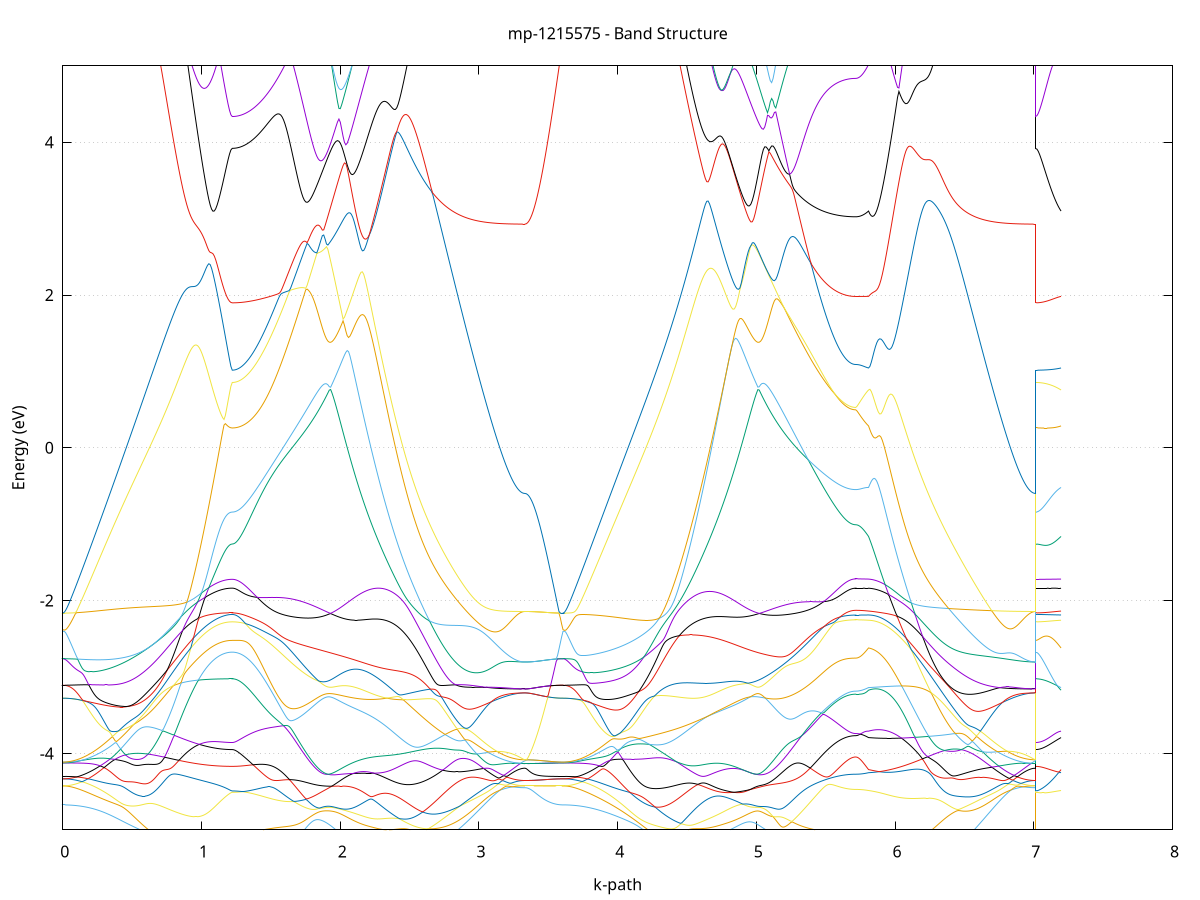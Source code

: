 set title 'mp-1215575 - Band Structure'
set xlabel 'k-path'
set ylabel 'Energy (eV)'
set grid y
set yrange [-5:5]
set terminal png size 800,600
set output 'mp-1215575_bands_gnuplot.png'
plot '-' using 1:2 with lines notitle, '-' using 1:2 with lines notitle, '-' using 1:2 with lines notitle, '-' using 1:2 with lines notitle, '-' using 1:2 with lines notitle, '-' using 1:2 with lines notitle, '-' using 1:2 with lines notitle, '-' using 1:2 with lines notitle, '-' using 1:2 with lines notitle, '-' using 1:2 with lines notitle, '-' using 1:2 with lines notitle, '-' using 1:2 with lines notitle, '-' using 1:2 with lines notitle, '-' using 1:2 with lines notitle, '-' using 1:2 with lines notitle, '-' using 1:2 with lines notitle, '-' using 1:2 with lines notitle, '-' using 1:2 with lines notitle, '-' using 1:2 with lines notitle, '-' using 1:2 with lines notitle, '-' using 1:2 with lines notitle, '-' using 1:2 with lines notitle, '-' using 1:2 with lines notitle, '-' using 1:2 with lines notitle, '-' using 1:2 with lines notitle, '-' using 1:2 with lines notitle, '-' using 1:2 with lines notitle, '-' using 1:2 with lines notitle, '-' using 1:2 with lines notitle, '-' using 1:2 with lines notitle, '-' using 1:2 with lines notitle, '-' using 1:2 with lines notitle, '-' using 1:2 with lines notitle, '-' using 1:2 with lines notitle, '-' using 1:2 with lines notitle, '-' using 1:2 with lines notitle, '-' using 1:2 with lines notitle, '-' using 1:2 with lines notitle, '-' using 1:2 with lines notitle, '-' using 1:2 with lines notitle, '-' using 1:2 with lines notitle, '-' using 1:2 with lines notitle, '-' using 1:2 with lines notitle, '-' using 1:2 with lines notitle, '-' using 1:2 with lines notitle, '-' using 1:2 with lines notitle, '-' using 1:2 with lines notitle, '-' using 1:2 with lines notitle, '-' using 1:2 with lines notitle, '-' using 1:2 with lines notitle, '-' using 1:2 with lines notitle, '-' using 1:2 with lines notitle, '-' using 1:2 with lines notitle, '-' using 1:2 with lines notitle, '-' using 1:2 with lines notitle, '-' using 1:2 with lines notitle, '-' using 1:2 with lines notitle, '-' using 1:2 with lines notitle, '-' using 1:2 with lines notitle, '-' using 1:2 with lines notitle, '-' using 1:2 with lines notitle, '-' using 1:2 with lines notitle, '-' using 1:2 with lines notitle, '-' using 1:2 with lines notitle
0.000000 -9.525083
0.009933 -9.524683
0.019866 -9.523383
0.029799 -9.521183
0.039732 -9.518083
0.049665 -9.514183
0.059598 -9.509383
0.069531 -9.503783
0.079464 -9.497183
0.089397 -9.489783
0.099330 -9.481583
0.109263 -9.472383
0.119196 -9.462483
0.129129 -9.451583
0.139062 -9.439983
0.148996 -9.427383
0.158929 -9.414083
0.168862 -9.399883
0.178795 -9.384783
0.188728 -9.368883
0.198661 -9.352283
0.208594 -9.334783
0.218527 -9.316383
0.228460 -9.297283
0.238393 -9.277383
0.248326 -9.256683
0.258259 -9.235183
0.268192 -9.212983
0.278125 -9.189983
0.288058 -9.166183
0.297991 -9.141683
0.307924 -9.116483
0.317857 -9.090483
0.327790 -9.063883
0.337723 -9.036583
0.347656 -9.008483
0.357589 -8.979783
0.367522 -8.950483
0.377455 -8.920583
0.387388 -8.889983
0.397321 -8.858783
0.407254 -8.827083
0.417187 -8.794883
0.427120 -8.762083
0.437054 -8.728783
0.446987 -8.695083
0.456920 -8.660883
0.466853 -8.626383
0.476786 -8.591483
0.486719 -8.556283
0.496652 -8.520783
0.506585 -8.485083
0.516518 -8.449283
0.526451 -8.413383
0.536384 -8.377483
0.546317 -8.341683
0.556250 -8.306083
0.566183 -8.270683
0.576116 -8.235783
0.586049 -8.201383
0.595982 -8.167683
0.605915 -8.134783
0.615848 -8.102983
0.625781 -8.072383
0.635714 -8.043283
0.645647 -8.015683
0.655580 -7.989983
0.665513 -7.966283
0.675446 -7.944583
0.685379 -7.925183
0.695312 -7.908083
0.705245 -7.893083
0.715178 -7.880183
0.725112 -7.869283
0.735045 -7.860083
0.744978 -7.852583
0.754911 -7.846483
0.764844 -7.841583
0.774777 -7.837783
0.784710 -7.834883
0.794643 -7.832783
0.804576 -7.831283
0.814509 -7.830283
0.824442 -7.829883
0.834375 -7.829783
0.844308 -7.830083
0.854241 -7.830583
0.864174 -7.831283
0.874107 -7.832283
0.884040 -7.833383
0.893973 -7.834583
0.903906 -7.835983
0.913839 -7.837383
0.923772 -7.838883
0.933705 -7.840383
0.943638 -7.841983
0.953571 -7.843483
0.963504 -7.845083
0.973437 -7.846683
0.983370 -7.848283
0.993303 -7.849783
1.003236 -7.851383
1.013170 -7.852883
1.023103 -7.854283
1.033036 -7.855683
1.042969 -7.857083
1.052902 -7.858383
1.062835 -7.859683
1.072768 -7.860783
1.082701 -7.861983
1.092634 -7.862983
1.102567 -7.863983
1.112500 -7.864883
1.122433 -7.865783
1.132366 -7.866583
1.142299 -7.867283
1.152232 -7.867883
1.162165 -7.868383
1.172098 -7.868883
1.182031 -7.869183
1.191964 -7.869483
1.201897 -7.869683
1.211830 -7.869883
1.221763 -7.869883
1.221763 -7.869883
1.231753 -7.869783
1.241742 -7.869383
1.251731 -7.868683
1.261721 -7.867783
1.271710 -7.866583
1.281699 -7.865183
1.291689 -7.863483
1.301678 -7.861483
1.311668 -7.859383
1.321657 -7.856883
1.331646 -7.854183
1.341636 -7.851283
1.351625 -7.848183
1.361614 -7.844783
1.371604 -7.841283
1.381593 -7.837483
1.391582 -7.833483
1.401572 -7.829283
1.411561 -7.824983
1.421551 -7.820383
1.431540 -7.815683
1.441529 -7.810883
1.451519 -7.805883
1.461508 -7.800783
1.471497 -7.795583
1.481487 -7.790283
1.491476 -7.784883
1.501466 -7.779483
1.511455 -7.773883
1.521444 -7.768383
1.531434 -7.762783
1.541423 -7.757183
1.551412 -7.751583
1.561402 -7.746083
1.571391 -7.740483
1.581380 -7.734983
1.591370 -7.729583
1.601359 -7.724183
1.611349 -7.718783
1.621338 -7.713483
1.631327 -7.708283
1.641317 -7.703183
1.651306 -7.697983
1.661295 -7.692983
1.671285 -7.687983
1.681274 -7.683083
1.691264 -7.678183
1.701253 -7.673383
1.711242 -7.668583
1.721232 -7.663783
1.731221 -7.659083
1.741210 -7.654383
1.751200 -7.649783
1.761189 -7.645183
1.771178 -7.640583
1.781168 -7.635983
1.791157 -7.631483
1.801147 -7.626983
1.811136 -7.622483
1.821125 -7.617983
1.831115 -7.613583
1.841104 -7.609083
1.851093 -7.604683
1.861083 -7.600383
1.871072 -7.595983
1.881061 -7.591683
1.891051 -7.587383
1.901040 -7.583083
1.911030 -7.578783
1.921019 -7.574583
1.931008 -7.575983
1.940998 -7.580183
1.940998 -7.580183
1.950933 -7.584283
1.960869 -7.588283
1.970805 -7.592183
1.980740 -7.595983
1.990676 -7.599683
2.000612 -7.603383
2.010547 -7.606883
2.020483 -7.610283
2.030419 -7.613683
2.040355 -7.616883
2.050290 -7.619983
2.060226 -7.622983
2.070162 -7.625983
2.080097 -7.628783
2.090033 -7.631483
2.099969 -7.634083
2.109904 -7.636483
2.119840 -7.638883
2.129776 -7.641183
2.139711 -7.643283
2.149647 -7.645383
2.159583 -7.647283
2.169518 -7.649083
2.179454 -7.650783
2.189390 -7.652383
2.199325 -7.653883
2.209261 -7.655283
2.219197 -7.656483
2.229132 -7.657683
2.239068 -7.658683
2.249004 -7.659583
2.258940 -7.660383
2.268875 -7.661083
2.278811 -7.661783
2.288747 -7.662183
2.298682 -7.662583
2.308618 -7.662883
2.318554 -7.663083
2.328489 -7.663183
2.338425 -7.663183
2.348361 -7.663083
2.358296 -7.662883
2.368232 -7.662583
2.378168 -7.662183
2.388103 -7.661783
2.398039 -7.661183
2.407975 -7.660583
2.417910 -7.659883
2.427846 -7.659083
2.437782 -7.658283
2.447717 -7.657383
2.457653 -7.656383
2.467589 -7.655383
2.477525 -7.654283
2.487460 -7.653183
2.497396 -7.651983
2.507332 -7.650783
2.517267 -7.649583
2.527203 -7.648383
2.537139 -7.647183
2.547074 -7.645883
2.557010 -7.644683
2.566946 -7.643483
2.576881 -7.642383
2.586817 -7.652883
2.596753 -7.674283
2.606688 -7.697083
2.616624 -7.721183
2.626560 -7.746583
2.636495 -7.773183
2.646431 -7.800983
2.656367 -7.829883
2.666302 -7.859683
2.676238 -7.890483
2.686174 -7.921983
2.696110 -7.954183
2.706045 -7.987083
2.715981 -8.020483
2.725917 -8.054383
2.735852 -8.088583
2.745788 -8.123083
2.755724 -8.157783
2.765659 -8.192683
2.775595 -8.227583
2.785531 -8.262583
2.795466 -8.297483
2.805402 -8.332283
2.815338 -8.366983
2.825273 -8.401483
2.835209 -8.435783
2.845145 -8.469783
2.855080 -8.503483
2.865016 -8.536783
2.874952 -8.569783
2.884887 -8.602383
2.894823 -8.634483
2.904759 -8.666183
2.914695 -8.697383
2.924630 -8.728183
2.934566 -8.758383
2.944502 -8.787983
2.954437 -8.817083
2.964373 -8.845583
2.974309 -8.873583
2.984244 -8.900883
2.994180 -8.927583
3.004116 -8.953583
3.014051 -8.978983
3.023987 -9.003683
3.033923 -9.027783
3.043858 -9.051183
3.053794 -9.073783
3.063730 -9.095783
3.073665 -9.116983
3.083601 -9.137483
3.093537 -9.157283
3.103472 -9.176283
3.113408 -9.194583
3.123344 -9.212083
3.133280 -9.228783
3.143215 -9.244783
3.153151 -9.259883
3.163087 -9.274283
3.173022 -9.287883
3.182958 -9.300683
3.192894 -9.312683
3.202829 -9.323883
3.212765 -9.334283
3.222701 -9.343783
3.232636 -9.352483
3.242572 -9.360483
3.252508 -9.367483
3.262443 -9.373783
3.272379 -9.379183
3.282315 -9.383783
3.292250 -9.387583
3.302186 -9.390483
3.312122 -9.392583
3.322057 -9.393883
3.331993 -9.394283
3.331993 -9.394283
3.341783 -9.394883
3.351572 -9.396583
3.361362 -9.399383
3.371151 -9.403083
3.380941 -9.407783
3.390731 -9.413183
3.400520 -9.419283
3.410310 -9.425883
3.420099 -9.432883
3.429889 -9.440083
3.439678 -9.447483
3.449468 -9.454883
3.459257 -9.462183
3.469047 -9.469383
3.478837 -9.476283
3.488626 -9.482983
3.498416 -9.489283
3.508205 -9.495183
3.517995 -9.500683
3.527784 -9.505683
3.537574 -9.510083
3.547363 -9.513983
3.557153 -9.517383
3.566943 -9.520183
3.576732 -9.522283
3.586522 -9.523883
3.596311 -9.524783
3.606101 -9.525083
3.606101 -9.525083
3.616064 -9.524683
3.626027 -9.523383
3.635990 -9.521183
3.645952 -9.518083
3.655915 -9.514083
3.665878 -9.509283
3.675841 -9.503583
3.685804 -9.496983
3.695767 -9.489583
3.705730 -9.481183
3.715693 -9.472083
3.725656 -9.461983
3.735619 -9.451083
3.745581 -9.439283
3.755544 -9.426683
3.765507 -9.413183
3.775470 -9.398883
3.785433 -9.383783
3.795396 -9.367783
3.805359 -9.350983
3.815322 -9.333383
3.825285 -9.314883
3.835248 -9.295683
3.845210 -9.275583
3.855173 -9.254783
3.865136 -9.233083
3.875099 -9.210683
3.885062 -9.187483
3.895025 -9.163583
3.904988 -9.138883
3.914951 -9.113483
3.924914 -9.087283
3.934877 -9.060483
3.944840 -9.032883
3.954802 -9.004583
3.964765 -8.975683
3.974728 -8.945983
3.984691 -8.915783
3.994654 -8.884883
4.004617 -8.853383
4.014580 -8.821183
4.024543 -8.788483
4.034506 -8.755283
4.044469 -8.721483
4.054431 -8.687183
4.064394 -8.652383
4.074357 -8.617083
4.084320 -8.581483
4.094283 -8.545383
4.104246 -8.508883
4.114209 -8.472083
4.124172 -8.434983
4.134135 -8.397683
4.144098 -8.360083
4.154060 -8.322383
4.164023 -8.284683
4.173986 -8.246783
4.183949 -8.208983
4.193912 -8.171283
4.203875 -8.133783
4.213838 -8.096483
4.223801 -8.059483
4.233764 -8.022983
4.243727 -7.986983
4.253689 -7.951683
4.263652 -7.917183
4.273615 -7.883483
4.283578 -7.850683
4.293541 -7.819083
4.303504 -7.788683
4.313467 -7.759583
4.323430 -7.731783
4.333393 -7.705583
4.343356 -7.680883
4.353319 -7.657783
4.363281 -7.637383
4.373244 -7.639383
4.383207 -7.641383
4.393170 -7.643283
4.403133 -7.645183
4.413096 -7.646983
4.423059 -7.648683
4.433022 -7.650383
4.442985 -7.651883
4.452948 -7.653383
4.462910 -7.654783
4.472873 -7.656083
4.482836 -7.657283
4.492799 -7.658383
4.502762 -7.659383
4.512725 -7.660383
4.522688 -7.661183
4.532651 -7.661883
4.542614 -7.662583
4.552577 -7.663083
4.562539 -7.663583
4.572502 -7.663883
4.582465 -7.664083
4.592428 -7.664183
4.602391 -7.664183
4.612354 -7.664083
4.622317 -7.663883
4.632280 -7.663583
4.642243 -7.663183
4.652206 -7.662683
4.662168 -7.662083
4.672131 -7.661283
4.682094 -7.660483
4.692057 -7.659483
4.702020 -7.658383
4.711983 -7.657283
4.721946 -7.655983
4.731909 -7.654583
4.741872 -7.653083
4.751835 -7.651383
4.761798 -7.649683
4.771760 -7.647883
4.781723 -7.645983
4.791686 -7.643883
4.801649 -7.641783
4.811612 -7.639483
4.821575 -7.637083
4.831538 -7.634683
4.841501 -7.632083
4.851464 -7.629383
4.861427 -7.626583
4.871389 -7.623783
4.881352 -7.620783
4.891315 -7.617683
4.901278 -7.614483
4.911241 -7.611283
4.921204 -7.607883
4.931167 -7.604483
4.941130 -7.600883
4.951093 -7.597283
4.961056 -7.593583
4.971018 -7.589683
4.980981 -7.585783
4.990944 -7.581883
5.000907 -7.577783
5.010870 -7.573683
5.020833 -7.576883
5.020833 -7.576883
5.030769 -7.581183
5.040704 -7.585483
5.050640 -7.589783
5.060576 -7.594083
5.070511 -7.598483
5.080447 -7.602883
5.090383 -7.607283
5.100318 -7.611683
5.110254 -7.616183
5.120190 -7.620583
5.130126 -7.625083
5.140061 -7.629583
5.149997 -7.634083
5.159933 -7.638683
5.169868 -7.643183
5.179804 -7.647783
5.189740 -7.652383
5.199675 -7.656983
5.209611 -7.661683
5.219547 -7.666383
5.229482 -7.671083
5.239418 -7.675783
5.249354 -7.680583
5.259289 -7.685383
5.269225 -7.690283
5.279161 -7.695183
5.289096 -7.700083
5.299032 -7.705083
5.308968 -7.710083
5.318903 -7.715183
5.328839 -7.720283
5.338775 -7.725483
5.348711 -7.730683
5.358646 -7.735983
5.368582 -7.741283
5.378518 -7.746583
5.388453 -7.751983
5.398389 -7.757283
5.408325 -7.762683
5.418260 -7.767983
5.428196 -7.773383
5.438132 -7.778583
5.448067 -7.783883
5.458003 -7.788983
5.467939 -7.794083
5.477874 -7.799083
5.487810 -7.803983
5.497746 -7.808783
5.507681 -7.813383
5.517617 -7.817883
5.527553 -7.822183
5.537489 -7.826383
5.547424 -7.830383
5.557360 -7.834183
5.567296 -7.837883
5.577231 -7.841283
5.587167 -7.844483
5.597103 -7.847483
5.607038 -7.850283
5.616974 -7.852883
5.626910 -7.855183
5.636845 -7.857283
5.646781 -7.859183
5.656717 -7.860783
5.666652 -7.862183
5.676588 -7.863283
5.686524 -7.864183
5.696459 -7.864783
5.706395 -7.865183
5.716331 -7.865283
5.716331 -7.865283
5.725570 -7.865283
5.734809 -7.865283
5.744048 -7.865383
5.753287 -7.865483
5.762526 -7.865583
5.771766 -7.865783
5.781005 -7.865883
5.790244 -7.866083
5.799483 -7.866283
5.808722 -7.866483
5.808722 -7.866483
5.818678 -7.866483
5.828633 -7.866283
5.838589 -7.866083
5.848545 -7.865883
5.858501 -7.865483
5.868456 -7.865083
5.878412 -7.864583
5.888368 -7.863983
5.898323 -7.863383
5.908279 -7.862683
5.918235 -7.861883
5.928190 -7.861083
5.938146 -7.860183
5.948102 -7.859283
5.958057 -7.858283
5.968013 -7.857183
5.977969 -7.856083
5.987924 -7.854983
5.997880 -7.853783
6.007836 -7.852583
6.017791 -7.851383
6.027747 -7.850183
6.037703 -7.848983
6.047658 -7.847683
6.057614 -7.846483
6.067570 -7.845283
6.077525 -7.844083
6.087481 -7.842983
6.097437 -7.841883
6.107393 -7.840983
6.117348 -7.840083
6.127304 -7.839283
6.137260 -7.838683
6.147215 -7.838183
6.157171 -7.837983
6.167127 -7.837983
6.177082 -7.838183
6.187038 -7.838783
6.196994 -7.839783
6.206949 -7.841183
6.216905 -7.843083
6.226861 -7.845583
6.236816 -7.848683
6.246772 -7.852583
6.256728 -7.857383
6.266683 -7.863083
6.276639 -7.869983
6.286595 -7.878083
6.296550 -7.887483
6.306506 -7.898483
6.316462 -7.910983
6.326417 -7.925083
6.336373 -7.940983
6.346329 -7.958683
6.356285 -7.978083
6.366240 -7.999183
6.376196 -8.021983
6.386152 -8.046283
6.396107 -8.071983
6.406063 -8.098983
6.416019 -8.127083
6.425974 -8.156283
6.435930 -8.186283
6.445886 -8.216983
6.455841 -8.248283
6.465797 -8.280183
6.475753 -8.312283
6.485708 -8.344783
6.495664 -8.377383
6.505620 -8.410083
6.515575 -8.442783
6.525531 -8.475483
6.535487 -8.508083
6.545442 -8.540383
6.555398 -8.572583
6.565354 -8.604383
6.575309 -8.635983
6.585265 -8.667183
6.595221 -8.697883
6.605177 -8.728283
6.615132 -8.758183
6.625088 -8.787583
6.635044 -8.816483
6.644999 -8.844883
6.654955 -8.872683
6.664911 -8.899883
6.674866 -8.926583
6.684822 -8.952583
6.694778 -8.977883
6.704733 -9.002683
6.714689 -9.026683
6.724645 -9.050083
6.734600 -9.072783
6.744556 -9.094783
6.754512 -9.116083
6.764467 -9.136583
6.774423 -9.156383
6.784379 -9.175483
6.794334 -9.193783
6.804290 -9.211383
6.814246 -9.228183
6.824201 -9.244183
6.834157 -9.259383
6.844113 -9.273783
6.854069 -9.287483
6.864024 -9.300283
6.873980 -9.312383
6.883936 -9.323583
6.893891 -9.333983
6.903847 -9.343583
6.913803 -9.352383
6.923758 -9.360283
6.933714 -9.367383
6.943670 -9.373683
6.953625 -9.379183
6.963581 -9.383783
6.973537 -9.387583
6.983492 -9.390483
6.993448 -9.392583
7.003404 -9.393883
7.013359 -9.394283
7.013359 -7.869883
7.023004 -7.869883
7.032649 -7.869883
7.042294 -7.869783
7.051939 -7.869683
7.061584 -7.869583
7.071228 -7.869383
7.080873 -7.869283
7.090518 -7.869083
7.100163 -7.868883
7.109808 -7.868683
7.119452 -7.868483
7.129097 -7.868183
7.138742 -7.867983
7.148387 -7.867683
7.158032 -7.867483
7.167677 -7.867183
7.177321 -7.866983
7.186966 -7.866683
7.196611 -7.866483
e
0.000000 -8.071183
0.009933 -8.070983
0.019866 -8.070183
0.029799 -8.068883
0.039732 -8.066983
0.049665 -8.064583
0.059598 -8.061583
0.069531 -8.057883
0.079464 -8.053583
0.089397 -8.048683
0.099330 -8.042983
0.109263 -8.036683
0.119196 -8.029783
0.129129 -8.022083
0.139062 -8.013783
0.148996 -8.004783
0.158929 -7.995183
0.168862 -7.984983
0.178795 -7.974083
0.188728 -7.962583
0.198661 -7.950583
0.208594 -7.937983
0.218527 -7.924883
0.228460 -7.911283
0.238393 -7.897183
0.248326 -7.882783
0.258259 -7.868083
0.268192 -7.853083
0.278125 -7.837783
0.288058 -7.822483
0.297991 -7.807083
0.307924 -7.791683
0.317857 -7.776483
0.327790 -7.761583
0.337723 -7.747183
0.347656 -7.733183
0.357589 -7.719883
0.367522 -7.707483
0.377455 -7.695883
0.387388 -7.685283
0.397321 -7.675783
0.407254 -7.667183
0.417187 -7.659683
0.427120 -7.652983
0.437054 -7.647283
0.446987 -7.642283
0.456920 -7.638083
0.466853 -7.634483
0.476786 -7.631483
0.486719 -7.629083
0.496652 -7.627183
0.506585 -7.625683
0.516518 -7.624483
0.526451 -7.623583
0.536384 -7.622983
0.546317 -7.622583
0.556250 -7.622183
0.566183 -7.621983
0.576116 -7.621683
0.586049 -7.621383
0.595982 -7.620883
0.605915 -7.620283
0.615848 -7.619583
0.625781 -7.618583
0.635714 -7.617483
0.645647 -7.616283
0.655580 -7.615283
0.665513 -7.614983
0.675446 -7.615683
0.685379 -7.617283
0.695312 -7.619683
0.705245 -7.622483
0.715178 -7.625583
0.725112 -7.628883
0.735045 -7.632383
0.744978 -7.635883
0.754911 -7.639583
0.764844 -7.643283
0.774777 -7.646983
0.784710 -7.650783
0.794643 -7.654583
0.804576 -7.658483
0.814509 -7.662283
0.824442 -7.666083
0.834375 -7.669883
0.844308 -7.673683
0.854241 -7.677483
0.864174 -7.681183
0.874107 -7.684883
0.884040 -7.688583
0.893973 -7.692183
0.903906 -7.695783
0.913839 -7.699283
0.923772 -7.702683
0.933705 -7.705983
0.943638 -7.709283
0.953571 -7.712483
0.963504 -7.715583
0.973437 -7.718683
0.983370 -7.721583
0.993303 -7.724483
1.003236 -7.727183
1.013170 -7.729883
1.023103 -7.732383
1.033036 -7.734883
1.042969 -7.737183
1.052902 -7.739483
1.062835 -7.741583
1.072768 -7.743583
1.082701 -7.745383
1.092634 -7.747183
1.102567 -7.748783
1.112500 -7.750283
1.122433 -7.751683
1.132366 -7.752983
1.142299 -7.754083
1.152232 -7.755083
1.162165 -7.755983
1.172098 -7.756683
1.182031 -7.757283
1.191964 -7.757783
1.201897 -7.758083
1.211830 -7.758283
1.221763 -7.758383
1.221763 -7.758383
1.231753 -7.758283
1.241742 -7.758083
1.251731 -7.757583
1.261721 -7.756983
1.271710 -7.756283
1.281699 -7.755283
1.291689 -7.754183
1.301678 -7.752983
1.311668 -7.751583
1.321657 -7.749983
1.331646 -7.748183
1.341636 -7.746283
1.351625 -7.744183
1.361614 -7.741983
1.371604 -7.739583
1.381593 -7.737083
1.391582 -7.734383
1.401572 -7.731583
1.411561 -7.728583
1.421551 -7.725383
1.431540 -7.722083
1.441529 -7.718583
1.451519 -7.714983
1.461508 -7.711183
1.471497 -7.707283
1.481487 -7.703183
1.491476 -7.698883
1.501466 -7.694383
1.511455 -7.689783
1.521444 -7.684983
1.531434 -7.679883
1.541423 -7.674683
1.551412 -7.669283
1.561402 -7.663683
1.571391 -7.657883
1.581380 -7.651883
1.591370 -7.645783
1.601359 -7.639383
1.611349 -7.632783
1.621338 -7.626083
1.631327 -7.619183
1.641317 -7.612183
1.651306 -7.604983
1.661295 -7.597683
1.671285 -7.590183
1.681274 -7.582683
1.691264 -7.575083
1.701253 -7.567383
1.711242 -7.559583
1.721232 -7.551783
1.731221 -7.543883
1.741210 -7.536083
1.751200 -7.528183
1.761189 -7.520283
1.771178 -7.512483
1.781168 -7.504683
1.791157 -7.509583
1.801147 -7.514683
1.811136 -7.519783
1.821125 -7.524783
1.831115 -7.529783
1.841104 -7.534683
1.851093 -7.539583
1.861083 -7.544383
1.871072 -7.549083
1.881061 -7.553783
1.891051 -7.558383
1.901040 -7.562883
1.911030 -7.567283
1.921019 -7.571683
1.931008 -7.570283
1.940998 -7.566183
1.940998 -7.566183
1.950933 -7.561983
1.960869 -7.557883
1.970805 -7.553783
1.980740 -7.549783
1.990676 -7.545783
2.000612 -7.541783
2.010547 -7.537883
2.020483 -7.533983
2.030419 -7.530183
2.040355 -7.526383
2.050290 -7.522583
2.060226 -7.518983
2.070162 -7.515383
2.080097 -7.511883
2.090033 -7.508383
2.099969 -7.505083
2.109904 -7.501883
2.119840 -7.498683
2.129776 -7.500883
2.139711 -7.504183
2.149647 -7.507383
2.159583 -7.510383
2.169518 -7.513283
2.179454 -7.515983
2.189390 -7.518583
2.199325 -7.520983
2.209261 -7.523283
2.219197 -7.525383
2.229132 -7.527383
2.239068 -7.529283
2.249004 -7.530983
2.258940 -7.532583
2.268875 -7.533983
2.278811 -7.535283
2.288747 -7.536483
2.298682 -7.537483
2.308618 -7.538383
2.318554 -7.539083
2.328489 -7.539683
2.338425 -7.540183
2.348361 -7.540483
2.358296 -7.540783
2.368232 -7.540883
2.378168 -7.540783
2.388103 -7.540683
2.398039 -7.540383
2.407975 -7.539983
2.417910 -7.539483
2.427846 -7.538883
2.437782 -7.538183
2.447717 -7.537283
2.457653 -7.536383
2.467589 -7.535383
2.477525 -7.534183
2.487460 -7.532983
2.497396 -7.531683
2.507332 -7.533383
2.517267 -7.543383
2.527203 -7.554683
2.537139 -7.567483
2.547074 -7.581583
2.557010 -7.597283
2.566946 -7.614283
2.576881 -7.632883
2.586817 -7.641283
2.596753 -7.640283
2.606688 -7.639383
2.616624 -7.638583
2.626560 -7.637983
2.636495 -7.637583
2.646431 -7.637383
2.656367 -7.637483
2.666302 -7.637883
2.676238 -7.638583
2.686174 -7.639883
2.696110 -7.641683
2.706045 -7.644083
2.715981 -7.647283
2.725917 -7.651283
2.735852 -7.656383
2.745788 -7.662583
2.755724 -7.670183
2.765659 -7.679283
2.775595 -7.689983
2.785531 -7.702483
2.795466 -7.716783
2.805402 -7.732983
2.815338 -7.751183
2.825273 -7.771083
2.835209 -7.792783
2.845145 -7.816083
2.855080 -7.840683
2.865016 -7.866383
2.874952 -7.893183
2.884887 -7.920683
2.894823 -7.948783
2.904759 -7.977383
2.914695 -8.006283
2.924630 -8.035283
2.934566 -8.064383
2.944502 -8.093383
2.954437 -8.122183
2.964373 -8.150783
2.974309 -8.179083
2.984244 -8.207083
2.994180 -8.234583
3.004116 -8.261683
3.014051 -8.288183
3.023987 -8.314183
3.033923 -8.339583
3.043858 -8.364383
3.053794 -8.388483
3.063730 -8.411983
3.073665 -8.434783
3.083601 -8.456783
3.093537 -8.478083
3.103472 -8.498683
3.113408 -8.518483
3.123344 -8.537483
3.133280 -8.555683
3.143215 -8.573083
3.153151 -8.589583
3.163087 -8.605283
3.173022 -8.620183
3.182958 -8.634183
3.192894 -8.647383
3.202829 -8.659583
3.212765 -8.670983
3.222701 -8.681483
3.232636 -8.691083
3.242572 -8.699783
3.252508 -8.707583
3.262443 -8.714483
3.272379 -8.720483
3.282315 -8.725583
3.292250 -8.729683
3.302186 -8.732983
3.312122 -8.735283
3.322057 -8.736683
3.331993 -8.737083
3.331993 -8.737083
3.341783 -8.735783
3.351572 -8.731683
3.361362 -8.725083
3.371151 -8.715883
3.380941 -8.704183
3.390731 -8.690283
3.400520 -8.674183
3.410310 -8.655983
3.420099 -8.635983
3.429889 -8.614283
3.439678 -8.590883
3.449468 -8.565983
3.459257 -8.539783
3.469047 -8.512383
3.478837 -8.483683
3.488626 -8.454083
3.498416 -8.423383
3.508205 -8.391983
3.517995 -8.359683
3.527784 -8.326783
3.537574 -8.293283
3.547363 -8.259283
3.557153 -8.224983
3.566943 -8.190583
3.576732 -8.156183
3.586522 -8.122283
3.596311 -8.090383
3.606101 -8.071183
3.606101 -8.071183
3.616064 -8.070783
3.626027 -8.069483
3.635990 -8.067383
3.645952 -8.064483
3.655915 -8.060683
3.665878 -8.056183
3.675841 -8.050783
3.685804 -8.044583
3.695767 -8.037583
3.705730 -8.029783
3.715693 -8.021183
3.725656 -8.011883
3.735619 -8.001883
3.745581 -7.991083
3.755544 -7.979683
3.765507 -7.967483
3.775470 -7.954783
3.785433 -7.941383
3.795396 -7.927483
3.805359 -7.913083
3.815322 -7.898183
3.825285 -7.882783
3.835248 -7.867083
3.845210 -7.850983
3.855173 -7.834783
3.865136 -7.818283
3.875099 -7.801783
3.885062 -7.785283
3.895025 -7.770183
3.904988 -7.757283
3.914951 -7.744583
3.924914 -7.732383
3.934877 -7.720483
3.944840 -7.709083
3.954802 -7.698083
3.964765 -7.687583
3.974728 -7.677483
3.984691 -7.667783
3.994654 -7.658583
4.004617 -7.649683
4.014580 -7.641083
4.024543 -7.632883
4.034506 -7.624983
4.044469 -7.617383
4.054431 -7.609983
4.064394 -7.602883
4.074357 -7.596083
4.084320 -7.590183
4.094283 -7.589183
4.104246 -7.588683
4.114209 -7.588683
4.124172 -7.588983
4.134135 -7.589683
4.144098 -7.590683
4.154060 -7.591983
4.164023 -7.593483
4.173986 -7.595083
4.183949 -7.596883
4.193912 -7.598883
4.203875 -7.600883
4.213838 -7.603083
4.223801 -7.605283
4.233764 -7.607483
4.243727 -7.609783
4.253689 -7.612183
4.263652 -7.614583
4.273615 -7.616883
4.283578 -7.619283
4.293541 -7.621683
4.303504 -7.623983
4.313467 -7.626283
4.323430 -7.628583
4.333393 -7.630883
4.343356 -7.633083
4.353319 -7.635183
4.363281 -7.636283
4.373244 -7.616483
4.383207 -7.598283
4.393170 -7.581783
4.403133 -7.566983
4.413096 -7.553883
4.423059 -7.542283
4.433022 -7.532183
4.442985 -7.532083
4.452948 -7.533283
4.462910 -7.534483
4.472873 -7.535583
4.482836 -7.536583
4.492799 -7.537483
4.502762 -7.538283
4.512725 -7.538983
4.522688 -7.539583
4.532651 -7.539983
4.542614 -7.540383
4.552577 -7.540583
4.562539 -7.540783
4.572502 -7.540783
4.582465 -7.540583
4.592428 -7.540383
4.602391 -7.539983
4.612354 -7.539483
4.622317 -7.538883
4.632280 -7.538083
4.642243 -7.537183
4.652206 -7.536083
4.662168 -7.534883
4.672131 -7.533583
4.682094 -7.532083
4.692057 -7.530483
4.702020 -7.528783
4.711983 -7.526883
4.721946 -7.524783
4.731909 -7.522583
4.741872 -7.520283
4.751835 -7.517783
4.761798 -7.515183
4.771760 -7.512383
4.781723 -7.509483
4.791686 -7.506383
4.801649 -7.503183
4.811612 -7.499783
4.821575 -7.499183
4.831538 -7.502383
4.841501 -7.505683
4.851464 -7.509183
4.861427 -7.512683
4.871389 -7.516283
4.881352 -7.519983
4.891315 -7.523783
4.901278 -7.527583
4.911241 -7.531483
4.921204 -7.535483
4.931167 -7.539383
4.941130 -7.543483
4.951093 -7.547483
4.961056 -7.551583
4.971018 -7.555783
4.980981 -7.559883
4.990944 -7.564083
5.000907 -7.568283
5.010870 -7.572583
5.020833 -7.569383
5.020833 -7.569383
5.030769 -7.565183
5.040704 -7.560783
5.050640 -7.556383
5.060576 -7.551883
5.070511 -7.547283
5.080447 -7.542683
5.090383 -7.537983
5.100318 -7.533283
5.110254 -7.528483
5.120190 -7.523683
5.130126 -7.518783
5.140061 -7.513883
5.149997 -7.508883
5.159933 -7.507083
5.169868 -7.514783
5.179804 -7.522583
5.189740 -7.530383
5.199675 -7.538283
5.209611 -7.546083
5.219547 -7.553883
5.229482 -7.561583
5.239418 -7.569383
5.249354 -7.576983
5.259289 -7.584583
5.269225 -7.592083
5.279161 -7.599483
5.289096 -7.606783
5.299032 -7.613983
5.308968 -7.621083
5.318903 -7.627883
5.328839 -7.634683
5.338775 -7.641183
5.348711 -7.647583
5.358646 -7.653883
5.368582 -7.659883
5.378518 -7.665683
5.388453 -7.671283
5.398389 -7.676783
5.408325 -7.681983
5.418260 -7.687083
5.428196 -7.691983
5.438132 -7.696583
5.448067 -7.701083
5.458003 -7.705383
5.467939 -7.709583
5.477874 -7.713583
5.487810 -7.717283
5.497746 -7.720983
5.507681 -7.724383
5.517617 -7.727783
5.527553 -7.730883
5.537489 -7.733883
5.547424 -7.736683
5.557360 -7.739383
5.567296 -7.741883
5.577231 -7.744283
5.587167 -7.746483
5.597103 -7.748483
5.607038 -7.750383
5.616974 -7.752083
5.626910 -7.753683
5.636845 -7.755083
5.646781 -7.756383
5.656717 -7.757383
5.666652 -7.758283
5.676588 -7.759083
5.686524 -7.759683
5.696459 -7.760083
5.706395 -7.760383
5.716331 -7.760383
5.716331 -7.760383
5.725570 -7.760383
5.734809 -7.760383
5.744048 -7.760383
5.753287 -7.760283
5.762526 -7.760283
5.771766 -7.760183
5.781005 -7.760183
5.790244 -7.760083
5.799483 -7.759983
5.808722 -7.759883
5.808722 -7.759883
5.818678 -7.759683
5.828633 -7.759283
5.838589 -7.758783
5.848545 -7.758183
5.858501 -7.757383
5.868456 -7.756483
5.878412 -7.755383
5.888368 -7.754183
5.898323 -7.752883
5.908279 -7.751383
5.918235 -7.749783
5.928190 -7.748083
5.938146 -7.746183
5.948102 -7.744283
5.958057 -7.742083
5.968013 -7.739883
5.977969 -7.737483
5.987924 -7.735083
5.997880 -7.732483
6.007836 -7.729783
6.017791 -7.726983
6.027747 -7.724083
6.037703 -7.721083
6.047658 -7.717983
6.057614 -7.714783
6.067570 -7.711583
6.077525 -7.708183
6.087481 -7.704783
6.097437 -7.701383
6.107393 -7.697783
6.117348 -7.694183
6.127304 -7.690583
6.137260 -7.686983
6.147215 -7.683283
6.157171 -7.679483
6.167127 -7.675783
6.177082 -7.672083
6.187038 -7.668383
6.196994 -7.664683
6.206949 -7.660983
6.216905 -7.657383
6.226861 -7.653883
6.236816 -7.650383
6.246772 -7.647083
6.256728 -7.643783
6.266683 -7.640683
6.276639 -7.637783
6.286595 -7.635083
6.296550 -7.632683
6.306506 -7.630583
6.316462 -7.628783
6.326417 -7.627483
6.336373 -7.626883
6.346329 -7.626883
6.356285 -7.627883
6.366240 -7.629683
6.376196 -7.632483
6.386152 -7.636283
6.396107 -7.640983
6.406063 -7.646683
6.416019 -7.653383
6.425974 -7.661183
6.435930 -7.670183
6.445886 -7.680583
6.455841 -7.692483
6.465797 -7.705983
6.475753 -7.721083
6.485708 -7.737783
6.495664 -7.756183
6.505620 -7.776283
6.515575 -7.797783
6.525531 -7.820783
6.535487 -7.844983
6.545442 -7.870283
6.555398 -7.896483
6.565354 -7.923483
6.575309 -7.951183
6.585265 -7.979183
6.595221 -8.007683
6.605177 -8.036283
6.615132 -8.064983
6.625088 -8.093583
6.635044 -8.122183
6.644999 -8.150583
6.654955 -8.178683
6.664911 -8.206483
6.674866 -8.233883
6.684822 -8.260783
6.694778 -8.287283
6.704733 -8.313183
6.714689 -8.338583
6.724645 -8.363383
6.734600 -8.387483
6.744556 -8.410983
6.754512 -8.433783
6.764467 -8.455883
6.774423 -8.477283
6.784379 -8.497883
6.794334 -8.517683
6.804290 -8.536783
6.814246 -8.554983
6.824201 -8.572483
6.834157 -8.589083
6.844113 -8.604783
6.854069 -8.619783
6.864024 -8.633783
6.873980 -8.646983
6.883936 -8.659283
6.893891 -8.670783
6.903847 -8.681283
6.913803 -8.690883
6.923758 -8.699683
6.933714 -8.707483
6.943670 -8.714383
6.953625 -8.720483
6.963581 -8.725483
6.973537 -8.729683
6.983492 -8.732983
6.993448 -8.735283
7.003404 -8.736683
7.013359 -8.737083
7.013359 -7.758383
7.023004 -7.758383
7.032649 -7.758383
7.042294 -7.758483
7.051939 -7.758483
7.061584 -7.758583
7.071228 -7.758583
7.080873 -7.758683
7.090518 -7.758783
7.100163 -7.758883
7.109808 -7.758983
7.119452 -7.759083
7.129097 -7.759183
7.138742 -7.759283
7.148387 -7.759383
7.158032 -7.759483
7.167677 -7.759583
7.177321 -7.759683
7.186966 -7.759783
7.196611 -7.759883
e
0.000000 -8.029483
0.009933 -8.028983
0.019866 -8.027383
0.029799 -8.024783
0.039732 -8.021283
0.049665 -8.016683
0.059598 -8.011283
0.069531 -8.004883
0.079464 -7.997783
0.089397 -7.989783
0.099330 -7.981083
0.109263 -7.971583
0.119196 -7.961483
0.129129 -7.950683
0.139062 -7.939283
0.148996 -7.927383
0.158929 -7.914983
0.168862 -7.902183
0.178795 -7.888983
0.188728 -7.875483
0.198661 -7.861783
0.208594 -7.847883
0.218527 -7.833983
0.228460 -7.820183
0.238393 -7.806483
0.248326 -7.792883
0.258259 -7.779683
0.268192 -7.766783
0.278125 -7.754383
0.288058 -7.742383
0.297991 -7.730883
0.307924 -7.719783
0.317857 -7.709283
0.327790 -7.699183
0.337723 -7.689483
0.347656 -7.680283
0.357589 -7.671383
0.367522 -7.662883
0.377455 -7.654783
0.387388 -7.646983
0.397321 -7.639583
0.407254 -7.632583
0.417187 -7.626083
0.427120 -7.620183
0.437054 -7.614683
0.446987 -7.609783
0.456920 -7.605383
0.466853 -7.601583
0.476786 -7.598283
0.486719 -7.595383
0.496652 -7.592983
0.506585 -7.590983
0.516518 -7.589483
0.526451 -7.588283
0.536384 -7.587483
0.546317 -7.587083
0.556250 -7.586983
0.566183 -7.587283
0.576116 -7.587883
0.586049 -7.588783
0.595982 -7.589883
0.605915 -7.591283
0.615848 -7.592883
0.625781 -7.594583
0.635714 -7.596283
0.645647 -7.597883
0.655580 -7.599083
0.665513 -7.599383
0.675446 -7.598383
0.685379 -7.596183
0.695312 -7.593083
0.705245 -7.589383
0.715178 -7.585483
0.725112 -7.581283
0.735045 -7.577183
0.744978 -7.573083
0.754911 -7.569283
0.764844 -7.565583
0.774777 -7.562283
0.784710 -7.559183
0.794643 -7.556383
0.804576 -7.553983
0.814509 -7.551783
0.824442 -7.549883
0.834375 -7.548283
0.844308 -7.546883
0.854241 -7.545683
0.864174 -7.544683
0.874107 -7.543983
0.884040 -7.543383
0.893973 -7.542983
0.903906 -7.542683
0.913839 -7.542483
0.923772 -7.542483
0.933705 -7.542583
0.943638 -7.542683
0.953571 -7.542983
0.963504 -7.543283
0.973437 -7.543583
0.983370 -7.544083
0.993303 -7.544483
1.003236 -7.544983
1.013170 -7.545583
1.023103 -7.546083
1.033036 -7.546683
1.042969 -7.547183
1.052902 -7.547783
1.062835 -7.548383
1.072768 -7.548883
1.082701 -7.549483
1.092634 -7.549983
1.102567 -7.550483
1.112500 -7.550983
1.122433 -7.551383
1.132366 -7.551783
1.142299 -7.552183
1.152232 -7.552483
1.162165 -7.552783
1.172098 -7.553083
1.182031 -7.553283
1.191964 -7.553383
1.201897 -7.553583
1.211830 -7.553583
1.221763 -7.553683
1.221763 -7.553683
1.231753 -7.553583
1.241742 -7.553283
1.251731 -7.552883
1.261721 -7.552383
1.271710 -7.551683
1.281699 -7.550783
1.291689 -7.549783
1.301678 -7.548683
1.311668 -7.547383
1.321657 -7.545883
1.331646 -7.544283
1.341636 -7.542583
1.351625 -7.540783
1.361614 -7.538783
1.371604 -7.536783
1.381593 -7.534583
1.391582 -7.532283
1.401572 -7.529883
1.411561 -7.527383
1.421551 -7.524883
1.431540 -7.522283
1.441529 -7.519583
1.451519 -7.516783
1.461508 -7.514083
1.471497 -7.511183
1.481487 -7.508383
1.491476 -7.505483
1.501466 -7.502583
1.511455 -7.499683
1.521444 -7.496783
1.531434 -7.493883
1.541423 -7.490983
1.551412 -7.488083
1.561402 -7.485283
1.571391 -7.482483
1.581380 -7.479783
1.591370 -7.477083
1.601359 -7.474383
1.611349 -7.471883
1.621338 -7.469383
1.631327 -7.466883
1.641317 -7.464583
1.651306 -7.462283
1.661295 -7.460083
1.671285 -7.457983
1.681274 -7.455983
1.691264 -7.456783
1.701253 -7.462183
1.711242 -7.467483
1.721232 -7.472883
1.731221 -7.478183
1.741210 -7.483483
1.751200 -7.488783
1.761189 -7.493983
1.771178 -7.499183
1.781168 -7.504383
1.791157 -7.496883
1.801147 -7.489183
1.811136 -7.481483
1.821125 -7.473883
1.831115 -7.466383
1.841104 -7.458983
1.851093 -7.451683
1.861083 -7.444483
1.871072 -7.437583
1.881061 -7.435283
1.891051 -7.435083
1.901040 -7.434883
1.911030 -7.434783
1.921019 -7.434783
1.931008 -7.434883
1.940998 -7.434883
1.940998 -7.434883
1.950933 -7.434983
1.960869 -7.435183
1.970805 -7.435383
1.980740 -7.435583
1.990676 -7.439583
2.000612 -7.444883
2.010547 -7.449983
2.020483 -7.454983
2.030419 -7.459883
2.040355 -7.464583
2.050290 -7.469183
2.060226 -7.473683
2.070162 -7.477983
2.080097 -7.482183
2.090033 -7.486183
2.099969 -7.490083
2.109904 -7.493783
2.119840 -7.497383
2.129776 -7.495783
2.139711 -7.492883
2.149647 -7.490183
2.159583 -7.487683
2.169518 -7.485383
2.179454 -7.483283
2.189390 -7.481383
2.199325 -7.479683
2.209261 -7.478183
2.219197 -7.476983
2.229132 -7.475983
2.239068 -7.475083
2.249004 -7.474483
2.258940 -7.474083
2.268875 -7.473783
2.278811 -7.473583
2.288747 -7.473583
2.298682 -7.473683
2.308618 -7.473983
2.318554 -7.474383
2.328489 -7.474883
2.338425 -7.475583
2.348361 -7.476383
2.358296 -7.477283
2.368232 -7.478383
2.378168 -7.479683
2.388103 -7.481183
2.398039 -7.482883
2.407975 -7.484783
2.417910 -7.487083
2.427846 -7.489683
2.437782 -7.492683
2.447717 -7.496283
2.457653 -7.500283
2.467589 -7.505083
2.477525 -7.510683
2.487460 -7.517183
2.497396 -7.524683
2.507332 -7.530283
2.517267 -7.528783
2.527203 -7.527283
2.537139 -7.525683
2.547074 -7.523983
2.557010 -7.522283
2.566946 -7.520483
2.576881 -7.518683
2.586817 -7.516783
2.596753 -7.514883
2.606688 -7.512883
2.616624 -7.510983
2.626560 -7.508983
2.636495 -7.507083
2.646431 -7.505083
2.656367 -7.503183
2.666302 -7.501283
2.676238 -7.501283
2.686174 -7.505183
2.696110 -7.509083
2.706045 -7.513083
2.715981 -7.517183
2.725917 -7.521283
2.735852 -7.525583
2.745788 -7.529983
2.755724 -7.534483
2.765659 -7.539083
2.775595 -7.543783
2.785531 -7.548583
2.795466 -7.553483
2.805402 -7.558483
2.815338 -7.563583
2.825273 -7.568783
2.835209 -7.574083
2.845145 -7.579383
2.855080 -7.584883
2.865016 -7.590483
2.874952 -7.596083
2.884887 -7.601783
2.894823 -7.607483
2.904759 -7.613383
2.914695 -7.619183
2.924630 -7.625183
2.934566 -7.631083
2.944502 -7.637083
2.954437 -7.643183
2.964373 -7.649183
2.974309 -7.655283
2.984244 -7.661283
2.994180 -7.667383
3.004116 -7.673383
3.014051 -7.679383
3.023987 -7.685283
3.033923 -7.691183
3.043858 -7.696983
3.053794 -7.702783
3.063730 -7.708483
3.073665 -7.714083
3.083601 -7.719483
3.093537 -7.724883
3.103472 -7.730083
3.113408 -7.735183
3.123344 -7.740183
3.133280 -7.744983
3.143215 -7.749583
3.153151 -7.754083
3.163087 -7.758283
3.173022 -7.762383
3.182958 -7.766283
3.192894 -7.769983
3.202829 -7.773383
3.212765 -7.776583
3.222701 -7.779583
3.232636 -7.782383
3.242572 -7.784883
3.252508 -7.787083
3.262443 -7.789083
3.272379 -7.790883
3.282315 -7.792383
3.292250 -7.793583
3.302186 -7.794483
3.312122 -7.795183
3.322057 -7.795583
3.331993 -7.795783
3.331993 -7.795783
3.341783 -7.795783
3.351572 -7.795883
3.361362 -7.796083
3.371151 -7.796383
3.380941 -7.796683
3.390731 -7.797183
3.400520 -7.797783
3.410310 -7.798483
3.420099 -7.799383
3.429889 -7.800483
3.439678 -7.801783
3.449468 -7.803383
3.459257 -7.805383
3.469047 -7.807883
3.478837 -7.810983
3.488626 -7.814983
3.498416 -7.820083
3.508205 -7.826683
3.517995 -7.835183
3.527784 -7.846283
3.537574 -7.860483
3.547363 -7.878283
3.557153 -7.899783
3.566943 -7.924683
3.576732 -7.952283
3.586522 -7.981683
3.596311 -8.011083
3.606101 -8.029483
3.606101 -8.029483
3.616064 -8.029083
3.626027 -8.027983
3.635990 -8.026183
3.645952 -8.023583
3.655915 -8.020183
3.665878 -8.016183
3.675841 -8.011383
3.685804 -8.005883
3.695767 -7.999683
3.705730 -7.992783
3.715693 -7.985283
3.725656 -7.976983
3.735619 -7.968183
3.745581 -7.958683
3.755544 -7.948683
3.765507 -7.938083
3.775470 -7.926883
3.785433 -7.915283
3.795396 -7.903183
3.805359 -7.890683
3.815322 -7.877883
3.825285 -7.864683
3.835248 -7.851383
3.845210 -7.837783
3.855173 -7.824183
3.865136 -7.810483
3.875099 -7.796883
3.885062 -7.783483
3.895025 -7.768783
3.904988 -7.752583
3.914951 -7.736683
3.924914 -7.721283
3.934877 -7.706383
3.944840 -7.692083
3.954802 -7.678583
3.964765 -7.665883
3.974728 -7.654183
3.984691 -7.643383
3.994654 -7.633683
4.004617 -7.625083
4.014580 -7.617483
4.024543 -7.610883
4.034506 -7.605383
4.044469 -7.600683
4.054431 -7.596983
4.064394 -7.593983
4.074357 -7.591783
4.084320 -7.589483
4.094283 -7.583083
4.104246 -7.576883
4.114209 -7.570883
4.124172 -7.565183
4.134135 -7.559583
4.144098 -7.554083
4.154060 -7.548883
4.164023 -7.543783
4.173986 -7.538883
4.183949 -7.534083
4.193912 -7.529483
4.203875 -7.524983
4.213838 -7.520683
4.223801 -7.516483
4.233764 -7.512383
4.243727 -7.508483
4.253689 -7.504683
4.263652 -7.500883
4.273615 -7.500483
4.283578 -7.502583
4.293541 -7.504783
4.303504 -7.506883
4.313467 -7.508983
4.323430 -7.511083
4.333393 -7.513183
4.343356 -7.515183
4.353319 -7.517083
4.363281 -7.519083
4.373244 -7.520883
4.383207 -7.522683
4.393170 -7.524483
4.403133 -7.526083
4.413096 -7.527683
4.423059 -7.529183
4.433022 -7.530683
4.442985 -7.523483
4.452948 -7.515983
4.462910 -7.509683
4.472873 -7.504283
4.482836 -7.499783
4.492799 -7.495883
4.502762 -7.492583
4.512725 -7.489783
4.522688 -7.487283
4.532651 -7.485183
4.542614 -7.483383
4.552577 -7.481683
4.562539 -7.480283
4.572502 -7.479083
4.582465 -7.477983
4.592428 -7.477083
4.602391 -7.476283
4.612354 -7.475583
4.622317 -7.474983
4.632280 -7.474583
4.642243 -7.474183
4.652206 -7.473983
4.662168 -7.473883
4.672131 -7.473983
4.682094 -7.474183
4.692057 -7.474583
4.702020 -7.475083
4.711983 -7.475883
4.721946 -7.476883
4.731909 -7.478083
4.741872 -7.479583
4.751835 -7.481283
4.761798 -7.483183
4.771760 -7.485383
4.781723 -7.487783
4.791686 -7.490383
4.801649 -7.493083
4.811612 -7.496083
4.821575 -7.496283
4.831538 -7.492583
4.841501 -7.488783
4.851464 -7.484883
4.861427 -7.480783
4.871389 -7.476483
4.881352 -7.472083
4.891315 -7.467583
4.901278 -7.462883
4.911241 -7.458083
4.921204 -7.453183
4.931167 -7.448083
4.941130 -7.442883
4.951093 -7.437483
4.961056 -7.435283
4.971018 -7.435083
4.980981 -7.434983
4.990944 -7.434883
5.000907 -7.434783
5.010870 -7.434783
5.020833 -7.434883
5.020833 -7.434883
5.030769 -7.434983
5.040704 -7.435083
5.050640 -7.435383
5.060576 -7.435883
5.070511 -7.440283
5.080447 -7.447183
5.090383 -7.454283
5.100318 -7.461583
5.110254 -7.468983
5.120190 -7.476483
5.130126 -7.483983
5.140061 -7.491583
5.149997 -7.499283
5.159933 -7.503883
5.169868 -7.498783
5.179804 -7.493683
5.189740 -7.488583
5.199675 -7.483483
5.209611 -7.478283
5.219547 -7.473083
5.229482 -7.467883
5.239418 -7.462683
5.249354 -7.457483
5.259289 -7.457083
5.269225 -7.458983
5.279161 -7.460983
5.289096 -7.463083
5.299032 -7.465283
5.308968 -7.467483
5.318903 -7.469783
5.328839 -7.472183
5.338775 -7.474583
5.348711 -7.476983
5.358646 -7.479483
5.368582 -7.482083
5.378518 -7.484683
5.388453 -7.487283
5.398389 -7.489883
5.408325 -7.492483
5.418260 -7.495183
5.428196 -7.497883
5.438132 -7.500483
5.448067 -7.503183
5.458003 -7.505783
5.467939 -7.508383
5.477874 -7.510983
5.487810 -7.513483
5.497746 -7.515983
5.507681 -7.518483
5.517617 -7.520783
5.527553 -7.523083
5.537489 -7.525383
5.547424 -7.527483
5.557360 -7.529583
5.567296 -7.531583
5.577231 -7.533483
5.587167 -7.535183
5.597103 -7.536883
5.607038 -7.538383
5.616974 -7.539883
5.626910 -7.541183
5.636845 -7.542383
5.646781 -7.543383
5.656717 -7.544283
5.666652 -7.545083
5.676588 -7.545683
5.686524 -7.546183
5.696459 -7.546583
5.706395 -7.546783
5.716331 -7.546883
5.716331 -7.546883
5.725570 -7.546883
5.734809 -7.546983
5.744048 -7.547083
5.753287 -7.547183
5.762526 -7.547383
5.771766 -7.547683
5.781005 -7.547883
5.790244 -7.548183
5.799483 -7.548483
5.808722 -7.548883
5.808722 -7.548883
5.818678 -7.548983
5.828633 -7.549083
5.838589 -7.549083
5.848545 -7.549083
5.858501 -7.548983
5.868456 -7.548983
5.878412 -7.548783
5.888368 -7.548683
5.898323 -7.548483
5.908279 -7.548283
5.918235 -7.548083
5.928190 -7.547883
5.938146 -7.547583
5.948102 -7.547383
5.958057 -7.547083
5.968013 -7.546883
5.977969 -7.546583
5.987924 -7.546283
5.997880 -7.546083
6.007836 -7.545883
6.017791 -7.545683
6.027747 -7.545483
6.037703 -7.545383
6.047658 -7.545283
6.057614 -7.545283
6.067570 -7.545283
6.077525 -7.545383
6.087481 -7.545583
6.097437 -7.545883
6.107393 -7.546283
6.117348 -7.546683
6.127304 -7.547283
6.137260 -7.548083
6.147215 -7.548883
6.157171 -7.549983
6.167127 -7.551083
6.177082 -7.552483
6.187038 -7.553983
6.196994 -7.555683
6.206949 -7.557583
6.216905 -7.559683
6.226861 -7.561983
6.236816 -7.564483
6.246772 -7.567083
6.256728 -7.569983
6.266683 -7.572983
6.276639 -7.576183
6.286595 -7.579383
6.296550 -7.582683
6.306506 -7.585983
6.316462 -7.589183
6.326417 -7.592183
6.336373 -7.594983
6.346329 -7.597383
6.356285 -7.599283
6.366240 -7.600683
6.376196 -7.601583
6.386152 -7.602183
6.396107 -7.602583
6.406063 -7.602883
6.416019 -7.603183
6.425974 -7.603383
6.435930 -7.603683
6.445886 -7.604083
6.455841 -7.604483
6.465797 -7.605083
6.475753 -7.605683
6.485708 -7.606583
6.495664 -7.607583
6.505620 -7.608783
6.515575 -7.610183
6.525531 -7.611883
6.535487 -7.613883
6.545442 -7.616083
6.555398 -7.618683
6.565354 -7.621583
6.575309 -7.624783
6.585265 -7.628283
6.595221 -7.631983
6.605177 -7.636083
6.615132 -7.640383
6.625088 -7.644983
6.635044 -7.649683
6.644999 -7.654683
6.654955 -7.659783
6.664911 -7.664983
6.674866 -7.670383
6.684822 -7.675783
6.694778 -7.681283
6.704733 -7.686783
6.714689 -7.692383
6.724645 -7.697883
6.734600 -7.703483
6.744556 -7.708983
6.754512 -7.714383
6.764467 -7.719683
6.774423 -7.724983
6.784379 -7.730183
6.794334 -7.735183
6.804290 -7.740083
6.814246 -7.744883
6.824201 -7.749483
6.834157 -7.753983
6.844113 -7.758183
6.854069 -7.762283
6.864024 -7.766183
6.873980 -7.769883
6.883936 -7.773283
6.893891 -7.776583
6.903847 -7.779583
6.913803 -7.782283
6.923758 -7.784783
6.933714 -7.787083
6.943670 -7.789083
6.953625 -7.790883
6.963581 -7.792283
6.973537 -7.793583
6.983492 -7.794483
6.993448 -7.795183
7.003404 -7.795583
7.013359 -7.795783
7.013359 -7.553683
7.023004 -7.553583
7.032649 -7.553583
7.042294 -7.553483
7.051939 -7.553383
7.061584 -7.553183
7.071228 -7.552983
7.080873 -7.552783
7.090518 -7.552583
7.100163 -7.552283
7.109808 -7.551983
7.119452 -7.551683
7.129097 -7.551383
7.138742 -7.550983
7.148387 -7.550683
7.158032 -7.550283
7.167677 -7.549983
7.177321 -7.549583
7.186966 -7.549183
7.196611 -7.548883
e
0.000000 -7.706883
0.009933 -7.706683
0.019866 -7.706183
0.029799 -7.705283
0.039732 -7.703983
0.049665 -7.702483
0.059598 -7.700483
0.069531 -7.698183
0.079464 -7.695483
0.089397 -7.692483
0.099330 -7.689083
0.109263 -7.685283
0.119196 -7.681083
0.129129 -7.676483
0.139062 -7.671483
0.148996 -7.666083
0.158929 -7.660183
0.168862 -7.653783
0.178795 -7.646883
0.188728 -7.639483
0.198661 -7.631483
0.208594 -7.622983
0.218527 -7.613783
0.228460 -7.603883
0.238393 -7.593383
0.248326 -7.582183
0.258259 -7.570283
0.268192 -7.557683
0.278125 -7.544383
0.288058 -7.530583
0.297991 -7.516183
0.307924 -7.501383
0.317857 -7.486283
0.327790 -7.471283
0.337723 -7.456983
0.347656 -7.446283
0.357589 -7.441583
0.367522 -7.439783
0.377455 -7.438783
0.387388 -7.437883
0.397321 -7.436883
0.407254 -7.435783
0.417187 -7.434583
0.427120 -7.433283
0.437054 -7.431783
0.446987 -7.430183
0.456920 -7.428383
0.466853 -7.426483
0.476786 -7.424283
0.486719 -7.422083
0.496652 -7.419483
0.506585 -7.416783
0.516518 -7.413683
0.526451 -7.410383
0.536384 -7.406683
0.546317 -7.402583
0.556250 -7.397983
0.566183 -7.392883
0.576116 -7.387283
0.586049 -7.380983
0.595982 -7.373983
0.605915 -7.366083
0.615848 -7.357283
0.625781 -7.347483
0.635714 -7.336483
0.645647 -7.324083
0.655580 -7.310283
0.665513 -7.294983
0.675446 -7.277883
0.685379 -7.259083
0.695312 -7.257483
0.705245 -7.258183
0.715178 -7.258883
0.725112 -7.259683
0.735045 -7.260483
0.744978 -7.261283
0.754911 -7.262083
0.764844 -7.262983
0.774777 -7.263883
0.784710 -7.264783
0.794643 -7.265783
0.804576 -7.266683
0.814509 -7.267583
0.824442 -7.268583
0.834375 -7.269483
0.844308 -7.270483
0.854241 -7.271383
0.864174 -7.272283
0.874107 -7.273283
0.884040 -7.274183
0.893973 -7.275083
0.903906 -7.275983
0.913839 -7.276883
0.923772 -7.277683
0.933705 -7.278583
0.943638 -7.279383
0.953571 -7.280183
0.963504 -7.280983
0.973437 -7.281783
0.983370 -7.282583
0.993303 -7.283283
1.003236 -7.283983
1.013170 -7.284683
1.023103 -7.285283
1.033036 -7.285983
1.042969 -7.286583
1.052902 -7.287083
1.062835 -7.287683
1.072768 -7.288183
1.082701 -7.288683
1.092634 -7.289083
1.102567 -7.289483
1.112500 -7.289883
1.122433 -7.290283
1.132366 -7.290583
1.142299 -7.290883
1.152232 -7.291083
1.162165 -7.291383
1.172098 -7.291583
1.182031 -7.291683
1.191964 -7.291783
1.201897 -7.291883
1.211830 -7.291983
1.221763 -7.291983
1.221763 -7.291983
1.231753 -7.292083
1.241742 -7.292383
1.251731 -7.292883
1.261721 -7.293483
1.271710 -7.294383
1.281699 -7.295483
1.291689 -7.296683
1.301678 -7.298183
1.311668 -7.299783
1.321657 -7.301583
1.331646 -7.303583
1.341636 -7.305783
1.351625 -7.308083
1.361614 -7.310583
1.371604 -7.313283
1.381593 -7.316083
1.391582 -7.319083
1.401572 -7.322283
1.411561 -7.325583
1.421551 -7.328983
1.431540 -7.332583
1.441529 -7.336283
1.451519 -7.340083
1.461508 -7.343983
1.471497 -7.348083
1.481487 -7.352283
1.491476 -7.356583
1.501466 -7.360983
1.511455 -7.365483
1.521444 -7.369983
1.531434 -7.374683
1.541423 -7.379483
1.551412 -7.384283
1.561402 -7.389183
1.571391 -7.394083
1.581380 -7.399083
1.591370 -7.404183
1.601359 -7.409283
1.611349 -7.414483
1.621338 -7.419683
1.631327 -7.424983
1.641317 -7.430183
1.651306 -7.435483
1.661295 -7.440783
1.671285 -7.446183
1.681274 -7.451483
1.691264 -7.454083
1.701253 -7.452283
1.711242 -7.450483
1.721232 -7.448883
1.731221 -7.447383
1.741210 -7.445883
1.751200 -7.444583
1.761189 -7.443283
1.771178 -7.442183
1.781168 -7.441083
1.791157 -7.440083
1.801147 -7.439183
1.811136 -7.438383
1.821125 -7.437683
1.831115 -7.437083
1.841104 -7.436583
1.851093 -7.436083
1.861083 -7.435683
1.871072 -7.435083
1.881061 -7.430283
1.891051 -7.423483
1.901040 -7.416883
1.911030 -7.410283
1.921019 -7.403983
1.931008 -7.405183
1.940998 -7.411283
1.940998 -7.411283
1.950933 -7.417183
1.960869 -7.422983
1.970805 -7.428683
1.980740 -7.434183
1.990676 -7.435783
2.000612 -7.436083
2.010547 -7.436283
2.020483 -7.436583
2.030419 -7.436783
2.040355 -7.437083
2.050290 -7.437283
2.060226 -7.437483
2.070162 -7.437683
2.080097 -7.437783
2.090033 -7.437883
2.099969 -7.437883
2.109904 -7.437783
2.119840 -7.437683
2.129776 -7.437483
2.139711 -7.437083
2.149647 -7.436683
2.159583 -7.435983
2.169518 -7.435283
2.179454 -7.434283
2.189390 -7.433183
2.199325 -7.431883
2.209261 -7.430483
2.219197 -7.428883
2.229132 -7.427083
2.239068 -7.425083
2.249004 -7.423083
2.258940 -7.420983
2.268875 -7.418783
2.278811 -7.416483
2.288747 -7.414283
2.298682 -7.411983
2.308618 -7.409783
2.318554 -7.407683
2.328489 -7.405583
2.338425 -7.403683
2.348361 -7.401983
2.358296 -7.400583
2.368232 -7.399483
2.378168 -7.398783
2.388103 -7.398483
2.398039 -7.398783
2.407975 -7.399683
2.417910 -7.401183
2.427846 -7.403383
2.437782 -7.406183
2.447717 -7.409683
2.457653 -7.413583
2.467589 -7.417883
2.477525 -7.422483
2.487460 -7.427183
2.497396 -7.431983
2.507332 -7.436683
2.517267 -7.441383
2.527203 -7.445883
2.537139 -7.450083
2.547074 -7.454183
2.557010 -7.458183
2.566946 -7.461983
2.576881 -7.465583
2.586817 -7.469183
2.596753 -7.472683
2.606688 -7.476183
2.616624 -7.479683
2.626560 -7.483183
2.636495 -7.486683
2.646431 -7.490283
2.656367 -7.493883
2.666302 -7.497583
2.676238 -7.499383
2.686174 -7.497583
2.696110 -7.495783
2.706045 -7.494083
2.715981 -7.492483
2.725917 -7.490883
2.735852 -7.489383
2.745788 -7.487983
2.755724 -7.486683
2.765659 -7.485483
2.775595 -7.484183
2.785531 -7.483083
2.795466 -7.481883
2.805402 -7.480783
2.815338 -7.479583
2.825273 -7.478483
2.835209 -7.477183
2.845145 -7.475883
2.855080 -7.474483
2.865016 -7.473083
2.874952 -7.471583
2.884887 -7.469883
2.894823 -7.468183
2.904759 -7.466483
2.914695 -7.464583
2.924630 -7.462683
2.934566 -7.460783
2.944502 -7.458783
2.954437 -7.456783
2.964373 -7.454683
2.974309 -7.452583
2.984244 -7.450483
2.994180 -7.448383
3.004116 -7.446283
3.014051 -7.444183
3.023987 -7.442083
3.033923 -7.440083
3.043858 -7.437983
3.053794 -7.435983
3.063730 -7.433983
3.073665 -7.431983
3.083601 -7.430083
3.093537 -7.428183
3.103472 -7.426383
3.113408 -7.424583
3.123344 -7.422783
3.133280 -7.421183
3.143215 -7.419483
3.153151 -7.417983
3.163087 -7.416483
3.173022 -7.414983
3.182958 -7.413683
3.192894 -7.412383
3.202829 -7.411183
3.212765 -7.409983
3.222701 -7.408983
3.232636 -7.407983
3.242572 -7.407083
3.252508 -7.406283
3.262443 -7.405583
3.272379 -7.404983
3.282315 -7.404383
3.292250 -7.403983
3.302186 -7.403583
3.312122 -7.403383
3.322057 -7.403283
3.331993 -7.403183
3.331993 -7.403183
3.341783 -7.403183
3.351572 -7.403183
3.361362 -7.403183
3.371151 -7.403183
3.380941 -7.403183
3.390731 -7.403183
3.400520 -7.403183
3.410310 -7.403183
3.420099 -7.403183
3.429889 -7.403183
3.439678 -7.403183
3.449468 -7.403183
3.459257 -7.412183
3.469047 -7.442683
3.478837 -7.473483
3.488626 -7.504383
3.498416 -7.534883
3.508205 -7.564483
3.517995 -7.592583
3.527784 -7.618383
3.537574 -7.641283
3.547363 -7.660683
3.557153 -7.676283
3.566943 -7.688183
3.576732 -7.696783
3.586522 -7.702483
3.596311 -7.705783
3.606101 -7.706883
3.606101 -7.706883
3.616064 -7.706683
3.626027 -7.706183
3.635990 -7.705283
3.645952 -7.704083
3.655915 -7.702583
3.665878 -7.700683
3.675841 -7.698383
3.685804 -7.695883
3.695767 -7.692883
3.705730 -7.689583
3.715693 -7.685983
3.725656 -7.681983
3.735619 -7.677583
3.745581 -7.672783
3.755544 -7.667683
3.765507 -7.662183
3.775470 -7.656183
3.785433 -7.649783
3.795396 -7.642883
3.805359 -7.635583
3.815322 -7.627783
3.825285 -7.619383
3.835248 -7.610383
3.845210 -7.600883
3.855173 -7.590583
3.865136 -7.579683
3.875099 -7.567983
3.885062 -7.555483
3.895025 -7.542183
3.904988 -7.527983
3.914951 -7.512983
3.924914 -7.497083
3.934877 -7.480383
3.944840 -7.462983
3.954802 -7.447883
3.964765 -7.449483
3.974728 -7.450983
3.984691 -7.452483
3.994654 -7.453883
4.004617 -7.455183
4.014580 -7.456483
4.024543 -7.457683
4.034506 -7.458983
4.044469 -7.460083
4.054431 -7.461283
4.064394 -7.462483
4.074357 -7.463783
4.084320 -7.465083
4.094283 -7.466383
4.104246 -7.467783
4.114209 -7.469183
4.124172 -7.470783
4.134135 -7.472383
4.144098 -7.474083
4.154060 -7.475783
4.164023 -7.477583
4.173986 -7.479483
4.183949 -7.481483
4.193912 -7.483483
4.203875 -7.485483
4.213838 -7.487583
4.223801 -7.489683
4.233764 -7.491783
4.243727 -7.493983
4.253689 -7.496083
4.263652 -7.498283
4.273615 -7.497283
4.283578 -7.493783
4.293541 -7.490283
4.303504 -7.486883
4.313467 -7.483583
4.323430 -7.480283
4.333393 -7.476983
4.343356 -7.473683
4.353319 -7.470283
4.363281 -7.466883
4.373244 -7.463383
4.383207 -7.459783
4.393170 -7.455883
4.403133 -7.451883
4.413096 -7.447583
4.423059 -7.443083
4.433022 -7.438383
4.442985 -7.433583
4.452948 -7.428583
4.462910 -7.423783
4.472873 -7.419083
4.482836 -7.414683
4.492799 -7.410783
4.502762 -7.407283
4.512725 -7.404483
4.522688 -7.402383
4.532651 -7.400883
4.542614 -7.399983
4.552577 -7.399783
4.562539 -7.400083
4.572502 -7.400783
4.582465 -7.401883
4.592428 -7.403383
4.602391 -7.404983
4.612354 -7.406883
4.622317 -7.408883
4.632280 -7.411083
4.642243 -7.413283
4.652206 -7.415483
4.662168 -7.417783
4.672131 -7.419983
4.682094 -7.422183
4.692057 -7.424283
4.702020 -7.426383
4.711983 -7.428283
4.721946 -7.429983
4.731909 -7.431583
4.741872 -7.432983
4.751835 -7.434183
4.761798 -7.435183
4.771760 -7.435983
4.781723 -7.436683
4.791686 -7.437183
4.801649 -7.437583
4.811612 -7.437783
4.821575 -7.437883
4.831538 -7.437883
4.841501 -7.437883
4.851464 -7.437783
4.861427 -7.437583
4.871389 -7.437383
4.881352 -7.437183
4.891315 -7.436983
4.901278 -7.436683
4.911241 -7.436483
4.921204 -7.436183
4.931167 -7.435883
4.941130 -7.435683
4.951093 -7.435483
4.961056 -7.431983
4.971018 -7.426383
4.980981 -7.420583
4.990944 -7.414783
5.000907 -7.408783
5.010870 -7.402583
5.020833 -7.406583
5.020833 -7.406583
5.030769 -7.412983
5.040704 -7.419483
5.050640 -7.426083
5.060576 -7.432683
5.070511 -7.435583
5.080447 -7.436183
5.090383 -7.436683
5.100318 -7.437183
5.110254 -7.437883
5.120190 -7.438583
5.130126 -7.439383
5.140061 -7.440183
5.149997 -7.441183
5.159933 -7.442183
5.169868 -7.443283
5.179804 -7.444483
5.189740 -7.445783
5.199675 -7.447083
5.209611 -7.448583
5.219547 -7.450083
5.229482 -7.451683
5.239418 -7.453383
5.249354 -7.455183
5.259289 -7.452283
5.269225 -7.447083
5.279161 -7.441883
5.289096 -7.436683
5.299032 -7.431483
5.308968 -7.426283
5.318903 -7.421183
5.328839 -7.415983
5.338775 -7.410983
5.348711 -7.405883
5.358646 -7.400883
5.368582 -7.395883
5.378518 -7.390983
5.388453 -7.386183
5.398389 -7.381383
5.408325 -7.376583
5.418260 -7.371983
5.428196 -7.367383
5.438132 -7.362883
5.448067 -7.358483
5.458003 -7.354083
5.467939 -7.349883
5.477874 -7.345783
5.487810 -7.341783
5.497746 -7.337883
5.507681 -7.334083
5.517617 -7.330383
5.527553 -7.326883
5.537489 -7.323483
5.547424 -7.320283
5.557360 -7.317183
5.567296 -7.314183
5.577231 -7.311383
5.587167 -7.308783
5.597103 -7.306383
5.607038 -7.304083
5.616974 -7.301983
5.626910 -7.300083
5.636845 -7.298383
5.646781 -7.296783
5.656717 -7.295483
5.666652 -7.294383
5.676588 -7.293383
5.686524 -7.292683
5.696459 -7.292183
5.706395 -7.291883
5.716331 -7.291783
5.716331 -7.291783
5.725570 -7.291783
5.734809 -7.291783
5.744048 -7.291783
5.753287 -7.291783
5.762526 -7.291783
5.771766 -7.291783
5.781005 -7.291783
5.790244 -7.291783
5.799483 -7.291783
5.808722 -7.291783
5.808722 -7.291783
5.818678 -7.291683
5.828633 -7.291583
5.838589 -7.291483
5.848545 -7.291283
5.858501 -7.291083
5.868456 -7.290883
5.878412 -7.290583
5.888368 -7.290283
5.898323 -7.289983
5.908279 -7.289583
5.918235 -7.289183
5.928190 -7.288783
5.938146 -7.288283
5.948102 -7.287883
5.958057 -7.287283
5.968013 -7.286783
5.977969 -7.286183
5.987924 -7.285583
5.997880 -7.284983
6.007836 -7.284283
6.017791 -7.283583
6.027747 -7.282883
6.037703 -7.282183
6.047658 -7.281383
6.057614 -7.280583
6.067570 -7.279783
6.077525 -7.278983
6.087481 -7.278083
6.097437 -7.277283
6.107393 -7.276383
6.117348 -7.275483
6.127304 -7.274583
6.137260 -7.273683
6.147215 -7.272783
6.157171 -7.271883
6.167127 -7.270883
6.177082 -7.269983
6.187038 -7.268983
6.196994 -7.268083
6.206949 -7.267083
6.216905 -7.266183
6.226861 -7.265283
6.236816 -7.264383
6.246772 -7.263483
6.256728 -7.262583
6.266683 -7.261683
6.276639 -7.260883
6.286595 -7.260083
6.296550 -7.259283
6.306506 -7.258583
6.316462 -7.257883
6.326417 -7.257283
6.336373 -7.256683
6.346329 -7.256183
6.356285 -7.270683
6.366240 -7.287083
6.376196 -7.302083
6.386152 -7.315683
6.396107 -7.327983
6.406063 -7.339083
6.416019 -7.349083
6.425974 -7.358183
6.435930 -7.366383
6.445886 -7.373783
6.455841 -7.380483
6.465797 -7.386783
6.475753 -7.392483
6.485708 -7.397883
6.495664 -7.402883
6.505620 -7.407683
6.515575 -7.412083
6.525531 -7.416383
6.535487 -7.420283
6.545442 -7.423983
6.555398 -7.427283
6.565354 -7.430183
6.575309 -7.432683
6.585265 -7.434883
6.595221 -7.436683
6.605177 -7.438083
6.615132 -7.439083
6.625088 -7.439683
6.635044 -7.440083
6.644999 -7.440183
6.654955 -7.439983
6.664911 -7.439583
6.674866 -7.438983
6.684822 -7.438183
6.694778 -7.437183
6.704733 -7.436083
6.714689 -7.434883
6.724645 -7.433583
6.734600 -7.432283
6.744556 -7.430883
6.754512 -7.429383
6.764467 -7.427883
6.774423 -7.426383
6.784379 -7.424883
6.794334 -7.423383
6.804290 -7.421883
6.814246 -7.420383
6.824201 -7.418883
6.834157 -7.417483
6.844113 -7.416083
6.854069 -7.414783
6.864024 -7.413483
6.873980 -7.412183
6.883936 -7.411083
6.893891 -7.409983
6.903847 -7.408883
6.913803 -7.407983
6.923758 -7.407083
6.933714 -7.406283
6.943670 -7.405583
6.953625 -7.404983
6.963581 -7.404383
6.973537 -7.403983
6.983492 -7.403683
6.993448 -7.403383
7.003404 -7.403283
7.013359 -7.403183
7.013359 -7.291983
7.023004 -7.291983
7.032649 -7.291983
7.042294 -7.291983
7.051939 -7.291983
7.061584 -7.291983
7.071228 -7.291983
7.080873 -7.291983
7.090518 -7.291883
7.100163 -7.291883
7.109808 -7.291883
7.119452 -7.291883
7.129097 -7.291883
7.138742 -7.291883
7.148387 -7.291883
7.158032 -7.291883
7.167677 -7.291783
7.177321 -7.291783
7.186966 -7.291783
7.196611 -7.291783
e
0.000000 -7.403183
0.009933 -7.403283
0.019866 -7.403383
0.029799 -7.403683
0.039732 -7.403983
0.049665 -7.404383
0.059598 -7.404983
0.069531 -7.405583
0.079464 -7.406283
0.089397 -7.407083
0.099330 -7.407883
0.109263 -7.408883
0.119196 -7.409883
0.129129 -7.410983
0.139062 -7.412183
0.148996 -7.413383
0.158929 -7.414683
0.168862 -7.415983
0.178795 -7.417383
0.188728 -7.418783
0.198661 -7.420183
0.208594 -7.421583
0.218527 -7.423083
0.228460 -7.424483
0.238393 -7.425883
0.248326 -7.427283
0.258259 -7.428583
0.268192 -7.429883
0.278125 -7.431083
0.288058 -7.432083
0.297991 -7.432983
0.307924 -7.433683
0.317857 -7.434083
0.327790 -7.433883
0.337723 -7.432483
0.347656 -7.427083
0.357589 -7.415283
0.367522 -7.399983
0.377455 -7.383383
0.387388 -7.366183
0.397321 -7.348383
0.407254 -7.330083
0.417187 -7.311083
0.427120 -7.298883
0.437054 -7.295083
0.446987 -7.291283
0.456920 -7.287583
0.466853 -7.283983
0.476786 -7.280583
0.486719 -7.277283
0.496652 -7.274083
0.506585 -7.271183
0.516518 -7.268483
0.526451 -7.266083
0.536384 -7.263783
0.546317 -7.261883
0.556250 -7.260183
0.566183 -7.258783
0.576116 -7.257683
0.586049 -7.256783
0.595982 -7.256083
0.605915 -7.255583
0.615848 -7.255283
0.625781 -7.255183
0.635714 -7.255183
0.645647 -7.255283
0.655580 -7.255583
0.665513 -7.255983
0.675446 -7.256383
0.685379 -7.256883
0.695312 -7.238383
0.705245 -7.215883
0.715178 -7.191583
0.725112 -7.165583
0.735045 -7.138083
0.744978 -7.109083
0.754911 -7.086783
0.764844 -7.081683
0.774777 -7.076583
0.784710 -7.071483
0.794643 -7.066483
0.804576 -7.061483
0.814509 -7.056483
0.824442 -7.051583
0.834375 -7.046683
0.844308 -7.041883
0.854241 -7.037183
0.864174 -7.032483
0.874107 -7.027883
0.884040 -7.023383
0.893973 -7.018983
0.903906 -7.014583
0.913839 -7.010283
0.923772 -7.006183
0.933705 -7.002083
0.943638 -6.998083
0.953571 -6.994283
0.963504 -6.990483
0.973437 -6.986783
0.983370 -6.983283
0.993303 -6.979883
1.003236 -6.976583
1.013170 -6.973383
1.023103 -6.970383
1.033036 -6.967483
1.042969 -6.964683
1.052902 -6.962083
1.062835 -6.959583
1.072768 -6.957183
1.082701 -6.954983
1.092634 -6.952883
1.102567 -6.950983
1.112500 -6.949183
1.122433 -6.947583
1.132366 -6.946083
1.142299 -6.944783
1.152232 -6.943583
1.162165 -6.942583
1.172098 -6.941683
1.182031 -6.940983
1.191964 -6.940383
1.201897 -6.939983
1.211830 -6.939783
1.221763 -6.939683
1.221763 -6.939683
1.231753 -6.939883
1.241742 -6.940583
1.251731 -6.941683
1.261721 -6.943283
1.271710 -6.945283
1.281699 -6.947583
1.291689 -6.950383
1.301678 -6.953583
1.311668 -6.957183
1.321657 -6.961083
1.331646 -6.965283
1.341636 -6.969883
1.351625 -6.974783
1.361614 -6.979983
1.371604 -6.985383
1.381593 -6.991083
1.391582 -6.996983
1.401572 -7.003183
1.411561 -7.009583
1.421551 -7.016083
1.431540 -7.022883
1.441529 -7.029783
1.451519 -7.036883
1.461508 -7.044083
1.471497 -7.051483
1.481487 -7.058983
1.491476 -7.066583
1.501466 -7.074283
1.511455 -7.082083
1.521444 -7.089883
1.531434 -7.097883
1.541423 -7.105883
1.551412 -7.113983
1.561402 -7.122183
1.571391 -7.130283
1.581380 -7.138583
1.591370 -7.146783
1.601359 -7.155083
1.611349 -7.163383
1.621338 -7.171683
1.631327 -7.179983
1.641317 -7.188283
1.651306 -7.196483
1.661295 -7.204783
1.671285 -7.213083
1.681274 -7.221283
1.691264 -7.229483
1.701253 -7.237583
1.711242 -7.245783
1.721232 -7.253783
1.731221 -7.261783
1.741210 -7.269783
1.751200 -7.277683
1.761189 -7.285483
1.771178 -7.293283
1.781168 -7.300983
1.791157 -7.308583
1.801147 -7.316083
1.811136 -7.323583
1.821125 -7.330983
1.831115 -7.338183
1.841104 -7.345383
1.851093 -7.352483
1.861083 -7.359483
1.871072 -7.366283
1.881061 -7.373083
1.891051 -7.379783
1.901040 -7.386283
1.911030 -7.392683
1.921019 -7.398983
1.931008 -7.397683
1.940998 -7.391683
1.940998 -7.391683
1.950933 -7.385883
1.960869 -7.380183
1.970805 -7.374683
1.980740 -7.369383
1.990676 -7.364283
2.000612 -7.359383
2.010547 -7.354683
2.020483 -7.350183
2.030419 -7.345883
2.040355 -7.341783
2.050290 -7.337883
2.060226 -7.334283
2.070162 -7.330783
2.080097 -7.327583
2.090033 -7.324583
2.099969 -7.321783
2.109904 -7.319183
2.119840 -7.316783
2.129776 -7.314683
2.139711 -7.312783
2.149647 -7.311083
2.159583 -7.309583
2.169518 -7.308383
2.179454 -7.307283
2.189390 -7.306483
2.199325 -7.305883
2.209261 -7.305583
2.219197 -7.305383
2.229132 -7.305483
2.239068 -7.305683
2.249004 -7.306183
2.258940 -7.306883
2.268875 -7.307783
2.278811 -7.308783
2.288747 -7.310083
2.298682 -7.311483
2.308618 -7.313083
2.318554 -7.314783
2.328489 -7.316583
2.338425 -7.318483
2.348361 -7.320483
2.358296 -7.322383
2.368232 -7.324283
2.378168 -7.326083
2.388103 -7.327583
2.398039 -7.328883
2.407975 -7.329783
2.417910 -7.330383
2.427846 -7.330483
2.437782 -7.330083
2.447717 -7.329383
2.457653 -7.328283
2.467589 -7.326883
2.477525 -7.325183
2.487460 -7.323183
2.497396 -7.321083
2.507332 -7.318783
2.517267 -7.316383
2.527203 -7.313883
2.537139 -7.311283
2.547074 -7.308683
2.557010 -7.305983
2.566946 -7.303283
2.576881 -7.300483
2.586817 -7.297783
2.596753 -7.294983
2.606688 -7.292283
2.616624 -7.289583
2.626560 -7.286883
2.636495 -7.284183
2.646431 -7.281483
2.656367 -7.278883
2.666302 -7.276383
2.676238 -7.273883
2.686174 -7.271483
2.696110 -7.269083
2.706045 -7.266883
2.715981 -7.264683
2.725917 -7.262683
2.735852 -7.260783
2.745788 -7.259083
2.755724 -7.257483
2.765659 -7.256183
2.775595 -7.255083
2.785531 -7.254383
2.795466 -7.253883
2.805402 -7.253983
2.815338 -7.254483
2.825273 -7.255683
2.835209 -7.257383
2.845145 -7.259783
2.855080 -7.262783
2.865016 -7.266383
2.874952 -7.270383
2.884887 -7.274783
2.894823 -7.279383
2.904759 -7.284183
2.914695 -7.289083
2.924630 -7.293983
2.934566 -7.298883
2.944502 -7.303783
2.954437 -7.308683
2.964373 -7.313383
2.974309 -7.318083
2.984244 -7.322683
2.994180 -7.327183
3.004116 -7.331583
3.014051 -7.335783
3.023987 -7.339883
3.033923 -7.343983
3.043858 -7.347783
3.053794 -7.351583
3.063730 -7.355183
3.073665 -7.358683
3.083601 -7.362083
3.093537 -7.365283
3.103472 -7.368383
3.113408 -7.371383
3.123344 -7.374183
3.133280 -7.376883
3.143215 -7.379483
3.153151 -7.381883
3.163087 -7.384183
3.173022 -7.386383
3.182958 -7.388383
3.192894 -7.390283
3.202829 -7.392083
3.212765 -7.393783
3.222701 -7.395283
3.232636 -7.396583
3.242572 -7.397883
3.252508 -7.398983
3.262443 -7.399983
3.272379 -7.400783
3.282315 -7.401583
3.292250 -7.402183
3.302186 -7.402583
3.312122 -7.402883
3.322057 -7.403083
3.331993 -7.403183
3.331993 -7.403183
3.341783 -7.403183
3.351572 -7.403183
3.361362 -7.403183
3.371151 -7.403183
3.380941 -7.403183
3.390731 -7.403183
3.400520 -7.403183
3.410310 -7.403183
3.420099 -7.403183
3.429889 -7.403183
3.439678 -7.403183
3.449468 -7.403183
3.459257 -7.403183
3.469047 -7.403183
3.478837 -7.403183
3.488626 -7.403183
3.498416 -7.403183
3.508205 -7.403183
3.517995 -7.403183
3.527784 -7.403183
3.537574 -7.403183
3.547363 -7.403183
3.557153 -7.403183
3.566943 -7.403183
3.576732 -7.403183
3.586522 -7.403183
3.596311 -7.403183
3.606101 -7.403183
3.606101 -7.403183
3.616064 -7.403283
3.626027 -7.403383
3.635990 -7.403683
3.645952 -7.403983
3.655915 -7.404483
3.665878 -7.404983
3.675841 -7.405583
3.685804 -7.406283
3.695767 -7.407083
3.705730 -7.407983
3.715693 -7.408983
3.725656 -7.410083
3.735619 -7.411283
3.745581 -7.412483
3.755544 -7.413783
3.765507 -7.415183
3.775470 -7.416583
3.785433 -7.418083
3.795396 -7.419683
3.805359 -7.421283
3.815322 -7.422983
3.825285 -7.424683
3.835248 -7.426383
3.845210 -7.428183
3.855173 -7.429983
3.865136 -7.431883
3.875099 -7.433683
3.885062 -7.435583
3.895025 -7.437383
3.904988 -7.439183
3.914951 -7.440983
3.924914 -7.442783
3.934877 -7.444583
3.944840 -7.446283
3.954802 -7.444883
3.964765 -7.426283
3.974728 -7.407283
3.984691 -7.388183
3.994654 -7.369283
4.004617 -7.350983
4.014580 -7.333683
4.024543 -7.317983
4.034506 -7.304283
4.044469 -7.292683
4.054431 -7.282883
4.064394 -7.274683
4.074357 -7.267883
4.084320 -7.262683
4.094283 -7.259283
4.104246 -7.257383
4.114209 -7.256583
4.124172 -7.256383
4.134135 -7.256783
4.144098 -7.257583
4.154060 -7.258583
4.164023 -7.259883
4.173986 -7.261383
4.183949 -7.263083
4.193912 -7.264883
4.203875 -7.266783
4.213838 -7.268783
4.223801 -7.270883
4.233764 -7.273083
4.243727 -7.275283
4.253689 -7.277583
4.263652 -7.279983
4.273615 -7.282383
4.283578 -7.284883
4.293541 -7.287283
4.303504 -7.289883
4.313467 -7.292383
4.323430 -7.294883
4.333393 -7.297483
4.343356 -7.300083
4.353319 -7.302583
4.363281 -7.305183
4.373244 -7.307683
4.383207 -7.310183
4.393170 -7.312683
4.403133 -7.315083
4.413096 -7.317383
4.423059 -7.319683
4.433022 -7.321883
4.442985 -7.323883
4.452948 -7.325783
4.462910 -7.327383
4.472873 -7.328883
4.482836 -7.329983
4.492799 -7.330883
4.502762 -7.331283
4.512725 -7.331383
4.522688 -7.331083
4.532651 -7.330283
4.542614 -7.329183
4.552577 -7.327783
4.562539 -7.326083
4.572502 -7.324283
4.582465 -7.322283
4.592428 -7.320383
4.602391 -7.318383
4.612354 -7.316483
4.622317 -7.314683
4.632280 -7.313083
4.642243 -7.311483
4.652206 -7.310183
4.662168 -7.308983
4.672131 -7.307983
4.682094 -7.307083
4.692057 -7.306483
4.702020 -7.306083
4.711983 -7.305883
4.721946 -7.305883
4.731909 -7.306183
4.741872 -7.306583
4.751835 -7.307283
4.761798 -7.308083
4.771760 -7.309183
4.781723 -7.310583
4.791686 -7.312083
4.801649 -7.313883
4.811612 -7.315883
4.821575 -7.318083
4.831538 -7.320483
4.841501 -7.323183
4.851464 -7.326083
4.861427 -7.329183
4.871389 -7.332483
4.881352 -7.335983
4.891315 -7.339683
4.901278 -7.343683
4.911241 -7.347883
4.921204 -7.352183
4.931167 -7.356783
4.941130 -7.361583
4.951093 -7.366583
4.961056 -7.371783
4.971018 -7.377083
4.980981 -7.382683
4.990944 -7.388383
5.000907 -7.394283
5.010870 -7.400383
5.020833 -7.396383
5.020833 -7.396383
5.030769 -7.389983
5.040704 -7.383583
5.050640 -7.376983
5.060576 -7.370283
5.070511 -7.363483
5.080447 -7.356683
5.090383 -7.349683
5.100318 -7.342583
5.110254 -7.335383
5.120190 -7.328083
5.130126 -7.320783
5.140061 -7.313283
5.149997 -7.305783
5.159933 -7.298183
5.169868 -7.290483
5.179804 -7.282783
5.189740 -7.274883
5.199675 -7.267083
5.209611 -7.259083
5.219547 -7.251183
5.229482 -7.243083
5.239418 -7.235083
5.249354 -7.226983
5.259289 -7.218783
5.269225 -7.210583
5.279161 -7.202483
5.289096 -7.194283
5.299032 -7.185983
5.308968 -7.177783
5.318903 -7.169583
5.328839 -7.161383
5.338775 -7.153183
5.348711 -7.144983
5.358646 -7.136783
5.368582 -7.128683
5.378518 -7.120583
5.388453 -7.112583
5.398389 -7.104583
5.408325 -7.096583
5.418260 -7.088783
5.428196 -7.080983
5.438132 -7.073283
5.448067 -7.065683
5.458003 -7.058183
5.467939 -7.050783
5.477874 -7.043483
5.487810 -7.036383
5.497746 -7.029383
5.507681 -7.022583
5.517617 -7.015883
5.527553 -7.009383
5.537489 -7.003083
5.547424 -6.996983
5.557360 -6.991083
5.567296 -6.985483
5.577231 -6.980083
5.587167 -6.974883
5.597103 -6.970083
5.607038 -6.965483
5.616974 -6.961283
5.626910 -6.957283
5.636845 -6.953783
5.646781 -6.950583
5.656717 -6.947683
5.666652 -6.945283
5.676588 -6.943283
5.686524 -6.941783
5.696459 -6.940583
5.706395 -6.939883
5.716331 -6.939683
5.716331 -6.939683
5.725570 -6.939683
5.734809 -6.939683
5.744048 -6.939683
5.753287 -6.939683
5.762526 -6.939783
5.771766 -6.939783
5.781005 -6.939783
5.790244 -6.939783
5.799483 -6.939783
5.808722 -6.939883
5.808722 -6.939883
5.818678 -6.940183
5.828633 -6.940583
5.838589 -6.941283
5.848545 -6.941983
5.858501 -6.942983
5.868456 -6.944083
5.878412 -6.945283
5.888368 -6.946683
5.898323 -6.948283
5.908279 -6.949983
5.918235 -6.951783
5.928190 -6.953783
5.938146 -6.955983
5.948102 -6.958283
5.958057 -6.960683
5.968013 -6.963283
5.977969 -6.965983
5.987924 -6.968883
5.997880 -6.971883
6.007836 -6.974983
6.017791 -6.978183
6.027747 -6.981583
6.037703 -6.985083
6.047658 -6.988683
6.057614 -6.992383
6.067570 -6.996183
6.077525 -7.000183
6.087481 -7.004183
6.097437 -7.008383
6.107393 -7.012583
6.117348 -7.016983
6.127304 -7.021383
6.137260 -7.025883
6.147215 -7.030483
6.157171 -7.035083
6.167127 -7.039883
6.177082 -7.044683
6.187038 -7.049483
6.196994 -7.054483
6.206949 -7.059383
6.216905 -7.064383
6.226861 -7.069483
6.236816 -7.074583
6.246772 -7.079683
6.256728 -7.084783
6.266683 -7.089983
6.276639 -7.095183
6.286595 -7.116383
6.296550 -7.142283
6.306506 -7.167083
6.316462 -7.190583
6.326417 -7.212783
6.336373 -7.233583
6.346329 -7.252883
6.356285 -7.255783
6.366240 -7.255483
6.376196 -7.255283
6.386152 -7.255283
6.396107 -7.255283
6.406063 -7.255583
6.416019 -7.255983
6.425974 -7.256583
6.435930 -7.257483
6.445886 -7.258583
6.455841 -7.259883
6.465797 -7.261483
6.475753 -7.263383
6.485708 -7.265483
6.495664 -7.267883
6.505620 -7.270583
6.515575 -7.273383
6.525531 -7.276483
6.535487 -7.279783
6.545442 -7.283183
6.555398 -7.286783
6.565354 -7.290483
6.575309 -7.294183
6.585265 -7.298083
6.595221 -7.301983
6.605177 -7.305883
6.615132 -7.309783
6.625088 -7.313683
6.635044 -7.317583
6.644999 -7.321483
6.654955 -7.325383
6.664911 -7.329183
6.674866 -7.332983
6.684822 -7.336683
6.694778 -7.340283
6.704733 -7.343883
6.714689 -7.347383
6.724645 -7.350783
6.734600 -7.354183
6.744556 -7.357483
6.754512 -7.360583
6.764467 -7.363683
6.774423 -7.366683
6.784379 -7.369483
6.794334 -7.372283
6.804290 -7.374983
6.814246 -7.377483
6.824201 -7.379983
6.834157 -7.382283
6.844113 -7.384483
6.854069 -7.386583
6.864024 -7.388583
6.873980 -7.390483
6.883936 -7.392183
6.893891 -7.393783
6.903847 -7.395283
6.913803 -7.396683
6.923758 -7.397883
6.933714 -7.398983
6.943670 -7.399983
6.953625 -7.400783
6.963581 -7.401583
6.973537 -7.402183
6.983492 -7.402583
6.993448 -7.402883
7.003404 -7.403083
7.013359 -7.403183
7.013359 -6.939683
7.023004 -6.939683
7.032649 -6.939683
7.042294 -6.939683
7.051939 -6.939683
7.061584 -6.939683
7.071228 -6.939683
7.080873 -6.939683
7.090518 -6.939783
7.100163 -6.939783
7.109808 -6.939783
7.119452 -6.939783
7.129097 -6.939783
7.138742 -6.939783
7.148387 -6.939783
7.158032 -6.939783
7.167677 -6.939783
7.177321 -6.939783
7.186966 -6.939883
7.196611 -6.939883
e
0.000000 -7.403183
0.009933 -7.403183
0.019866 -7.402983
0.029799 -7.402683
0.039732 -7.402183
0.049665 -7.401583
0.059598 -7.400883
0.069531 -7.400083
0.079464 -7.399083
0.089397 -7.397983
0.099330 -7.396783
0.109263 -7.395383
0.119196 -7.393883
0.129129 -7.392283
0.139062 -7.390583
0.148996 -7.388783
0.158929 -7.386783
0.168862 -7.384683
0.178795 -7.382483
0.188728 -7.380183
0.198661 -7.377783
0.208594 -7.375283
0.218527 -7.372583
0.228460 -7.369883
0.238393 -7.366983
0.248326 -7.364083
0.258259 -7.361083
0.268192 -7.357883
0.278125 -7.354683
0.288058 -7.351383
0.297991 -7.347983
0.307924 -7.344483
0.317857 -7.340883
0.327790 -7.337283
0.337723 -7.333583
0.347656 -7.329883
0.357589 -7.326083
0.367522 -7.322183
0.377455 -7.318383
0.387388 -7.314483
0.397321 -7.310583
0.407254 -7.306683
0.417187 -7.302783
0.427120 -7.291583
0.437054 -7.271383
0.446987 -7.250583
0.456920 -7.229183
0.466853 -7.207183
0.476786 -7.190983
0.486719 -7.190083
0.496652 -7.189083
0.506585 -7.187683
0.516518 -7.186183
0.526451 -7.184283
0.536384 -7.182183
0.546317 -7.179783
0.556250 -7.177083
0.566183 -7.174083
0.576116 -7.170783
0.586049 -7.167283
0.595982 -7.163583
0.605915 -7.159583
0.615848 -7.155383
0.625781 -7.151083
0.635714 -7.146583
0.645647 -7.141983
0.655580 -7.137183
0.665513 -7.132383
0.675446 -7.127483
0.685379 -7.122483
0.695312 -7.117483
0.705245 -7.112383
0.715178 -7.107283
0.725112 -7.102183
0.735045 -7.097083
0.744978 -7.091983
0.754911 -7.078883
0.764844 -7.047583
0.774777 -7.015483
0.784710 -6.982783
0.794643 -6.949683
0.804576 -6.916283
0.814509 -6.882883
0.824442 -6.849683
0.834375 -6.816783
0.844308 -6.784383
0.854241 -6.752583
0.864174 -6.721683
0.874107 -6.691783
0.884040 -6.662983
0.893973 -6.635383
0.903906 -6.609283
0.913839 -6.584583
0.923772 -6.561483
0.933705 -6.539983
0.943638 -6.520183
0.953571 -6.502183
0.963504 -6.485783
0.973437 -6.471083
0.983370 -6.457883
0.993303 -6.446283
1.003236 -6.435983
1.013170 -6.426983
1.023103 -6.419083
1.033036 -6.412183
1.042969 -6.406283
1.052902 -6.401083
1.062835 -6.396583
1.072768 -6.392683
1.082701 -6.389383
1.092634 -6.386583
1.102567 -6.384183
1.112500 -6.382183
1.122433 -6.380483
1.132366 -6.379083
1.142299 -6.377883
1.152232 -6.376983
1.162165 -6.376283
1.172098 -6.375683
1.182031 -6.375283
1.191964 -6.374983
1.201897 -6.374683
1.211830 -6.374583
1.221763 -6.374583
1.221763 -6.374583
1.231753 -6.374083
1.241742 -6.372583
1.251731 -6.370183
1.261721 -6.366683
1.271710 -6.362383
1.281699 -6.356983
1.291689 -6.350783
1.301678 -6.343683
1.311668 -6.335583
1.321657 -6.326683
1.331646 -6.316983
1.341636 -6.306483
1.351625 -6.295183
1.361614 -6.283183
1.371604 -6.270483
1.381593 -6.257183
1.391582 -6.243183
1.401572 -6.228783
1.411561 -6.213883
1.421551 -6.198583
1.431540 -6.182983
1.441529 -6.167183
1.451519 -6.151383
1.461508 -6.137383
1.471497 -6.123983
1.481487 -6.110183
1.491476 -6.095883
1.501466 -6.081283
1.511455 -6.066183
1.521444 -6.050683
1.531434 -6.034783
1.541423 -6.018583
1.551412 -6.003483
1.561402 -5.989883
1.571391 -5.976383
1.581380 -5.962983
1.591370 -5.949583
1.601359 -5.936183
1.611349 -5.922683
1.621338 -5.909283
1.631327 -5.895683
1.641317 -5.882183
1.651306 -5.868483
1.661295 -5.854783
1.671285 -5.840983
1.681274 -5.827183
1.691264 -5.813283
1.701253 -5.799283
1.711242 -5.785183
1.721232 -5.771083
1.731221 -5.756883
1.741210 -5.742683
1.751200 -5.728383
1.761189 -5.714083
1.771178 -5.699783
1.781168 -5.685383
1.791157 -5.671083
1.801147 -5.656783
1.811136 -5.642483
1.821125 -5.628183
1.831115 -5.614083
1.841104 -5.599983
1.851093 -5.586183
1.861083 -5.572483
1.871072 -5.559083
1.881061 -5.545983
1.891051 -5.533283
1.901040 -5.521183
1.911030 -5.509683
1.921019 -5.508983
1.931008 -5.513983
1.940998 -5.519283
1.940998 -5.519283
1.950933 -5.524883
1.960869 -5.530683
1.970805 -5.536783
1.980740 -5.542883
1.990676 -5.549183
2.000612 -5.555483
2.010547 -5.561883
2.020483 -5.568183
2.030419 -5.574583
2.040355 -5.580883
2.050290 -5.587183
2.060226 -5.593383
2.070162 -5.599583
2.080097 -5.605583
2.090033 -5.611583
2.099969 -5.617383
2.109904 -5.623083
2.119840 -5.628783
2.129776 -5.634183
2.139711 -5.639583
2.149647 -5.644783
2.159583 -5.649983
2.169518 -5.654883
2.179454 -5.659783
2.189390 -5.664683
2.199325 -5.669383
2.209261 -5.674183
2.219197 -5.683183
2.229132 -5.694483
2.239068 -5.705783
2.249004 -5.717183
2.258940 -5.728483
2.268875 -5.739983
2.278811 -5.751883
2.288747 -5.779683
2.298682 -5.809783
2.308618 -5.841283
2.318554 -5.873883
2.328489 -5.907383
2.338425 -5.941583
2.348361 -5.976383
2.358296 -6.011783
2.368232 -6.047683
2.378168 -6.083983
2.388103 -6.120683
2.398039 -6.157683
2.407975 -6.194983
2.417910 -6.232483
2.427846 -6.269983
2.437782 -6.307683
2.447717 -6.345283
2.457653 -6.382783
2.467589 -6.420083
2.477525 -6.457183
2.487460 -6.493883
2.497396 -6.530083
2.507332 -6.565783
2.517267 -6.600883
2.527203 -6.635283
2.537139 -6.668783
2.547074 -6.701383
2.557010 -6.733083
2.566946 -6.763683
2.576881 -6.793183
2.586817 -6.821483
2.596753 -6.848583
2.606688 -6.874483
2.616624 -6.899183
2.626560 -6.922483
2.636495 -6.944683
2.646431 -6.965583
2.656367 -6.985383
2.666302 -7.003983
2.676238 -7.021583
2.686174 -7.038083
2.696110 -7.053683
2.706045 -7.068383
2.715981 -7.082083
2.725917 -7.095083
2.735852 -7.107183
2.745788 -7.118683
2.755724 -7.129383
2.765659 -7.139383
2.775595 -7.148583
2.785531 -7.157183
2.795466 -7.172683
2.805402 -7.191583
2.815338 -7.208283
2.825273 -7.222783
2.835209 -7.235183
2.845145 -7.245683
2.855080 -7.254383
2.865016 -7.261483
2.874952 -7.267183
2.884887 -7.271583
2.894823 -7.275083
2.904759 -7.277583
2.914695 -7.279283
2.924630 -7.280283
2.934566 -7.280783
2.944502 -7.280683
2.954437 -7.280283
2.964373 -7.279483
2.974309 -7.278283
2.984244 -7.276983
2.994180 -7.275383
3.004116 -7.273583
3.014051 -7.271583
3.023987 -7.269483
3.033923 -7.267283
3.043858 -7.264983
3.053794 -7.262683
3.063730 -7.260183
3.073665 -7.257783
3.083601 -7.255183
3.093537 -7.252683
3.103472 -7.250083
3.113408 -7.247483
3.123344 -7.244883
3.133280 -7.242283
3.143215 -7.239683
3.153151 -7.237083
3.163087 -7.234483
3.173022 -7.231783
3.182958 -7.229183
3.192894 -7.226483
3.202829 -7.223783
3.212765 -7.220983
3.222701 -7.218183
3.232636 -7.215283
3.242572 -7.212383
3.252508 -7.209283
3.262443 -7.206083
3.272379 -7.202683
3.282315 -7.199183
3.292250 -7.195483
3.302186 -7.191583
3.312122 -7.187583
3.322057 -7.183683
3.331993 -7.181483
3.331993 -7.181483
3.341783 -7.181483
3.351572 -7.181483
3.361362 -7.187783
3.371151 -7.199783
3.380941 -7.214783
3.390731 -7.232483
3.400520 -7.252783
3.410310 -7.275283
3.420099 -7.299683
3.429889 -7.325883
3.439678 -7.353483
3.449468 -7.382383
3.459257 -7.403183
3.469047 -7.403183
3.478837 -7.403183
3.488626 -7.403183
3.498416 -7.403183
3.508205 -7.403183
3.517995 -7.403183
3.527784 -7.403183
3.537574 -7.403183
3.547363 -7.403183
3.557153 -7.403183
3.566943 -7.403183
3.576732 -7.403183
3.586522 -7.403183
3.596311 -7.403183
3.606101 -7.403183
3.606101 -7.403183
3.616064 -7.403183
3.626027 -7.402983
3.635990 -7.402583
3.645952 -7.402183
3.655915 -7.401583
3.665878 -7.400883
3.675841 -7.399983
3.685804 -7.398983
3.695767 -7.397883
3.705730 -7.396583
3.715693 -7.395283
3.725656 -7.393683
3.735619 -7.392083
3.745581 -7.390283
3.755544 -7.388383
3.765507 -7.386283
3.775470 -7.384083
3.785433 -7.381783
3.795396 -7.379283
3.805359 -7.376683
3.815322 -7.373983
3.825285 -7.371083
3.835248 -7.368083
3.845210 -7.364883
3.855173 -7.361583
3.865136 -7.358083
3.875099 -7.354483
3.885062 -7.350783
3.895025 -7.346883
3.904988 -7.342883
3.914951 -7.338683
3.924914 -7.334283
3.934877 -7.329783
3.944840 -7.325083
3.954802 -7.320183
3.964765 -7.315083
3.974728 -7.309783
3.984691 -7.304183
3.994654 -7.298383
4.004617 -7.292383
4.014580 -7.285983
4.024543 -7.279383
4.034506 -7.272783
4.044469 -7.266383
4.054431 -7.260583
4.064394 -7.255383
4.074357 -7.250483
4.084320 -7.245283
4.094283 -7.239283
4.104246 -7.232483
4.114209 -7.224983
4.124172 -7.217083
4.134135 -7.208683
4.144098 -7.199883
4.154060 -7.190683
4.164023 -7.180983
4.173986 -7.170883
4.183949 -7.160183
4.193912 -7.149083
4.203875 -7.137283
4.213838 -7.124783
4.223801 -7.111583
4.233764 -7.097583
4.243727 -7.082683
4.253689 -7.066783
4.263652 -7.049983
4.273615 -7.031983
4.283578 -7.012783
4.293541 -6.992283
4.303504 -6.970483
4.313467 -6.947283
4.323430 -6.922583
4.333393 -6.896383
4.343356 -6.868783
4.353319 -6.839683
4.363281 -6.809183
4.373244 -6.777283
4.383207 -6.743983
4.393170 -6.709583
4.403133 -6.673983
4.413096 -6.637483
4.423059 -6.600083
4.433022 -6.561883
4.442985 -6.523183
4.452948 -6.483983
4.462910 -6.444583
4.472873 -6.405083
4.482836 -6.365783
4.492799 -6.326683
4.502762 -6.287983
4.512725 -6.250083
4.522688 -6.213183
4.532651 -6.177283
4.542614 -6.142783
4.552577 -6.109783
4.562539 -6.078483
4.572502 -6.048883
4.582465 -6.021183
4.592428 -5.995183
4.602391 -5.970783
4.612354 -5.948083
4.622317 -5.926683
4.632280 -5.906483
4.642243 -5.887383
4.652206 -5.869283
4.662168 -5.851983
4.672131 -5.835383
4.682094 -5.819383
4.692057 -5.803983
4.702020 -5.788983
4.711983 -5.774383
4.721946 -5.760183
4.731909 -5.746183
4.741872 -5.732483
4.751835 -5.719083
4.761798 -5.705883
4.771760 -5.692883
4.781723 -5.683083
4.791686 -5.677483
4.801649 -5.671683
4.811612 -5.665483
4.821575 -5.658883
4.831538 -5.652083
4.841501 -5.644983
4.851464 -5.637483
4.861427 -5.629783
4.871389 -5.621783
4.881352 -5.613483
4.891315 -5.604883
4.901278 -5.596083
4.911241 -5.587083
4.921204 -5.577883
4.931167 -5.568483
4.941130 -5.558983
4.951093 -5.549383
4.961056 -5.539683
4.971018 -5.529983
4.980981 -5.520283
4.990944 -5.510683
5.000907 -5.510083
5.010870 -5.513283
5.020833 -5.517683
5.020833 -5.517683
5.030769 -5.523183
5.040704 -5.529783
5.050640 -5.537183
5.060576 -5.545483
5.070511 -5.554283
5.080447 -5.563783
5.090383 -5.573583
5.100318 -5.583883
5.110254 -5.594383
5.120190 -5.605183
5.130126 -5.616183
5.140061 -5.627383
5.149997 -5.638583
5.159933 -5.649983
5.169868 -5.661383
5.179804 -5.672783
5.189740 -5.684183
5.199675 -5.695583
5.209611 -5.706983
5.219547 -5.718383
5.229482 -5.729583
5.239418 -5.740883
5.249354 -5.751983
5.259289 -5.763083
5.269225 -5.774083
5.279161 -5.796683
5.289096 -5.822183
5.299032 -5.847683
5.308968 -5.873183
5.318903 -5.898583
5.328839 -5.923983
5.338775 -5.949183
5.348711 -5.974183
5.358646 -5.998883
5.368582 -6.023383
5.378518 -6.047583
5.388453 -6.071483
5.398389 -6.095083
5.408325 -6.118183
5.418260 -6.140883
5.428196 -6.163183
5.438132 -6.184983
5.448067 -6.206383
5.458003 -6.227183
5.467939 -6.247383
5.477874 -6.267083
5.487810 -6.286283
5.497746 -6.304783
5.507681 -6.322683
5.517617 -6.339883
5.527553 -6.356483
5.537489 -6.372383
5.547424 -6.387583
5.557360 -6.402083
5.567296 -6.415783
5.577231 -6.428783
5.587167 -6.440983
5.597103 -6.452383
5.607038 -6.462983
5.616974 -6.472783
5.626910 -6.481683
5.636845 -6.489683
5.646781 -6.496883
5.656717 -6.503083
5.666652 -6.508383
5.676588 -6.512683
5.686524 -6.516183
5.696459 -6.518583
5.706395 -6.520083
5.716331 -6.520483
5.716331 -6.520483
5.725570 -6.520283
5.734809 -6.519383
5.744048 -6.517883
5.753287 -6.515783
5.762526 -6.513183
5.771766 -6.510083
5.781005 -6.506383
5.790244 -6.502083
5.799483 -6.497383
5.808722 -6.492283
5.808722 -6.492283
5.818678 -6.491183
5.828633 -6.490083
5.838589 -6.489083
5.848545 -6.488283
5.858501 -6.487483
5.868456 -6.486783
5.878412 -6.486383
5.888368 -6.486083
5.898323 -6.485983
5.908279 -6.486083
5.918235 -6.486583
5.928190 -6.487383
5.938146 -6.488583
5.948102 -6.490283
5.958057 -6.492483
5.968013 -6.495183
5.977969 -6.498583
5.987924 -6.502683
5.997880 -6.507683
6.007836 -6.513483
6.017791 -6.520283
6.027747 -6.528183
6.037703 -6.537183
6.047658 -6.547283
6.057614 -6.558783
6.067570 -6.571583
6.077525 -6.585783
6.087481 -6.601383
6.097437 -6.618383
6.107393 -6.636883
6.117348 -6.656783
6.127304 -6.677983
6.137260 -6.700583
6.147215 -6.724383
6.157171 -6.749283
6.167127 -6.775283
6.177082 -6.802183
6.187038 -6.829883
6.196994 -6.858283
6.206949 -6.887183
6.216905 -6.916383
6.226861 -6.945683
6.236816 -6.975083
6.246772 -7.004383
6.256728 -7.033283
6.266683 -7.061683
6.276639 -7.089483
6.286595 -7.100283
6.296550 -7.105483
6.306506 -7.110583
6.316462 -7.115683
6.326417 -7.120783
6.336373 -7.125783
6.346329 -7.130683
6.356285 -7.135583
6.366240 -7.140383
6.376196 -7.145083
6.386152 -7.149683
6.396107 -7.154083
6.406063 -7.158283
6.416019 -7.162383
6.425974 -7.166183
6.435930 -7.169783
6.445886 -7.173183
6.455841 -7.176283
6.465797 -7.179083
6.475753 -7.188283
6.485708 -7.206183
6.495664 -7.221983
6.505620 -7.235783
6.515575 -7.247483
6.525531 -7.257283
6.535487 -7.265383
6.545442 -7.271883
6.555398 -7.276983
6.565354 -7.280883
6.575309 -7.283683
6.585265 -7.285483
6.595221 -7.286583
6.605177 -7.287083
6.615132 -7.286983
6.625088 -7.286383
6.635044 -7.285483
6.644999 -7.284183
6.654955 -7.282583
6.664911 -7.280783
6.674866 -7.278783
6.684822 -7.276683
6.694778 -7.274383
6.704733 -7.271983
6.714689 -7.269483
6.724645 -7.266983
6.734600 -7.264383
6.744556 -7.261683
6.754512 -7.259083
6.764467 -7.256383
6.774423 -7.253683
6.784379 -7.250983
6.794334 -7.248183
6.804290 -7.245483
6.814246 -7.242783
6.824201 -7.240083
6.834157 -7.237483
6.844113 -7.234783
6.854069 -7.232083
6.864024 -7.229383
6.873980 -7.226683
6.883936 -7.223883
6.893891 -7.221083
6.903847 -7.218283
6.913803 -7.215383
6.923758 -7.212383
6.933714 -7.209383
6.943670 -7.206083
6.953625 -7.202783
6.963581 -7.199283
6.973537 -7.195483
6.983492 -7.191583
6.993448 -7.187583
7.003404 -7.183683
7.013359 -7.181483
7.013359 -6.374583
7.023004 -6.375483
7.032649 -6.378083
7.042294 -6.382083
7.051939 -6.387383
7.061584 -6.393383
7.071228 -6.400183
7.080873 -6.407283
7.090518 -6.414783
7.100163 -6.422383
7.109808 -6.430083
7.119452 -6.437883
7.129097 -6.445483
7.138742 -6.452983
7.148387 -6.460283
7.158032 -6.467383
7.167677 -6.474083
7.177321 -6.480583
7.186966 -6.486583
7.196611 -6.492283
e
0.000000 -7.181583
0.009933 -7.181583
0.019866 -7.181683
0.029799 -7.181683
0.039732 -7.181783
0.049665 -7.181883
0.059598 -7.181983
0.069531 -7.182183
0.079464 -7.182283
0.089397 -7.182383
0.099330 -7.182483
0.109263 -7.182683
0.119196 -7.182883
0.129129 -7.183183
0.139062 -7.183383
0.148996 -7.183683
0.158929 -7.183983
0.168862 -7.184283
0.178795 -7.184583
0.188728 -7.184883
0.198661 -7.185183
0.208594 -7.185583
0.218527 -7.185883
0.228460 -7.186283
0.238393 -7.186683
0.248326 -7.187083
0.258259 -7.187483
0.268192 -7.187883
0.278125 -7.188283
0.288058 -7.188683
0.297991 -7.189183
0.307924 -7.189583
0.317857 -7.189983
0.327790 -7.190383
0.337723 -7.190783
0.347656 -7.191183
0.357589 -7.191483
0.367522 -7.191783
0.377455 -7.192083
0.387388 -7.192383
0.397321 -7.192583
0.407254 -7.192683
0.417187 -7.192783
0.427120 -7.192783
0.437054 -7.192683
0.446987 -7.192483
0.456920 -7.192083
0.466853 -7.191583
0.476786 -7.184783
0.486719 -7.161783
0.496652 -7.138483
0.506585 -7.114883
0.516518 -7.091083
0.526451 -7.066983
0.536384 -7.042883
0.546317 -7.018683
0.556250 -6.994483
0.566183 -6.970383
0.576116 -6.946383
0.586049 -6.922683
0.595982 -6.899083
0.605915 -6.875883
0.615848 -6.852983
0.625781 -6.830483
0.635714 -6.808383
0.645647 -6.786683
0.655580 -6.765583
0.665513 -6.744883
0.675446 -6.724783
0.685379 -6.705183
0.695312 -6.686283
0.705245 -6.667883
0.715178 -6.650083
0.725112 -6.632883
0.735045 -6.616283
0.744978 -6.600283
0.754911 -6.584883
0.764844 -6.570083
0.774777 -6.555983
0.784710 -6.542383
0.794643 -6.529283
0.804576 -6.516883
0.814509 -6.504983
0.824442 -6.493583
0.834375 -6.482683
0.844308 -6.472283
0.854241 -6.462383
0.864174 -6.452883
0.874107 -6.443783
0.884040 -6.435083
0.893973 -6.426783
0.903906 -6.418883
0.913839 -6.411183
0.923772 -6.403883
0.933705 -6.396783
0.943638 -6.390083
0.953571 -6.383483
0.963504 -6.377283
0.973437 -6.371283
0.983370 -6.365583
0.993303 -6.360083
1.003236 -6.354983
1.013170 -6.350183
1.023103 -6.345683
1.033036 -6.341483
1.042969 -6.337583
1.052902 -6.333983
1.062835 -6.330683
1.072768 -6.327583
1.082701 -6.324683
1.092634 -6.321983
1.102567 -6.319383
1.112500 -6.316983
1.122433 -6.314683
1.132366 -6.312583
1.142299 -6.310583
1.152232 -6.308683
1.162165 -6.306983
1.172098 -6.305583
1.182031 -6.304283
1.191964 -6.303283
1.201897 -6.302483
1.211830 -6.302083
1.221763 -6.301883
1.221763 -6.301883
1.231753 -6.301583
1.241742 -6.300683
1.251731 -6.299183
1.261721 -6.297183
1.271710 -6.294483
1.281699 -6.291183
1.291689 -6.287383
1.301678 -6.282983
1.311668 -6.277883
1.321657 -6.272383
1.331646 -6.266183
1.341636 -6.259483
1.351625 -6.252183
1.361614 -6.244383
1.371604 -6.235983
1.381593 -6.227083
1.391582 -6.217683
1.401572 -6.207683
1.411561 -6.197183
1.421551 -6.186183
1.431540 -6.174783
1.441529 -6.162783
1.451519 -6.150283
1.461508 -6.135483
1.471497 -6.119783
1.481487 -6.104283
1.491476 -6.089083
1.501466 -6.074083
1.511455 -6.059483
1.521444 -6.045183
1.531434 -6.031083
1.541423 -6.017183
1.551412 -6.001983
1.561402 -5.985083
1.571391 -5.967883
1.581380 -5.950383
1.591370 -5.932583
1.601359 -5.914483
1.611349 -5.896183
1.621338 -5.877683
1.631327 -5.858983
1.641317 -5.840083
1.651306 -5.821083
1.661295 -5.801883
1.671285 -5.782683
1.681274 -5.763383
1.691264 -5.743983
1.701253 -5.724683
1.711242 -5.705383
1.721232 -5.686183
1.731221 -5.667183
1.741210 -5.648283
1.751200 -5.629783
1.761189 -5.611583
1.771178 -5.593983
1.781168 -5.576983
1.791157 -5.560983
1.801147 -5.546083
1.811136 -5.532583
1.821125 -5.520883
1.831115 -5.511283
1.841104 -5.503983
1.851093 -5.498983
1.861083 -5.496083
1.871072 -5.495183
1.881061 -5.495883
1.891051 -5.497883
1.901040 -5.500783
1.911030 -5.504583
1.921019 -5.499083
1.931008 -5.489483
1.940998 -5.481283
1.940998 -5.481283
1.950933 -5.474583
1.960869 -5.469583
1.970805 -5.466483
1.980740 -5.465383
1.990676 -5.466083
2.000612 -5.468483
2.010547 -5.472283
2.020483 -5.477483
2.030419 -5.483683
2.040355 -5.490883
2.050290 -5.498883
2.060226 -5.507583
2.070162 -5.516883
2.080097 -5.526683
2.090033 -5.536883
2.099969 -5.547483
2.109904 -5.558283
2.119840 -5.569383
2.129776 -5.580683
2.139711 -5.591983
2.149647 -5.603383
2.159583 -5.614883
2.169518 -5.626283
2.179454 -5.637683
2.189390 -5.649183
2.199325 -5.660483
2.209261 -5.671883
2.219197 -5.679183
2.229132 -5.684483
2.239068 -5.690583
2.249004 -5.698583
2.258940 -5.710283
2.268875 -5.728083
2.278811 -5.751583
2.288747 -5.763283
2.298682 -5.775183
2.308618 -5.787383
2.318554 -5.799783
2.328489 -5.812683
2.338425 -5.825983
2.348361 -5.839783
2.358296 -5.854183
2.368232 -5.869283
2.378168 -5.885083
2.388103 -5.901783
2.398039 -5.919383
2.407975 -5.937883
2.417910 -5.957483
2.427846 -5.978283
2.437782 -6.000083
2.447717 -6.023183
2.457653 -6.047483
2.467589 -6.072983
2.477525 -6.099783
2.487460 -6.127683
2.497396 -6.156883
2.507332 -6.187083
2.517267 -6.218483
2.527203 -6.250783
2.537139 -6.284183
2.547074 -6.318283
2.557010 -6.353283
2.566946 -6.389083
2.576881 -6.425383
2.586817 -6.462283
2.596753 -6.499683
2.606688 -6.537483
2.616624 -6.575483
2.626560 -6.613683
2.636495 -6.651983
2.646431 -6.690283
2.656367 -6.728483
2.666302 -6.766383
2.676238 -6.803983
2.686174 -6.841083
2.696110 -6.877583
2.706045 -6.913283
2.715981 -6.948083
2.725917 -6.981883
2.735852 -7.014383
2.745788 -7.045383
2.755724 -7.074783
2.765659 -7.102383
2.775595 -7.127983
2.785531 -7.151383
2.795466 -7.164983
2.805402 -7.172083
2.815338 -7.178283
2.825273 -7.183683
2.835209 -7.188183
2.845145 -7.191783
2.855080 -7.194483
2.865016 -7.196583
2.874952 -7.197883
2.884887 -7.198783
2.894823 -7.199183
2.904759 -7.199283
2.914695 -7.199183
2.924630 -7.198783
2.934566 -7.198383
2.944502 -7.197783
2.954437 -7.197183
2.964373 -7.196483
2.974309 -7.195783
2.984244 -7.195083
2.994180 -7.194283
3.004116 -7.193583
3.014051 -7.192783
3.023987 -7.192083
3.033923 -7.191383
3.043858 -7.190683
3.053794 -7.190083
3.063730 -7.189383
3.073665 -7.188783
3.083601 -7.188183
3.093537 -7.187683
3.103472 -7.187083
3.113408 -7.186583
3.123344 -7.186083
3.133280 -7.185683
3.143215 -7.185283
3.153151 -7.184883
3.163087 -7.184483
3.173022 -7.184083
3.182958 -7.183783
3.192894 -7.183483
3.202829 -7.183183
3.212765 -7.182983
3.222701 -7.182683
3.232636 -7.182483
3.242572 -7.182283
3.252508 -7.182183
3.262443 -7.181983
3.272379 -7.181883
3.282315 -7.181783
3.292250 -7.181683
3.302186 -7.181583
3.312122 -7.181583
3.322057 -7.181483
3.331993 -7.181483
3.331993 -7.181483
3.341783 -7.181483
3.351572 -7.181483
3.361362 -7.181483
3.371151 -7.181483
3.380941 -7.181483
3.390731 -7.181483
3.400520 -7.181483
3.410310 -7.181583
3.420099 -7.181583
3.429889 -7.181583
3.439678 -7.181583
3.449468 -7.181583
3.459257 -7.181583
3.469047 -7.181583
3.478837 -7.181583
3.488626 -7.181583
3.498416 -7.181583
3.508205 -7.181583
3.517995 -7.181583
3.527784 -7.181583
3.537574 -7.181583
3.547363 -7.181583
3.557153 -7.181583
3.566943 -7.181583
3.576732 -7.181583
3.586522 -7.181583
3.596311 -7.181583
3.606101 -7.181583
3.606101 -7.181583
3.616064 -7.181583
3.626027 -7.181683
3.635990 -7.181683
3.645952 -7.181783
3.655915 -7.181883
3.665878 -7.181983
3.675841 -7.182183
3.685804 -7.182283
3.695767 -7.182383
3.705730 -7.182583
3.715693 -7.182783
3.725656 -7.182983
3.735619 -7.183183
3.745581 -7.183483
3.755544 -7.183783
3.765507 -7.184083
3.775470 -7.184383
3.785433 -7.184683
3.795396 -7.184983
3.805359 -7.185383
3.815322 -7.185783
3.825285 -7.186183
3.835248 -7.186483
3.845210 -7.186883
3.855173 -7.187283
3.865136 -7.187683
3.875099 -7.188083
3.885062 -7.188383
3.895025 -7.188683
3.904988 -7.188983
3.914951 -7.189183
3.924914 -7.189283
3.934877 -7.189183
3.944840 -7.188983
3.954802 -7.188483
3.964765 -7.187683
3.974728 -7.186483
3.984691 -7.184583
3.994654 -7.181883
4.004617 -7.177983
4.014580 -7.172483
4.024543 -7.164783
4.034506 -7.154383
4.044469 -7.140983
4.054431 -7.124583
4.064394 -7.105283
4.074357 -7.083683
4.084320 -7.060183
4.094283 -7.035183
4.104246 -7.009083
4.114209 -6.982083
4.124172 -6.954383
4.134135 -6.926183
4.144098 -6.897483
4.154060 -6.868483
4.164023 -6.839283
4.173986 -6.809883
4.183949 -6.780383
4.193912 -6.750883
4.203875 -6.721283
4.213838 -6.691883
4.223801 -6.662483
4.233764 -6.633183
4.243727 -6.604083
4.253689 -6.575183
4.263652 -6.546583
4.273615 -6.518183
4.283578 -6.490083
4.293541 -6.462283
4.303504 -6.434783
4.313467 -6.407683
4.323430 -6.380983
4.333393 -6.354583
4.343356 -6.328683
4.353319 -6.303083
4.363281 -6.277883
4.373244 -6.253083
4.383207 -6.228683
4.393170 -6.204683
4.403133 -6.180983
4.413096 -6.157583
4.423059 -6.134583
4.433022 -6.111783
4.442985 -6.089183
4.452948 -6.066883
4.462910 -6.044583
4.472873 -6.022383
4.482836 -6.000083
4.492799 -5.977683
4.502762 -5.954983
4.512725 -5.931983
4.522688 -5.908483
4.532651 -5.884383
4.542614 -5.859483
4.552577 -5.833783
4.562539 -5.807083
4.572502 -5.779583
4.582465 -5.751283
4.592428 -5.735683
4.602391 -5.734483
4.612354 -5.733283
4.622317 -5.731983
4.632280 -5.730683
4.642243 -5.729183
4.652206 -5.727583
4.662168 -5.725683
4.672131 -5.723683
4.682094 -5.721383
4.692057 -5.718883
4.702020 -5.716083
4.711983 -5.713083
4.721946 -5.709683
4.731909 -5.706083
4.741872 -5.702083
4.751835 -5.697783
4.761798 -5.693183
4.771760 -5.688283
4.781723 -5.680183
4.791686 -5.667583
4.801649 -5.655183
4.811612 -5.642983
4.821575 -5.630983
4.831538 -5.619283
4.841501 -5.607783
4.851464 -5.596683
4.861427 -5.585783
4.871389 -5.575383
4.881352 -5.565383
4.891315 -5.555883
4.901278 -5.546983
4.911241 -5.538683
4.921204 -5.531283
4.931167 -5.524583
4.941130 -5.518983
4.951093 -5.514283
4.961056 -5.510883
4.971018 -5.508683
4.980981 -5.507783
4.990944 -5.508283
5.000907 -5.501283
5.010870 -5.492283
5.020833 -5.483583
5.020833 -5.483583
5.030769 -5.475483
5.040704 -5.468183
5.050640 -5.461783
5.060576 -5.456483
5.070511 -5.452783
5.080447 -5.450783
5.090383 -5.450783
5.100318 -5.453283
5.110254 -5.458283
5.120190 -5.465883
5.130126 -5.476183
5.140061 -5.488883
5.149997 -5.503783
5.159933 -5.520583
5.169868 -5.539083
5.179804 -5.558883
5.189740 -5.579883
5.199675 -5.601783
5.209611 -5.624483
5.219547 -5.647883
5.229482 -5.671783
5.239418 -5.696183
5.249354 -5.720983
5.259289 -5.745983
5.269225 -5.771283
5.279161 -5.785083
5.289096 -5.795883
5.299032 -5.806683
5.308968 -5.817283
5.318903 -5.827883
5.328839 -5.838283
5.338775 -5.848683
5.348711 -5.858983
5.358646 -5.869183
5.368582 -5.879383
5.378518 -5.889483
5.388453 -5.899483
5.398389 -5.909383
5.408325 -5.919283
5.418260 -5.929183
5.428196 -5.938983
5.438132 -5.948783
5.448067 -5.958483
5.458003 -5.968283
5.467939 -5.977983
5.477874 -5.987583
5.487810 -5.997283
5.497746 -6.006783
5.507681 -6.016283
5.517617 -6.025683
5.527553 -6.034983
5.537489 -6.043983
5.547424 -6.052883
5.557360 -6.061383
5.567296 -6.069683
5.577231 -6.077683
5.587167 -6.085183
5.597103 -6.092383
5.607038 -6.098983
5.616974 -6.105183
5.626910 -6.110883
5.636845 -6.115983
5.646781 -6.120583
5.656717 -6.124583
5.666652 -6.128083
5.676588 -6.130883
5.686524 -6.133083
5.696459 -6.134683
5.706395 -6.135583
5.716331 -6.135883
5.716331 -6.135883
5.725570 -6.136983
5.734809 -6.139983
5.744048 -6.144583
5.753287 -6.150183
5.762526 -6.156583
5.771766 -6.163383
5.781005 -6.170483
5.790244 -6.177783
5.799483 -6.185183
5.808722 -6.192583
5.808722 -6.192583
5.818678 -6.190883
5.828633 -6.189083
5.838589 -6.187083
5.848545 -6.184883
5.858501 -6.182583
5.868456 -6.180183
5.878412 -6.177583
5.888368 -6.174983
5.898323 -6.172283
5.908279 -6.169683
5.918235 -6.167283
5.928190 -6.164983
5.938146 -6.163183
5.948102 -6.161883
5.958057 -6.161283
5.968013 -6.161483
5.977969 -6.162583
5.987924 -6.164383
5.997880 -6.166983
6.007836 -6.170483
6.017791 -6.174683
6.027747 -6.179783
6.037703 -6.185783
6.047658 -6.192783
6.057614 -6.200783
6.067570 -6.209783
6.077525 -6.219983
6.087481 -6.231183
6.097437 -6.243583
6.107393 -6.256983
6.117348 -6.271483
6.127304 -6.286983
6.137260 -6.303383
6.147215 -6.320783
6.157171 -6.338983
6.167127 -6.358083
6.177082 -6.377983
6.187038 -6.398783
6.196994 -6.420383
6.206949 -6.442883
6.216905 -6.466083
6.226861 -6.490183
6.236816 -6.514983
6.246772 -6.540583
6.256728 -6.566983
6.266683 -6.594083
6.276639 -6.621883
6.286595 -6.650383
6.296550 -6.679383
6.306506 -6.708983
6.316462 -6.739083
6.326417 -6.769583
6.336373 -6.800383
6.346329 -6.831383
6.356285 -6.862483
6.366240 -6.893583
6.376196 -6.924483
6.386152 -6.955183
6.396107 -6.985283
6.406063 -7.014883
6.416019 -7.043583
6.425974 -7.071383
6.435930 -7.097883
6.445886 -7.123083
6.455841 -7.146583
6.465797 -7.168383
6.475753 -7.181583
6.485708 -7.183783
6.495664 -7.185683
6.505620 -7.187383
6.515575 -7.188783
6.525531 -7.189883
6.535487 -7.190783
6.545442 -7.191483
6.555398 -7.192083
6.565354 -7.192383
6.575309 -7.192683
6.585265 -7.192783
6.595221 -7.192783
6.605177 -7.192783
6.615132 -7.192583
6.625088 -7.192383
6.635044 -7.192183
6.644999 -7.191883
6.654955 -7.191583
6.664911 -7.191183
6.674866 -7.190883
6.684822 -7.190483
6.694778 -7.190083
6.704733 -7.189583
6.714689 -7.189183
6.724645 -7.188783
6.734600 -7.188383
6.744556 -7.187983
6.754512 -7.187483
6.764467 -7.187083
6.774423 -7.186683
6.784379 -7.186283
6.794334 -7.185983
6.804290 -7.185583
6.814246 -7.185183
6.824201 -7.184883
6.834157 -7.184483
6.844113 -7.184183
6.854069 -7.183883
6.864024 -7.183583
6.873980 -7.183383
6.883936 -7.183083
6.893891 -7.182883
6.903847 -7.182683
6.913803 -7.182483
6.923758 -7.182283
6.933714 -7.182083
6.943670 -7.181983
6.953625 -7.181883
6.963581 -7.181783
6.973537 -7.181683
6.983492 -7.181583
6.993448 -7.181583
7.003404 -7.181483
7.013359 -7.181483
7.013359 -6.301883
7.023004 -6.301183
7.032649 -6.299283
7.042294 -6.296283
7.051939 -6.292483
7.061584 -6.287983
7.071228 -6.283083
7.080873 -6.277783
7.090518 -6.272083
7.100163 -6.266083
7.109808 -6.259783
7.119452 -6.253283
7.129097 -6.246383
7.138742 -6.239283
7.148387 -6.231983
7.158032 -6.224383
7.167677 -6.216683
7.177321 -6.208783
7.186966 -6.200683
7.196611 -6.192583
e
0.000000 -7.181583
0.009933 -7.181583
0.019866 -7.181683
0.029799 -7.181683
0.039732 -7.181783
0.049665 -7.181783
0.059598 -7.181983
0.069531 -7.182083
0.079464 -7.182183
0.089397 -7.182383
0.099330 -7.182483
0.109263 -7.182583
0.119196 -7.182583
0.129129 -7.182483
0.139062 -7.182383
0.148996 -7.182183
0.158929 -7.181783
0.168862 -7.181283
0.178795 -7.180683
0.188728 -7.179783
0.198661 -7.178583
0.208594 -7.177183
0.218527 -7.175383
0.228460 -7.173183
0.238393 -7.170483
0.248326 -7.167283
0.258259 -7.163483
0.268192 -7.158983
0.278125 -7.153683
0.288058 -7.147383
0.297991 -7.140183
0.307924 -7.131783
0.317857 -7.122083
0.327790 -7.111083
0.337723 -7.098683
0.347656 -7.084583
0.357589 -7.069083
0.367522 -7.051783
0.377455 -7.032983
0.387388 -7.012583
0.397321 -6.990683
0.407254 -6.967283
0.417187 -6.942483
0.427120 -6.916583
0.437054 -6.889483
0.446987 -6.861483
0.456920 -6.832583
0.466853 -6.802883
0.476786 -6.772683
0.486719 -6.741983
0.496652 -6.710983
0.506585 -6.679683
0.516518 -6.648283
0.526451 -6.616783
0.536384 -6.585583
0.546317 -6.554483
0.556250 -6.523783
0.566183 -6.493483
0.576116 -6.463783
0.586049 -6.434783
0.595982 -6.406483
0.605915 -6.379083
0.615848 -6.352683
0.625781 -6.327283
0.635714 -6.302883
0.645647 -6.279783
0.655580 -6.257883
0.665513 -6.237183
0.675446 -6.217883
0.685379 -6.199783
0.695312 -6.183083
0.705245 -6.167683
0.715178 -6.153583
0.725112 -6.140883
0.735045 -6.129283
0.744978 -6.118883
0.754911 -6.109683
0.764844 -6.101583
0.774777 -6.094483
0.784710 -6.088383
0.794643 -6.083083
0.804576 -6.078683
0.814509 -6.074883
0.824442 -6.071883
0.834375 -6.069383
0.844308 -6.067283
0.854241 -6.065783
0.864174 -6.064583
0.874107 -6.063583
0.884040 -6.062983
0.893973 -6.062583
0.903906 -6.062283
0.913839 -6.062283
0.923772 -6.062483
0.933705 -6.062883
0.943638 -6.063583
0.953571 -6.064783
0.963504 -6.066483
0.973437 -6.068783
0.983370 -6.071883
0.993303 -6.075783
1.003236 -6.080283
1.013170 -6.085583
1.023103 -6.091283
1.033036 -6.097483
1.042969 -6.103883
1.052902 -6.110383
1.062835 -6.116883
1.072768 -6.123483
1.082701 -6.129883
1.092634 -6.136083
1.102567 -6.142083
1.112500 -6.147783
1.122433 -6.153283
1.132366 -6.158283
1.142299 -6.162983
1.152232 -6.167283
1.162165 -6.171083
1.172098 -6.174383
1.182031 -6.177083
1.191964 -6.179283
1.201897 -6.180883
1.211830 -6.181883
1.221763 -6.182183
1.221763 -6.182183
1.231753 -6.181883
1.241742 -6.181083
1.251731 -6.179683
1.261721 -6.177783
1.271710 -6.175283
1.281699 -6.172383
1.291689 -6.168783
1.301678 -6.164783
1.311668 -6.160183
1.321657 -6.154983
1.331646 -6.149383
1.341636 -6.143283
1.351625 -6.136583
1.361614 -6.129283
1.371604 -6.121583
1.381593 -6.113183
1.391582 -6.104283
1.401572 -6.094783
1.411561 -6.084683
1.421551 -6.073783
1.431540 -6.062283
1.441529 -6.049783
1.451519 -6.036483
1.461508 -6.022283
1.471497 -6.006983
1.481487 -5.990583
1.491476 -5.973083
1.501466 -5.954483
1.511455 -5.934783
1.521444 -5.913983
1.531434 -5.892283
1.541423 -5.869683
1.551412 -5.846183
1.561402 -5.821983
1.571391 -5.797183
1.581380 -5.771783
1.591370 -5.745883
1.601359 -5.719583
1.611349 -5.692983
1.621338 -5.666083
1.631327 -5.638983
1.641317 -5.611783
1.651306 -5.584483
1.661295 -5.557383
1.671285 -5.530483
1.681274 -5.503983
1.691264 -5.477983
1.701253 -5.452583
1.711242 -5.428183
1.721232 -5.404983
1.731221 -5.383283
1.741210 -5.376183
1.751200 -5.375983
1.761189 -5.375883
1.771178 -5.375683
1.781168 -5.375283
1.791157 -5.374483
1.801147 -5.372883
1.811136 -5.370383
1.821125 -5.366483
1.831115 -5.360983
1.841104 -5.353583
1.851093 -5.344483
1.861083 -5.333483
1.871072 -5.321183
1.881061 -5.314083
1.891051 -5.318283
1.901040 -5.322483
1.911030 -5.326583
1.921019 -5.330283
1.931008 -5.333583
1.940998 -5.336383
1.940998 -5.336383
1.950933 -5.338483
1.960869 -5.339883
1.970805 -5.340783
1.980740 -5.341583
1.990676 -5.342683
2.000612 -5.344683
2.010547 -5.347983
2.020483 -5.352683
2.030419 -5.358383
2.040355 -5.364783
2.050290 -5.371683
2.060226 -5.378583
2.070162 -5.385383
2.080097 -5.391883
2.090033 -5.398083
2.099969 -5.403783
2.109904 -5.409083
2.119840 -5.413983
2.129776 -5.418383
2.139711 -5.422283
2.149647 -5.425883
2.159583 -5.428983
2.169518 -5.431683
2.179454 -5.447383
2.189390 -5.472883
2.199325 -5.498883
2.209261 -5.525283
2.219197 -5.551783
2.229132 -5.578383
2.239068 -5.604483
2.249004 -5.629183
2.258940 -5.650483
2.268875 -5.666183
2.278811 -5.676283
2.288747 -5.682783
2.298682 -5.687383
2.308618 -5.690983
2.318554 -5.693883
2.328489 -5.696183
2.338425 -5.698183
2.348361 -5.699883
2.358296 -5.701183
2.368232 -5.702383
2.378168 -5.703283
2.388103 -5.703883
2.398039 -5.704383
2.407975 -5.704683
2.417910 -5.704683
2.427846 -5.704683
2.437782 -5.704383
2.447717 -5.703983
2.457653 -5.703483
2.467589 -5.702783
2.477525 -5.702083
2.487460 -5.701183
2.497396 -5.700283
2.507332 -5.699283
2.517267 -5.698183
2.527203 -5.697183
2.537139 -5.696083
2.547074 -5.695083
2.557010 -5.694183
2.566946 -5.693283
2.576881 -5.692483
2.586817 -5.691983
2.596753 -5.691583
2.606688 -5.691383
2.616624 -5.691583
2.626560 -5.692083
2.636495 -5.692983
2.646431 -5.694383
2.656367 -5.696383
2.666302 -5.698883
2.676238 -5.702183
2.686174 -5.706183
2.696110 -5.711183
2.706045 -5.730083
2.715981 -5.757783
2.725917 -5.786283
2.735852 -5.815583
2.745788 -5.845583
2.755724 -5.876083
2.765659 -5.907083
2.775595 -5.938483
2.785531 -5.970283
2.795466 -6.002283
2.805402 -6.034483
2.815338 -6.066783
2.825273 -6.099283
2.835209 -6.131783
2.845145 -6.164183
2.855080 -6.196683
2.865016 -6.228983
2.874952 -6.261183
2.884887 -6.293283
2.894823 -6.325083
2.904759 -6.356583
2.914695 -6.387883
2.924630 -6.418883
2.934566 -6.449483
2.944502 -6.479783
2.954437 -6.509583
2.964373 -6.538983
2.974309 -6.567983
2.984244 -6.596383
2.994180 -6.624383
3.004116 -6.651783
3.014051 -6.678583
3.023987 -6.704883
3.033923 -6.730483
3.043858 -6.755583
3.053794 -6.779983
3.063730 -6.803683
3.073665 -6.826783
3.083601 -6.849183
3.093537 -6.870883
3.103472 -6.891883
3.113408 -6.912183
3.123344 -6.931683
3.133280 -6.950483
3.143215 -6.968583
3.153151 -6.985883
3.163087 -7.002483
3.173022 -7.018283
3.182958 -7.033283
3.192894 -7.047583
3.202829 -7.061183
3.212765 -7.073983
3.222701 -7.086083
3.232636 -7.097483
3.242572 -7.108083
3.252508 -7.118083
3.262443 -7.127383
3.272379 -7.135983
3.282315 -7.143983
3.292250 -7.151383
3.302186 -7.158183
3.312122 -7.164283
3.322057 -7.169383
3.331993 -7.171883
3.331993 -7.171883
3.341783 -7.173683
3.351572 -7.178983
3.361362 -7.181483
3.371151 -7.181483
3.380941 -7.181483
3.390731 -7.181483
3.400520 -7.181483
3.410310 -7.181583
3.420099 -7.181583
3.429889 -7.181583
3.439678 -7.181583
3.449468 -7.181583
3.459257 -7.181583
3.469047 -7.181583
3.478837 -7.181583
3.488626 -7.181583
3.498416 -7.181583
3.508205 -7.181583
3.517995 -7.181583
3.527784 -7.181583
3.537574 -7.181583
3.547363 -7.181583
3.557153 -7.181583
3.566943 -7.181583
3.576732 -7.181583
3.586522 -7.181583
3.596311 -7.181583
3.606101 -7.181583
3.606101 -7.181583
3.616064 -7.181583
3.626027 -7.181683
3.635990 -7.181683
3.645952 -7.181783
3.655915 -7.181883
3.665878 -7.181983
3.675841 -7.182083
3.685804 -7.182183
3.695767 -7.182383
3.705730 -7.182483
3.715693 -7.182583
3.725656 -7.182583
3.735619 -7.182583
3.745581 -7.182483
3.755544 -7.182283
3.765507 -7.181983
3.775470 -7.181583
3.785433 -7.180983
3.795396 -7.180183
3.805359 -7.179183
3.815322 -7.177883
3.825285 -7.176283
3.835248 -7.174383
3.845210 -7.171983
3.855173 -7.169183
3.865136 -7.165883
3.875099 -7.161983
3.885062 -7.157383
3.895025 -7.152083
3.904988 -7.145983
3.914951 -7.138883
3.924914 -7.130783
3.934877 -7.121583
3.944840 -7.111183
3.954802 -7.099483
3.964765 -7.086383
3.974728 -7.071983
3.984691 -7.055983
3.994654 -7.038583
4.004617 -7.019583
4.014580 -6.999183
4.024543 -6.977283
4.034506 -6.953983
4.044469 -6.929283
4.054431 -6.903383
4.064394 -6.876283
4.074357 -6.848083
4.084320 -6.818783
4.094283 -6.788583
4.104246 -6.757583
4.114209 -6.725783
4.124172 -6.693283
4.134135 -6.660283
4.144098 -6.626783
4.154060 -6.592883
4.164023 -6.558583
4.173986 -6.524083
4.183949 -6.489383
4.193912 -6.454683
4.203875 -6.419983
4.213838 -6.385283
4.223801 -6.350783
4.233764 -6.316583
4.243727 -6.282683
4.253689 -6.249183
4.263652 -6.216183
4.273615 -6.183783
4.283578 -6.151983
4.293541 -6.121083
4.303504 -6.090983
4.313467 -6.061883
4.323430 -6.033783
4.333393 -6.006783
4.343356 -5.980983
4.353319 -5.956483
4.363281 -5.933383
4.373244 -5.911583
4.383207 -5.891283
4.393170 -5.872483
4.403133 -5.855083
4.413096 -5.839283
4.423059 -5.824883
4.433022 -5.811983
4.442985 -5.800383
4.452948 -5.790183
4.462910 -5.781283
4.472873 -5.773483
4.482836 -5.766783
4.492799 -5.761083
4.502762 -5.756283
4.512725 -5.752183
4.522688 -5.748683
4.532651 -5.745883
4.542614 -5.743483
4.552577 -5.741483
4.562539 -5.739783
4.572502 -5.738283
4.582465 -5.736883
4.592428 -5.722283
4.602391 -5.692883
4.612354 -5.663183
4.622317 -5.633583
4.632280 -5.604483
4.642243 -5.576183
4.652206 -5.549283
4.662168 -5.524583
4.672131 -5.503183
4.682094 -5.486183
4.692057 -5.474283
4.702020 -5.466683
4.711983 -5.461683
4.721946 -5.458183
4.731909 -5.455383
4.741872 -5.452783
4.751835 -5.450283
4.761798 -5.447683
4.771760 -5.444883
4.781723 -5.441883
4.791686 -5.438583
4.801649 -5.435083
4.811612 -5.431183
4.821575 -5.427083
4.831538 -5.422583
4.841501 -5.417883
4.851464 -5.412783
4.861427 -5.407383
4.871389 -5.401783
4.881352 -5.395883
4.891315 -5.389883
4.901278 -5.383683
4.911241 -5.377383
4.921204 -5.371283
4.931167 -5.365483
4.941130 -5.360083
4.951093 -5.355383
4.961056 -5.351483
4.971018 -5.348383
4.980981 -5.345983
4.990944 -5.343983
5.000907 -5.342283
5.010870 -5.340583
5.020833 -5.338883
5.020833 -5.338883
5.030769 -5.337083
5.040704 -5.335083
5.050640 -5.332983
5.060576 -5.330883
5.070511 -5.328683
5.080447 -5.326683
5.090383 -5.324883
5.100318 -5.323283
5.110254 -5.322083
5.120190 -5.321183
5.130126 -5.327083
5.140061 -5.337683
5.149997 -5.348283
5.159933 -5.359083
5.169868 -5.370183
5.179804 -5.381583
5.189740 -5.393383
5.199675 -5.405483
5.209611 -5.417883
5.219547 -5.430583
5.229482 -5.443483
5.239418 -5.456683
5.249354 -5.470083
5.259289 -5.483683
5.269225 -5.497483
5.279161 -5.511483
5.289096 -5.525683
5.299032 -5.540083
5.308968 -5.554783
5.318903 -5.569683
5.328839 -5.584983
5.338775 -5.600683
5.348711 -5.616683
5.358646 -5.634283
5.368582 -5.655183
5.378518 -5.675583
5.388453 -5.695683
5.398389 -5.715283
5.408325 -5.734283
5.418260 -5.752883
5.428196 -5.770783
5.438132 -5.788083
5.448067 -5.804683
5.458003 -5.820683
5.467939 -5.835883
5.477874 -5.852483
5.487810 -5.870083
5.497746 -5.887383
5.507681 -5.904083
5.517617 -5.920183
5.527553 -5.935683
5.537489 -5.950683
5.547424 -5.964883
5.557360 -5.978483
5.567296 -5.991383
5.577231 -6.003483
5.587167 -6.014783
5.597103 -6.025383
5.607038 -6.035183
5.616974 -6.044183
5.626910 -6.052383
5.636845 -6.059683
5.646781 -6.066183
5.656717 -6.071883
5.666652 -6.076683
5.676588 -6.080583
5.686524 -6.083683
5.696459 -6.085883
5.706395 -6.087183
5.716331 -6.087683
5.716331 -6.087683
5.725570 -6.087083
5.734809 -6.085483
5.744048 -6.083583
5.753287 -6.081683
5.762526 -6.080483
5.771766 -6.080083
5.781005 -6.080883
5.790244 -6.082783
5.799483 -6.085683
5.808722 -6.089683
5.808722 -6.089683
5.818678 -6.092283
5.828633 -6.094883
5.838589 -6.097283
5.848545 -6.099683
5.858501 -6.102083
5.868456 -6.104183
5.878412 -6.106283
5.888368 -6.108183
5.898323 -6.109983
5.908279 -6.111483
5.918235 -6.112583
5.928190 -6.113283
5.938146 -6.113483
5.948102 -6.113083
5.958057 -6.111783
5.968013 -6.109783
5.977969 -6.106883
5.987924 -6.103283
5.997880 -6.099083
6.007836 -6.094283
6.017791 -6.088983
6.027747 -6.083283
6.037703 -6.077283
6.047658 -6.070983
6.057614 -6.064483
6.067570 -6.057683
6.077525 -6.050883
6.087481 -6.044383
6.097437 -6.039183
6.107393 -6.036683
6.117348 -6.034883
6.127304 -6.032983
6.137260 -6.030683
6.147215 -6.027983
6.157171 -6.024983
6.167127 -6.021483
6.177082 -6.017783
6.187038 -6.013883
6.196994 -6.009783
6.206949 -6.005583
6.216905 -6.001283
6.226861 -5.997083
6.236816 -5.992883
6.246772 -5.988883
6.256728 -5.984983
6.266683 -5.981483
6.276639 -5.978283
6.286595 -5.975483
6.296550 -5.973283
6.306506 -5.971683
6.316462 -5.970683
6.326417 -5.970483
6.336373 -5.971083
6.346329 -5.972583
6.356285 -5.975183
6.366240 -5.978783
6.376196 -5.983583
6.386152 -5.989683
6.396107 -5.996983
6.406063 -6.005683
6.416019 -6.015783
6.425974 -6.027283
6.435930 -6.040283
6.445886 -6.054683
6.455841 -6.070583
6.465797 -6.087883
6.475753 -6.106483
6.485708 -6.126383
6.495664 -6.147583
6.505620 -6.169883
6.515575 -6.193283
6.525531 -6.217483
6.535487 -6.242683
6.545442 -6.268483
6.555398 -6.294983
6.565354 -6.321983
6.575309 -6.349383
6.585265 -6.377183
6.595221 -6.405083
6.605177 -6.433183
6.615132 -6.461383
6.625088 -6.489483
6.635044 -6.517483
6.644999 -6.545383
6.654955 -6.572983
6.664911 -6.600383
6.674866 -6.627383
6.684822 -6.653983
6.694778 -6.680183
6.704733 -6.705983
6.714689 -6.731183
6.724645 -6.755983
6.734600 -6.780083
6.744556 -6.803583
6.754512 -6.826583
6.764467 -6.848883
6.774423 -6.870483
6.784379 -6.891383
6.794334 -6.911683
6.804290 -6.931183
6.814246 -6.949983
6.824201 -6.968083
6.834157 -6.985383
6.844113 -7.001983
6.854069 -7.017883
6.864024 -7.032883
6.873980 -7.047283
6.883936 -7.060883
6.893891 -7.073683
6.903847 -7.085883
6.913803 -7.097283
6.923758 -7.107883
6.933714 -7.117883
6.943670 -7.127283
6.953625 -7.135883
6.963581 -7.143883
6.973537 -7.151283
6.983492 -7.158083
6.993448 -7.164183
7.003404 -7.169383
7.013359 -7.171883
7.013359 -6.182183
7.023004 -6.181683
7.032649 -6.180283
7.042294 -6.177883
7.051939 -6.174683
7.061584 -6.170783
7.071228 -6.166183
7.080873 -6.160983
7.090518 -6.155383
7.100163 -6.149383
7.109808 -6.143083
7.119452 -6.136683
7.129097 -6.130083
7.138742 -6.123583
7.148387 -6.117083
7.158032 -6.110783
7.167677 -6.104783
7.177321 -6.099183
7.186966 -6.094083
7.196611 -6.089683
e
0.000000 -6.640483
0.009933 -6.639983
0.019866 -6.638783
0.029799 -6.636783
0.039732 -6.633883
0.049665 -6.630183
0.059598 -6.625683
0.069531 -6.620383
0.079464 -6.614283
0.089397 -6.607283
0.099330 -6.599583
0.109263 -6.591083
0.119196 -6.581883
0.129129 -6.571783
0.139062 -6.560983
0.148996 -6.549483
0.158929 -6.537183
0.168862 -6.524183
0.178795 -6.510383
0.188728 -6.495983
0.198661 -6.480883
0.208594 -6.465083
0.218527 -6.448583
0.228460 -6.431483
0.238393 -6.413783
0.248326 -6.395483
0.258259 -6.376583
0.268192 -6.357183
0.278125 -6.337183
0.288058 -6.316683
0.297991 -6.295683
0.307924 -6.274283
0.317857 -6.252483
0.327790 -6.230183
0.337723 -6.207683
0.347656 -6.184783
0.357589 -6.161583
0.367522 -6.138183
0.377455 -6.114583
0.387388 -6.090883
0.397321 -6.067183
0.407254 -6.043383
0.417187 -6.019683
0.427120 -5.995983
0.437054 -5.972583
0.446987 -5.949383
0.456920 -5.926583
0.466853 -5.904183
0.476786 -5.882283
0.486719 -5.861083
0.496652 -5.840483
0.506585 -5.820783
0.516518 -5.801883
0.526451 -5.784083
0.536384 -5.767283
0.546317 -5.751683
0.556250 -5.737283
0.566183 -5.724183
0.576116 -5.712383
0.586049 -5.701983
0.595982 -5.692883
0.605915 -5.685083
0.615848 -5.678683
0.625781 -5.673483
0.635714 -5.669483
0.645647 -5.666683
0.655580 -5.664983
0.665513 -5.664283
0.675446 -5.664583
0.685379 -5.665883
0.695312 -5.668083
0.705245 -5.671283
0.715178 -5.675683
0.725112 -5.681583
0.735045 -5.689083
0.744978 -5.698483
0.754911 -5.709283
0.764844 -5.721283
0.774777 -5.733883
0.784710 -5.746983
0.794643 -5.760283
0.804576 -5.773783
0.814509 -5.787383
0.824442 -5.800883
0.834375 -5.814383
0.844308 -5.827783
0.854241 -5.840983
0.864174 -5.853883
0.874107 -5.866583
0.884040 -5.878983
0.893973 -5.890983
0.903906 -5.902583
0.913839 -5.913583
0.923772 -5.923983
0.933705 -5.933783
0.943638 -5.942683
0.953571 -5.950783
0.963504 -5.957683
0.973437 -5.963483
0.983370 -5.967983
0.993303 -5.971183
1.003236 -5.973183
1.013170 -5.974183
1.023103 -5.974283
1.033036 -5.973583
1.042969 -5.972283
1.052902 -5.970683
1.062835 -5.968683
1.072768 -5.966483
1.082701 -5.964183
1.092634 -5.961883
1.102567 -5.959583
1.112500 -5.957183
1.122433 -5.954983
1.132366 -5.952783
1.142299 -5.950783
1.152232 -5.948783
1.162165 -5.947083
1.172098 -5.945483
1.182031 -5.944083
1.191964 -5.942983
1.201897 -5.942083
1.211830 -5.941583
1.221763 -5.941383
1.221763 -5.941383
1.231753 -5.941083
1.241742 -5.939983
1.251731 -5.938083
1.261721 -5.935483
1.271710 -5.932183
1.281699 -5.928083
1.291689 -5.923283
1.301678 -5.917783
1.311668 -5.911483
1.321657 -5.904483
1.331646 -5.896683
1.341636 -5.888183
1.351625 -5.878883
1.361614 -5.868883
1.371604 -5.858183
1.381593 -5.846783
1.391582 -5.834583
1.401572 -5.821683
1.411561 -5.808083
1.421551 -5.793883
1.431540 -5.778883
1.441529 -5.763283
1.451519 -5.746983
1.461508 -5.730083
1.471497 -5.712683
1.481487 -5.694583
1.491476 -5.675983
1.501466 -5.656883
1.511455 -5.637283
1.521444 -5.617283
1.531434 -5.596883
1.541423 -5.576083
1.551412 -5.555083
1.561402 -5.533783
1.571391 -5.512383
1.581380 -5.490783
1.591370 -5.469283
1.601359 -5.447783
1.611349 -5.426483
1.621338 -5.405383
1.631327 -5.394883
1.641317 -5.390983
1.651306 -5.387883
1.661295 -5.385183
1.671285 -5.382883
1.681274 -5.381083
1.691264 -5.379583
1.701253 -5.378383
1.711242 -5.377483
1.721232 -5.376783
1.731221 -5.376383
1.741210 -5.363583
1.751200 -5.346083
1.761189 -5.331283
1.771178 -5.319283
1.781168 -5.310183
1.791157 -5.303783
1.801147 -5.299783
1.811136 -5.297683
1.821125 -5.297283
1.831115 -5.298183
1.841104 -5.300183
1.851093 -5.302883
1.861083 -5.306283
1.871072 -5.309983
1.881061 -5.307683
1.891051 -5.293383
1.901040 -5.278483
1.911030 -5.263283
1.921019 -5.247983
1.931008 -5.232783
1.940998 -5.217683
1.940998 -5.217683
1.950933 -5.202983
1.960869 -5.206083
1.970805 -5.215483
1.980740 -5.223183
1.990676 -5.228783
2.000612 -5.231783
2.010547 -5.232083
2.020483 -5.229583
2.030419 -5.224883
2.040355 -5.218283
2.050290 -5.210283
2.060226 -5.201383
2.070162 -5.194283
2.080097 -5.214983
2.090033 -5.236283
2.099969 -5.257983
2.109904 -5.280083
2.119840 -5.302683
2.129776 -5.325783
2.139711 -5.349183
2.149647 -5.373083
2.159583 -5.397383
2.169518 -5.422183
2.179454 -5.433983
2.189390 -5.435983
2.199325 -5.437583
2.209261 -5.438783
2.219197 -5.439683
2.229132 -5.440283
2.239068 -5.440583
2.249004 -5.440683
2.258940 -5.440383
2.268875 -5.439983
2.278811 -5.439283
2.288747 -5.438383
2.298682 -5.437383
2.308618 -5.436183
2.318554 -5.434983
2.328489 -5.433683
2.338425 -5.432483
2.348361 -5.431283
2.358296 -5.430183
2.368232 -5.429383
2.378168 -5.428683
2.388103 -5.428383
2.398039 -5.428383
2.407975 -5.428783
2.417910 -5.429683
2.427846 -5.430983
2.437782 -5.432683
2.447717 -5.434883
2.457653 -5.437483
2.467589 -5.440283
2.477525 -5.443483
2.487460 -5.446983
2.497396 -5.450683
2.507332 -5.454583
2.517267 -5.458783
2.527203 -5.463383
2.537139 -5.468283
2.547074 -5.473683
2.557010 -5.479683
2.566946 -5.486483
2.576881 -5.494283
2.586817 -5.503183
2.596753 -5.513383
2.606688 -5.525083
2.616624 -5.538383
2.626560 -5.553283
2.636495 -5.569983
2.646431 -5.588383
2.656367 -5.608483
2.666302 -5.630083
2.676238 -5.653183
2.686174 -5.677683
2.696110 -5.703283
2.706045 -5.717083
2.715981 -5.724083
2.725917 -5.732283
2.735852 -5.741783
2.745788 -5.752583
2.755724 -5.764783
2.765659 -5.778483
2.775595 -5.793483
2.785531 -5.809883
2.795466 -5.827583
2.805402 -5.846483
2.815338 -5.866383
2.825273 -5.887283
2.835209 -5.909083
2.845145 -5.931583
2.855080 -5.954683
2.865016 -5.978183
2.874952 -6.002183
2.884887 -6.026383
2.894823 -6.050883
2.904759 -6.075383
2.914695 -6.100083
2.924630 -6.124683
2.934566 -6.149283
2.944502 -6.173683
2.954437 -6.197983
2.964373 -6.222083
2.974309 -6.245883
2.984244 -6.269483
2.994180 -6.292683
3.004116 -6.315483
3.014051 -6.337883
3.023987 -6.359883
3.033923 -6.381483
3.043858 -6.402583
3.053794 -6.423083
3.063730 -6.443183
3.073665 -6.462683
3.083601 -6.481583
3.093537 -6.499883
3.103472 -6.517583
3.113408 -6.534583
3.123344 -6.551083
3.133280 -6.566783
3.143215 -6.581883
3.153151 -6.596283
3.163087 -6.609983
3.173022 -6.622883
3.182958 -6.635083
3.192894 -6.646583
3.202829 -6.657383
3.212765 -6.667283
3.222701 -6.676483
3.232636 -6.684983
3.242572 -6.692583
3.252508 -6.699483
3.262443 -6.705583
3.272379 -6.710783
3.282315 -6.715283
3.292250 -6.718883
3.302186 -6.721783
3.312122 -6.723783
3.322057 -6.724983
3.331993 -6.725483
3.331993 -6.725483
3.341783 -6.724883
3.351572 -6.723283
3.361362 -6.720683
3.371151 -6.717283
3.380941 -6.713183
3.390731 -6.708583
3.400520 -6.703583
3.410310 -6.698483
3.420099 -6.693283
3.429889 -6.688083
3.439678 -6.683083
3.449468 -6.678183
3.459257 -6.673583
3.469047 -6.669183
3.478837 -6.665183
3.488626 -6.661383
3.498416 -6.657983
3.508205 -6.654883
3.517995 -6.652083
3.527784 -6.649583
3.537574 -6.647383
3.547363 -6.645483
3.557153 -6.643983
3.566943 -6.642683
3.576732 -6.641683
3.586522 -6.640983
3.596311 -6.640583
3.606101 -6.640483
3.606101 -6.640483
3.616064 -6.639983
3.626027 -6.638783
3.635990 -6.636683
3.645952 -6.633783
3.655915 -6.630083
3.665878 -6.625483
3.675841 -6.620083
3.685804 -6.613883
3.695767 -6.606883
3.705730 -6.599083
3.715693 -6.590483
3.725656 -6.581083
3.735619 -6.570883
3.745581 -6.559883
3.755544 -6.548183
3.765507 -6.535783
3.775470 -6.522583
3.785433 -6.508683
3.795396 -6.493983
3.805359 -6.478683
3.815322 -6.462683
3.825285 -6.445883
3.835248 -6.428583
3.845210 -6.410583
3.855173 -6.391883
3.865136 -6.372683
3.875099 -6.352783
3.885062 -6.332383
3.895025 -6.311383
3.904988 -6.289883
3.914951 -6.267783
3.924914 -6.245283
3.934877 -6.222283
3.944840 -6.198783
3.954802 -6.174883
3.964765 -6.150483
3.974728 -6.125783
3.984691 -6.100683
3.994654 -6.075283
4.004617 -6.049483
4.014580 -6.023483
4.024543 -5.997183
4.034506 -5.970583
4.044469 -5.943783
4.054431 -5.916883
4.064394 -5.889683
4.074357 -5.862483
4.084320 -5.835083
4.094283 -5.807683
4.104246 -5.780183
4.114209 -5.752683
4.124172 -5.725183
4.134135 -5.697783
4.144098 -5.670383
4.154060 -5.643183
4.164023 -5.615983
4.173986 -5.589083
4.183949 -5.562283
4.193912 -5.535783
4.203875 -5.509483
4.213838 -5.483483
4.223801 -5.457783
4.233764 -5.432483
4.243727 -5.407583
4.253689 -5.383083
4.263652 -5.358883
4.273615 -5.335283
4.283578 -5.312083
4.293541 -5.289383
4.303504 -5.267283
4.313467 -5.245783
4.323430 -5.230083
4.333393 -5.224483
4.343356 -5.222383
4.353319 -5.230383
4.363281 -5.239483
4.373244 -5.247883
4.383207 -5.255683
4.393170 -5.262583
4.403133 -5.268783
4.413096 -5.274083
4.423059 -5.283783
4.433022 -5.293683
4.442985 -5.303483
4.452948 -5.313083
4.462910 -5.322383
4.472873 -5.331483
4.482836 -5.340183
4.492799 -5.348683
4.502762 -5.356783
4.512725 -5.364483
4.522688 -5.371883
4.532651 -5.378883
4.542614 -5.385483
4.552577 -5.391583
4.562539 -5.397383
4.572502 -5.402683
4.582465 -5.407583
4.592428 -5.411883
4.602391 -5.415783
4.612354 -5.419083
4.622317 -5.421683
4.632280 -5.423683
4.642243 -5.424683
4.652206 -5.424483
4.662168 -5.422483
4.672131 -5.417883
4.682094 -5.409583
4.692057 -5.397083
4.702020 -5.381483
4.711983 -5.364383
4.721946 -5.347083
4.731909 -5.330483
4.741872 -5.314983
4.751835 -5.300883
4.761798 -5.288283
4.771760 -5.277183
4.781723 -5.267783
4.791686 -5.259883
4.801649 -5.253483
4.811612 -5.248483
4.821575 -5.244983
4.831538 -5.242683
4.841501 -5.241483
4.851464 -5.241383
4.861427 -5.242183
4.871389 -5.243683
4.881352 -5.245783
4.891315 -5.248183
4.901278 -5.250883
4.911241 -5.253383
4.921204 -5.255483
4.931167 -5.256983
4.941130 -5.257383
4.951093 -5.256483
4.961056 -5.253983
4.971018 -5.249783
4.980981 -5.243983
4.990944 -5.236683
5.000907 -5.228283
5.010870 -5.218883
5.020833 -5.208983
5.020833 -5.208983
5.030769 -5.207583
5.040704 -5.219783
5.050640 -5.232283
5.060576 -5.244883
5.070511 -5.257383
5.080447 -5.269883
5.090383 -5.282083
5.100318 -5.293883
5.110254 -5.305283
5.120190 -5.316383
5.130126 -5.320983
5.140061 -5.321283
5.149997 -5.322283
5.159933 -5.324283
5.169868 -5.327083
5.179804 -5.331183
5.189740 -5.336583
5.199675 -5.343483
5.209611 -5.352083
5.219547 -5.362683
5.229482 -5.375283
5.239418 -5.389783
5.249354 -5.406183
5.259289 -5.424183
5.269225 -5.443283
5.279161 -5.463483
5.289096 -5.484183
5.299032 -5.505483
5.308968 -5.526983
5.318903 -5.548583
5.328839 -5.570283
5.338775 -5.591783
5.348711 -5.613183
5.358646 -5.633183
5.368582 -5.650083
5.378518 -5.667483
5.388453 -5.685283
5.398389 -5.703583
5.408325 -5.722083
5.418260 -5.740783
5.428196 -5.759683
5.438132 -5.778583
5.448067 -5.797383
5.458003 -5.815983
5.467939 -5.834383
5.477874 -5.850483
5.487810 -5.864183
5.497746 -5.877283
5.507681 -5.889583
5.517617 -5.901083
5.527553 -5.911983
5.537489 -5.922083
5.547424 -5.931583
5.557360 -5.940383
5.567296 -5.948483
5.577231 -5.955983
5.587167 -5.962983
5.597103 -5.969283
5.607038 -5.975083
5.616974 -5.980383
5.626910 -5.985083
5.636845 -5.989283
5.646781 -5.992983
5.656717 -5.996183
5.666652 -5.998883
5.676588 -6.000983
5.686524 -6.002783
5.696459 -6.003983
5.706395 -6.004683
5.716331 -6.004983
5.716331 -6.004983
5.725570 -6.004983
5.734809 -6.005183
5.744048 -6.005283
5.753287 -6.005283
5.762526 -6.004883
5.771766 -6.003983
5.781005 -6.002483
5.790244 -6.000383
5.799483 -5.997783
5.808722 -5.994583
5.808722 -5.994583
5.818678 -5.995383
5.828633 -5.996083
5.838589 -5.996683
5.848545 -5.997283
5.858501 -5.997883
5.868456 -5.998483
5.878412 -5.999083
5.888368 -5.999683
5.898323 -6.000483
5.908279 -6.001283
5.918235 -6.002183
5.928190 -6.003283
5.938146 -6.004583
5.948102 -6.006083
5.958057 -6.007783
5.968013 -6.009683
5.977969 -6.011883
5.987924 -6.014183
5.997880 -6.016783
6.007836 -6.019383
6.017791 -6.022183
6.027747 -6.024883
6.037703 -6.027383
6.047658 -6.029783
6.057614 -6.031783
6.067570 -6.033283
6.077525 -6.034183
6.087481 -6.034083
6.097437 -6.031883
6.107393 -6.026283
6.117348 -6.019283
6.127304 -6.011683
6.137260 -6.003983
6.147215 -5.996083
6.157171 -5.988183
6.167127 -5.980183
6.177082 -5.972183
6.187038 -5.964283
6.196994 -5.956283
6.206949 -5.948483
6.216905 -5.940683
6.226861 -5.932983
6.236816 -5.925383
6.246772 -5.917983
6.256728 -5.910783
6.266683 -5.903783
6.276639 -5.896983
6.286595 -5.890583
6.296550 -5.884483
6.306506 -5.878683
6.316462 -5.873383
6.326417 -5.868483
6.336373 -5.864083
6.346329 -5.860383
6.356285 -5.857183
6.366240 -5.854783
6.376196 -5.853183
6.386152 -5.852483
6.396107 -5.852783
6.406063 -5.854083
6.416019 -5.856583
6.425974 -5.860283
6.435930 -5.865383
6.445886 -5.871783
6.455841 -5.879683
6.465797 -5.888983
6.475753 -5.899683
6.485708 -5.911883
6.495664 -5.925483
6.505620 -5.940283
6.515575 -5.956383
6.525531 -5.973483
6.535487 -5.991683
6.545442 -6.010683
6.555398 -6.030583
6.565354 -6.051083
6.575309 -6.072183
6.585265 -6.093783
6.595221 -6.115783
6.605177 -6.137983
6.615132 -6.160483
6.625088 -6.183083
6.635044 -6.205783
6.644999 -6.228483
6.654955 -6.251083
6.664911 -6.273583
6.674866 -6.295883
6.684822 -6.317983
6.694778 -6.339783
6.704733 -6.361283
6.714689 -6.382483
6.724645 -6.403183
6.734600 -6.423483
6.744556 -6.443283
6.754512 -6.462583
6.764467 -6.481383
6.774423 -6.499583
6.784379 -6.517183
6.794334 -6.534183
6.804290 -6.550583
6.814246 -6.566383
6.824201 -6.581483
6.834157 -6.595883
6.844113 -6.609583
6.854069 -6.622583
6.864024 -6.634783
6.873980 -6.646283
6.883936 -6.657083
6.893891 -6.667083
6.903847 -6.676383
6.913803 -6.684783
6.923758 -6.692483
6.933714 -6.699383
6.943670 -6.705483
6.953625 -6.710783
6.963581 -6.715183
6.973537 -6.718883
6.983492 -6.721783
6.993448 -6.723783
7.003404 -6.724983
7.013359 -6.725483
7.013359 -5.941383
7.023004 -5.941583
7.032649 -5.942183
7.042294 -5.943183
7.051939 -5.944483
7.061584 -5.946183
7.071228 -5.948183
7.080873 -5.950483
7.090518 -5.953183
7.100163 -5.956083
7.109808 -5.959283
7.119452 -5.962783
7.129097 -5.966383
7.138742 -5.970283
7.148387 -5.974283
7.158032 -5.978383
7.167677 -5.982583
7.177321 -5.986783
7.186966 -5.990783
7.196611 -5.994583
e
0.000000 -5.845883
0.009933 -5.845683
0.019866 -5.845283
0.029799 -5.844583
0.039732 -5.843583
0.049665 -5.842383
0.059598 -5.840883
0.069531 -5.838983
0.079464 -5.836983
0.089397 -5.834583
0.099330 -5.831983
0.109263 -5.828983
0.119196 -5.825883
0.129129 -5.822383
0.139062 -5.818583
0.148996 -5.814583
0.158929 -5.810283
0.168862 -5.805783
0.178795 -5.800883
0.188728 -5.795783
0.198661 -5.790383
0.208594 -5.784783
0.218527 -5.778883
0.228460 -5.772783
0.238393 -5.766383
0.248326 -5.759683
0.258259 -5.752783
0.268192 -5.745683
0.278125 -5.738383
0.288058 -5.730883
0.297991 -5.723183
0.307924 -5.715283
0.317857 -5.707183
0.327790 -5.698983
0.337723 -5.690583
0.347656 -5.682183
0.357589 -5.673583
0.367522 -5.664983
0.377455 -5.656383
0.387388 -5.647783
0.397321 -5.639183
0.407254 -5.630683
0.417187 -5.622283
0.427120 -5.614083
0.437054 -5.606083
0.446987 -5.598283
0.456920 -5.590783
0.466853 -5.583683
0.476786 -5.576983
0.486719 -5.570683
0.496652 -5.564983
0.506585 -5.559883
0.516518 -5.555283
0.526451 -5.551483
0.536384 -5.548383
0.546317 -5.546183
0.556250 -5.544683
0.566183 -5.544183
0.576116 -5.544483
0.586049 -5.545883
0.595982 -5.548183
0.605915 -5.551383
0.615848 -5.555683
0.625781 -5.560883
0.635714 -5.566983
0.645647 -5.573983
0.655580 -5.581783
0.665513 -5.590283
0.675446 -5.599483
0.685379 -5.609283
0.695312 -5.619383
0.705245 -5.629683
0.715178 -5.639883
0.725112 -5.649583
0.735045 -5.658483
0.744978 -5.666183
0.754911 -5.672983
0.764844 -5.679283
0.774777 -5.685183
0.784710 -5.690983
0.794643 -5.696683
0.804576 -5.702483
0.814509 -5.708183
0.824442 -5.713983
0.834375 -5.719883
0.844308 -5.725783
0.854241 -5.731683
0.864174 -5.737583
0.874107 -5.743583
0.884040 -5.749483
0.893973 -5.755483
0.903906 -5.761483
0.913839 -5.767383
0.923772 -5.773283
0.933705 -5.779183
0.943638 -5.784983
0.953571 -5.790783
0.963504 -5.796483
0.973437 -5.802083
0.983370 -5.807683
0.993303 -5.813183
1.003236 -5.818583
1.013170 -5.823883
1.023103 -5.829183
1.033036 -5.834283
1.042969 -5.839183
1.052902 -5.844083
1.062835 -5.848783
1.072768 -5.853283
1.082701 -5.857783
1.092634 -5.861983
1.102567 -5.866083
1.112500 -5.869883
1.122433 -5.873583
1.132366 -5.877083
1.142299 -5.880283
1.152232 -5.883283
1.162165 -5.885983
1.172098 -5.888383
1.182031 -5.890383
1.191964 -5.891983
1.201897 -5.893183
1.211830 -5.893983
1.221763 -5.894183
1.221763 -5.894183
1.231753 -5.893783
1.241742 -5.892683
1.251731 -5.890683
1.261721 -5.887983
1.271710 -5.884483
1.281699 -5.880183
1.291689 -5.875183
1.301678 -5.869383
1.311668 -5.862783
1.321657 -5.855483
1.331646 -5.847283
1.341636 -5.838483
1.351625 -5.828783
1.361614 -5.818383
1.371604 -5.807283
1.381593 -5.795383
1.391582 -5.782783
1.401572 -5.769383
1.411561 -5.755383
1.421551 -5.740583
1.431540 -5.725183
1.441529 -5.708983
1.451519 -5.692183
1.461508 -5.674783
1.471497 -5.656683
1.481487 -5.638083
1.491476 -5.618883
1.501466 -5.599083
1.511455 -5.578883
1.521444 -5.558383
1.531434 -5.537483
1.541423 -5.516483
1.551412 -5.495483
1.561402 -5.474983
1.571391 -5.455683
1.581380 -5.438383
1.591370 -5.424183
1.601359 -5.413383
1.611349 -5.405483
1.621338 -5.399483
1.631327 -5.384783
1.641317 -5.364683
1.651306 -5.345183
1.661295 -5.326483
1.671285 -5.308683
1.681274 -5.291883
1.691264 -5.276183
1.701253 -5.261583
1.711242 -5.248083
1.721232 -5.235583
1.731221 -5.223683
1.741210 -5.212383
1.751200 -5.201183
1.761189 -5.189883
1.771178 -5.178383
1.781168 -5.166683
1.791157 -5.154983
1.801147 -5.143983
1.811136 -5.133983
1.821125 -5.125683
1.831115 -5.119383
1.841104 -5.115483
1.851093 -5.114083
1.861083 -5.115183
1.871072 -5.118683
1.881061 -5.124383
1.891051 -5.131883
1.901040 -5.140883
1.911030 -5.150983
1.921019 -5.161883
1.931008 -5.173183
1.940998 -5.184583
1.940998 -5.184583
1.950933 -5.195683
1.960869 -5.188683
1.970805 -5.174983
1.980740 -5.161883
1.990676 -5.149783
2.000612 -5.138783
2.010547 -5.129383
2.020483 -5.123283
2.030419 -5.125183
2.040355 -5.137783
2.050290 -5.155083
2.060226 -5.174283
2.070162 -5.191783
2.080097 -5.181783
2.090033 -5.171583
2.099969 -5.161283
2.109904 -5.151083
2.119840 -5.140883
2.129776 -5.131083
2.139711 -5.121483
2.149647 -5.112383
2.159583 -5.103883
2.169518 -5.095883
2.179454 -5.096583
2.189390 -5.100483
2.199325 -5.104383
2.209261 -5.108283
2.219197 -5.112183
2.229132 -5.116083
2.239068 -5.119783
2.249004 -5.123383
2.258940 -5.126983
2.268875 -5.130283
2.278811 -5.133483
2.288747 -5.136483
2.298682 -5.139283
2.308618 -5.141883
2.318554 -5.144383
2.328489 -5.146583
2.338425 -5.148683
2.348361 -5.150583
2.358296 -5.152283
2.368232 -5.153783
2.378168 -5.155183
2.388103 -5.156383
2.398039 -5.157483
2.407975 -5.158483
2.417910 -5.162783
2.427846 -5.166783
2.437782 -5.169683
2.447717 -5.171483
2.457653 -5.172283
2.467589 -5.172083
2.477525 -5.170983
2.487460 -5.169183
2.497396 -5.168683
2.507332 -5.170983
2.517267 -5.173783
2.527203 -5.177083
2.537139 -5.181183
2.547074 -5.186083
2.557010 -5.191883
2.566946 -5.198683
2.576881 -5.206583
2.586817 -5.215483
2.596753 -5.225583
2.606688 -5.236783
2.616624 -5.248983
2.626560 -5.262283
2.636495 -5.276483
2.646431 -5.291583
2.656367 -5.307283
2.666302 -5.323683
2.676238 -5.340483
2.686174 -5.357683
2.696110 -5.374983
2.706045 -5.392383
2.715981 -5.409583
2.725917 -5.426583
2.735852 -5.443183
2.745788 -5.459283
2.755724 -5.474683
2.765659 -5.489483
2.775595 -5.503583
2.785531 -5.516883
2.795466 -5.529483
2.805402 -5.541483
2.815338 -5.552783
2.825273 -5.563583
2.835209 -5.573883
2.845145 -5.583783
2.855080 -5.593383
2.865016 -5.602683
2.874952 -5.611683
2.884887 -5.620483
2.894823 -5.629083
2.904759 -5.637583
2.914695 -5.645983
2.924630 -5.654183
2.934566 -5.662283
2.944502 -5.670183
2.954437 -5.678083
2.964373 -5.685783
2.974309 -5.693383
2.984244 -5.700883
2.994180 -5.708283
3.004116 -5.715483
3.014051 -5.722483
3.023987 -5.729483
3.033923 -5.736183
3.043858 -5.742783
3.053794 -5.749283
3.063730 -5.755583
3.073665 -5.761583
3.083601 -5.767483
3.093537 -5.773183
3.103472 -5.778683
3.113408 -5.783983
3.123344 -5.789083
3.133280 -5.793983
3.143215 -5.798683
3.153151 -5.803083
3.163087 -5.807283
3.173022 -5.811283
3.182958 -5.815083
3.192894 -5.818583
3.202829 -5.821883
3.212765 -5.824983
3.222701 -5.827783
3.232636 -5.830383
3.242572 -5.832683
3.252508 -5.834783
3.262443 -5.836683
3.272379 -5.838283
3.282315 -5.839583
3.292250 -5.840683
3.302186 -5.841583
3.312122 -5.842183
3.322057 -5.842583
3.331993 -5.842683
3.331993 -5.842683
3.341783 -5.842783
3.351572 -5.842783
3.361362 -5.842883
3.371151 -5.842983
3.380941 -5.843183
3.390731 -5.843383
3.400520 -5.843583
3.410310 -5.843783
3.420099 -5.843983
3.429889 -5.844183
3.439678 -5.844483
3.449468 -5.844683
3.459257 -5.844883
3.469047 -5.844983
3.478837 -5.845183
3.488626 -5.845283
3.498416 -5.845383
3.508205 -5.845483
3.517995 -5.845583
3.527784 -5.845683
3.537574 -5.845683
3.547363 -5.845783
3.557153 -5.845783
3.566943 -5.845783
3.576732 -5.845783
3.586522 -5.845783
3.596311 -5.845883
3.606101 -5.845883
3.606101 -5.845883
3.616064 -5.845683
3.626027 -5.845283
3.635990 -5.844583
3.645952 -5.843583
3.655915 -5.842283
3.665878 -5.840783
3.675841 -5.838983
3.685804 -5.836883
3.695767 -5.834483
3.705730 -5.831783
3.715693 -5.828783
3.725656 -5.825583
3.735619 -5.822083
3.745581 -5.818283
3.755544 -5.814183
3.765507 -5.809883
3.775470 -5.805183
3.785433 -5.800283
3.795396 -5.795083
3.805359 -5.789583
3.815322 -5.783783
3.825285 -5.777783
3.835248 -5.771483
3.845210 -5.764883
3.855173 -5.757983
3.865136 -5.750783
3.875099 -5.743383
3.885062 -5.735683
3.895025 -5.727683
3.904988 -5.719483
3.914951 -5.710983
3.924914 -5.702283
3.934877 -5.693183
3.944840 -5.683983
3.954802 -5.674483
3.964765 -5.664683
3.974728 -5.654683
3.984691 -5.644483
3.994654 -5.633983
4.004617 -5.623283
4.014580 -5.612383
4.024543 -5.601283
4.034506 -5.589883
4.044469 -5.578383
4.054431 -5.566683
4.064394 -5.554783
4.074357 -5.542683
4.084320 -5.530383
4.094283 -5.517983
4.104246 -5.505483
4.114209 -5.492783
4.124172 -5.479983
4.134135 -5.467083
4.144098 -5.453983
4.154060 -5.440883
4.164023 -5.427683
4.173986 -5.414383
4.183949 -5.401083
4.193912 -5.387683
4.203875 -5.374383
4.213838 -5.360983
4.223801 -5.347683
4.233764 -5.334383
4.243727 -5.321183
4.253689 -5.308183
4.263652 -5.295283
4.273615 -5.282783
4.283578 -5.270483
4.293541 -5.258783
4.303504 -5.247883
4.313467 -5.238083
4.323430 -5.225683
4.333393 -5.214083
4.343356 -5.220983
4.353319 -5.223983
4.363281 -5.228883
4.373244 -5.235983
4.383207 -5.244583
4.393170 -5.253983
4.403133 -5.263783
4.413096 -5.273783
4.423059 -5.278583
4.433022 -5.282283
4.442985 -5.285183
4.452948 -5.287283
4.462910 -5.288583
4.472873 -5.289083
4.482836 -5.288983
4.492799 -5.288183
4.502762 -5.286783
4.512725 -5.284683
4.522688 -5.282083
4.532651 -5.278983
4.542614 -5.275383
4.552577 -5.271383
4.562539 -5.266883
4.572502 -5.261983
4.582465 -5.256783
4.592428 -5.251183
4.602391 -5.245283
4.612354 -5.238983
4.622317 -5.232483
4.632280 -5.225583
4.642243 -5.218483
4.652206 -5.211183
4.662168 -5.203683
4.672131 -5.195883
4.682094 -5.187983
4.692057 -5.179983
4.702020 -5.171783
4.711983 -5.163583
4.721946 -5.155383
4.731909 -5.147283
4.741872 -5.139283
4.751835 -5.131583
4.761798 -5.124083
4.771760 -5.117083
4.781723 -5.110583
4.791686 -5.104683
4.801649 -5.099483
4.811612 -5.095083
4.821575 -5.091483
4.831538 -5.088683
4.841501 -5.086883
4.851464 -5.085883
4.861427 -5.085783
4.871389 -5.086683
4.881352 -5.088383
4.891315 -5.091083
4.901278 -5.094583
4.911241 -5.098983
4.921204 -5.104283
4.931167 -5.110383
4.941130 -5.117283
4.951093 -5.124883
4.961056 -5.133283
4.971018 -5.142283
4.980981 -5.151883
4.990944 -5.162083
5.000907 -5.172783
5.010870 -5.183983
5.020833 -5.195683
5.020833 -5.195683
5.030769 -5.198783
5.040704 -5.188483
5.050640 -5.178383
5.060576 -5.168883
5.070511 -5.160083
5.080447 -5.152583
5.090383 -5.146583
5.100318 -5.142583
5.110254 -5.140883
5.120190 -5.141783
5.130126 -5.145283
5.140061 -5.151583
5.149997 -5.160283
5.159933 -5.171283
5.169868 -5.183983
5.179804 -5.198083
5.189740 -5.213183
5.199675 -5.228683
5.209611 -5.244383
5.219547 -5.259783
5.229482 -5.274683
5.239418 -5.289083
5.249354 -5.302883
5.259289 -5.316283
5.269225 -5.329483
5.279161 -5.342783
5.289096 -5.356183
5.299032 -5.369783
5.308968 -5.383783
5.318903 -5.397983
5.328839 -5.412583
5.338775 -5.428483
5.348711 -5.451483
5.358646 -5.473583
5.368582 -5.494583
5.378518 -5.514483
5.388453 -5.533383
5.398389 -5.551083
5.408325 -5.567783
5.418260 -5.583483
5.428196 -5.598283
5.438132 -5.612183
5.448067 -5.625383
5.458003 -5.637783
5.467939 -5.649583
5.477874 -5.660683
5.487810 -5.671283
5.497746 -5.681283
5.507681 -5.690783
5.517617 -5.699783
5.527553 -5.708383
5.537489 -5.716483
5.547424 -5.724083
5.557360 -5.731283
5.567296 -5.738083
5.577231 -5.744383
5.587167 -5.750383
5.597103 -5.755783
5.607038 -5.761183
5.616974 -5.766983
5.626910 -5.772283
5.636845 -5.776983
5.646781 -5.781083
5.656717 -5.784683
5.666652 -5.787683
5.676588 -5.790083
5.686524 -5.792083
5.696459 -5.793383
5.706395 -5.794283
5.716331 -5.794483
5.716331 -5.794483
5.725570 -5.800383
5.734809 -5.808083
5.744048 -5.815283
5.753287 -5.821883
5.762526 -5.827883
5.771766 -5.833283
5.781005 -5.838083
5.790244 -5.842483
5.799483 -5.846383
5.808722 -5.849983
5.808722 -5.849983
5.818678 -5.843883
5.828633 -5.837683
5.838589 -5.831483
5.848545 -5.825283
5.858501 -5.818983
5.868456 -5.812583
5.878412 -5.806183
5.888368 -5.799683
5.898323 -5.793183
5.908279 -5.786583
5.918235 -5.779883
5.928190 -5.773083
5.938146 -5.766383
5.948102 -5.759483
5.958057 -5.752683
5.968013 -5.745783
5.977969 -5.738883
5.987924 -5.732083
5.997880 -5.725283
6.007836 -5.718583
6.017791 -5.711983
6.027747 -5.705583
6.037703 -5.699283
6.047658 -5.693183
6.057614 -5.687083
6.067570 -5.681083
6.077525 -5.675083
6.087481 -5.669083
6.097437 -5.662783
6.107393 -5.656383
6.117348 -5.649683
6.127304 -5.642683
6.137260 -5.635383
6.147215 -5.627683
6.157171 -5.619683
6.167127 -5.611283
6.177082 -5.602483
6.187038 -5.593483
6.196994 -5.583983
6.206949 -5.574283
6.216905 -5.564183
6.226861 -5.553983
6.236816 -5.543483
6.246772 -5.532983
6.256728 -5.522783
6.266683 -5.513283
6.276639 -5.505383
6.286595 -5.499383
6.296550 -5.495083
6.306506 -5.492083
6.316462 -5.490183
6.326417 -5.489383
6.336373 -5.489483
6.346329 -5.490583
6.356285 -5.492683
6.366240 -5.495683
6.376196 -5.499683
6.386152 -5.504483
6.396107 -5.510183
6.406063 -5.516483
6.416019 -5.523483
6.425974 -5.530883
6.435930 -5.538683
6.445886 -5.546583
6.455841 -5.554683
6.465797 -5.562783
6.475753 -5.570783
6.485708 -5.578683
6.495664 -5.586383
6.505620 -5.593883
6.515575 -5.601183
6.525531 -5.608383
6.535487 -5.615383
6.545442 -5.622383
6.555398 -5.629283
6.565354 -5.636083
6.575309 -5.642883
6.585265 -5.649683
6.595221 -5.656483
6.605177 -5.663283
6.615132 -5.670183
6.625088 -5.676983
6.635044 -5.683783
6.644999 -5.690683
6.654955 -5.697483
6.664911 -5.704283
6.674866 -5.711083
6.684822 -5.717783
6.694778 -5.724383
6.704733 -5.730883
6.714689 -5.737383
6.724645 -5.743683
6.734600 -5.749983
6.744556 -5.755983
6.754512 -5.761983
6.764467 -5.767683
6.774423 -5.773383
6.784379 -5.778783
6.794334 -5.783983
6.804290 -5.789083
6.814246 -5.793883
6.824201 -5.798583
6.834157 -5.802983
6.844113 -5.807183
6.854069 -5.811183
6.864024 -5.814983
6.873980 -5.818483
6.883936 -5.821783
6.893891 -5.824883
6.903847 -5.827683
6.913803 -5.830283
6.923758 -5.832683
6.933714 -5.834783
6.943670 -5.836583
6.953625 -5.838283
6.963581 -5.839583
6.973537 -5.840683
6.983492 -5.841583
6.993448 -5.842183
7.003404 -5.842583
7.013359 -5.842683
7.013359 -5.894183
7.023004 -5.894083
7.032649 -5.893683
7.042294 -5.892983
7.051939 -5.891983
7.061584 -5.890783
7.071228 -5.889383
7.080873 -5.887683
7.090518 -5.885783
7.100163 -5.883683
7.109808 -5.881383
7.119452 -5.878883
7.129097 -5.876183
7.138742 -5.873283
7.148387 -5.870083
7.158032 -5.866583
7.167677 -5.862983
7.177321 -5.858983
7.186966 -5.854583
7.196611 -5.849983
e
0.000000 -4.674283
0.009933 -4.674283
0.019866 -4.674583
0.029799 -4.675083
0.039732 -4.675783
0.049665 -4.676583
0.059598 -4.677683
0.069531 -4.678883
0.079464 -4.680383
0.089397 -4.681983
0.099330 -4.683783
0.109263 -4.685883
0.119196 -4.688183
0.129129 -4.690683
0.139062 -4.693383
0.148996 -4.696383
0.158929 -4.699583
0.168862 -4.702983
0.178795 -4.706683
0.188728 -4.710683
0.198661 -4.714883
0.208594 -4.719383
0.218527 -4.724083
0.228460 -4.729183
0.238393 -4.734583
0.248326 -4.740183
0.258259 -4.746183
0.268192 -4.752383
0.278125 -4.758983
0.288058 -4.765783
0.297991 -4.772883
0.307924 -4.780283
0.317857 -4.787983
0.327790 -4.795883
0.337723 -4.803983
0.347656 -4.812283
0.357589 -4.820883
0.367522 -4.829583
0.377455 -4.838483
0.387388 -4.847383
0.397321 -4.856483
0.407254 -4.865683
0.417187 -4.874783
0.427120 -4.884083
0.437054 -4.893283
0.446987 -4.902383
0.456920 -4.911483
0.466853 -4.920583
0.476786 -4.929583
0.486719 -4.938383
0.496652 -4.947183
0.506585 -4.955883
0.516518 -4.964483
0.526451 -4.972983
0.536384 -4.981383
0.546317 -4.989883
0.556250 -4.998383
0.566183 -5.006883
0.576116 -5.015583
0.586049 -5.024483
0.595982 -5.033583
0.605915 -5.042883
0.615848 -5.052383
0.625781 -5.061983
0.635714 -5.071683
0.645647 -5.081483
0.655580 -5.091183
0.665513 -5.100783
0.675446 -5.110083
0.685379 -5.119083
0.695312 -5.127683
0.705245 -5.135883
0.715178 -5.143683
0.725112 -5.152683
0.735045 -5.166083
0.744978 -5.179783
0.754911 -5.193283
0.764844 -5.206683
0.774777 -5.219883
0.784710 -5.232883
0.794643 -5.245683
0.804576 -5.258283
0.814509 -5.270583
0.824442 -5.282583
0.834375 -5.294183
0.844308 -5.305583
0.854241 -5.316483
0.864174 -5.327183
0.874107 -5.337383
0.884040 -5.347183
0.893973 -5.356683
0.903906 -5.365683
0.913839 -5.374283
0.923772 -5.382483
0.933705 -5.390183
0.943638 -5.397583
0.953571 -5.404483
0.963504 -5.410983
0.973437 -5.417083
0.983370 -5.422883
0.993303 -5.428183
1.003236 -5.433083
1.013170 -5.437683
1.023103 -5.441983
1.033036 -5.445883
1.042969 -5.449483
1.052902 -5.452783
1.062835 -5.455783
1.072768 -5.458483
1.082701 -5.460983
1.092634 -5.463183
1.102567 -5.465183
1.112500 -5.466983
1.122433 -5.468583
1.132366 -5.469983
1.142299 -5.471283
1.152232 -5.472283
1.162165 -5.473183
1.172098 -5.473983
1.182031 -5.474583
1.191964 -5.475083
1.201897 -5.475383
1.211830 -5.475583
1.221763 -5.475683
1.221763 -5.475683
1.231753 -5.475583
1.241742 -5.475283
1.251731 -5.474883
1.261721 -5.474383
1.271710 -5.473683
1.281699 -5.472783
1.291689 -5.471783
1.301678 -5.470583
1.311668 -5.469283
1.321657 -5.467783
1.331646 -5.466183
1.341636 -5.464383
1.351625 -5.462483
1.361614 -5.460383
1.371604 -5.458183
1.381593 -5.455883
1.391582 -5.453383
1.401572 -5.450783
1.411561 -5.448083
1.421551 -5.445183
1.431540 -5.442183
1.441529 -5.439183
1.451519 -5.435983
1.461508 -5.432583
1.471497 -5.429183
1.481487 -5.425683
1.491476 -5.421983
1.501466 -5.418283
1.511455 -5.414283
1.521444 -5.410183
1.531434 -5.405783
1.541423 -5.401083
1.551412 -5.395783
1.561402 -5.389683
1.571391 -5.381983
1.581380 -5.371983
1.591370 -5.358583
1.601359 -5.341483
1.611349 -5.321383
1.621338 -5.299283
1.631327 -5.275883
1.641317 -5.251583
1.651306 -5.226683
1.661295 -5.201483
1.671285 -5.176083
1.681274 -5.150683
1.691264 -5.125183
1.701253 -5.099983
1.711242 -5.074883
1.721232 -5.050283
1.731221 -5.026083
1.741210 -5.002583
1.751200 -4.979983
1.761189 -4.958283
1.771178 -4.938083
1.781168 -4.919483
1.791157 -4.902983
1.801147 -4.889083
1.811136 -4.878383
1.821125 -4.871083
1.831115 -4.867383
1.841104 -4.867083
1.851093 -4.869483
1.861083 -4.874283
1.871072 -4.880983
1.881061 -4.889083
1.891051 -4.898483
1.901040 -4.908883
1.911030 -4.920283
1.921019 -4.932583
1.931008 -4.945583
1.940998 -4.959383
1.940998 -4.959383
1.950933 -4.973683
1.960869 -4.988683
1.970805 -5.004183
1.980740 -5.020283
1.990676 -5.036683
2.000612 -5.053283
2.010547 -5.069783
2.020483 -5.084483
2.030419 -5.092683
2.040355 -5.091983
2.050290 -5.088083
2.060226 -5.084183
2.070162 -5.080883
2.080097 -5.078583
2.090033 -5.077283
2.099969 -5.076983
2.109904 -5.077483
2.119840 -5.078783
2.129776 -5.080683
2.139711 -5.083183
2.149647 -5.086083
2.159583 -5.089383
2.169518 -5.092883
2.179454 -5.088483
2.189390 -5.081983
2.199325 -5.076283
2.209261 -5.071483
2.219197 -5.067683
2.229132 -5.064883
2.239068 -5.063083
2.249004 -5.062383
2.258940 -5.062783
2.268875 -5.064283
2.278811 -5.066883
2.288747 -5.070683
2.298682 -5.075583
2.308618 -5.081583
2.318554 -5.088483
2.328489 -5.096083
2.338425 -5.104183
2.348361 -5.112583
2.358296 -5.121083
2.368232 -5.129483
2.378168 -5.137583
2.388103 -5.145083
2.398039 -5.151883
2.407975 -5.157783
2.417910 -5.159383
2.427846 -5.160283
2.437782 -5.161183
2.447717 -5.162083
2.457653 -5.162983
2.467589 -5.164083
2.477525 -5.165383
2.487460 -5.166883
2.497396 -5.166883
2.507332 -5.164283
2.517267 -5.161483
2.527203 -5.158983
2.537139 -5.157083
2.547074 -5.156083
2.557010 -5.156283
2.566946 -5.157883
2.576881 -5.160683
2.586817 -5.164583
2.596753 -5.168983
2.606688 -5.173483
2.616624 -5.177483
2.626560 -5.180883
2.636495 -5.183183
2.646431 -5.184383
2.656367 -5.184283
2.666302 -5.182983
2.676238 -5.180483
2.686174 -5.176683
2.696110 -5.171783
2.706045 -5.165883
2.715981 -5.158983
2.725917 -5.151083
2.735852 -5.142483
2.745788 -5.132983
2.755724 -5.122883
2.765659 -5.112083
2.775595 -5.100583
2.785531 -5.088583
2.795466 -5.075983
2.805402 -5.062883
2.815338 -5.049283
2.825273 -5.035383
2.835209 -5.020883
2.845145 -5.006083
2.855080 -4.990883
2.865016 -4.975383
2.874952 -4.959583
2.884887 -4.943483
2.894823 -4.927083
2.904759 -4.910383
2.914695 -4.893483
2.924630 -4.876283
2.934566 -4.858983
2.944502 -4.841483
2.954437 -4.823783
2.964373 -4.805983
2.974309 -4.788083
2.984244 -4.770083
2.994180 -4.751983
3.004116 -4.733883
3.014051 -4.715683
3.023987 -4.697483
3.033923 -4.679383
3.043858 -4.661283
3.053794 -4.643383
3.063730 -4.625483
3.073665 -4.607883
3.083601 -4.590383
3.093537 -4.573283
3.103472 -4.556383
3.113408 -4.539883
3.123344 -4.523883
3.133280 -4.508383
3.143215 -4.493483
3.153151 -4.481283
3.163087 -4.474683
3.173022 -4.468683
3.182958 -4.462983
3.192894 -4.457783
3.202829 -4.452983
3.212765 -4.448583
3.222701 -4.444583
3.232636 -4.440883
3.242572 -4.437583
3.252508 -4.439883
3.262443 -4.441983
3.272379 -4.443883
3.282315 -4.445483
3.292250 -4.446783
3.302186 -4.447883
3.312122 -4.448583
3.322057 -4.449083
3.331993 -4.449183
3.331993 -4.449183
3.341783 -4.450583
3.351572 -4.454783
3.361362 -4.461683
3.371151 -4.470883
3.380941 -4.481983
3.390731 -4.494583
3.400520 -4.508083
3.410310 -4.522083
3.420099 -4.536183
3.429889 -4.549983
3.439678 -4.563383
3.449468 -4.576183
3.459257 -4.588283
3.469047 -4.599683
3.478837 -4.610183
3.488626 -4.619883
3.498416 -4.628783
3.508205 -4.636883
3.517995 -4.644083
3.527784 -4.650583
3.537574 -4.656183
3.547363 -4.660983
3.557153 -4.665083
3.566943 -4.668383
3.576732 -4.670983
3.586522 -4.672783
3.596311 -4.673883
3.606101 -4.674283
3.606101 -4.674283
3.616064 -4.674383
3.626027 -4.674583
3.635990 -4.675083
3.645952 -4.675783
3.655915 -4.676683
3.665878 -4.677783
3.675841 -4.679083
3.685804 -4.680483
3.695767 -4.682183
3.705730 -4.684083
3.715693 -4.686183
3.725656 -4.688483
3.735619 -4.690983
3.745581 -4.693683
3.755544 -4.696683
3.765507 -4.699783
3.775470 -4.703183
3.785433 -4.706683
3.795396 -4.710483
3.805359 -4.714483
3.815322 -4.718683
3.825285 -4.722983
3.835248 -4.727583
3.845210 -4.732383
3.855173 -4.737383
3.865136 -4.742483
3.875099 -4.747883
3.885062 -4.753383
3.895025 -4.758983
3.904988 -4.764883
3.914951 -4.770883
3.924914 -4.776983
3.934877 -4.783283
3.944840 -4.789783
3.954802 -4.796283
3.964765 -4.802983
3.974728 -4.809783
3.984691 -4.816683
3.994654 -4.823783
4.004617 -4.830883
4.014580 -4.838183
4.024543 -4.845483
4.034506 -4.852983
4.044469 -4.860583
4.054431 -4.868283
4.064394 -4.876183
4.074357 -4.884283
4.084320 -4.892483
4.094283 -4.901083
4.104246 -4.909983
4.114209 -4.919183
4.124172 -4.928883
4.134135 -4.939183
4.144098 -4.949983
4.154060 -4.961583
4.164023 -4.973783
4.173986 -4.986583
4.183949 -5.000083
4.193912 -5.014083
4.203875 -5.028583
4.213838 -5.043283
4.223801 -5.058183
4.233764 -5.073183
4.243727 -5.088083
4.253689 -5.102883
4.263652 -5.117383
4.273615 -5.131683
4.283578 -5.145583
4.293541 -5.159083
4.303504 -5.171983
4.313467 -5.184183
4.323430 -5.195083
4.333393 -5.197283
4.343356 -5.180783
4.353319 -5.161683
4.363281 -5.142983
4.373244 -5.124883
4.383207 -5.113083
4.393170 -5.103683
4.403133 -5.093883
4.413096 -5.083883
4.423059 -5.073783
4.433022 -5.063883
4.442985 -5.058183
4.452948 -5.058383
4.462910 -5.059483
4.472873 -5.061083
4.482836 -5.062883
4.492799 -5.064883
4.502762 -5.066783
4.512725 -5.068683
4.522688 -5.070483
4.532651 -5.072083
4.542614 -5.073483
4.552577 -5.074683
4.562539 -5.075583
4.572502 -5.076283
4.582465 -5.076683
4.592428 -5.076883
4.602391 -5.076783
4.612354 -5.076383
4.622317 -5.075683
4.632280 -5.074683
4.642243 -5.073383
4.652206 -5.071883
4.662168 -5.069983
4.672131 -5.067783
4.682094 -5.065383
4.692057 -5.062583
4.702020 -5.059483
4.711983 -5.055983
4.721946 -5.052183
4.731909 -5.048083
4.741872 -5.043483
4.751835 -5.038483
4.761798 -5.033083
4.771760 -5.027183
4.781723 -5.020683
4.791686 -5.013783
4.801649 -5.006283
4.811612 -4.998283
4.821575 -4.989783
4.831538 -4.980983
4.841501 -4.971883
4.851464 -4.962583
4.861427 -4.953283
4.871389 -4.943983
4.881352 -4.934983
4.891315 -4.926283
4.901278 -4.918183
4.911241 -4.910983
4.921204 -4.904783
4.931167 -4.899983
4.941130 -4.896983
4.951093 -4.895883
4.961056 -4.896983
4.971018 -4.900383
4.980981 -4.905883
4.990944 -4.913283
5.000907 -4.922383
5.010870 -4.932683
5.020833 -4.943883
5.020833 -4.943883
5.030769 -4.955583
5.040704 -4.967483
5.050640 -4.979283
5.060576 -4.990783
5.070511 -5.001483
5.080447 -5.011183
5.090383 -5.019683
5.100318 -5.026683
5.110254 -5.032083
5.120190 -5.035583
5.130126 -5.037283
5.140061 -5.037283
5.149997 -5.035783
5.159933 -5.033583
5.169868 -5.031983
5.179804 -5.033983
5.189740 -5.043483
5.199675 -5.061383
5.209611 -5.084383
5.219547 -5.109883
5.229482 -5.136683
5.239418 -5.164083
5.249354 -5.191683
5.259289 -5.219383
5.269225 -5.247083
5.279161 -5.274483
5.289096 -5.301483
5.299032 -5.328183
5.308968 -5.354283
5.318903 -5.379783
5.328839 -5.404483
5.338775 -5.427483
5.348711 -5.442583
5.358646 -5.457783
5.368582 -5.473283
5.378518 -5.488683
5.388453 -5.504183
5.398389 -5.519683
5.408325 -5.534983
5.418260 -5.550183
5.428196 -5.565083
5.438132 -5.579783
5.448067 -5.594183
5.458003 -5.608283
5.467939 -5.621883
5.477874 -5.635183
5.487810 -5.647983
5.497746 -5.660283
5.507681 -5.672183
5.517617 -5.683583
5.527553 -5.694383
5.537489 -5.704683
5.547424 -5.714383
5.557360 -5.723583
5.567296 -5.732283
5.577231 -5.740383
5.587167 -5.747883
5.597103 -5.754783
5.607038 -5.760883
5.616974 -5.765483
5.626910 -5.769683
5.636845 -5.773383
5.646781 -5.776683
5.656717 -5.779583
5.666652 -5.782083
5.676588 -5.783983
5.686524 -5.785583
5.696459 -5.786683
5.706395 -5.787383
5.716331 -5.787583
5.716331 -5.787583
5.725570 -5.780983
5.734809 -5.771183
5.744048 -5.760483
5.753287 -5.749183
5.762526 -5.737183
5.771766 -5.724683
5.781005 -5.711683
5.790244 -5.698283
5.799483 -5.684483
5.808722 -5.670383
5.808722 -5.670383
5.818678 -5.671983
5.828633 -5.673383
5.838589 -5.674483
5.848545 -5.675483
5.858501 -5.676183
5.868456 -5.676783
5.878412 -5.677083
5.888368 -5.677283
5.898323 -5.677283
5.908279 -5.677083
5.918235 -5.676783
5.928190 -5.676283
5.938146 -5.675583
5.948102 -5.674683
5.958057 -5.673583
5.968013 -5.672183
5.977969 -5.670583
5.987924 -5.668683
5.997880 -5.666383
6.007836 -5.663783
6.017791 -5.660583
6.027747 -5.656983
6.037703 -5.652783
6.047658 -5.647983
6.057614 -5.642683
6.067570 -5.636883
6.077525 -5.630583
6.087481 -5.623983
6.097437 -5.616983
6.107393 -5.609783
6.117348 -5.602383
6.127304 -5.594883
6.137260 -5.587183
6.147215 -5.579583
6.157171 -5.571883
6.167127 -5.564283
6.177082 -5.556683
6.187038 -5.549283
6.196994 -5.541883
6.206949 -5.534783
6.216905 -5.527783
6.226861 -5.520983
6.236816 -5.514383
6.246772 -5.507883
6.256728 -5.501183
6.266683 -5.493883
6.276639 -5.485183
6.286595 -5.474983
6.296550 -5.463383
6.306506 -5.450983
6.316462 -5.437883
6.326417 -5.424383
6.336373 -5.410383
6.346329 -5.396083
6.356285 -5.381383
6.366240 -5.366483
6.376196 -5.351183
6.386152 -5.335583
6.396107 -5.319683
6.406063 -5.303483
6.416019 -5.287083
6.425974 -5.270383
6.435930 -5.253383
6.445886 -5.236183
6.455841 -5.218683
6.465797 -5.200883
6.475753 -5.182883
6.485708 -5.164683
6.495664 -5.146183
6.505620 -5.127583
6.515575 -5.108583
6.525531 -5.089483
6.535487 -5.070183
6.545442 -5.050683
6.555398 -5.030983
6.565354 -5.011083
6.575309 -4.990983
6.585265 -4.970883
6.595221 -4.950483
6.605177 -4.930083
6.615132 -4.909483
6.625088 -4.888783
6.635044 -4.868083
6.644999 -4.847183
6.654955 -4.826383
6.664911 -4.805483
6.674866 -4.784683
6.684822 -4.763783
6.694778 -4.742983
6.704733 -4.722283
6.714689 -4.701783
6.724645 -4.681283
6.734600 -4.661083
6.744556 -4.641083
6.754512 -4.621383
6.764467 -4.602083
6.774423 -4.583183
6.784379 -4.564683
6.794334 -4.546683
6.804290 -4.529383
6.814246 -4.512783
6.824201 -4.496983
6.834157 -4.482683
6.844113 -4.474583
6.854069 -4.468483
6.864024 -4.462983
6.873980 -4.457783
6.883936 -4.452983
6.893891 -4.448583
6.903847 -4.444583
6.913803 -4.440883
6.923758 -4.437783
6.933714 -4.439883
6.943670 -4.441983
6.953625 -4.443883
6.963581 -4.445483
6.973537 -4.446783
6.983492 -4.447883
6.993448 -4.448583
7.003404 -4.449083
7.013359 -4.449183
7.013359 -5.475683
7.023004 -5.476383
7.032649 -5.478483
7.042294 -5.481983
7.051939 -5.486883
7.061584 -5.492983
7.071228 -5.500383
7.080873 -5.508983
7.090518 -5.518683
7.100163 -5.529483
7.109808 -5.541083
7.119452 -5.553483
7.129097 -5.566683
7.138742 -5.580483
7.148387 -5.594783
7.158032 -5.609483
7.167677 -5.624483
7.177321 -5.639783
7.186966 -5.655083
7.196611 -5.670383
e
0.000000 -4.425383
0.009933 -4.425783
0.019866 -4.426883
0.029799 -4.428583
0.039732 -4.431083
0.049665 -4.434183
0.059598 -4.437883
0.069531 -4.442083
0.079464 -4.446783
0.089397 -4.451983
0.099330 -4.457483
0.109263 -4.463483
0.119196 -4.469683
0.129129 -4.476283
0.139062 -4.483083
0.148996 -4.489983
0.158929 -4.497183
0.168862 -4.504483
0.178795 -4.511983
0.188728 -4.519483
0.198661 -4.527183
0.208594 -4.534783
0.218527 -4.542583
0.228460 -4.550283
0.238393 -4.557983
0.248326 -4.565683
0.258259 -4.573283
0.268192 -4.580883
0.278125 -4.588483
0.288058 -4.595983
0.297991 -4.603383
0.307924 -4.610683
0.317857 -4.617883
0.327790 -4.624983
0.337723 -4.632083
0.347656 -4.638983
0.357589 -4.645883
0.367522 -4.652783
0.377455 -4.659583
0.387388 -4.666483
0.397321 -4.673583
0.407254 -4.681083
0.417187 -4.689383
0.427120 -4.698883
0.437054 -4.709883
0.446987 -4.722483
0.456920 -4.736483
0.466853 -4.751483
0.476786 -4.767183
0.486719 -4.783483
0.496652 -4.800183
0.506585 -4.817183
0.516518 -4.834283
0.526451 -4.851383
0.536384 -4.868483
0.546317 -4.885483
0.556250 -4.902283
0.566183 -4.918883
0.576116 -4.935183
0.586049 -4.951183
0.595982 -4.966783
0.605915 -4.982083
0.615848 -4.997083
0.625781 -5.011783
0.635714 -5.026283
0.645647 -5.040583
0.655580 -5.054683
0.665513 -5.068683
0.675446 -5.082683
0.685379 -5.096683
0.695312 -5.110583
0.705245 -5.124483
0.715178 -5.138283
0.725112 -5.150283
0.735045 -5.157183
0.744978 -5.163283
0.754911 -5.168683
0.764844 -5.173383
0.774777 -5.177483
0.784710 -5.180883
0.794643 -5.183483
0.804576 -5.185483
0.814509 -5.186583
0.824442 -5.186983
0.834375 -5.186683
0.844308 -5.185483
0.854241 -5.183583
0.864174 -5.180783
0.874107 -5.177183
0.884040 -5.172783
0.893973 -5.167583
0.903906 -5.161683
0.913839 -5.154983
0.923772 -5.147683
0.933705 -5.139683
0.943638 -5.131283
0.953571 -5.122483
0.963504 -5.113383
0.973437 -5.104283
0.983370 -5.095283
0.993303 -5.086583
1.003236 -5.078383
1.013170 -5.070883
1.023103 -5.064183
1.033036 -5.058283
1.042969 -5.053283
1.052902 -5.049183
1.062835 -5.045983
1.072768 -5.043383
1.082701 -5.041483
1.092634 -5.040183
1.102567 -5.039183
1.112500 -5.038683
1.122433 -5.038383
1.132366 -5.038283
1.142299 -5.038283
1.152232 -5.038483
1.162165 -5.038683
1.172098 -5.038883
1.182031 -5.039083
1.191964 -5.039283
1.201897 -5.039483
1.211830 -5.039483
1.221763 -5.039583
1.221763 -5.039583
1.231753 -5.039483
1.241742 -5.039183
1.251731 -5.038683
1.261721 -5.038083
1.271710 -5.037183
1.281699 -5.036183
1.291689 -5.034983
1.301678 -5.033583
1.311668 -5.032083
1.321657 -5.030383
1.331646 -5.028483
1.341636 -5.026483
1.351625 -5.024283
1.361614 -5.021983
1.371604 -5.019583
1.381593 -5.017083
1.391582 -5.014483
1.401572 -5.011783
1.411561 -5.008983
1.421551 -5.006183
1.431540 -5.003283
1.441529 -5.000383
1.451519 -4.997383
1.461508 -4.994483
1.471497 -4.991583
1.481487 -4.988683
1.491476 -4.985883
1.501466 -4.983083
1.511455 -4.980383
1.521444 -4.977683
1.531434 -4.975183
1.541423 -4.972783
1.551412 -4.970483
1.561402 -4.968183
1.571391 -4.966083
1.581380 -4.963983
1.591370 -4.961983
1.601359 -4.959883
1.611349 -4.957783
1.621338 -4.955583
1.631327 -4.953083
1.641317 -4.950283
1.651306 -4.947083
1.661295 -4.943283
1.671285 -4.938883
1.681274 -4.933683
1.691264 -4.927483
1.701253 -4.920383
1.711242 -4.912283
1.721232 -4.903183
1.731221 -4.893083
1.741210 -4.882183
1.751200 -4.870683
1.761189 -4.858683
1.771178 -4.846383
1.781168 -4.834083
1.791157 -4.821983
1.801147 -4.810283
1.811136 -4.799183
1.821125 -4.788883
1.831115 -4.779483
1.841104 -4.771283
1.851093 -4.764583
1.861083 -4.759483
1.871072 -4.755883
1.881061 -4.753583
1.891051 -4.752283
1.901040 -4.751783
1.911030 -4.751983
1.921019 -4.752783
1.931008 -4.754483
1.940998 -4.756983
1.940998 -4.756983
1.950933 -4.760283
1.960869 -4.764483
1.970805 -4.769683
1.980740 -4.775883
1.990676 -4.782783
2.000612 -4.790583
2.010547 -4.798883
2.020483 -4.807683
2.030419 -4.816883
2.040355 -4.826183
2.050290 -4.835683
2.060226 -4.845183
2.070162 -4.854583
2.080097 -4.863783
2.090033 -4.872883
2.099969 -4.881683
2.109904 -4.890183
2.119840 -4.898383
2.129776 -4.906183
2.139711 -4.913683
2.149647 -4.920683
2.159583 -4.927383
2.169518 -4.933683
2.179454 -4.939583
2.189390 -4.945183
2.199325 -4.950483
2.209261 -4.955483
2.219197 -4.960283
2.229132 -4.964983
2.239068 -4.969683
2.249004 -4.974383
2.258940 -4.978883
2.268875 -4.983283
2.278811 -4.987483
2.288747 -4.991183
2.298682 -4.994283
2.308618 -4.996783
2.318554 -4.998583
2.328489 -4.999683
2.338425 -5.000183
2.348361 -5.000183
2.358296 -4.999583
2.368232 -4.998683
2.378168 -4.997283
2.388103 -4.995683
2.398039 -4.993783
2.407975 -4.991783
2.417910 -4.989883
2.427846 -4.988083
2.437782 -4.986583
2.447717 -4.985683
2.457653 -4.985483
2.467589 -4.986383
2.477525 -4.988383
2.487460 -4.991583
2.497396 -4.995883
2.507332 -5.001183
2.517267 -5.007083
2.527203 -5.012983
2.537139 -5.018483
2.547074 -5.022983
2.557010 -5.025883
2.566946 -5.026783
2.576881 -5.025683
2.586817 -5.022483
2.596753 -5.017383
2.606688 -5.010783
2.616624 -5.002883
2.626560 -4.993983
2.636495 -4.987883
2.646431 -4.987983
2.656367 -4.987583
2.666302 -4.986783
2.676238 -4.985483
2.686174 -4.983683
2.696110 -4.981483
2.706045 -4.978883
2.715981 -4.975783
2.725917 -4.972083
2.735852 -4.967983
2.745788 -4.963383
2.755724 -4.958283
2.765659 -4.952583
2.775595 -4.946383
2.785531 -4.939583
2.795466 -4.932183
2.805402 -4.924183
2.815338 -4.915683
2.825273 -4.906683
2.835209 -4.896983
2.845145 -4.886783
2.855080 -4.876083
2.865016 -4.864883
2.874952 -4.853083
2.884887 -4.840883
2.894823 -4.828083
2.904759 -4.814983
2.914695 -4.801383
2.924630 -4.787383
2.934566 -4.773083
2.944502 -4.758383
2.954437 -4.743383
2.964373 -4.728083
2.974309 -4.712683
2.984244 -4.696983
2.994180 -4.681183
3.004116 -4.665283
3.014051 -4.649383
3.023987 -4.633583
3.033923 -4.617883
3.043858 -4.602483
3.053794 -4.587483
3.063730 -4.573083
3.073665 -4.559383
3.083601 -4.546483
3.093537 -4.534583
3.103472 -4.523683
3.113408 -4.513583
3.123344 -4.504483
3.133280 -4.496083
3.143215 -4.488383
3.153151 -4.479183
3.163087 -4.465683
3.173022 -4.453083
3.182958 -4.441583
3.192894 -4.432283
3.202829 -4.428483
3.212765 -4.429783
3.222701 -4.432283
3.232636 -4.434983
3.242572 -4.437483
3.252508 -4.434583
3.262443 -4.431983
3.272379 -4.429683
3.282315 -4.427783
3.292250 -4.426183
3.302186 -4.424983
3.312122 -4.424083
3.322057 -4.423583
3.331993 -4.423483
3.331993 -4.423483
3.341783 -4.423483
3.351572 -4.423483
3.361362 -4.423483
3.371151 -4.423483
3.380941 -4.423583
3.390731 -4.423583
3.400520 -4.423683
3.410310 -4.423783
3.420099 -4.423883
3.429889 -4.423983
3.439678 -4.424083
3.449468 -4.424183
3.459257 -4.424283
3.469047 -4.424383
3.478837 -4.424483
3.488626 -4.424583
3.498416 -4.424683
3.508205 -4.424783
3.517995 -4.424883
3.527784 -4.424983
3.537574 -4.425083
3.547363 -4.425183
3.557153 -4.425283
3.566943 -4.425283
3.576732 -4.425383
3.586522 -4.425383
3.596311 -4.425383
3.606101 -4.425383
3.606101 -4.425383
3.616064 -4.425783
3.626027 -4.426883
3.635990 -4.428683
3.645952 -4.431183
3.655915 -4.434283
3.665878 -4.438083
3.675841 -4.442383
3.685804 -4.447183
3.695767 -4.452483
3.705730 -4.458183
3.715693 -4.464283
3.725656 -4.470683
3.735619 -4.477383
3.745581 -4.484483
3.755544 -4.491783
3.765507 -4.499283
3.775470 -4.506983
3.785433 -4.514883
3.795396 -4.522983
3.805359 -4.531283
3.815322 -4.539683
3.825285 -4.548183
3.835248 -4.556883
3.845210 -4.565783
3.855173 -4.574683
3.865136 -4.583783
3.875099 -4.592983
3.885062 -4.602383
3.895025 -4.611883
3.904988 -4.621483
3.914951 -4.631183
3.924914 -4.641083
3.934877 -4.651083
3.944840 -4.661283
3.954802 -4.671583
3.964765 -4.682083
3.974728 -4.692783
3.984691 -4.703583
3.994654 -4.714583
4.004617 -4.725683
4.014580 -4.737083
4.024543 -4.748583
4.034506 -4.760183
4.044469 -4.772083
4.054431 -4.784083
4.064394 -4.796283
4.074357 -4.808583
4.084320 -4.821083
4.094283 -4.833783
4.104246 -4.846583
4.114209 -4.859483
4.124172 -4.872583
4.134135 -4.885783
4.144098 -4.899083
4.154060 -4.912383
4.164023 -4.925883
4.173986 -4.939383
4.183949 -4.952983
4.193912 -4.966583
4.203875 -4.980183
4.213838 -4.993783
4.223801 -5.007383
4.233764 -5.020983
4.243727 -5.034383
4.253689 -5.047683
4.263652 -5.060683
4.273615 -5.073483
4.283578 -5.085983
4.293541 -5.097783
4.303504 -5.108983
4.313467 -5.118883
4.323430 -5.127083
4.333393 -5.132783
4.343356 -5.134983
4.353319 -5.133483
4.363281 -5.128683
4.373244 -5.121583
4.383207 -5.107983
4.393170 -5.092583
4.403133 -5.079583
4.413096 -5.069583
4.423059 -5.062983
4.433022 -5.059483
4.442985 -5.053983
4.452948 -5.044383
4.462910 -5.035083
4.472873 -5.026183
4.482836 -5.017683
4.492799 -5.009783
4.502762 -5.002683
4.512725 -4.996683
4.522688 -4.991883
4.532651 -4.988683
4.542614 -4.986783
4.552577 -4.985783
4.562539 -4.985483
4.572502 -4.985383
4.582465 -4.985283
4.592428 -4.984983
4.602391 -4.984383
4.612354 -4.983583
4.622317 -4.982283
4.632280 -4.980683
4.642243 -4.978683
4.652206 -4.976183
4.662168 -4.973283
4.672131 -4.969983
4.682094 -4.966383
4.692057 -4.962383
4.702020 -4.957983
4.711983 -4.953383
4.721946 -4.948483
4.731909 -4.943383
4.741872 -4.938183
4.751835 -4.932683
4.761798 -4.927183
4.771760 -4.921483
4.781723 -4.915683
4.791686 -4.909783
4.801649 -4.903583
4.811612 -4.897283
4.821575 -4.890683
4.831538 -4.883883
4.841501 -4.876783
4.851464 -4.869383
4.861427 -4.861683
4.871389 -4.853683
4.881352 -4.845483
4.891315 -4.836983
4.901278 -4.828283
4.911241 -4.819483
4.921204 -4.810583
4.931167 -4.801683
4.941130 -4.792883
4.951093 -4.784383
4.961056 -4.776383
4.971018 -4.768983
4.980981 -4.762583
4.990944 -4.757583
5.000907 -4.754483
5.010870 -4.753983
5.020833 -4.756383
5.020833 -4.756383
5.030769 -4.761483
5.040704 -4.768683
5.050640 -4.777183
5.060576 -4.786483
5.070511 -4.795783
5.080447 -4.804683
5.090383 -4.812783
5.100318 -4.819683
5.110254 -4.824883
5.120190 -4.828383
5.130126 -4.849983
5.140061 -4.872983
5.149997 -4.896383
5.159933 -4.919483
5.169868 -4.940783
5.179804 -4.957383
5.189740 -4.965383
5.199675 -4.963983
5.209611 -4.956683
5.219547 -4.945883
5.229482 -4.933083
5.239418 -4.918783
5.249354 -4.903483
5.259289 -4.897483
5.269225 -4.906483
5.279161 -4.915283
5.289096 -4.923583
5.299032 -4.931483
5.308968 -4.939083
5.318903 -4.946183
5.328839 -4.952883
5.338775 -4.959083
5.348711 -4.964983
5.358646 -4.970583
5.368582 -4.975783
5.378518 -4.980783
5.388453 -4.985383
5.398389 -4.989783
5.408325 -4.993883
5.418260 -4.997783
5.428196 -5.001583
5.438132 -5.005083
5.448067 -5.008483
5.458003 -5.011683
5.467939 -5.014683
5.477874 -5.017683
5.487810 -5.020383
5.497746 -5.023083
5.507681 -5.025583
5.517617 -5.027983
5.527553 -5.030283
5.537489 -5.032383
5.547424 -5.034483
5.557360 -5.036383
5.567296 -5.038183
5.577231 -5.039883
5.587167 -5.041483
5.597103 -5.042883
5.607038 -5.044283
5.616974 -5.045483
5.626910 -5.046583
5.636845 -5.047583
5.646781 -5.048483
5.656717 -5.049283
5.666652 -5.049983
5.676588 -5.050483
5.686524 -5.050883
5.696459 -5.051183
5.706395 -5.051383
5.716331 -5.051383
5.716331 -5.051383
5.725570 -5.051483
5.734809 -5.051683
5.744048 -5.051983
5.753287 -5.052383
5.762526 -5.052883
5.771766 -5.053483
5.781005 -5.054283
5.790244 -5.055083
5.799483 -5.055883
5.808722 -5.056783
5.808722 -5.056783
5.818678 -5.061883
5.828633 -5.067183
5.838589 -5.072783
5.848545 -5.078683
5.858501 -5.084783
5.868456 -5.091183
5.878412 -5.097883
5.888368 -5.104783
5.898323 -5.111783
5.908279 -5.118983
5.918235 -5.126183
5.928190 -5.133483
5.938146 -5.140683
5.948102 -5.147783
5.958057 -5.154683
5.968013 -5.161283
5.977969 -5.167483
5.987924 -5.173283
5.997880 -5.178383
6.007836 -5.182983
6.017791 -5.186683
6.027747 -5.189683
6.037703 -5.191783
6.047658 -5.192983
6.057614 -5.193283
6.067570 -5.192483
6.077525 -5.190783
6.087481 -5.188083
6.097437 -5.184383
6.107393 -5.179683
6.117348 -5.174083
6.127304 -5.167483
6.137260 -5.159983
6.147215 -5.151683
6.157171 -5.142583
6.167127 -5.132583
6.177082 -5.121983
6.187038 -5.110583
6.196994 -5.098583
6.206949 -5.085883
6.216905 -5.072683
6.226861 -5.058983
6.236816 -5.044783
6.246772 -5.030083
6.256728 -5.015083
6.266683 -4.999683
6.276639 -4.984083
6.286595 -4.968283
6.296550 -4.952283
6.306506 -4.936283
6.316462 -4.920283
6.326417 -4.904383
6.336373 -4.888583
6.346329 -4.873083
6.356285 -4.857983
6.366240 -4.843383
6.376196 -4.829283
6.386152 -4.815883
6.396107 -4.803083
6.406063 -4.791183
6.416019 -4.779983
6.425974 -4.769683
6.435930 -4.760183
6.445886 -4.752183
6.455841 -4.748083
6.465797 -4.749583
6.475753 -4.752483
6.485708 -4.754783
6.495664 -4.756383
6.505620 -4.756883
6.515575 -4.756583
6.525531 -4.755283
6.535487 -4.753083
6.545442 -4.749883
6.555398 -4.745983
6.565354 -4.741083
6.575309 -4.735483
6.585265 -4.729083
6.595221 -4.721983
6.605177 -4.714183
6.615132 -4.705783
6.625088 -4.696683
6.635044 -4.687083
6.644999 -4.676983
6.654955 -4.666383
6.664911 -4.655383
6.674866 -4.644083
6.684822 -4.632483
6.694778 -4.620683
6.704733 -4.608683
6.714689 -4.596683
6.724645 -4.584783
6.734600 -4.572983
6.744556 -4.561483
6.754512 -4.550383
6.764467 -4.539683
6.774423 -4.529483
6.784379 -4.519983
6.794334 -4.510983
6.804290 -4.502583
6.814246 -4.494683
6.824201 -4.487283
6.834157 -4.479583
6.844113 -4.467083
6.854069 -4.454083
6.864024 -4.442283
6.873980 -4.432683
6.883936 -4.428583
6.893891 -4.429683
6.903847 -4.432183
6.913803 -4.434883
6.923758 -4.437183
6.933714 -4.434583
6.943670 -4.431983
6.953625 -4.429683
6.963581 -4.427783
6.973537 -4.426183
6.983492 -4.424983
6.993448 -4.424183
7.003404 -4.423583
7.013359 -4.423483
7.013359 -5.039583
7.023004 -5.039683
7.032649 -5.040183
7.042294 -5.040883
7.051939 -5.041883
7.061584 -5.042983
7.071228 -5.044283
7.080873 -5.045683
7.090518 -5.047183
7.100163 -5.048583
7.109808 -5.049983
7.119452 -5.051283
7.129097 -5.052483
7.138742 -5.053583
7.148387 -5.054483
7.158032 -5.055283
7.167677 -5.055883
7.177321 -5.056383
7.186966 -5.056683
7.196611 -5.056783
e
0.000000 -4.425383
0.009933 -4.425083
0.019866 -4.424283
0.029799 -4.422883
0.039732 -4.420883
0.049665 -4.418383
0.059598 -4.415283
0.069531 -4.411583
0.079464 -4.407383
0.089397 -4.402683
0.099330 -4.397383
0.109263 -4.391483
0.119196 -4.385083
0.129129 -4.378183
0.139062 -4.371083
0.148996 -4.376683
0.158929 -4.382683
0.168862 -4.388983
0.178795 -4.395783
0.188728 -4.402783
0.198661 -4.410283
0.208594 -4.417983
0.218527 -4.426183
0.228460 -4.434583
0.238393 -4.443383
0.248326 -4.452483
0.258259 -4.461883
0.268192 -4.471683
0.278125 -4.481683
0.288058 -4.492083
0.297991 -4.502683
0.307924 -4.513683
0.317857 -4.524883
0.327790 -4.536383
0.337723 -4.548183
0.347656 -4.560283
0.357589 -4.572583
0.367522 -4.585183
0.377455 -4.597783
0.387388 -4.610583
0.397321 -4.623183
0.407254 -4.635483
0.417187 -4.647083
0.427120 -4.657383
0.437054 -4.666083
0.446987 -4.673183
0.456920 -4.678583
0.466853 -4.682783
0.476786 -4.685783
0.486719 -4.687883
0.496652 -4.688983
0.506585 -4.689283
0.516518 -4.688683
0.526451 -4.687283
0.536384 -4.685083
0.546317 -4.682283
0.556250 -4.678783
0.566183 -4.674783
0.576116 -4.670483
0.586049 -4.666183
0.595982 -4.662083
0.605915 -4.658683
0.615848 -4.656083
0.625781 -4.654883
0.635714 -4.654983
0.645647 -4.656583
0.655580 -4.659583
0.665513 -4.663583
0.675446 -4.668583
0.685379 -4.674283
0.695312 -4.680583
0.705245 -4.687283
0.715178 -4.694383
0.725112 -4.701583
0.735045 -4.708883
0.744978 -4.716283
0.754911 -4.723683
0.764844 -4.731183
0.774777 -4.738483
0.784710 -4.745783
0.794643 -4.752983
0.804576 -4.759983
0.814509 -4.766883
0.824442 -4.773583
0.834375 -4.780083
0.844308 -4.786383
0.854241 -4.792483
0.864174 -4.798183
0.874107 -4.803683
0.884040 -4.808783
0.893973 -4.813483
0.903906 -4.817783
0.913839 -4.821483
0.923772 -4.824683
0.933705 -4.827183
0.943638 -4.828983
0.953571 -4.829883
0.963504 -4.829883
0.973437 -4.828683
0.983370 -4.826283
0.993303 -4.822383
1.003236 -4.817083
1.013170 -4.810183
1.023103 -4.801683
1.033036 -4.791583
1.042969 -4.779883
1.052902 -4.766883
1.062835 -4.752583
1.072768 -4.737183
1.082701 -4.720983
1.092634 -4.704183
1.102567 -4.686983
1.112500 -4.669483
1.122433 -4.651983
1.132366 -4.634583
1.142299 -4.617483
1.152232 -4.600783
1.162165 -4.584583
1.172098 -4.568983
1.182031 -4.554183
1.191964 -4.540083
1.201897 -4.527083
1.211830 -4.515683
1.221763 -4.509483
1.221763 -4.509483
1.231753 -4.509383
1.241742 -4.508883
1.251731 -4.508183
1.261721 -4.507183
1.271710 -4.505783
1.281699 -4.504183
1.291689 -4.502283
1.301678 -4.502783
1.311668 -4.505583
1.321657 -4.508683
1.331646 -4.511983
1.341636 -4.515683
1.351625 -4.519483
1.361614 -4.523583
1.371604 -4.527883
1.381593 -4.532383
1.391582 -4.537083
1.401572 -4.541883
1.411561 -4.546783
1.421551 -4.551783
1.431540 -4.556883
1.441529 -4.562083
1.451519 -4.567283
1.461508 -4.572383
1.471497 -4.577583
1.481487 -4.582683
1.491476 -4.587683
1.501466 -4.592583
1.511455 -4.597283
1.521444 -4.601883
1.531434 -4.606183
1.541423 -4.610283
1.551412 -4.614083
1.561402 -4.617583
1.571391 -4.620683
1.581380 -4.623483
1.591370 -4.625883
1.601359 -4.627883
1.611349 -4.629383
1.621338 -4.630483
1.631327 -4.631083
1.641317 -4.631283
1.651306 -4.630983
1.661295 -4.630183
1.671285 -4.636283
1.681274 -4.647183
1.691264 -4.657783
1.701253 -4.667783
1.711242 -4.677483
1.721232 -4.686583
1.731221 -4.695183
1.741210 -4.703283
1.751200 -4.710683
1.761189 -4.717483
1.771178 -4.723383
1.781168 -4.728383
1.791157 -4.731983
1.801147 -4.734083
1.811136 -4.734183
1.821125 -4.732283
1.831115 -4.728283
1.841104 -4.722883
1.851093 -4.716583
1.861083 -4.717283
1.871072 -4.716183
1.881061 -4.713783
1.891051 -4.710883
1.901040 -4.708383
1.911030 -4.706583
1.921019 -4.705783
1.931008 -4.706083
1.940998 -4.707583
1.940998 -4.707583
1.950933 -4.710083
1.960869 -4.713283
1.970805 -4.717083
1.980740 -4.721183
1.990676 -4.725583
2.000612 -4.730183
2.010547 -4.734783
2.020483 -4.739583
2.030419 -4.744483
2.040355 -4.749483
2.050290 -4.754583
2.060226 -4.759883
2.070162 -4.765283
2.080097 -4.770783
2.090033 -4.776483
2.099969 -4.782283
2.109904 -4.788183
2.119840 -4.794183
2.129776 -4.800183
2.139711 -4.806283
2.149647 -4.812383
2.159583 -4.818383
2.169518 -4.824283
2.179454 -4.829983
2.189390 -4.835483
2.199325 -4.840483
2.209261 -4.845083
2.219197 -4.849083
2.229132 -4.852483
2.239068 -4.854983
2.249004 -4.856783
2.258940 -4.857883
2.268875 -4.858183
2.278811 -4.857883
2.288747 -4.857083
2.298682 -4.855983
2.308618 -4.854683
2.318554 -4.853183
2.328489 -4.851783
2.338425 -4.850583
2.348361 -4.849483
2.358296 -4.848783
2.368232 -4.848383
2.378168 -4.848483
2.388103 -4.848983
2.398039 -4.849883
2.407975 -4.851283
2.417910 -4.852983
2.427846 -4.856683
2.437782 -4.867483
2.447717 -4.877783
2.457653 -4.887883
2.467589 -4.897583
2.477525 -4.906883
2.487460 -4.915783
2.497396 -4.924383
2.507332 -4.932583
2.517267 -4.940283
2.527203 -4.947483
2.537139 -4.954183
2.547074 -4.960383
2.557010 -4.965883
2.566946 -4.970883
2.576881 -4.975183
2.586817 -4.978883
2.596753 -4.981883
2.606688 -4.984283
2.616624 -4.985983
2.626560 -4.987183
2.636495 -4.984283
2.646431 -4.973883
2.656367 -4.962883
2.666302 -4.951483
2.676238 -4.939683
2.686174 -4.927583
2.696110 -4.915183
2.706045 -4.902483
2.715981 -4.889583
2.725917 -4.876583
2.735852 -4.863383
2.745788 -4.850083
2.755724 -4.836583
2.765659 -4.823083
2.775595 -4.809483
2.785531 -4.795883
2.795466 -4.782183
2.805402 -4.768483
2.815338 -4.754683
2.825273 -4.740883
2.835209 -4.727083
2.845145 -4.713383
2.855080 -4.699583
2.865016 -4.687583
2.874952 -4.678883
2.884887 -4.670083
2.894823 -4.661083
2.904759 -4.652083
2.914695 -4.643083
2.924630 -4.633883
2.934566 -4.624783
2.944502 -4.615583
2.954437 -4.606383
2.964373 -4.597083
2.974309 -4.587883
2.984244 -4.578583
2.994180 -4.569183
3.004116 -4.559883
3.014051 -4.550383
3.023987 -4.540783
3.033923 -4.531083
3.043858 -4.521083
3.053794 -4.510783
3.063730 -4.499983
3.073665 -4.488583
3.083601 -4.476583
3.093537 -4.463983
3.103472 -4.450583
3.113408 -4.436583
3.123344 -4.422183
3.133280 -4.407383
3.143215 -4.400183
3.153151 -4.403983
3.163087 -4.407783
3.173022 -4.411583
3.182958 -4.414883
3.192894 -4.416683
3.202829 -4.413783
3.212765 -4.406483
3.222701 -4.399083
3.232636 -4.397883
3.242572 -4.402283
3.252508 -4.406683
3.262443 -4.410583
3.272379 -4.413983
3.282315 -4.416883
3.292250 -4.419183
3.302186 -4.421083
3.312122 -4.422383
3.322057 -4.423183
3.331993 -4.423483
3.331993 -4.423483
3.341783 -4.423483
3.351572 -4.423483
3.361362 -4.423483
3.371151 -4.423483
3.380941 -4.423583
3.390731 -4.423583
3.400520 -4.423683
3.410310 -4.423783
3.420099 -4.423883
3.429889 -4.423983
3.439678 -4.424083
3.449468 -4.424183
3.459257 -4.424283
3.469047 -4.424383
3.478837 -4.424483
3.488626 -4.424583
3.498416 -4.424683
3.508205 -4.424783
3.517995 -4.424883
3.527784 -4.424983
3.537574 -4.425083
3.547363 -4.425183
3.557153 -4.425283
3.566943 -4.425283
3.576732 -4.425383
3.586522 -4.425383
3.596311 -4.425383
3.606101 -4.425383
3.606101 -4.425383
3.616064 -4.425083
3.626027 -4.424283
3.635990 -4.422783
3.645952 -4.420783
3.655915 -4.418183
3.665878 -4.415083
3.675841 -4.411383
3.685804 -4.407083
3.695767 -4.402183
3.705730 -4.396783
3.715693 -4.390783
3.725656 -4.384183
3.735619 -4.377183
3.745581 -4.371883
3.755544 -4.376183
3.765507 -4.381983
3.775470 -4.388183
3.785433 -4.394783
3.795396 -4.401783
3.805359 -4.409183
3.815322 -4.416883
3.825285 -4.424883
3.835248 -4.433383
3.845210 -4.442183
3.855173 -4.451283
3.865136 -4.460683
3.875099 -4.470483
3.885062 -4.480683
3.895025 -4.491183
3.904988 -4.501983
3.914951 -4.513083
3.924914 -4.524583
3.934877 -4.536383
3.944840 -4.548483
3.954802 -4.560883
3.964765 -4.573683
3.974728 -4.586683
3.984691 -4.600083
3.994654 -4.613783
4.004617 -4.627783
4.014580 -4.642083
4.024543 -4.656683
4.034506 -4.671483
4.044469 -4.686583
4.054431 -4.701883
4.064394 -4.717283
4.074357 -4.732783
4.084320 -4.748383
4.094283 -4.763883
4.104246 -4.779183
4.114209 -4.794283
4.124172 -4.808883
4.134135 -4.822983
4.144098 -4.836483
4.154060 -4.849083
4.164023 -4.860983
4.173986 -4.871883
4.183949 -4.881983
4.193912 -4.891283
4.203875 -4.899783
4.213838 -4.907583
4.223801 -4.914883
4.233764 -4.921683
4.243727 -4.927983
4.253689 -4.933983
4.263652 -4.939583
4.273615 -4.945083
4.283578 -4.950283
4.293541 -4.955283
4.303504 -4.960183
4.313467 -4.964883
4.323430 -4.969383
4.333393 -4.973683
4.343356 -4.977783
4.353319 -4.981483
4.363281 -4.984683
4.373244 -4.987083
4.383207 -4.988383
4.393170 -4.988083
4.403133 -4.985483
4.413096 -4.979583
4.423059 -4.970183
4.433022 -4.957583
4.442985 -4.942583
4.452948 -4.925883
4.462910 -4.922283
4.472873 -4.927983
4.482836 -4.932983
4.492799 -4.936983
4.502762 -4.939883
4.512725 -4.941383
4.522688 -4.941283
4.532651 -4.939383
4.542614 -4.935783
4.552577 -4.930883
4.562539 -4.924983
4.572502 -4.918383
4.582465 -4.911483
4.592428 -4.904383
4.602391 -4.896983
4.612354 -4.889583
4.622317 -4.882083
4.632280 -4.874483
4.642243 -4.866783
4.652206 -4.859083
4.662168 -4.851183
4.672131 -4.843283
4.682094 -4.835283
4.692057 -4.827083
4.702020 -4.818783
4.711983 -4.810283
4.721946 -4.801683
4.731909 -4.792883
4.741872 -4.783883
4.751835 -4.774683
4.761798 -4.765483
4.771760 -4.756183
4.781723 -4.746883
4.791686 -4.737583
4.801649 -4.728483
4.811612 -4.719583
4.821575 -4.711083
4.831538 -4.702883
4.841501 -4.695283
4.851464 -4.688183
4.861427 -4.681683
4.871389 -4.676083
4.881352 -4.671283
4.891315 -4.667383
4.901278 -4.664583
4.911241 -4.671883
4.921204 -4.679683
4.931167 -4.686783
4.941130 -4.692883
4.951093 -4.697883
4.961056 -4.701483
4.971018 -4.703783
4.980981 -4.704983
4.990944 -4.705383
5.000907 -4.705483
5.010870 -4.705783
5.020833 -4.706883
5.020833 -4.706883
5.030769 -4.709283
5.040704 -4.713483
5.050640 -4.719883
5.060576 -4.728583
5.070511 -4.739783
5.080447 -4.753383
5.090383 -4.769183
5.100318 -4.787083
5.110254 -4.806683
5.120190 -4.827783
5.130126 -4.830083
5.140061 -4.830483
5.149997 -4.829983
5.159933 -4.829583
5.169868 -4.830383
5.179804 -4.832983
5.189740 -4.837583
5.199675 -4.843983
5.209611 -4.851683
5.219547 -4.860283
5.229482 -4.869483
5.239418 -4.878783
5.249354 -4.888183
5.259289 -4.887283
5.269225 -4.870383
5.279161 -4.852883
5.289096 -4.834883
5.299032 -4.816483
5.308968 -4.797683
5.318903 -4.778583
5.328839 -4.759183
5.338775 -4.739583
5.348711 -4.719683
5.358646 -4.699583
5.368582 -4.679383
5.378518 -4.659083
5.388453 -4.638683
5.398389 -4.618283
5.408325 -4.597783
5.418260 -4.577383
5.428196 -4.556983
5.438132 -4.536783
5.448067 -4.516783
5.458003 -4.497183
5.467939 -4.478183
5.477874 -4.459883
5.487810 -4.442983
5.497746 -4.428083
5.507681 -4.416283
5.517617 -4.408683
5.527553 -4.405583
5.537489 -4.406283
5.547424 -4.409483
5.557360 -4.414183
5.567296 -4.419583
5.577231 -4.425283
5.587167 -4.430983
5.597103 -4.436483
5.607038 -4.441783
5.616974 -4.446783
5.626910 -4.451383
5.636845 -4.455583
5.646781 -4.459383
5.656717 -4.462583
5.666652 -4.465383
5.676588 -4.467683
5.686524 -4.469483
5.696459 -4.470783
5.706395 -4.471583
5.716331 -4.471783
5.716331 -4.471783
5.725570 -4.471983
5.734809 -4.472383
5.744048 -4.473083
5.753287 -4.473983
5.762526 -4.475283
5.771766 -4.476783
5.781005 -4.478583
5.790244 -4.480783
5.799483 -4.483183
5.808722 -4.485983
5.808722 -4.485983
5.818678 -4.488783
5.828633 -4.491783
5.838589 -4.494983
5.848545 -4.498383
5.858501 -4.501983
5.868456 -4.505883
5.878412 -4.509883
5.888368 -4.514183
5.898323 -4.518683
5.908279 -4.523283
5.918235 -4.527983
5.928190 -4.532783
5.938146 -4.537583
5.948102 -4.542483
5.958057 -4.547283
5.968013 -4.551883
5.977969 -4.556483
5.987924 -4.560783
5.997880 -4.564883
6.007836 -4.568683
6.017791 -4.572283
6.027747 -4.575583
6.037703 -4.578583
6.047658 -4.581183
6.057614 -4.583483
6.067570 -4.585383
6.077525 -4.587083
6.087481 -4.588383
6.097437 -4.589283
6.107393 -4.589983
6.117348 -4.590383
6.127304 -4.590583
6.137260 -4.590483
6.147215 -4.590183
6.157171 -4.589683
6.167127 -4.589083
6.177082 -4.588383
6.187038 -4.587683
6.196994 -4.586883
6.206949 -4.586283
6.216905 -4.585783
6.226861 -4.585483
6.236816 -4.585483
6.246772 -4.585983
6.256728 -4.586983
6.266683 -4.588683
6.276639 -4.591083
6.286595 -4.594383
6.296550 -4.598683
6.306506 -4.604183
6.316462 -4.610683
6.326417 -4.618383
6.336373 -4.627183
6.346329 -4.636883
6.356285 -4.647383
6.366240 -4.658383
6.376196 -4.669683
6.386152 -4.680883
6.396107 -4.691783
6.406063 -4.702183
6.416019 -4.711783
6.425974 -4.720483
6.435930 -4.727983
6.445886 -4.733583
6.455841 -4.734783
6.465797 -4.729583
6.475753 -4.722183
6.485708 -4.714283
6.495664 -4.706383
6.505620 -4.698183
6.515575 -4.689983
6.525531 -4.681583
6.535487 -4.673083
6.545442 -4.664383
6.555398 -4.655583
6.565354 -4.646683
6.575309 -4.637683
6.585265 -4.628683
6.595221 -4.619683
6.605177 -4.610683
6.615132 -4.601783
6.625088 -4.592983
6.635044 -4.584283
6.644999 -4.575783
6.654955 -4.567283
6.664911 -4.558883
6.674866 -4.550383
6.684822 -4.541983
6.694778 -4.533383
6.704733 -4.524683
6.714689 -4.515783
6.724645 -4.506583
6.734600 -4.497083
6.744556 -4.487183
6.754512 -4.476683
6.764467 -4.465783
6.774423 -4.454283
6.784379 -4.442183
6.794334 -4.429683
6.804290 -4.416783
6.814246 -4.404383
6.824201 -4.401183
6.834157 -4.404283
6.844113 -4.407983
6.854069 -4.411583
6.864024 -4.414783
6.873980 -4.416683
6.883936 -4.413683
6.893891 -4.406283
6.903847 -4.398183
6.913803 -4.397083
6.923758 -4.402083
6.933714 -4.406583
6.943670 -4.410483
6.953625 -4.413883
6.963581 -4.416783
6.973537 -4.419183
6.983492 -4.421083
6.993448 -4.422383
7.003404 -4.423183
7.013359 -4.423483
7.013359 -4.509483
7.023004 -4.510583
7.032649 -4.512883
7.042294 -4.515083
7.051939 -4.516583
7.061584 -4.517383
7.071228 -4.517383
7.080873 -4.516783
7.090518 -4.515483
7.100163 -4.513683
7.109808 -4.511483
7.119452 -4.508983
7.129097 -4.506183
7.138742 -4.503183
7.148387 -4.500183
7.158032 -4.497183
7.167677 -4.494183
7.177321 -4.491283
7.186966 -4.488583
7.196611 -4.485983
e
0.000000 -4.333183
0.009933 -4.333383
0.019866 -4.333983
0.029799 -4.334883
0.039732 -4.336183
0.049665 -4.337883
0.059598 -4.339983
0.069531 -4.342483
0.079464 -4.345383
0.089397 -4.348683
0.099330 -4.352383
0.109263 -4.356483
0.119196 -4.360983
0.129129 -4.365783
0.139062 -4.370683
0.148996 -4.362683
0.158929 -4.354183
0.168862 -4.345083
0.178795 -4.335483
0.188728 -4.334483
0.198661 -4.338683
0.208594 -4.342983
0.218527 -4.347383
0.228460 -4.351883
0.238393 -4.356383
0.248326 -4.360983
0.258259 -4.365483
0.268192 -4.369983
0.278125 -4.374383
0.288058 -4.378583
0.297991 -4.382683
0.307924 -4.386683
0.317857 -4.390383
0.327790 -4.393883
0.337723 -4.397183
0.347656 -4.400183
0.357589 -4.403083
0.367522 -4.405783
0.377455 -4.408483
0.387388 -4.411383
0.397321 -4.414583
0.407254 -4.418583
0.417187 -4.423883
0.427120 -4.430983
0.437054 -4.439883
0.446987 -4.450383
0.456920 -4.461983
0.466853 -4.474083
0.476786 -4.486183
0.486719 -4.497983
0.496652 -4.509183
0.506585 -4.519683
0.516518 -4.529183
0.526451 -4.537683
0.536384 -4.544983
0.546317 -4.550983
0.556250 -4.555583
0.566183 -4.558783
0.576116 -4.560383
0.586049 -4.560383
0.595982 -4.558683
0.605915 -4.555083
0.615848 -4.549683
0.625781 -4.542083
0.635714 -4.532483
0.645647 -4.520883
0.655580 -4.507283
0.665513 -4.491883
0.675446 -4.475083
0.685379 -4.456883
0.695312 -4.437583
0.705245 -4.417483
0.715178 -4.396783
0.725112 -4.375783
0.735045 -4.354783
0.744978 -4.334283
0.754911 -4.314983
0.764844 -4.297983
0.774777 -4.284483
0.784710 -4.275583
0.794643 -4.270983
0.804576 -4.269683
0.814509 -4.270583
0.824442 -4.272883
0.834375 -4.275983
0.844308 -4.279683
0.854241 -4.283783
0.864174 -4.288183
0.874107 -4.292783
0.884040 -4.297483
0.893973 -4.302283
0.903906 -4.307083
0.913839 -4.311983
0.923772 -4.316883
0.933705 -4.321783
0.943638 -4.326583
0.953571 -4.331483
0.963504 -4.336283
0.973437 -4.341083
0.983370 -4.345883
0.993303 -4.350683
1.003236 -4.355483
1.013170 -4.360183
1.023103 -4.364883
1.033036 -4.369683
1.042969 -4.374483
1.052902 -4.379283
1.062835 -4.384183
1.072768 -4.389083
1.082701 -4.394183
1.092634 -4.399383
1.102567 -4.404783
1.112500 -4.410383
1.122433 -4.416183
1.132366 -4.422383
1.142299 -4.428883
1.152232 -4.435783
1.162165 -4.443083
1.172098 -4.450883
1.182031 -4.459183
1.191964 -4.467983
1.201897 -4.477283
1.211830 -4.486383
1.221763 -4.491783
1.221763 -4.491783
1.231753 -4.491983
1.241742 -4.492483
1.251731 -4.493383
1.261721 -4.494583
1.271710 -4.496183
1.281699 -4.497983
1.291689 -4.500183
1.301678 -4.500183
1.311668 -4.497683
1.321657 -4.494983
1.331646 -4.492083
1.341636 -4.488883
1.351625 -4.485483
1.361614 -4.481883
1.371604 -4.478083
1.381593 -4.474183
1.391582 -4.470083
1.401572 -4.465883
1.411561 -4.461583
1.421551 -4.457283
1.431540 -4.453083
1.441529 -4.449083
1.451519 -4.445383
1.461508 -4.442083
1.471497 -4.439483
1.481487 -4.437983
1.491476 -4.437983
1.501466 -4.439983
1.511455 -4.444383
1.521444 -4.451383
1.531434 -4.460483
1.541423 -4.471383
1.551412 -4.483483
1.561402 -4.496183
1.571391 -4.509383
1.581380 -4.522783
1.591370 -4.536183
1.601359 -4.549583
1.611349 -4.562883
1.621338 -4.575883
1.631327 -4.588583
1.641317 -4.601083
1.651306 -4.613183
1.661295 -4.624883
1.671285 -4.628883
1.681274 -4.627183
1.691264 -4.624983
1.701253 -4.622283
1.711242 -4.619183
1.721232 -4.615583
1.731221 -4.611483
1.741210 -4.606883
1.751200 -4.602183
1.761189 -4.612283
1.771178 -4.630283
1.781168 -4.647283
1.791157 -4.662983
1.801147 -4.677183
1.811136 -4.689483
1.821125 -4.699783
1.831115 -4.707783
1.841104 -4.713383
1.851093 -4.716583
1.861083 -4.710083
1.871072 -4.704083
1.881061 -4.698983
1.891051 -4.695183
1.901040 -4.692683
1.911030 -4.691683
1.921019 -4.692183
1.931008 -4.693883
1.940998 -4.696683
1.940998 -4.696683
1.950933 -4.700283
1.960869 -4.704483
1.970805 -4.709083
1.980740 -4.713683
1.990676 -4.718083
2.000612 -4.722183
2.010547 -4.725583
2.020483 -4.728283
2.030419 -4.729883
2.040355 -4.730483
2.050290 -4.729783
2.060226 -4.727983
2.070162 -4.724783
2.080097 -4.720483
2.090033 -4.714883
2.099969 -4.708283
2.109904 -4.700783
2.119840 -4.692383
2.129776 -4.683183
2.139711 -4.673583
2.149647 -4.663383
2.159583 -4.652983
2.169518 -4.642483
2.179454 -4.631883
2.189390 -4.621483
2.199325 -4.611583
2.209261 -4.602983
2.219197 -4.597683
2.229132 -4.599983
2.239068 -4.609383
2.249004 -4.621683
2.258940 -4.634983
2.268875 -4.648883
2.278811 -4.662883
2.288747 -4.676983
2.298682 -4.691083
2.308618 -4.705183
2.318554 -4.719083
2.328489 -4.732883
2.338425 -4.746483
2.348361 -4.759783
2.358296 -4.772883
2.368232 -4.785783
2.378168 -4.798383
2.388103 -4.810683
2.398039 -4.822683
2.407975 -4.834283
2.417910 -4.845683
2.427846 -4.854783
2.437782 -4.856783
2.447717 -4.858483
2.457653 -4.859783
2.467589 -4.860283
2.477525 -4.859883
2.487460 -4.858183
2.497396 -4.855083
2.507332 -4.850683
2.517267 -4.844983
2.527203 -4.838083
2.537139 -4.830083
2.547074 -4.821083
2.557010 -4.811183
2.566946 -4.800483
2.576881 -4.789083
2.586817 -4.776983
2.596753 -4.768683
2.606688 -4.775283
2.616624 -4.780883
2.626560 -4.785583
2.636495 -4.789283
2.646431 -4.792183
2.656367 -4.793983
2.666302 -4.794983
2.676238 -4.795083
2.686174 -4.794383
2.696110 -4.792783
2.706045 -4.790483
2.715981 -4.787483
2.725917 -4.783883
2.735852 -4.779583
2.745788 -4.774783
2.755724 -4.769383
2.765659 -4.763583
2.775595 -4.757383
2.785531 -4.750683
2.795466 -4.743683
2.805402 -4.736383
2.815338 -4.728883
2.825273 -4.720983
2.835209 -4.712883
2.845145 -4.704683
2.855080 -4.696183
2.865016 -4.685883
2.874952 -4.672283
2.884887 -4.658683
2.894823 -4.645083
2.904759 -4.631583
2.914695 -4.618183
2.924630 -4.604883
2.934566 -4.591683
2.944502 -4.578583
2.954437 -4.565583
2.964373 -4.552683
2.974309 -4.539983
2.984244 -4.527383
2.994180 -4.514883
3.004116 -4.502583
3.014051 -4.490483
3.023987 -4.478483
3.033923 -4.466783
3.043858 -4.455183
3.053794 -4.443883
3.063730 -4.432883
3.073665 -4.422283
3.083601 -4.412383
3.093537 -4.403783
3.103472 -4.397383
3.113408 -4.394283
3.123344 -4.394483
3.133280 -4.396883
3.143215 -4.392383
3.153151 -4.377383
3.163087 -4.362383
3.173022 -4.356383
3.182958 -4.364283
3.192894 -4.371683
3.202829 -4.378683
3.212765 -4.385083
3.222701 -4.390483
3.232636 -4.389683
3.242572 -4.383383
3.252508 -4.377483
3.262443 -4.372183
3.272379 -4.367583
3.282315 -4.363783
3.292250 -4.360683
3.302186 -4.358283
3.312122 -4.356583
3.322057 -4.355483
3.331993 -4.355183
3.331993 -4.355183
3.341783 -4.355083
3.351572 -4.354983
3.361362 -4.354583
3.371151 -4.354183
3.380941 -4.353683
3.390731 -4.352983
3.400520 -4.352283
3.410310 -4.351383
3.420099 -4.350483
3.429889 -4.349483
3.439678 -4.348383
3.449468 -4.347283
3.459257 -4.346083
3.469047 -4.344883
3.478837 -4.343583
3.488626 -4.342383
3.498416 -4.341183
3.508205 -4.339983
3.517995 -4.338883
3.527784 -4.337783
3.537574 -4.336783
3.547363 -4.335883
3.557153 -4.335083
3.566943 -4.334383
3.576732 -4.333883
3.586522 -4.333483
3.596311 -4.333283
3.606101 -4.333183
3.606101 -4.333183
3.616064 -4.333383
3.626027 -4.333983
3.635990 -4.334883
3.645952 -4.336183
3.655915 -4.337883
3.665878 -4.339983
3.675841 -4.342483
3.685804 -4.345283
3.695767 -4.348483
3.705730 -4.352083
3.715693 -4.356083
3.725656 -4.360383
3.735619 -4.364983
3.745581 -4.367683
3.755544 -4.360483
3.765507 -4.351783
3.775470 -4.342383
3.785433 -4.336083
3.795396 -4.340783
3.805359 -4.345683
3.815322 -4.350883
3.825285 -4.356283
3.835248 -4.361983
3.845210 -4.367783
3.855173 -4.373783
3.865136 -4.379883
3.875099 -4.386083
3.885062 -4.392483
3.895025 -4.398883
3.904988 -4.405283
3.914951 -4.411783
3.924914 -4.418183
3.934877 -4.424683
3.944840 -4.431083
3.954802 -4.437383
3.964765 -4.443683
3.974728 -4.449783
3.984691 -4.455883
3.994654 -4.461783
4.004617 -4.467583
4.014580 -4.473183
4.024543 -4.478683
4.034506 -4.484083
4.044469 -4.489283
4.054431 -4.494483
4.064394 -4.499483
4.074357 -4.504483
4.084320 -4.509383
4.094283 -4.519883
4.104246 -4.536083
4.114209 -4.551783
4.124172 -4.566783
4.134135 -4.581183
4.144098 -4.594983
4.154060 -4.608083
4.164023 -4.620483
4.173986 -4.632183
4.183949 -4.643083
4.193912 -4.653283
4.203875 -4.662683
4.213838 -4.671183
4.223801 -4.678883
4.233764 -4.685683
4.243727 -4.691483
4.253689 -4.696283
4.263652 -4.699983
4.273615 -4.708483
4.283578 -4.723683
4.293541 -4.738683
4.303504 -4.753283
4.313467 -4.767483
4.323430 -4.781383
4.333393 -4.794683
4.343356 -4.807583
4.353319 -4.820083
4.363281 -4.831983
4.373244 -4.843383
4.383207 -4.854383
4.393170 -4.864783
4.403133 -4.874683
4.413096 -4.884083
4.423059 -4.892883
4.433022 -4.901083
4.442985 -4.908783
4.452948 -4.915883
4.462910 -4.908083
4.472873 -4.889583
4.482836 -4.870683
4.492799 -4.851583
4.502762 -4.832383
4.512725 -4.813183
4.522688 -4.794183
4.532651 -4.775483
4.542614 -4.756983
4.552577 -4.738983
4.562539 -4.721383
4.572502 -4.704283
4.582465 -4.687883
4.592428 -4.672183
4.602391 -4.657083
4.612354 -4.642983
4.622317 -4.629583
4.632280 -4.617183
4.642243 -4.605883
4.652206 -4.595483
4.662168 -4.586383
4.672131 -4.578283
4.682094 -4.571583
4.692057 -4.566083
4.702020 -4.561983
4.711983 -4.559283
4.721946 -4.557983
4.731909 -4.558083
4.741872 -4.559483
4.751835 -4.562083
4.761798 -4.565783
4.771760 -4.570283
4.781723 -4.575483
4.791686 -4.581283
4.801649 -4.587483
4.811612 -4.593983
4.821575 -4.600683
4.831538 -4.607783
4.841501 -4.615083
4.851464 -4.622583
4.861427 -4.630383
4.871389 -4.638483
4.881352 -4.646783
4.891315 -4.655183
4.901278 -4.663583
4.911241 -4.662783
4.921204 -4.662083
4.931167 -4.662483
4.941130 -4.663983
4.951093 -4.666583
4.961056 -4.670183
4.971018 -4.674383
4.980981 -4.679183
4.990944 -4.684083
5.000907 -4.688583
5.010870 -4.692083
5.020833 -4.694183
5.020833 -4.694183
5.030769 -4.695083
5.040704 -4.695383
5.050640 -4.695583
5.060576 -4.696183
5.070511 -4.697483
5.080447 -4.699583
5.090383 -4.702583
5.100318 -4.706383
5.110254 -4.710883
5.120190 -4.715783
5.130126 -4.720783
5.140061 -4.725483
5.149997 -4.729083
5.159933 -4.730983
5.169868 -4.730083
5.179804 -4.725983
5.189740 -4.718783
5.199675 -4.708583
5.209611 -4.696283
5.219547 -4.682183
5.229482 -4.666883
5.239418 -4.650683
5.249354 -4.633883
5.259289 -4.616783
5.269225 -4.599483
5.279161 -4.582283
5.289096 -4.565383
5.299032 -4.548783
5.308968 -4.532683
5.318903 -4.517183
5.328839 -4.502483
5.338775 -4.488483
5.348711 -4.475283
5.358646 -4.462883
5.368582 -4.451283
5.378518 -4.440383
5.388453 -4.430083
5.398389 -4.420383
5.408325 -4.411283
5.418260 -4.402583
5.428196 -4.394183
5.438132 -4.386283
5.448067 -4.378683
5.458003 -4.371383
5.467939 -4.364283
5.477874 -4.357483
5.487810 -4.350983
5.497746 -4.344683
5.507681 -4.338683
5.517617 -4.332783
5.527553 -4.327283
5.537489 -4.321883
5.547424 -4.316783
5.557360 -4.311983
5.567296 -4.307383
5.577231 -4.302983
5.587167 -4.298983
5.597103 -4.295183
5.607038 -4.291583
5.616974 -4.288383
5.626910 -4.285383
5.636845 -4.282783
5.646781 -4.280383
5.656717 -4.278383
5.666652 -4.276583
5.676588 -4.275183
5.686524 -4.274083
5.696459 -4.273283
5.706395 -4.272783
5.716331 -4.272583
5.716331 -4.272583
5.725570 -4.272383
5.734809 -4.271783
5.744048 -4.270783
5.753287 -4.269383
5.762526 -4.267583
5.771766 -4.265383
5.781005 -4.262883
5.790244 -4.259883
5.799483 -4.256583
5.808722 -4.252883
5.808722 -4.252883
5.818678 -4.251883
5.828633 -4.250583
5.838589 -4.249083
5.848545 -4.247383
5.858501 -4.245483
5.868456 -4.243383
5.878412 -4.241083
5.888368 -4.239783
5.898323 -4.242283
5.908279 -4.244283
5.918235 -4.245883
5.928190 -4.247083
5.938146 -4.247783
5.948102 -4.248083
5.958057 -4.247883
5.968013 -4.247283
5.977969 -4.246383
5.987924 -4.245083
5.997880 -4.243383
6.007836 -4.241483
6.017791 -4.239283
6.027747 -4.236883
6.037703 -4.234283
6.047658 -4.231483
6.057614 -4.228683
6.067570 -4.225683
6.077525 -4.222783
6.087481 -4.219883
6.097437 -4.217083
6.107393 -4.214383
6.117348 -4.211983
6.127304 -4.209883
6.137260 -4.208183
6.147215 -4.207083
6.157171 -4.206583
6.167127 -4.206883
6.177082 -4.208183
6.187038 -4.210683
6.196994 -4.214383
6.206949 -4.219683
6.216905 -4.226583
6.226861 -4.235283
6.236816 -4.245883
6.246772 -4.258983
6.256728 -4.276183
6.266683 -4.298283
6.276639 -4.323683
6.286595 -4.349883
6.296550 -4.375583
6.306506 -4.400183
6.316462 -4.423383
6.326417 -4.444883
6.336373 -4.464483
6.346329 -4.482083
6.356285 -4.497483
6.366240 -4.510783
6.376196 -4.522183
6.386152 -4.531583
6.396107 -4.539383
6.406063 -4.545583
6.416019 -4.550483
6.425974 -4.554383
6.435930 -4.557483
6.445886 -4.560083
6.455841 -4.562183
6.465797 -4.564083
6.475753 -4.565683
6.485708 -4.567183
6.495664 -4.568383
6.505620 -4.569383
6.515575 -4.569883
6.525531 -4.570083
6.535487 -4.569683
6.545442 -4.568683
6.555398 -4.567083
6.565354 -4.564783
6.575309 -4.561883
6.585265 -4.558283
6.595221 -4.553883
6.605177 -4.548783
6.615132 -4.542983
6.625088 -4.536583
6.635044 -4.529383
6.644999 -4.521683
6.654955 -4.513483
6.664911 -4.504783
6.674866 -4.495583
6.684822 -4.486183
6.694778 -4.476583
6.704733 -4.466683
6.714689 -4.456783
6.724645 -4.446783
6.734600 -4.436783
6.744556 -4.426983
6.754512 -4.417583
6.764467 -4.408683
6.774423 -4.401083
6.784379 -4.395683
6.794334 -4.393383
6.804290 -4.393783
6.814246 -4.394983
6.824201 -4.387683
6.834157 -4.374183
6.844113 -4.360083
6.854069 -4.356783
6.864024 -4.364683
6.873980 -4.372183
6.883936 -4.379183
6.893891 -4.385583
6.903847 -4.391583
6.913803 -4.390583
6.923758 -4.383683
6.933714 -4.377583
6.943670 -4.372283
6.953625 -4.367683
6.963581 -4.363783
6.973537 -4.360683
6.983492 -4.358283
6.993448 -4.356583
7.003404 -4.355483
7.013359 -4.355183
7.013359 -4.491783
7.023004 -4.489583
7.032649 -4.483883
7.042294 -4.476283
7.051939 -4.467083
7.061584 -4.456683
7.071228 -4.445083
7.080873 -4.432483
7.090518 -4.418783
7.100163 -4.404083
7.109808 -4.388383
7.119452 -4.371883
7.129097 -4.354383
7.138742 -4.336083
7.148387 -4.317083
7.158032 -4.297183
7.167677 -4.276783
7.177321 -4.255683
7.186966 -4.248883
7.196611 -4.252883
e
0.000000 -4.333183
0.009933 -4.332983
0.019866 -4.332183
0.029799 -4.330983
0.039732 -4.329183
0.049665 -4.326983
0.059598 -4.324283
0.069531 -4.320983
0.079464 -4.317283
0.089397 -4.313183
0.099330 -4.308483
0.109263 -4.309783
0.119196 -4.311883
0.129129 -4.314283
0.139062 -4.317083
0.148996 -4.319983
0.158929 -4.323283
0.168862 -4.326783
0.178795 -4.330583
0.188728 -4.325483
0.198661 -4.314883
0.208594 -4.303783
0.218527 -4.292283
0.228460 -4.280283
0.238393 -4.267783
0.248326 -4.254983
0.258259 -4.241683
0.268192 -4.227983
0.278125 -4.214083
0.288058 -4.199783
0.297991 -4.185983
0.307924 -4.196083
0.317857 -4.207383
0.327790 -4.219683
0.337723 -4.232883
0.347656 -4.246983
0.357589 -4.261783
0.367522 -4.276983
0.377455 -4.292283
0.387388 -4.307483
0.397321 -4.321983
0.407254 -4.335283
0.417187 -4.346883
0.427120 -4.356083
0.437054 -4.362683
0.446987 -4.367083
0.456920 -4.369583
0.466853 -4.370883
0.476786 -4.371483
0.486719 -4.371983
0.496652 -4.372683
0.506585 -4.373983
0.516518 -4.375883
0.526451 -4.378683
0.536384 -4.382083
0.546317 -4.386083
0.556250 -4.390283
0.566183 -4.394083
0.576116 -4.397083
0.586049 -4.398683
0.595982 -4.398483
0.605915 -4.395983
0.615848 -4.390683
0.625781 -4.382583
0.635714 -4.371383
0.645647 -4.357283
0.655580 -4.340483
0.665513 -4.321483
0.675446 -4.300883
0.685379 -4.279883
0.695312 -4.259783
0.705245 -4.242583
0.715178 -4.229883
0.725112 -4.221583
0.735045 -4.216483
0.744978 -4.213183
0.754911 -4.210083
0.764844 -4.205883
0.774777 -4.198783
0.784710 -4.187883
0.794643 -4.173283
0.804576 -4.155883
0.814509 -4.137083
0.824442 -4.117583
0.834375 -4.097883
0.844308 -4.094083
0.854241 -4.097883
0.864174 -4.101583
0.874107 -4.105183
0.884040 -4.108683
0.893973 -4.112183
0.903906 -4.115483
0.913839 -4.118783
0.923772 -4.121983
0.933705 -4.125083
0.943638 -4.128183
0.953571 -4.131083
0.963504 -4.133883
0.973437 -4.136583
0.983370 -4.139183
0.993303 -4.141783
1.003236 -4.144183
1.013170 -4.146483
1.023103 -4.148683
1.033036 -4.150683
1.042969 -4.152683
1.052902 -4.154583
1.062835 -4.156283
1.072768 -4.157983
1.082701 -4.159483
1.092634 -4.160983
1.102567 -4.162283
1.112500 -4.163483
1.122433 -4.164583
1.132366 -4.165583
1.142299 -4.166483
1.152232 -4.167283
1.162165 -4.167983
1.172098 -4.168483
1.182031 -4.168983
1.191964 -4.169383
1.201897 -4.169583
1.211830 -4.169783
1.221763 -4.169883
1.221763 -4.169883
1.231753 -4.169683
1.241742 -4.169383
1.251731 -4.168783
1.261721 -4.167883
1.271710 -4.166883
1.281699 -4.165683
1.291689 -4.164183
1.301678 -4.162583
1.311668 -4.160883
1.321657 -4.158983
1.331646 -4.157083
1.341636 -4.155083
1.351625 -4.153083
1.361614 -4.151083
1.371604 -4.149283
1.381593 -4.165683
1.391582 -4.182383
1.401572 -4.199083
1.411561 -4.215583
1.421551 -4.232083
1.431540 -4.248283
1.441529 -4.264283
1.451519 -4.279783
1.461508 -4.294683
1.471497 -4.308783
1.481487 -4.321683
1.491476 -4.332983
1.501466 -4.342283
1.511455 -4.348983
1.521444 -4.353283
1.531434 -4.355183
1.541423 -4.355483
1.551412 -4.354683
1.561402 -4.353283
1.571391 -4.351483
1.581380 -4.349583
1.591370 -4.347783
1.601359 -4.346283
1.611349 -4.345083
1.621338 -4.344283
1.631327 -4.343883
1.641317 -4.358683
1.651306 -4.379583
1.661295 -4.400783
1.671285 -4.422383
1.681274 -4.444083
1.691264 -4.465983
1.701253 -4.487783
1.711242 -4.509483
1.721232 -4.530883
1.731221 -4.551983
1.741210 -4.572483
1.751200 -4.591983
1.761189 -4.595383
1.771178 -4.589283
1.781168 -4.582483
1.791157 -4.574983
1.801147 -4.566883
1.811136 -4.558283
1.821125 -4.549183
1.831115 -4.539583
1.841104 -4.529683
1.851093 -4.519583
1.861083 -4.509383
1.871072 -4.499283
1.881061 -4.489183
1.891051 -4.479183
1.901040 -4.469283
1.911030 -4.459283
1.921019 -4.449083
1.931008 -4.438583
1.940998 -4.429783
1.940998 -4.429783
1.950933 -4.429683
1.960869 -4.429383
1.970805 -4.428983
1.980740 -4.428483
1.990676 -4.428083
2.000612 -4.427783
2.010547 -4.427783
2.020483 -4.427983
2.030419 -4.428583
2.040355 -4.429683
2.050290 -4.431283
2.060226 -4.433583
2.070162 -4.436583
2.080097 -4.440383
2.090033 -4.444983
2.099969 -4.450383
2.109904 -4.456683
2.119840 -4.463883
2.129776 -4.471783
2.139711 -4.480583
2.149647 -4.490083
2.159583 -4.500283
2.169518 -4.511083
2.179454 -4.522283
2.189390 -4.533883
2.199325 -4.545583
2.209261 -4.556683
2.219197 -4.565083
2.229132 -4.566583
2.239068 -4.561683
2.249004 -4.554783
2.258940 -4.547583
2.268875 -4.540883
2.278811 -4.534983
2.288747 -4.529983
2.298682 -4.526083
2.308618 -4.523483
2.318554 -4.522083
2.328489 -4.521983
2.338425 -4.523283
2.348361 -4.525783
2.358296 -4.529583
2.368232 -4.534583
2.378168 -4.540683
2.388103 -4.547783
2.398039 -4.555783
2.407975 -4.564583
2.417910 -4.574183
2.427846 -4.584383
2.437782 -4.595083
2.447717 -4.606383
2.457653 -4.617883
2.467589 -4.629783
2.477525 -4.641883
2.487460 -4.653983
2.497396 -4.666183
2.507332 -4.678283
2.517267 -4.690183
2.527203 -4.701883
2.537139 -4.713183
2.547074 -4.723983
2.557010 -4.734383
2.566946 -4.744083
2.576881 -4.753083
2.586817 -4.761283
2.596753 -4.764183
2.606688 -4.750883
2.616624 -4.736983
2.626560 -4.722683
2.636495 -4.707783
2.646431 -4.692583
2.656367 -4.676883
2.666302 -4.660883
2.676238 -4.644683
2.686174 -4.628083
2.696110 -4.611383
2.706045 -4.594483
2.715981 -4.577483
2.725917 -4.560383
2.735852 -4.543383
2.745788 -4.526483
2.755724 -4.509683
2.765659 -4.493183
2.775595 -4.476983
2.785531 -4.461083
2.795466 -4.445683
2.805402 -4.430783
2.815338 -4.416483
2.825273 -4.402783
2.835209 -4.389883
2.845145 -4.377683
2.855080 -4.366483
2.865016 -4.356083
2.874952 -4.346683
2.884887 -4.338283
2.894823 -4.331083
2.904759 -4.324883
2.914695 -4.319883
2.924630 -4.315983
2.934566 -4.313283
2.944502 -4.311583
2.954437 -4.310983
2.964373 -4.311383
2.974309 -4.312583
2.984244 -4.314683
2.994180 -4.317383
3.004116 -4.320683
3.014051 -4.324483
3.023987 -4.328683
3.033923 -4.333083
3.043858 -4.337783
3.053794 -4.342483
3.063730 -4.347183
3.073665 -4.351583
3.083601 -4.355483
3.093537 -4.358183
3.103472 -4.358683
3.113408 -4.355883
3.123344 -4.349683
3.133280 -4.341783
3.143215 -4.335683
3.153151 -4.340083
3.163087 -4.348183
3.173022 -4.347583
3.182958 -4.333183
3.192894 -4.319783
3.202829 -4.312683
3.212765 -4.316983
3.222701 -4.322683
3.232636 -4.328183
3.242572 -4.333283
3.252508 -4.337883
3.262443 -4.341883
3.272379 -4.345383
3.282315 -4.348383
3.292250 -4.350783
3.302186 -4.352683
3.312122 -4.354083
3.322057 -4.354883
3.331993 -4.355183
3.331993 -4.355183
3.341783 -4.355083
3.351572 -4.354883
3.361362 -4.354583
3.371151 -4.354183
3.380941 -4.353683
3.390731 -4.352983
3.400520 -4.352283
3.410310 -4.351383
3.420099 -4.350483
3.429889 -4.349483
3.439678 -4.348383
3.449468 -4.347283
3.459257 -4.346083
3.469047 -4.344883
3.478837 -4.343583
3.488626 -4.342383
3.498416 -4.341183
3.508205 -4.339983
3.517995 -4.338883
3.527784 -4.337783
3.537574 -4.336783
3.547363 -4.335883
3.557153 -4.335083
3.566943 -4.334383
3.576732 -4.333883
3.586522 -4.333483
3.596311 -4.333283
3.606101 -4.333183
3.606101 -4.333183
3.616064 -4.332983
3.626027 -4.332183
3.635990 -4.330883
3.645952 -4.329183
3.655915 -4.326983
3.665878 -4.324283
3.675841 -4.321183
3.685804 -4.317783
3.695767 -4.314583
3.705730 -4.312783
3.715693 -4.313383
3.725656 -4.315183
3.735619 -4.317683
3.745581 -4.320583
3.755544 -4.323983
3.765507 -4.327683
3.775470 -4.331683
3.785433 -4.332383
3.795396 -4.321783
3.805359 -4.310683
3.815322 -4.298983
3.825285 -4.286783
3.835248 -4.273983
3.845210 -4.260783
3.855173 -4.247183
3.865136 -4.233383
3.875099 -4.219683
3.885062 -4.207683
3.895025 -4.201683
3.904988 -4.205083
3.914951 -4.213883
3.924914 -4.225083
3.934877 -4.238083
3.944840 -4.252283
3.954802 -4.267683
3.964765 -4.284083
3.974728 -4.301183
3.984691 -4.318983
3.994654 -4.337283
4.004617 -4.355983
4.014580 -4.374783
4.024543 -4.393783
4.034506 -4.412583
4.044469 -4.431383
4.054431 -4.449883
4.064394 -4.467983
4.074357 -4.485783
4.084320 -4.503083
4.094283 -4.514383
4.104246 -4.519383
4.114209 -4.524583
4.124172 -4.530183
4.134135 -4.536083
4.144098 -4.542583
4.154060 -4.549883
4.164023 -4.558083
4.173986 -4.567383
4.183949 -4.577983
4.193912 -4.589783
4.203875 -4.602683
4.213838 -4.616583
4.223801 -4.631183
4.233764 -4.646283
4.243727 -4.661783
4.253689 -4.677383
4.263652 -4.692983
4.273615 -4.702583
4.283578 -4.704083
4.293541 -4.704383
4.303504 -4.703483
4.313467 -4.701383
4.323430 -4.698083
4.333393 -4.693583
4.343356 -4.687983
4.353319 -4.681183
4.363281 -4.673383
4.373244 -4.664583
4.383207 -4.654883
4.393170 -4.644283
4.403133 -4.632983
4.413096 -4.621083
4.423059 -4.608583
4.433022 -4.595583
4.442985 -4.582283
4.452948 -4.568683
4.462910 -4.554883
4.472873 -4.540983
4.482836 -4.526983
4.492799 -4.513083
4.502762 -4.499283
4.512725 -4.485583
4.522688 -4.472183
4.532651 -4.459183
4.542614 -4.446583
4.552577 -4.434483
4.562539 -4.423083
4.572502 -4.412483
4.582465 -4.409083
4.592428 -4.415183
4.602391 -4.421683
4.612354 -4.428583
4.622317 -4.435583
4.632280 -4.442883
4.642243 -4.450083
4.652206 -4.457283
4.662168 -4.464283
4.672131 -4.470983
4.682094 -4.477383
4.692057 -4.483483
4.702020 -4.489083
4.711983 -4.494183
4.721946 -4.498683
4.731909 -4.502583
4.741872 -4.505983
4.751835 -4.508683
4.761798 -4.510783
4.771760 -4.512283
4.781723 -4.513183
4.791686 -4.513583
4.801649 -4.513483
4.811612 -4.512883
4.821575 -4.511883
4.831538 -4.510483
4.841501 -4.510783
4.851464 -4.512783
4.861427 -4.513983
4.871389 -4.514183
4.881352 -4.513283
4.891315 -4.511283
4.901278 -4.508083
4.911241 -4.503783
4.921204 -4.498383
4.931167 -4.491883
4.941130 -4.484583
4.951093 -4.476483
4.961056 -4.470983
4.971018 -4.466483
4.980981 -4.461783
4.990944 -4.457083
5.000907 -4.452283
5.010870 -4.447583
5.020833 -4.442783
5.020833 -4.442783
5.030769 -4.438183
5.040704 -4.433683
5.050640 -4.429383
5.060576 -4.425283
5.070511 -4.421483
5.080447 -4.417883
5.090383 -4.414483
5.100318 -4.411383
5.110254 -4.408383
5.120190 -4.405683
5.130126 -4.402983
5.140061 -4.400383
5.149997 -4.397783
5.159933 -4.395183
5.169868 -4.392483
5.179804 -4.389583
5.189740 -4.386483
5.199675 -4.383183
5.209611 -4.379583
5.219547 -4.375683
5.229482 -4.371283
5.239418 -4.366383
5.249354 -4.360983
5.259289 -4.354883
5.269225 -4.348083
5.279161 -4.340483
5.289096 -4.332083
5.299032 -4.322683
5.308968 -4.312283
5.318903 -4.300783
5.328839 -4.288183
5.338775 -4.274483
5.348711 -4.259783
5.358646 -4.243983
5.368582 -4.227383
5.378518 -4.209883
5.388453 -4.193083
5.398389 -4.205183
5.408325 -4.217383
5.418260 -4.229583
5.428196 -4.241683
5.438132 -4.253483
5.448067 -4.264983
5.458003 -4.275783
5.467939 -4.285883
5.477874 -4.294883
5.487810 -4.302383
5.497746 -4.307383
5.507681 -4.309183
5.517617 -4.306383
5.527553 -4.298783
5.537489 -4.287183
5.547424 -4.272783
5.557360 -4.256683
5.567296 -4.239583
5.577231 -4.221983
5.587167 -4.204283
5.597103 -4.186583
5.607038 -4.169183
5.616974 -4.152083
5.626910 -4.135583
5.636845 -4.119783
5.646781 -4.104883
5.656717 -4.091083
5.666652 -4.078683
5.676588 -4.067883
5.686524 -4.059083
5.696459 -4.052483
5.706395 -4.048383
5.716331 -4.046983
5.716331 -4.046983
5.725570 -4.049783
5.734809 -4.057883
5.744048 -4.070483
5.753287 -4.086483
5.762526 -4.104983
5.771766 -4.125183
5.781005 -4.146483
5.790244 -4.168283
5.799483 -4.190183
5.808722 -4.212083
5.808722 -4.212083
5.818678 -4.215683
5.828633 -4.219383
5.838589 -4.223083
5.848545 -4.226883
5.858501 -4.230483
5.868456 -4.233883
5.878412 -4.236983
5.888368 -4.238483
5.898323 -4.235783
5.908279 -4.232883
5.918235 -4.229683
5.928190 -4.226383
5.938146 -4.222883
5.948102 -4.219083
5.958057 -4.215183
5.968013 -4.211083
5.977969 -4.206783
5.987924 -4.202283
5.997880 -4.197583
6.007836 -4.192683
6.017791 -4.187683
6.027747 -4.182483
6.037703 -4.177083
6.047658 -4.171483
6.057614 -4.165783
6.067570 -4.159883
6.077525 -4.153883
6.087481 -4.147683
6.097437 -4.141383
6.107393 -4.134983
6.117348 -4.128383
6.127304 -4.121683
6.137260 -4.114883
6.147215 -4.107883
6.157171 -4.100883
6.167127 -4.093783
6.177082 -4.086583
6.187038 -4.079283
6.196994 -4.071983
6.206949 -4.098783
6.216905 -4.127583
6.226861 -4.157283
6.236816 -4.186883
6.246772 -4.214783
6.256728 -4.238983
6.266683 -4.257583
6.276639 -4.271883
6.286595 -4.283783
6.296550 -4.293783
6.306506 -4.302483
6.316462 -4.309583
6.326417 -4.315283
6.336373 -4.319483
6.346329 -4.322383
6.356285 -4.323983
6.366240 -4.324583
6.376196 -4.324183
6.386152 -4.323183
6.396107 -4.322083
6.406063 -4.321583
6.416019 -4.323183
6.425974 -4.327283
6.435930 -4.332483
6.445886 -4.337183
6.455841 -4.340583
6.465797 -4.342483
6.475753 -4.343083
6.485708 -4.342383
6.495664 -4.340683
6.505620 -4.338183
6.515575 -4.335283
6.525531 -4.331983
6.535487 -4.328683
6.545442 -4.325483
6.555398 -4.322483
6.565354 -4.319783
6.575309 -4.317383
6.585265 -4.315483
6.595221 -4.313983
6.605177 -4.312983
6.615132 -4.312483
6.625088 -4.312483
6.635044 -4.313083
6.644999 -4.314083
6.654955 -4.315683
6.664911 -4.317783
6.674866 -4.320283
6.684822 -4.323283
6.694778 -4.326683
6.704733 -4.330383
6.714689 -4.334383
6.724645 -4.338583
6.734600 -4.342783
6.744556 -4.346983
6.754512 -4.350983
6.764467 -4.354283
6.774423 -4.356283
6.784379 -4.355983
6.794334 -4.352483
6.804290 -4.345983
6.814246 -4.337383
6.824201 -4.330183
6.834157 -4.339483
6.844113 -4.348383
6.854069 -4.345883
6.864024 -4.331683
6.873980 -4.317683
6.883936 -4.309283
6.893891 -4.316083
6.903847 -4.322283
6.913803 -4.327983
6.923758 -4.333083
6.933714 -4.337683
6.943670 -4.341783
6.953625 -4.345383
6.963581 -4.348383
6.973537 -4.350783
6.983492 -4.352683
6.993448 -4.354083
7.003404 -4.354883
7.013359 -4.355183
7.013359 -4.169883
7.023004 -4.170383
7.032649 -4.171883
7.042294 -4.174383
7.051939 -4.177683
7.061584 -4.181783
7.071228 -4.186383
7.080873 -4.191383
7.090518 -4.196783
7.100163 -4.202283
7.109808 -4.207883
7.119452 -4.213583
7.129097 -4.219183
7.138742 -4.224683
7.148387 -4.229983
7.158032 -4.235083
7.167677 -4.239983
7.177321 -4.244583
7.186966 -4.234083
7.196611 -4.212083
e
0.000000 -4.301783
0.009933 -4.301783
0.019866 -4.301883
0.029799 -4.302083
0.039732 -4.302383
0.049665 -4.302783
0.059598 -4.303383
0.069531 -4.304183
0.079464 -4.305183
0.089397 -4.306483
0.099330 -4.307983
0.109263 -4.303383
0.119196 -4.297783
0.129129 -4.291683
0.139062 -4.285183
0.148996 -4.278283
0.158929 -4.270883
0.168862 -4.263083
0.178795 -4.254783
0.188728 -4.246183
0.198661 -4.237183
0.208594 -4.227783
0.218527 -4.218083
0.228460 -4.207983
0.238393 -4.197583
0.248326 -4.186883
0.258259 -4.175883
0.268192 -4.164583
0.278125 -4.168983
0.288058 -4.176983
0.297991 -4.185283
0.307924 -4.170683
0.317857 -4.156083
0.327790 -4.141583
0.337723 -4.127383
0.347656 -4.113683
0.357589 -4.100683
0.367522 -4.088383
0.377455 -4.080083
0.387388 -4.083083
0.397321 -4.086183
0.407254 -4.089483
0.417187 -4.093083
0.427120 -4.096983
0.437054 -4.101283
0.446987 -4.106283
0.456920 -4.112183
0.466853 -4.118983
0.476786 -4.126683
0.486719 -4.134783
0.496652 -4.142483
0.506585 -4.149183
0.516518 -4.154183
0.526451 -4.157183
0.536384 -4.158083
0.546317 -4.157183
0.556250 -4.154883
0.566183 -4.151783
0.576116 -4.148783
0.586049 -4.146283
0.595982 -4.144483
0.605915 -4.143483
0.615848 -4.143183
0.625781 -4.143383
0.635714 -4.143783
0.645647 -4.144283
0.655580 -4.144483
0.665513 -4.144083
0.675446 -4.142483
0.685379 -4.138783
0.695312 -4.131583
0.705245 -4.119183
0.715178 -4.100083
0.725112 -4.074283
0.735045 -4.050683
0.744978 -4.054683
0.754911 -4.058683
0.764844 -4.062683
0.774777 -4.066683
0.784710 -4.070683
0.794643 -4.074683
0.804576 -4.078683
0.814509 -4.082583
0.824442 -4.086483
0.834375 -4.090283
0.844308 -4.078383
0.854241 -4.059283
0.864174 -4.040683
0.874107 -4.022683
0.884040 -4.005583
0.893973 -3.989183
0.903906 -3.973583
0.913839 -3.958983
0.923772 -3.945183
0.933705 -3.932383
0.943638 -3.920483
0.953571 -3.909583
0.963504 -3.899583
0.973437 -3.890483
0.983370 -3.882283
0.993303 -3.886783
1.003236 -3.891883
1.013170 -3.896883
1.023103 -3.901583
1.033036 -3.906083
1.042969 -3.910483
1.052902 -3.914583
1.062835 -3.918583
1.072768 -3.922283
1.082701 -3.925783
1.092634 -3.929083
1.102567 -3.932083
1.112500 -3.934983
1.122433 -3.937583
1.132366 -3.939883
1.142299 -3.941983
1.152232 -3.943883
1.162165 -3.945483
1.172098 -3.946883
1.182031 -3.948083
1.191964 -3.948883
1.201897 -3.949583
1.211830 -3.949983
1.221763 -3.950083
1.221763 -3.950083
1.231753 -3.952383
1.241742 -3.958783
1.251731 -3.968283
1.261721 -3.979783
1.271710 -3.992683
1.281699 -4.006483
1.291689 -4.020983
1.301678 -4.035983
1.311668 -4.051483
1.321657 -4.067183
1.331646 -4.083283
1.341636 -4.099483
1.351625 -4.115883
1.361614 -4.132383
1.371604 -4.149083
1.381593 -4.147483
1.391582 -4.145883
1.401572 -4.144583
1.411561 -4.143583
1.421551 -4.142883
1.431540 -4.142683
1.441529 -4.143083
1.451519 -4.143983
1.461508 -4.145683
1.471497 -4.148183
1.481487 -4.151483
1.491476 -4.155883
1.501466 -4.161283
1.511455 -4.167783
1.521444 -4.175483
1.531434 -4.184483
1.541423 -4.194683
1.551412 -4.206183
1.561402 -4.218883
1.571391 -4.232883
1.581380 -4.247983
1.591370 -4.264183
1.601359 -4.281483
1.611349 -4.299583
1.621338 -4.318583
1.631327 -4.338383
1.641317 -4.344083
1.651306 -4.344783
1.661295 -4.346083
1.671285 -4.347883
1.681274 -4.350183
1.691264 -4.352983
1.701253 -4.356283
1.711242 -4.359983
1.721232 -4.363983
1.731221 -4.368383
1.741210 -4.372983
1.751200 -4.377783
1.761189 -4.382583
1.771178 -4.387483
1.781168 -4.392383
1.791157 -4.397083
1.801147 -4.401583
1.811136 -4.405883
1.821125 -4.409783
1.831115 -4.413483
1.841104 -4.416683
1.851093 -4.419583
1.861083 -4.421983
1.871072 -4.424083
1.881061 -4.425783
1.891051 -4.427183
1.901040 -4.428183
1.911030 -4.428983
1.921019 -4.429483
1.931008 -4.429783
1.940998 -4.427683
1.940998 -4.427683
1.950933 -4.416483
1.960869 -4.404783
1.970805 -4.392783
1.980740 -4.380583
1.990676 -4.368283
2.000612 -4.356083
2.010547 -4.344083
2.020483 -4.332283
2.030419 -4.320883
2.040355 -4.310083
2.050290 -4.299783
2.060226 -4.290083
2.070162 -4.281183
2.080097 -4.272983
2.090033 -4.265583
2.099969 -4.262683
2.109904 -4.262083
2.119840 -4.261583
2.129776 -4.261083
2.139711 -4.260583
2.149647 -4.260283
2.159583 -4.259883
2.169518 -4.259683
2.179454 -4.259483
2.189390 -4.259383
2.199325 -4.259383
2.209261 -4.259383
2.219197 -4.259383
2.229132 -4.259283
2.239068 -4.259183
2.249004 -4.263683
2.258940 -4.269783
2.268875 -4.276283
2.278811 -4.283283
2.288747 -4.290583
2.298682 -4.298183
2.308618 -4.306083
2.318554 -4.314183
2.328489 -4.322283
2.338425 -4.330483
2.348361 -4.338583
2.358296 -4.346683
2.368232 -4.354583
2.378168 -4.362183
2.388103 -4.369383
2.398039 -4.376283
2.407975 -4.382583
2.417910 -4.388383
2.427846 -4.393583
2.437782 -4.398083
2.447717 -4.401883
2.457653 -4.404883
2.467589 -4.407183
2.477525 -4.408683
2.487460 -4.409283
2.497396 -4.409183
2.507332 -4.408283
2.517267 -4.406683
2.527203 -4.404283
2.537139 -4.401183
2.547074 -4.397383
2.557010 -4.392983
2.566946 -4.387883
2.576881 -4.382283
2.586817 -4.375983
2.596753 -4.369283
2.606688 -4.361883
2.616624 -4.354083
2.626560 -4.345783
2.636495 -4.336883
2.646431 -4.327583
2.656367 -4.317883
2.666302 -4.307583
2.676238 -4.296983
2.686174 -4.285783
2.696110 -4.274183
2.706045 -4.262183
2.715981 -4.249783
2.725917 -4.236983
2.735852 -4.223683
2.745788 -4.222683
2.755724 -4.226583
2.765659 -4.229983
2.775595 -4.232983
2.785531 -4.235483
2.795466 -4.237583
2.805402 -4.239183
2.815338 -4.240383
2.825273 -4.241183
2.835209 -4.241583
2.845145 -4.241583
2.855080 -4.241283
2.865016 -4.240583
2.874952 -4.239583
2.884887 -4.238183
2.894823 -4.236583
2.904759 -4.234683
2.914695 -4.232483
2.924630 -4.230183
2.934566 -4.227583
2.944502 -4.224783
2.954437 -4.221883
2.964373 -4.218883
2.974309 -4.215683
2.984244 -4.212483
2.994180 -4.209283
3.004116 -4.205983
3.014051 -4.202883
3.023987 -4.199983
3.033923 -4.197283
3.043858 -4.210483
3.053794 -4.223683
3.063730 -4.236683
3.073665 -4.249483
3.083601 -4.261783
3.093537 -4.273883
3.103472 -4.285483
3.113408 -4.296583
3.123344 -4.307183
3.133280 -4.316783
3.143215 -4.322783
3.153151 -4.317183
3.163087 -4.306883
3.173022 -4.295483
3.182958 -4.293183
3.192894 -4.299983
3.202829 -4.300383
3.212765 -4.289383
3.222701 -4.276883
3.232636 -4.264683
3.242572 -4.253083
3.252508 -4.242083
3.262443 -4.231983
3.272379 -4.222783
3.282315 -4.214583
3.292250 -4.207483
3.302186 -4.201683
3.312122 -4.197283
3.322057 -4.194583
3.331993 -4.193683
3.331993 -4.193683
3.341783 -4.200183
3.351572 -4.214583
3.361362 -4.230183
3.371151 -4.244283
3.380941 -4.256283
3.390731 -4.265983
3.400520 -4.273783
3.410310 -4.279883
3.420099 -4.284683
3.429889 -4.288383
3.439678 -4.291283
3.449468 -4.293583
3.459257 -4.295483
3.469047 -4.296883
3.478837 -4.297983
3.488626 -4.298883
3.498416 -4.299583
3.508205 -4.300183
3.517995 -4.300583
3.527784 -4.300883
3.537574 -4.301183
3.547363 -4.301383
3.557153 -4.301483
3.566943 -4.301583
3.576732 -4.301683
3.586522 -4.301683
3.596311 -4.301783
3.606101 -4.301783
3.606101 -4.301783
3.616064 -4.301783
3.626027 -4.301883
3.635990 -4.302083
3.645952 -4.302383
3.655915 -4.302783
3.665878 -4.303383
3.675841 -4.304083
3.685804 -4.304783
3.695767 -4.305083
3.705730 -4.303783
3.715693 -4.299983
3.725656 -4.294683
3.735619 -4.288683
3.745581 -4.281983
3.755544 -4.274783
3.765507 -4.267083
3.775470 -4.258883
3.785433 -4.250283
3.795396 -4.241183
3.805359 -4.231583
3.815322 -4.221683
3.825285 -4.211383
3.835248 -4.200783
3.845210 -4.189883
3.855173 -4.178783
3.865136 -4.167583
3.875099 -4.166683
3.885062 -4.170783
3.895025 -4.169383
3.904988 -4.159283
3.914951 -4.144383
3.924914 -4.127683
3.934877 -4.109983
3.944840 -4.091983
3.954802 -4.087183
3.964765 -4.083583
3.974728 -4.080883
3.984691 -4.078883
3.994654 -4.077583
4.004617 -4.076683
4.014580 -4.076183
4.024543 -4.075983
4.034506 -4.076883
4.044469 -4.099283
4.054431 -4.127483
4.064394 -4.155383
4.074357 -4.182883
4.084320 -4.209783
4.094283 -4.235883
4.104246 -4.261283
4.114209 -4.285683
4.124172 -4.308983
4.134135 -4.331083
4.144098 -4.351783
4.154060 -4.370883
4.164023 -4.388183
4.173986 -4.403483
4.183949 -4.416783
4.193912 -4.427983
4.203875 -4.437083
4.213838 -4.444483
4.223801 -4.450183
4.233764 -4.454483
4.243727 -4.457583
4.253689 -4.459583
4.263652 -4.460883
4.273615 -4.461283
4.283578 -4.461083
4.293541 -4.460383
4.303504 -4.459083
4.313467 -4.457283
4.323430 -4.455083
4.333393 -4.452483
4.343356 -4.449483
4.353319 -4.446183
4.363281 -4.442583
4.373244 -4.438783
4.383207 -4.434683
4.393170 -4.430383
4.403133 -4.425883
4.413096 -4.421283
4.423059 -4.416783
4.433022 -4.412183
4.442985 -4.407783
4.452948 -4.403483
4.462910 -4.399583
4.472873 -4.396083
4.482836 -4.393083
4.492799 -4.390683
4.502762 -4.389083
4.512725 -4.388383
4.522688 -4.388583
4.532651 -4.389683
4.542614 -4.391783
4.552577 -4.394883
4.562539 -4.398883
4.572502 -4.403683
4.582465 -4.403183
4.592428 -4.395383
4.602391 -4.389783
4.612354 -4.386883
4.622317 -4.387183
4.632280 -4.390183
4.642243 -4.395483
4.652206 -4.402183
4.662168 -4.409783
4.672131 -4.417783
4.682094 -4.425883
4.692057 -4.433983
4.702020 -4.441783
4.711983 -4.449283
4.721946 -4.456383
4.731909 -4.462883
4.741872 -4.468883
4.751835 -4.474483
4.761798 -4.479583
4.771760 -4.484383
4.781723 -4.488983
4.791686 -4.493283
4.801649 -4.497383
4.811612 -4.501383
4.821575 -4.504983
4.831538 -4.508183
4.841501 -4.508883
4.851464 -4.506883
4.861427 -4.504783
4.871389 -4.502383
4.881352 -4.499783
4.891315 -4.496983
4.901278 -4.493883
4.911241 -4.490683
4.921204 -4.487183
4.931167 -4.483483
4.941130 -4.479483
4.951093 -4.475383
4.961056 -4.467983
4.971018 -4.459183
4.980981 -4.450583
4.990944 -4.442483
5.000907 -4.435183
5.010870 -4.428983
5.020833 -4.423983
5.020833 -4.423983
5.030769 -4.419783
5.040704 -4.415883
5.050640 -4.411683
5.060576 -4.406783
5.070511 -4.400583
5.080447 -4.393083
5.090383 -4.384083
5.100318 -4.373783
5.110254 -4.362183
5.120190 -4.349583
5.130126 -4.335883
5.140061 -4.321583
5.149997 -4.306583
5.159933 -4.291083
5.169868 -4.275283
5.179804 -4.259283
5.189740 -4.243183
5.199675 -4.227283
5.209611 -4.211683
5.219547 -4.196683
5.229482 -4.182283
5.239418 -4.168983
5.249354 -4.156883
5.259289 -4.146483
5.269225 -4.137783
5.279161 -4.131383
5.289096 -4.127283
5.299032 -4.125583
5.308968 -4.126283
5.318903 -4.129383
5.328839 -4.134483
5.338775 -4.141483
5.348711 -4.149883
5.358646 -4.159483
5.368582 -4.170083
5.378518 -4.181283
5.388453 -4.191783
5.398389 -4.173083
5.408325 -4.153983
5.418260 -4.134583
5.428196 -4.114983
5.438132 -4.095283
5.448067 -4.075583
5.458003 -4.056083
5.467939 -4.036683
5.477874 -4.017583
5.487810 -3.998883
5.497746 -3.980583
5.507681 -3.962783
5.517617 -3.945483
5.527553 -3.928883
5.537489 -3.912883
5.547424 -3.897583
5.557360 -3.883083
5.567296 -3.869283
5.577231 -3.856383
5.587167 -3.844283
5.597103 -3.832983
5.607038 -3.822683
5.616974 -3.813183
5.626910 -3.804683
5.636845 -3.796983
5.646781 -3.790183
5.656717 -3.784383
5.666652 -3.779383
5.676588 -3.775383
5.686524 -3.772183
5.696459 -3.769983
5.706395 -3.768683
5.716331 -3.768183
5.716331 -3.768183
5.725570 -3.766283
5.734809 -3.760683
5.744048 -3.752583
5.753287 -3.749583
5.762526 -3.754783
5.771766 -3.760883
5.781005 -3.767883
5.790244 -3.775583
5.799483 -3.784083
5.808722 -3.793183
5.808722 -3.793183
5.818678 -3.794483
5.828633 -3.795683
5.838589 -3.796783
5.848545 -3.797883
5.858501 -3.798783
5.868456 -3.799683
5.878412 -3.800383
5.888368 -3.801083
5.898323 -3.801583
5.908279 -3.802083
5.918235 -3.802483
5.928190 -3.802683
5.938146 -3.802883
5.948102 -3.802983
5.958057 -3.802983
5.968013 -3.802983
5.977969 -3.802783
5.987924 -3.802583
5.997880 -3.802283
6.007836 -3.801883
6.017791 -3.801383
6.027747 -3.800883
6.037703 -3.800283
6.047658 -3.802383
6.057614 -3.815783
6.067570 -3.829983
6.077525 -3.844683
6.087481 -3.860083
6.097437 -3.875983
6.107393 -3.892483
6.117348 -3.909483
6.127304 -3.926983
6.137260 -3.945083
6.147215 -3.963683
6.157171 -3.982883
6.167127 -4.002883
6.177082 -4.024083
6.187038 -4.046883
6.196994 -4.071783
6.206949 -4.064583
6.216905 -4.057183
6.226861 -4.049783
6.236816 -4.045783
6.246772 -4.058083
6.256728 -4.069383
6.266683 -4.080383
6.276639 -4.091683
6.286595 -4.103783
6.296550 -4.116883
6.306506 -4.131283
6.316462 -4.146983
6.326417 -4.163683
6.336373 -4.181083
6.346329 -4.198883
6.356285 -4.216483
6.366240 -4.233683
6.376196 -4.250083
6.386152 -4.265083
6.396107 -4.278283
6.406063 -4.288683
6.416019 -4.294783
6.425974 -4.295983
6.435930 -4.293983
6.445886 -4.290183
6.455841 -4.285683
6.465797 -4.280683
6.475753 -4.275383
6.485708 -4.269983
6.495664 -4.264483
6.505620 -4.259083
6.515575 -4.253583
6.525531 -4.248283
6.535487 -4.242983
6.545442 -4.237883
6.555398 -4.232883
6.565354 -4.227983
6.575309 -4.223383
6.585265 -4.218883
6.595221 -4.214583
6.605177 -4.210583
6.615132 -4.206783
6.625088 -4.203183
6.635044 -4.199783
6.644999 -4.196583
6.654955 -4.193483
6.664911 -4.190583
6.674866 -4.187583
6.684822 -4.184683
6.694778 -4.181883
6.704733 -4.189683
6.714689 -4.202983
6.724645 -4.216083
6.734600 -4.228883
6.744556 -4.241483
6.754512 -4.253783
6.764467 -4.265783
6.774423 -4.277483
6.784379 -4.288783
6.794334 -4.299783
6.804290 -4.310283
6.814246 -4.320483
6.824201 -4.327683
6.834157 -4.317183
6.844113 -4.306083
6.854069 -4.294683
6.864024 -4.294183
6.873980 -4.301983
6.883936 -4.303883
6.893891 -4.290483
6.903847 -4.277483
6.913803 -4.265083
6.923758 -4.253383
6.933714 -4.242383
6.943670 -4.232183
6.953625 -4.222883
6.963581 -4.214683
6.973537 -4.207483
6.983492 -4.201683
6.993448 -4.197283
7.003404 -4.194583
7.013359 -4.193683
7.013359 -3.950083
7.023004 -3.949283
7.032649 -3.946983
7.042294 -3.943283
7.051939 -3.938183
7.061584 -3.931883
7.071228 -3.924583
7.080873 -3.916383
7.090518 -3.907483
7.100163 -3.897883
7.109808 -3.887883
7.119452 -3.877483
7.129097 -3.866783
7.138742 -3.855983
7.148387 -3.845183
7.158032 -3.834283
7.167677 -3.823583
7.177321 -3.813083
7.186966 -3.802883
7.196611 -3.793183
e
0.000000 -4.124283
0.009933 -4.124383
0.019866 -4.124483
0.029799 -4.124783
0.039732 -4.125083
0.049665 -4.125283
0.059598 -4.125583
0.069531 -4.125783
0.079464 -4.126083
0.089397 -4.126283
0.099330 -4.126483
0.109263 -4.126683
0.119196 -4.126983
0.129129 -4.127283
0.139062 -4.127783
0.148996 -4.128283
0.158929 -4.129083
0.168862 -4.129983
0.178795 -4.131183
0.188728 -4.132683
0.198661 -4.134483
0.208594 -4.136683
0.218527 -4.139383
0.228460 -4.142583
0.238393 -4.146383
0.248326 -4.150783
0.258259 -4.155983
0.268192 -4.161983
0.278125 -4.153083
0.288058 -4.141283
0.297991 -4.129283
0.307924 -4.116883
0.317857 -4.104183
0.327790 -4.091183
0.337723 -4.077583
0.347656 -4.071983
0.357589 -4.074483
0.367522 -4.077183
0.377455 -4.077083
0.387388 -4.066683
0.397321 -4.057183
0.407254 -4.048483
0.417187 -4.040683
0.427120 -4.033583
0.437054 -4.027283
0.446987 -4.021683
0.456920 -4.026683
0.466853 -4.041383
0.476786 -4.053183
0.486719 -4.062183
0.496652 -4.068883
0.506585 -4.073683
0.516518 -4.076883
0.526451 -4.078883
0.536384 -4.079483
0.546317 -4.078683
0.556250 -4.076083
0.566183 -4.071483
0.576116 -4.064183
0.586049 -4.053983
0.595982 -4.040883
0.605915 -4.024983
0.615848 -4.009683
0.625781 -4.012283
0.635714 -4.015083
0.645647 -4.018083
0.655580 -4.021183
0.665513 -4.024583
0.675446 -4.027983
0.685379 -4.031583
0.695312 -4.035283
0.705245 -4.039083
0.715178 -4.042883
0.725112 -4.046783
0.735045 -4.042983
0.744978 -4.007583
0.754911 -3.969183
0.764844 -3.928583
0.774777 -3.886183
0.784710 -3.842583
0.794643 -3.797983
0.804576 -3.764083
0.814509 -3.771383
0.824442 -3.778483
0.834375 -3.785683
0.844308 -3.792783
0.854241 -3.799783
0.864174 -3.806783
0.874107 -3.813683
0.884040 -3.820383
0.893973 -3.827083
0.903906 -3.833683
0.913839 -3.840183
0.923772 -3.846483
0.933705 -3.852683
0.943638 -3.858783
0.953571 -3.864683
0.963504 -3.870483
0.973437 -3.876083
0.983370 -3.881483
0.993303 -3.875083
1.003236 -3.868683
1.013170 -3.863183
1.023103 -3.858483
1.033036 -3.854583
1.042969 -3.851383
1.052902 -3.848983
1.062835 -3.847183
1.072768 -3.846083
1.082701 -3.845483
1.092634 -3.845383
1.102567 -3.845683
1.112500 -3.846383
1.122433 -3.847383
1.132366 -3.848583
1.142299 -3.849983
1.152232 -3.851383
1.162165 -3.852783
1.172098 -3.854083
1.182031 -3.855283
1.191964 -3.856283
1.201897 -3.857083
1.211830 -3.857483
1.221763 -3.857683
1.221763 -3.857683
1.231753 -3.855683
1.241742 -3.850183
1.251731 -3.842283
1.261721 -3.832983
1.271710 -3.822983
1.281699 -3.812583
1.291689 -3.802183
1.301678 -3.791783
1.311668 -3.781583
1.321657 -3.771783
1.331646 -3.762183
1.341636 -3.752983
1.351625 -3.744183
1.361614 -3.735783
1.371604 -3.727783
1.381593 -3.720183
1.391582 -3.713083
1.401572 -3.706383
1.411561 -3.700183
1.421551 -3.694383
1.431540 -3.688983
1.441529 -3.684083
1.451519 -3.679483
1.461508 -3.675283
1.471497 -3.671383
1.481487 -3.667783
1.491476 -3.664383
1.501466 -3.661283
1.511455 -3.658383
1.521444 -3.655583
1.531434 -3.652883
1.541423 -3.650183
1.551412 -3.647483
1.561402 -3.644783
1.571391 -3.642083
1.581380 -3.639383
1.591370 -3.638183
1.601359 -3.656783
1.611349 -3.676783
1.621338 -3.698183
1.631327 -3.721083
1.641317 -3.745183
1.651306 -3.770283
1.661295 -3.796283
1.671285 -3.822783
1.681274 -3.849783
1.691264 -3.876883
1.701253 -3.903983
1.711242 -3.931083
1.721232 -3.957883
1.731221 -3.984283
1.741210 -4.010383
1.751200 -4.035883
1.761189 -4.060783
1.771178 -4.084983
1.781168 -4.108283
1.791157 -4.130783
1.801147 -4.152183
1.811136 -4.172483
1.821125 -4.191383
1.831115 -4.208883
1.841104 -4.224683
1.851093 -4.238683
1.861083 -4.250583
1.871072 -4.260183
1.881061 -4.267383
1.891051 -4.272083
1.901040 -4.274183
1.911030 -4.273883
1.921019 -4.277183
1.931008 -4.279683
1.940998 -4.280883
1.940998 -4.280883
1.950933 -4.281083
1.960869 -4.280483
1.970805 -4.279283
1.980740 -4.277683
1.990676 -4.275983
2.000612 -4.274183
2.010547 -4.272383
2.020483 -4.270783
2.030419 -4.269283
2.040355 -4.267883
2.050290 -4.266683
2.060226 -4.265683
2.070162 -4.264783
2.080097 -4.263983
2.090033 -4.263283
2.099969 -4.259083
2.109904 -4.253383
2.119840 -4.248583
2.129776 -4.244783
2.139711 -4.241783
2.149647 -4.239683
2.159583 -4.238483
2.169518 -4.238183
2.179454 -4.238783
2.189390 -4.240183
2.199325 -4.242283
2.209261 -4.245283
2.219197 -4.248883
2.229132 -4.253183
2.239068 -4.258183
2.249004 -4.258883
2.258940 -4.258383
2.268875 -4.257583
2.278811 -4.256383
2.288747 -4.254683
2.298682 -4.252483
2.308618 -4.249583
2.318554 -4.246083
2.328489 -4.241783
2.338425 -4.236783
2.348361 -4.231083
2.358296 -4.224783
2.368232 -4.217883
2.378168 -4.210483
2.388103 -4.202583
2.398039 -4.194383
2.407975 -4.185883
2.417910 -4.177183
2.427846 -4.168383
2.437782 -4.159483
2.447717 -4.150783
2.457653 -4.142183
2.467589 -4.133783
2.477525 -4.125883
2.487460 -4.118483
2.497396 -4.111783
2.507332 -4.105983
2.517267 -4.101383
2.527203 -4.098183
2.537139 -4.096583
2.547074 -4.096783
2.557010 -4.098683
2.566946 -4.102183
2.576881 -4.107183
2.586817 -4.113283
2.596753 -4.120283
2.606688 -4.127783
2.616624 -4.135783
2.626560 -4.143883
2.636495 -4.151983
2.646431 -4.159983
2.656367 -4.167883
2.666302 -4.175483
2.676238 -4.182883
2.686174 -4.189783
2.696110 -4.196383
2.706045 -4.202583
2.715981 -4.208283
2.725917 -4.213583
2.735852 -4.218383
2.745788 -4.210083
2.755724 -4.196183
2.765659 -4.181983
2.775595 -4.167683
2.785531 -4.153383
2.795466 -4.139083
2.805402 -4.125283
2.815338 -4.112083
2.825273 -4.099983
2.835209 -4.089383
2.845145 -4.080583
2.855080 -4.073883
2.865016 -4.069283
2.874952 -4.066683
2.884887 -4.065883
2.894823 -4.066483
2.904759 -4.068283
2.914695 -4.071383
2.924630 -4.075583
2.934566 -4.081283
2.944502 -4.088483
2.954437 -4.097083
2.964373 -4.107183
2.974309 -4.118483
2.984244 -4.130583
2.994180 -4.143383
3.004116 -4.156583
3.014051 -4.169983
3.023987 -4.183483
3.033923 -4.197083
3.043858 -4.195183
3.053794 -4.193883
3.063730 -4.193983
3.073665 -4.196283
3.083601 -4.201183
3.093537 -4.208583
3.103472 -4.217683
3.113408 -4.227583
3.123344 -4.237783
3.133280 -4.247883
3.143215 -4.257783
3.153151 -4.267383
3.163087 -4.276483
3.173022 -4.285183
3.182958 -4.283683
3.192894 -4.271383
3.202829 -4.258783
3.212765 -4.245983
3.222701 -4.232883
3.232636 -4.219683
3.242572 -4.206383
3.252508 -4.192983
3.262443 -4.179683
3.272379 -4.166383
3.282315 -4.153283
3.292250 -4.140483
3.302186 -4.131383
3.312122 -4.132183
3.322057 -4.132883
3.331993 -4.133083
3.331993 -4.133083
3.341783 -4.133083
3.351572 -4.132983
3.361362 -4.132883
3.371151 -4.132783
3.380941 -4.132583
3.390731 -4.132383
3.400520 -4.132083
3.410310 -4.131783
3.420099 -4.131483
3.429889 -4.131183
3.439678 -4.130883
3.449468 -4.130483
3.459257 -4.130083
3.469047 -4.129683
3.478837 -4.129183
3.488626 -4.128783
3.498416 -4.128283
3.508205 -4.127883
3.517995 -4.127383
3.527784 -4.126983
3.537574 -4.126483
3.547363 -4.125983
3.557153 -4.125583
3.566943 -4.125183
3.576732 -4.124783
3.586522 -4.124483
3.596311 -4.124383
3.606101 -4.124283
3.606101 -4.124283
3.616064 -4.124383
3.626027 -4.124583
3.635990 -4.124783
3.645952 -4.125083
3.655915 -4.125483
3.665878 -4.125783
3.675841 -4.126183
3.685804 -4.126583
3.695767 -4.126983
3.705730 -4.127383
3.715693 -4.127883
3.725656 -4.128483
3.735619 -4.129183
3.745581 -4.129983
3.755544 -4.130883
3.765507 -4.131983
3.775470 -4.133283
3.785433 -4.134783
3.795396 -4.136583
3.805359 -4.138683
3.815322 -4.141283
3.825285 -4.144183
3.835248 -4.147683
3.845210 -4.151683
3.855173 -4.156283
3.865136 -4.161383
3.875099 -4.156283
3.885062 -4.145183
3.895025 -4.134283
3.904988 -4.123883
3.914951 -4.114183
3.924914 -4.105483
3.934877 -4.098083
3.944840 -4.091483
3.954802 -4.072583
3.964765 -4.053083
3.974728 -4.033183
3.984691 -4.013083
3.994654 -3.992683
4.004617 -3.987083
4.014580 -4.013683
4.024543 -4.041683
4.034506 -4.069183
4.044469 -4.075383
4.054431 -4.075783
4.064394 -4.076083
4.074357 -4.076283
4.084320 -4.076583
4.094283 -4.076683
4.104246 -4.076783
4.114209 -4.076783
4.124172 -4.076683
4.134135 -4.076483
4.144098 -4.075983
4.154060 -4.075383
4.164023 -4.074583
4.173986 -4.073683
4.183949 -4.072483
4.193912 -4.071183
4.203875 -4.069683
4.213838 -4.068083
4.223801 -4.066383
4.233764 -4.064583
4.243727 -4.062783
4.253689 -4.061083
4.263652 -4.059583
4.273615 -4.058383
4.283578 -4.057483
4.293541 -4.057083
4.303504 -4.057183
4.313467 -4.057983
4.323430 -4.059583
4.333393 -4.061883
4.343356 -4.064983
4.353319 -4.068683
4.363281 -4.073183
4.373244 -4.078183
4.383207 -4.083783
4.393170 -4.089683
4.403133 -4.096083
4.413096 -4.102583
4.423059 -4.109283
4.433022 -4.120183
4.442985 -4.132083
4.452948 -4.143883
4.462910 -4.155683
4.472873 -4.167483
4.482836 -4.179183
4.492799 -4.190783
4.502762 -4.202383
4.512725 -4.213783
4.522688 -4.225183
4.532651 -4.236283
4.542614 -4.247183
4.552577 -4.257683
4.562539 -4.267783
4.572502 -4.277183
4.582465 -4.285783
4.592428 -4.292883
4.602391 -4.298183
4.612354 -4.300883
4.622317 -4.300783
4.632280 -4.297983
4.642243 -4.293283
4.652206 -4.287183
4.662168 -4.280283
4.672131 -4.273083
4.682094 -4.265683
4.692057 -4.258383
4.702020 -4.251183
4.711983 -4.244183
4.721946 -4.237583
4.731909 -4.231183
4.741872 -4.225283
4.751835 -4.219783
4.761798 -4.214783
4.771760 -4.210283
4.781723 -4.206383
4.791686 -4.203083
4.801649 -4.200483
4.811612 -4.198583
4.821575 -4.197383
4.831538 -4.196883
4.841501 -4.197283
4.851464 -4.198483
4.861427 -4.200483
4.871389 -4.203283
4.881352 -4.206883
4.891315 -4.211283
4.901278 -4.216483
4.911241 -4.222283
4.921204 -4.228683
4.931167 -4.235483
4.941130 -4.242583
4.951093 -4.249683
4.961056 -4.256583
4.971018 -4.262783
4.980981 -4.267783
4.990944 -4.271383
5.000907 -4.275183
5.010870 -4.277983
5.020833 -4.279683
5.020833 -4.279683
5.030769 -4.280183
5.040704 -4.279183
5.050640 -4.276783
5.060576 -4.272683
5.070511 -4.266983
5.080447 -4.259583
5.090383 -4.250583
5.100318 -4.239883
5.110254 -4.227783
5.120190 -4.214183
5.130126 -4.199283
5.140061 -4.183183
5.149997 -4.165983
5.159933 -4.147783
5.169868 -4.128783
5.179804 -4.108983
5.189740 -4.088383
5.199675 -4.067283
5.209611 -4.045583
5.219547 -4.023383
5.229482 -4.000783
5.239418 -3.977883
5.249354 -3.954683
5.259289 -3.931183
5.269225 -3.907583
5.279161 -3.883783
5.289096 -3.859883
5.299032 -3.836083
5.308968 -3.812183
5.318903 -3.788483
5.328839 -3.766283
5.338775 -3.751583
5.348711 -3.735783
5.358646 -3.718883
5.368582 -3.701183
5.378518 -3.682883
5.388453 -3.663983
5.398389 -3.644683
5.408325 -3.625183
5.418260 -3.605383
5.428196 -3.585583
5.438132 -3.565883
5.448067 -3.546183
5.458003 -3.526783
5.467939 -3.507983
5.477874 -3.491583
5.487810 -3.490583
5.497746 -3.499083
5.507681 -3.509383
5.517617 -3.520483
5.527553 -3.532183
5.537489 -3.544383
5.547424 -3.557083
5.557360 -3.570183
5.567296 -3.583483
5.577231 -3.597083
5.587167 -3.610783
5.597103 -3.624583
5.607038 -3.638283
5.616974 -3.651883
5.626910 -3.665283
5.636845 -3.678183
5.646781 -3.690583
5.656717 -3.702183
5.666652 -3.712783
5.676588 -3.721983
5.686524 -3.729683
5.696459 -3.735383
5.706395 -3.738983
5.716331 -3.740183
5.716331 -3.740183
5.725570 -3.740783
5.734809 -3.742583
5.744048 -3.745583
5.753287 -3.742983
5.762526 -3.733183
5.771766 -3.724183
5.781005 -3.716883
5.790244 -3.711683
5.799483 -3.708983
5.808722 -3.708883
5.808722 -3.708883
5.818678 -3.704083
5.828633 -3.699883
5.838589 -3.696383
5.848545 -3.693583
5.858501 -3.691483
5.868456 -3.690183
5.878412 -3.689683
5.888368 -3.689883
5.898323 -3.690983
5.908279 -3.692783
5.918235 -3.695483
5.928190 -3.698883
5.938146 -3.703183
5.948102 -3.708283
5.958057 -3.714183
5.968013 -3.720883
5.977969 -3.728383
5.987924 -3.736683
5.997880 -3.745783
6.007836 -3.755583
6.017791 -3.766183
6.027747 -3.777583
6.037703 -3.789583
6.047658 -3.799583
6.057614 -3.798883
6.067570 -3.798083
6.077525 -3.797183
6.087481 -3.796283
6.097437 -3.795383
6.107393 -3.794383
6.117348 -3.793283
6.127304 -3.792183
6.137260 -3.791083
6.147215 -3.806583
6.157171 -3.843883
6.167127 -3.879783
6.177082 -3.913683
6.187038 -3.944783
6.196994 -3.972283
6.206949 -3.995783
6.216905 -4.015483
6.226861 -4.031883
6.236816 -4.042383
6.246772 -4.034983
6.256728 -4.027583
6.266683 -4.020383
6.276639 -4.013183
6.286595 -4.006083
6.296550 -3.999183
6.306506 -3.992483
6.316462 -3.985983
6.326417 -3.979783
6.336373 -3.973883
6.346329 -3.968283
6.356285 -3.963183
6.366240 -3.965683
6.376196 -3.968783
6.386152 -3.970983
6.396107 -3.972383
6.406063 -3.973083
6.416019 -3.972983
6.425974 -3.972083
6.435930 -3.970283
6.445886 -3.967483
6.455841 -3.963683
6.465797 -3.958583
6.475753 -3.952183
6.485708 -3.953783
6.495664 -3.958483
6.505620 -3.963983
6.515575 -3.970183
6.525531 -3.977183
6.535487 -3.984983
6.545442 -3.993483
6.555398 -4.002683
6.565354 -4.012483
6.575309 -4.022883
6.585265 -4.033883
6.595221 -4.045383
6.605177 -4.057383
6.615132 -4.069783
6.625088 -4.082583
6.635044 -4.095583
6.644999 -4.108783
6.654955 -4.122283
6.664911 -4.135783
6.674866 -4.149283
6.684822 -4.162883
6.694778 -4.176383
6.704733 -4.178883
6.714689 -4.175983
6.724645 -4.172983
6.734600 -4.169983
6.744556 -4.166883
6.754512 -4.175383
6.764467 -4.188583
6.774423 -4.201283
6.784379 -4.213583
6.794334 -4.225383
6.804290 -4.236683
6.814246 -4.247483
6.824201 -4.257883
6.834157 -4.267683
6.844113 -4.277083
6.854069 -4.285883
6.864024 -4.282883
6.873980 -4.270683
6.883936 -4.258283
6.893891 -4.245583
6.903847 -4.232683
6.913803 -4.219583
6.923758 -4.206283
6.933714 -4.192983
6.943670 -4.179683
6.953625 -4.166483
6.963581 -4.153383
6.973537 -4.140583
6.983492 -4.131483
6.993448 -4.132183
7.003404 -4.132883
7.013359 -4.133083
7.013359 -3.857683
7.023004 -3.856983
7.032649 -3.854883
7.042294 -3.851483
7.051939 -3.846783
7.061584 -3.840783
7.071228 -3.833483
7.080873 -3.825183
7.090518 -3.815783
7.100163 -3.805483
7.109808 -3.794483
7.119452 -3.782983
7.129097 -3.771083
7.138742 -3.759183
7.148387 -3.747583
7.158032 -3.736683
7.167677 -3.726983
7.177321 -3.718783
7.186966 -3.712583
7.196611 -3.708883
e
0.000000 -4.124283
0.009933 -4.124083
0.019866 -4.123683
0.029799 -4.122983
0.039732 -4.121883
0.049665 -4.120383
0.059598 -4.118583
0.069531 -4.116283
0.079464 -4.113683
0.089397 -4.110683
0.099330 -4.107283
0.109263 -4.103483
0.119196 -4.099283
0.129129 -4.094783
0.139062 -4.091183
0.148996 -4.088383
0.158929 -4.085683
0.168862 -4.082883
0.178795 -4.080083
0.188728 -4.077283
0.198661 -4.074583
0.208594 -4.072083
0.218527 -4.069683
0.228460 -4.067583
0.238393 -4.065683
0.248326 -4.064183
0.258259 -4.063083
0.268192 -4.062383
0.278125 -4.062183
0.288058 -4.062383
0.297991 -4.063083
0.307924 -4.064183
0.317857 -4.065683
0.327790 -4.067483
0.337723 -4.069583
0.347656 -4.063283
0.357589 -4.048283
0.367522 -4.032583
0.377455 -4.015983
0.387388 -3.998583
0.397321 -3.980483
0.407254 -3.961783
0.417187 -3.943283
0.427120 -3.967083
0.437054 -3.989083
0.446987 -4.009083
0.456920 -4.016783
0.466853 -4.012583
0.476786 -4.008983
0.486719 -4.005983
0.496652 -4.003583
0.506585 -4.001783
0.516518 -4.000383
0.526451 -3.999583
0.536384 -3.999183
0.546317 -3.999283
0.556250 -3.999683
0.566183 -4.000583
0.576116 -4.001783
0.586049 -4.003283
0.595982 -4.005183
0.605915 -4.007283
0.615848 -4.006483
0.625781 -3.985683
0.635714 -3.962783
0.645647 -3.937983
0.655580 -3.911383
0.665513 -3.883083
0.675446 -3.853283
0.685379 -3.821983
0.695312 -3.789183
0.705245 -3.754983
0.715178 -3.719283
0.725112 -3.707083
0.735045 -3.713983
0.744978 -3.720983
0.754911 -3.728083
0.764844 -3.735183
0.774777 -3.742383
0.784710 -3.749683
0.794643 -3.756883
0.804576 -3.752683
0.814509 -3.706983
0.824442 -3.661183
0.834375 -3.615383
0.844308 -3.569883
0.854241 -3.524683
0.864174 -3.480083
0.874107 -3.436183
0.884040 -3.393083
0.893973 -3.350883
0.903906 -3.309583
0.913839 -3.269383
0.923772 -3.230183
0.933705 -3.192183
0.943638 -3.155483
0.953571 -3.119983
0.963504 -3.085683
0.973437 -3.052883
0.983370 -3.039683
0.993303 -3.038083
1.003236 -3.036583
1.013170 -3.035183
1.023103 -3.033883
1.033036 -3.032683
1.042969 -3.031683
1.052902 -3.030683
1.062835 -3.029783
1.072768 -3.028883
1.082701 -3.028183
1.092634 -3.027483
1.102567 -3.026883
1.112500 -3.026283
1.122433 -3.025783
1.132366 -3.025383
1.142299 -3.024983
1.152232 -3.024583
1.162165 -3.024383
1.172098 -3.024083
1.182031 -3.023883
1.191964 -3.023783
1.201897 -3.023583
1.211830 -3.023583
1.221763 -3.023583
1.221763 -3.023583
1.231753 -3.024683
1.241742 -3.027983
1.251731 -3.033483
1.261721 -3.041083
1.271710 -3.050683
1.281699 -3.062083
1.291689 -3.075083
1.301678 -3.089583
1.311668 -3.105583
1.321657 -3.122683
1.331646 -3.140783
1.341636 -3.159883
1.351625 -3.179683
1.361614 -3.200183
1.371604 -3.221183
1.381593 -3.242483
1.391582 -3.264183
1.401572 -3.286083
1.411561 -3.307883
1.421551 -3.329783
1.431540 -3.351483
1.441529 -3.372883
1.451519 -3.393983
1.461508 -3.414583
1.471497 -3.434683
1.481487 -3.454183
1.491476 -3.473083
1.501466 -3.491183
1.511455 -3.508683
1.521444 -3.525483
1.531434 -3.541783
1.541423 -3.557583
1.551412 -3.573083
1.561402 -3.588583
1.571391 -3.604383
1.581380 -3.620883
1.591370 -3.636883
1.601359 -3.634883
1.611349 -3.634383
1.621338 -3.637183
1.631327 -3.646883
1.641317 -3.665183
1.651306 -3.689883
1.661295 -3.717783
1.671285 -3.747183
1.681274 -3.777083
1.691264 -3.807083
1.701253 -3.837083
1.711242 -3.866883
1.721232 -3.896283
1.731221 -3.925183
1.741210 -3.953683
1.751200 -3.981583
1.761189 -4.008783
1.771178 -4.035283
1.781168 -4.060983
1.791157 -4.085783
1.801147 -4.109583
1.811136 -4.132283
1.821125 -4.153783
1.831115 -4.173883
1.841104 -4.192583
1.851093 -4.209683
1.861083 -4.225083
1.871072 -4.238583
1.881061 -4.250183
1.891051 -4.259783
1.901040 -4.267483
1.911030 -4.273183
1.921019 -4.271283
1.931008 -4.266783
1.940998 -4.260683
1.940998 -4.260683
1.950933 -4.253183
1.960869 -4.244783
1.970805 -4.235683
1.980740 -4.226083
1.990676 -4.216183
2.000612 -4.206083
2.010547 -4.195983
2.020483 -4.185983
2.030419 -4.176183
2.040355 -4.166483
2.050290 -4.157183
2.060226 -4.148083
2.070162 -4.139383
2.080097 -4.130983
2.090033 -4.122883
2.099969 -4.115283
2.109904 -4.107983
2.119840 -4.101083
2.129776 -4.094583
2.139711 -4.088483
2.149647 -4.082783
2.159583 -4.077383
2.169518 -4.072483
2.179454 -4.067783
2.189390 -4.063583
2.199325 -4.059683
2.209261 -4.056083
2.219197 -4.052783
2.229132 -4.049783
2.239068 -4.047083
2.249004 -4.044583
2.258940 -4.042283
2.268875 -4.040283
2.278811 -4.038283
2.288747 -4.036583
2.298682 -4.034883
2.308618 -4.033183
2.318554 -4.031683
2.328489 -4.030083
2.338425 -4.028383
2.348361 -4.026683
2.358296 -4.024983
2.368232 -4.023083
2.378168 -4.021083
2.388103 -4.018983
2.398039 -4.016683
2.407975 -4.014283
2.417910 -4.011683
2.427846 -4.008983
2.437782 -4.006083
2.447717 -4.002983
2.457653 -3.999783
2.467589 -3.996483
2.477525 -3.992983
2.487460 -3.989483
2.497396 -3.985783
2.507332 -3.982083
2.517267 -3.978383
2.527203 -3.974683
2.537139 -3.970883
2.547074 -3.967183
2.557010 -3.963483
2.566946 -3.959883
2.576881 -3.956383
2.586817 -3.953083
2.596753 -3.949883
2.606688 -3.946883
2.616624 -3.943983
2.626560 -3.941483
2.636495 -3.939183
2.646431 -3.937083
2.656367 -3.935383
2.666302 -3.934083
2.676238 -3.933083
2.686174 -3.932383
2.696110 -3.932183
2.706045 -3.932283
2.715981 -3.932883
2.725917 -3.933883
2.735852 -3.935183
2.745788 -3.936983
2.755724 -3.938983
2.765659 -3.941283
2.775595 -3.943783
2.785531 -3.946383
2.795466 -3.948983
2.805402 -3.951383
2.815338 -3.953383
2.825273 -3.954983
2.835209 -3.955983
2.845145 -3.956683
2.855080 -3.957283
2.865016 -3.958483
2.874952 -3.960983
2.884887 -3.964883
2.894823 -3.970283
2.904759 -3.976683
2.914695 -3.983583
2.924630 -3.990383
2.934566 -3.996383
2.944502 -4.001283
2.954437 -4.004683
2.964373 -4.006783
2.974309 -4.007483
2.984244 -4.007083
2.994180 -4.024783
3.004116 -4.042883
3.014051 -4.060283
3.023987 -4.076883
3.033923 -4.092683
3.043858 -4.107383
3.053794 -4.120583
3.063730 -4.131883
3.073665 -4.140583
3.083601 -4.146083
3.093537 -4.148583
3.103472 -4.149083
3.113408 -4.148183
3.123344 -4.146583
3.133280 -4.144583
3.143215 -4.142383
3.153151 -4.140183
3.163087 -4.138083
3.173022 -4.135983
3.182958 -4.134183
3.192894 -4.132483
3.202829 -4.130983
3.212765 -4.129783
3.222701 -4.128883
3.232636 -4.128283
3.242572 -4.127883
3.252508 -4.127883
3.262443 -4.128183
3.272379 -4.128683
3.282315 -4.129483
3.292250 -4.130383
3.302186 -4.131283
3.312122 -4.132183
3.322057 -4.132883
3.331993 -4.133083
3.331993 -4.133083
3.341783 -4.133083
3.351572 -4.132983
3.361362 -4.132883
3.371151 -4.132783
3.380941 -4.132583
3.390731 -4.132383
3.400520 -4.132083
3.410310 -4.131783
3.420099 -4.131483
3.429889 -4.131183
3.439678 -4.130783
3.449468 -4.130483
3.459257 -4.130083
3.469047 -4.129683
3.478837 -4.129183
3.488626 -4.128783
3.498416 -4.128283
3.508205 -4.127883
3.517995 -4.127383
3.527784 -4.126983
3.537574 -4.126483
3.547363 -4.125983
3.557153 -4.125583
3.566943 -4.125183
3.576732 -4.124783
3.586522 -4.124483
3.596311 -4.124383
3.606101 -4.124283
3.606101 -4.124283
3.616064 -4.124083
3.626027 -4.123683
3.635990 -4.122883
3.645952 -4.121783
3.655915 -4.120283
3.665878 -4.118583
3.675841 -4.116483
3.685804 -4.113983
3.695767 -4.111183
3.705730 -4.108183
3.715693 -4.104883
3.725656 -4.101483
3.735619 -4.097883
3.745581 -4.094283
3.755544 -4.090783
3.765507 -4.087283
3.775470 -4.083783
3.785433 -4.080483
3.795396 -4.077183
3.805359 -4.073983
3.815322 -4.070883
3.825285 -4.067783
3.835248 -4.064783
3.845210 -4.061783
3.855173 -4.058883
3.865136 -4.055883
3.875099 -4.052683
3.885062 -4.049383
3.895025 -4.045683
3.904988 -4.041483
3.914951 -4.036583
3.924914 -4.030783
3.934877 -4.023883
3.944840 -4.015883
3.954802 -4.006983
3.964765 -3.997283
3.974728 -3.987183
3.984691 -3.977183
3.994654 -3.970083
4.004617 -3.972183
4.014580 -3.951983
4.024543 -3.935783
4.034506 -3.927083
4.044469 -3.919083
4.054431 -3.911683
4.064394 -3.904983
4.074357 -3.898983
4.084320 -3.893683
4.094283 -3.889183
4.104246 -3.885283
4.114209 -3.882083
4.124172 -3.879583
4.134135 -3.877683
4.144098 -3.876383
4.154060 -3.875583
4.164023 -3.875383
4.173986 -3.875583
4.183949 -3.876183
4.193912 -3.877083
4.203875 -3.878383
4.213838 -3.879883
4.223801 -3.881483
4.233764 -3.887883
4.243727 -3.898783
4.253689 -3.909783
4.263652 -3.920983
4.273615 -3.932183
4.283578 -3.943583
4.293541 -3.955083
4.303504 -3.966683
4.313467 -3.978283
4.323430 -3.989983
4.333393 -4.001683
4.343356 -4.013483
4.353319 -4.025283
4.363281 -4.037083
4.373244 -4.048883
4.383207 -4.060783
4.393170 -4.072683
4.403133 -4.084583
4.413096 -4.096483
4.423059 -4.108283
4.433022 -4.116083
4.442985 -4.122783
4.452948 -4.129283
4.462910 -4.135583
4.472873 -4.141383
4.482836 -4.146783
4.492799 -4.151583
4.502762 -4.155583
4.512725 -4.158883
4.522688 -4.161283
4.532651 -4.162783
4.542614 -4.163383
4.552577 -4.163183
4.562539 -4.162183
4.572502 -4.160483
4.582465 -4.158283
4.592428 -4.155683
4.602391 -4.152683
4.612354 -4.149583
4.622317 -4.146383
4.632280 -4.143283
4.642243 -4.140283
4.652206 -4.137483
4.662168 -4.134983
4.672131 -4.132783
4.682094 -4.131083
4.692057 -4.129783
4.702020 -4.128983
4.711983 -4.128683
4.721946 -4.128883
4.731909 -4.129683
4.741872 -4.130983
4.751835 -4.132783
4.761798 -4.135283
4.771760 -4.138183
4.781723 -4.141583
4.791686 -4.145583
4.801649 -4.149983
4.811612 -4.154883
4.821575 -4.160183
4.831538 -4.165883
4.841501 -4.171983
4.851464 -4.178283
4.861427 -4.184983
4.871389 -4.191883
4.881352 -4.198983
4.891315 -4.206183
4.901278 -4.213483
4.911241 -4.220883
4.921204 -4.228183
4.931167 -4.235383
4.941130 -4.242383
4.951093 -4.249183
4.961056 -4.255483
4.971018 -4.261383
4.980981 -4.266783
4.990944 -4.271183
5.000907 -4.272183
5.010870 -4.270383
5.020833 -4.265483
5.020833 -4.265483
5.030769 -4.257383
5.040704 -4.246383
5.050640 -4.232883
5.060576 -4.217283
5.070511 -4.200083
5.080447 -4.181383
5.090383 -4.161683
5.100318 -4.141083
5.110254 -4.119783
5.120190 -4.098083
5.130126 -4.075983
5.140061 -4.053683
5.149997 -4.031383
5.159933 -4.009183
5.169868 -3.987383
5.179804 -3.965983
5.189740 -3.945383
5.199675 -3.925783
5.209611 -3.907483
5.219547 -3.890583
5.229482 -3.875383
5.239418 -3.861883
5.249354 -3.850183
5.259289 -3.839783
5.269225 -3.830483
5.279161 -3.821583
5.289096 -3.812483
5.299032 -3.802683
5.308968 -3.791883
5.318903 -3.779783
5.328839 -3.764883
5.338775 -3.741483
5.348711 -3.718283
5.358646 -3.695283
5.368582 -3.672683
5.378518 -3.650483
5.388453 -3.628683
5.398389 -3.607183
5.408325 -3.586283
5.418260 -3.565683
5.428196 -3.545683
5.438132 -3.526083
5.448067 -3.506983
5.458003 -3.488383
5.467939 -3.470283
5.477874 -3.474683
5.487810 -3.466083
5.497746 -3.448983
5.507681 -3.431383
5.517617 -3.414083
5.527553 -3.397183
5.537489 -3.380883
5.547424 -3.365083
5.557360 -3.350083
5.567296 -3.335683
5.577231 -3.321983
5.587167 -3.309083
5.597103 -3.297083
5.607038 -3.285783
5.616974 -3.275483
5.626910 -3.265983
5.636845 -3.257483
5.646781 -3.249883
5.656717 -3.243283
5.666652 -3.237683
5.676588 -3.233083
5.686524 -3.229483
5.696459 -3.226883
5.706395 -3.225283
5.716331 -3.224783
5.716331 -3.224783
5.725570 -3.224883
5.734809 -3.224883
5.744048 -3.224683
5.753287 -3.223783
5.762526 -3.221483
5.771766 -3.217283
5.781005 -3.210683
5.790244 -3.201183
5.799483 -3.188583
5.808722 -3.172883
5.808722 -3.172883
5.818678 -3.166883
5.828633 -3.162083
5.838589 -3.158483
5.848545 -3.156183
5.858501 -3.155183
5.868456 -3.155483
5.878412 -3.157183
5.888368 -3.160383
5.898323 -3.164983
5.908279 -3.171183
5.918235 -3.178883
5.928190 -3.188183
5.938146 -3.199183
5.948102 -3.211883
5.958057 -3.226283
5.968013 -3.242383
5.977969 -3.260483
5.987924 -3.280283
5.997880 -3.302083
6.007836 -3.325683
6.017791 -3.351183
6.027747 -3.378583
6.037703 -3.407783
6.047658 -3.438783
6.057614 -3.471283
6.067570 -3.505283
6.077525 -3.540683
6.087481 -3.577183
6.097437 -3.614483
6.107393 -3.652583
6.117348 -3.691083
6.127304 -3.729783
6.137260 -3.768383
6.147215 -3.789883
6.157171 -3.788683
6.167127 -3.787383
6.177082 -3.786183
6.187038 -3.784883
6.196994 -3.783583
6.206949 -3.782183
6.216905 -3.780883
6.226861 -3.779483
6.236816 -3.778083
6.246772 -3.787883
6.256728 -3.815183
6.266683 -3.840683
6.276639 -3.863883
6.286595 -3.884683
6.296550 -3.902783
6.306506 -3.918183
6.316462 -3.930983
6.326417 -3.941483
6.336373 -3.949783
6.346329 -3.956483
6.356285 -3.961683
6.366240 -3.958483
6.376196 -3.954283
6.386152 -3.950683
6.396107 -3.947683
6.406063 -3.945283
6.416019 -3.943683
6.425974 -3.942683
6.435930 -3.942583
6.445886 -3.943183
6.455841 -3.944583
6.465797 -3.946883
6.475753 -3.949883
6.485708 -3.944483
6.495664 -3.935383
6.505620 -3.925083
6.515575 -3.914083
6.525531 -3.906283
6.535487 -3.910483
6.545442 -3.919783
6.555398 -3.929483
6.565354 -3.938583
6.575309 -3.946983
6.585265 -3.954583
6.595221 -3.961383
6.605177 -3.967183
6.615132 -3.972183
6.625088 -3.976283
6.635044 -3.985183
6.644999 -4.002983
6.654955 -4.020483
6.664911 -4.037683
6.674866 -4.054483
6.684822 -4.070983
6.694778 -4.087083
6.704733 -4.102783
6.714689 -4.118183
6.724645 -4.133083
6.734600 -4.147583
6.744556 -4.161683
6.754512 -4.163783
6.764467 -4.160783
6.774423 -4.157683
6.784379 -4.154683
6.794334 -4.151683
6.804290 -4.148783
6.814246 -4.145983
6.824201 -4.143283
6.834157 -4.140783
6.844113 -4.138383
6.854069 -4.136183
6.864024 -4.134183
6.873980 -4.132483
6.883936 -4.130983
6.893891 -4.129683
6.903847 -4.128783
6.913803 -4.128083
6.923758 -4.127783
6.933714 -4.127783
6.943670 -4.128083
6.953625 -4.128583
6.963581 -4.129383
6.973537 -4.130283
6.983492 -4.131083
6.993448 -4.132183
7.003404 -4.132883
7.013359 -4.133083
7.013359 -3.023583
7.023004 -3.023983
7.032649 -3.025283
7.042294 -3.027383
7.051939 -3.030383
7.061584 -3.034183
7.071228 -3.038783
7.080873 -3.043983
7.090518 -3.049883
7.100163 -3.056483
7.109808 -3.063583
7.119452 -3.071083
7.129097 -3.079083
7.138742 -3.087283
7.148387 -3.095783
7.158032 -3.104483
7.167677 -3.113183
7.177321 -3.132983
7.186966 -3.154483
7.196611 -3.172883
e
0.000000 -4.114083
0.009933 -4.113883
0.019866 -4.113383
0.029799 -4.112583
0.039732 -4.111483
0.049665 -4.110183
0.059598 -4.108683
0.069531 -4.106983
0.079464 -4.105183
0.089397 -4.103183
0.099330 -4.100983
0.109263 -4.098783
0.119196 -4.096283
0.129129 -4.093783
0.139062 -4.089783
0.148996 -4.084483
0.158929 -4.078783
0.168862 -4.072683
0.178795 -4.066183
0.188728 -4.059483
0.198661 -4.052283
0.208594 -4.044783
0.218527 -4.036983
0.228460 -4.028783
0.238393 -4.020283
0.248326 -4.011483
0.258259 -4.002283
0.268192 -3.992683
0.278125 -3.982783
0.288058 -3.972483
0.297991 -3.961783
0.307924 -3.950683
0.317857 -3.939183
0.327790 -3.927283
0.337723 -3.914883
0.347656 -3.901983
0.357589 -3.888583
0.367522 -3.874583
0.377455 -3.860183
0.387388 -3.863883
0.397321 -3.891483
0.407254 -3.917983
0.417187 -3.942483
0.427120 -3.922783
0.437054 -3.902683
0.446987 -3.882383
0.456920 -3.861783
0.466853 -3.841083
0.476786 -3.820283
0.486719 -3.799683
0.496652 -3.779283
0.506585 -3.759383
0.516518 -3.740183
0.526451 -3.721983
0.536384 -3.705283
0.546317 -3.690483
0.556250 -3.677883
0.566183 -3.667883
0.576116 -3.660483
0.586049 -3.655483
0.595982 -3.652683
0.605915 -3.651783
0.615848 -3.652383
0.625781 -3.654283
0.635714 -3.657183
0.645647 -3.660883
0.655580 -3.665283
0.665513 -3.670183
0.675446 -3.675583
0.685379 -3.681383
0.695312 -3.687483
0.705245 -3.693783
0.715178 -3.700383
0.725112 -3.682283
0.735045 -3.643883
0.744978 -3.604083
0.754911 -3.562783
0.764844 -3.520183
0.774777 -3.475983
0.784710 -3.430383
0.794643 -3.383183
0.804576 -3.334383
0.814509 -3.283983
0.824442 -3.231983
0.834375 -3.178483
0.844308 -3.123583
0.854241 -3.078183
0.864174 -3.073583
0.874107 -3.069283
0.884040 -3.065383
0.893973 -3.061783
0.903906 -3.058483
0.913839 -3.055483
0.923772 -3.052583
0.933705 -3.049983
0.943638 -3.047583
0.953571 -3.045383
0.963504 -3.043283
0.973437 -3.041383
0.983370 -3.021383
0.993303 -2.991283
1.003236 -2.962583
1.013170 -2.935383
1.023103 -2.909683
1.033036 -2.885483
1.042969 -2.862583
1.052902 -2.841283
1.062835 -2.821283
1.072768 -2.802783
1.082701 -2.785583
1.092634 -2.769783
1.102567 -2.755283
1.112500 -2.742083
1.122433 -2.730083
1.132366 -2.719383
1.142299 -2.709883
1.152232 -2.701483
1.162165 -2.694383
1.172098 -2.688283
1.182031 -2.683383
1.191964 -2.679583
1.201897 -2.676783
1.211830 -2.675183
1.221763 -2.674683
1.221763 -2.674683
1.231753 -2.675283
1.241742 -2.677383
1.251731 -2.680783
1.261721 -2.685583
1.271710 -2.691683
1.281699 -2.699183
1.291689 -2.708083
1.301678 -2.718383
1.311668 -2.730083
1.321657 -2.743183
1.331646 -2.757683
1.341636 -2.773483
1.351625 -2.790683
1.361614 -2.809283
1.371604 -2.829083
1.381593 -2.850083
1.391582 -2.872283
1.401572 -2.895683
1.411561 -2.920183
1.421551 -2.945683
1.431540 -2.972083
1.441529 -2.999383
1.451519 -3.027483
1.461508 -3.056383
1.471497 -3.085883
1.481487 -3.115983
1.491476 -3.146683
1.501466 -3.177783
1.511455 -3.209283
1.521444 -3.241083
1.531434 -3.273183
1.541423 -3.305383
1.551412 -3.337783
1.561402 -3.370083
1.571391 -3.402283
1.581380 -3.434183
1.591370 -3.465583
1.601359 -3.495883
1.611349 -3.524183
1.621338 -3.548383
1.631327 -3.564983
1.641317 -3.572083
1.651306 -3.571883
1.661295 -3.567483
1.671285 -3.560583
1.681274 -3.552083
1.691264 -3.542283
1.701253 -3.531483
1.711242 -3.519783
1.721232 -3.507183
1.731221 -3.493983
1.741210 -3.480083
1.751200 -3.465683
1.761189 -3.450783
1.771178 -3.435583
1.781168 -3.420083
1.791157 -3.404383
1.801147 -3.388683
1.811136 -3.372983
1.821125 -3.357483
1.831115 -3.342283
1.841104 -3.327583
1.851093 -3.313583
1.861083 -3.300483
1.871072 -3.288483
1.881061 -3.277983
1.891051 -3.269483
1.901040 -3.263283
1.911030 -3.259983
1.921019 -3.259683
1.931008 -3.262283
1.940998 -3.267383
1.940998 -3.267383
1.950933 -3.274283
1.960869 -3.282283
1.970805 -3.291183
1.980740 -3.300383
1.990676 -3.309783
2.000612 -3.319283
2.010547 -3.328683
2.020483 -3.337983
2.030419 -3.347083
2.040355 -3.356083
2.050290 -3.364883
2.060226 -3.373483
2.070162 -3.381883
2.080097 -3.390283
2.090033 -3.398483
2.099969 -3.406583
2.109904 -3.414683
2.119840 -3.422783
2.129776 -3.430883
2.139711 -3.438983
2.149647 -3.447183
2.159583 -3.455583
2.169518 -3.464083
2.179454 -3.472683
2.189390 -3.481583
2.199325 -3.490783
2.209261 -3.500183
2.219197 -3.509983
2.229132 -3.520083
2.239068 -3.530483
2.249004 -3.541283
2.258940 -3.552583
2.268875 -3.564183
2.278811 -3.576183
2.288747 -3.588583
2.298682 -3.601483
2.308618 -3.614683
2.318554 -3.628183
2.328489 -3.642083
2.338425 -3.656283
2.348361 -3.670783
2.358296 -3.685483
2.368232 -3.700383
2.378168 -3.715483
2.388103 -3.730583
2.398039 -3.745883
2.407975 -3.761083
2.417910 -3.776183
2.427846 -3.791283
2.437782 -3.806083
2.447717 -3.820683
2.457653 -3.834883
2.467589 -3.848483
2.477525 -3.861583
2.487460 -3.873883
2.497396 -3.885183
2.507332 -3.895283
2.517267 -3.903883
2.527203 -3.910883
2.537139 -3.915883
2.547074 -3.918783
2.557010 -3.919683
2.566946 -3.918483
2.576881 -3.915483
2.586817 -3.910883
2.596753 -3.905083
2.606688 -3.898183
2.616624 -3.890483
2.626560 -3.882183
2.636495 -3.873283
2.646431 -3.864083
2.656367 -3.854583
2.666302 -3.844783
2.676238 -3.834783
2.686174 -3.824683
2.696110 -3.814483
2.706045 -3.804283
2.715981 -3.793983
2.725917 -3.783783
2.735852 -3.773683
2.745788 -3.763583
2.755724 -3.753583
2.765659 -3.762783
2.775595 -3.773683
2.785531 -3.784183
2.795466 -3.794183
2.805402 -3.803583
2.815338 -3.812383
2.825273 -3.820383
2.835209 -3.827183
2.845145 -3.832383
2.855080 -3.835483
2.865016 -3.836183
2.874952 -3.834283
2.884887 -3.830483
2.894823 -3.825983
2.904759 -3.835483
2.914695 -3.858583
2.924630 -3.881283
2.934566 -3.903383
2.944502 -3.924983
2.954437 -3.946083
2.964373 -3.966583
2.974309 -3.986583
2.984244 -4.005983
2.994180 -4.005883
3.004116 -4.003983
3.014051 -4.001583
3.023987 -3.998883
3.033923 -3.996083
3.043858 -3.993283
3.053794 -3.990783
3.063730 -3.989683
3.073665 -3.994683
3.083601 -4.003783
3.093537 -4.013283
3.103472 -4.022583
3.113408 -4.031583
3.123344 -4.040383
3.133280 -4.048683
3.143215 -4.056783
3.153151 -4.064383
3.163087 -4.071683
3.173022 -4.078583
3.182958 -4.085083
3.192894 -4.091183
3.202829 -4.096883
3.212765 -4.102183
3.222701 -4.107083
3.232636 -4.111583
3.242572 -4.115583
3.252508 -4.119283
3.262443 -4.122483
3.272379 -4.125283
3.282315 -4.127583
3.292250 -4.129483
3.302186 -4.127583
3.312122 -4.115683
3.322057 -4.104483
3.331993 -4.097683
3.331993 -4.097683
3.341783 -4.087583
3.351572 -4.084383
3.361362 -4.084783
3.371151 -4.085283
3.380941 -4.085983
3.390731 -4.086883
3.400520 -4.087783
3.410310 -4.088883
3.420099 -4.090083
3.429889 -4.091483
3.439678 -4.092883
3.449468 -4.094283
3.459257 -4.095883
3.469047 -4.097483
3.478837 -4.099083
3.488626 -4.100683
3.498416 -4.102383
3.508205 -4.103983
3.517995 -4.105483
3.527784 -4.106983
3.537574 -4.108383
3.547363 -4.109783
3.557153 -4.110983
3.566943 -4.111983
3.576732 -4.112883
3.586522 -4.113483
3.596311 -4.113983
3.606101 -4.114083
3.606101 -4.114083
3.616064 -4.113883
3.626027 -4.113383
3.635990 -4.112383
3.645952 -4.111083
3.655915 -4.109483
3.665878 -4.107583
3.675841 -4.105283
3.685804 -4.102783
3.695767 -4.099883
3.705730 -4.096683
3.715693 -4.093183
3.725656 -4.089283
3.735619 -4.084983
3.745581 -4.080183
3.755544 -4.074883
3.765507 -4.069083
3.775470 -4.062783
3.785433 -4.056083
3.795396 -4.048883
3.805359 -4.041283
3.815322 -4.033283
3.825285 -4.024883
3.835248 -4.016183
3.845210 -4.007083
3.855173 -3.997783
3.865136 -3.988083
3.875099 -3.978283
3.885062 -3.968183
3.895025 -3.957983
3.904988 -3.947883
3.914951 -3.937883
3.924914 -3.928283
3.934877 -3.919683
3.944840 -3.912783
3.954802 -3.909283
3.964765 -3.911083
3.974728 -3.920283
3.984691 -3.936583
3.994654 -3.955583
4.004617 -3.953983
4.014580 -3.944883
4.024543 -3.932083
4.034506 -3.912983
4.044469 -3.895183
4.054431 -3.879283
4.064394 -3.865783
4.074357 -3.854883
4.084320 -3.846183
4.094283 -3.839283
4.104246 -3.833383
4.114209 -3.828283
4.124172 -3.823683
4.134135 -3.819483
4.144098 -3.815983
4.154060 -3.815283
4.164023 -3.820583
4.173986 -3.828483
4.183949 -3.837283
4.193912 -3.846783
4.203875 -3.856583
4.213838 -3.866783
4.223801 -3.877183
4.233764 -3.883183
4.243727 -3.884883
4.253689 -3.886383
4.263652 -3.887683
4.273615 -3.888483
4.283578 -3.888883
4.293541 -3.888583
4.303504 -3.887583
4.313467 -3.885583
4.323430 -3.882683
4.333393 -3.878883
4.343356 -3.873983
4.353319 -3.868083
4.363281 -3.861183
4.373244 -3.853383
4.383207 -3.844783
4.393170 -3.835483
4.403133 -3.825383
4.413096 -3.814683
4.423059 -3.803383
4.433022 -3.791583
4.442985 -3.779383
4.452948 -3.766783
4.462910 -3.753883
4.472873 -3.740683
4.482836 -3.727183
4.492799 -3.713583
4.502762 -3.699883
4.512725 -3.686083
4.522688 -3.672283
4.532651 -3.658583
4.542614 -3.644883
4.552577 -3.631283
4.562539 -3.617983
4.572502 -3.604783
4.582465 -3.591883
4.592428 -3.579283
4.602391 -3.567083
4.612354 -3.555083
4.622317 -3.543583
4.632280 -3.532383
4.642243 -3.521583
4.652206 -3.511983
4.662168 -3.504183
4.672131 -3.496383
4.682094 -3.488583
4.692057 -3.480883
4.702020 -3.473283
4.711983 -3.465683
4.721946 -3.458183
4.731909 -3.450783
4.741872 -3.443383
4.751835 -3.435983
4.761798 -3.428683
4.771760 -3.421283
4.781723 -3.413983
4.791686 -3.406583
4.801649 -3.399083
4.811612 -3.391583
4.821575 -3.383883
4.831538 -3.376083
4.841501 -3.368183
4.851464 -3.360083
4.861427 -3.351683
4.871389 -3.343083
4.881352 -3.334283
4.891315 -3.325183
4.901278 -3.315883
4.911241 -3.306283
4.921204 -3.296383
4.931167 -3.286183
4.941130 -3.275783
4.951093 -3.265283
4.961056 -3.258983
4.971018 -3.257483
4.980981 -3.256883
4.990944 -3.257183
5.000907 -3.258283
5.010870 -3.260083
5.020833 -3.262483
5.020833 -3.262483
5.030769 -3.265283
5.040704 -3.268283
5.050640 -3.271383
5.060576 -3.274583
5.070511 -3.286783
5.080447 -3.305083
5.090383 -3.323983
5.100318 -3.343283
5.110254 -3.362883
5.120190 -3.382583
5.130126 -3.402283
5.140061 -3.421683
5.149997 -3.440683
5.159933 -3.459083
5.169868 -3.476583
5.179804 -3.493083
5.189740 -3.508183
5.199675 -3.521483
5.209611 -3.532883
5.219547 -3.541983
5.229482 -3.548283
5.239418 -3.551683
5.249354 -3.552083
5.259289 -3.549483
5.269225 -3.544283
5.279161 -3.536883
5.289096 -3.527783
5.299032 -3.517583
5.308968 -3.506883
5.318903 -3.496083
5.328839 -3.485583
5.338775 -3.475883
5.348711 -3.467083
5.358646 -3.459583
5.368582 -3.453383
5.378518 -3.448583
5.388453 -3.445383
5.398389 -3.443683
5.408325 -3.443483
5.418260 -3.444783
5.428196 -3.447383
5.438132 -3.451283
5.448067 -3.456383
5.458003 -3.462383
5.467939 -3.469183
5.477874 -3.452583
5.487810 -3.435283
5.497746 -3.418483
5.507681 -3.401983
5.517617 -3.385983
5.527553 -3.370283
5.537489 -3.354983
5.547424 -3.339983
5.557360 -3.325483
5.567296 -3.311283
5.577231 -3.297483
5.587167 -3.284183
5.597103 -3.271483
5.607038 -3.259183
5.616974 -3.247683
5.626910 -3.236783
5.636845 -3.226683
5.646781 -3.217483
5.656717 -3.209283
5.666652 -3.202083
5.676588 -3.196083
5.686524 -3.191383
5.696459 -3.187883
5.706395 -3.185783
5.716331 -3.185083
5.716331 -3.185083
5.725570 -3.184583
5.734809 -3.182983
5.744048 -3.180283
5.753287 -3.176683
5.762526 -3.172083
5.771766 -3.166683
5.781005 -3.160583
5.790244 -3.153783
5.799483 -3.146483
5.808722 -3.138683
5.808722 -3.138683
5.818678 -3.137683
5.828633 -3.136683
5.838589 -3.135583
5.848545 -3.134483
5.858501 -3.133383
5.868456 -3.132283
5.878412 -3.131183
5.888368 -3.130083
5.898323 -3.128983
5.908279 -3.127883
5.918235 -3.126783
5.928190 -3.125683
5.938146 -3.124683
5.948102 -3.123683
5.958057 -3.122683
5.968013 -3.121683
5.977969 -3.120883
5.987924 -3.120083
5.997880 -3.119283
6.007836 -3.118683
6.017791 -3.118083
6.027747 -3.117683
6.037703 -3.117383
6.047658 -3.117183
6.057614 -3.149983
6.067570 -3.183983
6.077525 -3.218183
6.087481 -3.252583
6.097437 -3.287083
6.107393 -3.321683
6.117348 -3.356383
6.127304 -3.391183
6.137260 -3.425983
6.147215 -3.460783
6.157171 -3.495483
6.167127 -3.529983
6.177082 -3.564383
6.187038 -3.598383
6.196994 -3.631983
6.206949 -3.664983
6.216905 -3.697283
6.226861 -3.728683
6.236816 -3.758883
6.246772 -3.776683
6.256728 -3.775183
6.266683 -3.773683
6.276639 -3.772183
6.286595 -3.770683
6.296550 -3.769083
6.306506 -3.767483
6.316462 -3.765783
6.326417 -3.763983
6.336373 -3.762183
6.346329 -3.760183
6.356285 -3.758183
6.366240 -3.755983
6.376196 -3.753783
6.386152 -3.751383
6.396107 -3.748983
6.406063 -3.746483
6.416019 -3.743983
6.425974 -3.741683
6.435930 -3.745283
6.445886 -3.765783
6.455841 -3.785083
6.465797 -3.803283
6.475753 -3.820483
6.485708 -3.836683
6.495664 -3.851783
6.505620 -3.865783
6.515575 -3.877883
6.525531 -3.884283
6.535487 -3.876483
6.545442 -3.861083
6.555398 -3.843183
6.565354 -3.855483
6.575309 -3.874183
6.585265 -3.892883
6.595221 -3.911683
6.605177 -3.930283
6.615132 -3.948783
6.625088 -3.967083
6.635044 -3.979583
6.644999 -3.981983
6.654955 -3.983683
6.664911 -3.984683
6.674866 -3.985083
6.684822 -3.984883
6.694778 -3.984283
6.704733 -3.983283
6.714689 -3.982083
6.724645 -3.980683
6.734600 -3.979183
6.744556 -3.985083
6.754512 -3.995383
6.764467 -4.005383
6.774423 -4.014983
6.784379 -4.024283
6.794334 -4.033283
6.804290 -4.041783
6.814246 -4.050083
6.824201 -4.057983
6.834157 -4.065483
6.844113 -4.072583
6.854069 -4.079383
6.864024 -4.085783
6.873980 -4.091783
6.883936 -4.097383
6.893891 -4.102583
6.903847 -4.107383
6.913803 -4.111883
6.923758 -4.115883
6.933714 -4.119483
6.943670 -4.122583
6.953625 -4.125383
6.963581 -4.127683
6.973537 -4.129583
6.983492 -4.127683
6.993448 -4.115683
7.003404 -4.104483
7.013359 -4.097683
7.013359 -2.674683
7.023004 -2.679883
7.032649 -2.694183
7.042294 -2.715083
7.051939 -2.740383
7.061584 -2.768583
7.071228 -2.798683
7.080873 -2.830083
7.090518 -2.862383
7.100163 -2.895083
7.109808 -2.927883
7.119452 -2.960483
7.129097 -2.992483
7.138742 -3.023783
7.148387 -3.053783
7.158032 -3.082283
7.167677 -3.108783
7.177321 -3.121883
7.186966 -3.130383
7.196611 -3.138683
e
0.000000 -4.114083
0.009933 -4.113783
0.019866 -4.112783
0.029799 -4.111183
0.039732 -4.108983
0.049665 -4.106183
0.059598 -4.102883
0.069531 -4.098983
0.079464 -4.094583
0.089397 -4.089583
0.099330 -4.084183
0.109263 -4.078183
0.119196 -4.071783
0.129129 -4.064783
0.139062 -4.057283
0.148996 -4.049283
0.158929 -4.040883
0.168862 -4.031983
0.178795 -4.022483
0.188728 -4.012583
0.198661 -4.002283
0.208594 -3.991383
0.218527 -3.980183
0.228460 -3.968383
0.238393 -3.956183
0.248326 -3.943583
0.258259 -3.930583
0.268192 -3.917183
0.278125 -3.903383
0.288058 -3.889083
0.297991 -3.874483
0.307924 -3.859583
0.317857 -3.844283
0.327790 -3.828783
0.337723 -3.812883
0.347656 -3.796783
0.357589 -3.780383
0.367522 -3.806183
0.377455 -3.835383
0.387388 -3.845183
0.397321 -3.829683
0.407254 -3.813583
0.417187 -3.797083
0.427120 -3.779983
0.437054 -3.762483
0.446987 -3.744483
0.456920 -3.726183
0.466853 -3.707483
0.476786 -3.688583
0.486719 -3.669383
0.496652 -3.650083
0.506585 -3.630883
0.516518 -3.615083
0.526451 -3.604183
0.536384 -3.592883
0.546317 -3.581083
0.556250 -3.568883
0.566183 -3.556083
0.576116 -3.542683
0.586049 -3.528783
0.595982 -3.514183
0.605915 -3.498883
0.615848 -3.482983
0.625781 -3.466283
0.635714 -3.448983
0.645647 -3.430883
0.655580 -3.412283
0.665513 -3.392983
0.675446 -3.373183
0.685379 -3.352983
0.695312 -3.332283
0.705245 -3.311383
0.715178 -3.290283
0.725112 -3.268883
0.735045 -3.247483
0.744978 -3.226083
0.754911 -3.204683
0.764844 -3.183183
0.774777 -3.161783
0.784710 -3.140383
0.794643 -3.119083
0.804576 -3.107883
0.814509 -3.100883
0.824442 -3.094483
0.834375 -3.088583
0.844308 -3.083183
0.854241 -3.067883
0.864174 -3.013483
0.874107 -2.968883
0.884040 -2.939883
0.893973 -2.916783
0.903906 -2.895383
0.913839 -2.874783
0.923772 -2.854583
0.933705 -2.834783
0.943638 -2.815383
0.953571 -2.796383
0.963504 -2.777783
0.973437 -2.759583
0.983370 -2.741883
0.993303 -2.724683
1.003236 -2.707883
1.013170 -2.691783
1.023103 -2.676283
1.033036 -2.661383
1.042969 -2.647183
1.052902 -2.633583
1.062835 -2.620783
1.072768 -2.608683
1.082701 -2.597383
1.092634 -2.586783
1.102567 -2.576983
1.112500 -2.567983
1.122433 -2.559783
1.132366 -2.552383
1.142299 -2.545783
1.152232 -2.539883
1.162165 -2.534783
1.172098 -2.530483
1.182031 -2.526983
1.191964 -2.524283
1.201897 -2.522383
1.211830 -2.521183
1.221763 -2.520783
1.221763 -2.520783
1.231753 -2.520683
1.241742 -2.520583
1.251731 -2.520383
1.261721 -2.520283
1.271710 -2.520583
1.281699 -2.521583
1.291689 -2.523483
1.301678 -2.526883
1.311668 -2.532083
1.321657 -2.539683
1.331646 -2.550283
1.341636 -2.564383
1.351625 -2.582183
1.361614 -2.603883
1.371604 -2.629083
1.381593 -2.657383
1.391582 -2.688183
1.401572 -2.720983
1.411561 -2.755183
1.421551 -2.790583
1.431540 -2.826683
1.441529 -2.863283
1.451519 -2.900183
1.461508 -2.937183
1.471497 -2.974083
1.481487 -3.010783
1.491476 -3.047183
1.501466 -3.082983
1.511455 -3.118083
1.521444 -3.152383
1.531434 -3.185683
1.541423 -3.217683
1.551412 -3.248183
1.561402 -3.276883
1.571391 -3.303383
1.581380 -3.327583
1.591370 -3.348983
1.601359 -3.367383
1.611349 -3.382683
1.621338 -3.394783
1.631327 -3.403983
1.641317 -3.410283
1.651306 -3.414083
1.661295 -3.415583
1.671285 -3.415183
1.681274 -3.412983
1.691264 -3.409383
1.701253 -3.404383
1.711242 -3.398283
1.721232 -3.391183
1.731221 -3.383183
1.741210 -3.374383
1.751200 -3.364983
1.761189 -3.355083
1.771178 -3.344583
1.781168 -3.333683
1.791157 -3.322483
1.801147 -3.311083
1.811136 -3.299583
1.821125 -3.288083
1.831115 -3.276783
1.841104 -3.265883
1.851093 -3.255483
1.861083 -3.245883
1.871072 -3.237283
1.881061 -3.230083
1.891051 -3.224383
1.901040 -3.220283
1.911030 -3.217883
1.921019 -3.217083
1.931008 -3.217483
1.940998 -3.218883
1.940998 -3.218883
1.950933 -3.221183
1.960869 -3.224083
1.970805 -3.227283
1.980740 -3.230883
1.990676 -3.234683
2.000612 -3.238583
2.010547 -3.242583
2.020483 -3.246583
2.030419 -3.250483
2.040355 -3.254383
2.050290 -3.258183
2.060226 -3.261883
2.070162 -3.265483
2.080097 -3.268883
2.090033 -3.272083
2.099969 -3.275183
2.109904 -3.277983
2.119840 -3.280683
2.129776 -3.283083
2.139711 -3.285383
2.149647 -3.287383
2.159583 -3.289083
2.169518 -3.290583
2.179454 -3.291883
2.189390 -3.292783
2.199325 -3.293583
2.209261 -3.293983
2.219197 -3.294183
2.229132 -3.294083
2.239068 -3.293683
2.249004 -3.293083
2.258940 -3.292183
2.268875 -3.290983
2.278811 -3.289583
2.288747 -3.287983
2.298682 -3.286083
2.308618 -3.283983
2.318554 -3.281683
2.328489 -3.279183
2.338425 -3.277883
2.348361 -3.281283
2.358296 -3.284283
2.368232 -3.286983
2.378168 -3.289383
2.388103 -3.291483
2.398039 -3.293183
2.407975 -3.294683
2.417910 -3.295883
2.427846 -3.296883
2.437782 -3.297583
2.447717 -3.297983
2.457653 -3.302783
2.467589 -3.318783
2.477525 -3.334983
2.487460 -3.351183
2.497396 -3.367583
2.507332 -3.383983
2.517267 -3.400283
2.527203 -3.416683
2.537139 -3.432983
2.547074 -3.449183
2.557010 -3.465383
2.566946 -3.481583
2.576881 -3.497583
2.586817 -3.513483
2.596753 -3.529283
2.606688 -3.544883
2.616624 -3.560383
2.626560 -3.575683
2.636495 -3.590783
2.646431 -3.605683
2.656367 -3.620383
2.666302 -3.634783
2.676238 -3.648983
2.686174 -3.662883
2.696110 -3.676483
2.706045 -3.689883
2.715981 -3.702883
2.725917 -3.715583
2.735852 -3.727883
2.745788 -3.739883
2.755724 -3.751483
2.765659 -3.743883
2.775595 -3.734383
2.785531 -3.725083
2.795466 -3.716183
2.805402 -3.707683
2.815338 -3.699783
2.825273 -3.692483
2.835209 -3.686183
2.845145 -3.688783
2.855080 -3.713683
2.865016 -3.738783
2.874952 -3.763583
2.884887 -3.787983
2.894823 -3.811983
2.904759 -3.822583
2.914695 -3.822083
2.924630 -3.825283
2.934566 -3.831883
2.944502 -3.841083
2.954437 -3.851883
2.964373 -3.863583
2.974309 -3.875783
2.984244 -3.888183
2.994180 -3.900483
3.004116 -3.912783
3.014051 -3.924883
3.023987 -3.936683
3.033923 -3.948283
3.043858 -3.959483
3.053794 -3.970083
3.063730 -3.979183
3.073665 -3.981983
3.083601 -3.980583
3.093537 -3.978783
3.103472 -3.977183
3.113408 -3.975883
3.123344 -3.974983
3.133280 -3.977283
3.143215 -3.987683
3.153151 -3.997483
3.163087 -4.006683
3.173022 -4.015483
3.182958 -4.023783
3.192894 -4.031483
3.202829 -4.038683
3.212765 -4.045383
3.222701 -4.051583
3.232636 -4.057183
3.242572 -4.062283
3.252508 -4.066783
3.262443 -4.070883
3.272379 -4.074383
3.282315 -4.077283
3.292250 -4.079783
3.302186 -4.081583
3.312122 -4.082983
3.322057 -4.083783
3.331993 -4.084083
3.331993 -4.084083
3.341783 -4.084183
3.351572 -4.084383
3.361362 -4.084783
3.371151 -4.085283
3.380941 -4.085983
3.390731 -4.086883
3.400520 -4.087783
3.410310 -4.088883
3.420099 -4.090083
3.429889 -4.091483
3.439678 -4.092883
3.449468 -4.094283
3.459257 -4.095883
3.469047 -4.097483
3.478837 -4.099083
3.488626 -4.100683
3.498416 -4.102383
3.508205 -4.103983
3.517995 -4.105483
3.527784 -4.106983
3.537574 -4.108383
3.547363 -4.109783
3.557153 -4.110983
3.566943 -4.111983
3.576732 -4.112883
3.586522 -4.113483
3.596311 -4.113983
3.606101 -4.114083
3.606101 -4.114083
3.616064 -4.113783
3.626027 -4.112783
3.635990 -4.111283
3.645952 -4.109283
3.655915 -4.106683
3.665878 -4.103583
3.675841 -4.099983
3.685804 -4.095883
3.695767 -4.091283
3.705730 -4.086183
3.715693 -4.080583
3.725656 -4.074483
3.735619 -4.067883
3.745581 -4.060783
3.755544 -4.053083
3.765507 -4.044983
3.775470 -4.036383
3.785433 -4.027283
3.795396 -4.017683
3.805359 -4.007583
3.815322 -3.997083
3.825285 -3.986083
3.835248 -3.974683
3.845210 -3.962883
3.855173 -3.950583
3.865136 -3.937983
3.875099 -3.925083
3.885062 -3.911883
3.895025 -3.898383
3.904988 -3.884683
3.914951 -3.870883
3.924914 -3.857183
3.934877 -3.843683
3.944840 -3.830683
3.954802 -3.818983
3.964765 -3.810683
3.974728 -3.808183
3.984691 -3.809483
3.994654 -3.811383
4.004617 -3.812883
4.014580 -3.813383
4.024543 -3.812783
4.034506 -3.810983
4.044469 -3.807983
4.054431 -3.803683
4.064394 -3.798383
4.074357 -3.792883
4.084320 -3.788283
4.094283 -3.785783
4.104246 -3.785483
4.114209 -3.787283
4.124172 -3.790883
4.134135 -3.795783
4.144098 -3.801283
4.154060 -3.804883
4.164023 -3.803383
4.173986 -3.799883
4.183949 -3.795783
4.193912 -3.791683
4.203875 -3.787383
4.213838 -3.783083
4.223801 -3.778683
4.233764 -3.774283
4.243727 -3.769783
4.253689 -3.765283
4.263652 -3.760683
4.273615 -3.756083
4.283578 -3.751483
4.293541 -3.746783
4.303504 -3.742083
4.313467 -3.737283
4.323430 -3.732383
4.333393 -3.727383
4.343356 -3.722383
4.353319 -3.717283
4.363281 -3.712183
4.373244 -3.706883
4.383207 -3.701483
4.393170 -3.695983
4.403133 -3.690383
4.413096 -3.684683
4.423059 -3.678883
4.433022 -3.672883
4.442985 -3.666783
4.452948 -3.660483
4.462910 -3.654183
4.472873 -3.647583
4.482836 -3.640983
4.492799 -3.634183
4.502762 -3.627183
4.512725 -3.620083
4.522688 -3.612883
4.532651 -3.605583
4.542614 -3.598183
4.552577 -3.590583
4.562539 -3.582983
4.572502 -3.575183
4.582465 -3.567383
4.592428 -3.559583
4.602391 -3.551683
4.612354 -3.543783
4.622317 -3.535783
4.632280 -3.527883
4.642243 -3.519883
4.652206 -3.511083
4.662168 -3.500983
4.672131 -3.491183
4.682094 -3.481583
4.692057 -3.472183
4.702020 -3.462983
4.711983 -3.453883
4.721946 -3.444883
4.731909 -3.435983
4.741872 -3.426983
4.751835 -3.418083
4.761798 -3.409183
4.771760 -3.400183
4.781723 -3.391183
4.791686 -3.382083
4.801649 -3.373083
4.811612 -3.363983
4.821575 -3.354883
4.831538 -3.345883
4.841501 -3.336883
4.851464 -3.328083
4.861427 -3.319383
4.871389 -3.310983
4.881352 -3.302883
4.891315 -3.295083
4.901278 -3.287783
4.911241 -3.280983
4.921204 -3.274983
4.931167 -3.269583
4.941130 -3.265183
4.951093 -3.261583
4.961056 -3.254783
4.971018 -3.244383
4.980981 -3.234583
4.990944 -3.225883
5.000907 -3.219383
5.010870 -3.216783
5.020833 -3.219483
5.020833 -3.219483
5.030769 -3.227283
5.040704 -3.238983
5.050640 -3.253283
5.060576 -3.269483
5.070511 -3.277583
5.080447 -3.280283
5.090383 -3.282783
5.100318 -3.284783
5.110254 -3.286383
5.120190 -3.287383
5.130126 -3.287783
5.140061 -3.287683
5.149997 -3.286883
5.159933 -3.285383
5.169868 -3.283283
5.179804 -3.280483
5.189740 -3.276983
5.199675 -3.272883
5.209611 -3.268083
5.219547 -3.262783
5.229482 -3.256783
5.239418 -3.250183
5.249354 -3.242983
5.259289 -3.235183
5.269225 -3.226883
5.279161 -3.218083
5.289096 -3.208683
5.299032 -3.198783
5.308968 -3.188483
5.318903 -3.177583
5.328839 -3.166183
5.338775 -3.154283
5.348711 -3.141983
5.358646 -3.129083
5.368582 -3.115783
5.378518 -3.102083
5.388453 -3.087883
5.398389 -3.073383
5.408325 -3.058383
5.418260 -3.043083
5.428196 -3.027583
5.438132 -3.011683
5.448067 -2.995683
5.458003 -2.979583
5.467939 -2.963383
5.477874 -2.947283
5.487810 -2.931283
5.497746 -2.915583
5.507681 -2.900183
5.517617 -2.885183
5.527553 -2.870783
5.537489 -2.856983
5.547424 -2.843883
5.557360 -2.831583
5.567296 -2.820183
5.577231 -2.809683
5.587167 -2.800183
5.597103 -2.791583
5.607038 -2.784083
5.616974 -2.777483
5.626910 -2.771883
5.636845 -2.767183
5.646781 -2.763283
5.656717 -2.760083
5.666652 -2.757683
5.676588 -2.755783
5.686524 -2.754383
5.696459 -2.753483
5.706395 -2.752983
5.716331 -2.752783
5.716331 -2.752783
5.725570 -2.751083
5.734809 -2.745883
5.744048 -2.737583
5.753287 -2.726383
5.762526 -2.712583
5.771766 -2.696683
5.781005 -2.679083
5.790244 -2.660183
5.799483 -2.640383
5.808722 -2.619983
5.808722 -2.619983
5.818678 -2.623983
5.828633 -2.629283
5.838589 -2.636183
5.848545 -2.644483
5.858501 -2.654383
5.868456 -2.665783
5.878412 -2.678683
5.888368 -2.693283
5.898323 -2.709383
5.908279 -2.727183
5.918235 -2.746583
5.928190 -2.767483
5.938146 -2.790083
5.948102 -2.814083
5.958057 -2.839583
5.968013 -2.866483
5.977969 -2.894583
5.987924 -2.923883
5.997880 -2.954183
6.007836 -2.985283
6.017791 -3.017283
6.027747 -3.049783
6.037703 -3.082783
6.047658 -3.116283
6.057614 -3.117183
6.067570 -3.117383
6.077525 -3.117783
6.087481 -3.118483
6.097437 -3.119383
6.107393 -3.120483
6.117348 -3.122083
6.127304 -3.123883
6.137260 -3.126183
6.147215 -3.128883
6.157171 -3.132083
6.167127 -3.135883
6.177082 -3.140183
6.187038 -3.145183
6.196994 -3.150783
6.206949 -3.157283
6.216905 -3.164483
6.226861 -3.172683
6.236816 -3.181683
6.246772 -3.191683
6.256728 -3.202783
6.266683 -3.230583
6.276639 -3.267383
6.286595 -3.303783
6.296550 -3.339683
6.306506 -3.374883
6.316462 -3.409483
6.326417 -3.443283
6.336373 -3.476283
6.346329 -3.508283
6.356285 -3.539283
6.366240 -3.569183
6.376196 -3.597983
6.386152 -3.625583
6.396107 -3.651883
6.406063 -3.677083
6.416019 -3.700983
6.425974 -3.723783
6.435930 -3.739583
6.445886 -3.737883
6.455841 -3.736983
6.465797 -3.737083
6.475753 -3.738883
6.485708 -3.742783
6.495664 -3.749383
6.505620 -3.758783
6.515575 -3.771083
6.525531 -3.785483
6.535487 -3.801683
6.545442 -3.818983
6.555398 -3.836983
6.565354 -3.823583
6.575309 -3.802683
6.585265 -3.780583
6.595221 -3.786883
6.605177 -3.802983
6.615132 -3.818683
6.625088 -3.833883
6.635044 -3.848583
6.644999 -3.862983
6.654955 -3.876883
6.664911 -3.890383
6.674866 -3.903483
6.684822 -3.916183
6.694778 -3.928583
6.704733 -3.940583
6.714689 -3.952183
6.724645 -3.963483
6.734600 -3.974483
6.744556 -3.977683
6.754512 -3.976283
6.764467 -3.974983
6.774423 -3.973783
6.784379 -3.972883
6.794334 -3.972283
6.804290 -3.972083
6.814246 -3.977883
6.824201 -3.987983
6.834157 -3.997683
6.844113 -4.006883
6.854069 -4.015483
6.864024 -4.023683
6.873980 -4.031383
6.883936 -4.038583
6.893891 -4.045283
6.903847 -4.051483
6.913803 -4.057083
6.923758 -4.062183
6.933714 -4.066783
6.943670 -4.070783
6.953625 -4.074283
6.963581 -4.077283
6.973537 -4.079683
6.983492 -4.081583
6.993448 -4.082983
7.003404 -4.083783
7.013359 -4.084083
7.013359 -2.520783
7.023004 -2.517683
7.032649 -2.509483
7.042294 -2.498783
7.051939 -2.487883
7.061584 -2.478283
7.071228 -2.470683
7.080873 -2.465883
7.090518 -2.463983
7.100163 -2.465283
7.109808 -2.469883
7.119452 -2.477583
7.129097 -2.488283
7.138742 -2.501683
7.148387 -2.517483
7.158032 -2.535383
7.167677 -2.554983
7.177321 -2.575983
7.186966 -2.597783
7.196611 -2.619983
e
0.000000 -3.277583
0.009933 -3.277683
0.019866 -3.278183
0.029799 -3.279083
0.039732 -3.280183
0.049665 -3.281683
0.059598 -3.283383
0.069531 -3.285383
0.079464 -3.287683
0.089397 -3.290283
0.099330 -3.293083
0.109263 -3.295983
0.119196 -3.299183
0.129129 -3.302483
0.139062 -3.308283
0.148996 -3.325783
0.158929 -3.352283
0.168862 -3.379883
0.178795 -3.407683
0.188728 -3.435483
0.198661 -3.462783
0.208594 -3.489683
0.218527 -3.515783
0.228460 -3.540883
0.238393 -3.564983
0.248326 -3.587683
0.258259 -3.608983
0.268192 -3.628683
0.278125 -3.646583
0.288058 -3.662583
0.297991 -3.676583
0.307924 -3.688683
0.317857 -3.699083
0.327790 -3.708483
0.337723 -3.721983
0.347656 -3.747183
0.357589 -3.776583
0.367522 -3.763883
0.377455 -3.747183
0.387388 -3.730383
0.397321 -3.713583
0.407254 -3.704583
0.417187 -3.699383
0.427120 -3.693383
0.437054 -3.686783
0.446987 -3.679483
0.456920 -3.671583
0.466853 -3.663283
0.476786 -3.654483
0.486719 -3.645183
0.496652 -3.635583
0.506585 -3.625483
0.516518 -3.611783
0.526451 -3.592883
0.536384 -3.574383
0.546317 -3.556283
0.556250 -3.538283
0.566183 -3.519983
0.576116 -3.500983
0.586049 -3.481083
0.595982 -3.460283
0.605915 -3.438683
0.615848 -3.416383
0.625781 -3.393583
0.635714 -3.370483
0.645647 -3.347383
0.655580 -3.324483
0.665513 -3.302183
0.675446 -3.280683
0.685379 -3.260283
0.695312 -3.241083
0.705245 -3.223283
0.715178 -3.206883
0.725112 -3.191783
0.735045 -3.177883
0.744978 -3.165183
0.754911 -3.153383
0.764844 -3.142683
0.774777 -3.132783
0.784710 -3.123783
0.794643 -3.115483
0.804576 -3.097783
0.814509 -3.076483
0.824442 -3.055083
0.834375 -3.033583
0.844308 -3.011783
0.854241 -2.989183
0.864174 -2.963683
0.874107 -2.926683
0.884040 -2.872683
0.893973 -2.811483
0.903906 -2.747383
0.913839 -2.681383
0.923772 -2.619583
0.933705 -2.598183
0.943638 -2.577283
0.953571 -2.556883
0.963504 -2.537083
0.973437 -2.517883
0.983370 -2.499283
0.993303 -2.481283
1.003236 -2.463983
1.013170 -2.447383
1.023103 -2.431483
1.033036 -2.416283
1.042969 -2.401883
1.052902 -2.388183
1.062835 -2.375283
1.072768 -2.363183
1.082701 -2.351883
1.092634 -2.341483
1.102567 -2.331783
1.112500 -2.322983
1.122433 -2.314983
1.132366 -2.307783
1.142299 -2.301483
1.152232 -2.295883
1.162165 -2.291083
1.172098 -2.287083
1.182031 -2.283883
1.191964 -2.281283
1.201897 -2.279483
1.211830 -2.278483
1.221763 -2.278083
1.221763 -2.278083
1.231753 -2.278383
1.241742 -2.279083
1.251731 -2.280383
1.261721 -2.282183
1.271710 -2.284483
1.281699 -2.287283
1.291689 -2.290683
1.301678 -2.294483
1.311668 -2.298883
1.321657 -2.311183
1.331646 -2.331783
1.341636 -2.351383
1.351625 -2.369483
1.361614 -2.385883
1.371604 -2.400683
1.381593 -2.414183
1.391582 -2.426783
1.401572 -2.438883
1.411561 -2.450883
1.421551 -2.462883
1.431540 -2.475083
1.441529 -2.487583
1.451519 -2.500583
1.461508 -2.513983
1.471497 -2.527883
1.481487 -2.542183
1.491476 -2.556983
1.501466 -2.572083
1.511455 -2.587583
1.521444 -2.603283
1.531434 -2.619383
1.541423 -2.635583
1.551412 -2.652083
1.561402 -2.668683
1.571391 -2.685283
1.581380 -2.702083
1.591370 -2.718783
1.601359 -2.735583
1.611349 -2.752183
1.621338 -2.768783
1.631327 -2.785283
1.641317 -2.801583
1.651306 -2.817683
1.661295 -2.833683
1.671285 -2.849283
1.681274 -2.864683
1.691264 -2.879783
1.701253 -2.894583
1.711242 -2.908983
1.721232 -2.923083
1.731221 -2.936683
1.741210 -2.949983
1.751200 -2.962783
1.761189 -2.975083
1.771178 -2.986883
1.781168 -2.998083
1.791157 -3.008783
1.801147 -3.018783
1.811136 -3.027983
1.821125 -3.036483
1.831115 -3.044083
1.841104 -3.050683
1.851093 -3.062583
1.861083 -3.077683
1.871072 -3.091683
1.881061 -3.104283
1.891051 -3.115183
1.901040 -3.123883
1.911030 -3.130083
1.921019 -3.133483
1.931008 -3.134483
1.940998 -3.133483
1.940998 -3.133483
1.950933 -3.131083
1.960869 -3.127983
1.970805 -3.124683
1.980740 -3.121483
1.990676 -3.118683
2.000612 -3.116483
2.010547 -3.114783
2.020483 -3.113783
2.030419 -3.113583
2.040355 -3.114083
2.050290 -3.115283
2.060226 -3.117283
2.070162 -3.119883
2.080097 -3.123083
2.090033 -3.126983
2.099969 -3.131483
2.109904 -3.136483
2.119840 -3.141883
2.129776 -3.147783
2.139711 -3.154083
2.149647 -3.160683
2.159583 -3.167483
2.169518 -3.174483
2.179454 -3.181683
2.189390 -3.188983
2.199325 -3.196283
2.209261 -3.203583
2.219197 -3.210783
2.229132 -3.217883
2.239068 -3.224783
2.249004 -3.231483
2.258940 -3.237983
2.268875 -3.244183
2.278811 -3.249983
2.288747 -3.255583
2.298682 -3.260783
2.308618 -3.265583
2.318554 -3.270083
2.328489 -3.274183
2.338425 -3.276483
2.348361 -3.273683
2.358296 -3.270683
2.368232 -3.267583
2.378168 -3.264483
2.388103 -3.261283
2.398039 -3.258383
2.407975 -3.255983
2.417910 -3.255583
2.427846 -3.260883
2.437782 -3.272583
2.447717 -3.287283
2.457653 -3.298283
2.467589 -3.298283
2.477525 -3.298183
2.487460 -3.297883
2.497396 -3.297383
2.507332 -3.296783
2.517267 -3.295983
2.527203 -3.295083
2.537139 -3.294083
2.547074 -3.293083
2.557010 -3.291883
2.566946 -3.290683
2.576881 -3.289483
2.586817 -3.288283
2.596753 -3.287083
2.606688 -3.285983
2.616624 -3.284983
2.626560 -3.284283
2.636495 -3.283783
2.646431 -3.283883
2.656367 -3.284683
2.666302 -3.286783
2.676238 -3.291083
2.686174 -3.298983
2.696110 -3.311783
2.706045 -3.329283
2.715981 -3.350483
2.725917 -3.373783
2.735852 -3.398483
2.745788 -3.424083
2.755724 -3.450183
2.765659 -3.476583
2.775595 -3.503183
2.785531 -3.529883
2.795466 -3.556583
2.805402 -3.583283
2.815338 -3.609683
2.825273 -3.635983
2.835209 -3.661883
2.845145 -3.679483
2.855080 -3.675783
2.865016 -3.672783
2.874952 -3.671483
2.884887 -3.671983
2.894823 -3.674483
2.904759 -3.679183
2.914695 -3.685883
2.924630 -3.694583
2.934566 -3.705083
2.944502 -3.716983
2.954437 -3.730083
2.964373 -3.743983
2.974309 -3.758483
2.984244 -3.773483
2.994180 -3.788583
3.004116 -3.803883
3.014051 -3.819083
3.023987 -3.834183
3.033923 -3.848983
3.043858 -3.863583
3.053794 -3.877883
3.063730 -3.891883
3.073665 -3.905383
3.083601 -3.918483
3.093537 -3.931183
3.103472 -3.943483
3.113408 -3.955183
3.123344 -3.966483
3.133280 -3.974583
3.143215 -3.974683
3.153151 -3.975283
3.163087 -3.976483
3.173022 -3.978183
3.182958 -3.980583
3.192894 -3.983583
3.202829 -3.987183
3.212765 -3.991483
3.222701 -3.996383
3.232636 -4.001883
3.242572 -4.008083
3.252508 -4.014883
3.262443 -4.022383
3.272379 -4.030383
3.282315 -4.038983
3.292250 -4.048183
3.302186 -4.057783
3.312122 -4.067783
3.322057 -4.077783
3.331993 -4.084083
3.331993 -4.084083
3.341783 -4.084183
3.351572 -4.062583
3.361362 -4.029383
3.371151 -3.991183
3.380941 -3.948983
3.390731 -3.903583
3.400520 -3.855183
3.410310 -3.804083
3.420099 -3.750483
3.429889 -3.694483
3.439678 -3.636283
3.449468 -3.575883
3.459257 -3.513383
3.469047 -3.448983
3.478837 -3.382683
3.488626 -3.314683
3.498416 -3.260783
3.508205 -3.263583
3.517995 -3.266183
3.527784 -3.268483
3.537574 -3.270583
3.547363 -3.272383
3.557153 -3.273983
3.566943 -3.275283
3.576732 -3.276283
3.586522 -3.276983
3.596311 -3.277383
3.606101 -3.277583
3.606101 -3.277583
3.616064 -3.277683
3.626027 -3.278283
3.635990 -3.279183
3.645952 -3.280383
3.655915 -3.281983
3.665878 -3.283883
3.675841 -3.286283
3.685804 -3.288883
3.695767 -3.291983
3.705730 -3.295483
3.715693 -3.299483
3.725656 -3.304183
3.735619 -3.310283
3.745581 -3.320583
3.755544 -3.339583
3.765507 -3.365083
3.775470 -3.392883
3.785433 -3.421383
3.795396 -3.450183
3.805359 -3.478783
3.815322 -3.507083
3.825285 -3.534883
3.835248 -3.561883
3.845210 -3.588083
3.855173 -3.613183
3.865136 -3.637183
3.875099 -3.659883
3.885062 -3.680983
3.895025 -3.700583
3.904988 -3.718583
3.914951 -3.734683
3.924914 -3.748883
3.934877 -3.761183
3.944840 -3.771183
3.954802 -3.778383
3.964765 -3.780983
3.974728 -3.776683
3.984691 -3.770383
3.994654 -3.763983
4.004617 -3.752883
4.014580 -3.738683
4.024543 -3.729583
4.034506 -3.721883
4.044469 -3.714683
4.054431 -3.707483
4.064394 -3.699583
4.074357 -3.689883
4.084320 -3.677483
4.094283 -3.661983
4.104246 -3.643383
4.114209 -3.622383
4.124172 -3.599383
4.134135 -3.575083
4.144098 -3.549683
4.154060 -3.523683
4.164023 -3.497283
4.173986 -3.470783
4.183949 -3.444283
4.193912 -3.417983
4.203875 -3.392083
4.213838 -3.366883
4.223801 -3.342283
4.233764 -3.318683
4.243727 -3.296083
4.253689 -3.274483
4.263652 -3.254183
4.273615 -3.247083
4.283578 -3.244883
4.293541 -3.243383
4.303504 -3.242683
4.313467 -3.242383
4.323430 -3.242683
4.333393 -3.243283
4.343356 -3.244283
4.353319 -3.245483
4.363281 -3.246983
4.373244 -3.248683
4.383207 -3.250583
4.393170 -3.252583
4.403133 -3.254683
4.413096 -3.256983
4.423059 -3.259183
4.433022 -3.261483
4.442985 -3.263783
4.452948 -3.265983
4.462910 -3.268183
4.472873 -3.270283
4.482836 -3.272183
4.492799 -3.273983
4.502762 -3.275483
4.512725 -3.276783
4.522688 -3.277783
4.532651 -3.278483
4.542614 -3.278783
4.552577 -3.278683
4.562539 -3.278083
4.572502 -3.276983
4.582465 -3.275383
4.592428 -3.273183
4.602391 -3.270383
4.612354 -3.266983
4.622317 -3.262883
4.632280 -3.258283
4.642243 -3.252983
4.652206 -3.247183
4.662168 -3.240783
4.672131 -3.233983
4.682094 -3.226683
4.692057 -3.218983
4.702020 -3.211083
4.711983 -3.202883
4.721946 -3.194683
4.731909 -3.186283
4.741872 -3.177983
4.751835 -3.169783
4.761798 -3.161783
4.771760 -3.153983
4.781723 -3.146483
4.791686 -3.139383
4.801649 -3.132683
4.811612 -3.126383
4.821575 -3.120583
4.831538 -3.115283
4.841501 -3.110483
4.851464 -3.106183
4.861427 -3.102383
4.871389 -3.098983
4.881352 -3.095983
4.891315 -3.093383
4.901278 -3.090883
4.911241 -3.088583
4.921204 -3.086183
4.931167 -3.083683
4.941130 -3.084383
4.951093 -3.091583
4.961056 -3.099483
4.971018 -3.107783
4.980981 -3.116283
4.990944 -3.124283
5.000907 -3.130683
5.010870 -3.133783
5.020833 -3.132283
5.020833 -3.132283
5.030769 -3.126083
5.040704 -3.116583
5.050640 -3.104683
5.060576 -3.091483
5.070511 -3.077283
5.080447 -3.062383
5.090383 -3.046983
5.100318 -3.031183
5.110254 -3.015183
5.120190 -2.998883
5.130126 -2.982583
5.140061 -2.966183
5.149997 -2.949983
5.159933 -2.933983
5.169868 -2.918383
5.179804 -2.903483
5.189740 -2.889283
5.199675 -2.876283
5.209611 -2.864583
5.219547 -2.854483
5.229482 -2.845883
5.239418 -2.838783
5.249354 -2.832883
5.259289 -2.827783
5.269225 -2.822983
5.279161 -2.818283
5.289096 -2.813183
5.299032 -2.807583
5.308968 -2.801083
5.318903 -2.793583
5.328839 -2.784883
5.338775 -2.774683
5.348711 -2.763183
5.358646 -2.749983
5.368582 -2.735383
5.378518 -2.719083
5.388453 -2.701383
5.398389 -2.682183
5.408325 -2.661683
5.418260 -2.639983
5.428196 -2.617283
5.438132 -2.593683
5.448067 -2.569383
5.458003 -2.544583
5.467939 -2.519383
5.477874 -2.493983
5.487810 -2.468583
5.497746 -2.443383
5.507681 -2.418483
5.517617 -2.393983
5.527553 -2.370283
5.537489 -2.347583
5.547424 -2.326183
5.557360 -2.307383
5.567296 -2.293683
5.577231 -2.285483
5.587167 -2.279783
5.597103 -2.275183
5.607038 -2.271183
5.616974 -2.267683
5.626910 -2.264583
5.636845 -2.261883
5.646781 -2.259483
5.656717 -2.257383
5.666652 -2.255683
5.676588 -2.254283
5.686524 -2.253183
5.696459 -2.252383
5.706395 -2.251883
5.716331 -2.251783
5.716331 -2.251783
5.725570 -2.251783
5.734809 -2.251983
5.744048 -2.252183
5.753287 -2.252583
5.762526 -2.253083
5.771766 -2.253583
5.781005 -2.254283
5.790244 -2.255083
5.799483 -2.255983
5.808722 -2.256983
5.808722 -2.256983
5.818678 -2.257983
5.828633 -2.259783
5.838589 -2.262383
5.848545 -2.265783
5.858501 -2.269983
5.868456 -2.275083
5.878412 -2.280983
5.888368 -2.287683
5.898323 -2.295183
5.908279 -2.303583
5.918235 -2.312783
5.928190 -2.322783
5.938146 -2.333583
5.948102 -2.345083
5.958057 -2.357483
5.968013 -2.370583
5.977969 -2.384383
5.987924 -2.398883
5.997880 -2.414083
6.007836 -2.429983
6.017791 -2.446583
6.027747 -2.463783
6.037703 -2.481583
6.047658 -2.499983
6.057614 -2.518883
6.067570 -2.538383
6.077525 -2.558483
6.087481 -2.578983
6.097437 -2.599983
6.107393 -2.621483
6.117348 -2.646483
6.127304 -2.687283
6.137260 -2.727783
6.147215 -2.767983
6.157171 -2.807983
6.167127 -2.847583
6.177082 -2.886983
6.187038 -2.926083
6.196994 -2.964983
6.206949 -3.003583
6.216905 -3.042083
6.226861 -3.080283
6.236816 -3.118183
6.246772 -3.155983
6.256728 -3.193483
6.266683 -3.214783
6.276639 -3.227883
6.286595 -3.241983
6.296550 -3.256983
6.306506 -3.272983
6.316462 -3.289883
6.326417 -3.307583
6.336373 -3.326083
6.346329 -3.345183
6.356285 -3.364783
6.366240 -3.384983
6.376196 -3.405483
6.386152 -3.426283
6.396107 -3.447283
6.406063 -3.468383
6.416019 -3.489383
6.425974 -3.510283
6.435930 -3.530883
6.445886 -3.551083
6.455841 -3.570483
6.465797 -3.588783
6.475753 -3.605783
6.485708 -3.621083
6.495664 -3.634383
6.505620 -3.646283
6.515575 -3.657783
6.525531 -3.670483
6.535487 -3.685383
6.545442 -3.701783
6.555398 -3.718883
6.565354 -3.736283
6.575309 -3.753483
6.585265 -3.770383
6.595221 -3.757483
6.605177 -3.733583
6.615132 -3.709683
6.625088 -3.722883
6.635044 -3.736783
6.644999 -3.751083
6.654955 -3.765683
6.664911 -3.780483
6.674866 -3.795283
6.684822 -3.810083
6.694778 -3.824683
6.704733 -3.839283
6.714689 -3.853583
6.724645 -3.867583
6.734600 -3.881383
6.744556 -3.894783
6.754512 -3.907883
6.764467 -3.920583
6.774423 -3.932883
6.784379 -3.944783
6.794334 -3.956283
6.804290 -3.967283
6.814246 -3.972183
6.824201 -3.972683
6.834157 -3.973683
6.844113 -3.975183
6.854069 -3.977283
6.864024 -3.979883
6.873980 -3.982983
6.883936 -3.986783
6.893891 -3.991083
6.903847 -3.996083
6.913803 -4.001683
6.923758 -4.007883
6.933714 -4.014783
6.943670 -4.022183
6.953625 -4.030283
6.963581 -4.038883
6.973537 -4.048083
6.983492 -4.057783
6.993448 -4.067783
7.003404 -4.077683
7.013359 -4.084083
7.013359 -2.278083
7.023004 -2.277983
7.032649 -2.277683
7.042294 -2.277183
7.051939 -2.276383
7.061584 -2.275483
7.071228 -2.274383
7.080873 -2.273183
7.090518 -2.271883
7.100163 -2.270483
7.109808 -2.268983
7.119452 -2.267483
7.129097 -2.265983
7.138742 -2.264483
7.148387 -2.263083
7.158032 -2.261683
7.167677 -2.260383
7.177321 -2.259183
7.186966 -2.257983
7.196611 -2.256983
e
0.000000 -3.277583
0.009933 -3.277683
0.019866 -3.278083
0.029799 -3.278783
0.039732 -3.279783
0.049665 -3.280983
0.059598 -3.282483
0.069531 -3.284383
0.079464 -3.286483
0.089397 -3.288883
0.099330 -3.291683
0.109263 -3.294783
0.119196 -3.298383
0.129129 -3.302483
0.139062 -3.305983
0.148996 -3.309583
0.158929 -3.314783
0.168862 -3.320983
0.178795 -3.327883
0.188728 -3.335683
0.198661 -3.344983
0.208594 -3.356083
0.218527 -3.369683
0.228460 -3.386483
0.238393 -3.406783
0.248326 -3.430683
0.258259 -3.457683
0.268192 -3.486983
0.278125 -3.517783
0.288058 -3.549483
0.297991 -3.581583
0.307924 -3.613783
0.317857 -3.645583
0.327790 -3.675983
0.337723 -3.699983
0.347656 -3.710083
0.357589 -3.713683
0.367522 -3.714783
0.377455 -3.714083
0.387388 -3.712083
0.397321 -3.708883
0.407254 -3.696783
0.417187 -3.679983
0.427120 -3.663483
0.437054 -3.647183
0.446987 -3.631383
0.456920 -3.615983
0.466853 -3.601283
0.476786 -3.587283
0.486719 -3.574083
0.496652 -3.561583
0.506585 -3.549583
0.516518 -3.537783
0.526451 -3.525783
0.536384 -3.512883
0.546317 -3.498783
0.556250 -3.483183
0.566183 -3.465883
0.576116 -3.447383
0.586049 -3.427883
0.595982 -3.407583
0.605915 -3.386883
0.615848 -3.365883
0.625781 -3.344583
0.635714 -3.323183
0.645647 -3.301583
0.655580 -3.279783
0.665513 -3.257783
0.675446 -3.235183
0.685379 -3.212183
0.695312 -3.188383
0.705245 -3.164083
0.715178 -3.139283
0.725112 -3.113983
0.735045 -3.088383
0.744978 -3.062683
0.754911 -3.036783
0.764844 -3.010783
0.774777 -2.984783
0.784710 -2.958883
0.794643 -2.933083
0.804576 -2.907383
0.814509 -2.881783
0.824442 -2.856383
0.834375 -2.831283
0.844308 -2.806383
0.854241 -2.781783
0.864174 -2.757483
0.874107 -2.733483
0.884040 -2.709883
0.893973 -2.686683
0.903906 -2.663883
0.913839 -2.641483
0.923772 -2.614183
0.933705 -2.546083
0.943638 -2.487783
0.953571 -2.468483
0.963504 -2.449683
0.973437 -2.431383
0.983370 -2.413583
0.993303 -2.396383
1.003236 -2.379583
1.013170 -2.363483
1.023103 -2.347883
1.033036 -2.332983
1.042969 -2.318583
1.052902 -2.304883
1.062835 -2.291883
1.072768 -2.279483
1.082701 -2.267783
1.092634 -2.256683
1.102567 -2.246383
1.112500 -2.236683
1.122433 -2.227783
1.132366 -2.219583
1.142299 -2.212083
1.152232 -2.205283
1.162165 -2.199383
1.172098 -2.194083
1.182031 -2.189683
1.191964 -2.186183
1.201897 -2.183483
1.211830 -2.181883
1.221763 -2.181283
1.221763 -2.181283
1.231753 -2.182783
1.241742 -2.187183
1.251731 -2.194483
1.261721 -2.204683
1.271710 -2.217583
1.281699 -2.232983
1.291689 -2.250583
1.301678 -2.269883
1.311668 -2.290283
1.321657 -2.303783
1.331646 -2.309183
1.341636 -2.315083
1.351625 -2.321483
1.361614 -2.328383
1.371604 -2.335683
1.381593 -2.343283
1.391582 -2.351283
1.401572 -2.359583
1.411561 -2.368183
1.421551 -2.376983
1.431540 -2.385883
1.441529 -2.394983
1.451519 -2.404183
1.461508 -2.413483
1.471497 -2.422783
1.481487 -2.432183
1.491476 -2.441583
1.501466 -2.451083
1.511455 -2.460683
1.521444 -2.470483
1.531434 -2.480583
1.541423 -2.491183
1.551412 -2.502383
1.561402 -2.514483
1.571391 -2.527683
1.581380 -2.542083
1.591370 -2.557883
1.601359 -2.574783
1.611349 -2.592783
1.621338 -2.611583
1.631327 -2.630983
1.641317 -2.650883
1.651306 -2.671183
1.661295 -2.691683
1.671285 -2.712383
1.681274 -2.733183
1.691264 -2.754083
1.701253 -2.774983
1.711242 -2.795883
1.721232 -2.816683
1.731221 -2.837383
1.741210 -2.857883
1.751200 -2.878183
1.761189 -2.898383
1.771178 -2.918183
1.781168 -2.937783
1.791157 -2.957083
1.801147 -2.975983
1.811136 -2.994383
1.821125 -3.012383
1.831115 -3.029783
1.841104 -3.046583
1.851093 -3.056083
1.861083 -3.060083
1.871072 -3.062483
1.881061 -3.063083
1.891051 -3.061683
1.901040 -3.058283
1.911030 -3.052983
1.921019 -3.045983
1.931008 -3.037483
1.940998 -3.027883
1.940998 -3.027883
1.950933 -3.017583
1.960869 -3.006783
1.970805 -2.995683
1.980740 -2.984583
1.990676 -2.973583
2.000612 -2.962883
2.010547 -2.952683
2.020483 -2.943083
2.030419 -2.934183
2.040355 -2.926083
2.050290 -2.918783
2.060226 -2.912583
2.070162 -2.907283
2.080097 -2.903083
2.090033 -2.900083
2.099969 -2.898083
2.109904 -2.897283
2.119840 -2.897683
2.129776 -2.899083
2.139711 -2.901683
2.149647 -2.905283
2.159583 -2.909883
2.169518 -2.915483
2.179454 -2.921883
2.189390 -2.929283
2.199325 -2.937383
2.209261 -2.946283
2.219197 -2.955883
2.229132 -2.966183
2.239068 -2.976983
2.249004 -2.988383
2.258940 -3.000283
2.268875 -3.012583
2.278811 -3.025383
2.288747 -3.038583
2.298682 -3.052083
2.308618 -3.065983
2.318554 -3.080183
2.328489 -3.094583
2.338425 -3.109283
2.348361 -3.124183
2.358296 -3.139283
2.368232 -3.154483
2.378168 -3.169783
2.388103 -3.185083
2.398039 -3.200183
2.407975 -3.214783
2.417910 -3.227383
2.427846 -3.234383
2.437782 -3.234883
2.447717 -3.232583
2.457653 -3.229283
2.467589 -3.225583
2.477525 -3.221683
2.487460 -3.217683
2.497396 -3.213683
2.507332 -3.209583
2.517267 -3.205483
2.527203 -3.201383
2.537139 -3.197383
2.547074 -3.193383
2.557010 -3.189483
2.566946 -3.185583
2.576881 -3.181783
2.586817 -3.178183
2.596753 -3.174583
2.606688 -3.171283
2.616624 -3.168083
2.626560 -3.165183
2.636495 -3.162583
2.646431 -3.160483
2.656367 -3.174283
2.666302 -3.194083
2.676238 -3.212583
2.686174 -3.228483
2.696110 -3.240283
2.706045 -3.248183
2.715981 -3.253283
2.725917 -3.256983
2.735852 -3.278183
2.745788 -3.307883
2.755724 -3.337783
2.765659 -3.367383
2.775595 -3.396683
2.785531 -3.425283
2.795466 -3.453383
2.805402 -3.480583
2.815338 -3.506983
2.825273 -3.532483
2.835209 -3.556783
2.845145 -3.579883
2.855080 -3.601583
2.865016 -3.621483
2.874952 -3.639183
2.884887 -3.654083
2.894823 -3.665283
2.904759 -3.671383
2.914695 -3.671483
2.924630 -3.665183
2.934566 -3.653283
2.944502 -3.637083
2.954437 -3.617883
2.964373 -3.596583
2.974309 -3.573983
2.984244 -3.550483
2.994180 -3.526583
3.004116 -3.502583
3.014051 -3.478683
3.023987 -3.455283
3.033923 -3.432383
3.043858 -3.410483
3.053794 -3.389483
3.063730 -3.369583
3.073665 -3.351083
3.083601 -3.333883
3.093537 -3.321383
3.103472 -3.313883
3.113408 -3.306483
3.123344 -3.299183
3.133280 -3.291983
3.143215 -3.285083
3.153151 -3.278283
3.163087 -3.271683
3.173022 -3.265383
3.182958 -3.259283
3.192894 -3.253383
3.202829 -3.247783
3.212765 -3.242483
3.222701 -3.237483
3.232636 -3.232783
3.242572 -3.228483
3.252508 -3.224483
3.262443 -3.220883
3.272379 -3.217683
3.282315 -3.214883
3.292250 -3.212583
3.302186 -3.210783
3.312122 -3.209383
3.322057 -3.208583
3.331993 -3.208383
3.331993 -3.208383
3.341783 -3.208783
3.351572 -3.210083
3.361362 -3.212183
3.371151 -3.214783
3.380941 -3.217983
3.390731 -3.221383
3.400520 -3.224983
3.410310 -3.228783
3.420099 -3.232583
3.429889 -3.236483
3.439678 -3.240283
3.449468 -3.243983
3.459257 -3.247683
3.469047 -3.251183
3.478837 -3.254583
3.488626 -3.257783
3.498416 -3.260783
3.508205 -3.263583
3.517995 -3.266183
3.527784 -3.268483
3.537574 -3.270583
3.547363 -3.272383
3.557153 -3.273983
3.566943 -3.275283
3.576732 -3.276283
3.586522 -3.276983
3.596311 -3.277383
3.606101 -3.277583
3.606101 -3.277583
3.616064 -3.277683
3.626027 -3.278083
3.635990 -3.278783
3.645952 -3.279683
3.655915 -3.280783
3.665878 -3.282183
3.675841 -3.283883
3.685804 -3.285783
3.695767 -3.287883
3.705730 -3.290183
3.715693 -3.292683
3.725656 -3.295483
3.735619 -3.298483
3.745581 -3.301783
3.755544 -3.306083
3.765507 -3.314183
3.775470 -3.320583
3.785433 -3.326483
3.795396 -3.332383
3.805359 -3.338383
3.815322 -3.344383
3.825285 -3.358583
3.835248 -3.377783
3.845210 -3.401883
3.855173 -3.430283
3.865136 -3.461483
3.875099 -3.494283
3.885062 -3.527983
3.895025 -3.561983
3.904988 -3.595783
3.914951 -3.629083
3.924914 -3.661383
3.934877 -3.691983
3.944840 -3.719983
3.954802 -3.743883
3.964765 -3.761183
3.974728 -3.770083
3.984691 -3.767783
3.994654 -3.757583
4.004617 -3.747483
4.014580 -3.738183
4.024543 -3.722283
4.034506 -3.704083
4.044469 -3.684583
4.054431 -3.663783
4.064394 -3.641983
4.074357 -3.619183
4.084320 -3.595683
4.094283 -3.571483
4.104246 -3.546583
4.114209 -3.521283
4.124172 -3.495683
4.134135 -3.469783
4.144098 -3.443883
4.154060 -3.418283
4.164023 -3.393183
4.173986 -3.368983
4.183949 -3.346183
4.193912 -3.325283
4.203875 -3.306883
4.213838 -3.291283
4.223801 -3.278483
4.233764 -3.268383
4.243727 -3.260583
4.253689 -3.254683
4.263652 -3.250283
4.273615 -3.235183
4.283578 -3.217383
4.293541 -3.200883
4.303504 -3.185683
4.313467 -3.171783
4.323430 -3.159083
4.333393 -3.147483
4.343356 -3.137083
4.353319 -3.127783
4.363281 -3.119383
4.373244 -3.111883
4.383207 -3.105383
4.393170 -3.099683
4.403133 -3.094683
4.413096 -3.090383
4.423059 -3.086783
4.433022 -3.083783
4.442985 -3.081383
4.452948 -3.079483
4.462910 -3.077983
4.472873 -3.076983
4.482836 -3.076283
4.492799 -3.075983
4.502762 -3.075883
4.512725 -3.076083
4.522688 -3.076483
4.532651 -3.077083
4.542614 -3.077783
4.552577 -3.078483
4.562539 -3.079383
4.572502 -3.080183
4.582465 -3.080983
4.592428 -3.081683
4.602391 -3.082283
4.612354 -3.082883
4.622317 -3.083183
4.632280 -3.083383
4.642243 -3.083383
4.652206 -3.083183
4.662168 -3.082783
4.672131 -3.082183
4.682094 -3.081283
4.692057 -3.080183
4.702020 -3.078883
4.711983 -3.077383
4.721946 -3.075683
4.731909 -3.073883
4.741872 -3.071883
4.751835 -3.069883
4.761798 -3.067783
4.771760 -3.065683
4.781723 -3.063683
4.791686 -3.061783
4.801649 -3.059983
4.811612 -3.058383
4.821575 -3.057083
4.831538 -3.056083
4.841501 -3.055483
4.851464 -3.055383
4.861427 -3.055783
4.871389 -3.056783
4.881352 -3.058483
4.891315 -3.060783
4.901278 -3.063883
4.911241 -3.067783
4.921204 -3.072483
4.931167 -3.078083
4.941130 -3.080883
4.951093 -3.077683
4.961056 -3.073883
4.971018 -3.069483
4.980981 -3.064283
4.990944 -3.058483
5.000907 -3.051883
5.010870 -3.044583
5.020833 -3.036683
5.020833 -3.036683
5.030769 -3.028283
5.040704 -3.019283
5.050640 -3.009783
5.060576 -2.999883
5.070511 -2.989583
5.080447 -2.978983
5.090383 -2.967983
5.100318 -2.956683
5.110254 -2.945183
5.120190 -2.933283
5.130126 -2.921183
5.140061 -2.908883
5.149997 -2.896183
5.159933 -2.883383
5.169868 -2.870183
5.179804 -2.856783
5.189740 -2.843183
5.199675 -2.829283
5.209611 -2.815083
5.219547 -2.800683
5.229482 -2.785983
5.239418 -2.770983
5.249354 -2.755783
5.259289 -2.740183
5.269225 -2.724483
5.279161 -2.708383
5.289096 -2.692083
5.299032 -2.675583
5.308968 -2.658783
5.318903 -2.641783
5.328839 -2.624483
5.338775 -2.607083
5.348711 -2.589383
5.358646 -2.571583
5.368582 -2.553583
5.378518 -2.535483
5.388453 -2.517283
5.398389 -2.499083
5.408325 -2.480783
5.418260 -2.462583
5.428196 -2.444283
5.438132 -2.426283
5.448067 -2.408283
5.458003 -2.390583
5.467939 -2.373283
5.477874 -2.356283
5.487810 -2.339983
5.497746 -2.331183
5.507681 -2.322883
5.517617 -2.315183
5.527553 -2.307783
5.537489 -2.300783
5.547424 -2.293683
5.557360 -2.285383
5.567296 -2.273483
5.577231 -2.257583
5.587167 -2.240783
5.597103 -2.224483
5.607038 -2.212383
5.616974 -2.207983
5.626910 -2.204183
5.636845 -2.200883
5.646781 -2.198183
5.656717 -2.195783
5.666652 -2.193883
5.676588 -2.192283
5.686524 -2.191083
5.696459 -2.190183
5.706395 -2.189683
5.716331 -2.189483
5.716331 -2.189483
5.725570 -2.189483
5.734809 -2.189483
5.744048 -2.189383
5.753287 -2.189283
5.762526 -2.189183
5.771766 -2.188983
5.781005 -2.188783
5.790244 -2.188583
5.799483 -2.188383
5.808722 -2.188183
5.808722 -2.188183
5.818678 -2.188983
5.828633 -2.190483
5.838589 -2.192783
5.848545 -2.195983
5.858501 -2.199983
5.868456 -2.204883
5.878412 -2.210583
5.888368 -2.217283
5.898323 -2.224883
5.908279 -2.233383
5.918235 -2.242783
5.928190 -2.252983
5.938146 -2.263983
5.948102 -2.275783
5.958057 -2.288383
5.968013 -2.301683
5.977969 -2.315683
5.987924 -2.330383
5.997880 -2.345683
6.007836 -2.361683
6.017791 -2.378183
6.027747 -2.395283
6.037703 -2.412983
6.047658 -2.431083
6.057614 -2.449683
6.067570 -2.468783
6.077525 -2.488283
6.087481 -2.522283
6.097437 -2.563983
6.107393 -2.605383
6.117348 -2.643483
6.127304 -2.665783
6.137260 -2.688483
6.147215 -2.711683
6.157171 -2.735083
6.167127 -2.758883
6.177082 -2.782983
6.187038 -2.807383
6.196994 -2.831983
6.206949 -2.856883
6.216905 -2.881983
6.226861 -2.907283
6.236816 -2.932783
6.246772 -2.958383
6.256728 -2.984183
6.266683 -3.010083
6.276639 -3.036083
6.286595 -3.062083
6.296550 -3.088183
6.306506 -3.114383
6.316462 -3.140483
6.326417 -3.166583
6.336373 -3.192683
6.346329 -3.218683
6.356285 -3.244583
6.366240 -3.270383
6.376196 -3.295983
6.386152 -3.321483
6.396107 -3.346783
6.406063 -3.371883
6.416019 -3.396683
6.425974 -3.421183
6.435930 -3.445383
6.445886 -3.469183
6.455841 -3.492583
6.465797 -3.515483
6.475753 -3.537783
6.485708 -3.559283
6.495664 -3.579683
6.505620 -3.598583
6.515575 -3.614983
6.525531 -3.628083
6.535487 -3.637683
6.545442 -3.645083
6.555398 -3.651783
6.565354 -3.658783
6.575309 -3.666583
6.585265 -3.675583
6.595221 -3.685883
6.605177 -3.697283
6.615132 -3.708883
6.625088 -3.683683
6.635044 -3.657983
6.644999 -3.631983
6.654955 -3.605883
6.664911 -3.579683
6.674866 -3.553683
6.684822 -3.527883
6.694778 -3.502483
6.704733 -3.477783
6.714689 -3.453783
6.724645 -3.430583
6.734600 -3.408483
6.744556 -3.387483
6.754512 -3.367683
6.764467 -3.349283
6.774423 -3.332783
6.784379 -3.324483
6.794334 -3.316183
6.804290 -3.308083
6.814246 -3.300083
6.824201 -3.292383
6.834157 -3.284783
6.844113 -3.277383
6.854069 -3.270283
6.864024 -3.263483
6.873980 -3.256983
6.883936 -3.250783
6.893891 -3.244883
6.903847 -3.239383
6.913803 -3.234183
6.923758 -3.229483
6.933714 -3.225183
6.943670 -3.221383
6.953625 -3.217983
6.963581 -3.215083
6.973537 -3.212683
6.983492 -3.210783
6.993448 -3.209483
7.003404 -3.208583
7.013359 -3.208383
7.013359 -2.181283
7.023004 -2.181383
7.032649 -2.181483
7.042294 -2.181683
7.051939 -2.181983
7.061584 -2.182283
7.071228 -2.182683
7.080873 -2.183083
7.090518 -2.183483
7.100163 -2.183983
7.109808 -2.184383
7.119452 -2.184783
7.129097 -2.185283
7.138742 -2.185683
7.148387 -2.186183
7.158032 -2.186583
7.167677 -2.186983
7.177321 -2.187383
7.186966 -2.187783
7.196611 -2.188183
e
0.000000 -3.107783
0.009933 -3.108583
0.019866 -3.110783
0.029799 -3.114683
0.039732 -3.120383
0.049665 -3.127983
0.059598 -3.137683
0.069531 -3.149683
0.079464 -3.164183
0.089397 -3.181183
0.099330 -3.200483
0.109263 -3.221883
0.119196 -3.245183
0.129129 -3.269783
0.139062 -3.294283
0.148996 -3.308483
0.158929 -3.313383
0.168862 -3.317183
0.178795 -3.321083
0.188728 -3.324983
0.198661 -3.328983
0.208594 -3.332983
0.218527 -3.336983
0.228460 -3.340983
0.238393 -3.344983
0.248326 -3.348883
0.258259 -3.352783
0.268192 -3.356583
0.278125 -3.360283
0.288058 -3.363883
0.297991 -3.367383
0.307924 -3.370683
0.317857 -3.373883
0.327790 -3.376983
0.337723 -3.379883
0.347656 -3.382583
0.357589 -3.385083
0.367522 -3.387283
0.377455 -3.389283
0.387388 -3.390983
0.397321 -3.392383
0.407254 -3.393383
0.417187 -3.393983
0.427120 -3.393983
0.437054 -3.393383
0.446987 -3.391983
0.456920 -3.389683
0.466853 -3.386383
0.476786 -3.382683
0.486719 -3.380383
0.496652 -3.377283
0.506585 -3.373283
0.516518 -3.368383
0.526451 -3.362583
0.536384 -3.355883
0.546317 -3.348183
0.556250 -3.339383
0.566183 -3.329683
0.576116 -3.318983
0.586049 -3.307183
0.595982 -3.294283
0.605915 -3.280383
0.615848 -3.265283
0.625781 -3.249083
0.635714 -3.231583
0.645647 -3.212883
0.655580 -3.192883
0.665513 -3.171483
0.675446 -3.148483
0.685379 -3.123983
0.695312 -3.097683
0.705245 -3.069683
0.715178 -3.039683
0.725112 -3.007883
0.735045 -2.973983
0.744978 -2.938083
0.754911 -2.904283
0.764844 -2.881983
0.774777 -2.859483
0.784710 -2.836883
0.794643 -2.814183
0.804576 -2.791283
0.814509 -2.768483
0.824442 -2.745683
0.834375 -2.722983
0.844308 -2.700383
0.854241 -2.677883
0.864174 -2.655683
0.874107 -2.633583
0.884040 -2.611783
0.893973 -2.590183
0.903906 -2.568983
0.913839 -2.548083
0.923772 -2.527583
0.933705 -2.507483
0.943638 -2.477183
0.953571 -2.408183
0.963504 -2.339283
0.973437 -2.271183
0.983370 -2.227683
0.993303 -2.219983
1.003236 -2.212983
1.013170 -2.206683
1.023103 -2.201083
1.033036 -2.195983
1.042969 -2.191383
1.052902 -2.187283
1.062835 -2.183583
1.072768 -2.180183
1.082701 -2.177183
1.092634 -2.174483
1.102567 -2.171983
1.112500 -2.169783
1.122433 -2.167783
1.132366 -2.166083
1.142299 -2.164583
1.152232 -2.163383
1.162165 -2.162483
1.172098 -2.161783
1.182031 -2.161283
1.191964 -2.160983
1.201897 -2.160883
1.211830 -2.160883
1.221763 -2.160883
1.221763 -2.160883
1.231753 -2.161383
1.241742 -2.162583
1.251731 -2.164583
1.261721 -2.167383
1.271710 -2.170983
1.281699 -2.175083
1.291689 -2.179883
1.301678 -2.185283
1.311668 -2.191083
1.321657 -2.197283
1.331646 -2.203783
1.341636 -2.210583
1.351625 -2.217583
1.361614 -2.224783
1.371604 -2.232183
1.381593 -2.239783
1.391582 -2.247583
1.401572 -2.255583
1.411561 -2.263883
1.421551 -2.272583
1.431540 -2.281583
1.441529 -2.291083
1.451519 -2.301183
1.461508 -2.311783
1.471497 -2.323083
1.481487 -2.335083
1.491476 -2.347683
1.501466 -2.360983
1.511455 -2.374883
1.521444 -2.389183
1.531434 -2.403883
1.541423 -2.418683
1.551412 -2.433283
1.561402 -2.447383
1.571391 -2.460783
1.581380 -2.473083
1.591370 -2.484383
1.601359 -2.494583
1.611349 -2.503883
1.621338 -2.512483
1.631327 -2.520383
1.641317 -2.527783
1.651306 -2.534783
1.661295 -2.541383
1.671285 -2.547783
1.681274 -2.553983
1.691264 -2.559883
1.701253 -2.565683
1.711242 -2.571383
1.721232 -2.576883
1.731221 -2.582383
1.741210 -2.587683
1.751200 -2.592983
1.761189 -2.598183
1.771178 -2.603383
1.781168 -2.608483
1.791157 -2.613583
1.801147 -2.618683
1.811136 -2.623783
1.821125 -2.628783
1.831115 -2.633783
1.841104 -2.638883
1.851093 -2.643883
1.861083 -2.648883
1.871072 -2.653983
1.881061 -2.658983
1.891051 -2.663983
1.901040 -2.669083
1.911030 -2.674083
1.921019 -2.679183
1.931008 -2.684183
1.940998 -2.689283
1.940998 -2.689283
1.950933 -2.694383
1.960869 -2.699483
1.970805 -2.704583
1.980740 -2.709683
1.990676 -2.714783
2.000612 -2.719983
2.010547 -2.725183
2.020483 -2.730383
2.030419 -2.735683
2.040355 -2.740983
2.050290 -2.746383
2.060226 -2.751783
2.070162 -2.757283
2.080097 -2.762783
2.090033 -2.768383
2.099969 -2.773983
2.109904 -2.779683
2.119840 -2.785383
2.129776 -2.791183
2.139711 -2.796983
2.149647 -2.802783
2.159583 -2.808583
2.169518 -2.814483
2.179454 -2.820183
2.189390 -2.825983
2.199325 -2.831683
2.209261 -2.837283
2.219197 -2.842883
2.229132 -2.848283
2.239068 -2.853583
2.249004 -2.858683
2.258940 -2.863683
2.268875 -2.868483
2.278811 -2.873083
2.288747 -2.877583
2.298682 -2.881783
2.308618 -2.885883
2.318554 -2.889683
2.328489 -2.893383
2.338425 -2.896783
2.348361 -2.900083
2.358296 -2.903283
2.368232 -2.906383
2.378168 -2.909383
2.388103 -2.912283
2.398039 -2.915183
2.407975 -2.918083
2.417910 -2.921083
2.427846 -2.924183
2.437782 -2.927583
2.447717 -2.931083
2.457653 -2.934983
2.467589 -2.939283
2.477525 -2.943983
2.487460 -2.949283
2.497396 -2.955183
2.507332 -2.961683
2.517267 -2.968983
2.527203 -2.977183
2.537139 -2.986283
2.547074 -2.996283
2.557010 -3.007383
2.566946 -3.019483
2.576881 -3.032683
2.586817 -3.047083
2.596753 -3.062483
2.606688 -3.079083
2.616624 -3.096583
2.626560 -3.115083
2.636495 -3.134383
2.646431 -3.154183
2.656367 -3.159083
2.666302 -3.158883
2.676238 -3.160583
2.686174 -3.166083
2.696110 -3.177583
2.706045 -3.196483
2.715981 -3.221083
2.725917 -3.248883
2.735852 -3.260183
2.745788 -3.263483
2.755724 -3.267183
2.765659 -3.271683
2.775595 -3.277283
2.785531 -3.283983
2.795466 -3.292183
2.805402 -3.301783
2.815338 -3.312783
2.825273 -3.324983
2.835209 -3.337983
2.845145 -3.351483
2.855080 -3.364883
2.865016 -3.377783
2.874952 -3.389583
2.884887 -3.399983
2.894823 -3.408483
2.904759 -3.414983
2.914695 -3.419283
2.924630 -3.421483
2.934566 -3.421783
2.944502 -3.420383
2.954437 -3.417583
2.964373 -3.413583
2.974309 -3.408583
2.984244 -3.402883
2.994180 -3.396583
3.004116 -3.389783
3.014051 -3.382683
3.023987 -3.375283
3.033923 -3.367683
3.043858 -3.360083
3.053794 -3.352283
3.063730 -3.344583
3.073665 -3.336783
3.083601 -3.329083
3.093537 -3.318183
3.103472 -3.303883
3.113408 -3.291083
3.123344 -3.279583
3.133280 -3.269383
3.143215 -3.260483
3.153151 -3.252583
3.163087 -3.245783
3.173022 -3.239783
3.182958 -3.234683
3.192894 -3.230183
3.202829 -3.226383
3.212765 -3.223083
3.222701 -3.220283
3.232636 -3.217883
3.242572 -3.215783
3.252508 -3.214083
3.262443 -3.212583
3.272379 -3.211383
3.282315 -3.210483
3.292250 -3.209683
3.302186 -3.209083
3.312122 -3.208683
3.322057 -3.208483
3.331993 -3.208383
3.331993 -3.208383
3.341783 -3.208783
3.351572 -3.210083
3.361362 -3.212183
3.371151 -3.214783
3.380941 -3.217983
3.390731 -3.221383
3.400520 -3.224983
3.410310 -3.228783
3.420099 -3.232583
3.429889 -3.236483
3.439678 -3.240283
3.449468 -3.243983
3.459257 -3.247683
3.469047 -3.251183
3.478837 -3.254583
3.488626 -3.257783
3.498416 -3.244883
3.508205 -3.173583
3.517995 -3.114483
3.527784 -3.113083
3.537574 -3.111783
3.547363 -3.110783
3.557153 -3.109883
3.566943 -3.109083
3.576732 -3.108483
3.586522 -3.108083
3.596311 -3.107883
3.606101 -3.107783
3.606101 -3.107783
3.616064 -3.108583
3.626027 -3.110883
3.635990 -3.114783
3.645952 -3.120483
3.655915 -3.128183
3.665878 -3.138083
3.675841 -3.150483
3.685804 -3.165283
3.695767 -3.182583
3.705730 -3.202383
3.715693 -3.224083
3.725656 -3.247483
3.735619 -3.271183
3.745581 -3.292483
3.755544 -3.305383
3.765507 -3.309383
3.775470 -3.313883
3.785433 -3.319083
3.795396 -3.325483
3.805359 -3.333483
3.815322 -3.344183
3.825285 -3.350483
3.835248 -3.356783
3.845210 -3.363083
3.855173 -3.369383
3.865136 -3.375783
3.875099 -3.382183
3.885062 -3.388583
3.895025 -3.394783
3.904988 -3.400883
3.914951 -3.406783
3.924914 -3.412383
3.934877 -3.417583
3.944840 -3.422283
3.954802 -3.426283
3.964765 -3.429583
3.974728 -3.431883
3.984691 -3.432983
3.994654 -3.432683
4.004617 -3.430883
4.014580 -3.427283
4.024543 -3.421683
4.034506 -3.414083
4.044469 -3.404283
4.054431 -3.392383
4.064394 -3.378483
4.074357 -3.362683
4.084320 -3.345183
4.094283 -3.325983
4.104246 -3.305483
4.114209 -3.283583
4.124172 -3.260483
4.134135 -3.236383
4.144098 -3.211183
4.154060 -3.189783
4.164023 -3.181583
4.173986 -3.172383
4.183949 -3.161583
4.193912 -3.148683
4.203875 -3.133283
4.213838 -3.115083
4.223801 -3.094083
4.233764 -3.070383
4.243727 -3.044483
4.253689 -3.016683
4.263652 -2.987583
4.273615 -2.957483
4.283578 -2.926583
4.293541 -2.895183
4.303504 -2.863483
4.313467 -2.831583
4.323430 -2.799783
4.333393 -2.768083
4.343356 -2.736583
4.353319 -2.705583
4.363281 -2.675083
4.373244 -2.645283
4.383207 -2.616183
4.393170 -2.587983
4.403133 -2.560783
4.413096 -2.534683
4.423059 -2.509583
4.433022 -2.485683
4.442985 -2.463083
4.452948 -2.457383
4.462910 -2.455083
4.472873 -2.453183
4.482836 -2.451683
4.492799 -2.450583
4.502762 -2.449783
4.512725 -2.449283
4.522688 -2.449083
4.532651 -2.449083
4.542614 -2.449483
4.552577 -2.449983
4.562539 -2.450883
4.572502 -2.451983
4.582465 -2.453383
4.592428 -2.454983
4.602391 -2.456883
4.612354 -2.458983
4.622317 -2.461483
4.632280 -2.464183
4.642243 -2.467083
4.652206 -2.470283
4.662168 -2.473783
4.672131 -2.477483
4.682094 -2.481483
4.692057 -2.485783
4.702020 -2.490283
4.711983 -2.494983
4.721946 -2.499983
4.731909 -2.505083
4.741872 -2.510483
4.751835 -2.516083
4.761798 -2.521883
4.771760 -2.527783
4.781723 -2.533983
4.791686 -2.540183
4.801649 -2.546583
4.811612 -2.553083
4.821575 -2.559583
4.831538 -2.566283
4.841501 -2.572983
4.851464 -2.579783
4.861427 -2.586583
4.871389 -2.593383
4.881352 -2.600183
4.891315 -2.606883
4.901278 -2.613583
4.911241 -2.620283
4.921204 -2.626783
4.931167 -2.633283
4.941130 -2.639683
4.951093 -2.645883
4.961056 -2.651983
4.971018 -2.657883
4.980981 -2.663683
4.990944 -2.669283
5.000907 -2.674783
5.010870 -2.680083
5.020833 -2.685183
5.020833 -2.685183
5.030769 -2.690083
5.040704 -2.694883
5.050640 -2.699483
5.060576 -2.703983
5.070511 -2.708283
5.080447 -2.712383
5.090383 -2.716383
5.100318 -2.720183
5.110254 -2.723783
5.120190 -2.727083
5.130126 -2.730083
5.140061 -2.732683
5.149997 -2.734883
5.159933 -2.736483
5.169868 -2.737283
5.179804 -2.737183
5.189740 -2.735883
5.199675 -2.733083
5.209611 -2.728583
5.219547 -2.722083
5.229482 -2.713483
5.239418 -2.702883
5.249354 -2.690583
5.259289 -2.676883
5.269225 -2.661983
5.279161 -2.646183
5.289096 -2.629883
5.299032 -2.613183
5.308968 -2.596183
5.318903 -2.579083
5.328839 -2.561983
5.338775 -2.544983
5.348711 -2.528083
5.358646 -2.511383
5.368582 -2.495083
5.378518 -2.479083
5.388453 -2.463583
5.398389 -2.448483
5.408325 -2.433983
5.418260 -2.419983
5.428196 -2.406583
5.438132 -2.393883
5.448067 -2.381783
5.458003 -2.370383
5.467939 -2.359583
5.477874 -2.349483
5.487810 -2.339783
5.497746 -2.323983
5.507681 -2.308783
5.517617 -2.294483
5.527553 -2.281083
5.537489 -2.268783
5.547424 -2.257483
5.557360 -2.247383
5.567296 -2.238383
5.577231 -2.230483
5.587167 -2.223583
5.597103 -2.217583
5.607038 -2.209183
5.616974 -2.195083
5.626910 -2.182283
5.636845 -2.170683
5.646781 -2.160483
5.656717 -2.151683
5.666652 -2.144183
5.676588 -2.138083
5.686524 -2.133283
5.696459 -2.129883
5.706395 -2.127883
5.716331 -2.127183
5.716331 -2.127183
5.725570 -2.127283
5.734809 -2.127583
5.744048 -2.128083
5.753287 -2.128783
5.762526 -2.129783
5.771766 -2.130883
5.781005 -2.132083
5.790244 -2.133583
5.799483 -2.135183
5.808722 -2.136883
5.808722 -2.136883
5.818678 -2.138483
5.828633 -2.140283
5.838589 -2.142383
5.848545 -2.144683
5.858501 -2.147083
5.868456 -2.149583
5.878412 -2.152183
5.888368 -2.154783
5.898323 -2.157483
5.908279 -2.160283
5.918235 -2.163083
5.928190 -2.166083
5.938146 -2.169183
5.948102 -2.172583
5.958057 -2.176183
5.968013 -2.180183
5.977969 -2.184483
5.987924 -2.189283
5.997880 -2.194483
6.007836 -2.200383
6.017791 -2.220583
6.027747 -2.264983
6.037703 -2.308783
6.047658 -2.352183
6.057614 -2.395283
6.067570 -2.437883
6.077525 -2.480283
6.087481 -2.508183
6.097437 -2.528383
6.107393 -2.548883
6.117348 -2.569683
6.127304 -2.590683
6.137260 -2.611883
6.147215 -2.633283
6.157171 -2.654683
6.167127 -2.676283
6.177082 -2.697783
6.187038 -2.719283
6.196994 -2.740783
6.206949 -2.762083
6.216905 -2.783183
6.226861 -2.804183
6.236816 -2.824883
6.246772 -2.845383
6.256728 -2.865683
6.266683 -2.885783
6.276639 -2.905583
6.286595 -2.925283
6.296550 -2.944783
6.306506 -2.964283
6.316462 -2.983683
6.326417 -3.003183
6.336373 -3.022783
6.346329 -3.042483
6.356285 -3.062283
6.366240 -3.082283
6.376196 -3.102483
6.386152 -3.122883
6.396107 -3.143383
6.406063 -3.163983
6.416019 -3.184683
6.425974 -3.205283
6.435930 -3.225883
6.445886 -3.246383
6.455841 -3.266683
6.465797 -3.286683
6.475753 -3.306283
6.485708 -3.325383
6.495664 -3.343783
6.505620 -3.361383
6.515575 -3.377983
6.525531 -3.393383
6.535487 -3.407383
6.545442 -3.419683
6.555398 -3.429983
6.565354 -3.438183
6.575309 -3.444183
6.585265 -3.447983
6.595221 -3.449783
6.605177 -3.449683
6.615132 -3.447883
6.625088 -3.444683
6.635044 -3.440383
6.644999 -3.435083
6.654955 -3.429083
6.664911 -3.422483
6.674866 -3.415283
6.684822 -3.407783
6.694778 -3.399883
6.704733 -3.391883
6.714689 -3.383583
6.724645 -3.375183
6.734600 -3.366783
6.744556 -3.358183
6.754512 -3.349683
6.764467 -3.341183
6.774423 -3.332183
6.784379 -3.316483
6.794334 -3.302183
6.804290 -3.289283
6.814246 -3.277583
6.824201 -3.267183
6.834157 -3.257983
6.844113 -3.249883
6.854069 -3.242783
6.864024 -3.236583
6.873980 -3.231383
6.883936 -3.226883
6.893891 -3.223183
6.903847 -3.220083
6.913803 -3.217483
6.923758 -3.215383
6.933714 -3.213683
6.943670 -3.212383
6.953625 -3.211283
6.963581 -3.210383
6.973537 -3.209583
6.983492 -3.209083
6.993448 -3.208683
7.003404 -3.208483
7.013359 -3.208383
7.013359 -2.160883
7.023004 -2.160783
7.032649 -2.160483
7.042294 -2.159983
7.051939 -2.159283
7.061584 -2.158383
7.071228 -2.157383
7.080873 -2.156183
7.090518 -2.154883
7.100163 -2.153483
7.109808 -2.151983
7.119452 -2.150383
7.129097 -2.148683
7.138742 -2.146983
7.148387 -2.145283
7.158032 -2.143583
7.167677 -2.141783
7.177321 -2.140083
7.186966 -2.138483
7.196611 -2.136883
e
0.000000 -3.107783
0.009933 -3.107783
0.019866 -3.107583
0.029799 -3.107383
0.039732 -3.107083
0.049665 -3.106683
0.059598 -3.106283
0.069531 -3.105783
0.079464 -3.105283
0.089397 -3.104783
0.099330 -3.104283
0.109263 -3.103683
0.119196 -3.103283
0.129129 -3.102783
0.139062 -3.102383
0.148996 -3.101983
0.158929 -3.101783
0.168862 -3.101583
0.178795 -3.101383
0.188728 -3.107083
0.198661 -3.141183
0.208594 -3.173483
0.218527 -3.203183
0.228460 -3.229583
0.238393 -3.252083
0.248326 -3.270783
0.258259 -3.285983
0.268192 -3.298483
0.278125 -3.308983
0.288058 -3.318083
0.297991 -3.325983
0.307924 -3.333183
0.317857 -3.339683
0.327790 -3.345683
0.337723 -3.351283
0.347656 -3.356483
0.357589 -3.361283
0.367522 -3.365683
0.377455 -3.369683
0.387388 -3.373283
0.397321 -3.376483
0.407254 -3.379283
0.417187 -3.381583
0.427120 -3.383283
0.437054 -3.384483
0.446987 -3.384983
0.456920 -3.384983
0.466853 -3.384183
0.476786 -3.381783
0.486719 -3.375783
0.496652 -3.368283
0.506585 -3.359283
0.516518 -3.348583
0.526451 -3.336483
0.536384 -3.323083
0.546317 -3.308483
0.556250 -3.292883
0.566183 -3.276483
0.576116 -3.259383
0.586049 -3.241783
0.595982 -3.223883
0.605915 -3.205583
0.615848 -3.187083
0.625781 -3.168383
0.635714 -3.149483
0.645647 -3.130483
0.655580 -3.111183
0.665513 -3.091783
0.675446 -3.072183
0.685379 -3.052283
0.695312 -3.032083
0.705245 -3.011583
0.715178 -2.990783
0.725112 -2.969683
0.735045 -2.948183
0.744978 -2.926383
0.754911 -2.900183
0.764844 -2.860183
0.774777 -2.818283
0.784710 -2.774483
0.794643 -2.728883
0.804576 -2.681783
0.814509 -2.633383
0.824442 -2.583983
0.834375 -2.534183
0.844308 -2.484583
0.854241 -2.436183
0.864174 -2.390583
0.874107 -2.372483
0.884040 -2.354983
0.893973 -2.338283
0.903906 -2.322283
0.913839 -2.307183
0.923772 -2.292983
0.933705 -2.279783
0.943638 -2.267483
0.953571 -2.256083
0.963504 -2.245683
0.973437 -2.236283
0.983370 -2.204583
0.993303 -2.140583
1.003236 -2.080083
1.013170 -2.023583
1.023103 -1.971283
1.033036 -1.949483
1.042969 -1.938983
1.052902 -1.928883
1.062835 -1.919083
1.072768 -1.909783
1.082701 -1.900883
1.092634 -1.892383
1.102567 -1.884483
1.112500 -1.877083
1.122433 -1.870283
1.132366 -1.864083
1.142299 -1.858383
1.152232 -1.853383
1.162165 -1.849083
1.172098 -1.845283
1.182031 -1.842283
1.191964 -1.839883
1.201897 -1.838183
1.211830 -1.837183
1.221763 -1.836783
1.221763 -1.836783
1.231753 -1.838483
1.241742 -1.843183
1.251731 -1.850583
1.261721 -1.859883
1.271710 -1.870283
1.281699 -1.881183
1.291689 -1.891983
1.301678 -1.902283
1.311668 -1.911783
1.321657 -1.920383
1.331646 -1.927983
1.341636 -1.934683
1.351625 -1.940383
1.361614 -1.945283
1.371604 -1.949283
1.381593 -1.952583
1.391582 -1.955183
1.401572 -1.957683
1.411561 -1.975683
1.421551 -1.993383
1.431540 -2.010683
1.441529 -2.027483
1.451519 -2.043583
1.461508 -2.058983
1.471497 -2.073683
1.481487 -2.087483
1.491476 -2.100383
1.501466 -2.112483
1.511455 -2.123583
1.521444 -2.133783
1.531434 -2.143183
1.541423 -2.151783
1.551412 -2.159683
1.561402 -2.166883
1.571391 -2.173383
1.581380 -2.179383
1.591370 -2.184883
1.601359 -2.189983
1.611349 -2.194583
1.621338 -2.198883
1.631327 -2.202783
1.641317 -2.206383
1.651306 -2.209683
1.661295 -2.212683
1.671285 -2.215383
1.681274 -2.217883
1.691264 -2.220183
1.701253 -2.222183
1.711242 -2.223883
1.721232 -2.225383
1.731221 -2.226583
1.741210 -2.227583
1.751200 -2.228183
1.761189 -2.228583
1.771178 -2.228683
1.781168 -2.228383
1.791157 -2.227683
1.801147 -2.226683
1.811136 -2.225183
1.821125 -2.223383
1.831115 -2.220983
1.841104 -2.218183
1.851093 -2.214783
1.861083 -2.210983
1.871072 -2.206483
1.881061 -2.201383
1.891051 -2.195683
1.901040 -2.189383
1.911030 -2.182483
1.921019 -2.174883
1.931008 -2.169583
1.940998 -2.177583
1.940998 -2.177583
1.950933 -2.185383
1.960869 -2.192983
1.970805 -2.200383
1.980740 -2.207383
1.990676 -2.214083
2.000612 -2.220383
2.010547 -2.226383
2.020483 -2.231783
2.030419 -2.236783
2.040355 -2.241183
2.050290 -2.245083
2.060226 -2.248483
2.070162 -2.251183
2.080097 -2.253383
2.090033 -2.254883
2.099969 -2.255883
2.109904 -2.256383
2.119840 -2.256383
2.129776 -2.255883
2.139711 -2.255083
2.149647 -2.253983
2.159583 -2.252483
2.169518 -2.250883
2.179454 -2.249283
2.189390 -2.247483
2.199325 -2.245883
2.209261 -2.244283
2.219197 -2.242983
2.229132 -2.241883
2.239068 -2.241083
2.249004 -2.240783
2.258940 -2.240883
2.268875 -2.241483
2.278811 -2.242683
2.288747 -2.244583
2.298682 -2.247083
2.308618 -2.250283
2.318554 -2.254283
2.328489 -2.259183
2.338425 -2.264883
2.348361 -2.271483
2.358296 -2.278983
2.368232 -2.287583
2.378168 -2.297183
2.388103 -2.307783
2.398039 -2.319583
2.407975 -2.332383
2.417910 -2.346483
2.427846 -2.361683
2.437782 -2.378083
2.447717 -2.395683
2.457653 -2.414583
2.467589 -2.434683
2.477525 -2.455983
2.487460 -2.478483
2.497396 -2.502083
2.507332 -2.526883
2.517267 -2.552783
2.527203 -2.579783
2.537139 -2.607683
2.547074 -2.636483
2.557010 -2.666183
2.566946 -2.696583
2.576881 -2.727683
2.586817 -2.759283
2.596753 -2.791383
2.606688 -2.823883
2.616624 -2.856683
2.626560 -2.889483
2.636495 -2.922383
2.646431 -2.954883
2.656367 -2.986983
2.666302 -3.017983
2.676238 -3.046983
2.686174 -3.072283
2.696110 -3.091383
2.706045 -3.102983
2.715981 -3.108683
2.725917 -3.110983
2.735852 -3.111483
2.745788 -3.111083
2.755724 -3.110283
2.765659 -3.109083
2.775595 -3.107883
2.785531 -3.106683
2.795466 -3.105483
2.805402 -3.104383
2.815338 -3.103383
2.825273 -3.102583
2.835209 -3.104183
2.845145 -3.111783
2.855080 -3.117683
2.865016 -3.122283
2.874952 -3.125783
2.884887 -3.128483
2.894823 -3.130483
2.904759 -3.131883
2.914695 -3.132883
2.924630 -3.133583
2.934566 -3.134083
2.944502 -3.134283
2.954437 -3.134383
2.964373 -3.134383
2.974309 -3.134283
2.984244 -3.134183
2.994180 -3.133983
3.004116 -3.133783
3.014051 -3.133683
3.023987 -3.133583
3.033923 -3.133483
3.043858 -3.133483
3.053794 -3.135383
3.063730 -3.137383
3.073665 -3.139283
3.083601 -3.141083
3.093537 -3.142783
3.103472 -3.144283
3.113408 -3.145683
3.123344 -3.146983
3.133280 -3.148083
3.143215 -3.149183
3.153151 -3.150183
3.163087 -3.150983
3.173022 -3.151783
3.182958 -3.152483
3.192894 -3.153083
3.202829 -3.153683
3.212765 -3.154183
3.222701 -3.154583
3.232636 -3.154983
3.242572 -3.155283
3.252508 -3.155583
3.262443 -3.155783
3.272379 -3.155983
3.282315 -3.156183
3.292250 -3.156283
3.302186 -3.156383
3.312122 -3.156483
3.322057 -3.156483
3.331993 -3.156483
3.331993 -3.156483
3.341783 -3.156183
3.351572 -3.154983
3.361362 -3.153283
3.371151 -3.151083
3.380941 -3.148583
3.390731 -3.145783
3.400520 -3.142983
3.410310 -3.140083
3.420099 -3.137183
3.429889 -3.134283
3.439678 -3.131583
3.449468 -3.128883
3.459257 -3.126383
3.469047 -3.123983
3.478837 -3.121783
3.488626 -3.119683
3.498416 -3.117783
3.508205 -3.116083
3.517995 -3.114483
3.527784 -3.113083
3.537574 -3.111783
3.547363 -3.110783
3.557153 -3.109883
3.566943 -3.109083
3.576732 -3.108483
3.586522 -3.108083
3.596311 -3.107883
3.606101 -3.107783
3.606101 -3.107783
3.616064 -3.107783
3.626027 -3.107583
3.635990 -3.107383
3.645952 -3.107083
3.655915 -3.106683
3.665878 -3.106283
3.675841 -3.105783
3.685804 -3.105183
3.695767 -3.104583
3.705730 -3.103983
3.715693 -3.103283
3.725656 -3.102683
3.735619 -3.102083
3.745581 -3.101683
3.755544 -3.101583
3.765507 -3.102383
3.775470 -3.105383
3.785433 -3.114983
3.795396 -3.137183
3.805359 -3.166483
3.815322 -3.195883
3.825285 -3.222083
3.835248 -3.243583
3.845210 -3.259783
3.855173 -3.271283
3.865136 -3.279383
3.875099 -3.285083
3.885062 -3.289083
3.895025 -3.291883
3.904988 -3.293683
3.914951 -3.294683
3.924914 -3.294983
3.934877 -3.294683
3.944840 -3.293783
3.954802 -3.292383
3.964765 -3.290483
3.974728 -3.287983
3.984691 -3.285083
3.994654 -3.281683
4.004617 -3.277883
4.014580 -3.273683
4.024543 -3.268983
4.034506 -3.264083
4.044469 -3.258783
4.054431 -3.253283
4.064394 -3.247583
4.074357 -3.241683
4.084320 -3.235683
4.094283 -3.229583
4.104246 -3.223483
4.114209 -3.217183
4.124172 -3.210783
4.134135 -3.204183
4.144098 -3.197183
4.154060 -3.185083
4.164023 -3.157983
4.173986 -3.130083
4.183949 -3.101183
4.193912 -3.071383
4.203875 -3.040683
4.213838 -3.008883
4.223801 -2.976083
4.233764 -2.942183
4.243727 -2.907083
4.253689 -2.870883
4.263652 -2.833583
4.273615 -2.795183
4.283578 -2.755783
4.293541 -2.715583
4.303504 -2.674983
4.313467 -2.634783
4.323430 -2.596783
4.333393 -2.564483
4.343356 -2.540583
4.353319 -2.523483
4.363281 -2.510483
4.373244 -2.499883
4.383207 -2.491083
4.393170 -2.483583
4.403133 -2.477283
4.413096 -2.471883
4.423059 -2.467283
4.433022 -2.463383
4.442985 -2.460083
4.452948 -2.441583
4.462910 -2.421383
4.472873 -2.402383
4.482836 -2.384583
4.492799 -2.367883
4.502762 -2.352183
4.512725 -2.337683
4.522688 -2.324083
4.532651 -2.311483
4.542614 -2.299783
4.552577 -2.288883
4.562539 -2.278883
4.572502 -2.269683
4.582465 -2.261183
4.592428 -2.253483
4.602391 -2.246483
4.612354 -2.240183
4.622317 -2.234583
4.632280 -2.229583
4.642243 -2.225183
4.652206 -2.221383
4.662168 -2.218083
4.672131 -2.215383
4.682094 -2.213183
4.692057 -2.211483
4.702020 -2.210183
4.711983 -2.209283
4.721946 -2.208783
4.731909 -2.208683
4.741872 -2.208883
4.751835 -2.209283
4.761798 -2.209883
4.771760 -2.210683
4.781723 -2.211683
4.791686 -2.212683
4.801649 -2.213683
4.811612 -2.214683
4.821575 -2.215583
4.831538 -2.216283
4.841501 -2.216883
4.851464 -2.217283
4.861427 -2.217383
4.871389 -2.217183
4.881352 -2.216583
4.891315 -2.215683
4.901278 -2.214383
4.911241 -2.212683
4.921204 -2.210483
4.931167 -2.207983
4.941130 -2.204983
4.951093 -2.201683
4.961056 -2.197883
4.971018 -2.193783
4.980981 -2.189283
4.990944 -2.184483
5.000907 -2.179383
5.010870 -2.173983
5.020833 -2.168383
5.020833 -2.168383
5.030769 -2.172383
5.040704 -2.176483
5.050640 -2.180083
5.060576 -2.183183
5.070511 -2.185783
5.080447 -2.187983
5.090383 -2.189683
5.100318 -2.190883
5.110254 -2.191783
5.120190 -2.192383
5.130126 -2.192583
5.140061 -2.192483
5.149997 -2.192083
5.159933 -2.191383
5.169868 -2.190483
5.179804 -2.189383
5.189740 -2.187983
5.199675 -2.186383
5.209611 -2.184683
5.219547 -2.182683
5.229482 -2.180583
5.239418 -2.178183
5.249354 -2.175683
5.259289 -2.172883
5.269225 -2.169983
5.279161 -2.166883
5.289096 -2.163483
5.299032 -2.159883
5.308968 -2.156083
5.318903 -2.151983
5.328839 -2.147583
5.338775 -2.142783
5.348711 -2.137683
5.358646 -2.132183
5.368582 -2.126283
5.378518 -2.119883
5.388453 -2.113083
5.398389 -2.105583
5.408325 -2.097583
5.418260 -2.088983
5.428196 -2.079783
5.438132 -2.069783
5.448067 -2.059183
5.458003 -2.047883
5.467939 -2.035783
5.477874 -2.023083
5.487810 -2.013183
5.497746 -2.011283
5.507681 -2.008683
5.517617 -2.005183
5.527553 -2.000783
5.537489 -1.995283
5.547424 -1.988683
5.557360 -1.980983
5.567296 -1.972083
5.577231 -1.962283
5.587167 -1.951583
5.597103 -1.940083
5.607038 -1.928183
5.616974 -1.916083
5.626910 -1.903883
5.636845 -1.892083
5.646781 -1.880783
5.656717 -1.870283
5.666652 -1.860883
5.676588 -1.852783
5.686524 -1.846183
5.696459 -1.841383
5.706395 -1.838383
5.716331 -1.837383
5.716331 -1.837383
5.725570 -1.837383
5.734809 -1.837383
5.744048 -1.837383
5.753287 -1.837483
5.762526 -1.837483
5.771766 -1.837583
5.781005 -1.837683
5.790244 -1.837783
5.799483 -1.837783
5.808722 -1.837883
5.808722 -1.837883
5.818678 -1.839283
5.828633 -1.841283
5.838589 -1.843983
5.848545 -1.847383
5.858501 -1.851383
5.868456 -1.856083
5.878412 -1.861483
5.888368 -1.867383
5.898323 -1.873983
5.908279 -1.881183
5.918235 -1.888883
5.928190 -1.897183
5.938146 -1.905983
5.948102 -1.915283
5.958057 -1.940883
5.968013 -1.989383
5.977969 -2.037083
5.987924 -2.083983
5.997880 -2.130183
6.007836 -2.175683
6.017791 -2.206883
6.027747 -2.214083
6.037703 -2.222083
6.047658 -2.230983
6.057614 -2.240883
6.067570 -2.251683
6.077525 -2.263483
6.087481 -2.276183
6.097437 -2.289983
6.107393 -2.304683
6.117348 -2.320183
6.127304 -2.336583
6.137260 -2.353783
6.147215 -2.371583
6.157171 -2.389983
6.167127 -2.408983
6.177082 -2.428383
6.187038 -2.448083
6.196994 -2.468183
6.206949 -2.510083
6.216905 -2.558183
6.226861 -2.604783
6.236816 -2.649783
6.246772 -2.693183
6.256728 -2.734883
6.266683 -2.774683
6.276639 -2.812683
6.286595 -2.848783
6.296550 -2.882983
6.306506 -2.915283
6.316462 -2.945683
6.326417 -2.974283
6.336373 -3.001083
6.346329 -3.026083
6.356285 -3.049383
6.366240 -3.070883
6.376196 -3.090883
6.386152 -3.109183
6.396107 -3.125883
6.406063 -3.141183
6.416019 -3.154983
6.425974 -3.167383
6.435930 -3.178483
6.445886 -3.188183
6.455841 -3.196683
6.465797 -3.204083
6.475753 -3.210183
6.485708 -3.215383
6.495664 -3.219483
6.505620 -3.222583
6.515575 -3.224783
6.525531 -3.226183
6.535487 -3.226783
6.545442 -3.226683
6.555398 -3.225883
6.565354 -3.224483
6.575309 -3.222483
6.585265 -3.219983
6.595221 -3.216983
6.605177 -3.213483
6.615132 -3.209683
6.625088 -3.205483
6.635044 -3.200983
6.644999 -3.196183
6.654955 -3.191183
6.664911 -3.185883
6.674866 -3.180483
6.684822 -3.175083
6.694778 -3.169483
6.704733 -3.163983
6.714689 -3.158583
6.724645 -3.153383
6.734600 -3.148383
6.744556 -3.143783
6.754512 -3.139683
6.764467 -3.141083
6.774423 -3.142883
6.784379 -3.144483
6.794334 -3.145983
6.804290 -3.147283
6.814246 -3.148483
6.824201 -3.149583
6.834157 -3.150483
6.844113 -3.151383
6.854069 -3.152083
6.864024 -3.152783
6.873980 -3.153283
6.883936 -3.153883
6.893891 -3.154283
6.903847 -3.154683
6.913803 -3.155083
6.923758 -3.155383
6.933714 -3.155583
6.943670 -3.155783
6.953625 -3.155983
6.963581 -3.156183
6.973537 -3.156283
6.983492 -3.156383
6.993448 -3.156483
7.003404 -3.156483
7.013359 -3.156483
7.013359 -1.836783
7.023004 -1.836783
7.032649 -1.836783
7.042294 -1.836783
7.051939 -1.836883
7.061584 -1.836883
7.071228 -1.836883
7.080873 -1.836983
7.090518 -1.836983
7.100163 -1.837083
7.109808 -1.837183
7.119452 -1.837183
7.129097 -1.837283
7.138742 -1.837383
7.148387 -1.837483
7.158032 -1.837583
7.167677 -1.837683
7.177321 -1.837783
7.186966 -1.837783
7.196611 -1.837883
e
0.000000 -2.761083
0.009933 -2.764183
0.019866 -2.772983
0.029799 -2.786383
0.039732 -2.802683
0.049665 -2.820683
0.059598 -2.838983
0.069531 -2.856783
0.079464 -2.873483
0.089397 -2.888683
0.099330 -2.902183
0.109263 -2.914183
0.119196 -2.925283
0.129129 -2.936683
0.139062 -2.951183
0.148996 -2.972883
0.158929 -3.002583
0.168862 -3.036583
0.178795 -3.071883
0.188728 -3.101383
0.198661 -3.101383
0.208594 -3.101483
0.218527 -3.101683
0.228460 -3.101983
0.238393 -3.102283
0.248326 -3.102583
0.258259 -3.102983
0.268192 -3.103383
0.278125 -3.103683
0.288058 -3.104083
0.297991 -3.104283
0.307924 -3.104483
0.317857 -3.104483
0.327790 -3.104383
0.337723 -3.103983
0.347656 -3.103383
0.357589 -3.102483
0.367522 -3.101283
0.377455 -3.099683
0.387388 -3.097683
0.397321 -3.095183
0.407254 -3.092183
0.417187 -3.088683
0.427120 -3.084683
0.437054 -3.079983
0.446987 -3.074683
0.456920 -3.068683
0.466853 -3.062083
0.476786 -3.054783
0.486719 -3.046883
0.496652 -3.038183
0.506585 -3.028883
0.516518 -3.018883
0.526451 -3.008183
0.536384 -2.996883
0.546317 -2.984983
0.556250 -2.972383
0.566183 -2.959183
0.576116 -2.945383
0.586049 -2.931083
0.595982 -2.916183
0.605915 -2.900683
0.615848 -2.884783
0.625781 -2.868283
0.635714 -2.851183
0.645647 -2.833683
0.655580 -2.815683
0.665513 -2.797283
0.675446 -2.778383
0.685379 -2.759083
0.695312 -2.739383
0.705245 -2.719283
0.715178 -2.698983
0.725112 -2.678383
0.735045 -2.657583
0.744978 -2.636583
0.754911 -2.615383
0.764844 -2.594183
0.774777 -2.572983
0.784710 -2.551783
0.794643 -2.530683
0.804576 -2.509683
0.814509 -2.488983
0.824442 -2.468483
0.834375 -2.448383
0.844308 -2.428683
0.854241 -2.409383
0.864174 -2.389783
0.874107 -2.346583
0.884040 -2.306983
0.893973 -2.270683
0.903906 -2.237083
0.913839 -2.205383
0.923772 -2.174483
0.933705 -2.143883
0.943638 -2.112783
0.953571 -2.080683
0.963504 -2.046983
0.973437 -2.018183
0.983370 -2.005983
0.993303 -1.994183
1.003236 -1.982583
1.013170 -1.971283
1.023103 -1.960283
1.033036 -1.922383
1.042969 -1.875983
1.052902 -1.831083
1.062835 -1.819083
1.072768 -1.807783
1.082701 -1.797183
1.092634 -1.787083
1.102567 -1.777683
1.112500 -1.768883
1.122433 -1.760783
1.132366 -1.753383
1.142299 -1.746783
1.152232 -1.740783
1.162165 -1.735683
1.172098 -1.731283
1.182031 -1.727683
1.191964 -1.724883
1.201897 -1.722883
1.211830 -1.721683
1.221763 -1.721283
1.221763 -1.721283
1.231753 -1.722383
1.241742 -1.725683
1.251731 -1.730983
1.261721 -1.738383
1.271710 -1.747583
1.281699 -1.758483
1.291689 -1.770883
1.301678 -1.784583
1.311668 -1.799383
1.321657 -1.815183
1.331646 -1.831683
1.341636 -1.848883
1.351625 -1.866583
1.361614 -1.884583
1.371604 -1.902783
1.381593 -1.921183
1.391582 -1.939483
1.401572 -1.957183
1.411561 -1.958683
1.421551 -1.959683
1.431540 -1.960283
1.441529 -1.960483
1.451519 -1.960583
1.461508 -1.960383
1.471497 -1.960083
1.481487 -1.959683
1.491476 -1.959283
1.501466 -1.958983
1.511455 -1.958683
1.521444 -1.958583
1.531434 -1.958583
1.541423 -1.958783
1.551412 -1.959183
1.561402 -1.959783
1.571391 -1.960683
1.581380 -1.961883
1.591370 -1.963283
1.601359 -1.965083
1.611349 -1.967183
1.621338 -1.969483
1.631327 -1.972183
1.641317 -1.975183
1.651306 -1.978583
1.661295 -1.982183
1.671285 -1.986183
1.681274 -1.990383
1.691264 -1.994983
1.701253 -1.999883
1.711242 -2.005083
1.721232 -2.010583
1.731221 -2.016283
1.741210 -2.022383
1.751200 -2.028683
1.761189 -2.035183
1.771178 -2.041983
1.781168 -2.048983
1.791157 -2.056183
1.801147 -2.063583
1.811136 -2.071183
1.821125 -2.078983
1.831115 -2.086883
1.841104 -2.094983
1.851093 -2.103083
1.861083 -2.111383
1.871072 -2.119683
1.881061 -2.128083
1.891051 -2.136483
1.901040 -2.144883
1.911030 -2.153183
1.921019 -2.161483
1.931008 -2.166583
1.940998 -2.157683
1.940998 -2.157683
1.950933 -2.148283
1.960869 -2.138283
1.970805 -2.127683
1.980740 -2.116483
1.990676 -2.104983
2.000612 -2.092983
2.010547 -2.080583
2.020483 -2.067883
2.030419 -2.054983
2.040355 -2.041883
2.050290 -2.028783
2.060226 -2.015483
2.070162 -2.002383
2.080097 -1.989283
2.090033 -1.976383
2.099969 -1.963783
2.109904 -1.951483
2.119840 -1.939483
2.129776 -1.927983
2.139711 -1.916983
2.149647 -1.906483
2.159583 -1.896583
2.169518 -1.887283
2.179454 -1.878683
2.189390 -1.870783
2.199325 -1.863583
2.209261 -1.857283
2.219197 -1.851683
2.229132 -1.847083
2.239068 -1.843183
2.249004 -1.840283
2.258940 -1.838283
2.268875 -1.837283
2.278811 -1.837183
2.288747 -1.837983
2.298682 -1.839883
2.308618 -1.842783
2.318554 -1.846583
2.328489 -1.851583
2.338425 -1.857483
2.348361 -1.864483
2.358296 -1.872583
2.368232 -1.881683
2.378168 -1.891983
2.388103 -1.903283
2.398039 -1.915783
2.407975 -1.929483
2.417910 -1.944383
2.427846 -1.960683
2.437782 -1.978483
2.447717 -1.997783
2.457653 -2.018983
2.467589 -2.042283
2.477525 -2.067583
2.487460 -2.094983
2.497396 -2.124083
2.507332 -2.154683
2.517267 -2.186283
2.527203 -2.218583
2.537139 -2.251483
2.547074 -2.284783
2.557010 -2.318283
2.566946 -2.352083
2.576881 -2.385983
2.586817 -2.419983
2.596753 -2.454083
2.606688 -2.488183
2.616624 -2.522283
2.626560 -2.556383
2.636495 -2.590283
2.646431 -2.624183
2.656367 -2.657883
2.666302 -2.691283
2.676238 -2.724383
2.686174 -2.757083
2.696110 -2.789283
2.706045 -2.820883
2.715981 -2.851783
2.725917 -2.881883
2.735852 -2.910883
2.745788 -2.938783
2.755724 -2.965283
2.765659 -2.990183
2.775595 -3.013283
2.785531 -3.034283
2.795466 -3.052983
2.805402 -3.069383
2.815338 -3.083283
2.825273 -3.094783
2.835209 -3.101883
2.845145 -3.101283
2.855080 -3.100983
2.865016 -3.100883
2.874952 -3.101083
2.884887 -3.101483
2.894823 -3.102083
2.904759 -3.103083
2.914695 -3.104183
2.924630 -3.105683
2.934566 -3.107383
2.944502 -3.109283
2.954437 -3.111483
2.964373 -3.113783
2.974309 -3.116183
2.984244 -3.118683
2.994180 -3.121183
3.004116 -3.123683
3.014051 -3.126183
3.023987 -3.128583
3.033923 -3.130983
3.043858 -3.133283
3.053794 -3.133483
3.063730 -3.133583
3.073665 -3.133783
3.083601 -3.133983
3.093537 -3.134283
3.103472 -3.134783
3.113408 -3.135283
3.123344 -3.135883
3.133280 -3.136583
3.143215 -3.137383
3.153151 -3.138183
3.163087 -3.139183
3.173022 -3.140283
3.182958 -3.141383
3.192894 -3.142583
3.202829 -3.143783
3.212765 -3.145083
3.222701 -3.146383
3.232636 -3.147783
3.242572 -3.149083
3.252508 -3.150383
3.262443 -3.151583
3.272379 -3.152783
3.282315 -3.153783
3.292250 -3.154783
3.302186 -3.155483
3.312122 -3.156083
3.322057 -3.156383
3.331993 -3.156483
3.331993 -3.156483
3.341783 -3.156183
3.351572 -3.154983
3.361362 -3.153283
3.371151 -3.151083
3.380941 -3.148583
3.390731 -3.145783
3.400520 -3.142983
3.410310 -3.140083
3.420099 -3.137183
3.429889 -3.134283
3.439678 -3.131583
3.449468 -3.128883
3.459257 -3.126383
3.469047 -3.123983
3.478837 -3.121783
3.488626 -3.119683
3.498416 -3.117783
3.508205 -3.116083
3.517995 -3.100783
3.527784 -3.026483
3.537574 -2.950883
3.547363 -2.873983
3.557153 -2.795983
3.566943 -2.763183
3.576732 -2.762283
3.586522 -2.761583
3.596311 -2.761183
3.606101 -2.761083
3.606101 -2.761083
3.616064 -2.764283
3.626027 -2.773183
3.635990 -2.786683
3.645952 -2.803183
3.655915 -2.821283
3.665878 -2.839583
3.675841 -2.857283
3.685804 -2.873583
3.695767 -2.888083
3.705730 -2.900683
3.715693 -2.911183
3.725656 -2.919783
3.735619 -2.926683
3.745581 -2.932183
3.755544 -2.967083
3.765507 -3.004183
3.775470 -3.038583
3.785433 -3.065483
3.795396 -3.078483
3.805359 -3.082383
3.815322 -3.083283
3.825285 -3.082883
3.835248 -3.081883
3.845210 -3.080583
3.855173 -3.078983
3.865136 -3.077283
3.875099 -3.075283
3.885062 -3.073083
3.895025 -3.070683
3.904988 -3.068183
3.914951 -3.065383
3.924914 -3.062283
3.934877 -3.058983
3.944840 -3.055383
3.954802 -3.051483
3.964765 -3.047183
3.974728 -3.042583
3.984691 -3.037483
3.994654 -3.031883
4.004617 -3.025683
4.014580 -3.018983
4.024543 -3.011583
4.034506 -3.003483
4.044469 -2.994483
4.054431 -2.984683
4.064394 -2.973983
4.074357 -2.962183
4.084320 -2.949283
4.094283 -2.935183
4.104246 -2.919983
4.114209 -2.903483
4.124172 -2.885683
4.134135 -2.866583
4.144098 -2.846183
4.154060 -2.824483
4.164023 -2.801483
4.173986 -2.777283
4.183949 -2.751783
4.193912 -2.732183
4.203875 -2.718983
4.213838 -2.705183
4.223801 -2.690883
4.233764 -2.676083
4.243727 -2.660883
4.253689 -2.645283
4.263652 -2.629383
4.273615 -2.613183
4.283578 -2.596883
4.293541 -2.580383
4.303504 -2.563583
4.313467 -2.545883
4.323430 -2.525783
4.333393 -2.500183
4.343356 -2.466783
4.353319 -2.427583
4.363281 -2.385783
4.373244 -2.343883
4.383207 -2.303183
4.393170 -2.264983
4.403133 -2.229983
4.413096 -2.198283
4.423059 -2.169783
4.433022 -2.143883
4.442985 -2.120183
4.452948 -2.098083
4.462910 -2.077483
4.472873 -2.058183
4.482836 -2.039983
4.492799 -2.022783
4.502762 -2.006583
4.512725 -1.991283
4.522688 -1.977083
4.532651 -1.963783
4.542614 -1.951483
4.552577 -1.940083
4.562539 -1.929683
4.572502 -1.920383
4.582465 -1.911983
4.592428 -1.904483
4.602391 -1.898083
4.612354 -1.892683
4.622317 -1.888183
4.632280 -1.884783
4.642243 -1.882283
4.652206 -1.880783
4.662168 -1.880183
4.672131 -1.880483
4.682094 -1.881683
4.692057 -1.883883
4.702020 -1.886883
4.711983 -1.890783
4.721946 -1.895383
4.731909 -1.900883
4.741872 -1.907083
4.751835 -1.913983
4.761798 -1.921583
4.771760 -1.929783
4.781723 -1.938583
4.791686 -1.947883
4.801649 -1.957683
4.811612 -1.967883
4.821575 -1.978483
4.831538 -1.989383
4.841501 -2.000483
4.851464 -2.011783
4.861427 -2.023083
4.871389 -2.034483
4.881352 -2.045883
4.891315 -2.057083
4.901278 -2.068183
4.911241 -2.078983
4.921204 -2.089383
4.931167 -2.099583
4.941130 -2.109283
4.951093 -2.118483
4.961056 -2.127183
4.971018 -2.135383
4.980981 -2.142983
4.990944 -2.150083
5.000907 -2.156483
5.010870 -2.162383
5.020833 -2.167683
5.020833 -2.167683
5.030769 -2.162583
5.040704 -2.156683
5.050640 -2.150583
5.060576 -2.144383
5.070511 -2.138083
5.080447 -2.131683
5.090383 -2.125383
5.100318 -2.118983
5.110254 -2.112683
5.120190 -2.106383
5.130126 -2.100283
5.140061 -2.094183
5.149997 -2.088283
5.159933 -2.082483
5.169868 -2.076783
5.179804 -2.071383
5.189740 -2.066083
5.199675 -2.060983
5.209611 -2.056183
5.219547 -2.051583
5.229482 -2.047283
5.239418 -2.043183
5.249354 -2.039383
5.259289 -2.035883
5.269225 -2.032583
5.279161 -2.029583
5.289096 -2.026883
5.299032 -2.024483
5.308968 -2.022383
5.318903 -2.020583
5.328839 -2.019083
5.338775 -2.017783
5.348711 -2.016783
5.358646 -2.015983
5.368582 -2.015483
5.378518 -2.015083
5.388453 -2.014983
5.398389 -2.014983
5.408325 -2.015083
5.418260 -2.015283
5.428196 -2.015483
5.438132 -2.015683
5.448067 -2.015783
5.458003 -2.015583
5.467939 -2.015183
5.477874 -2.014483
5.487810 -2.009683
5.497746 -1.995583
5.507681 -1.980883
5.517617 -1.965583
5.527553 -1.949883
5.537489 -1.933683
5.547424 -1.917083
5.557360 -1.900283
5.567296 -1.883383
5.577231 -1.866483
5.587167 -1.849583
5.597103 -1.833083
5.607038 -1.816983
5.616974 -1.801483
5.626910 -1.786783
5.636845 -1.773083
5.646781 -1.760483
5.656717 -1.749183
5.666652 -1.739283
5.676588 -1.730983
5.686524 -1.724483
5.696459 -1.719683
5.706395 -1.716783
5.716331 -1.715883
5.716331 -1.715883
5.725570 -1.715883
5.734809 -1.715983
5.744048 -1.716083
5.753287 -1.716283
5.762526 -1.716483
5.771766 -1.716783
5.781005 -1.717083
5.790244 -1.717483
5.799483 -1.717883
5.808722 -1.718283
5.808722 -1.718283
5.818678 -1.720083
5.828633 -1.722583
5.838589 -1.725983
5.848545 -1.730183
5.858501 -1.735183
5.868456 -1.740983
5.878412 -1.747483
5.888368 -1.754783
5.898323 -1.762883
5.908279 -1.771683
5.918235 -1.781083
5.928190 -1.791283
5.938146 -1.841283
5.948102 -1.891583
5.958057 -1.924883
5.968013 -1.934983
5.977969 -1.945483
5.987924 -1.956183
5.997880 -1.967183
6.007836 -1.978483
6.017791 -1.989883
6.027747 -2.001583
6.037703 -2.013483
6.047658 -2.025583
6.057614 -2.038183
6.067570 -2.051183
6.077525 -2.064883
6.087481 -2.079383
6.097437 -2.094683
6.107393 -2.110783
6.117348 -2.127683
6.127304 -2.145283
6.137260 -2.163483
6.147215 -2.197683
6.157171 -2.251983
6.167127 -2.305583
6.177082 -2.358283
6.187038 -2.409983
6.196994 -2.460683
6.206949 -2.488383
6.216905 -2.508783
6.226861 -2.529283
6.236816 -2.549783
6.246772 -2.570183
6.256728 -2.590383
6.266683 -2.610483
6.276639 -2.630283
6.286595 -2.649783
6.296550 -2.668883
6.306506 -2.687683
6.316462 -2.705983
6.326417 -2.723883
6.336373 -2.741283
6.346329 -2.758383
6.356285 -2.774983
6.366240 -2.791183
6.376196 -2.807083
6.386152 -2.822583
6.396107 -2.837683
6.406063 -2.852583
6.416019 -2.867083
6.425974 -2.881383
6.435930 -2.895383
6.445886 -2.908983
6.455841 -2.922383
6.465797 -2.935383
6.475753 -2.948083
6.485708 -2.960383
6.495664 -2.972383
6.505620 -2.983883
6.515575 -2.994983
6.525531 -3.005783
6.535487 -3.016083
6.545442 -3.025883
6.555398 -3.035283
6.565354 -3.044183
6.575309 -3.052683
6.585265 -3.060783
6.595221 -3.068383
6.605177 -3.075583
6.615132 -3.082283
6.625088 -3.088583
6.635044 -3.094483
6.644999 -3.099983
6.654955 -3.105183
6.664911 -3.109883
6.674866 -3.114383
6.684822 -3.118383
6.694778 -3.122183
6.704733 -3.125683
6.714689 -3.128883
6.724645 -3.131783
6.734600 -3.134383
6.744556 -3.136883
6.754512 -3.139083
6.764467 -3.136183
6.774423 -3.133383
6.784379 -3.131183
6.794334 -3.129883
6.804290 -3.129183
6.814246 -3.129183
6.824201 -3.129883
6.834157 -3.131083
6.844113 -3.132583
6.854069 -3.134483
6.864024 -3.136583
6.873980 -3.138683
6.883936 -3.140883
6.893891 -3.142983
6.903847 -3.144983
6.913803 -3.146783
6.923758 -3.148483
6.933714 -3.150083
6.943670 -3.151483
6.953625 -3.152683
6.963581 -3.153783
6.973537 -3.154783
6.983492 -3.155483
6.993448 -3.156083
7.003404 -3.156383
7.013359 -3.156483
7.013359 -1.721283
7.023004 -1.721283
7.032649 -1.721283
7.042294 -1.721183
7.051939 -1.721083
7.061584 -1.720983
7.071228 -1.720883
7.080873 -1.720683
7.090518 -1.720583
7.100163 -1.720383
7.109808 -1.720183
7.119452 -1.719983
7.129097 -1.719783
7.138742 -1.719583
7.148387 -1.719383
7.158032 -1.719183
7.167677 -1.718883
7.177321 -1.718683
7.186966 -1.718483
7.196611 -1.718283
e
0.000000 -2.761083
0.009933 -2.761083
0.019866 -2.761283
0.029799 -2.761483
0.039732 -2.761883
0.049665 -2.762283
0.059598 -2.762783
0.069531 -2.763283
0.079464 -2.763983
0.089397 -2.764683
0.099330 -2.765383
0.109263 -2.773683
0.119196 -2.812983
0.129129 -2.849983
0.139062 -2.881983
0.148996 -2.904883
0.158929 -2.917983
0.168862 -2.924983
0.178795 -2.928983
0.188728 -2.931083
0.198661 -2.931983
0.208594 -2.931983
0.218527 -2.931283
0.228460 -2.929883
0.238393 -2.928083
0.248326 -2.925683
0.258259 -2.922883
0.268192 -2.919683
0.278125 -2.916083
0.288058 -2.912183
0.297991 -2.907783
0.307924 -2.903183
0.317857 -2.898083
0.327790 -2.892783
0.337723 -2.887083
0.347656 -2.881083
0.357589 -2.874783
0.367522 -2.868183
0.377455 -2.861283
0.387388 -2.854183
0.397321 -2.846683
0.407254 -2.838883
0.417187 -2.830883
0.427120 -2.822583
0.437054 -2.813983
0.446987 -2.805183
0.456920 -2.796083
0.466853 -2.786783
0.476786 -2.777183
0.486719 -2.767383
0.496652 -2.757283
0.506585 -2.746983
0.516518 -2.736483
0.526451 -2.725783
0.536384 -2.714783
0.546317 -2.703583
0.556250 -2.692183
0.566183 -2.680583
0.576116 -2.668783
0.586049 -2.656783
0.595982 -2.644683
0.605915 -2.632283
0.615848 -2.619683
0.625781 -2.606883
0.635714 -2.593883
0.645647 -2.580683
0.655580 -2.567283
0.665513 -2.553683
0.675446 -2.539883
0.685379 -2.525783
0.695312 -2.511583
0.705245 -2.496983
0.715178 -2.482183
0.725112 -2.467083
0.735045 -2.451683
0.744978 -2.435983
0.754911 -2.419783
0.764844 -2.403083
0.774777 -2.385883
0.784710 -2.368083
0.794643 -2.349383
0.804576 -2.329783
0.814509 -2.308883
0.824442 -2.286483
0.834375 -2.261883
0.844308 -2.234583
0.854241 -2.208183
0.864174 -2.189383
0.874107 -2.170983
0.884040 -2.152983
0.893973 -2.135383
0.903906 -2.118383
0.913839 -2.102083
0.923772 -2.086383
0.933705 -2.071483
0.943638 -2.057283
0.953571 -2.043683
0.963504 -2.030683
0.973437 -2.010983
0.983370 -1.971983
0.993303 -1.928883
1.003236 -1.895783
1.013170 -1.882283
1.023103 -1.868883
1.033036 -1.855783
1.042969 -1.843083
1.052902 -1.830883
1.062835 -1.787183
1.072768 -1.743683
1.082701 -1.700483
1.092634 -1.657383
1.102567 -1.614583
1.112500 -1.572083
1.122433 -1.530083
1.132366 -1.489083
1.142299 -1.449283
1.152232 -1.411383
1.162165 -1.375783
1.172098 -1.343383
1.182031 -1.315083
1.191964 -1.291583
1.201897 -1.273883
1.211830 -1.262983
1.221763 -1.259183
1.221763 -1.259183
1.231753 -1.255983
1.241742 -1.246583
1.251731 -1.231383
1.261721 -1.211183
1.271710 -1.186683
1.281699 -1.158583
1.291689 -1.127683
1.301678 -1.094583
1.311668 -1.059583
1.321657 -1.023383
1.331646 -0.986183
1.341636 -0.948283
1.351625 -0.909983
1.361614 -0.871483
1.371604 -0.832983
1.381593 -0.794683
1.391582 -0.756583
1.401572 -0.718983
1.411561 -0.681783
1.421551 -0.645283
1.431540 -0.609483
1.441529 -0.574383
1.451519 -0.540183
1.461508 -0.506683
1.471497 -0.474183
1.481487 -0.442483
1.491476 -0.411583
1.501466 -0.381583
1.511455 -0.352383
1.521444 -0.323983
1.531434 -0.296383
1.541423 -0.269383
1.551412 -0.243083
1.561402 -0.217383
1.571391 -0.192183
1.581380 -0.167483
1.591370 -0.143283
1.601359 -0.119283
1.611349 -0.095683
1.621338 -0.072283
1.631327 -0.049083
1.641317 -0.026083
1.651306 -0.003083
1.661295 0.019917
1.671285 0.042817
1.681274 0.065917
1.691264 0.089117
1.701253 0.112417
1.711242 0.136017
1.721232 0.159817
1.731221 0.184017
1.741210 0.208517
1.751200 0.233417
1.761189 0.258817
1.771178 0.284617
1.781168 0.310917
1.791157 0.337817
1.801147 0.365417
1.811136 0.393517
1.821125 0.422317
1.831115 0.451917
1.841104 0.482217
1.851093 0.513217
1.861083 0.545117
1.871072 0.577917
1.881061 0.611417
1.891051 0.645917
1.901040 0.681317
1.911030 0.717717
1.921019 0.754917
1.931008 0.763517
1.940998 0.716617
1.940998 0.716617
1.950933 0.662317
1.960869 0.602817
1.970805 0.539717
1.980740 0.474217
1.990676 0.407417
2.000612 0.339817
2.010547 0.272017
2.020483 0.204217
2.030419 0.136817
2.040355 0.069917
2.050290 0.003717
2.060226 -0.061683
2.070162 -0.126183
2.080097 -0.189783
2.090033 -0.252283
2.099969 -0.313683
2.109904 -0.374083
2.119840 -0.433283
2.129776 -0.491283
2.139711 -0.548283
2.149647 -0.604083
2.159583 -0.658683
2.169518 -0.712283
2.179454 -0.764683
2.189390 -0.816083
2.199325 -0.866483
2.209261 -0.915783
2.219197 -0.964083
2.229132 -1.011483
2.239068 -1.058083
2.249004 -1.103683
2.258940 -1.148483
2.268875 -1.192583
2.278811 -1.235883
2.288747 -1.278483
2.298682 -1.320483
2.308618 -1.361883
2.318554 -1.402583
2.328489 -1.442783
2.338425 -1.482483
2.348361 -1.521683
2.358296 -1.560383
2.368232 -1.598583
2.378168 -1.636283
2.388103 -1.673583
2.398039 -1.710283
2.407975 -1.746383
2.417910 -1.781783
2.427846 -1.816483
2.437782 -1.850283
2.447717 -1.882883
2.457653 -1.914083
2.467589 -1.943683
2.477525 -1.971383
2.487460 -1.997283
2.497396 -2.021583
2.507332 -2.044583
2.517267 -2.066383
2.527203 -2.087183
2.537139 -2.107183
2.547074 -2.126383
2.557010 -2.144783
2.566946 -2.162383
2.576881 -2.179083
2.586817 -2.194783
2.596753 -2.209583
2.606688 -2.223283
2.616624 -2.236083
2.626560 -2.247683
2.636495 -2.258283
2.646431 -2.275283
2.656367 -2.311183
2.666302 -2.346383
2.676238 -2.380883
2.686174 -2.414783
2.696110 -2.447883
2.706045 -2.480283
2.715981 -2.511783
2.725917 -2.542383
2.735852 -2.572183
2.745788 -2.600983
2.755724 -2.628783
2.765659 -2.655583
2.775595 -2.681383
2.785531 -2.705983
2.795466 -2.729583
2.805402 -2.751983
2.815338 -2.773283
2.825273 -2.793383
2.835209 -2.812283
2.845145 -2.829883
2.855080 -2.846283
2.865016 -2.861483
2.874952 -2.875383
2.884887 -2.887983
2.894823 -2.899283
2.904759 -2.909383
2.914695 -2.918083
2.924630 -2.925583
2.934566 -2.931883
2.944502 -2.936883
2.954437 -2.940583
2.964373 -2.943183
2.974309 -2.944683
2.984244 -2.944983
2.994180 -2.944083
3.004116 -2.942183
3.014051 -2.939083
3.023987 -2.934983
3.033923 -2.929783
3.043858 -2.923383
3.053794 -2.916083
3.063730 -2.907683
3.073665 -2.898483
3.083601 -2.888483
3.093537 -2.877983
3.103472 -2.867183
3.113408 -2.856283
3.123344 -2.845783
3.133280 -2.835783
3.143215 -2.826683
3.153151 -2.818683
3.163087 -2.811983
3.173022 -2.806483
3.182958 -2.802383
3.192894 -2.799383
3.202829 -2.797483
3.212765 -2.796383
3.222701 -2.796083
3.232636 -2.796283
3.242572 -2.796883
3.252508 -2.797783
3.262443 -2.798783
3.272379 -2.799883
3.282315 -2.800883
3.292250 -2.801883
3.302186 -2.802583
3.312122 -2.803183
3.322057 -2.803583
3.331993 -2.803683
3.331993 -2.803683
3.341783 -2.803583
3.351572 -2.803183
3.361362 -2.802483
3.371151 -2.801583
3.380941 -2.800483
3.390731 -2.799083
3.400520 -2.797483
3.410310 -2.795783
3.420099 -2.793883
3.429889 -2.791783
3.439678 -2.789583
3.449468 -2.787283
3.459257 -2.784883
3.469047 -2.782583
3.478837 -2.780183
3.488626 -2.777783
3.498416 -2.775483
3.508205 -2.773283
3.517995 -2.771183
3.527784 -2.769183
3.537574 -2.767383
3.547363 -2.765783
3.557153 -2.764383
3.566943 -2.763183
3.576732 -2.762283
3.586522 -2.761583
3.596311 -2.761183
3.606101 -2.761083
3.606101 -2.761083
3.616064 -2.761083
3.626027 -2.761183
3.635990 -2.761483
3.645952 -2.761883
3.655915 -2.762783
3.665878 -2.764183
3.675841 -2.766983
3.685804 -2.771983
3.695767 -2.781383
3.705730 -2.798183
3.715693 -2.823683
3.725656 -2.855883
3.735619 -2.891783
3.745581 -2.929283
3.755544 -2.936483
3.765507 -2.939583
3.775470 -2.941883
3.785433 -2.943483
3.795396 -2.944383
3.805359 -2.944783
3.815322 -2.944783
3.825285 -2.944283
3.835248 -2.943383
3.845210 -2.942283
3.855173 -2.940783
3.865136 -2.939083
3.875099 -2.937083
3.885062 -2.934883
3.895025 -2.932383
3.904988 -2.929683
3.914951 -2.926783
3.924914 -2.923683
3.934877 -2.920383
3.944840 -2.916883
3.954802 -2.913083
3.964765 -2.909083
3.974728 -2.904883
3.984691 -2.900483
3.994654 -2.895883
4.004617 -2.890983
4.014580 -2.885883
4.024543 -2.880483
4.034506 -2.874783
4.044469 -2.868783
4.054431 -2.862583
4.064394 -2.855983
4.074357 -2.849083
4.084320 -2.841783
4.094283 -2.834183
4.104246 -2.826183
4.114209 -2.817683
4.124172 -2.808783
4.134135 -2.799483
4.144098 -2.789583
4.154060 -2.779183
4.164023 -2.768283
4.173986 -2.756783
4.183949 -2.744783
4.193912 -2.725183
4.203875 -2.697383
4.213838 -2.668583
4.223801 -2.638883
4.233764 -2.608283
4.243727 -2.577083
4.253689 -2.545283
4.263652 -2.513283
4.273615 -2.481283
4.283578 -2.449583
4.293541 -2.418683
4.303504 -2.388683
4.313467 -2.359983
4.323430 -2.332583
4.333393 -2.306383
4.343356 -2.280983
4.353319 -2.256383
4.363281 -2.231983
4.373244 -2.207583
4.383207 -2.182983
4.393170 -2.157983
4.403133 -2.132283
4.413096 -2.105983
4.423059 -2.078783
4.433022 -2.050683
4.442985 -2.021683
4.452948 -1.991683
4.462910 -1.960783
4.472873 -1.928983
4.482836 -1.896283
4.492799 -1.862683
4.502762 -1.828383
4.512725 -1.793283
4.522688 -1.757483
4.532651 -1.721083
4.542614 -1.683983
4.552577 -1.646383
4.562539 -1.608183
4.572502 -1.569483
4.582465 -1.530183
4.592428 -1.490483
4.602391 -1.450283
4.612354 -1.409483
4.622317 -1.368183
4.632280 -1.326483
4.642243 -1.284083
4.652206 -1.241283
4.662168 -1.197783
4.672131 -1.153783
4.682094 -1.109083
4.692057 -1.063683
4.702020 -1.017683
4.711983 -0.970983
4.721946 -0.923483
4.731909 -0.875183
4.741872 -0.826083
4.751835 -0.776083
4.761798 -0.725283
4.771760 -0.673583
4.781723 -0.620883
4.791686 -0.567283
4.801649 -0.512683
4.811612 -0.457183
4.821575 -0.400583
4.831538 -0.343083
4.841501 -0.284483
4.851464 -0.224983
4.861427 -0.164483
4.871389 -0.103083
4.881352 -0.040783
4.891315 0.022417
4.901278 0.086317
4.911241 0.150917
4.921204 0.216017
4.931167 0.281517
4.941130 0.347117
4.951093 0.412617
4.961056 0.477417
4.971018 0.541017
4.980981 0.602717
4.990944 0.661117
5.000907 0.714817
5.010870 0.761817
5.020833 0.755917
5.020833 0.755917
5.030769 0.717917
5.040704 0.680817
5.050640 0.644617
5.060576 0.609317
5.070511 0.574817
5.080447 0.541317
5.090383 0.508517
5.100318 0.476717
5.110254 0.445617
5.120190 0.415317
5.130126 0.385817
5.140061 0.357117
5.149997 0.329117
5.159933 0.301817
5.169868 0.275317
5.179804 0.249317
5.189740 0.224117
5.199675 0.199417
5.209611 0.175417
5.219547 0.151917
5.229482 0.129017
5.239418 0.106617
5.249354 0.084717
5.259289 0.063317
5.269225 0.042317
5.279161 0.021817
5.289096 0.001717
5.299032 -0.017983
5.308968 -0.037383
5.318903 -0.056383
5.328839 -0.074983
5.338775 -0.093383
5.348711 -0.111483
5.358646 -0.129283
5.368582 -0.146783
5.378518 -0.172583
5.388453 -0.205983
5.398389 -0.239283
5.408325 -0.272383
5.418260 -0.305283
5.428196 -0.337983
5.438132 -0.370483
5.448067 -0.402783
5.458003 -0.434783
5.467939 -0.466583
5.477874 -0.497983
5.487810 -0.529083
5.497746 -0.559883
5.507681 -0.590283
5.517617 -0.620183
5.527553 -0.649783
5.537489 -0.678783
5.547424 -0.707283
5.557360 -0.735083
5.567296 -0.762283
5.577231 -0.788783
5.587167 -0.814383
5.597103 -0.838983
5.607038 -0.862583
5.616974 -0.884983
5.626910 -0.906083
5.636845 -0.925583
5.646781 -0.943483
5.656717 -0.959583
5.666652 -0.973583
5.676588 -0.985283
5.686524 -0.994683
5.696459 -1.001483
5.706395 -1.005583
5.716331 -1.006983
5.716331 -1.006983
5.725570 -1.008983
5.734809 -1.014783
5.744048 -1.024183
5.753287 -1.036883
5.762526 -1.052583
5.771766 -1.070683
5.781005 -1.090883
5.790244 -1.112783
5.799483 -1.135883
5.808722 -1.159883
5.808722 -1.159883
5.818678 -1.206183
5.828633 -1.255883
5.838589 -1.307783
5.848545 -1.361083
5.858501 -1.415183
5.868456 -1.469683
5.878412 -1.524183
5.888368 -1.578483
5.898323 -1.632383
5.908279 -1.685683
5.918235 -1.738383
5.928190 -1.790283
5.938146 -1.802083
5.948102 -1.813483
5.958057 -1.825583
5.968013 -1.838083
5.977969 -1.851183
5.987924 -1.864783
5.997880 -1.878683
6.007836 -1.892883
6.017791 -1.907383
6.027747 -1.921983
6.037703 -1.936583
6.047658 -1.950983
6.057614 -1.964983
6.067570 -1.978383
6.077525 -1.990983
6.087481 -2.002583
6.097437 -2.013083
6.107393 -2.022483
6.117348 -2.030883
6.127304 -2.087083
6.137260 -2.142683
6.147215 -2.182183
6.157171 -2.201183
6.167127 -2.220483
6.177082 -2.240083
6.187038 -2.259783
6.196994 -2.279583
6.206949 -2.299383
6.216905 -2.319083
6.226861 -2.338783
6.236816 -2.358383
6.246772 -2.377783
6.256728 -2.396883
6.266683 -2.415783
6.276639 -2.434283
6.286595 -2.452383
6.296550 -2.469983
6.306506 -2.487183
6.316462 -2.503783
6.326417 -2.519783
6.336373 -2.535083
6.346329 -2.549783
6.356285 -2.563683
6.366240 -2.576783
6.376196 -2.589183
6.386152 -2.600783
6.396107 -2.611583
6.406063 -2.621583
6.416019 -2.630883
6.425974 -2.639483
6.435930 -2.647383
6.445886 -2.654583
6.455841 -2.661183
6.465797 -2.667283
6.475753 -2.672783
6.485708 -2.677883
6.495664 -2.682583
6.505620 -2.686883
6.515575 -2.690883
6.525531 -2.694483
6.535487 -2.697983
6.545442 -2.701083
6.555398 -2.704083
6.565354 -2.706883
6.575309 -2.709583
6.585265 -2.712183
6.595221 -2.714583
6.605177 -2.716983
6.615132 -2.719383
6.625088 -2.721683
6.635044 -2.723883
6.644999 -2.726183
6.654955 -2.728383
6.664911 -2.730583
6.674866 -2.732883
6.684822 -2.735183
6.694778 -2.737483
6.704733 -2.739783
6.714689 -2.742183
6.724645 -2.744583
6.734600 -2.746983
6.744556 -2.749483
6.754512 -2.751983
6.764467 -2.754583
6.774423 -2.757183
6.784379 -2.759783
6.794334 -2.762383
6.804290 -2.765083
6.814246 -2.767783
6.824201 -2.770383
6.834157 -2.773083
6.844113 -2.775683
6.854069 -2.778283
6.864024 -2.780883
6.873980 -2.783383
6.883936 -2.785783
6.893891 -2.788183
6.903847 -2.790383
6.913803 -2.792483
6.923758 -2.794483
6.933714 -2.796283
6.943670 -2.797983
6.953625 -2.799383
6.963581 -2.800683
6.973537 -2.801783
6.983492 -2.802583
6.993448 -2.803183
7.003404 -2.803583
7.013359 -2.803683
7.013359 -1.259183
7.023004 -1.259983
7.032649 -1.262183
7.042294 -1.265283
7.051939 -1.268983
7.061584 -1.272483
7.071228 -1.275183
7.080873 -1.276783
7.090518 -1.276683
7.100163 -1.274683
7.109808 -1.270583
7.119452 -1.264383
7.129097 -1.256183
7.138742 -1.246083
7.148387 -1.234383
7.158032 -1.221183
7.167677 -1.206783
7.177321 -1.191583
7.186966 -1.175883
7.196611 -1.159883
e
0.000000 -2.402983
0.009933 -2.401983
0.019866 -2.417983
0.029799 -2.449783
0.039732 -2.486883
0.049665 -2.526383
0.059598 -2.567283
0.069531 -2.608683
0.079464 -2.650383
0.089397 -2.691883
0.099330 -2.733183
0.109263 -2.766183
0.119196 -2.766983
0.129129 -2.767783
0.139062 -2.768683
0.148996 -2.769483
0.158929 -2.770383
0.168862 -2.771183
0.178795 -2.771883
0.188728 -2.772583
0.198661 -2.773283
0.208594 -2.773783
0.218527 -2.774283
0.228460 -2.774683
0.238393 -2.774983
0.248326 -2.775083
0.258259 -2.775183
0.268192 -2.775083
0.278125 -2.774783
0.288058 -2.774383
0.297991 -2.773883
0.307924 -2.773183
0.317857 -2.772283
0.327790 -2.771283
0.337723 -2.770083
0.347656 -2.768583
0.357589 -2.766983
0.367522 -2.765183
0.377455 -2.763183
0.387388 -2.760983
0.397321 -2.758583
0.407254 -2.755883
0.417187 -2.752983
0.427120 -2.749783
0.437054 -2.746383
0.446987 -2.742683
0.456920 -2.738683
0.466853 -2.734283
0.476786 -2.729683
0.486719 -2.724683
0.496652 -2.719283
0.506585 -2.713583
0.516518 -2.707383
0.526451 -2.700783
0.536384 -2.693783
0.546317 -2.686283
0.556250 -2.678183
0.566183 -2.669683
0.576116 -2.660583
0.586049 -2.650883
0.595982 -2.640683
0.605915 -2.629783
0.615848 -2.618383
0.625781 -2.606283
0.635714 -2.593583
0.645647 -2.580383
0.655580 -2.566483
0.665513 -2.551983
0.675446 -2.536983
0.685379 -2.521383
0.695312 -2.505283
0.705245 -2.488683
0.715178 -2.471683
0.725112 -2.454283
0.735045 -2.436383
0.744978 -2.418183
0.754911 -2.399783
0.764844 -2.380983
0.774777 -2.362083
0.784710 -2.342883
0.794643 -2.323683
0.804576 -2.304283
0.814509 -2.284983
0.824442 -2.265583
0.834375 -2.246283
0.844308 -2.227183
0.854241 -2.203483
0.864174 -2.167783
0.874107 -2.126283
0.884040 -2.078583
0.893973 -2.024783
0.903906 -2.012683
0.913839 -2.004583
0.923772 -1.995383
0.933705 -1.985283
0.943638 -1.974183
0.953571 -1.962283
0.963504 -1.949683
0.973437 -1.936583
0.983370 -1.923083
0.993303 -1.909483
1.003236 -1.881083
1.013170 -1.827883
1.023103 -1.769383
1.033036 -1.706683
1.042969 -1.640783
1.052902 -1.572983
1.062835 -1.504383
1.072768 -1.435783
1.082701 -1.367983
1.092634 -1.301683
1.102567 -1.237483
1.112500 -1.176183
1.122433 -1.118383
1.132366 -1.064783
1.142299 -1.016083
1.152232 -0.972883
1.162165 -0.935883
1.172098 -0.905083
1.182031 -0.880883
1.191964 -0.862783
1.201897 -0.850383
1.211830 -0.843383
1.221763 -0.840983
1.221763 -0.840983
1.231753 -0.839683
1.241742 -0.835583
1.251731 -0.828983
1.261721 -0.819783
1.271710 -0.808283
1.281699 -0.794583
1.291689 -0.778883
1.301678 -0.761483
1.311668 -0.742383
1.321657 -0.721883
1.331646 -0.700083
1.341636 -0.677283
1.351625 -0.653483
1.361614 -0.628883
1.371604 -0.603583
1.381593 -0.577683
1.391582 -0.551283
1.401572 -0.524383
1.411561 -0.497283
1.421551 -0.469783
1.431540 -0.442083
1.441529 -0.414183
1.451519 -0.386183
1.461508 -0.357983
1.471497 -0.329683
1.481487 -0.301383
1.491476 -0.272983
1.501466 -0.244583
1.511455 -0.216083
1.521444 -0.187683
1.531434 -0.159183
1.541423 -0.130683
1.551412 -0.102183
1.561402 -0.073683
1.571391 -0.045183
1.581380 -0.016683
1.591370 0.011917
1.601359 0.040417
1.611349 0.069117
1.621338 0.097817
1.631327 0.126517
1.641317 0.155317
1.651306 0.184217
1.661295 0.213217
1.671285 0.242317
1.681274 0.271517
1.691264 0.300817
1.701253 0.330317
1.711242 0.359917
1.721232 0.389617
1.731221 0.419417
1.741210 0.449417
1.751200 0.479517
1.761189 0.509717
1.771178 0.539917
1.781168 0.570217
1.791157 0.600417
1.801147 0.630417
1.811136 0.660217
1.821125 0.689617
1.831115 0.718217
1.841104 0.745717
1.851093 0.771717
1.861083 0.795317
1.871072 0.815517
1.881061 0.830717
1.891051 0.839017
1.901040 0.838017
1.911030 0.825517
1.921019 0.800517
1.931008 0.793117
1.940998 0.832317
1.940998 0.832317
1.950933 0.872117
1.960869 0.912917
1.970805 0.954517
1.980740 0.996817
1.990676 1.039917
2.000612 1.083417
2.010547 1.127217
2.020483 1.170617
2.030419 1.212617
2.040355 1.249917
2.050290 1.273017
2.060226 1.259017
2.070162 1.203717
2.080097 1.130717
2.090033 1.051817
2.099969 0.971017
2.109904 0.889417
2.119840 0.807717
2.129776 0.726217
2.139711 0.645117
2.149647 0.564517
2.159583 0.484517
2.169518 0.405117
2.179454 0.326517
2.189390 0.248617
2.199325 0.171517
2.209261 0.095317
2.219197 0.019917
2.229132 -0.054683
2.239068 -0.128283
2.249004 -0.200983
2.258940 -0.272683
2.268875 -0.343383
2.278811 -0.413183
2.288747 -0.481883
2.298682 -0.549583
2.308618 -0.616283
2.318554 -0.681783
2.328489 -0.746283
2.338425 -0.809683
2.348361 -0.871983
2.358296 -0.933183
2.368232 -0.993183
2.378168 -1.052083
2.388103 -1.109783
2.398039 -1.166383
2.407975 -1.221783
2.417910 -1.276083
2.427846 -1.329283
2.437782 -1.381283
2.447717 -1.432183
2.457653 -1.482083
2.467589 -1.530783
2.477525 -1.578583
2.487460 -1.625283
2.497396 -1.671083
2.507332 -1.715983
2.517267 -1.759983
2.527203 -1.803283
2.537139 -1.845783
2.547074 -1.887583
2.557010 -1.928783
2.566946 -1.969383
2.576881 -2.009483
2.586817 -2.048983
2.596753 -2.087983
2.606688 -2.126483
2.616624 -2.164483
2.626560 -2.201983
2.636495 -2.238883
2.646431 -2.267883
2.656367 -2.276483
2.666302 -2.284183
2.676238 -2.290883
2.686174 -2.296783
2.696110 -2.301883
2.706045 -2.306283
2.715981 -2.309983
2.725917 -2.313183
2.735852 -2.315783
2.745788 -2.317883
2.755724 -2.319583
2.765659 -2.320983
2.775595 -2.321983
2.785531 -2.322783
2.795466 -2.323483
2.805402 -2.323883
2.815338 -2.324283
2.825273 -2.324583
2.835209 -2.324883
2.845145 -2.325283
2.855080 -2.325683
2.865016 -2.326283
2.874952 -2.327083
2.884887 -2.328083
2.894823 -2.329483
2.904759 -2.331183
2.914695 -2.333283
2.924630 -2.335983
2.934566 -2.339283
2.944502 -2.343283
2.954437 -2.348083
2.964373 -2.353683
2.974309 -2.360283
2.984244 -2.367883
2.994180 -2.376583
3.004116 -2.386483
3.014051 -2.397483
3.023987 -2.409583
3.033923 -2.422783
3.043858 -2.436983
3.053794 -2.452083
3.063730 -2.467883
3.073665 -2.484383
3.083601 -2.501383
3.093537 -2.518783
3.103472 -2.536383
3.113408 -2.554183
3.123344 -2.571983
3.133280 -2.589683
3.143215 -2.607183
3.153151 -2.624483
3.163087 -2.641283
3.173022 -2.657683
3.182958 -2.673583
3.192894 -2.688883
3.202829 -2.703483
3.212765 -2.717283
3.222701 -2.730383
3.232636 -2.742483
3.242572 -2.753683
3.252508 -2.763883
3.262443 -2.772983
3.272379 -2.780983
3.282315 -2.787783
3.292250 -2.793483
3.302186 -2.797883
3.312122 -2.801083
3.322057 -2.802983
3.331993 -2.803683
3.331993 -2.803683
3.341783 -2.803583
3.351572 -2.803183
3.361362 -2.802483
3.371151 -2.801583
3.380941 -2.800483
3.390731 -2.799083
3.400520 -2.797483
3.410310 -2.795783
3.420099 -2.793883
3.429889 -2.791783
3.439678 -2.789583
3.449468 -2.787283
3.459257 -2.784883
3.469047 -2.782583
3.478837 -2.780183
3.488626 -2.777783
3.498416 -2.775483
3.508205 -2.773283
3.517995 -2.771183
3.527784 -2.769183
3.537574 -2.767383
3.547363 -2.765783
3.557153 -2.764383
3.566943 -2.716983
3.576732 -2.636983
3.586522 -2.556083
3.596311 -2.474683
3.606101 -2.402983
3.606101 -2.402983
3.616064 -2.398883
3.626027 -2.413283
3.635990 -2.445883
3.645952 -2.482683
3.655915 -2.521283
3.665878 -2.560383
3.675841 -2.598883
3.685804 -2.635183
3.695767 -2.666983
3.705730 -2.691283
3.715693 -2.706483
3.725656 -2.714583
3.735619 -2.718283
3.745581 -2.719683
3.755544 -2.719683
3.765507 -2.718783
3.775470 -2.717283
3.785433 -2.715383
3.795396 -2.712983
3.805359 -2.710383
3.815322 -2.707483
3.825285 -2.704283
3.835248 -2.700983
3.845210 -2.697383
3.855173 -2.693583
3.865136 -2.689583
3.875099 -2.685383
3.885062 -2.681083
3.895025 -2.676483
3.904988 -2.671783
3.914951 -2.666883
3.924914 -2.661683
3.934877 -2.656383
3.944840 -2.650883
3.954802 -2.645183
3.964765 -2.639183
3.974728 -2.633083
3.984691 -2.626683
3.994654 -2.620183
4.004617 -2.613283
4.014580 -2.606283
4.024543 -2.598983
4.034506 -2.591383
4.044469 -2.583583
4.054431 -2.575583
4.064394 -2.567183
4.074357 -2.558583
4.084320 -2.549683
4.094283 -2.540483
4.104246 -2.530883
4.114209 -2.521083
4.124172 -2.510883
4.134135 -2.500383
4.144098 -2.489483
4.154060 -2.478283
4.164023 -2.466583
4.173986 -2.454483
4.183949 -2.441983
4.193912 -2.428983
4.203875 -2.415383
4.213838 -2.401183
4.223801 -2.386283
4.233764 -2.370583
4.243727 -2.353983
4.253689 -2.336183
4.263652 -2.317083
4.273615 -2.296283
4.283578 -2.273483
4.293541 -2.248383
4.303504 -2.228583
4.313467 -2.219483
4.323430 -2.208683
4.333393 -2.195883
4.343356 -2.180783
4.353319 -2.163083
4.363281 -2.142283
4.373244 -2.117783
4.383207 -2.088983
4.393170 -2.055283
4.403133 -2.016083
4.413096 -1.971683
4.423059 -1.922383
4.433022 -1.868983
4.442985 -1.811983
4.452948 -1.752183
4.462910 -1.689883
4.472873 -1.625383
4.482836 -1.559083
4.492799 -1.490883
4.502762 -1.421183
4.512725 -1.349983
4.522688 -1.277283
4.532651 -1.203283
4.542614 -1.127883
4.552577 -1.051283
4.562539 -0.973483
4.572502 -0.894483
4.582465 -0.814383
4.592428 -0.733083
4.602391 -0.650783
4.612354 -0.567383
4.622317 -0.482983
4.632280 -0.397583
4.642243 -0.311283
4.652206 -0.224083
4.662168 -0.135883
4.672131 -0.046983
4.682094 0.042817
4.692057 0.133417
4.702020 0.224617
4.711983 0.316517
4.721946 0.409017
4.731909 0.502017
4.741872 0.595417
4.751835 0.689117
4.761798 0.782817
4.771760 0.876417
4.781723 0.969417
4.791686 1.058917
4.801649 1.145617
4.811612 1.231817
4.821575 1.314317
4.831538 1.378717
4.841501 1.420617
4.851464 1.433517
4.861427 1.421417
4.871389 1.393417
4.881352 1.356717
4.891315 1.315417
4.901278 1.271717
4.911241 1.226817
4.921204 1.181617
4.931167 1.136317
4.941130 1.091317
4.951093 1.046717
4.961056 1.002817
4.971018 0.959617
4.980981 0.917217
4.990944 0.875517
5.000907 0.834817
5.010870 0.794917
5.020833 0.799717
5.020833 0.799717
5.030769 0.826517
5.040704 0.841317
5.050640 0.844717
5.060576 0.838517
5.070511 0.824917
5.080447 0.805817
5.090383 0.782817
5.100318 0.756917
5.110254 0.728917
5.120190 0.699517
5.130126 0.668917
5.140061 0.637617
5.149997 0.605517
5.159933 0.573017
5.169868 0.540117
5.179804 0.506917
5.189740 0.473417
5.199675 0.439817
5.209611 0.406017
5.219547 0.372017
5.229482 0.338017
5.239418 0.303917
5.249354 0.269817
5.259289 0.235617
5.269225 0.201317
5.279161 0.167117
5.289096 0.132917
5.299032 0.098717
5.308968 0.064517
5.318903 0.030417
5.328839 -0.003683
5.338775 -0.037583
5.348711 -0.071583
5.358646 -0.105383
5.368582 -0.139083
5.378518 -0.164083
5.388453 -0.181083
5.398389 -0.197883
5.408325 -0.214483
5.418260 -0.230883
5.428196 -0.247083
5.438132 -0.263083
5.448067 -0.278883
5.458003 -0.294483
5.467939 -0.309783
5.477874 -0.324983
5.487810 -0.339883
5.497746 -0.354483
5.507681 -0.368883
5.517617 -0.382883
5.527553 -0.396683
5.537489 -0.410083
5.547424 -0.423083
5.557360 -0.435583
5.567296 -0.447783
5.577231 -0.459383
5.587167 -0.470483
5.597103 -0.480983
5.607038 -0.490883
5.616974 -0.500083
5.626910 -0.508583
5.636845 -0.516283
5.646781 -0.523283
5.656717 -0.529383
5.666652 -0.534583
5.676588 -0.538883
5.686524 -0.542283
5.696459 -0.544683
5.706395 -0.546183
5.716331 -0.546683
5.716331 -0.546683
5.725570 -0.545983
5.734809 -0.543883
5.744048 -0.540683
5.753287 -0.536683
5.762526 -0.532283
5.771766 -0.527883
5.781005 -0.523983
5.790244 -0.520883
5.799483 -0.519083
5.808722 -0.518783
5.808722 -0.518783
5.818678 -0.475883
5.828633 -0.438183
5.838589 -0.410983
5.848545 -0.399883
5.858501 -0.409083
5.868456 -0.438183
5.878412 -0.483183
5.888368 -0.539083
5.898323 -0.601983
5.908279 -0.669183
5.918235 -0.738883
5.928190 -0.809983
5.938146 -0.881583
5.948102 -0.953083
5.958057 -1.024283
5.968013 -1.094683
5.977969 -1.164283
5.987924 -1.232883
5.997880 -1.300283
6.007836 -1.366583
6.017791 -1.431783
6.027747 -1.495683
6.037703 -1.558583
6.047658 -1.620483
6.057614 -1.681283
6.067570 -1.741283
6.077525 -1.800583
6.087481 -1.859083
6.097437 -1.916883
6.107393 -1.974183
6.117348 -2.030783
6.127304 -2.038183
6.137260 -2.044583
6.147215 -2.050283
6.157171 -2.055383
6.167127 -2.059883
6.177082 -2.063883
6.187038 -2.067583
6.196994 -2.070783
6.206949 -2.073783
6.216905 -2.076483
6.226861 -2.078983
6.236816 -2.081283
6.246772 -2.083483
6.256728 -2.085383
6.266683 -2.087283
6.276639 -2.088983
6.286595 -2.090683
6.296550 -2.092283
6.306506 -2.093683
6.316462 -2.095183
6.326417 -2.096483
6.336373 -2.097783
6.346329 -2.099083
6.356285 -2.100283
6.366240 -2.101483
6.376196 -2.102683
6.386152 -2.103783
6.396107 -2.124183
6.406063 -2.145383
6.416019 -2.166383
6.425974 -2.187183
6.435930 -2.207883
6.445886 -2.228283
6.455841 -2.248683
6.465797 -2.268783
6.475753 -2.288783
6.485708 -2.308583
6.495664 -2.328283
6.505620 -2.347783
6.515575 -2.367083
6.525531 -2.386183
6.535487 -2.405083
6.545442 -2.423683
6.555398 -2.442183
6.565354 -2.460383
6.575309 -2.478283
6.585265 -2.495783
6.595221 -2.513083
6.605177 -2.529883
6.615132 -2.546283
6.625088 -2.562283
6.635044 -2.577683
6.644999 -2.592483
6.654955 -2.606583
6.664911 -2.619983
6.674866 -2.632583
6.684822 -2.644183
6.694778 -2.654883
6.704733 -2.664283
6.714689 -2.672483
6.724645 -2.679383
6.734600 -2.684783
6.744556 -2.688683
6.754512 -2.691083
6.764467 -2.691983
6.774423 -2.691683
6.784379 -2.690283
6.794334 -2.688283
6.804290 -2.686183
6.814246 -2.684583
6.824201 -2.684083
6.834157 -2.685083
6.844113 -2.687983
6.854069 -2.692883
6.864024 -2.699483
6.873980 -2.707483
6.883936 -2.716583
6.893891 -2.726283
6.903847 -2.736383
6.913803 -2.746383
6.923758 -2.756083
6.933714 -2.765283
6.943670 -2.773683
6.953625 -2.781283
6.963581 -2.787983
6.973537 -2.793483
6.983492 -2.797883
6.993448 -2.801083
7.003404 -2.802983
7.013359 -2.803683
7.013359 -0.840983
7.023004 -0.838783
7.032649 -0.831983
7.042294 -0.821183
7.051939 -0.806883
7.061584 -0.789683
7.071228 -0.770183
7.080873 -0.748983
7.090518 -0.726783
7.100163 -0.703883
7.109808 -0.680883
7.119452 -0.658083
7.129097 -0.635883
7.138742 -0.614583
7.148387 -0.594483
7.158032 -0.575783
7.167677 -0.558683
7.177321 -0.543383
7.186966 -0.530083
7.196611 -0.518783
e
0.000000 -2.379883
0.009933 -2.385983
0.019866 -2.382183
0.029799 -2.364583
0.039732 -2.340883
0.049665 -2.312983
0.059598 -2.281883
0.069531 -2.248383
0.079464 -2.213183
0.089397 -2.176483
0.099330 -2.158083
0.109263 -2.156983
0.119196 -2.155783
0.129129 -2.154583
0.139062 -2.153183
0.148996 -2.151783
0.158929 -2.150383
0.168862 -2.148783
0.178795 -2.147283
0.188728 -2.145583
0.198661 -2.143983
0.208594 -2.142283
0.218527 -2.140483
0.228460 -2.138683
0.238393 -2.136983
0.248326 -2.135083
0.258259 -2.133283
0.268192 -2.131483
0.278125 -2.129583
0.288058 -2.127783
0.297991 -2.125883
0.307924 -2.124083
0.317857 -2.122283
0.327790 -2.120383
0.337723 -2.118683
0.347656 -2.116883
0.357589 -2.115083
0.367522 -2.113383
0.377455 -2.111683
0.387388 -2.109983
0.397321 -2.108383
0.407254 -2.106783
0.417187 -2.105183
0.427120 -2.103683
0.437054 -2.102183
0.446987 -2.100683
0.456920 -2.099283
0.466853 -2.097983
0.476786 -2.096583
0.486719 -2.095283
0.496652 -2.093983
0.506585 -2.092783
0.516518 -2.091583
0.526451 -2.090383
0.536384 -2.089283
0.546317 -2.088183
0.556250 -2.087083
0.566183 -2.086083
0.576116 -2.085083
0.586049 -2.084083
0.595982 -2.083083
0.605915 -2.082183
0.615848 -2.081183
0.625781 -2.080283
0.635714 -2.079383
0.645647 -2.078383
0.655580 -2.077483
0.665513 -2.076583
0.675446 -2.075583
0.685379 -2.074583
0.695312 -2.073583
0.705245 -2.072583
0.715178 -2.071483
0.725112 -2.070283
0.735045 -2.069083
0.744978 -2.067783
0.754911 -2.066383
0.764844 -2.064883
0.774777 -2.063183
0.784710 -2.061383
0.794643 -2.059383
0.804576 -2.057083
0.814509 -2.054683
0.824442 -2.051883
0.834375 -2.048783
0.844308 -2.045383
0.854241 -2.041483
0.864174 -2.037083
0.874107 -2.032083
0.884040 -2.026383
0.893973 -2.019983
0.903906 -1.965683
0.913839 -1.901883
0.923772 -1.834283
0.933705 -1.763383
0.943638 -1.689783
0.953571 -1.613783
0.963504 -1.535583
0.973437 -1.455383
0.983370 -1.373383
0.993303 -1.289783
1.003236 -1.204583
1.013170 -1.117783
1.023103 -1.029683
1.033036 -0.940283
1.042969 -0.849683
1.052902 -0.757783
1.062835 -0.664783
1.072768 -0.570783
1.082701 -0.475783
1.092634 -0.379883
1.102567 -0.283083
1.112500 -0.185583
1.122433 -0.087383
1.132366 0.011317
1.142299 0.110117
1.152232 0.208217
1.162165 0.297817
1.172098 0.316317
1.182031 0.297817
1.191964 0.281317
1.201897 0.269417
1.211830 0.262417
1.221763 0.260017
1.221763 0.260017
1.231753 0.260617
1.241742 0.262317
1.251731 0.265217
1.261721 0.269217
1.271710 0.274517
1.281699 0.280917
1.291689 0.288517
1.301678 0.297417
1.311668 0.307517
1.321657 0.318917
1.331646 0.331617
1.341636 0.345717
1.351625 0.361217
1.361614 0.378117
1.371604 0.396517
1.381593 0.416417
1.391582 0.437817
1.401572 0.460817
1.411561 0.485417
1.421551 0.511617
1.431540 0.539417
1.441529 0.568917
1.451519 0.600017
1.461508 0.632717
1.471497 0.667117
1.481487 0.703017
1.491476 0.740517
1.501466 0.779517
1.511455 0.820017
1.521444 0.861817
1.531434 0.905017
1.541423 0.949517
1.551412 0.995117
1.561402 1.041917
1.571391 1.089817
1.581380 1.138617
1.591370 1.188417
1.601359 1.239017
1.611349 1.290517
1.621338 1.342717
1.631327 1.395617
1.641317 1.449117
1.651306 1.503217
1.661295 1.557917
1.671285 1.613017
1.681274 1.668617
1.691264 1.724717
1.701253 1.781117
1.711242 1.837917
1.721232 1.895117
1.731221 1.952517
1.741210 2.010317
1.751200 2.068317
1.761189 2.078017
1.771178 2.062317
1.781168 2.040017
1.791157 2.010117
1.801147 1.972217
1.811136 1.926717
1.821125 1.874517
1.831115 1.817217
1.841104 1.756417
1.851093 1.693917
1.861083 1.631517
1.871072 1.571217
1.881061 1.515017
1.891051 1.465517
1.901040 1.425517
1.911030 1.397617
1.921019 1.383017
1.931008 1.381317
1.940998 1.390917
1.940998 1.390917
1.950933 1.409217
1.960869 1.434417
1.970805 1.464617
1.980740 1.498917
1.990676 1.536317
2.000612 1.576317
2.010547 1.618517
2.020483 1.662517
2.030419 1.605417
2.040355 1.529217
2.050290 1.467917
2.060226 1.444217
2.070162 1.462017
2.080097 1.497517
2.090033 1.538417
2.099969 1.580417
2.109904 1.621217
2.119840 1.659217
2.129776 1.692717
2.139711 1.719717
2.149647 1.737717
2.159583 1.744417
2.169518 1.737617
2.179454 1.716317
2.189390 1.680617
2.199325 1.632217
2.209261 1.573217
2.219197 1.505917
2.229132 1.432417
2.239068 1.354317
2.249004 1.273017
2.258940 1.189417
2.268875 1.104217
2.278811 1.018117
2.288747 0.931417
2.298682 0.844517
2.308618 0.757717
2.318554 0.671217
2.328489 0.585117
2.338425 0.499717
2.348361 0.415017
2.358296 0.331117
2.368232 0.248217
2.378168 0.166317
2.388103 0.085617
2.398039 0.006117
2.407975 -0.072183
2.417910 -0.149083
2.427846 -0.224583
2.437782 -0.298583
2.447717 -0.371083
2.457653 -0.441983
2.467589 -0.511183
2.477525 -0.578683
2.487460 -0.644483
2.497396 -0.708583
2.507332 -0.770783
2.517267 -0.831083
2.527203 -0.889583
2.537139 -0.946083
2.547074 -1.000783
2.557010 -1.053583
2.566946 -1.104383
2.576881 -1.153383
2.586817 -1.200583
2.596753 -1.245983
2.606688 -1.289583
2.616624 -1.331583
2.626560 -1.371983
2.636495 -1.410783
2.646431 -1.448183
2.656367 -1.484183
2.666302 -1.518883
2.676238 -1.552283
2.686174 -1.584683
2.696110 -1.615983
2.706045 -1.646283
2.715981 -1.675683
2.725917 -1.704283
2.735852 -1.732083
2.745788 -1.759183
2.755724 -1.785683
2.765659 -1.811483
2.775595 -1.836783
2.785531 -1.861483
2.795466 -1.885783
2.805402 -1.909583
2.815338 -1.932983
2.825273 -1.955883
2.835209 -1.978483
2.845145 -2.000683
2.855080 -2.022583
2.865016 -2.044083
2.874952 -2.065283
2.884887 -2.086083
2.894823 -2.106583
2.904759 -2.126683
2.914695 -2.146483
2.924630 -2.165883
2.934566 -2.184983
2.944502 -2.203583
2.954437 -2.221783
2.964373 -2.239483
2.974309 -2.256783
2.984244 -2.273583
2.994180 -2.289783
3.004116 -2.305283
3.014051 -2.320183
3.023987 -2.334383
3.033923 -2.347683
3.043858 -2.360083
3.053794 -2.371383
3.063730 -2.381683
3.073665 -2.390583
3.083601 -2.397983
3.093537 -2.403783
3.103472 -2.407783
3.113408 -2.409683
3.123344 -2.409383
3.133280 -2.406683
3.143215 -2.401483
3.153151 -2.393783
3.163087 -2.383683
3.173022 -2.371083
3.182958 -2.356483
3.192894 -2.340083
3.202829 -2.322283
3.212765 -2.303483
3.222701 -2.283983
3.232636 -2.264383
3.242572 -2.245083
3.252508 -2.226383
3.262443 -2.208683
3.272379 -2.192383
3.282315 -2.177883
3.292250 -2.165583
3.302186 -2.155583
3.312122 -2.148383
3.322057 -2.143883
3.331993 -2.142383
3.331993 -2.142383
3.341783 -2.142483
3.351572 -2.142683
3.361362 -2.142983
3.371151 -2.143383
3.380941 -2.143983
3.390731 -2.144583
3.400520 -2.145383
3.410310 -2.146183
3.420099 -2.147183
3.429889 -2.148183
3.439678 -2.149183
3.449468 -2.150283
3.459257 -2.151483
3.469047 -2.152683
3.478837 -2.153883
3.488626 -2.154983
3.498416 -2.156183
3.508205 -2.157283
3.517995 -2.158383
3.527784 -2.159383
3.537574 -2.160283
3.547363 -2.161083
3.557153 -2.161783
3.566943 -2.162383
3.576732 -2.162883
3.586522 -2.224383
3.596311 -2.307583
3.606101 -2.379883
3.606101 -2.379883
3.616064 -2.389183
3.626027 -2.386983
3.635990 -2.368683
3.645952 -2.345183
3.655915 -2.318083
3.665878 -2.288783
3.675841 -2.258583
3.685804 -2.230083
3.695767 -2.207283
3.705730 -2.193583
3.715693 -2.186983
3.725656 -2.183883
3.735619 -2.182483
3.745581 -2.181983
3.755544 -2.181983
3.765507 -2.182383
3.775470 -2.182883
3.785433 -2.183683
3.795396 -2.184583
3.805359 -2.185583
3.815322 -2.186783
3.825285 -2.187983
3.835248 -2.189283
3.845210 -2.190683
3.855173 -2.192183
3.865136 -2.193783
3.875099 -2.195383
3.885062 -2.197083
3.895025 -2.198883
3.904988 -2.200683
3.914951 -2.202583
3.924914 -2.204583
3.934877 -2.206583
3.944840 -2.208583
3.954802 -2.210683
3.964765 -2.212883
3.974728 -2.215083
3.984691 -2.217283
3.994654 -2.219583
4.004617 -2.221883
4.014580 -2.224283
4.024543 -2.226583
4.034506 -2.228983
4.044469 -2.231283
4.054431 -2.233683
4.064394 -2.235983
4.074357 -2.238283
4.084320 -2.240583
4.094283 -2.242883
4.104246 -2.245083
4.114209 -2.247183
4.124172 -2.249183
4.134135 -2.251083
4.144098 -2.252883
4.154060 -2.254483
4.164023 -2.255983
4.173986 -2.257183
4.183949 -2.258183
4.193912 -2.258883
4.203875 -2.259283
4.213838 -2.259283
4.223801 -2.258883
4.233764 -2.257883
4.243727 -2.256383
4.253689 -2.254083
4.263652 -2.251083
4.273615 -2.247183
4.283578 -2.242183
4.293541 -2.236083
4.303504 -2.220483
4.313467 -2.189683
4.323430 -2.155883
4.333393 -2.119083
4.343356 -2.079483
4.353319 -2.037383
4.363281 -1.992983
4.373244 -1.946683
4.383207 -1.898383
4.393170 -1.848483
4.403133 -1.796983
4.413096 -1.744083
4.423059 -1.689683
4.433022 -1.633883
4.442985 -1.576883
4.452948 -1.518583
4.462910 -1.459083
4.472873 -1.398283
4.482836 -1.336383
4.492799 -1.273283
4.502762 -1.208983
4.512725 -1.143683
4.522688 -1.077183
4.532651 -1.009683
4.542614 -0.941083
4.552577 -0.871383
4.562539 -0.800683
4.572502 -0.728983
4.582465 -0.656183
4.592428 -0.582483
4.602391 -0.507783
4.612354 -0.432183
4.622317 -0.355683
4.632280 -0.278183
4.642243 -0.199883
4.652206 -0.120683
4.662168 -0.040683
4.672131 0.040117
4.682094 0.121817
4.692057 0.204117
4.702020 0.287217
4.711983 0.371017
4.721946 0.455417
4.731909 0.540417
4.741872 0.625917
4.751835 0.711917
4.761798 0.798317
4.771760 0.885117
4.781723 0.972017
4.791686 1.061117
4.801649 1.150717
4.811612 1.236217
4.821575 1.316917
4.831538 1.400117
4.841501 1.480117
4.851464 1.554417
4.861427 1.618817
4.871389 1.666617
4.881352 1.691617
4.891315 1.693117
4.901278 1.677417
4.911241 1.651617
4.921204 1.620617
4.931167 1.587317
4.941130 1.553217
4.951093 1.519517
4.961056 1.487117
4.971018 1.456917
4.980981 1.429817
4.990944 1.407017
5.000907 1.390217
5.010870 1.381217
5.020833 1.382417
5.020833 1.382417
5.030769 1.395617
5.040704 1.421717
5.050640 1.459817
5.060576 1.508117
5.070511 1.564117
5.080447 1.625417
5.090383 1.690017
5.100318 1.755617
5.110254 1.819817
5.120190 1.878417
5.130126 1.924317
5.140061 1.948817
5.149997 1.950417
5.159933 1.936517
5.169868 1.914717
5.179804 1.888917
5.189740 1.861317
5.199675 1.832617
5.209611 1.796817
5.219547 1.760017
5.229482 1.723417
5.239418 1.687017
5.249354 1.650917
5.259289 1.614917
5.269225 1.579217
5.279161 1.543817
5.289096 1.508617
5.299032 1.473717
5.308968 1.439017
5.318903 1.404717
5.328839 1.370717
5.338775 1.337017
5.348711 1.303617
5.358646 1.270717
5.368582 1.238117
5.378518 1.206017
5.388453 1.174317
5.398389 1.143117
5.408325 1.112317
5.418260 1.082117
5.428196 1.052417
5.438132 1.023217
5.448067 0.994617
5.458003 0.966617
5.467939 0.939217
5.477874 0.912417
5.487810 0.886317
5.497746 0.860817
5.507681 0.835917
5.517617 0.811717
5.527553 0.788317
5.537489 0.765517
5.547424 0.743517
5.557360 0.722217
5.567296 0.701717
5.577231 0.677117
5.587167 0.653717
5.597103 0.631717
5.607038 0.611117
5.616974 0.592117
5.626910 0.574617
5.636845 0.558717
5.646781 0.544617
5.656717 0.532317
5.666652 0.521717
5.676588 0.513017
5.686524 0.506317
5.696459 0.501417
5.706395 0.498517
5.716331 0.497517
5.716331 0.497517
5.725570 0.482717
5.734809 0.459117
5.744048 0.434617
5.753287 0.410517
5.762526 0.387017
5.771766 0.364517
5.781005 0.343017
5.790244 0.322817
5.799483 0.304017
5.808722 0.286817
5.808722 0.286817
5.818678 0.236917
5.828633 0.191317
5.838589 0.154917
5.848545 0.132917
5.858501 0.128317
5.868456 0.138217
5.878412 0.153517
5.888368 0.159017
5.898323 0.140317
5.908279 0.097217
5.918235 0.039017
5.928190 -0.026783
5.938146 -0.096683
5.948102 -0.168583
5.958057 -0.241583
5.968013 -0.314883
5.977969 -0.388183
5.987924 -0.460983
5.997880 -0.533083
6.007836 -0.604383
6.017791 -0.674383
6.027747 -0.743083
6.037703 -0.810283
6.047658 -0.875783
6.057614 -0.939483
6.067570 -1.001183
6.077525 -1.060783
6.087481 -1.118283
6.097437 -1.173583
6.107393 -1.226583
6.117348 -1.277383
6.127304 -1.325883
6.137260 -1.372283
6.147215 -1.416483
6.157171 -1.458583
6.167127 -1.498783
6.177082 -1.537183
6.187038 -1.573883
6.196994 -1.608983
6.206949 -1.642583
6.216905 -1.674783
6.226861 -1.705783
6.236816 -1.735683
6.246772 -1.764583
6.256728 -1.792483
6.266683 -1.819583
6.276639 -1.845983
6.286595 -1.871683
6.296550 -1.896683
6.306506 -1.921183
6.316462 -1.945183
6.326417 -1.968783
6.336373 -1.991883
6.346329 -2.014683
6.356285 -2.037083
6.366240 -2.059283
6.376196 -2.081183
6.386152 -2.102783
6.396107 -2.104883
6.406063 -2.105983
6.416019 -2.107083
6.425974 -2.108183
6.435930 -2.109183
6.445886 -2.110183
6.455841 -2.111183
6.465797 -2.112183
6.475753 -2.113183
6.485708 -2.114183
6.495664 -2.115083
6.505620 -2.116083
6.515575 -2.116983
6.525531 -2.117883
6.535487 -2.118883
6.545442 -2.119783
6.555398 -2.120683
6.565354 -2.121583
6.575309 -2.122383
6.585265 -2.123283
6.595221 -2.124083
6.605177 -2.124983
6.615132 -2.125783
6.625088 -2.126583
6.635044 -2.127383
6.644999 -2.128183
6.654955 -2.128883
6.664911 -2.129683
6.674866 -2.130383
6.684822 -2.131083
6.694778 -2.131783
6.704733 -2.152883
6.714689 -2.178583
6.724645 -2.203483
6.734600 -2.227683
6.744556 -2.250783
6.754512 -2.272783
6.764467 -2.293383
6.774423 -2.312383
6.784379 -2.329483
6.794334 -2.344083
6.804290 -2.355983
6.814246 -2.364483
6.824201 -2.369383
6.834157 -2.370183
6.844113 -2.366883
6.854069 -2.359683
6.864024 -2.348983
6.873980 -2.335383
6.883936 -2.319483
6.893891 -2.301883
6.903847 -2.283183
6.913803 -2.264083
6.923758 -2.244983
6.933714 -2.226383
6.943670 -2.208783
6.953625 -2.192483
6.963581 -2.177983
6.973537 -2.165683
6.983492 -2.155683
6.993448 -2.148383
7.003404 -2.143883
7.013359 -2.142383
7.013359 0.260017
7.023004 0.260017
7.032649 0.259917
7.042294 0.259717
7.051939 0.259517
7.061584 0.259317
7.071228 0.259117
7.080873 0.259017
7.090518 0.259017
7.100163 0.259217
7.109808 0.259617
7.119452 0.260417
7.129097 0.261617
7.138742 0.263217
7.148387 0.265417
7.158032 0.268317
7.167677 0.271817
7.177321 0.276117
7.186966 0.281117
7.196611 0.286817
e
0.000000 -2.163483
0.009933 -2.163483
0.019866 -2.163283
0.029799 -2.162983
0.039732 -2.162583
0.049665 -2.162083
0.059598 -2.161483
0.069531 -2.160783
0.079464 -2.159983
0.089397 -2.159083
0.099330 -2.138683
0.109263 -2.099983
0.119196 -2.060583
0.129129 -2.020583
0.139062 -1.980083
0.148996 -1.939083
0.158929 -1.897883
0.168862 -1.856383
0.178795 -1.814583
0.188728 -1.772683
0.198661 -1.730583
0.208594 -1.688383
0.218527 -1.646083
0.228460 -1.603683
0.238393 -1.561383
0.248326 -1.518983
0.258259 -1.476583
0.268192 -1.434283
0.278125 -1.391983
0.288058 -1.349783
0.297991 -1.307683
0.307924 -1.265683
0.317857 -1.223783
0.327790 -1.181983
0.337723 -1.140283
0.347656 -1.098783
0.357589 -1.057483
0.367522 -1.016283
0.377455 -0.975283
0.387388 -0.934483
0.397321 -0.893783
0.407254 -0.853383
0.417187 -0.813083
0.427120 -0.772883
0.437054 -0.732983
0.446987 -0.693183
0.456920 -0.653683
0.466853 -0.614183
0.476786 -0.574883
0.486719 -0.535783
0.496652 -0.496783
0.506585 -0.457883
0.516518 -0.419183
0.526451 -0.380483
0.536384 -0.341883
0.546317 -0.303383
0.556250 -0.264883
0.566183 -0.226383
0.576116 -0.187883
0.586049 -0.149383
0.595982 -0.110783
0.605915 -0.072083
0.615848 -0.033383
0.625781 0.005517
0.635714 0.044517
0.645647 0.083817
0.655580 0.123217
0.665513 0.162917
0.675446 0.202917
0.685379 0.243117
0.695312 0.283717
0.705245 0.324717
0.715178 0.366017
0.725112 0.407817
0.735045 0.449917
0.744978 0.492617
0.754911 0.535617
0.764844 0.579217
0.774777 0.623217
0.784710 0.667717
0.794643 0.712717
0.804576 0.758117
0.814509 0.803917
0.824442 0.850017
0.834375 0.896417
0.844308 0.943017
0.854241 0.989517
0.864174 1.035817
0.874107 1.081617
0.884040 1.126617
0.893973 1.170117
0.903906 1.211517
0.913839 1.250017
0.923772 1.284217
0.933705 1.312717
0.943638 1.333617
0.953571 1.345217
0.963504 1.345717
0.973437 1.334517
0.983370 1.311517
0.993303 1.277917
1.003236 1.235417
1.013170 1.185717
1.023103 1.130617
1.033036 1.071617
1.042969 1.010117
1.052902 0.947017
1.062835 0.883217
1.072768 0.819617
1.082701 0.756817
1.092634 0.695517
1.102567 0.636317
1.112500 0.579817
1.122433 0.526617
1.132366 0.477417
1.142299 0.433117
1.152232 0.395017
1.162165 0.371017
1.172098 0.424017
1.182031 0.519617
1.191964 0.618217
1.201897 0.715517
1.211830 0.805517
1.221763 0.855617
1.221763 0.855617
1.231753 0.856417
1.241742 0.859117
1.251731 0.863517
1.261721 0.869617
1.271710 0.877417
1.281699 0.887017
1.291689 0.898217
1.301678 0.911117
1.311668 0.925717
1.321657 0.941817
1.331646 0.959517
1.341636 0.978817
1.351625 0.999517
1.361614 1.021717
1.371604 1.045417
1.381593 1.070417
1.391582 1.096817
1.401572 1.124517
1.411561 1.153517
1.421551 1.183717
1.431540 1.215017
1.441529 1.247617
1.451519 1.281217
1.461508 1.315917
1.471497 1.351717
1.481487 1.388417
1.491476 1.426217
1.501466 1.464817
1.511455 1.504317
1.521444 1.544717
1.531434 1.586017
1.541423 1.628017
1.551412 1.670817
1.561402 1.714317
1.571391 1.758617
1.581380 1.803517
1.591370 1.849017
1.601359 1.895217
1.611349 1.941917
1.621338 1.989217
1.631327 2.036917
1.641317 2.063217
1.651306 2.069017
1.661295 2.074617
1.671285 2.080017
1.681274 2.084917
1.691264 2.089417
1.701253 2.093117
1.711242 2.095917
1.721232 2.097417
1.731221 2.097017
1.741210 2.094317
1.751200 2.088317
1.761189 2.126617
1.771178 2.185217
1.781168 2.243917
1.791157 2.302917
1.801147 2.362217
1.811136 2.421617
1.821125 2.481217
1.831115 2.541017
1.841104 2.553017
1.851093 2.558417
1.861083 2.567617
1.871072 2.580017
1.881061 2.595317
1.891051 2.613017
1.901040 2.632917
1.911030 2.597217
1.921019 2.521717
1.931008 2.442917
1.940998 2.361817
1.940998 2.361817
1.950933 2.279417
1.960869 2.195717
1.970805 2.111117
1.980740 2.026017
1.990676 1.940617
2.000612 1.855417
2.010547 1.770617
2.020483 1.686917
2.030419 1.708217
2.040355 1.755217
2.050290 1.803717
2.060226 1.853317
2.070162 1.903917
2.080097 1.955517
2.090033 2.007917
2.099969 2.060817
2.109904 2.113817
2.119840 2.166317
2.129776 2.217017
2.139711 2.263017
2.149647 2.297117
2.159583 2.304217
2.169518 2.271317
2.179454 2.208417
2.189390 2.131317
2.199325 2.047817
2.209261 1.961517
2.219197 1.873817
2.229132 1.785617
2.239068 1.697317
2.249004 1.609217
2.258940 1.521517
2.268875 1.434417
2.278811 1.347917
2.288747 1.262217
2.298682 1.177417
2.308618 1.093517
2.318554 1.010517
2.328489 0.928617
2.338425 0.847817
2.348361 0.768117
2.358296 0.689517
2.368232 0.612117
2.378168 0.536017
2.388103 0.461217
2.398039 0.387617
2.407975 0.315417
2.417910 0.244517
2.427846 0.175117
2.437782 0.107017
2.447717 0.040317
2.457653 -0.024883
2.467589 -0.088683
2.477525 -0.150983
2.487460 -0.211883
2.497396 -0.271283
2.507332 -0.329283
2.517267 -0.385783
2.527203 -0.440983
2.537139 -0.494683
2.547074 -0.547083
2.557010 -0.598083
2.566946 -0.647883
2.576881 -0.696283
2.586817 -0.743483
2.596753 -0.789583
2.606688 -0.834483
2.616624 -0.878283
2.626560 -0.920983
2.636495 -0.962783
2.646431 -1.003583
2.656367 -1.043383
2.666302 -1.082383
2.676238 -1.120583
2.686174 -1.157983
2.696110 -1.194683
2.706045 -1.230683
2.715981 -1.265983
2.725917 -1.300583
2.735852 -1.334683
2.745788 -1.368283
2.755724 -1.401183
2.765659 -1.433683
2.775595 -1.465683
2.785531 -1.497083
2.795466 -1.528083
2.805402 -1.558683
2.815338 -1.588783
2.825273 -1.618383
2.835209 -1.647583
2.845145 -1.676283
2.855080 -1.704483
2.865016 -1.732183
2.874952 -1.759383
2.884887 -1.786083
2.894823 -1.812083
2.904759 -1.837483
2.914695 -1.862083
2.924630 -1.886083
2.934566 -1.909083
2.944502 -1.931283
2.954437 -1.952383
2.964373 -1.972483
2.974309 -1.991383
2.984244 -2.008983
2.994180 -2.025283
3.004116 -2.040183
3.014051 -2.053683
3.023987 -2.065783
3.033923 -2.076583
3.043858 -2.086183
3.053794 -2.094483
3.063730 -2.101783
3.073665 -2.107983
3.083601 -2.113383
3.093537 -2.117983
3.103472 -2.121883
3.113408 -2.125283
3.123344 -2.128083
3.133280 -2.130583
3.143215 -2.132583
3.153151 -2.134283
3.163087 -2.135783
3.173022 -2.136983
3.182958 -2.137983
3.192894 -2.138883
3.202829 -2.139583
3.212765 -2.140183
3.222701 -2.140583
3.232636 -2.140983
3.242572 -2.141383
3.252508 -2.141583
3.262443 -2.141883
3.272379 -2.141983
3.282315 -2.142183
3.292250 -2.142283
3.302186 -2.142283
3.312122 -2.142383
3.322057 -2.142383
3.331993 -2.142383
3.331993 -2.142383
3.341783 -2.142483
3.351572 -2.142683
3.361362 -2.142983
3.371151 -2.143383
3.380941 -2.143983
3.390731 -2.144583
3.400520 -2.145383
3.410310 -2.146183
3.420099 -2.147183
3.429889 -2.148183
3.439678 -2.149183
3.449468 -2.150283
3.459257 -2.151483
3.469047 -2.152683
3.478837 -2.153883
3.488626 -2.154983
3.498416 -2.156183
3.508205 -2.157283
3.517995 -2.158383
3.527784 -2.159383
3.537574 -2.160283
3.547363 -2.161083
3.557153 -2.161783
3.566943 -2.162383
3.576732 -2.162883
3.586522 -2.163183
3.596311 -2.163483
3.606101 -2.163483
3.606101 -2.163483
3.616064 -2.163483
3.626027 -2.163283
3.635990 -2.162983
3.645952 -2.162383
3.655915 -2.161483
3.665878 -2.159783
3.675841 -2.156583
3.685804 -2.150083
3.695767 -2.136483
3.705730 -2.112683
3.715693 -2.080983
3.725656 -2.045183
3.735619 -2.007083
3.745581 -1.967683
3.755544 -1.927483
3.765507 -1.886683
3.775470 -1.845283
3.785433 -1.803683
3.795396 -1.761683
3.805359 -1.719483
3.815322 -1.677083
3.825285 -1.634483
3.835248 -1.591783
3.845210 -1.548983
3.855173 -1.506083
3.865136 -1.463183
3.875099 -1.420183
3.885062 -1.377183
3.895025 -1.334183
3.904988 -1.291083
3.914951 -1.248083
3.924914 -1.204983
3.934877 -1.161983
3.944840 -1.118983
3.954802 -1.076083
3.964765 -1.033083
3.974728 -0.990183
3.984691 -0.947283
3.994654 -0.904483
4.004617 -0.861683
4.014580 -0.818883
4.024543 -0.776083
4.034506 -0.733383
4.044469 -0.690683
4.054431 -0.647883
4.064394 -0.605183
4.074357 -0.562483
4.084320 -0.519683
4.094283 -0.476983
4.104246 -0.434083
4.114209 -0.391183
4.124172 -0.348283
4.134135 -0.305183
4.144098 -0.261983
4.154060 -0.218583
4.164023 -0.175083
4.173986 -0.131383
4.183949 -0.087483
4.193912 -0.043383
4.203875 0.001017
4.213838 0.045717
4.223801 0.090817
4.233764 0.136217
4.243727 0.182017
4.253689 0.228217
4.263652 0.274917
4.273615 0.322017
4.283578 0.369717
4.293541 0.418017
4.303504 0.466817
4.313467 0.516217
4.323430 0.566317
4.333393 0.617117
4.343356 0.668617
4.353319 0.720717
4.363281 0.773717
4.373244 0.827417
4.383207 0.881817
4.393170 0.937117
4.403133 0.993117
4.413096 1.049917
4.423059 1.107417
4.433022 1.165717
4.442985 1.224717
4.452948 1.284417
4.462910 1.344717
4.472873 1.405617
4.482836 1.466917
4.492799 1.528617
4.502762 1.590517
4.512725 1.652517
4.522688 1.714517
4.532651 1.776117
4.542614 1.837217
4.552577 1.897517
4.562539 1.956517
4.572502 2.013817
4.582465 2.069017
4.592428 2.121417
4.602391 2.170417
4.612354 2.215217
4.622317 2.255017
4.632280 2.288917
4.642243 2.316117
4.652206 2.335917
4.662168 2.347717
4.672131 2.351317
4.682094 2.346717
4.692057 2.334217
4.702020 2.314417
4.711983 2.288217
4.721946 2.256417
4.731909 2.219817
4.741872 2.179617
4.751835 2.136417
4.761798 2.091117
4.771760 2.044617
4.781723 1.997617
4.791686 1.951217
4.801649 1.906817
4.811612 1.866417
4.821575 1.833517
4.831538 1.814617
4.841501 1.818617
4.851464 1.851917
4.861427 1.910617
4.871389 1.985417
4.881352 2.068917
4.891315 2.136717
4.901278 2.198017
4.911241 2.270417
4.921204 2.348517
4.931167 2.429017
4.941130 2.508817
4.951093 2.584017
4.961056 2.646817
4.971018 2.657417
4.980981 2.648817
4.990944 2.627917
5.000907 2.599417
5.010870 2.566217
5.020833 2.530117
5.020833 2.530117
5.030769 2.492417
5.040704 2.453617
5.050640 2.414317
5.060576 2.374717
5.070511 2.335017
5.080447 2.295317
5.090383 2.255717
5.100318 2.216317
5.110254 2.177017
5.120190 2.138017
5.130126 2.099217
5.140061 2.060617
5.149997 2.022217
5.159933 1.984117
5.169868 1.946217
5.179804 1.908517
5.189740 1.871117
5.199675 1.833817
5.209611 1.803517
5.219547 1.774117
5.229482 1.744617
5.239418 1.715017
5.249354 1.685517
5.259289 1.655917
5.269225 1.626317
5.279161 1.596617
5.289096 1.566917
5.299032 1.537017
5.308968 1.507017
5.318903 1.476817
5.328839 1.446417
5.338775 1.415717
5.348711 1.384817
5.358646 1.353617
5.368582 1.322117
5.378518 1.290317
5.388453 1.258317
5.398389 1.226117
5.408325 1.193717
5.418260 1.161117
5.428196 1.128417
5.438132 1.095617
5.448067 1.062917
5.458003 1.030217
5.467939 0.997717
5.477874 0.965517
5.487810 0.933617
5.497746 0.902117
5.507681 0.871117
5.517617 0.840817
5.527553 0.811217
5.537489 0.782417
5.547424 0.754517
5.557360 0.727517
5.567296 0.701717
5.577231 0.682017
5.587167 0.663217
5.597103 0.645217
5.607038 0.628317
5.616974 0.612317
5.626910 0.597517
5.636845 0.583817
5.646781 0.571517
5.656717 0.560517
5.666652 0.551017
5.676588 0.543117
5.686524 0.536917
5.696459 0.532417
5.706395 0.529617
5.716331 0.528717
5.716331 0.528717
5.725570 0.543717
5.734809 0.568217
5.744048 0.593817
5.753287 0.619717
5.762526 0.645317
5.771766 0.670317
5.781005 0.694417
5.790244 0.717317
5.799483 0.738417
5.808722 0.757017
5.808722 0.757017
5.818678 0.766117
5.828633 0.737717
5.838589 0.689917
5.848545 0.634017
5.858501 0.575817
5.868456 0.519717
5.878412 0.472117
5.888368 0.443917
5.898323 0.445517
5.908279 0.474317
5.918235 0.518617
5.928190 0.568717
5.938146 0.617817
5.948102 0.660317
5.958057 0.690617
5.968013 0.703917
5.977969 0.698417
5.987924 0.676217
5.997880 0.641317
6.007836 0.597817
6.017791 0.548617
6.027747 0.495817
6.037703 0.440917
6.047658 0.384717
6.057614 0.328017
6.067570 0.271117
6.077525 0.214417
6.087481 0.158117
6.097437 0.102417
6.107393 0.047417
6.117348 -0.006883
6.127304 -0.060283
6.137260 -0.112783
6.147215 -0.164383
6.157171 -0.215083
6.167127 -0.264883
6.177082 -0.313683
6.187038 -0.361683
6.196994 -0.408683
6.206949 -0.454783
6.216905 -0.500083
6.226861 -0.544583
6.236816 -0.588183
6.246772 -0.630983
6.256728 -0.673083
6.266683 -0.714483
6.276639 -0.755183
6.286595 -0.795183
6.296550 -0.834583
6.306506 -0.873383
6.316462 -0.911683
6.326417 -0.949283
6.336373 -0.986483
6.346329 -1.023183
6.356285 -1.059483
6.366240 -1.095283
6.376196 -1.130683
6.386152 -1.165783
6.396107 -1.200483
6.406063 -1.234783
6.416019 -1.268883
6.425974 -1.302583
6.435930 -1.336083
6.445886 -1.369283
6.455841 -1.402183
6.465797 -1.434883
6.475753 -1.467383
6.485708 -1.499583
6.495664 -1.531683
6.505620 -1.563483
6.515575 -1.595183
6.525531 -1.626583
6.535487 -1.657883
6.545442 -1.688983
6.555398 -1.719783
6.565354 -1.750483
6.575309 -1.780983
6.585265 -1.811283
6.595221 -1.841383
6.605177 -1.871183
6.615132 -1.900883
6.625088 -1.930183
6.635044 -1.959283
6.644999 -1.988083
6.654955 -2.016583
6.664911 -2.044683
6.674866 -2.072483
6.684822 -2.099783
6.694778 -2.126583
6.704733 -2.132383
6.714689 -2.133083
6.724645 -2.133683
6.734600 -2.134283
6.744556 -2.134883
6.754512 -2.135483
6.764467 -2.135983
6.774423 -2.136483
6.784379 -2.136983
6.794334 -2.137483
6.804290 -2.137883
6.814246 -2.138383
6.824201 -2.138783
6.834157 -2.139083
6.844113 -2.139483
6.854069 -2.139883
6.864024 -2.140183
6.873980 -2.140483
6.883936 -2.140783
6.893891 -2.140983
6.903847 -2.141183
6.913803 -2.141383
6.923758 -2.141583
6.933714 -2.141783
6.943670 -2.141883
6.953625 -2.142083
6.963581 -2.142183
6.973537 -2.142283
6.983492 -2.142283
6.993448 -2.142383
7.003404 -2.142383
7.013359 -2.142383
7.013359 0.855617
7.023004 0.855317
7.032649 0.854617
7.042294 0.853317
7.051939 0.851517
7.061584 0.849217
7.071228 0.846417
7.080873 0.843017
7.090518 0.839217
7.100163 0.834717
7.109808 0.829717
7.119452 0.824217
7.129097 0.818017
7.138742 0.811317
7.148387 0.803917
7.158032 0.795817
7.167677 0.787117
7.177321 0.777817
7.186966 0.767717
7.196611 0.757017
e
0.000000 -2.163483
0.009933 -2.153983
0.019866 -2.129183
0.029799 -2.095083
0.039732 -2.056083
0.049665 -2.014183
0.059598 -1.970483
0.069531 -1.925683
0.079464 -1.879983
0.089397 -1.833783
0.099330 -1.787083
0.109263 -1.739983
0.119196 -1.692583
0.129129 -1.644883
0.139062 -1.596983
0.148996 -1.548783
0.158929 -1.500483
0.168862 -1.452083
0.178795 -1.403383
0.188728 -1.354683
0.198661 -1.305783
0.208594 -1.256683
0.218527 -1.207583
0.228460 -1.158383
0.238393 -1.108983
0.248326 -1.059483
0.258259 -1.009983
0.268192 -0.960283
0.278125 -0.910583
0.288058 -0.860783
0.297991 -0.810883
0.307924 -0.760883
0.317857 -0.710783
0.327790 -0.660583
0.337723 -0.610283
0.347656 -0.559983
0.357589 -0.509583
0.367522 -0.459083
0.377455 -0.408483
0.387388 -0.357883
0.397321 -0.307183
0.407254 -0.256383
0.417187 -0.205483
0.427120 -0.154583
0.437054 -0.103483
0.446987 -0.052483
0.456920 -0.001283
0.466853 0.049917
0.476786 0.101217
0.486719 0.152517
0.496652 0.203917
0.506585 0.255417
0.516518 0.306917
0.526451 0.358417
0.536384 0.410017
0.546317 0.461717
0.556250 0.513417
0.566183 0.565117
0.576116 0.616817
0.586049 0.668617
0.595982 0.720417
0.605915 0.772217
0.615848 0.824017
0.625781 0.875717
0.635714 0.927517
0.645647 0.979317
0.655580 1.030917
0.665513 1.082617
0.675446 1.134117
0.685379 1.185517
0.695312 1.236917
0.705245 1.288017
0.715178 1.338917
0.725112 1.389617
0.735045 1.440017
0.744978 1.490017
0.754911 1.539617
0.764844 1.588617
0.774777 1.637017
0.784710 1.684617
0.794643 1.731317
0.804576 1.776917
0.814509 1.821217
0.824442 1.863817
0.834375 1.904517
0.844308 1.942817
0.854241 1.978417
0.864174 2.010617
0.874107 2.039117
0.884040 2.063017
0.893973 2.082117
0.903906 2.095917
0.913839 2.104617
0.923772 2.109017
0.933705 2.110417
0.943638 2.111217
0.953571 2.113917
0.963504 2.121417
0.973437 2.135617
0.983370 2.157517
0.993303 2.186917
1.003236 2.222717
1.013170 2.263317
1.023103 2.306617
1.033036 2.349717
1.042969 2.387717
1.052902 2.410017
1.062835 2.398117
1.072768 2.349317
1.082701 2.280817
1.092634 2.202617
1.102567 2.118517
1.112500 2.030217
1.122433 1.938817
1.132366 1.844817
1.142299 1.748917
1.152232 1.651417
1.162165 1.552717
1.172098 1.453317
1.182031 1.353517
1.191964 1.254117
1.201897 1.156617
1.211830 1.066517
1.221763 1.016417
1.221763 1.016417
1.231753 1.017517
1.241742 1.020717
1.251731 1.026117
1.261721 1.033617
1.271710 1.043117
1.281699 1.054817
1.291689 1.068517
1.301678 1.084217
1.311668 1.101817
1.321657 1.121217
1.331646 1.142617
1.341636 1.165717
1.351625 1.190517
1.361614 1.216917
1.371604 1.244917
1.381593 1.274417
1.391582 1.305417
1.401572 1.337717
1.411561 1.371317
1.421551 1.406217
1.431540 1.442317
1.441529 1.479417
1.451519 1.517617
1.461508 1.556717
1.471497 1.596717
1.481487 1.637617
1.491476 1.679217
1.501466 1.721617
1.511455 1.764517
1.521444 1.808017
1.531434 1.851917
1.541423 1.896017
1.551412 1.939917
1.561402 1.981417
1.571391 2.011117
1.581380 2.023917
1.591370 2.031717
1.601359 2.038517
1.611349 2.044917
1.621338 2.051117
1.631327 2.057217
1.641317 2.085217
1.651306 2.133817
1.661295 2.182917
1.671285 2.232317
1.681274 2.281917
1.691264 2.331717
1.701253 2.381617
1.711242 2.431617
1.721232 2.481417
1.731221 2.530917
1.741210 2.579917
1.751200 2.628217
1.761189 2.675417
1.771178 2.661317
1.781168 2.633317
1.791157 2.606417
1.801147 2.583717
1.811136 2.567017
1.821125 2.556517
1.831115 2.552117
1.841104 2.600917
1.851093 2.660817
1.861083 2.720317
1.871072 2.776817
1.881061 2.786017
1.891051 2.732917
1.901040 2.668217
1.911030 2.654817
1.921019 2.678417
1.931008 2.703817
1.940998 2.730617
1.940998 2.730617
1.950933 2.758817
1.960869 2.788217
1.970805 2.818917
1.980740 2.850517
1.990676 2.882917
2.000612 2.915817
2.010547 2.948817
2.020483 2.981317
2.030419 3.012317
2.040355 3.040217
2.050290 3.062817
2.060226 3.076417
2.070162 3.076117
2.080097 3.057717
2.090033 3.019717
2.099969 2.965017
2.109904 2.898817
2.119840 2.825817
2.129776 2.750317
2.139711 2.677117
2.149647 2.614617
2.159583 2.578817
2.169518 2.583117
2.179454 2.618117
2.189390 2.668217
2.199325 2.725717
2.209261 2.784117
2.219197 2.824917
2.229132 2.873717
2.239068 2.928817
2.249004 2.989017
2.258940 3.053217
2.268875 3.120517
2.278811 3.190417
2.288747 3.262317
2.298682 3.335917
2.308618 3.410817
2.318554 3.486517
2.328489 3.562817
2.338425 3.639417
2.348361 3.715817
2.358296 3.791717
2.368232 3.866517
2.378168 3.939817
2.388103 4.010717
2.398039 4.078617
2.407975 4.134017
2.417910 4.131317
2.427846 4.112017
2.437782 4.083317
2.447717 4.049617
2.457653 4.013117
2.467589 3.975317
2.477525 3.936917
2.487460 3.898417
2.497396 3.860217
2.507332 3.822317
2.517267 3.785117
2.527203 3.748617
2.537139 3.713017
2.547074 3.678217
2.557010 3.644317
2.566946 3.611517
2.576881 3.579617
2.586817 3.548717
2.596753 3.518817
2.606688 3.489917
2.616624 3.462117
2.626560 3.435217
2.636495 3.409417
2.646431 3.384517
2.656367 3.360617
2.666302 3.321717
2.676238 3.249617
2.686174 3.177117
2.696110 3.104317
2.706045 3.031317
2.715981 2.958217
2.725917 2.885017
2.735852 2.811617
2.745788 2.738317
2.755724 2.664917
2.765659 2.591617
2.775595 2.518417
2.785531 2.445217
2.795466 2.372117
2.805402 2.299217
2.815338 2.226417
2.825273 2.153817
2.835209 2.081417
2.845145 2.009217
2.855080 1.937217
2.865016 1.865517
2.874952 1.794117
2.884887 1.722917
2.894823 1.652117
2.904759 1.581517
2.914695 1.511317
2.924630 1.441417
2.934566 1.371917
2.944502 1.302817
2.954437 1.234117
2.964373 1.165817
2.974309 1.098017
2.984244 1.030617
2.994180 0.963717
3.004116 0.897417
3.014051 0.831517
3.023987 0.766217
3.033923 0.701517
3.043858 0.637517
3.053794 0.574017
3.063730 0.511317
3.073665 0.449317
3.083601 0.388117
3.093537 0.327617
3.103472 0.268117
3.113408 0.209517
3.123344 0.151917
3.133280 0.095317
3.143215 0.039917
3.153151 -0.014283
3.163087 -0.067083
3.173022 -0.118483
3.182958 -0.168283
3.192894 -0.216383
3.202829 -0.262683
3.212765 -0.306883
3.222701 -0.348783
3.232636 -0.388383
3.242572 -0.425283
3.252508 -0.459283
3.262443 -0.490083
3.272379 -0.517583
3.282315 -0.541283
3.292250 -0.561183
3.302186 -0.576883
3.312122 -0.588283
3.322057 -0.595183
3.331993 -0.597483
3.331993 -0.597483
3.341783 -0.601483
3.351572 -0.613583
3.361362 -0.633383
3.371151 -0.660783
3.380941 -0.695283
3.390731 -0.736283
3.400520 -0.783383
3.410310 -0.835983
3.420099 -0.893583
3.429889 -0.955483
3.439678 -1.021383
3.449468 -1.090583
3.459257 -1.162783
3.469047 -1.237483
3.478837 -1.314383
3.488626 -1.393083
3.498416 -1.473283
3.508205 -1.554683
3.517995 -1.637083
3.527784 -1.720283
3.537574 -1.803983
3.547363 -1.887983
3.557153 -1.972283
3.566943 -2.056483
3.576732 -2.140583
3.586522 -2.163183
3.596311 -2.163483
3.606101 -2.163483
3.606101 -2.163483
3.616064 -2.153883
3.626027 -2.128783
3.635990 -2.094583
3.645952 -2.055283
3.655915 -2.013183
3.665878 -1.969483
3.675841 -1.924483
3.685804 -1.878783
3.695767 -1.832483
3.705730 -1.785783
3.715693 -1.738683
3.725656 -1.691383
3.735619 -1.643783
3.745581 -1.595983
3.755544 -1.548083
3.765507 -1.500083
3.775470 -1.451883
3.785433 -1.403583
3.795396 -1.355283
3.805359 -1.306883
3.815322 -1.258483
3.825285 -1.209983
3.835248 -1.161383
3.845210 -1.112883
3.855173 -1.064383
3.865136 -1.015783
3.875099 -0.967283
3.885062 -0.918683
3.895025 -0.870183
3.904988 -0.821683
3.914951 -0.773283
3.924914 -0.724783
3.934877 -0.676383
3.944840 -0.628083
3.954802 -0.579683
3.964765 -0.531483
3.974728 -0.483183
3.984691 -0.434983
3.994654 -0.386783
4.004617 -0.338683
4.014580 -0.290583
4.024543 -0.242483
4.034506 -0.194483
4.044469 -0.146483
4.054431 -0.098483
4.064394 -0.050483
4.074357 -0.002483
4.084320 0.045517
4.094283 0.093517
4.104246 0.141517
4.114209 0.189517
4.124172 0.237617
4.134135 0.285817
4.144098 0.334117
4.154060 0.382417
4.164023 0.430817
4.173986 0.479417
4.183949 0.528117
4.193912 0.577017
4.203875 0.626017
4.213838 0.675317
4.223801 0.724817
4.233764 0.774517
4.243727 0.824517
4.253689 0.874817
4.263652 0.925417
4.273615 0.976417
4.283578 1.027717
4.293541 1.079417
4.303504 1.131517
4.313467 1.184117
4.323430 1.237217
4.333393 1.290817
4.343356 1.344917
4.353319 1.399617
4.363281 1.454817
4.373244 1.510717
4.383207 1.567217
4.393170 1.624417
4.403133 1.682217
4.413096 1.740817
4.423059 1.800017
4.433022 1.860117
4.442985 1.920917
4.452948 1.982417
4.462910 2.044817
4.472873 2.107917
4.482836 2.171917
4.492799 2.236617
4.502762 2.302217
4.512725 2.368617
4.522688 2.435717
4.532651 2.503617
4.542614 2.572217
4.552577 2.641417
4.562539 2.711217
4.572502 2.781517
4.582465 2.852117
4.592428 2.922717
4.602391 2.992817
4.612354 3.061717
4.622317 3.127617
4.632280 3.186317
4.642243 3.226917
4.652206 3.230517
4.662168 3.195417
4.672131 3.140817
4.682094 3.078817
4.692057 3.013917
4.702020 2.948217
4.711983 2.882517
4.721946 2.817217
4.731909 2.752617
4.741872 2.689017
4.751835 2.626317
4.761798 2.564917
4.771760 2.504717
4.781723 2.445917
4.791686 2.388817
4.801649 2.333417
4.811612 2.280217
4.821575 2.229617
4.831538 2.182517
4.841501 2.140117
4.851464 2.105017
4.861427 2.081217
4.871389 2.075317
4.881352 2.093617
4.891315 2.156617
4.901278 2.245717
4.911241 2.333917
4.921204 2.419017
4.931167 2.497717
4.941130 2.565817
4.951093 2.617617
4.961056 2.648317
4.971018 2.683417
4.980981 2.685317
4.990944 2.662317
5.000907 2.627817
5.010870 2.588417
5.020833 2.547217
5.020833 2.547217
5.030769 2.505517
5.040704 2.464117
5.050640 2.423317
5.060576 2.383517
5.070511 2.344817
5.080447 2.307817
5.090383 2.272717
5.100318 2.240617
5.110254 2.213117
5.120190 2.193417
5.130126 2.188017
5.140061 2.205117
5.149997 2.245717
5.159933 2.301617
5.169868 2.364617
5.179804 2.429917
5.189740 2.494517
5.199675 2.556417
5.209611 2.613617
5.219547 2.664117
5.229482 2.705917
5.239418 2.737417
5.249354 2.757517
5.259289 2.766117
5.269225 2.764117
5.279161 2.753117
5.289096 2.735017
5.299032 2.711617
5.308968 2.684417
5.318903 2.654617
5.328839 2.623217
5.338775 2.590817
5.348711 2.558117
5.358646 2.525417
5.368582 2.493117
5.378518 2.461417
5.388453 2.430417
5.398389 2.380117
5.408325 2.312317
5.418260 2.245517
5.428196 2.179817
5.438132 2.115217
5.448067 2.051817
5.458003 1.989717
5.467939 1.929017
5.477874 1.869617
5.487810 1.811817
5.497746 1.755517
5.507681 1.700917
5.517617 1.648017
5.527553 1.596917
5.537489 1.547817
5.547424 1.500717
5.557360 1.455817
5.567296 1.413117
5.577231 1.372717
5.587167 1.334717
5.597103 1.299317
5.607038 1.266417
5.616974 1.236317
5.626910 1.208817
5.636845 1.184217
5.646781 1.162417
5.656717 1.143417
5.666652 1.127417
5.676588 1.114317
5.686524 1.104017
5.696459 1.096717
5.706395 1.092317
5.716331 1.090917
5.716331 1.090917
5.725570 1.090217
5.734809 1.088217
5.744048 1.085017
5.753287 1.080617
5.762526 1.075217
5.771766 1.069117
5.781005 1.062617
5.790244 1.056117
5.799483 1.050117
5.808722 1.045317
5.808722 1.045317
5.818678 1.066117
5.828633 1.120717
5.838589 1.189617
5.848545 1.260017
5.858501 1.324217
5.868456 1.376217
5.878412 1.411117
5.888368 1.426417
5.898323 1.423417
5.908279 1.405917
5.918235 1.379417
5.928190 1.349017
5.938146 1.319817
5.948102 1.297617
5.958057 1.288017
5.968013 1.296017
5.977969 1.323817
5.987924 1.369517
5.997880 1.429117
6.007836 1.498817
6.017791 1.575717
6.027747 1.657517
6.037703 1.743017
6.047658 1.831217
6.057614 1.921417
6.067570 2.013017
6.077525 2.105617
6.087481 2.198817
6.097437 2.292217
6.107393 2.385517
6.117348 2.478217
6.127304 2.569917
6.137260 2.660017
6.147215 2.747817
6.157171 2.832417
6.167127 2.912817
6.177082 2.987717
6.187038 3.055317
6.196994 3.114117
6.206949 3.162217
6.216905 3.198517
6.226861 3.222617
6.236816 3.235317
6.246772 3.238117
6.256728 3.232917
6.266683 3.221617
6.276639 3.205517
6.286595 3.185717
6.296550 3.162917
6.306506 3.137517
6.316462 3.109717
6.326417 3.079717
6.336373 3.047317
6.346329 3.012417
6.356285 2.974917
6.366240 2.934417
6.376196 2.891117
6.386152 2.844717
6.396107 2.795417
6.406063 2.743217
6.416019 2.688517
6.425974 2.631417
6.435930 2.572217
6.445886 2.511217
6.455841 2.448717
6.465797 2.384817
6.475753 2.319917
6.485708 2.254117
6.495664 2.187517
6.505620 2.120317
6.515575 2.052617
6.525531 1.984617
6.535487 1.916217
6.545442 1.847717
6.555398 1.779117
6.565354 1.710417
6.575309 1.641717
6.585265 1.573017
6.595221 1.504417
6.605177 1.436017
6.615132 1.367817
6.625088 1.299817
6.635044 1.232017
6.644999 1.164617
6.654955 1.097417
6.664911 1.030617
6.674866 0.964317
6.684822 0.898317
6.694778 0.832817
6.704733 0.767817
6.714689 0.703317
6.724645 0.639417
6.734600 0.576117
6.744556 0.513517
6.754512 0.451517
6.764467 0.390317
6.774423 0.329917
6.784379 0.270317
6.794334 0.211617
6.804290 0.153917
6.814246 0.097317
6.824201 0.041817
6.834157 -0.012483
6.844113 -0.065383
6.854069 -0.116883
6.864024 -0.166883
6.873980 -0.215083
6.883936 -0.261483
6.893891 -0.305783
6.903847 -0.347983
6.913803 -0.387583
6.923758 -0.424583
6.933714 -0.458783
6.943670 -0.489683
6.953625 -0.517283
6.963581 -0.541083
6.973537 -0.560983
6.983492 -0.576783
6.993448 -0.588183
7.003404 -0.595183
7.013359 -0.597483
7.013359 1.016417
7.023004 1.016417
7.032649 1.016617
7.042294 1.016917
7.051939 1.017317
7.061584 1.017917
7.071228 1.018517
7.080873 1.019417
7.090518 1.020317
7.100163 1.021417
7.109808 1.022717
7.119452 1.024117
7.129097 1.025817
7.138742 1.027717
7.148387 1.029817
7.158032 1.032317
7.167677 1.035017
7.177321 1.038117
7.186966 1.041517
7.196611 1.045317
e
0.000000 5.259017
0.009933 5.258717
0.019866 5.258117
0.029799 5.257117
0.039732 5.255617
0.049665 5.253917
0.059598 5.252017
0.069531 5.249917
0.079464 5.247717
0.089397 5.245417
0.099330 5.243217
0.109263 5.241017
0.119196 5.238917
0.129129 5.237017
0.139062 5.235217
0.148996 5.233617
0.158929 5.232217
0.168862 5.231117
0.178795 5.230217
0.188728 5.229617
0.198661 5.229317
0.208594 5.229317
0.218527 5.229617
0.228460 5.230217
0.238393 5.231117
0.248326 5.232317
0.258259 5.233817
0.268192 5.235717
0.278125 5.237917
0.288058 5.240517
0.297991 5.243417
0.307924 5.246617
0.317857 5.250117
0.327790 5.254017
0.337723 5.258317
0.347656 5.262917
0.357589 5.267817
0.367522 5.273017
0.377455 5.278617
0.387388 5.284617
0.397321 5.290817
0.407254 5.297417
0.417187 5.304217
0.427120 5.311417
0.437054 5.318917
0.446987 5.326617
0.456920 5.334617
0.466853 5.342917
0.476786 5.351417
0.486719 5.360017
0.496652 5.368817
0.506585 5.377717
0.516518 5.386717
0.526451 5.395717
0.536384 5.404517
0.546317 5.413217
0.556250 5.421617
0.566183 5.429517
0.576116 5.436617
0.586049 5.442817
0.595982 5.447517
0.605915 5.450317
0.615848 5.450117
0.625781 5.445817
0.635714 5.435417
0.645647 5.416217
0.655580 5.384917
0.665513 5.338317
0.675446 5.275217
0.685379 5.197317
0.695312 5.108217
0.705245 5.011317
0.715178 4.909517
0.725112 4.804817
0.735045 4.698317
0.744978 4.591117
0.754911 4.483717
0.764844 4.376617
0.774777 4.270217
0.784710 4.165017
0.794643 4.061017
0.804576 3.958817
0.814509 3.858517
0.824442 3.760617
0.834375 3.665417
0.844308 3.573417
0.854241 3.485117
0.864174 3.401217
0.874107 3.322317
0.884040 3.249117
0.893973 3.182517
0.903906 3.123017
0.913839 3.071017
0.923772 3.026717
0.933705 2.989417
0.943638 2.958117
0.953571 2.931317
0.963504 2.907017
0.973437 2.883217
0.983370 2.858217
0.993303 2.830217
1.003236 2.798017
1.013170 2.760817
1.023103 2.718617
1.033036 2.671917
1.042969 2.623417
1.052902 2.580817
1.062835 2.558417
1.072768 2.552717
1.082701 2.540417
1.092634 2.509317
1.102567 2.460317
1.112500 2.399617
1.122433 2.333117
1.132366 2.265217
1.142299 2.198517
1.152232 2.135417
1.162165 2.077217
1.172098 2.025417
1.182031 1.981217
1.191964 1.945617
1.201897 1.919517
1.211830 1.903517
1.221763 1.898117
1.221763 1.898117
1.231753 1.898317
1.241742 1.898717
1.251731 1.899317
1.261721 1.900217
1.271710 1.901417
1.281699 1.902917
1.291689 1.904517
1.301678 1.906517
1.311668 1.908617
1.321657 1.911017
1.331646 1.913717
1.341636 1.916517
1.351625 1.919617
1.361614 1.922817
1.371604 1.926317
1.381593 1.929917
1.391582 1.933717
1.401572 1.937717
1.411561 1.941917
1.421551 1.946217
1.431540 1.950617
1.441529 1.955217
1.451519 1.959917
1.461508 1.964817
1.471497 1.969717
1.481487 1.974817
1.491476 1.980117
1.501466 1.985417
1.511455 1.990917
1.521444 1.996517
1.531434 2.002417
1.541423 2.008617
1.551412 2.015717
1.561402 2.025417
1.571391 2.047417
1.581380 2.086717
1.591370 2.131017
1.601359 2.176617
1.611349 2.222717
1.621338 2.268917
1.631327 2.314917
1.641317 2.360817
1.651306 2.406217
1.661295 2.451017
1.671285 2.494917
1.681274 2.537317
1.691264 2.577917
1.701253 2.615617
1.711242 2.649417
1.721232 2.677317
1.731221 2.697017
1.741210 2.705817
1.751200 2.701817
1.761189 2.685817
1.771178 2.721117
1.781168 2.764717
1.791157 2.805417
1.801147 2.842217
1.811136 2.873517
1.821125 2.897717
1.831115 2.912617
1.841104 2.916017
1.851093 2.906417
1.861083 2.883417
1.871072 2.850317
1.881061 2.853217
1.891051 2.909117
1.901040 2.969417
1.911030 3.030517
1.921019 3.092117
1.931008 3.154017
1.940998 3.216117
1.940998 3.216117
1.950933 3.278017
1.960869 3.340117
1.970805 3.402117
1.980740 3.463917
1.990676 3.525217
2.000612 3.585317
2.010547 3.643017
2.020483 3.694517
2.030419 3.729217
2.040355 3.720617
2.050290 3.659317
2.060226 3.572817
2.070162 3.478517
2.080097 3.382617
2.090033 3.287617
2.099969 3.195017
2.109904 3.106017
2.119840 3.022117
2.129776 2.944717
2.139711 2.876017
2.149647 2.818117
2.159583 2.773517
2.169518 2.744417
2.179454 2.731717
2.189390 2.735217
2.199325 2.753417
2.209261 2.787317
2.219197 2.851617
2.229132 2.917817
2.239068 2.985617
2.249004 3.054817
2.258940 3.125217
2.268875 3.196617
2.278811 3.269017
2.288747 3.342217
2.298682 3.416217
2.308618 3.491017
2.318554 3.566217
2.328489 3.641817
2.338425 3.717617
2.348361 3.793117
2.358296 3.867617
2.368232 3.940117
2.378168 4.008517
2.388103 4.068417
2.398039 4.112817
2.407975 4.142217
2.417910 4.200517
2.427846 4.252117
2.437782 4.295417
2.447717 4.329017
2.457653 4.351717
2.467589 4.363017
2.477525 4.362617
2.487460 4.351217
2.497396 4.329817
2.507332 4.299817
2.517267 4.262317
2.527203 4.218617
2.537139 4.169917
2.547074 4.116817
2.557010 4.060317
2.566946 4.000917
2.576881 3.939017
2.586817 3.875217
2.596753 3.809617
2.606688 3.742717
2.616624 3.674517
2.626560 3.605417
2.636495 3.535417
2.646431 3.464817
2.656367 3.393517
2.666302 3.337617
2.676238 3.315617
2.686174 3.294517
2.696110 3.274317
2.706045 3.254917
2.715981 3.236417
2.725917 3.218717
2.735852 3.201917
2.745788 3.185817
2.755724 3.170417
2.765659 3.155817
2.775595 3.141917
2.785531 3.128617
2.795466 3.116117
2.805402 3.104117
2.815338 3.092817
2.825273 3.082117
2.835209 3.071917
2.845145 3.062317
2.855080 3.053217
2.865016 3.044617
2.874952 3.036517
2.884887 3.028817
2.894823 3.021617
2.904759 3.014817
2.914695 3.008417
2.924630 3.002417
2.934566 2.996817
2.944502 2.991517
2.954437 2.986517
2.964373 2.981917
2.974309 2.977517
2.984244 2.973517
2.994180 2.969717
3.004116 2.966217
3.014051 2.962917
3.023987 2.959917
3.033923 2.957017
3.043858 2.954417
3.053794 2.952017
3.063730 2.949717
3.073665 2.947717
3.083601 2.945717
3.093537 2.944017
3.103472 2.942317
3.113408 2.940917
3.123344 2.939517
3.133280 2.938217
3.143215 2.937117
3.153151 2.936117
3.163087 2.935117
3.173022 2.934317
3.182958 2.933517
3.192894 2.932817
3.202829 2.932117
3.212765 2.931617
3.222701 2.931117
3.232636 2.930617
3.242572 2.930217
3.252508 2.929917
3.262443 2.929617
3.272379 2.929417
3.282315 2.929117
3.292250 2.929017
3.302186 2.928917
3.312122 2.928817
3.322057 2.928717
3.331993 2.928717
3.331993 2.928717
3.341783 2.933517
3.351572 2.948017
3.361362 2.971917
3.371151 3.004917
3.380941 3.046617
3.390731 3.096517
3.400520 3.154117
3.410310 3.218817
3.420099 3.290117
3.429889 3.367517
3.439678 3.450317
3.449468 3.538117
3.459257 3.630617
3.469047 3.727217
3.478837 3.827617
3.488626 3.931417
3.498416 4.038417
3.508205 4.148217
3.517995 4.260617
3.527784 4.375317
3.537574 4.492217
3.547363 4.610817
3.557153 4.730917
3.566943 4.852017
3.576732 4.973217
3.586522 5.092217
3.596311 5.201117
3.606101 5.259017
3.606101 5.259017
3.616064 5.259217
3.626027 5.259817
3.635990 5.260817
3.645952 5.262217
3.655915 5.264017
3.665878 5.266217
3.675841 5.268817
3.685804 5.271917
3.695767 5.275317
3.705730 5.279217
3.715693 5.283417
3.725656 5.288117
3.735619 5.293317
3.745581 5.298817
3.755544 5.304817
3.765507 5.311217
3.775470 5.318117
3.785433 5.325517
3.795396 5.333217
3.805359 5.341517
3.815322 5.350217
3.825285 5.359417
3.835248 5.369117
3.845210 5.379317
3.855173 5.390017
3.865136 5.401217
3.875099 5.412917
3.885062 5.425117
3.895025 5.437917
3.904988 5.451117
3.914951 5.465017
3.924914 5.479417
3.934877 5.494317
3.944840 5.509817
3.954802 5.525917
3.964765 5.542617
3.974728 5.559917
3.984691 5.577817
3.994654 5.596217
4.004617 5.615317
4.014580 5.635017
4.024543 5.655317
4.034506 5.676317
4.044469 5.697917
4.054431 5.720117
4.064394 5.742917
4.074357 5.766417
4.084320 5.790517
4.094283 5.815217
4.104246 5.840617
4.114209 5.866617
4.124172 5.893217
4.134135 5.920417
4.144098 5.948217
4.154060 5.976617
4.164023 6.005617
4.173986 6.035217
4.183949 6.065217
4.193912 6.095817
4.203875 6.126817
4.213838 6.158217
4.223801 6.190117
4.233764 6.222317
4.243727 6.254717
4.253689 6.287417
4.263652 6.320317
4.273615 6.353117
4.283578 6.385917
4.293541 6.409317
4.303504 6.331317
4.313467 6.248217
4.323430 6.161717
4.333393 6.072917
4.343356 5.982717
4.353319 5.891517
4.363281 5.799717
4.373244 5.707717
4.383207 5.615617
4.393170 5.523617
4.403133 5.431817
4.413096 5.340317
4.423059 5.249217
4.433022 5.158617
4.442985 5.068417
4.452948 4.978817
4.462910 4.889817
4.472873 4.801317
4.482836 4.713617
4.492799 4.626517
4.502762 4.540117
4.512725 4.454517
4.522688 4.369717
4.532651 4.285617
4.542614 4.202517
4.552577 4.120317
4.562539 4.039017
4.572502 3.958917
4.582465 3.880017
4.592428 3.802617
4.602391 3.727017
4.612354 3.654217
4.622317 3.585617
4.632280 3.525517
4.642243 3.484617
4.652206 3.481517
4.662168 3.517617
4.672131 3.573717
4.682094 3.637017
4.692057 3.702117
4.702020 3.766217
4.711983 3.827117
4.721946 3.882117
4.731909 3.928117
4.741872 3.961417
4.751835 3.978117
4.761798 3.976317
4.771760 3.956817
4.781723 3.922917
4.791686 3.878417
4.801649 3.826917
4.811612 3.770817
4.821575 3.711917
4.831538 3.651417
4.841501 3.590117
4.851464 3.528517
4.861427 3.467217
4.871389 3.406417
4.881352 3.346417
4.891315 3.287417
4.901278 3.229717
4.911241 3.173617
4.921204 3.119617
4.931167 3.068317
4.941130 3.021417
4.951093 2.981817
4.961056 2.956817
4.971018 2.959617
4.980981 2.998817
4.990944 3.064017
5.000907 3.141817
5.010870 3.225317
5.020833 3.311317
5.020833 3.311317
5.030769 3.397817
5.040704 3.484217
5.050640 3.569617
5.060576 3.652917
5.070511 3.733117
5.080447 3.808017
5.090383 3.873917
5.100318 3.855917
5.110254 3.822817
5.120190 3.789617
5.130126 3.756617
5.140061 3.724017
5.149997 3.692217
5.159933 3.661117
5.169868 3.630817
5.179804 3.601317
5.189740 3.572617
5.199675 3.544817
5.209611 3.517817
5.219547 3.491517
5.229482 3.465817
5.239418 3.440317
5.249354 3.413817
5.259289 3.380817
5.269225 3.326517
5.279161 3.255617
5.289096 3.180717
5.299032 3.105117
5.308968 3.029617
5.318903 2.954617
5.328839 2.880217
5.338775 2.806417
5.348711 2.733317
5.358646 2.660917
5.368582 2.589417
5.378518 2.518717
5.388453 2.449017
5.398389 2.400417
5.408325 2.371417
5.418260 2.343417
5.428196 2.316617
5.438132 2.291017
5.448067 2.266617
5.458003 2.243417
5.467939 2.221317
5.477874 2.200417
5.487810 2.180717
5.497746 2.162117
5.507681 2.144617
5.517617 2.128217
5.527553 2.112817
5.537489 2.098417
5.547424 2.085017
5.557360 2.072617
5.567296 2.061017
5.577231 2.050317
5.587167 2.040517
5.597103 2.031517
5.607038 2.023317
5.616974 2.015917
5.626910 2.009217
5.636845 2.003317
5.646781 1.998117
5.656717 1.993717
5.666652 1.989917
5.676588 1.986917
5.686524 1.984517
5.696459 1.982817
5.706395 1.981817
5.716331 1.981517
5.716331 1.981517
5.725570 1.981517
5.734809 1.981517
5.744048 1.981617
5.753287 1.981717
5.762526 1.981817
5.771766 1.981917
5.781005 1.982117
5.790244 1.982217
5.799483 1.982417
5.808722 1.982617
5.808722 1.982617
5.818678 2.001917
5.828633 2.018517
5.838589 2.031517
5.848545 2.041617
5.858501 2.052317
5.868456 2.068517
5.878412 2.096317
5.888368 2.139517
5.898323 2.198817
5.908279 2.272117
5.918235 2.356017
5.928190 2.447617
5.938146 2.544617
5.948102 2.645417
5.958057 2.748717
5.968013 2.853717
5.977969 2.959617
5.987924 3.065917
5.997880 3.171817
6.007836 3.276717
6.017791 3.379917
6.027747 3.480417
6.037703 3.577117
6.047658 3.668317
6.057614 3.751717
6.067570 3.824317
6.077525 3.882517
6.087481 3.922917
6.097437 3.944517
6.107393 3.949217
6.117348 3.941217
6.127304 3.924917
6.137260 3.903717
6.147215 3.880217
6.157171 3.856417
6.167127 3.833617
6.177082 3.813117
6.187038 3.795917
6.196994 3.783017
6.206949 3.774917
6.216905 3.771417
6.226861 3.771217
6.236816 3.772317
6.246772 3.771717
6.256728 3.767017
6.266683 3.756717
6.276639 3.740017
6.286595 3.717117
6.296550 3.688717
6.306506 3.656017
6.316462 3.619917
6.326417 3.581517
6.336373 3.541917
6.346329 3.502017
6.356285 3.462517
6.366240 3.424217
6.376196 3.387617
6.386152 3.353017
6.396107 3.320817
6.406063 3.290817
6.416019 3.263217
6.425974 3.237917
6.435930 3.214617
6.445886 3.193217
6.455841 3.173617
6.465797 3.155517
6.475753 3.138817
6.485708 3.123417
6.495664 3.109117
6.505620 3.095917
6.515575 3.083717
6.525531 3.072217
6.535487 3.061617
6.545442 3.051817
6.555398 3.042617
6.565354 3.034017
6.575309 3.026017
6.585265 3.018517
6.595221 3.011617
6.605177 3.005117
6.615132 2.999017
6.625088 2.993417
6.635044 2.988117
6.644999 2.983217
6.654955 2.978717
6.664911 2.974517
6.674866 2.970517
6.684822 2.966917
6.694778 2.963517
6.704733 2.960417
6.714689 2.957417
6.724645 2.954817
6.734600 2.952317
6.744556 2.950017
6.754512 2.947917
6.764467 2.945917
6.774423 2.944117
6.784379 2.942517
6.794334 2.941017
6.804290 2.939617
6.814246 2.938317
6.824201 2.937217
6.834157 2.936117
6.844113 2.935117
6.854069 2.934317
6.864024 2.933517
6.873980 2.932817
6.883936 2.932217
6.893891 2.931617
6.903847 2.931117
6.913803 2.930617
6.923758 2.930217
6.933714 2.929917
6.943670 2.929617
6.953625 2.929417
6.963581 2.929117
6.973537 2.929017
6.983492 2.928917
6.993448 2.928817
7.003404 2.928717
7.013359 2.928717
7.013359 1.898117
7.023004 1.898517
7.032649 1.899517
7.042294 1.901217
7.051939 1.903517
7.061584 1.906517
7.071228 1.910117
7.080873 1.914317
7.090518 1.919017
7.100163 1.924217
7.109808 1.929817
7.119452 1.935717
7.129097 1.941917
7.138742 1.948317
7.148387 1.954717
7.158032 1.961017
7.167677 1.967217
7.177321 1.972917
7.186966 1.978117
7.196611 1.982617
e
0.000000 5.490717
0.009933 5.491417
0.019866 5.493617
0.029799 5.497217
0.039732 5.502217
0.049665 5.508517
0.059598 5.516117
0.069531 5.524917
0.079464 5.534817
0.089397 5.545817
0.099330 5.557817
0.109263 5.570817
0.119196 5.584817
0.129129 5.599717
0.139062 5.615517
0.148996 5.632117
0.158929 5.649617
0.168862 5.668017
0.178795 5.687117
0.188728 5.707117
0.198661 5.727917
0.208594 5.749517
0.218527 5.771917
0.228460 5.795117
0.238393 5.819117
0.248326 5.844017
0.258259 5.869617
0.268192 5.896017
0.278125 5.923217
0.288058 5.951317
0.297991 5.980217
0.307924 6.009817
0.317857 6.040317
0.327790 6.071617
0.337723 6.103717
0.347656 6.136617
0.357589 6.170317
0.367522 6.204817
0.377455 6.240117
0.387388 6.276117
0.397321 6.313017
0.407254 6.350517
0.417187 6.388817
0.427120 6.427817
0.437054 6.467417
0.446987 6.507617
0.456920 6.548317
0.466853 6.589317
0.476786 6.630617
0.486719 6.671917
0.496652 6.712817
0.506585 6.752617
0.516518 6.790517
0.526451 6.824417
0.536384 6.850617
0.546317 6.861917
0.556250 6.846617
0.566183 6.796217
0.576116 6.716117
0.586049 6.618717
0.595982 6.513317
0.605915 6.405017
0.615848 6.296917
0.625781 6.191517
0.635714 6.091417
0.645647 5.999617
0.655580 5.919617
0.665513 5.854817
0.675446 5.806217
0.685379 5.772117
0.695312 5.749117
0.705245 5.733317
0.715178 5.722017
0.725112 5.713017
0.735045 5.704917
0.744978 5.696517
0.754911 5.687017
0.764844 5.675817
0.774777 5.662317
0.784710 5.646017
0.794643 5.626517
0.804576 5.603317
0.814509 5.576317
0.824442 5.545217
0.834375 5.509817
0.844308 5.470217
0.854241 5.426417
0.864174 5.378317
0.874107 5.323817
0.884040 5.235017
0.893973 5.109317
0.903906 4.980717
0.913839 4.852417
0.923772 4.724917
0.933705 4.598417
0.943638 4.473017
0.953571 4.349017
0.963504 4.226517
0.973437 4.105617
0.983370 3.986517
0.993303 3.869617
1.003236 3.755217
1.013170 3.643817
1.023103 3.536217
1.033036 3.433417
1.042969 3.337117
1.052902 3.250117
1.062835 3.176917
1.072768 3.123717
1.082701 3.097617
1.092634 3.101117
1.102567 3.130217
1.112500 3.177917
1.122433 3.237817
1.132366 3.305817
1.142299 3.379417
1.152232 3.456617
1.162165 3.536317
1.172098 3.617117
1.182031 3.697617
1.191964 3.775317
1.201897 3.845617
1.211830 3.899217
1.221763 3.920417
1.221763 3.920417
1.231753 3.920917
1.241742 3.922517
1.251731 3.925117
1.261721 3.928717
1.271710 3.933417
1.281699 3.939117
1.291689 3.945917
1.301678 3.953717
1.311668 3.962517
1.321657 3.972417
1.331646 3.983317
1.341636 3.995217
1.351625 4.008117
1.361614 4.022117
1.371604 4.037017
1.381593 4.052917
1.391582 4.069817
1.401572 4.087617
1.411561 4.106317
1.421551 4.125817
1.431540 4.146117
1.441529 4.167117
1.451519 4.188717
1.461508 4.210817
1.471497 4.233217
1.481487 4.255717
1.491476 4.278017
1.501466 4.299717
1.511455 4.320317
1.521444 4.339017
1.531434 4.354817
1.541423 4.366317
1.551412 4.371917
1.561402 4.369217
1.571391 4.356217
1.581380 4.331017
1.591370 4.293117
1.601359 4.243117
1.611349 4.182917
1.621338 4.114517
1.631327 4.040117
1.641317 3.961517
1.651306 3.880117
1.661295 3.797217
1.671285 3.713917
1.681274 3.631317
1.691264 3.550717
1.701253 3.473317
1.711242 3.401117
1.721232 3.336317
1.731221 3.282217
1.741210 3.242217
1.751200 3.219217
1.761189 3.213617
1.771178 3.223217
1.781168 3.244517
1.791157 3.273917
1.801147 3.309017
1.811136 3.348017
1.821125 3.389617
1.831115 3.433217
1.841104 3.478017
1.851093 3.523817
1.861083 3.570217
1.871072 3.616917
1.881061 3.663817
1.891051 3.710517
1.901040 3.756817
1.911030 3.802417
1.921019 3.846717
1.931008 3.889117
1.940998 3.928717
1.940998 3.928717
1.950933 3.963817
1.960869 3.992917
1.970805 4.013117
1.980740 4.021017
1.990676 4.013317
2.000612 3.988517
2.010547 3.947417
2.020483 3.893917
2.030419 3.832417
2.040355 3.767717
2.050290 3.704717
2.060226 3.648817
2.070162 3.605817
2.080097 3.581217
2.090033 3.576817
2.099969 3.590417
2.109904 3.617417
2.119840 3.654017
2.129776 3.697117
2.139711 3.744917
2.149647 3.796017
2.159583 3.849717
2.169518 3.905117
2.179454 3.961917
2.189390 4.019317
2.199325 4.077117
2.209261 4.134617
2.219197 4.191317
2.229132 4.246517
2.239068 4.299517
2.249004 4.349517
2.258940 4.395517
2.268875 4.436517
2.278811 4.471517
2.288747 4.499617
2.298682 4.519917
2.308618 4.532017
2.318554 4.536017
2.328489 4.532217
2.338425 4.521717
2.348361 4.505617
2.358296 4.485717
2.368232 4.464017
2.378168 4.443717
2.388103 4.429717
2.398039 4.429917
2.407975 4.452617
2.417910 4.499017
2.427846 4.562117
2.437782 4.635217
2.447717 4.714117
2.457653 4.796617
2.467589 4.881717
2.477525 4.968717
2.487460 5.057217
2.497396 5.147017
2.507332 5.237917
2.517267 5.329817
2.527203 5.422617
2.537139 5.516417
2.547074 5.610917
2.557010 5.706317
2.566946 5.802417
2.576881 5.899217
2.586817 5.996817
2.596753 6.095117
2.606688 6.194117
2.616624 6.293817
2.626560 6.394217
2.636495 6.495217
2.646431 6.596817
2.656367 6.699117
2.666302 6.802017
2.676238 6.905517
2.686174 7.009717
2.696110 7.114417
2.706045 7.219717
2.715981 7.325617
2.725917 7.432117
2.735852 7.539117
2.745788 7.646717
2.755724 7.754917
2.765659 7.863517
2.775595 7.972717
2.785531 8.082417
2.795466 8.192517
2.805402 8.303217
2.815338 8.414317
2.825273 8.525917
2.835209 8.637917
2.845145 8.750317
2.855080 8.863117
2.865016 8.976317
2.874952 9.089917
2.884887 9.203717
2.894823 9.317817
2.904759 9.364417
2.914695 9.394117
2.924630 9.416917
2.934566 9.433817
2.944502 9.445717
2.954437 9.453517
2.964373 9.458017
2.974309 9.459817
2.984244 9.459417
2.994180 9.457317
3.004116 9.453917
3.014051 9.449317
3.023987 9.443917
3.033923 9.437817
3.043858 9.431217
3.053794 9.424317
3.063730 9.417117
3.073665 9.409717
3.083601 9.402217
3.093537 9.394717
3.103472 9.387317
3.113408 9.379917
3.123344 9.372617
3.133280 9.365517
3.143215 9.358617
3.153151 9.352017
3.163087 9.345517
3.173022 9.339417
3.182958 9.333517
3.192894 9.327917
3.202829 9.322717
3.212765 9.317817
3.222701 9.313317
3.232636 9.309117
3.242572 9.305317
3.252508 9.301817
3.262443 9.298817
3.272379 9.296117
3.282315 9.293917
3.292250 9.292017
3.302186 9.290617
3.312122 9.289617
3.322057 9.288917
3.331993 9.288717
3.331993 9.288717
3.341783 9.180717
3.351572 9.037317
3.361362 8.891717
3.371151 8.745817
3.380941 8.599917
3.390731 8.454117
3.400520 8.308617
3.410310 8.163317
3.420099 8.018417
3.429889 7.873917
3.439678 7.729817
3.449468 7.586117
3.459257 7.443017
3.469047 7.300417
3.478837 7.158517
3.488626 7.017117
3.498416 6.876517
3.508205 6.736517
3.517995 6.597517
3.527784 6.459317
3.537574 6.322117
3.547363 6.186017
3.557153 6.051317
3.566943 5.918417
3.576732 5.788117
3.586522 5.662617
3.596311 5.549817
3.606101 5.490717
3.606101 5.490717
3.616064 5.491017
3.626027 5.491917
3.635990 5.493517
3.645952 5.495617
3.655915 5.498417
3.665878 5.501817
3.675841 5.505917
3.685804 5.510517
3.695767 5.515817
3.705730 5.521717
3.715693 5.528317
3.725656 5.535517
3.735619 5.543317
3.745581 5.551717
3.755544 5.560817
3.765507 5.570517
3.775470 5.580817
3.785433 5.591817
3.795396 5.603417
3.805359 5.615717
3.815322 5.628617
3.825285 5.642217
3.835248 5.656417
3.845210 5.671317
3.855173 5.686817
3.865136 5.703017
3.875099 5.719817
3.885062 5.737317
3.895025 5.755517
3.904988 5.774317
3.914951 5.793817
3.924914 5.814017
3.934877 5.834817
3.944840 5.856217
3.954802 5.878317
3.964765 5.901117
3.974728 5.924517
3.984691 5.948617
3.994654 5.973317
4.004617 5.998717
4.014580 6.024717
4.024543 6.051217
4.034506 6.078417
4.044469 6.106217
4.054431 6.134617
4.064394 6.163417
4.074357 6.192817
4.084320 6.222717
4.094283 6.253117
4.104246 6.283817
4.114209 6.314817
4.124172 6.346117
4.134135 6.377617
4.144098 6.409117
4.154060 6.440417
4.164023 6.471417
4.173986 6.501817
4.183949 6.531117
4.193912 6.558917
4.203875 6.584217
4.213838 6.606117
4.223801 6.622917
4.233764 6.632217
4.243727 6.631117
4.253689 6.616517
4.263652 6.586017
4.273615 6.539717
4.283578 6.479717
4.293541 6.418517
4.303504 6.450717
4.313467 6.482217
4.323430 6.512317
4.333393 6.538317
4.343356 6.516117
4.353319 6.420017
4.363281 6.317617
4.373244 6.214917
4.383207 6.112617
4.393170 6.011017
4.403133 5.910017
4.413096 5.809917
4.423059 5.710617
4.433022 5.612317
4.442985 5.515117
4.452948 5.418917
4.462910 5.323817
4.472873 5.230117
4.482836 5.137717
4.492799 5.046917
4.502762 4.957617
4.512725 4.870217
4.522688 4.784817
4.532651 4.701617
4.542614 4.620817
4.552577 4.542817
4.562539 4.467917
4.572502 4.396617
4.582465 4.329317
4.592428 4.266517
4.602391 4.208917
4.612354 4.157217
4.622317 4.112017
4.632280 4.074317
4.642243 4.044517
4.652206 4.023217
4.662168 4.010717
4.672131 4.006717
4.682094 4.010717
4.692057 4.021417
4.702020 4.036917
4.711983 4.054617
4.721946 4.070817
4.731909 4.081217
4.741872 4.081317
4.751835 4.068117
4.761798 4.041217
4.771760 4.002817
4.781723 3.956117
4.791686 3.903817
4.801649 3.848017
4.811612 3.790217
4.821575 3.731517
4.831538 3.672617
4.841501 3.614117
4.851464 3.556417
4.861427 3.499717
4.871389 3.444617
4.881352 3.391517
4.891315 3.340717
4.901278 3.293117
4.911241 3.249717
4.921204 3.212217
4.931167 3.183217
4.941130 3.166817
4.951093 3.168417
4.961056 3.192617
4.971018 3.239717
4.980981 3.305717
4.990944 3.384817
5.000907 3.472017
5.010870 3.564017
5.020833 3.658017
5.020833 3.658017
5.030769 3.750617
5.040704 3.837117
5.050640 3.906217
5.060576 3.940317
5.070511 3.938117
5.080447 3.916817
5.090383 3.887817
5.100318 3.924517
5.110254 3.951317
5.120190 3.950417
5.130126 3.927617
5.140061 3.892217
5.149997 3.850717
5.159933 3.806917
5.169868 3.763117
5.179804 3.721017
5.189740 3.681817
5.199675 3.646917
5.209611 3.618017
5.219547 3.596617
5.229482 3.584417
5.239418 3.583217
5.249354 3.508417
5.259289 3.440017
5.269225 3.394417
5.279161 3.366817
5.289096 3.344617
5.299032 3.324617
5.308968 3.305917
5.318903 3.288317
5.328839 3.271517
5.338775 3.255617
5.348711 3.240517
5.358646 3.226117
5.368582 3.212517
5.378518 3.199517
5.388453 3.187217
5.398389 3.175517
5.408325 3.164317
5.418260 3.153817
5.428196 3.143917
5.438132 3.134417
5.448067 3.125517
5.458003 3.117117
5.467939 3.109117
5.477874 3.101717
5.487810 3.094617
5.497746 3.088017
5.507681 3.081817
5.517617 3.076017
5.527553 3.070517
5.537489 3.065517
5.547424 3.060717
5.557360 3.056317
5.567296 3.052317
5.577231 3.048517
5.587167 3.045117
5.597103 3.041917
5.607038 3.039017
5.616974 3.036517
5.626910 3.034117
5.636845 3.032117
5.646781 3.030317
5.656717 3.028717
5.666652 3.027417
5.676588 3.026317
5.686524 3.025517
5.696459 3.024917
5.706395 3.024617
5.716331 3.024517
5.716331 3.024517
5.725570 3.025217
5.734809 3.027517
5.744048 3.031217
5.753287 3.036417
5.762526 3.043217
5.771766 3.051417
5.781005 3.061217
5.790244 3.072417
5.799483 3.085217
5.808722 3.099417
5.808722 3.099417
5.818678 3.060517
5.828633 3.036717
5.838589 3.029517
5.848545 3.039817
5.858501 3.067117
5.868456 3.109817
5.878412 3.166017
5.888368 3.233417
5.898323 3.310117
5.908279 3.394417
5.918235 3.485117
5.928190 3.581017
5.938146 3.681417
5.948102 3.785517
5.958057 3.892917
5.968013 4.003217
5.977969 4.116117
5.987924 4.231217
5.997880 4.348417
6.007836 4.467417
6.017791 4.588117
6.027747 4.665717
6.037703 4.618017
6.047658 4.575817
6.057614 4.541217
6.067570 4.516617
6.077525 4.505017
6.087481 4.508817
6.097437 4.528417
6.107393 4.560717
6.117348 4.600617
6.127304 4.642717
6.137260 4.682817
6.147215 4.718117
6.157171 4.746817
6.167127 4.768617
6.177082 4.784117
6.187038 4.794717
6.196994 4.802317
6.206949 4.809317
6.216905 4.818517
6.226861 4.832517
6.236816 4.853617
6.246772 4.884017
6.256728 4.924917
6.266683 4.976717
6.276639 5.039017
6.286595 5.111017
6.296550 5.191517
6.306506 5.279417
6.316462 5.373617
6.326417 5.473017
6.336373 5.576817
6.346329 5.684317
6.356285 5.795017
6.366240 5.908417
6.376196 6.024217
6.386152 6.142017
6.396107 6.261717
6.406063 6.382917
6.416019 6.505517
6.425974 6.629417
6.435930 6.754417
6.445886 6.880417
6.455841 7.007317
6.465797 7.134917
6.475753 7.263317
6.485708 7.392317
6.495664 7.521717
6.505620 7.651617
6.515575 7.781717
6.525531 7.911917
6.535487 8.042117
6.545442 8.172017
6.555398 8.301417
6.565354 8.429917
6.575309 8.557117
6.585265 8.682317
6.595221 8.804417
6.605177 8.922017
6.615132 9.032817
6.625088 9.134017
6.635044 9.221617
6.644999 9.292217
6.654955 9.344617
6.664911 9.380317
6.674866 9.402917
6.684822 9.416117
6.694778 9.422917
6.704733 9.425217
6.714689 9.424517
6.724645 9.421717
6.734600 9.417517
6.744556 9.412217
6.754512 9.406217
6.764467 9.399817
6.774423 9.393017
6.784379 9.386117
6.794334 9.379117
6.804290 9.372117
6.814246 9.365217
6.824201 9.358517
6.834157 9.351917
6.844113 9.345517
6.854069 9.339417
6.864024 9.333617
6.873980 9.328017
6.883936 9.322817
6.893891 9.317917
6.903847 9.313317
6.913803 9.309217
6.923758 9.305317
6.933714 9.301917
6.943670 9.298817
6.953625 9.296217
6.963581 9.293917
6.973537 9.292117
6.983492 9.290617
6.993448 9.289617
7.003404 9.288917
7.013359 9.288717
7.013359 3.920417
7.023004 3.909617
7.032649 3.880417
7.042294 3.838817
7.051939 3.790017
7.061584 3.737317
7.071228 3.682817
7.080873 3.627817
7.090518 3.572917
7.100163 3.518917
7.109808 3.466117
7.119452 3.415017
7.129097 3.365817
7.138742 3.318817
7.148387 3.274317
7.158032 3.232617
7.167677 3.194017
7.177321 3.158817
7.186966 3.127217
7.196611 3.099417
e
0.000000 12.998917
0.009933 12.998617
0.019866 12.997517
0.029799 12.995517
0.039732 12.992317
0.049665 12.987217
0.059598 12.979417
0.069531 12.967317
0.079464 12.948917
0.089397 12.920917
0.099330 12.880117
0.109263 12.824417
0.119196 12.753917
0.129129 12.670817
0.139062 12.577517
0.148996 12.476317
0.158929 12.369017
0.168862 12.256717
0.178795 12.140417
0.188728 12.020817
0.198661 11.898417
0.208594 11.773517
0.218527 11.646617
0.228460 11.518017
0.238393 11.387917
0.248326 11.256517
0.258259 11.124017
0.268192 10.990617
0.278125 10.856417
0.288058 10.721517
0.297991 10.586117
0.307924 10.450317
0.317857 10.314117
0.327790 10.177617
0.337723 10.041017
0.347656 9.904317
0.357589 9.767617
0.367522 9.630917
0.377455 9.494317
0.387388 9.357917
0.397321 9.221817
0.407254 9.085917
0.417187 8.950417
0.427120 8.815317
0.437054 8.680817
0.446987 8.546917
0.456920 8.413717
0.466853 8.281517
0.476786 8.150217
0.486719 8.020417
0.496652 7.892217
0.506585 7.766517
0.516518 7.644217
0.526451 7.527317
0.536384 7.419517
0.546317 7.328317
0.556250 7.265117
0.566183 7.238717
0.576116 7.243717
0.586049 7.267917
0.595982 7.302217
0.605915 7.341717
0.615848 7.383617
0.625781 7.426317
0.635714 7.468217
0.645647 7.507517
0.655580 7.542117
0.665513 7.568817
0.675446 7.583017
0.685379 7.578817
0.695312 7.550317
0.705245 7.495017
0.715178 7.415517
0.725112 7.317617
0.735045 7.207017
0.744978 7.088117
0.754911 6.963617
0.764844 6.835617
0.774777 6.705117
0.784710 6.573217
0.794643 6.440317
0.804576 6.306817
0.814509 6.173117
0.824442 6.039417
0.834375 5.905817
0.844308 5.772617
0.854241 5.640017
0.864174 5.508517
0.874107 5.380417
0.884040 5.284617
0.893973 5.224117
0.903906 5.165817
0.913839 5.107317
0.923772 5.049317
0.933705 4.992517
0.943638 4.937917
0.953571 4.886717
0.963504 4.839917
0.973437 4.798617
0.983370 4.763817
0.993303 4.736517
1.003236 4.717417
1.013170 4.706917
1.023103 4.705417
1.033036 4.712817
1.042969 4.728817
1.052902 4.753017
1.062835 4.784917
1.072768 4.823817
1.082701 4.869117
1.092634 4.920117
1.102567 4.976217
1.112500 5.036617
1.122433 5.098617
1.132366 5.084517
1.142299 4.982717
1.152232 4.879517
1.162165 4.778117
1.172098 4.679417
1.182031 4.584617
1.191964 4.496017
1.201897 4.418017
1.211830 4.359817
1.221763 4.337117
1.221763 4.337117
1.231753 4.337517
1.241742 4.338917
1.251731 4.341217
1.261721 4.344517
1.271710 4.348717
1.281699 4.353817
1.291689 4.359817
1.301678 4.366717
1.311668 4.374617
1.321657 4.383417
1.331646 4.393217
1.341636 4.403917
1.351625 4.415517
1.361614 4.428017
1.371604 4.441517
1.381593 4.455917
1.391582 4.471317
1.401572 4.487617
1.411561 4.504917
1.421551 4.523117
1.431540 4.542217
1.441529 4.562317
1.451519 4.583317
1.461508 4.605317
1.471497 4.628217
1.481487 4.652117
1.491476 4.676917
1.501466 4.702717
1.511455 4.729417
1.521444 4.757017
1.531434 4.785617
1.541423 4.815217
1.551412 4.845617
1.561402 4.877017
1.571391 4.909417
1.581380 4.942617
1.591370 4.976817
1.601359 5.011817
1.611349 5.044517
1.621338 5.062117
1.631327 5.086817
1.641317 5.116917
1.651306 5.076317
1.661295 5.010417
1.671285 4.941917
1.681274 4.871517
1.691264 4.799417
1.701253 4.725917
1.711242 4.651117
1.721232 4.575417
1.731221 4.499017
1.741210 4.422217
1.751200 4.345417
1.761189 4.269117
1.771178 4.193617
1.781168 4.119917
1.791157 4.048717
1.801147 3.981217
1.811136 3.919017
1.821125 3.863817
1.831115 3.818017
1.841104 3.783817
1.851093 3.763017
1.861083 3.756317
1.871072 3.763217
1.881061 3.782017
1.891051 3.810717
1.901040 3.847217
1.911030 3.889817
1.921019 3.937117
1.931008 3.988117
1.940998 4.041917
1.940998 4.041917
1.950933 4.097617
1.960869 4.154817
1.970805 4.212317
1.980740 4.267417
1.990676 4.304317
2.000612 4.262517
2.010547 4.171217
2.020483 4.077817
2.030419 4.000417
2.040355 3.966917
2.050290 3.987617
2.060226 4.035217
2.070162 4.092717
2.080097 4.154317
2.090033 4.218117
2.099969 4.283117
2.109904 4.348917
2.119840 4.415117
2.129776 4.481717
2.139711 4.548317
2.149647 4.615017
2.159583 4.681417
2.169518 4.747517
2.179454 4.813117
2.189390 4.878017
2.199325 4.942017
2.209261 5.004717
2.219197 5.066017
2.229132 5.125517
2.239068 5.182917
2.249004 5.237617
2.258940 5.289417
2.268875 5.337617
2.278811 5.381917
2.288747 5.421717
2.298682 5.456617
2.308618 5.486217
2.318554 5.510117
2.328489 5.528317
2.338425 5.540717
2.348361 5.547617
2.358296 5.549317
2.368232 5.546517
2.378168 5.540117
2.388103 5.531017
2.398039 5.520717
2.407975 5.510517
2.417910 5.502117
2.427846 5.497317
2.437782 5.498017
2.447717 5.506117
2.457653 5.523017
2.467589 5.549817
2.477525 5.586717
2.487460 5.633417
2.497396 5.689017
2.507332 5.752617
2.517267 5.822817
2.527203 5.898817
2.537139 5.979417
2.547074 6.063917
2.557010 6.151617
2.566946 6.242117
2.576881 6.334917
2.586817 6.429617
2.596753 6.526017
2.606688 6.623817
2.616624 6.722817
2.626560 6.822817
2.636495 6.923817
2.646431 7.025517
2.656367 7.128017
2.666302 7.230917
2.676238 7.334317
2.686174 7.438117
2.696110 7.542117
2.706045 7.646317
2.715981 7.750517
2.725917 7.854717
2.735852 7.958717
2.745788 8.062417
2.755724 8.165517
2.765659 8.267917
2.775595 8.369417
2.785531 8.469717
2.795466 8.568317
2.805402 8.665017
2.815338 8.759117
2.825273 8.850017
2.835209 8.937017
2.845145 9.019217
2.855080 9.095617
2.865016 9.165417
2.874952 9.227617
2.884887 9.281517
2.894823 9.327117
2.904759 9.432217
2.914695 9.546517
2.924630 9.660517
2.934566 9.772117
2.944502 9.854817
2.954437 9.850317
2.964373 9.830517
2.974309 9.809317
2.984244 9.787917
2.994180 9.766717
3.004116 9.745817
3.014051 9.725317
3.023987 9.705217
3.033923 9.685617
3.043858 9.666517
3.053794 9.647917
3.063730 9.629817
3.073665 9.612317
3.083601 9.595317
3.093537 9.579017
3.103472 9.563217
3.113408 9.548017
3.123344 9.533517
3.133280 9.519517
3.143215 9.506217
3.153151 9.493517
3.163087 9.481517
3.173022 9.470117
3.182958 9.459417
3.192894 9.449317
3.202829 9.439917
3.212765 9.431217
3.222701 9.423217
3.232636 9.415917
3.242572 9.409217
3.252508 9.403217
3.262443 9.398017
3.272379 9.393417
3.282315 9.389517
3.292250 9.386317
3.302186 9.383917
3.312122 9.382117
3.322057 9.381017
3.331993 9.380717
3.331993 9.380717
3.341783 9.488817
3.351572 9.632517
3.361362 9.778517
3.371151 9.925017
3.380941 10.071617
3.390731 10.218317
3.400520 10.364817
3.410310 10.511117
3.420099 10.657217
3.429889 10.802917
3.439678 10.948217
3.449468 11.093017
3.459257 11.237117
3.469047 11.380517
3.478837 11.523117
3.488626 11.664617
3.498416 11.804917
3.508205 11.943817
3.517995 12.080917
3.527784 12.215817
3.537574 12.347917
3.547363 12.476417
3.557153 12.600017
3.566943 12.716717
3.576732 12.822917
3.586522 12.912717
3.596311 12.975617
3.606101 12.998917
3.606101 12.998917
3.616064 12.998717
3.626027 12.998117
3.635990 12.996717
3.645952 12.994517
3.655915 12.990717
3.665878 12.984417
3.675841 12.974417
3.685804 12.958417
3.695767 12.933917
3.705730 12.897917
3.715693 12.848617
3.725656 12.786317
3.735619 12.712817
3.745581 12.630617
3.755544 12.541717
3.765507 12.447617
3.775470 12.349617
3.785433 12.248317
3.795396 12.144517
3.805359 12.038617
3.815322 11.930917
3.825285 11.821717
3.835248 11.711317
3.845210 11.599817
3.855173 11.487517
3.865136 11.374517
3.875099 11.260817
3.885062 11.146717
3.895025 11.032117
3.904988 10.917217
3.914951 10.802217
3.924914 10.686917
3.934877 10.571517
3.944840 10.456217
3.954802 10.340817
3.964765 10.225517
3.974728 10.110317
3.984691 9.995317
3.994654 9.880417
4.004617 9.765917
4.014580 9.651617
4.024543 9.537617
4.034506 9.424017
4.044469 9.310817
4.054431 9.198017
4.064394 9.085717
4.074357 8.973917
4.084320 8.862717
4.094283 8.752217
4.104246 8.642317
4.114209 8.533117
4.124172 8.424817
4.134135 8.317417
4.144098 8.211117
4.154060 8.105917
4.164023 8.002217
4.173986 7.900117
4.183949 7.800117
4.193912 7.702717
4.203875 7.608717
4.213838 7.519117
4.223801 7.435517
4.233764 7.360217
4.243727 7.296117
4.253689 7.246317
4.263652 7.212917
4.273615 7.195917
4.283578 7.171017
4.293541 7.063017
4.303504 6.955617
4.313467 6.849117
4.323430 6.743717
4.333393 6.642317
4.343356 6.588717
4.353319 6.608217
4.363281 6.632917
4.373244 6.656417
4.383207 6.677717
4.393170 6.695917
4.403133 6.710417
4.413096 6.720317
4.423059 6.724917
4.433022 6.723117
4.442985 6.714017
4.452948 6.696917
4.462910 6.671017
4.472873 6.636017
4.482836 6.591917
4.492799 6.539217
4.502762 6.478617
4.512725 6.411217
4.522688 6.338117
4.532651 6.260417
4.542614 6.179117
4.552577 6.095017
4.562539 6.009017
4.572502 5.921617
4.582465 5.833417
4.592428 5.744917
4.602391 5.656317
4.612354 5.568117
4.622317 5.480517
4.632280 5.393817
4.642243 5.308517
4.652206 5.224717
4.662168 5.142917
4.672131 5.063617
4.682094 4.987417
4.692057 4.915317
4.702020 4.848517
4.711983 4.788917
4.721946 4.739217
4.731909 4.702617
4.741872 4.682717
4.751835 4.675817
4.761798 4.679217
4.771760 4.700817
4.781723 4.737217
4.791686 4.783917
4.801649 4.837017
4.811612 4.893317
4.821575 4.934717
4.831538 4.955717
4.841501 4.962217
4.851464 4.954417
4.861427 4.934517
4.871389 4.905317
4.881352 4.869517
4.891315 4.829017
4.901278 4.785417
4.911241 4.739817
4.921204 4.693017
4.931167 4.645417
4.941130 4.597517
4.951093 4.549717
4.961056 4.502217
4.971018 4.455217
4.980981 4.409017
4.990944 4.363817
5.000907 4.319917
5.010870 4.277817
5.020833 4.238417
5.020833 4.238317
5.030769 4.203517
5.040704 4.177517
5.050640 4.170817
5.060576 4.200617
5.070511 4.267617
5.080447 4.353617
5.090383 4.346517
5.100318 4.321317
5.110254 4.319217
5.120190 4.344317
5.130126 4.390917
5.140061 4.396617
5.149997 4.315817
5.159933 4.233817
5.169868 4.151517
5.179804 4.069217
5.189740 3.987117
5.199675 3.905317
5.209611 3.824017
5.219547 3.743317
5.229482 3.663417
5.239418 3.584717
5.249354 3.593617
5.259289 3.615817
5.269225 3.648517
5.279161 3.690117
5.289096 3.738417
5.299032 3.791517
5.308968 3.847717
5.318903 3.905617
5.328839 3.964017
5.338775 4.022117
5.348711 4.079117
5.358646 4.134617
5.368582 4.188117
5.378518 4.239317
5.388453 4.287917
5.398389 4.333917
5.408325 4.377217
5.418260 4.417717
5.428196 4.455417
5.438132 4.490517
5.448067 4.523117
5.458003 4.553217
5.467939 4.581017
5.477874 4.606717
5.487810 4.630317
5.497746 4.652017
5.507681 4.671917
5.517617 4.690217
5.527553 4.707017
5.537489 4.722417
5.547424 4.736417
5.557360 4.749317
5.567296 4.761017
5.577231 4.771617
5.587167 4.781217
5.597103 4.789917
5.607038 4.797717
5.616974 4.804717
5.626910 4.810917
5.636845 4.816417
5.646781 4.821117
5.656717 4.825217
5.666652 4.828617
5.676588 4.831317
5.686524 4.833417
5.696459 4.834917
5.706395 4.835817
5.716331 4.836117
5.716331 4.836117
5.725570 4.838117
5.734809 4.844117
5.744048 4.853917
5.753287 4.867617
5.762526 4.884917
5.771766 4.905717
5.781005 4.929717
5.790244 4.956617
5.799483 4.986017
5.808722 5.017117
5.808722 5.017117
5.818678 5.074517
5.828633 5.135417
5.838589 5.199617
5.848545 5.266817
5.858501 5.336517
5.868456 5.407517
5.878412 5.476817
5.888368 5.528617
5.898323 5.515217
5.908279 5.454717
5.918235 5.384017
5.928190 5.311217
5.938146 5.238617
5.948102 5.166817
5.958057 5.096417
5.968013 5.027717
5.977969 4.961017
5.987924 4.896417
5.997880 4.834217
6.007836 4.774817
6.017791 4.718617
6.027747 4.710817
6.037703 4.834417
6.047658 4.959517
6.057614 5.085817
6.067570 5.213417
6.077525 5.342117
6.087481 5.471817
6.097437 5.602517
6.107393 5.734017
6.117348 5.866417
6.127304 5.999517
6.137260 6.132917
6.147215 6.265417
6.157171 6.380917
6.167127 6.440317
6.177082 6.498417
6.187038 6.566517
6.196994 6.644417
6.206949 6.731117
6.216905 6.825417
6.226861 6.926217
6.236816 7.032417
6.246772 7.143117
6.256728 7.257617
6.266683 7.375317
6.276639 7.495617
6.286595 7.618017
6.296550 7.742117
6.306506 7.867517
6.316462 7.993917
6.326417 8.120917
6.336373 8.248317
6.346329 8.375617
6.356285 8.502417
6.366240 8.628317
6.376196 8.752717
6.386152 8.875017
6.396107 8.994317
6.406063 9.109717
6.416019 9.219617
6.425974 9.322517
6.435930 9.416417
6.445886 9.499317
6.455841 9.569417
6.465797 9.625717
6.475753 9.668717
6.485708 9.699717
6.495664 9.721117
6.505620 9.735017
6.515575 9.743517
6.525531 9.748217
6.535487 9.750117
6.545442 9.750317
6.555398 9.749617
6.565354 9.748717
6.575309 9.748317
6.585265 9.749217
6.595221 9.752617
6.605177 9.759617
6.615132 9.771817
6.625088 9.790017
6.635044 9.809217
6.644999 9.812717
6.654955 9.800617
6.664911 9.783117
6.674866 9.763917
6.684822 9.744217
6.694778 9.724517
6.704733 9.705017
6.714689 9.685717
6.724645 9.666817
6.734600 9.648417
6.744556 9.630417
6.754512 9.613017
6.764467 9.596017
6.774423 9.579717
6.784379 9.563917
6.794334 9.548617
6.804290 9.534017
6.814246 9.520117
6.824201 9.506717
6.834157 9.494017
6.844113 9.481917
6.854069 9.470517
6.864024 9.459717
6.873980 9.449617
6.883936 9.440217
6.893891 9.431417
6.903847 9.423417
6.913803 9.416017
6.923758 9.409317
6.933714 9.403317
6.943670 9.398017
6.953625 9.393417
6.963581 9.389517
6.973537 9.386417
6.983492 9.383917
6.993448 9.382117
7.003404 9.381117
7.013359 9.380717
7.013359 4.337117
7.023004 4.348617
7.032649 4.380117
7.042294 4.425517
7.051939 4.479617
7.061584 4.538917
7.071228 4.601417
7.080873 4.665617
7.090518 4.730417
7.100163 4.794917
7.109808 4.858017
7.119452 4.917917
7.129097 4.972417
7.138742 5.017817
7.148387 5.049717
7.158032 5.065217
7.167677 5.065417
7.177321 5.054717
7.186966 5.037617
7.196611 5.017117
e
0.000000 13.639417
0.009933 13.634017
0.019866 13.618217
0.029799 13.592417
0.039732 13.557617
0.049665 13.515117
0.059598 13.466617
0.069531 13.414417
0.079464 13.361317
0.089397 13.311317
0.099330 13.268217
0.109263 13.234817
0.119196 13.211517
0.129129 13.196817
0.139062 13.188617
0.148996 13.182417
0.158929 13.129217
0.168862 13.074417
0.178795 13.018217
0.188728 12.960717
0.198661 12.902217
0.208594 12.842717
0.218527 12.782417
0.228460 12.721317
0.238393 12.659617
0.248326 12.597317
0.258259 12.534617
0.268192 12.471517
0.278125 12.408017
0.288058 12.344317
0.297991 12.280417
0.307924 12.216417
0.317857 12.152217
0.327790 12.088017
0.337723 12.023817
0.347656 11.959617
0.357589 11.895417
0.367522 11.831417
0.377455 11.767417
0.387388 11.703617
0.397321 11.640017
0.407254 11.576617
0.417187 11.513417
0.427120 11.450417
0.437054 11.387717
0.446987 11.325317
0.456920 11.263217
0.466853 11.201417
0.476786 11.139917
0.486719 11.051717
0.496652 10.907617
0.506585 10.763217
0.516518 10.618717
0.526451 10.474117
0.536384 10.329517
0.546317 10.185217
0.556250 10.041117
0.566183 9.897417
0.576116 9.754417
0.586049 9.612117
0.595982 9.470817
0.605915 9.330817
0.615848 9.192617
0.625781 9.056717
0.635714 8.924017
0.645647 8.795817
0.655580 8.674017
0.665513 8.561717
0.675446 8.463417
0.685379 8.384817
0.695312 8.331917
0.705245 8.306917
0.715178 8.307117
0.725112 8.326617
0.735045 8.359217
0.744978 8.399417
0.754911 8.440017
0.764844 8.457217
0.774777 8.411317
0.784710 8.337217
0.794643 8.260817
0.804576 8.187617
0.814509 8.119017
0.824442 8.055517
0.834375 7.997417
0.844308 7.944317
0.854241 7.895717
0.864174 7.850517
0.874107 7.806517
0.884040 7.760817
0.893973 7.708817
0.903906 7.645317
0.913839 7.567217
0.923772 7.475517
0.933705 7.373617
0.943638 7.265017
0.953571 7.152217
0.963504 7.037017
0.973437 6.920317
0.983370 6.802817
0.993303 6.685017
1.003236 6.567117
1.013170 6.449417
1.023103 6.332117
1.033036 6.215217
1.042969 6.098917
1.052902 5.983317
1.062835 5.868417
1.072768 5.754317
1.082701 5.641217
1.092634 5.529117
1.102567 5.418317
1.112500 5.309017
1.122433 5.203617
1.132366 5.179317
1.142299 5.247717
1.152232 5.322117
1.162165 5.399317
1.172098 5.478317
1.182031 5.557917
1.191964 5.636217
1.201897 5.709117
1.211830 5.767117
1.221763 5.791217
1.221763 5.791217
1.231753 5.791217
1.241742 5.791217
1.251731 5.791217
1.261721 5.791217
1.271710 5.791117
1.281699 5.790917
1.291689 5.790617
1.301678 5.790117
1.311668 5.789317
1.321657 5.788117
1.331646 5.786417
1.341636 5.784117
1.351625 5.780917
1.361614 5.776917
1.371604 5.771617
1.381593 5.764917
1.391582 5.756417
1.401572 5.745717
1.411561 5.732617
1.421551 5.716517
1.431540 5.697017
1.441529 5.673717
1.451519 5.646017
1.461508 5.613717
1.471497 5.576517
1.481487 5.534417
1.491476 5.487617
1.501466 5.436617
1.511455 5.382317
1.521444 5.325717
1.531434 5.268517
1.541423 5.212517
1.551412 5.160117
1.561402 5.113917
1.571391 5.076817
1.581380 5.050917
1.591370 5.037217
1.601359 5.035617
1.611349 5.047617
1.621338 5.084117
1.631327 5.120317
1.641317 5.133617
1.651306 5.151517
1.661295 5.189717
1.671285 5.230717
1.681274 5.274117
1.691264 5.319417
1.701253 5.366417
1.711242 5.414817
1.721232 5.464317
1.731221 5.514617
1.741210 5.565417
1.751200 5.616317
1.761189 5.666817
1.771178 5.716317
1.781168 5.763717
1.791157 5.807517
1.801147 5.845217
1.811136 5.873117
1.821125 5.886017
1.831115 5.878617
1.841104 5.848417
1.851093 5.797317
1.861083 5.730417
1.871072 5.652717
1.881061 5.568017
1.891051 5.479017
1.901040 5.387417
1.911030 5.294917
1.921019 5.202517
1.931008 5.092517
1.940998 4.975417
1.940998 4.975417
1.950933 4.860017
1.960869 4.746017
1.970805 4.634417
1.980740 4.528117
1.990676 4.442817
2.000612 4.439817
2.010547 4.491217
2.020483 4.553117
2.030419 4.618417
2.040355 4.685517
2.050290 4.753817
2.060226 4.823217
2.070162 4.893517
2.080097 4.964717
2.090033 5.036517
2.099969 5.098517
2.109904 5.161317
2.119840 5.225717
2.129776 5.291617
2.139711 5.359017
2.149647 5.427617
2.159583 5.497317
2.169518 5.568117
2.179454 5.639817
2.189390 5.712017
2.199325 5.784417
2.209261 5.856017
2.219197 5.925117
2.229132 5.987217
2.239068 6.032217
2.249004 6.046917
2.258940 6.035617
2.268875 6.015517
2.278811 5.997217
2.288747 5.985817
2.298682 5.983617
2.308618 5.991917
2.318554 6.011317
2.328489 6.041517
2.338425 6.082117
2.348361 6.132217
2.358296 6.190817
2.368232 6.256817
2.378168 6.329417
2.388103 6.407717
2.398039 6.490917
2.407975 6.578417
2.417910 6.669617
2.427846 6.764217
2.437782 6.861717
2.447717 6.961717
2.457653 7.064217
2.467589 7.168717
2.477525 7.275117
2.487460 7.383217
2.497396 7.492917
2.507332 7.604017
2.517267 7.716517
2.527203 7.830017
2.537139 7.944717
2.547074 8.060217
2.557010 8.176617
2.566946 8.293817
2.576881 8.411517
2.586817 8.529617
2.596753 8.648117
2.606688 8.766817
2.616624 8.885417
2.626560 9.003817
2.636495 9.121617
2.646431 9.238417
2.656367 9.353917
2.666302 9.467417
2.676238 9.578117
2.686174 9.684917
2.696110 9.786217
2.706045 9.880317
2.715981 9.964917
2.725917 10.037617
2.735852 10.054517
2.745788 10.067317
2.755724 10.077217
2.765659 10.084917
2.775595 10.091317
2.785531 10.097017
2.795466 10.102817
2.805402 10.109417
2.815338 10.117617
2.825273 10.128217
2.835209 10.130917
2.845145 10.110617
2.855080 10.089317
2.865016 10.067217
2.874952 10.044517
2.884887 10.021517
2.894823 9.998317
2.904759 9.975117
2.914695 9.952117
2.924630 9.929917
2.934566 9.910417
2.944502 9.920217
2.954437 10.017717
2.964373 10.130917
2.974309 10.246117
2.984244 10.361817
2.994180 10.477817
3.004116 10.594017
3.014051 10.710217
3.023987 10.826317
3.033923 10.942417
3.043858 11.058317
3.053794 11.173917
3.063730 11.289317
3.073665 11.404217
3.083601 11.518717
3.093537 11.632717
3.103472 11.746017
3.113408 11.858617
3.123344 11.970317
3.133280 12.081017
3.143215 12.190617
3.153151 12.298917
3.163087 12.405717
3.173022 12.510917
3.182958 12.614117
3.192894 12.715217
3.202829 12.813917
3.212765 12.909717
3.222701 13.002417
3.232636 13.091517
3.242572 13.176517
3.252508 13.256717
3.262443 13.331517
3.272379 13.399917
3.282315 13.461117
3.292250 13.513717
3.302186 13.556617
3.312122 13.588517
3.322057 13.608117
3.331993 13.614817
3.331993 13.614817
3.341783 13.614917
3.351572 13.615117
3.361362 13.615517
3.371151 13.616017
3.380941 13.616717
3.390731 13.617417
3.400520 13.618317
3.410310 13.619417
3.420099 13.620517
3.429889 13.621717
3.439678 13.622917
3.449468 13.624217
3.459257 13.625617
3.469047 13.627017
3.478837 13.628317
3.488626 13.629717
3.498416 13.631017
3.508205 13.632317
3.517995 13.633517
3.527784 13.634717
3.537574 13.635717
3.547363 13.636617
3.557153 13.637417
3.566943 13.638117
3.576732 13.638717
3.586522 13.639017
3.596311 13.639317
3.606101 13.639417
3.606101 13.639417
3.616064 13.633917
3.626027 13.617917
3.635990 13.592117
3.645952 13.557517
3.655915 13.515817
3.665878 13.468817
3.675841 13.418917
3.685804 13.369017
3.695767 13.322717
3.705730 13.283617
3.715693 13.254217
3.725656 13.234617
3.735619 13.178517
3.745581 13.103917
3.755544 13.024617
3.765507 12.940917
3.775470 12.853417
3.785433 12.762217
3.795396 12.667917
3.805359 12.570717
3.815322 12.471017
3.825285 12.369017
3.835248 12.264917
3.845210 12.159117
3.855173 12.051717
3.865136 11.943017
3.875099 11.833017
3.885062 11.722017
3.895025 11.610117
3.904988 11.497417
3.914951 11.383917
3.924914 11.269917
3.934877 11.155517
3.944840 11.040617
3.954802 10.925317
3.964765 10.809817
3.974728 10.694017
3.984691 10.578117
3.994654 10.462117
4.004617 10.346017
4.014580 10.229917
4.024543 10.113717
4.034506 9.997617
4.044469 9.881617
4.054431 9.765717
4.064394 9.649917
4.074357 9.534217
4.084320 9.418717
4.094283 9.303417
4.104246 9.188317
4.114209 9.073517
4.124172 8.958817
4.134135 8.844517
4.144098 8.730417
4.154060 8.616617
4.164023 8.503217
4.173986 8.390017
4.183949 8.277217
4.193912 8.164817
4.203875 8.052717
4.213838 7.940917
4.223801 7.829617
4.233764 7.718717
4.243727 7.608217
4.253689 7.498217
4.263652 7.388617
4.273615 7.279617
4.283578 7.192917
4.293541 7.200617
4.303504 7.215817
4.313467 7.235917
4.323430 7.258817
4.333393 7.283017
4.343356 7.307217
4.353319 7.330117
4.363281 7.350517
4.373244 7.366917
4.383207 7.377917
4.393170 7.381417
4.403133 7.375617
4.413096 7.358617
4.423059 7.329017
4.433022 7.286517
4.442985 7.231517
4.452948 7.165617
4.462910 7.090617
4.472873 7.008617
4.482836 6.921217
4.492799 6.829817
4.502762 6.735617
4.512725 6.639317
4.522688 6.541817
4.532651 6.443517
4.542614 6.344917
4.552577 6.246117
4.562539 6.147617
4.572502 6.049517
4.582465 5.952117
4.592428 5.855417
4.602391 5.759717
4.612354 5.665117
4.622317 5.571817
4.632280 5.479917
4.642243 5.389617
4.652206 5.301117
4.662168 5.214717
4.672131 5.130817
4.682094 5.049917
4.692057 4.972517
4.702020 4.899717
4.711983 4.832917
4.721946 4.774017
4.731909 4.725817
4.741872 4.692017
4.751835 4.681417
4.761798 4.697817
4.771760 4.728417
4.781723 4.768717
4.791686 4.814017
4.801649 4.859717
4.811612 4.901517
4.821575 4.950417
4.831538 5.006217
4.841501 5.058717
4.851464 5.106317
4.861427 5.147217
4.871389 5.179917
4.881352 5.203117
4.891315 5.216017
4.901278 5.218217
4.911241 5.209917
4.921204 5.192017
4.931167 5.165517
4.941130 5.131717
4.951093 5.091717
4.961056 5.046717
4.971018 4.997817
4.980981 4.945617
4.990944 4.891117
5.000907 4.834817
5.010870 4.777117
5.020833 4.718717
5.020833 4.718717
5.030769 4.660217
5.040704 4.601817
5.050640 4.544217
5.060576 4.488217
5.070511 4.435017
5.080447 4.386617
5.090383 4.444717
5.100318 4.528517
5.110254 4.572817
5.120190 4.542017
5.130126 4.474317
5.140061 4.449717
5.149997 4.514317
5.159933 4.581417
5.169868 4.648917
5.179804 4.715817
5.189740 4.781517
5.199675 4.845717
5.209611 4.908217
5.219547 4.969017
5.229482 5.028117
5.239418 5.085717
5.249354 5.142017
5.259289 5.197117
5.269225 5.251517
5.279161 5.305417
5.289096 5.359217
5.299032 5.413217
5.308968 5.467817
5.318903 5.523317
5.328839 5.580017
5.338775 5.638317
5.348711 5.698417
5.358646 5.760517
5.368582 5.824817
5.378518 5.891317
5.388453 5.960017
5.398389 6.030817
5.408325 6.103117
5.418260 6.176117
5.428196 6.246917
5.438132 6.305917
5.448067 6.329617
5.458003 6.317217
5.467939 6.291917
5.477874 6.263317
5.487810 6.234117
5.497746 6.205217
5.507681 6.177017
5.517617 6.149817
5.527553 6.123717
5.537489 6.098717
5.547424 6.074917
5.557360 6.052417
5.567296 6.031117
5.577231 6.011117
5.587167 5.992517
5.597103 5.975117
5.607038 5.959217
5.616974 5.944517
5.626910 5.931317
5.636845 5.919417
5.646781 5.908917
5.656717 5.899817
5.666652 5.892117
5.676588 5.885717
5.686524 5.880817
5.696459 5.877317
5.706395 5.875217
5.716331 5.874517
5.716331 5.874517
5.725570 5.870717
5.734809 5.859517
5.744048 5.841817
5.753287 5.818417
5.762526 5.790517
5.771766 5.759017
5.781005 5.725017
5.790244 5.689217
5.799483 5.652517
5.808722 5.615917
5.808722 5.615917
5.818678 5.698817
5.828633 5.773417
5.838589 5.828817
5.848545 5.848717
5.858501 5.826917
5.868456 5.777617
5.878412 5.718617
5.888368 5.673317
5.898323 5.692917
5.908279 5.761117
5.918235 5.841617
5.928190 5.926317
5.938146 6.013217
5.948102 6.101117
5.958057 6.188917
5.968013 6.275617
5.977969 6.359317
5.987924 6.437417
5.997880 6.505917
6.007836 6.559117
6.017791 6.591317
6.027747 6.599817
6.037703 6.588017
6.047658 6.562317
6.057614 6.528817
6.067570 6.492217
6.077525 6.455617
6.087481 6.421517
6.097437 6.392017
6.107393 6.369017
6.117348 6.354217
6.127304 6.349217
6.137260 6.355817
6.147215 6.376317
6.157171 6.427217
6.167127 6.547817
6.177082 6.682717
6.187038 6.819717
6.196994 6.957617
6.206949 7.096317
6.216905 7.235617
6.226861 7.375417
6.236816 7.515717
6.246772 7.656417
6.256728 7.797517
6.266683 7.938917
6.276639 8.080717
6.286595 8.222617
6.296550 8.364817
6.306506 8.507117
6.316462 8.649417
6.326417 8.791617
6.336373 8.933717
6.346329 9.075617
6.356285 9.217017
6.366240 9.357717
6.376196 9.497617
6.386152 9.636017
6.396107 9.772317
6.406063 9.903117
6.416019 9.985717
6.425974 10.003817
6.435930 10.016517
6.445886 10.029217
6.455841 10.042317
6.465797 10.055517
6.475753 10.067317
6.485708 10.076317
6.495664 10.081217
6.505620 10.081617
6.515575 10.077517
6.525531 10.069417
6.535487 10.057917
6.545442 10.043817
6.555398 10.027517
6.565354 10.009617
6.575309 9.990617
6.585265 9.970817
6.595221 9.950717
6.605177 9.930817
6.615132 9.912017
6.625088 9.896717
6.635044 9.893917
6.644999 9.923717
6.654955 9.987717
6.664911 10.073917
6.674866 10.175217
6.684822 10.286617
6.694778 10.405017
6.704733 10.527917
6.714689 10.653817
6.724645 10.781717
6.734600 10.910917
6.744556 11.040817
6.754512 11.171017
6.764467 11.301217
6.774423 11.431117
6.784379 11.560417
6.794334 11.688917
6.804290 11.816317
6.814246 11.942417
6.824201 12.066917
6.834157 12.189617
6.844113 12.310217
6.854069 12.428517
6.864024 12.544017
6.873980 12.656617
6.883936 12.765717
6.893891 12.871017
6.903847 12.972117
6.913803 13.068517
6.923758 13.159717
6.933714 13.245017
6.943670 13.323717
6.953625 13.395217
6.963581 13.458417
6.973537 13.512417
6.983492 13.556117
6.993448 13.588317
7.003404 13.608117
7.013359 13.614817
7.013359 5.791217
7.023004 5.784117
7.032649 5.764517
7.042294 5.735717
7.051939 5.701117
7.061584 5.663217
7.071228 5.623717
7.080873 5.583917
7.090518 5.544717
7.100163 5.507317
7.109808 5.472617
7.119452 5.442317
7.129097 5.418717
7.138742 5.405417
7.148387 5.406617
7.158032 5.425417
7.167677 5.460217
7.177321 5.506617
7.186966 5.559717
7.196611 5.615917
e
0.000000 13.639417
0.009933 13.636917
0.019866 13.629717
0.029799 13.617817
0.039732 13.601317
0.049665 13.580417
0.059598 13.555317
0.069531 13.526317
0.079464 13.493517
0.089397 13.457317
0.099330 13.417917
0.109263 13.375617
0.119196 13.330717
0.129129 13.283417
0.139062 13.233917
0.148996 13.184917
0.158929 13.184717
0.168862 13.186817
0.178795 13.190817
0.188728 13.196217
0.198661 13.202717
0.208594 13.210217
0.218527 13.218417
0.228460 13.227217
0.238393 13.236517
0.248326 13.246217
0.258259 13.256217
0.268192 13.266317
0.278125 13.276417
0.288058 13.286117
0.297991 13.293917
0.307924 13.289317
0.317857 13.230717
0.327790 13.142017
0.337723 13.041917
0.347656 12.933517
0.357589 12.818417
0.367522 12.697817
0.377455 12.572717
0.387388 12.443917
0.397321 12.312117
0.407254 12.177817
0.417187 12.041417
0.427120 11.903317
0.437054 11.763717
0.446987 11.622917
0.456920 11.481217
0.466853 11.338617
0.476786 11.195417
0.486719 11.078817
0.496652 11.018117
0.506585 10.957717
0.516518 10.897717
0.526451 10.838217
0.536384 10.779017
0.546317 10.720317
0.556250 10.662117
0.566183 10.604217
0.576116 10.546917
0.586049 10.490017
0.595982 10.433717
0.605915 10.377817
0.615848 10.277117
0.625781 10.147717
0.635714 10.019417
0.645647 9.892417
0.655580 9.766717
0.665513 9.642717
0.675446 9.520417
0.685379 9.400117
0.695312 9.282117
0.705245 9.166617
0.715178 9.054117
0.725112 8.944917
0.735045 8.839817
0.744978 8.740417
0.754911 8.651217
0.764844 8.594417
0.774777 8.608917
0.784710 8.659017
0.794643 8.718517
0.804576 8.781117
0.814509 8.841917
0.824442 8.870317
0.834375 8.785017
0.844308 8.668517
0.854241 8.550417
0.864174 8.434917
0.874107 8.324517
0.884040 8.222517
0.893973 8.133217
0.903906 8.061617
0.913839 8.010417
0.923772 7.978417
0.933705 7.961717
0.943638 7.956417
0.953571 7.959717
0.963504 7.969517
0.973437 7.984317
0.983370 8.002917
0.993303 8.024017
1.003236 8.045917
1.013170 8.064917
1.023103 8.070917
1.033036 8.039217
1.042969 7.957817
1.052902 7.851717
1.062835 7.737717
1.072768 7.621217
1.082701 7.504217
1.092634 7.387717
1.102567 7.272017
1.112500 7.157517
1.122433 7.044417
1.132366 6.932917
1.142299 6.823117
1.152232 6.715417
1.162165 6.610117
1.172098 6.507717
1.182031 6.409117
1.191964 6.316217
1.201897 6.232817
1.211830 6.168617
1.221763 6.142417
1.221763 6.142417
1.231753 6.142117
1.241742 6.141117
1.251731 6.139517
1.261721 6.137217
1.271710 6.134317
1.281699 6.130717
1.291689 6.126417
1.301678 6.121317
1.311668 6.115517
1.321657 6.109017
1.331646 6.101617
1.341636 6.093417
1.351625 6.084417
1.361614 6.074417
1.371604 6.063517
1.381593 6.051517
1.391582 6.038517
1.401572 6.024317
1.411561 6.008917
1.421551 5.992317
1.431540 5.974317
1.441529 5.954917
1.451519 5.934017
1.461508 5.911517
1.471497 5.887317
1.481487 5.861317
1.491476 5.833417
1.501466 5.803617
1.511455 5.771817
1.521444 5.737817
1.531434 5.701617
1.541423 5.663117
1.551412 5.622217
1.561402 5.578917
1.571391 5.533217
1.581380 5.485017
1.591370 5.434417
1.601359 5.381317
1.611349 5.325817
1.621338 5.268217
1.631327 5.209517
1.641317 5.172217
1.651306 5.204317
1.661295 5.243917
1.671285 5.285017
1.681274 5.327117
1.691264 5.370217
1.701253 5.414217
1.711242 5.459117
1.721232 5.504717
1.731221 5.551217
1.741210 5.598517
1.751200 5.646517
1.761189 5.695317
1.771178 5.744817
1.781168 5.794817
1.791157 5.845417
1.801147 5.896317
1.811136 5.947117
1.821125 5.996917
1.831115 6.042417
1.841104 6.067817
1.851093 6.021317
1.861083 5.919017
1.871072 5.804017
1.881061 5.685917
1.891051 5.567017
1.901040 5.447817
1.911030 5.328917
1.921019 5.210417
1.931008 5.111517
1.940998 5.023217
1.940998 5.023217
1.950933 4.939917
1.960869 4.863417
1.970805 4.796517
1.980740 4.743117
1.990676 4.706817
2.000612 4.689517
2.010547 4.690917
2.020483 4.707917
2.030419 4.737017
2.040355 4.775117
2.050290 4.819717
2.060226 4.869217
2.070162 4.922517
2.080097 4.978817
2.090033 5.037617
2.099969 5.109217
2.109904 5.182517
2.119840 5.256517
2.129776 5.331117
2.139711 5.406317
2.149647 5.482117
2.159583 5.558517
2.169518 5.635417
2.179454 5.712817
2.189390 5.790617
2.199325 5.868917
2.209261 5.947617
2.219197 6.026617
2.229132 6.105917
2.239068 6.185417
2.249004 6.265217
2.258940 6.345117
2.268875 6.414917
2.278811 6.492117
2.288747 6.574017
2.298682 6.659017
2.308618 6.744917
2.318554 6.824917
2.328489 6.905017
2.338425 6.985117
2.348361 7.065617
2.358296 7.146517
2.368232 7.227917
2.378168 7.310117
2.388103 7.393117
2.398039 7.477117
2.407975 7.562217
2.417910 7.648317
2.427846 7.735617
2.437782 7.823917
2.447717 7.913417
2.457653 8.003917
2.467589 8.095317
2.477525 8.187517
2.487460 8.280517
2.497396 8.374017
2.507332 8.468117
2.517267 8.562417
2.527203 8.656917
2.537139 8.751417
2.547074 8.845617
2.557010 8.939317
2.566946 9.032217
2.576881 9.124117
2.586817 9.214517
2.596753 9.303017
2.606688 9.389217
2.616624 9.472417
2.626560 9.552217
2.636495 9.627717
2.646431 9.698317
2.656367 9.763417
2.666302 9.822317
2.676238 9.874617
2.686174 9.920017
2.696110 9.958717
2.706045 9.990917
2.715981 10.017117
2.725917 10.038117
2.735852 10.096617
2.745788 10.141017
2.755724 10.171317
2.765659 10.189417
2.775595 10.197317
2.785531 10.197417
2.795466 10.191317
2.805402 10.180617
2.815338 10.166417
2.825273 10.149617
2.835209 10.142117
2.845145 10.160417
2.855080 10.184117
2.865016 10.214417
2.874952 10.252017
2.884887 10.297817
2.894823 10.351917
2.904759 10.414217
2.914695 10.484317
2.924630 10.561217
2.934566 10.644017
2.944502 10.731917
2.954437 10.823817
2.964373 10.919117
2.974309 11.017117
2.984244 11.117117
2.994180 11.218717
3.004116 11.321517
3.014051 11.425117
3.023987 11.529317
3.033923 11.633817
3.043858 11.738217
3.053794 11.842417
3.063730 11.946117
3.073665 12.049117
3.083601 12.151117
3.093537 12.251917
3.103472 12.351317
3.113408 12.448917
3.123344 12.544617
3.133280 12.637917
3.143215 12.728617
3.153151 12.816417
3.163087 12.900917
3.173022 12.981917
3.182958 13.058817
3.192894 13.131517
3.202829 13.199617
3.212765 13.262917
3.222701 13.321017
3.232636 13.373917
3.242572 13.421317
3.252508 13.463417
3.262443 13.500017
3.272379 13.531217
3.282315 13.557317
3.292250 13.578317
3.302186 13.594417
3.312122 13.605817
3.322057 13.612617
3.331993 13.614817
3.331993 13.614817
3.341783 13.614917
3.351572 13.615117
3.361362 13.615517
3.371151 13.616017
3.380941 13.616717
3.390731 13.617417
3.400520 13.618317
3.410310 13.619417
3.420099 13.620517
3.429889 13.621717
3.439678 13.622917
3.449468 13.624217
3.459257 13.625617
3.469047 13.627017
3.478837 13.628317
3.488626 13.629717
3.498416 13.631017
3.508205 13.632317
3.517995 13.633517
3.527784 13.634717
3.537574 13.635717
3.547363 13.636617
3.557153 13.637417
3.566943 13.638117
3.576732 13.638717
3.586522 13.639017
3.596311 13.639317
3.606101 13.639417
3.606101 13.639417
3.616064 13.636917
3.626027 13.629517
3.635990 13.616917
3.645952 13.599017
3.655915 13.575517
3.665878 13.546417
3.675841 13.511417
3.685804 13.470617
3.695767 13.423717
3.705730 13.371017
3.715693 13.312317
3.725656 13.248117
3.735619 13.223617
3.745581 13.219017
3.755544 13.219317
3.765507 13.223117
3.775470 13.229617
3.785433 13.238117
3.795396 13.248217
3.805359 13.259717
3.815322 13.272217
3.825285 13.285617
3.835248 13.299717
3.845210 13.314217
3.855173 13.329217
3.865136 13.344317
3.875099 13.359317
3.885062 13.373917
3.895025 13.387717
3.904988 13.400317
3.914951 13.411017
3.924914 13.418817
3.934877 13.422217
3.944840 13.410717
3.954802 13.350317
3.964765 13.282917
3.974728 13.208717
3.984691 13.128217
3.994654 13.041817
4.004617 12.950017
4.014580 12.853417
4.024543 12.752517
4.034506 12.647917
4.044469 12.540017
4.054431 12.429317
4.064394 12.316217
4.074357 12.201017
4.084320 12.084017
4.094283 11.965417
4.104246 11.845617
4.114209 11.724617
4.124172 11.602717
4.134135 11.480117
4.144098 11.356817
4.154060 11.233017
4.164023 11.108817
4.173986 10.984317
4.183949 10.859717
4.193912 10.734917
4.203875 10.610117
4.213838 10.485417
4.223801 10.360817
4.233764 10.236417
4.243727 10.112317
4.253689 9.988617
4.263652 9.865317
4.273615 9.742617
4.283578 9.620517
4.293541 9.499217
4.303504 9.378617
4.313467 9.259017
4.323430 9.140417
4.333393 9.023017
4.343356 8.907017
4.353319 8.792617
4.363281 8.679817
4.373244 8.569117
4.383207 8.460717
4.393170 8.355017
4.403133 8.252317
4.413096 8.153217
4.423059 8.058117
4.433022 7.967617
4.442985 7.882317
4.452948 7.802517
4.462910 7.728517
4.472873 7.660317
4.482836 7.597317
4.492799 7.538917
4.502762 7.483917
4.512725 7.431117
4.522688 7.379417
4.532651 7.327917
4.542614 7.275617
4.552577 7.222017
4.562539 7.166817
4.572502 7.109917
4.582465 7.051217
4.592428 6.990817
4.602391 6.928817
4.612354 6.865517
4.622317 6.801017
4.632280 6.735717
4.642243 6.669617
4.652206 6.603017
4.662168 6.536217
4.672131 6.469217
4.682094 6.402417
4.692057 6.335817
4.702020 6.269817
4.711983 6.204517
4.721946 6.140217
4.731909 6.077117
4.741872 6.015617
4.751835 5.956117
4.761798 5.899217
4.771760 5.845717
4.781723 5.796617
4.791686 5.753517
4.801649 5.718417
4.811612 5.694117
4.821575 5.683917
4.831538 5.690717
4.841501 5.716117
4.851464 5.759317
4.861427 5.817817
4.871389 5.888617
4.881352 5.968817
4.891315 6.056217
4.901278 6.149117
4.911241 6.246417
4.921204 6.346717
4.931167 6.298617
4.941130 6.205617
4.951093 6.112917
4.961056 6.020517
4.971018 5.928517
4.980981 5.836817
4.990944 5.745617
5.000907 5.654717
5.010870 5.564317
5.020833 5.474417
5.020833 5.474417
5.030769 5.385217
5.040704 5.296617
5.050640 5.208717
5.060576 5.121717
5.070511 5.036017
5.080447 4.952417
5.090383 4.873117
5.100318 4.805817
5.110254 4.780817
5.120190 4.832417
5.130126 4.922217
5.140061 5.022817
5.149997 5.127017
5.159933 5.232617
5.169868 5.338717
5.179804 5.444717
5.189740 5.550217
5.199675 5.654717
5.209611 5.758117
5.219547 5.859817
5.229482 5.959417
5.239418 6.056517
5.249354 6.150417
5.259289 6.240317
5.269225 6.325617
5.279161 6.405217
5.289096 6.478217
5.299032 6.543517
5.308968 6.600317
5.318903 6.647917
5.328839 6.686117
5.338775 6.715117
5.348711 6.735617
5.358646 6.747517
5.368582 6.704317
5.378518 6.661917
5.388453 6.620617
5.398389 6.580617
5.408325 6.542517
5.418260 6.507217
5.428196 6.477417
5.438132 6.462517
5.448067 6.486017
5.458003 6.548517
5.467939 6.626417
5.477874 6.628317
5.487810 6.611617
5.497746 6.595117
5.507681 6.578917
5.517617 6.563017
5.527553 6.547517
5.537489 6.532617
5.547424 6.518317
5.557360 6.504517
5.567296 6.491517
5.577231 6.479117
5.587167 6.467517
5.597103 6.456617
5.607038 6.446517
5.616974 6.437317
5.626910 6.428817
5.636845 6.421217
5.646781 6.414517
5.656717 6.408717
5.666652 6.403717
5.676588 6.399617
5.686524 6.396417
5.696459 6.394217
5.706395 6.392817
5.716331 6.392317
5.716331 6.392317
5.725570 6.394417
5.734809 6.400517
5.744048 6.409617
5.753287 6.420817
5.762526 6.432917
5.771766 6.444617
5.781005 6.455017
5.790244 6.463117
5.799483 6.468117
5.808722 6.469317
5.808722 6.469317
5.818678 6.386917
5.828633 6.316717
5.838589 6.269617
5.848545 6.261717
5.858501 6.299417
5.868456 6.369317
5.878412 6.456217
5.888368 6.551917
5.898323 6.652217
5.908279 6.754817
5.918235 6.857717
5.928190 6.958817
5.938146 7.054517
5.948102 7.138017
5.958057 7.198117
5.968013 7.223417
5.977969 7.217617
5.987924 7.196617
5.997880 7.175617
6.007836 7.166217
6.017791 7.177217
6.027747 7.212917
6.037703 7.270917
6.047658 7.345717
6.057614 7.431917
6.067570 7.525617
6.077525 7.624217
6.087481 7.726217
6.097437 7.830517
6.107393 7.936317
6.117348 8.043217
6.127304 8.150617
6.137260 8.258117
6.147215 8.365517
6.157171 8.472317
6.167127 8.578317
6.177082 8.683017
6.187038 8.786217
6.196994 8.887317
6.206949 8.986017
6.216905 9.081917
6.226861 9.174317
6.236816 9.263017
6.246772 9.347217
6.256728 9.426617
6.266683 9.500717
6.276639 9.569217
6.286595 9.631817
6.296550 9.688317
6.306506 9.738817
6.316462 9.783417
6.326417 9.822317
6.336373 9.856017
6.346329 9.884917
6.356285 9.909517
6.366240 9.930417
6.376196 9.948317
6.386152 9.963717
6.396107 9.977817
6.406063 9.993917
6.416019 10.054717
6.425974 10.176317
6.435930 10.299217
6.445886 10.417417
6.455841 10.530317
6.465797 10.638317
6.475753 10.743717
6.485708 10.831517
6.495664 10.892317
6.505620 10.953517
6.515575 11.015017
6.525531 11.076817
6.535487 11.139017
6.545442 11.201517
6.555398 11.264217
6.565354 11.327217
6.575309 11.390517
6.585265 11.454017
6.595221 11.517717
6.605177 11.581617
6.615132 11.645717
6.625088 11.709917
6.635044 11.774217
6.644999 11.838617
6.654955 11.903017
6.664911 11.967517
6.674866 12.032017
6.684822 12.096417
6.694778 12.160717
6.704733 12.224917
6.714689 12.288917
6.724645 12.352717
6.734600 12.416217
6.744556 12.479317
6.754512 12.542117
6.764467 12.604317
6.774423 12.666017
6.784379 12.727017
6.794334 12.787317
6.804290 12.846817
6.814246 12.905217
6.824201 12.962717
6.834157 13.018917
6.844113 13.073717
6.854069 13.127117
6.864024 13.178817
6.873980 13.228617
6.883936 13.276417
6.893891 13.322017
6.903847 13.365117
6.913803 13.405517
6.923758 13.443017
6.933714 13.477417
6.943670 13.508517
6.953625 13.535917
6.963581 13.559617
6.973537 13.579217
6.983492 13.594717
6.993448 13.605817
7.003404 13.612617
7.013359 13.614817
7.013359 6.142417
7.023004 6.149317
7.032649 6.168317
7.042294 6.195917
7.051939 6.228717
7.061584 6.264117
7.071228 6.300417
7.080873 6.336117
7.090518 6.370217
7.100163 6.401917
7.109808 6.430317
7.119452 6.455017
7.129097 6.475217
7.138742 6.490417
7.148387 6.500417
7.158032 6.504817
7.167677 6.503617
7.177321 6.497017
7.186966 6.485317
7.196611 6.469317
e
0.000000 13.668117
0.009933 13.668317
0.019866 13.668917
0.029799 13.669917
0.039732 13.671317
0.049665 13.673017
0.059598 13.675117
0.069531 13.677417
0.079464 13.679917
0.089397 13.682617
0.099330 13.685417
0.109263 13.688217
0.119196 13.690917
0.129129 13.693317
0.139062 13.695317
0.148996 13.696817
0.158929 13.697617
0.168862 13.697417
0.178795 13.695917
0.188728 13.693017
0.198661 13.688117
0.208594 13.681017
0.218527 13.671017
0.228460 13.657717
0.238393 13.640317
0.248326 13.618017
0.258259 13.590017
0.268192 13.555117
0.278125 13.512417
0.288058 13.461217
0.297991 13.401817
0.307924 13.344317
0.317857 13.330517
0.327790 13.336617
0.337723 13.345117
0.347656 13.353717
0.357589 13.361817
0.367522 13.369017
0.377455 13.373217
0.387388 13.264517
0.397321 13.147517
0.407254 13.027417
0.417187 12.904817
0.427120 12.780117
0.437054 12.653617
0.446987 12.525517
0.456920 12.396217
0.466853 12.265817
0.476786 12.134517
0.486719 12.002417
0.496652 11.869817
0.506585 11.736817
0.516518 11.603417
0.526451 11.469817
0.536384 11.336117
0.546317 11.202517
0.556250 11.069017
0.566183 10.935817
0.576116 10.802917
0.586049 10.670417
0.595982 10.538617
0.605915 10.407417
0.615848 10.322517
0.625781 10.267617
0.635714 10.213417
0.645647 10.159617
0.655580 10.106517
0.665513 10.053917
0.675446 10.001817
0.685379 9.950417
0.695312 9.899617
0.705245 9.849417
0.715178 9.799817
0.725112 9.750917
0.735045 9.702617
0.744978 9.654917
0.754911 9.608017
0.764844 9.561717
0.774777 9.516217
0.784710 9.440017
0.794643 9.312117
0.804576 9.186017
0.814509 9.065217
0.824442 8.980017
0.834375 9.011317
0.844308 9.077117
0.854241 9.148417
0.864174 9.139717
0.874107 9.101917
0.884040 9.064917
0.893973 9.028717
0.903906 8.993517
0.913839 8.959117
0.923772 8.925617
0.933705 8.893117
0.943638 8.861517
0.953571 8.830817
0.963504 8.801117
0.973437 8.772417
0.983370 8.744717
0.993303 8.665917
1.003236 8.542717
1.013170 8.426417
1.023103 8.326617
1.033036 8.268117
1.042969 8.262417
1.052902 8.284217
1.062835 8.316917
1.072768 8.354717
1.082701 8.395317
1.092634 8.437817
1.102567 8.481417
1.112500 8.480417
1.122433 8.467917
1.132366 8.456517
1.142299 8.446417
1.152232 8.437417
1.162165 8.429617
1.172098 8.422917
1.182031 8.417517
1.191964 8.413317
1.201897 8.410317
1.211830 8.408517
1.221763 8.407917
1.221763 8.407917
1.231753 8.403317
1.241742 8.389717
1.251731 8.367417
1.261721 8.336617
1.271710 8.298017
1.281699 8.252017
1.291689 8.199417
1.301678 8.140717
1.311668 8.076917
1.321657 8.008417
1.331646 7.936217
1.341636 7.860717
1.351625 7.782817
1.361614 7.703117
1.371604 7.622317
1.381593 7.541017
1.391582 7.459917
1.401572 7.379817
1.411561 7.301317
1.421551 7.225217
1.431540 7.152217
1.441529 7.083117
1.451519 7.018617
1.461508 6.959317
1.471497 6.905917
1.481487 6.858617
1.491476 6.817817
1.501466 6.783217
1.511455 6.754917
1.521444 6.732417
1.531434 6.715417
1.541423 6.703317
1.551412 6.695717
1.561402 6.692017
1.571391 6.691717
1.581380 6.694517
1.591370 6.699817
1.601359 6.707517
1.611349 6.716917
1.621338 6.728017
1.631327 6.740217
1.641317 6.753217
1.651306 6.766817
1.661295 6.780317
1.671285 6.793417
1.681274 6.805517
1.691264 6.815817
1.701253 6.823617
1.711242 6.827717
1.721232 6.827117
1.731221 6.820417
1.741210 6.806417
1.751200 6.784017
1.761189 6.752717
1.771178 6.712917
1.781168 6.666117
1.791157 6.614617
1.801147 6.562217
1.811136 6.514117
1.821125 6.443317
1.831115 6.329317
1.841104 6.236317
1.851093 6.216217
1.861083 6.252917
1.871072 6.303217
1.881061 6.357817
1.891051 6.414417
1.901040 6.472317
1.911030 6.531117
1.921019 6.590717
1.931008 6.651117
1.940998 6.712017
1.940998 6.712017
1.950933 6.773217
1.960869 6.834917
1.970805 6.897117
1.980740 6.959717
1.990676 7.022717
2.000612 7.086017
2.010547 7.149617
2.020483 7.213417
2.030419 7.277317
2.040355 7.341217
2.050290 7.405017
2.060226 7.468617
2.070162 7.531817
2.080097 7.548417
2.090033 7.453317
2.099969 7.356417
2.109904 7.259617
2.119840 7.163617
2.129776 7.069117
2.139711 6.976417
2.149647 6.885917
2.159583 6.797717
2.169518 6.712317
2.179454 6.630217
2.189390 6.551817
2.199325 6.478117
2.209261 6.410117
2.219197 6.350417
2.229132 6.303817
2.239068 6.281117
2.249004 6.296517
2.258940 6.346517
2.268875 6.425017
2.278811 6.505017
2.288747 6.585017
2.298682 6.665017
2.308618 6.746417
2.318554 6.835617
2.328489 6.926517
2.338425 7.018817
2.348361 7.112617
2.358296 7.207617
2.368232 7.303917
2.378168 7.401417
2.388103 7.500117
2.398039 7.599917
2.407975 7.700817
2.417910 7.802717
2.427846 7.905717
2.437782 8.009617
2.447717 8.114517
2.457653 8.220217
2.467589 8.326917
2.477525 8.434317
2.487460 8.542517
2.497396 8.651417
2.507332 8.761017
2.517267 8.871117
2.527203 8.981817
2.537139 9.092817
2.547074 9.204217
2.557010 9.315717
2.566946 9.427317
2.576881 9.538717
2.586817 9.649717
2.596753 9.760117
2.606688 9.869417
2.616624 9.977217
2.626560 10.082817
2.636495 10.185317
2.646431 10.283717
2.656367 10.376517
2.666302 10.462417
2.676238 10.539817
2.686174 10.608117
2.696110 10.668217
2.706045 10.722617
2.715981 10.775417
2.725917 10.831117
2.735852 10.893617
2.745788 10.965717
2.755724 11.048017
2.765659 11.140017
2.775595 11.240117
2.785531 11.346717
2.795466 11.458317
2.805402 11.573817
2.815338 11.692217
2.825273 11.812917
2.835209 11.935217
2.845145 12.058817
2.855080 12.183317
2.865016 12.308517
2.874952 12.434217
2.884887 12.560017
2.894823 12.686017
2.904759 12.811917
2.914695 12.937617
2.924630 13.062917
2.934566 13.187817
2.944502 13.312017
2.954437 13.435417
2.964373 13.557917
2.974309 13.679217
2.984244 13.799217
2.994180 13.907217
3.004116 13.981517
3.014051 14.051617
3.023987 14.116917
3.033923 14.176917
3.043858 14.230817
3.053794 14.277917
3.063730 14.317917
3.073665 14.350517
3.083601 14.375717
3.093537 14.394117
3.103472 14.406517
3.113408 14.414017
3.123344 14.417417
3.133280 14.417817
3.143215 14.416017
3.153151 14.412717
3.163087 14.408517
3.173022 14.403817
3.182958 14.399117
3.192894 14.394717
3.202829 14.390717
3.212765 14.387317
3.222701 14.384717
3.232636 14.382817
3.242572 14.381717
3.252508 14.381417
3.262443 14.381617
3.272379 14.382217
3.282315 14.383217
3.292250 14.384317
3.302186 14.385417
3.312122 14.386217
3.322057 14.386817
3.331993 14.387017
3.331993 14.387017
3.341783 14.387317
3.351572 14.388317
3.361362 14.389917
3.371151 14.392117
3.380941 14.395017
3.390731 14.398417
3.400520 14.402517
3.410310 14.407117
3.420099 14.412117
3.429889 14.417517
3.439678 14.422717
3.449468 14.426617
3.459257 14.424817
3.469047 14.411217
3.478837 14.387517
3.488626 14.357117
3.498416 14.320717
3.508205 14.278017
3.517995 14.228417
3.527784 14.171817
3.537574 14.108017
3.547363 14.037817
3.557153 13.962517
3.566943 13.884317
3.576732 13.807417
3.586522 13.738217
3.596311 13.687317
3.606101 13.668117
3.606101 13.668117
3.616064 13.668217
3.626027 13.668517
3.635990 13.669217
3.645952 13.670417
3.655915 13.671917
3.665878 13.673717
3.675841 13.675817
3.685804 13.678317
3.695767 13.680917
3.705730 13.683717
3.715693 13.686717
3.725656 13.689717
3.735619 13.692717
3.745581 13.695617
3.755544 13.698417
3.765507 13.700817
3.775470 13.702917
3.785433 13.704417
3.795396 13.705217
3.805359 13.705017
3.815322 13.703817
3.825285 13.701117
3.835248 13.696817
3.845210 13.690417
3.855173 13.681717
3.865136 13.670117
3.875099 13.655117
3.885062 13.636317
3.895025 13.613017
3.904988 13.584717
3.914951 13.550817
3.924914 13.510817
3.934877 13.464217
3.944840 13.419317
3.954802 13.407417
3.964765 13.383117
3.974728 13.343117
3.984691 13.286017
3.994654 13.212317
4.004617 13.125017
4.014580 13.027117
4.024543 12.921417
4.034506 12.810217
4.044469 12.694817
4.054431 12.576417
4.064394 12.455617
4.074357 12.333017
4.084320 12.209017
4.094283 12.083817
4.104246 11.957917
4.114209 11.831217
4.124172 11.704017
4.134135 11.576517
4.144098 11.448617
4.154060 11.320617
4.164023 11.192617
4.173986 11.064517
4.183949 10.936517
4.193912 10.808817
4.203875 10.681217
4.213838 10.554017
4.223801 10.427317
4.233764 10.301017
4.243727 10.175317
4.253689 10.050317
4.263652 9.926117
4.273615 9.802817
4.283578 9.680617
4.293541 9.559617
4.303504 9.440117
4.313467 9.322317
4.323430 9.206517
4.333393 9.093017
4.343356 8.982517
4.353319 8.875517
4.363281 8.772817
4.373244 8.675617
4.383207 8.585017
4.393170 8.502817
4.403133 8.430717
4.413096 8.370217
4.423059 8.322417
4.433022 8.287717
4.442985 8.265017
4.452948 8.252717
4.462910 8.248417
4.472873 8.249917
4.482836 8.254917
4.492799 8.261717
4.502762 8.268517
4.512725 8.273917
4.522688 8.276917
4.532651 8.276217
4.542614 8.271017
4.552577 8.260617
4.562539 8.244317
4.572502 8.221617
4.582465 8.192217
4.592428 8.155817
4.602391 8.112117
4.612354 8.061417
4.622317 8.004117
4.632280 7.941217
4.642243 7.874017
4.652206 7.804117
4.662168 7.732417
4.672131 7.659817
4.682094 7.587117
4.692057 7.514517
4.702020 7.442517
4.711983 7.371117
4.721946 7.300517
4.731909 7.230817
4.741872 7.162117
4.751835 7.094617
4.761798 7.028417
4.771760 6.963617
4.781723 6.900417
4.791686 6.839017
4.801649 6.779817
4.811612 6.723217
4.821575 6.669617
4.831538 6.619517
4.841501 6.573617
4.851464 6.532517
4.861427 6.496717
4.871389 6.466517
4.881352 6.441917
4.891315 6.422217
4.901278 6.406617
4.911241 6.393717
4.921204 6.382417
4.931167 6.371617
4.941130 6.360817
4.951093 6.350117
4.961056 6.339417
4.971018 6.329117
4.980981 6.319417
4.990944 6.310517
5.000907 6.302817
5.010870 6.296417
5.020833 6.291617
5.020833 6.291617
5.030769 6.288417
5.040704 6.287117
5.050640 6.287817
5.060576 6.290717
5.070511 6.295917
5.080447 6.303517
5.090383 6.313617
5.100318 6.326617
5.110254 6.342417
5.120190 6.361217
5.130126 6.383117
5.140061 6.408417
5.149997 6.437117
5.159933 6.469417
5.169868 6.505217
5.179804 6.544617
5.189740 6.587717
5.199675 6.634217
5.209611 6.684117
5.219547 6.736817
5.229482 6.792017
5.239418 6.848617
5.249354 6.904717
5.259289 6.957217
5.269225 6.999517
5.279161 7.022217
5.289096 7.019417
5.299032 6.996417
5.308968 6.961917
5.318903 6.921817
5.328839 6.879117
5.338775 6.835317
5.348711 6.791317
5.358646 6.748417
5.368582 6.754617
5.378518 6.755417
5.388453 6.751717
5.398389 6.744417
5.408325 6.734517
5.418260 6.722317
5.428196 6.708617
5.438132 6.693717
5.448067 6.677917
5.458003 6.661717
5.467939 6.645117
5.477874 6.710117
5.487810 6.796617
5.497746 6.884617
5.507681 6.973517
5.517617 7.062817
5.527553 7.152117
5.537489 7.240817
5.547424 7.328817
5.557360 7.415517
5.567296 7.500617
5.577231 7.583717
5.587167 7.664317
5.597103 7.742017
5.607038 7.816217
5.616974 7.886617
5.626910 7.952517
5.636845 8.013417
5.646781 8.068817
5.656717 8.118217
5.666652 8.161117
5.676588 8.196817
5.686524 8.225217
5.696459 8.245717
5.706395 8.258117
5.716331 8.262317
5.716331 8.262317
5.725570 8.262617
5.734809 8.263717
5.744048 8.265517
5.753287 8.268117
5.762526 8.271317
5.771766 8.275217
5.781005 8.279717
5.790244 8.284917
5.799483 8.290517
5.808722 8.296817
5.808722 8.296817
5.818678 8.299517
5.828633 8.303617
5.838589 8.309017
5.848545 8.315717
5.858501 8.275417
5.868456 8.193817
5.878412 8.113217
5.888368 8.034017
5.898323 7.956817
5.908279 7.882217
5.918235 7.811217
5.928190 7.745917
5.938146 7.689817
5.948102 7.649817
5.958057 7.637917
5.968013 7.666217
5.977969 7.732817
5.987924 7.824117
5.997880 7.929117
6.007836 8.041817
6.017791 8.159317
6.027747 8.280017
6.037703 8.403017
6.047658 8.527917
6.057614 8.654317
6.067570 8.774617
6.077525 8.808317
6.087481 8.842817
6.097437 8.878417
6.107393 8.914917
6.117348 8.952217
6.127304 8.990517
6.137260 9.029717
6.147215 9.069717
6.157171 9.110617
6.167127 9.152217
6.177082 9.194717
6.187038 9.238017
6.196994 9.282117
6.206949 9.326917
6.216905 9.372417
6.226861 9.418717
6.236816 9.465717
6.246772 9.513417
6.256728 9.561717
6.266683 9.610817
6.276639 9.660417
6.286595 9.710817
6.296550 9.761717
6.306506 9.813317
6.316462 9.865417
6.326417 9.918117
6.336373 9.971417
6.346329 10.025317
6.356285 10.079717
6.366240 10.134717
6.376196 10.190217
6.386152 10.246117
6.396107 10.302617
6.406063 10.359617
6.416019 10.417017
6.425974 10.475017
6.435930 10.533317
6.445886 10.592117
6.455841 10.651417
6.465797 10.711017
6.475753 10.771017
6.485708 10.849117
6.495664 10.956817
6.505620 11.068317
6.515575 11.183917
6.525531 11.303417
6.535487 11.426317
6.545442 11.552117
6.555398 11.680217
6.565354 11.810017
6.575309 11.941117
6.585265 12.073217
6.595221 12.205917
6.605177 12.338917
6.615132 12.471917
6.625088 12.604717
6.635044 12.737017
6.644999 12.868617
6.654955 12.999117
6.664911 13.128217
6.674866 13.255717
6.684822 13.380817
6.694778 13.503217
6.704733 13.621717
6.714689 13.735017
6.724645 13.841117
6.734600 13.937017
6.744556 14.019117
6.754512 14.085517
6.764467 14.137017
6.774423 14.177017
6.784379 14.208817
6.794334 14.235017
6.804290 14.257017
6.814246 14.275917
6.824201 14.292217
6.834157 14.306417
6.844113 14.318917
6.854069 14.329717
6.864024 14.339117
6.873980 14.347217
6.883936 14.354217
6.893891 14.360117
6.903847 14.365217
6.913803 14.369517
6.923758 14.373217
6.933714 14.376217
6.943670 14.378717
6.953625 14.380917
6.963581 14.382617
6.973537 14.384117
6.983492 14.385317
6.993448 14.386217
7.003404 14.386817
7.013359 14.387017
7.013359 8.407917
7.023004 8.407417
7.032649 8.405917
7.042294 8.403417
7.051939 8.400017
7.061584 8.395717
7.071228 8.390717
7.080873 8.384917
7.090518 8.378517
7.100163 8.371617
7.109808 8.364317
7.119452 8.356717
7.129097 8.348917
7.138742 8.341017
7.148387 8.333117
7.158032 8.325317
7.167677 8.317617
7.177321 8.310317
7.186966 8.303317
7.196611 8.296717
e
0.000000 14.593417
0.009933 14.594917
0.019866 14.599217
0.029799 14.606017
0.039732 14.614617
0.049665 14.624117
0.059598 14.633317
0.069531 14.640717
0.079464 14.644017
0.089397 14.641717
0.099330 14.633817
0.109263 14.621617
0.119196 14.606717
0.129129 14.590017
0.139062 14.572217
0.148996 14.553517
0.158929 14.534317
0.168862 14.514517
0.178795 14.494317
0.188728 14.473417
0.198661 14.451817
0.208594 14.429117
0.218527 14.405017
0.228460 14.379117
0.238393 14.350417
0.248326 14.318317
0.258259 14.281517
0.268192 14.239217
0.278125 14.190817
0.288058 14.136217
0.297991 14.076117
0.307924 14.010817
0.317857 13.940317
0.327790 13.863717
0.337723 13.780117
0.347656 13.689117
0.357589 13.591217
0.367522 13.487317
0.377455 13.379817
0.387388 13.379417
0.397321 13.381517
0.407254 13.380617
0.417187 13.375917
0.427120 13.366017
0.437054 13.349617
0.446987 13.325017
0.456920 13.290817
0.466853 13.245717
0.476786 13.189117
0.486719 13.120817
0.496652 13.041617
0.506585 12.952517
0.516518 12.855017
0.526451 12.750617
0.536384 12.640717
0.546317 12.526417
0.556250 12.408617
0.566183 12.288117
0.576116 12.165317
0.586049 12.040917
0.595982 11.914917
0.605915 11.787817
0.615848 11.659717
0.625781 11.530917
0.635714 11.401317
0.645647 11.271317
0.655580 11.140817
0.665513 11.010017
0.675446 10.878917
0.685379 10.747617
0.695312 10.616217
0.705245 10.484817
0.715178 10.353417
0.725112 10.222017
0.735045 10.090817
0.744978 9.959817
0.754911 9.829217
0.764844 9.698917
0.774777 9.569117
0.784710 9.471317
0.794643 9.427217
0.804576 9.383817
0.814509 9.341217
0.824442 9.299317
0.834375 9.258217
0.844308 9.217917
0.854241 9.178417
0.864174 9.221817
0.874107 9.296717
0.884040 9.372717
0.893973 9.449617
0.903906 9.527017
0.913839 9.603917
0.923772 9.584517
0.933705 9.451417
0.943638 9.317517
0.953571 9.184417
0.963504 9.052417
0.973437 8.921717
0.983370 8.792717
0.993303 8.717917
1.003236 8.692217
1.013170 8.667617
1.023103 8.643917
1.033036 8.621417
1.042969 8.599917
1.052902 8.579417
1.062835 8.560117
1.072768 8.541917
1.082701 8.524817
1.092634 8.508917
1.102567 8.494117
1.112500 8.525817
1.122433 8.570417
1.132366 8.614817
1.142299 8.658517
1.152232 8.700817
1.162165 8.741117
1.172098 8.778417
1.182031 8.811617
1.191964 8.839517
1.201897 8.860817
1.211830 8.874217
1.221763 8.878817
1.221763 8.878817
1.231753 8.879617
1.241742 8.881917
1.251731 8.885817
1.261721 8.891317
1.271710 8.898317
1.281699 8.906917
1.291689 8.916917
1.301678 8.928517
1.311668 8.941617
1.321657 8.956217
1.331646 8.972217
1.341636 8.989817
1.351625 9.008817
1.361614 9.029317
1.371604 9.051217
1.381593 9.074617
1.391582 9.099417
1.401572 9.125617
1.411561 9.153217
1.421551 9.182117
1.431540 9.212417
1.441529 9.244017
1.451519 9.183917
1.461508 9.113317
1.471497 9.043017
1.481487 8.973217
1.491476 8.904217
1.501466 8.836317
1.511455 8.769717
1.521444 8.704517
1.531434 8.641017
1.541423 8.579317
1.551412 8.519717
1.561402 8.462217
1.571391 8.407117
1.581380 8.354217
1.591370 8.303917
1.601359 8.255917
1.611349 8.210417
1.621338 8.167217
1.631327 8.126217
1.641317 8.086917
1.651306 8.049017
1.661295 8.011517
1.671285 7.972717
1.681274 7.929917
1.691264 7.878517
1.701253 7.812617
1.711242 7.729317
1.721232 7.630917
1.731221 7.522417
1.741210 7.407917
1.751200 7.289917
1.761189 7.169917
1.771178 7.048717
1.781168 6.927017
1.791157 6.805017
1.801147 6.683317
1.811136 6.562417
1.821125 6.476617
1.831115 6.456317
1.841104 6.456617
1.851093 6.476217
1.861083 6.510817
1.871072 6.556017
1.881061 6.608517
1.891051 6.666017
1.901040 6.727217
1.911030 6.791117
1.921019 6.857117
1.931008 6.924917
1.940998 6.994017
1.940998 6.994017
1.950933 7.063917
1.960869 7.134717
1.970805 7.206317
1.980740 7.278517
1.990676 7.351117
2.000612 7.423717
2.010547 7.496017
2.020483 7.566917
2.030419 7.634517
2.040355 7.693217
2.050290 7.726917
2.060226 7.706417
2.070162 7.637317
2.080097 7.594417
2.090033 7.656017
2.099969 7.716317
2.109904 7.774917
2.119840 7.831117
2.129776 7.884117
2.139711 7.933017
2.149647 7.976317
2.159583 8.012817
2.169518 8.040817
2.179454 8.059117
2.189390 8.067117
2.199325 8.065117
2.209261 8.054317
2.219197 8.036617
2.229132 8.014117
2.239068 7.989117
2.249004 7.963417
2.258940 7.938817
2.268875 7.916717
2.278811 7.898417
2.288747 7.885017
2.298682 7.877517
2.308618 7.876717
2.318554 7.883217
2.328489 7.897317
2.338425 7.919517
2.348361 7.949617
2.358296 7.987517
2.368232 8.032917
2.378168 8.085217
2.388103 8.143917
2.398039 8.208417
2.407975 8.278117
2.417910 8.352517
2.427846 8.431017
2.437782 8.513117
2.447717 8.598517
2.457653 8.686717
2.467589 8.777517
2.477525 8.870517
2.487460 8.965517
2.497396 9.062417
2.507332 9.160917
2.517267 9.260917
2.527203 9.362217
2.537139 9.464817
2.547074 9.568517
2.557010 9.673217
2.566946 9.778917
2.576881 9.885517
2.586817 9.992917
2.596753 10.101017
2.606688 10.209817
2.616624 10.319317
2.626560 10.429317
2.636495 10.539917
2.646431 10.651017
2.656367 10.762417
2.666302 10.874217
2.676238 10.986217
2.686174 11.097917
2.696110 11.205517
2.706045 11.286217
2.715981 11.355017
2.725917 11.427817
2.735852 11.505417
2.745788 11.587317
2.755724 11.672917
2.765659 11.761717
2.775595 11.853117
2.785531 11.946617
2.795466 12.041817
2.805402 12.138317
2.815338 12.235817
2.825273 12.334017
2.835209 12.432717
2.845145 12.531517
2.855080 12.630417
2.865016 12.729117
2.874952 12.827417
2.884887 12.925117
2.894823 13.022117
2.904759 13.118117
2.914695 13.213117
2.924630 13.306717
2.934566 13.398917
2.944502 13.489417
2.954437 13.578017
2.964373 13.664417
2.974309 13.748317
2.984244 13.829317
2.994180 13.917517
3.004116 14.033917
3.014051 14.147917
3.023987 14.259017
3.033923 14.366617
3.043858 14.469817
3.053794 14.567417
3.063730 14.657617
3.073665 14.738417
3.083601 14.807217
3.093537 14.861617
3.103472 14.900017
3.113408 14.923217
3.123344 14.933317
3.133280 14.933417
3.143215 14.926317
3.153151 14.914017
3.163087 14.898217
3.173022 14.879817
3.182958 14.859617
3.192894 14.837917
3.202829 14.815317
3.212765 14.791817
3.222701 14.767617
3.232636 14.743117
3.242572 14.718317
3.252508 14.693417
3.262443 14.668817
3.272379 14.645017
3.282315 14.622517
3.292250 14.602117
3.302186 14.584717
3.312122 14.571217
3.322057 14.562717
3.331993 14.559817
3.331993 14.559817
3.341783 14.559217
3.351572 14.557717
3.361362 14.555017
3.371151 14.551217
3.380941 14.546217
3.390731 14.540017
3.400520 14.532517
3.410310 14.523617
3.420099 14.513217
3.429889 14.501217
3.439678 14.487817
3.449468 14.473917
3.459257 14.463317
3.469047 14.462017
3.478837 14.467417
3.488626 14.475517
3.498416 14.485017
3.508205 14.495317
3.517995 14.506317
3.527784 14.517817
3.537574 14.529717
3.547363 14.541817
3.557153 14.553817
3.566943 14.565517
3.576732 14.576217
3.586522 14.585217
3.596311 14.591217
3.606101 14.593417
3.606101 14.593417
3.616064 14.594917
3.626027 14.599317
3.635990 14.606417
3.645952 14.615617
3.655915 14.626617
3.665878 14.638717
3.675841 14.651717
3.685804 14.665217
3.695767 14.679017
3.705730 14.692917
3.715693 14.704417
3.725656 14.698017
3.735619 14.693417
3.745581 14.690817
3.755544 14.690217
3.765507 14.691517
3.775470 14.694717
3.785433 14.699517
3.795396 14.706017
3.805359 14.713817
3.815322 14.722917
3.825285 14.732917
3.835248 14.743717
3.845210 14.755017
3.855173 14.763817
3.865136 14.735317
3.875099 14.695017
3.885062 14.641417
3.895025 14.575317
3.904988 14.499117
3.914951 14.416217
3.924914 14.329517
3.934877 14.242117
3.944840 14.156817
3.954802 14.077017
3.964765 14.006417
3.974728 13.948317
3.984691 13.904217
3.994654 13.872917
4.004617 13.850917
4.014580 13.791417
4.024543 13.687717
4.034506 13.583217
4.044469 13.478217
4.054431 13.372517
4.064394 13.266217
4.074357 13.159417
4.084320 13.052117
4.094283 12.944417
4.104246 12.836317
4.114209 12.727917
4.124172 12.619317
4.134135 12.510517
4.144098 12.401617
4.154060 12.292717
4.164023 12.183817
4.173986 12.075017
4.183949 11.966417
4.193912 11.857917
4.203875 11.749817
4.213838 11.642017
4.223801 11.534717
4.233764 11.427917
4.243727 11.321617
4.253689 11.216017
4.263652 11.111117
4.273615 11.007117
4.283578 10.903917
4.293541 10.801817
4.303504 10.700817
4.313467 10.601017
4.323430 10.502517
4.333393 10.405617
4.343356 10.310317
4.353319 10.216817
4.363281 10.125317
4.373244 10.036017
4.383207 9.949217
4.393170 9.865217
4.403133 9.784117
4.413096 9.706517
4.423059 9.632617
4.433022 9.562817
4.442985 9.497717
4.452948 9.437617
4.462910 9.383017
4.472873 9.334517
4.482836 9.292417
4.492799 9.257217
4.502762 9.229217
4.512725 9.144017
4.522688 9.047617
4.532651 8.952617
4.542614 8.859417
4.552577 8.767917
4.562539 8.678417
4.572502 8.591317
4.582465 8.506717
4.592428 8.425317
4.602391 8.347317
4.612354 8.273117
4.622317 8.202617
4.632280 8.135417
4.642243 8.070517
4.652206 8.007117
4.662168 7.944517
4.672131 7.882317
4.682094 7.820317
4.692057 7.758417
4.702020 7.696717
4.711983 7.635417
4.721946 7.574717
4.731909 7.514717
4.741872 7.455717
4.751835 7.397917
4.761798 7.341617
4.771760 7.286917
4.781723 7.234117
4.791686 7.183517
4.801649 7.135317
4.811612 7.089817
4.821575 7.047417
4.831538 7.008517
4.841501 6.973517
4.851464 6.943117
4.861427 6.918117
4.871389 6.864217
4.881352 6.769217
4.891315 6.674517
4.901278 6.580117
4.911241 6.486117
4.921204 6.392717
4.931167 6.450917
4.941130 6.556817
4.951093 6.664817
4.961056 6.774517
4.971018 6.885717
4.980981 6.998317
4.990944 7.112117
5.000907 7.227017
5.010870 7.342817
5.020833 7.459517
5.020833 7.459517
5.030769 7.576617
5.040704 7.694417
5.050640 7.812917
5.060576 7.931817
5.070511 8.051017
5.080447 8.170117
5.090383 8.235017
5.100318 8.222417
5.110254 8.184117
5.120190 8.133417
5.130126 8.076917
5.140061 8.017617
5.149997 7.957217
5.159933 7.896417
5.169868 7.835717
5.179804 7.775417
5.189740 7.715817
5.199675 7.657217
5.209611 7.599817
5.219547 7.544017
5.229482 7.490317
5.239418 7.439617
5.249354 7.393517
5.259289 7.355117
5.269225 7.330817
5.279161 7.329717
5.289096 7.357517
5.299032 7.408717
5.308968 7.474217
5.318903 7.547917
5.328839 7.626517
5.338775 7.708417
5.348711 7.792317
5.358646 7.877617
5.368582 7.963617
5.378518 8.049917
5.388453 8.135917
5.398389 8.221317
5.408325 8.305517
5.418260 8.388117
5.428196 8.468617
5.438132 8.546617
5.448067 8.621417
5.458003 8.692417
5.467939 8.759317
5.477874 8.821417
5.487810 8.878417
5.497746 8.930017
5.507681 8.975917
5.517617 9.016317
5.527553 9.051317
5.537489 9.081217
5.547424 9.106517
5.557360 9.127717
5.567296 9.145217
5.577231 9.159617
5.587167 9.171417
5.597103 9.180917
5.607038 9.188517
5.616974 9.194617
5.626910 9.199417
5.636845 9.203217
5.646781 9.206117
5.656717 9.208317
5.666652 9.209917
5.676588 9.211117
5.686524 9.211917
5.696459 9.212517
5.706395 9.212817
5.716331 9.212917
5.716331 9.212917
5.725570 9.197117
5.734809 9.155817
5.744048 9.100017
5.753287 9.037917
5.762526 8.973817
5.771766 8.910517
5.781005 8.849617
5.790244 8.792317
5.799483 8.739417
5.808722 8.691617
5.808722 8.691617
5.818678 8.608117
5.828633 8.524517
5.838589 8.441017
5.848545 8.357917
5.858501 8.323717
5.868456 8.333117
5.878412 8.343717
5.888368 8.355617
5.898323 8.368817
5.908279 8.383217
5.918235 8.398917
5.928190 8.415917
5.938146 8.434017
5.948102 8.453417
5.958057 8.474017
5.968013 8.495717
5.977969 8.518717
5.987924 8.542717
5.997880 8.567917
6.007836 8.594317
6.017791 8.621717
6.027747 8.650217
6.037703 8.679817
6.047658 8.710417
6.057614 8.742017
6.067570 8.781817
6.077525 8.910517
6.087481 9.040117
6.097437 9.170417
6.107393 9.301517
6.117348 9.433217
6.127304 9.565517
6.137260 9.698217
6.147215 9.831217
6.157171 9.964517
6.167127 10.098017
6.177082 10.231417
6.187038 10.364717
6.196994 10.497717
6.206949 10.629817
6.216905 10.760417
6.226861 10.888317
6.236816 11.010317
6.246772 11.119517
6.256728 11.204117
6.266683 11.259417
6.276639 11.290417
6.286595 11.299117
6.296550 11.289017
6.306506 11.267717
6.316462 11.240817
6.326417 11.211517
6.336373 11.181717
6.346329 11.152317
6.356285 11.124217
6.366240 11.098017
6.376196 11.074417
6.386152 11.054417
6.396107 11.038917
6.406063 11.029117
6.416019 11.026917
6.425974 11.034317
6.435930 11.053917
6.445886 11.088417
6.455841 11.140117
6.465797 11.210017
6.475753 11.296917
6.485708 11.398317
6.495664 11.511017
6.505620 11.631917
6.515575 11.758717
6.525531 11.889617
6.535487 12.023217
6.545442 12.158817
6.555398 12.295617
6.565354 12.433217
6.575309 12.571117
6.585265 12.709017
6.595221 12.846617
6.605177 12.983617
6.615132 13.119717
6.625088 13.254517
6.635044 13.387617
6.644999 13.518217
6.654955 13.645317
6.664911 13.767017
6.674866 13.879917
6.684822 13.978417
6.694778 14.057317
6.704733 14.118917
6.714689 14.170817
6.724645 14.220317
6.734600 14.273317
6.744556 14.334317
6.754512 14.405917
6.764467 14.487217
6.774423 14.574917
6.784379 14.665217
6.794334 14.755217
6.804290 14.842017
6.814246 14.918017
6.824201 14.945217
6.834157 14.932517
6.844113 14.913017
6.854069 14.891417
6.864024 14.868717
6.873980 14.845117
6.883936 14.821017
6.893891 14.796317
6.903847 14.771217
6.913803 14.745917
6.923758 14.720317
6.933714 14.694917
6.943670 14.669917
6.953625 14.645717
6.963581 14.622917
6.973537 14.602317
6.983492 14.584817
6.993448 14.571317
7.003404 14.562717
7.013359 14.559817
7.013359 8.878817
7.023004 8.875317
7.032649 8.865017
7.042294 8.848817
7.051939 8.827917
7.061584 8.803417
7.071228 8.776817
7.080873 8.749317
7.090518 8.722217
7.100163 8.696617
7.109808 8.673517
7.119452 8.653817
7.129097 8.638317
7.138742 8.627917
7.148387 8.622917
7.158032 8.624017
7.167677 8.631417
7.177321 8.645117
7.186966 8.665317
7.196611 8.691617
e
0.000000 14.797017
0.009933 14.795717
0.019866 14.791817
0.029799 14.785817
0.039732 14.778017
0.049665 14.769117
0.059598 14.760317
0.069531 14.753117
0.079464 14.749317
0.089397 14.750617
0.099330 14.756817
0.109263 14.766417
0.119196 14.777817
0.129129 14.789617
0.139062 14.800817
0.148996 14.810817
0.158929 14.818717
0.168862 14.823517
0.178795 14.824517
0.188728 14.820317
0.198661 14.809717
0.208594 14.791117
0.218527 14.763317
0.228460 14.725417
0.238393 14.677617
0.248326 14.621217
0.258259 14.558517
0.268192 14.492017
0.278125 14.424017
0.288058 14.355817
0.297991 14.288117
0.307924 14.221317
0.317857 14.156517
0.327790 14.095017
0.337723 14.038117
0.347656 13.986217
0.357589 13.939117
0.367522 13.896117
0.377455 13.856317
0.387388 13.819117
0.397321 13.784217
0.407254 13.751217
0.417187 13.720417
0.427120 13.691917
0.437054 13.666217
0.446987 13.643617
0.456920 13.624217
0.466853 13.607817
0.476786 13.593717
0.486719 13.580717
0.496652 13.567617
0.506585 13.552617
0.516518 13.533117
0.526451 13.505617
0.536384 13.471517
0.546317 13.435017
0.556250 13.398617
0.566183 13.362917
0.576116 13.328217
0.586049 13.294217
0.595982 13.260717
0.605915 13.227617
0.615848 13.156517
0.625781 13.077117
0.635714 12.998317
0.645647 12.920117
0.655580 12.842617
0.665513 12.765717
0.675446 12.689617
0.685379 12.614217
0.695312 12.539517
0.705245 12.465617
0.715178 12.392517
0.725112 12.317417
0.735045 12.191517
0.744978 12.062317
0.754911 11.930517
0.764844 11.796617
0.774777 11.661117
0.784710 11.524317
0.794643 11.386617
0.804576 11.248217
0.814509 11.109217
0.824442 10.970017
0.834375 10.830617
0.844308 10.691317
0.854241 10.552017
0.864174 10.412917
0.874107 10.274217
0.884040 10.135917
0.893973 9.998217
0.903906 9.861217
0.913839 9.726217
0.923772 9.689017
0.933705 9.766717
0.943638 9.846617
0.953571 9.927217
0.963504 10.008317
0.973437 10.089617
0.983370 10.171017
0.993303 10.252217
1.003236 10.332717
1.013170 10.411717
1.023103 10.486817
1.033036 10.551817
1.042969 10.586717
1.052902 10.556217
1.062835 10.519217
1.072768 10.458417
1.082701 10.394317
1.092634 10.329417
1.102567 10.264917
1.112500 10.201417
1.122433 10.139417
1.132366 10.079317
1.142299 10.021617
1.152232 9.967017
1.162165 9.916217
1.172098 9.870017
1.182031 9.829517
1.191964 9.795917
1.201897 9.770617
1.211830 9.754817
1.221763 9.749417
1.221763 9.749417
1.231753 9.749917
1.241742 9.751317
1.251731 9.753717
1.261721 9.757017
1.271710 9.761217
1.281699 9.766217
1.291689 9.771917
1.301678 9.778217
1.311668 9.784717
1.321657 9.791017
1.331646 9.795717
1.341636 9.796017
1.351625 9.785717
1.361614 9.757217
1.371604 9.711617
1.381593 9.655917
1.391582 9.594517
1.401572 9.529817
1.411561 9.462817
1.421551 9.394317
1.431540 9.324717
1.441529 9.254417
1.451519 9.276917
1.461508 9.311117
1.471497 9.346517
1.481487 9.383017
1.491476 9.420717
1.501466 9.459417
1.511455 9.499017
1.521444 9.539217
1.531434 9.579517
1.541423 9.618717
1.551412 9.653117
1.561402 9.668217
1.571391 9.621617
1.581380 9.502517
1.591370 9.381417
1.601359 9.259017
1.611349 9.135917
1.621338 9.012717
1.631327 8.889817
1.641317 8.767517
1.651306 8.646717
1.661295 8.528317
1.671285 8.413817
1.681274 8.306217
1.691264 8.210117
1.701253 8.131217
1.711242 8.072617
1.721232 8.031917
1.731221 8.002017
1.741210 7.938917
1.751200 7.887117
1.761189 7.847417
1.771178 7.820117
1.781168 7.804817
1.791157 7.800617
1.801147 7.806017
1.811136 7.819917
1.821125 7.840817
1.831115 7.867717
1.841104 7.899617
1.851093 7.935817
1.861083 7.975717
1.871072 8.018817
1.881061 8.064717
1.891051 8.106917
1.901040 8.132917
1.911030 8.160817
1.921019 8.190517
1.931008 8.222017
1.940998 8.255317
1.940998 8.255317
1.950933 8.290217
1.960869 8.326817
1.970805 8.365117
1.980740 8.405017
1.990676 8.446617
2.000612 8.478617
2.010547 8.368617
2.020483 8.261317
2.030419 8.158917
2.040355 8.067117
2.050290 8.002317
2.060226 7.993417
2.070162 8.035117
2.080097 8.098517
2.090033 8.170217
2.099969 8.245817
2.109904 8.323617
2.119840 8.402817
2.129776 8.482917
2.139711 8.563917
2.149647 8.645517
2.159583 8.727617
2.169518 8.810217
2.179454 8.893217
2.189390 8.967217
2.199325 8.980417
2.209261 9.005517
2.219197 9.041017
2.229132 9.085117
2.239068 9.136217
2.249004 9.192917
2.258940 9.253917
2.268875 9.318417
2.278811 9.385617
2.288747 9.454917
2.298682 9.525917
2.308618 9.598317
2.318554 9.671717
2.328489 9.745817
2.338425 9.820517
2.348361 9.895417
2.358296 9.970417
2.368232 10.045217
2.378168 10.119617
2.388103 10.193217
2.398039 10.265917
2.407975 10.337317
2.417910 10.406917
2.427846 10.474417
2.437782 10.539317
2.447717 10.601017
2.457653 10.658917
2.467589 10.712417
2.477525 10.760917
2.487460 10.804117
2.497396 10.841517
2.507332 10.873117
2.517267 10.899017
2.527203 10.919617
2.537139 10.935517
2.547074 10.947417
2.557010 10.956217
2.566946 10.962817
2.576881 10.968017
2.586817 10.972717
2.596753 10.977717
2.606688 10.984017
2.616624 10.992317
2.626560 11.003717
2.636495 11.018817
2.646431 11.038717
2.656367 11.064217
2.666302 11.096117
2.676238 11.135017
2.686174 11.181717
2.696110 11.239817
2.706045 11.332217
2.715981 11.443117
2.725917 11.556217
2.735852 11.669917
2.745788 11.783917
2.755724 11.898217
2.765659 12.012517
2.775595 12.126917
2.785531 12.241317
2.795466 12.355717
2.805402 12.470017
2.815338 12.584217
2.825273 12.698217
2.835209 12.812017
2.845145 12.925617
2.855080 13.038717
2.865016 13.151417
2.874952 13.263617
2.884887 13.375117
2.894823 13.486017
2.904759 13.595917
2.914695 13.704917
2.924630 13.812717
2.934566 13.919117
2.944502 14.023917
2.954437 14.126817
2.964373 14.227417
2.974309 14.325217
2.984244 14.419817
2.994180 14.510317
3.004116 14.595817
3.014051 14.675117
3.023987 14.746817
3.033923 14.809517
3.043858 14.862717
3.053794 14.907017
3.063730 14.944917
3.073665 14.979417
3.083601 15.012917
3.093537 15.047117
3.103472 15.082517
3.113408 15.119117
3.123344 15.156817
3.133280 15.194817
3.143215 15.232817
3.153151 15.270217
3.163087 15.306417
3.173022 15.341017
3.182958 15.373617
3.192894 15.403717
3.202829 15.431117
3.212765 15.455417
3.222701 15.476517
3.232636 15.494717
3.242572 15.510017
3.252508 15.522717
3.262443 15.533117
3.272379 15.541517
3.282315 15.548217
3.292250 15.553317
3.302186 15.557117
3.312122 15.559717
3.322057 15.561317
3.331993 15.561817
3.331993 15.561817
3.341783 15.561117
3.351572 15.558917
3.361362 15.555017
3.371151 15.549217
3.380941 15.541017
3.390731 15.530217
3.400520 15.516517
3.410310 15.499617
3.420099 15.479317
3.429889 15.455617
3.439678 15.428217
3.449468 15.396717
3.459257 15.361117
3.469047 15.321117
3.478837 15.277017
3.488626 15.229217
3.498416 15.178717
3.508205 15.126617
3.517995 15.074717
3.527784 15.024217
3.537574 14.976717
3.547363 14.933317
3.557153 14.894817
3.566943 14.861717
3.576732 14.834717
3.586522 14.814317
3.596311 14.801417
3.606101 14.797017
3.606101 14.797017
3.616064 14.795617
3.626027 14.791717
3.635990 14.785317
3.645952 14.776917
3.655915 14.766917
3.665878 14.755817
3.675841 14.744417
3.685804 14.733017
3.695767 14.722317
3.705730 14.712617
3.715693 14.706617
3.725656 14.720217
3.735619 14.733417
3.745581 14.746117
3.755544 14.758117
3.765507 14.769317
3.775470 14.779417
3.785433 14.788017
3.795396 14.795017
3.805359 14.799717
3.815322 14.801617
3.825285 14.800117
3.835248 14.794317
3.845210 14.782717
3.855173 14.766417
3.865136 14.777717
3.875099 14.788517
3.885062 14.798117
3.895025 14.806017
3.904988 14.811017
3.914951 14.795517
3.924914 14.703517
3.934877 14.604017
3.944840 14.503817
3.954802 14.403117
3.964765 14.302117
3.974728 14.200917
3.984691 14.099217
3.994654 13.997217
4.004617 13.894617
4.014580 13.833717
4.024543 13.816917
4.034506 13.796217
4.044469 13.767917
4.054431 13.729817
4.064394 13.681317
4.074357 13.623517
4.084320 13.558217
4.094283 13.486917
4.104246 13.410917
4.114209 13.331117
4.124172 13.248117
4.134135 13.162317
4.144098 13.074017
4.154060 12.983317
4.164023 12.890317
4.173986 12.794917
4.183949 12.697317
4.193912 12.597317
4.203875 12.495217
4.213838 12.391017
4.223801 12.285017
4.233764 12.177317
4.243727 12.068217
4.253689 11.958017
4.263652 11.846917
4.273615 11.735017
4.283578 11.622717
4.293541 11.510117
4.303504 11.397317
4.313467 11.284517
4.323430 11.171817
4.333393 11.059217
4.343356 10.946917
4.353319 10.835017
4.363281 10.723517
4.373244 10.612517
4.383207 10.502017
4.393170 10.392217
4.403133 10.283117
4.413096 10.174717
4.423059 10.067217
4.433022 9.960417
4.442985 9.854617
4.452948 9.749817
4.462910 9.645917
4.472873 9.543217
4.482836 9.441517
4.492799 9.341117
4.502762 9.241917
4.512725 9.208517
4.522688 9.195417
4.532651 9.189617
4.542614 9.191217
4.552577 9.199817
4.562539 9.215117
4.572502 9.236617
4.582465 9.263917
4.592428 9.296617
4.602391 9.334117
4.612354 9.375517
4.622317 9.326717
4.632280 9.225817
4.642243 9.124817
4.652206 9.023917
4.662168 8.923217
4.672131 8.822817
4.682094 8.722517
4.692057 8.622417
4.702020 8.522617
4.711983 8.423017
4.721946 8.323617
4.731909 8.224517
4.741872 8.125617
4.751835 8.027017
4.761798 7.928617
4.771760 7.830517
4.781723 7.732617
4.791686 7.635017
4.801649 7.537717
4.811612 7.440617
4.821575 7.343817
4.831538 7.247317
4.841501 7.151117
4.851464 7.055217
4.861427 6.959617
4.871389 6.899417
4.881352 6.888217
4.891315 6.885817
4.901278 6.893417
4.911241 6.911917
4.921204 6.941817
4.931167 6.982817
4.941130 7.034317
4.951093 7.095017
4.961056 7.163817
4.971018 7.239317
4.980981 7.320417
4.990944 7.406217
5.000907 7.495817
5.010870 7.588417
5.020833 7.683217
5.020833 7.683217
5.030769 7.779217
5.040704 7.875617
5.050640 7.971017
5.060576 8.062717
5.070511 8.145417
5.080447 8.208117
5.090383 8.287617
5.100318 8.390017
5.110254 8.392417
5.120190 8.348517
5.130126 8.301317
5.140061 8.254317
5.149997 8.208317
5.159933 8.163617
5.169868 8.120317
5.179804 8.078717
5.189740 8.038917
5.199675 8.001117
5.209611 7.965717
5.219547 7.932817
5.229482 7.902917
5.239418 7.876417
5.249354 7.853817
5.259289 7.835917
5.269225 7.823217
5.279161 7.816817
5.289096 7.817617
5.299032 7.826417
5.308968 7.844117
5.318903 7.871217
5.328839 7.907817
5.338775 7.953717
5.348711 8.008117
5.358646 8.070017
5.368582 8.138117
5.378518 8.211117
5.388453 8.287917
5.398389 8.367417
5.408325 8.448517
5.418260 8.530417
5.428196 8.612317
5.438132 8.693517
5.448067 8.773417
5.458003 8.851317
5.467939 8.926717
5.477874 8.999117
5.487810 9.068017
5.497746 9.133117
5.507681 9.194017
5.517617 9.250517
5.527553 9.302417
5.537489 9.349717
5.547424 9.392517
5.557360 9.430917
5.567296 9.465017
5.577231 9.495217
5.587167 9.521717
5.597103 9.544917
5.607038 9.565017
5.616974 9.582317
5.626910 9.597217
5.636845 9.609817
5.646781 9.620517
5.656717 9.629317
5.666652 9.636517
5.676588 9.642317
5.686524 9.646617
5.696459 9.649617
5.706395 9.651417
5.716331 9.652017
5.716331 9.652017
5.725570 9.669517
5.734809 9.715617
5.744048 9.779217
5.753287 9.851917
5.762526 9.928317
5.771766 10.004617
5.781005 10.076917
5.790244 10.140917
5.799483 10.192017
5.808722 10.227017
5.808722 10.227017
5.818678 10.286017
5.828633 10.341417
5.838589 10.392917
5.848545 10.440817
5.858501 10.485217
5.868456 10.526517
5.878412 10.565017
5.888368 10.601117
5.898323 10.635017
5.908279 10.667017
5.918235 10.697117
5.928190 10.725617
5.938146 10.752617
5.948102 10.778117
5.958057 10.802317
5.968013 10.825117
5.977969 10.846717
5.987924 10.867117
5.997880 10.886317
6.007836 10.904417
6.017791 10.921417
6.027747 10.937417
6.037703 10.952517
6.047658 10.966717
6.057614 10.980017
6.067570 10.992717
6.077525 11.004717
6.087481 11.016117
6.097437 11.027217
6.107393 11.038017
6.117348 11.048617
6.127304 11.059317
6.137260 11.070217
6.147215 11.081517
6.157171 11.093617
6.167127 11.106617
6.177082 11.120917
6.187038 11.137017
6.196994 11.155217
6.206949 11.176217
6.216905 11.200817
6.226861 11.230417
6.236816 11.267917
6.246772 11.319617
6.256728 11.395417
6.266683 11.491117
6.276639 11.526717
6.286595 11.545417
6.296550 11.584217
6.306506 11.639217
6.316462 11.705717
6.326417 11.780817
6.336373 11.862917
6.346329 11.951117
6.356285 12.044617
6.366240 12.142617
6.376196 12.244717
6.386152 12.350217
6.396107 12.458817
6.406063 12.570117
6.416019 12.683617
6.425974 12.799017
6.435930 12.916117
6.445886 13.034517
6.455841 13.154017
6.465797 13.274417
6.475753 13.395417
6.485708 13.466417
6.495664 13.505017
6.505620 13.542517
6.515575 13.579117
6.525531 13.614917
6.535487 13.650217
6.545442 13.685017
6.555398 13.719417
6.565354 13.753417
6.575309 13.787117
6.585265 13.820617
6.595221 13.854017
6.605177 13.887317
6.615132 13.920717
6.625088 13.954417
6.635044 13.988517
6.644999 14.023817
6.654955 14.061017
6.664911 14.102017
6.674866 14.149917
6.684822 14.210417
6.694778 14.288517
6.704733 14.382417
6.714689 14.484717
6.724645 14.589217
6.734600 14.691717
6.744556 14.788717
6.754512 14.876017
6.764467 14.947017
6.774423 14.992817
6.784379 15.011117
6.794334 15.010917
6.804290 15.002317
6.814246 14.996517
6.824201 15.032817
6.834157 15.102717
6.844113 15.173017
6.854069 15.238517
6.864024 15.297717
6.873980 15.349817
6.883936 15.394517
6.893891 15.431817
6.903847 15.462117
6.913803 15.486317
6.923758 15.505417
6.933714 15.520317
6.943670 15.532017
6.953625 15.541017
6.963581 15.548017
6.973537 15.553217
6.983492 15.557117
6.993448 15.559717
7.003404 15.561317
7.013359 15.561817
7.013359 9.749417
7.023004 9.753517
7.032649 9.765417
7.042294 9.784417
7.051939 9.809417
7.061584 9.839417
7.071228 9.873017
7.080873 9.909417
7.090518 9.947317
7.100163 9.986117
7.109808 10.024917
7.119452 10.063017
7.129097 10.099717
7.138742 10.134117
7.148387 10.165617
7.158032 10.193017
7.167677 10.215017
7.177321 10.229717
7.186966 10.234617
7.196611 10.227017
e
0.000000 15.529417
0.009933 15.530017
0.019866 15.531717
0.029799 15.534317
0.039732 15.537717
0.049665 15.541517
0.059598 15.545317
0.069531 15.548917
0.079464 15.552017
0.089397 15.554217
0.099330 15.555317
0.109263 15.554917
0.119196 15.552717
0.129129 15.548117
0.139062 15.540417
0.148996 15.528217
0.158929 15.509917
0.168862 15.483717
0.178795 15.448517
0.188728 15.404617
0.198661 15.353817
0.208594 15.298717
0.218527 15.241717
0.228460 15.185117
0.238393 15.130317
0.248326 15.078017
0.258259 15.028417
0.268192 14.981717
0.278125 14.938317
0.288058 14.898917
0.297991 14.864217
0.307924 14.834517
0.317857 14.809617
0.327790 14.788817
0.337723 14.770717
0.347656 14.753417
0.357589 14.733717
0.367522 14.707717
0.377455 14.670217
0.387388 14.617417
0.397321 14.549117
0.407254 14.468517
0.417187 14.379917
0.427120 14.287017
0.437054 14.192517
0.446987 14.098717
0.456920 14.007817
0.466853 13.921517
0.476786 13.841417
0.486719 13.768917
0.496652 13.704517
0.506585 13.649017
0.516518 13.603417
0.526451 13.569517
0.536384 13.544617
0.546317 13.523017
0.556250 13.501117
0.566183 13.477217
0.576116 13.450517
0.586049 13.398317
0.595982 13.317217
0.605915 13.236617
0.615848 13.194417
0.625781 13.160517
0.635714 13.124117
0.645647 13.081217
0.655580 13.024517
0.665513 12.951717
0.675446 12.866317
0.685379 12.770917
0.695312 12.667117
0.705245 12.556217
0.715178 12.439317
0.725112 12.320217
0.735045 12.248717
0.744978 12.178217
0.754911 12.108417
0.764844 12.039717
0.774777 11.971817
0.784710 11.904917
0.794643 11.839017
0.804576 11.774117
0.814509 11.710217
0.824442 11.647417
0.834375 11.585717
0.844308 11.525117
0.854241 11.465617
0.864174 11.407317
0.874107 11.350217
0.884040 11.294417
0.893973 11.239717
0.903906 11.186417
0.913839 11.134317
0.923772 11.083617
0.933705 11.034217
0.943638 10.986217
0.953571 10.939517
0.963504 10.894417
0.973437 10.850717
0.983370 10.808417
0.993303 10.767717
1.003236 10.728517
1.013170 10.690817
1.023103 10.654717
1.033036 10.620317
1.042969 10.587417
1.052902 10.569217
1.062835 10.526717
1.072768 10.498817
1.082701 10.472617
1.092634 10.448217
1.102567 10.425517
1.112500 10.404617
1.122433 10.385417
1.132366 10.368017
1.142299 10.352417
1.152232 10.338617
1.162165 10.326617
1.172098 10.316517
1.182031 10.308217
1.191964 10.301717
1.201897 10.297117
1.211830 10.294317
1.221763 10.293417
1.221763 10.293417
1.231753 10.290717
1.241742 10.282517
1.251731 10.269017
1.261721 10.250417
1.271710 10.226717
1.281699 10.198217
1.291689 10.165217
1.301678 10.128217
1.311668 10.087717
1.321657 10.044517
1.331646 10.000217
1.341636 9.957917
1.351625 9.924017
1.361614 9.906617
1.371604 9.904817
1.381593 9.911917
1.391582 9.923717
1.401572 9.938017
1.411561 9.954217
1.421551 9.971717
1.431540 9.990117
1.441529 10.009217
1.451519 10.028717
1.461508 10.048217
1.471497 10.067117
1.481487 10.084517
1.491476 10.098717
1.501466 10.106617
1.511455 10.102817
1.521444 10.078317
1.531434 10.025417
1.541423 9.945217
1.551412 9.846517
1.561402 9.737117
1.571391 9.626317
1.581380 9.534017
1.591370 9.426417
1.601359 9.314517
1.611349 9.201317
1.621338 9.088217
1.631327 8.975717
1.641317 8.864217
1.651306 8.754317
1.661295 8.646217
1.671285 8.540617
1.681274 8.438017
1.691264 8.339117
1.701253 8.244917
1.711242 8.156517
1.721232 8.075017
1.731221 8.004017
1.741210 7.984817
1.751200 7.971817
1.761189 7.963517
1.771178 7.959117
1.781168 7.958017
1.791157 7.959817
1.801147 7.964317
1.811136 7.971417
1.821125 7.980817
1.831115 7.992517
1.841104 8.006417
1.851093 8.022517
1.861083 8.040617
1.871072 8.060817
1.881061 8.082917
1.891051 8.113217
1.901040 8.163917
1.911030 8.216817
1.921019 8.271517
1.931008 8.328017
1.940998 8.386117
1.940998 8.386117
1.950933 8.445517
1.960869 8.506117
1.970805 8.567517
1.980740 8.626117
1.990676 8.588117
2.000612 8.489817
2.010547 8.534617
2.020483 8.580917
2.030419 8.628817
2.040355 8.678017
2.050290 8.728617
2.060226 8.780417
2.070162 8.833417
2.080097 8.887117
2.090033 8.941117
2.099969 8.994217
2.109904 9.043617
2.119840 9.080917
2.129776 9.088617
2.139711 9.065417
2.149647 9.032017
2.159583 9.001217
2.169518 8.978417
2.179454 8.966617
2.189390 8.976617
2.199325 9.060317
2.209261 9.144317
2.219197 9.228617
2.229132 9.313117
2.239068 9.397817
2.249004 9.482717
2.258940 9.567717
2.268875 9.652917
2.278811 9.738117
2.288747 9.823317
2.298682 9.908517
2.308618 9.993717
2.318554 10.078617
2.328489 10.163417
2.338425 10.247917
2.348361 10.331917
2.358296 10.415517
2.368232 10.498317
2.378168 10.580317
2.388103 10.661217
2.398039 10.740817
2.407975 10.818717
2.417910 10.894417
2.427846 10.967617
2.437782 11.037517
2.447717 11.103517
2.457653 11.164617
2.467589 11.219817
2.477525 11.268317
2.487460 11.309217
2.497396 11.341717
2.507332 11.365617
2.517267 11.381317
2.527203 11.389217
2.537139 11.390417
2.547074 11.386117
2.557010 11.377317
2.566946 11.365117
2.576881 11.350717
2.586817 11.335017
2.596753 11.318917
2.606688 11.303317
2.616624 11.289317
2.626560 11.277917
2.636495 11.270517
2.646431 11.268617
2.656367 11.274217
2.666302 11.289517
2.676238 11.316817
2.686174 11.357717
2.696110 11.413017
2.706045 11.481917
2.715981 11.562817
2.725917 11.653317
2.735852 11.751317
2.745788 11.855117
2.755724 11.963117
2.765659 12.074417
2.775595 12.188217
2.785531 12.303817
2.795466 12.420917
2.805402 12.539017
2.815338 12.657917
2.825273 12.777417
2.835209 12.897317
2.845145 13.017417
2.855080 13.137617
2.865016 13.257717
2.874952 13.377617
2.884887 13.497217
2.894823 13.616417
2.904759 13.735117
2.914695 13.853017
2.924630 13.970117
2.934566 14.086217
2.944502 14.201117
2.954437 14.314617
2.964373 14.426417
2.974309 14.536317
2.984244 14.643917
2.994180 14.748817
3.004116 14.850317
3.014051 14.947617
3.023987 15.039617
3.033923 15.124617
3.043858 15.199817
3.053794 15.261717
3.063730 15.307117
3.073665 15.338217
3.083601 15.362217
3.093537 15.386517
3.103472 15.415217
3.113408 15.448617
3.123344 15.484117
3.133280 15.518417
3.143215 15.548617
3.153151 15.573317
3.163087 15.592417
3.173022 15.606217
3.182958 15.615717
3.192894 15.621817
3.202829 15.625217
3.212765 15.626717
3.222701 15.626717
3.232636 15.625617
3.242572 15.623917
3.252508 15.621817
3.262443 15.619517
3.272379 15.617317
3.282315 15.615117
3.292250 15.613317
3.302186 15.611717
3.312122 15.610617
3.322057 15.609917
3.331993 15.609617
3.331993 15.609617
3.341783 15.609017
3.351572 15.607117
3.361362 15.604117
3.371151 15.600417
3.380941 15.596217
3.390731 15.591917
3.400520 15.587617
3.410310 15.583517
3.420099 15.579417
3.429889 15.575517
3.439678 15.571617
3.449468 15.567717
3.459257 15.563917
3.469047 15.560217
3.478837 15.556517
3.488626 15.553017
3.498416 15.549617
3.508205 15.546417
3.517995 15.543417
3.527784 15.540617
3.537574 15.538017
3.547363 15.535817
3.557153 15.533917
3.566943 15.532317
3.576732 15.531017
3.586522 15.530117
3.596311 15.529617
3.606101 15.529417
3.606101 15.529417
3.616064 15.530017
3.626027 15.531717
3.635990 15.534417
3.645952 15.537817
3.655915 15.541617
3.665878 15.545417
3.675841 15.548817
3.685804 15.551517
3.695767 15.553117
3.705730 15.553217
3.715693 15.551517
3.725656 15.547417
3.735619 15.540517
3.745581 15.530517
3.755544 15.516717
3.765507 15.498717
3.775470 15.476017
3.785433 15.448017
3.795396 15.414417
3.805359 15.374917
3.815322 15.329617
3.825285 15.278617
3.835248 15.222817
3.845210 15.163417
3.855173 15.102017
3.865136 15.041417
3.875099 14.984017
3.885062 14.931917
3.895025 14.884917
3.904988 14.841417
3.914951 14.799117
3.924914 14.756517
3.934877 14.712317
3.944840 14.666017
3.954802 14.617417
3.964765 14.566517
3.974728 14.513617
3.984691 14.459217
3.994654 14.403817
4.004617 14.348417
4.014580 14.294217
4.024543 14.242617
4.034506 14.195117
4.044469 14.152717
4.054431 14.114317
4.064394 14.076117
4.074357 14.031317
4.084320 13.973217
4.094283 13.899417
4.104246 13.812717
4.114209 13.717017
4.124172 13.615817
4.134135 13.511517
4.144098 13.405517
4.154060 13.298917
4.164023 13.192317
4.173986 13.086317
4.183949 12.981317
4.193912 12.877617
4.203875 12.775317
4.213838 12.674517
4.223801 12.575217
4.233764 12.477417
4.243727 12.380917
4.253689 12.285617
4.263652 12.191417
4.273615 12.098317
4.283578 12.006117
4.293541 11.914717
4.303504 11.824217
4.313467 11.734517
4.323430 11.645717
4.333393 11.557717
4.343356 11.470717
4.353319 11.384517
4.363281 11.299517
4.373244 11.215517
4.383207 11.132717
4.393170 11.051317
4.403133 10.971417
4.413096 10.893217
4.423059 10.816817
4.433022 10.742617
4.442985 10.670717
4.452948 10.601417
4.462910 10.535217
4.472873 10.472317
4.482836 10.413317
4.492799 10.358617
4.502762 10.308717
4.512725 10.264117
4.522688 10.225417
4.532651 10.193017
4.542614 10.143717
4.552577 10.041217
4.562539 9.938817
4.572502 9.836517
4.582465 9.734417
4.592428 9.632517
4.602391 9.530817
4.612354 9.430017
4.622317 9.423617
4.632280 9.473217
4.642243 9.526417
4.652206 9.582917
4.662168 9.642117
4.672131 9.703917
4.682094 9.768017
4.692057 9.834117
4.702020 9.902117
4.711983 9.971717
4.721946 10.042517
4.731909 10.114217
4.741872 10.186017
4.751835 10.256917
4.761798 10.324417
4.771760 10.382517
4.781723 10.417217
4.791686 10.410817
4.801649 10.369017
4.811612 10.310017
4.821575 10.244117
4.831538 10.175117
4.841501 10.104917
4.851464 10.034217
4.861427 9.963417
4.871389 9.892817
4.881352 9.822617
4.891315 9.752817
4.901278 9.683617
4.911241 9.614917
4.921204 9.546917
4.931167 9.479617
4.941130 9.412917
4.951093 9.346917
4.961056 9.281717
4.971018 9.217317
4.980981 9.153617
4.990944 9.090717
5.000907 9.028617
5.010870 8.967417
5.020833 8.907117
5.020833 8.907117
5.030769 8.847817
5.040704 8.789417
5.050640 8.726617
5.060576 8.668817
5.070511 8.620817
5.080447 8.567417
5.090383 8.517117
5.100318 8.483417
5.110254 8.551217
5.120190 8.667017
5.130126 8.787517
5.140061 8.909517
5.149997 9.032117
5.159933 9.155117
5.169868 9.278517
5.179804 9.402117
5.189740 9.525917
5.199675 9.649817
5.209611 9.773717
5.219547 9.897617
5.229482 10.021517
5.239418 10.120917
5.249354 10.186717
5.259289 10.222417
5.269225 10.232417
5.279161 10.227317
5.289096 10.214717
5.299032 10.198517
5.308968 10.180817
5.318903 10.162717
5.328839 10.144817
5.338775 10.127617
5.348711 10.111317
5.358646 10.096317
5.368582 10.082717
5.378518 10.070817
5.388453 10.060817
5.398389 10.053017
5.408325 10.047617
5.418260 10.045017
5.428196 10.045417
5.438132 10.049317
5.448067 10.057017
5.458003 10.069017
5.467939 10.085717
5.477874 10.107317
5.487810 10.134217
5.497746 10.166617
5.507681 10.204517
5.517617 10.247617
5.527553 10.295617
5.537489 10.348117
5.547424 10.404517
5.557360 10.464017
5.567296 10.526117
5.577231 10.590017
5.587167 10.655117
5.597103 10.669917
5.607038 10.654117
5.616974 10.639417
5.626910 10.626017
5.636845 10.613817
5.646781 10.603017
5.656717 10.593617
5.666652 10.585617
5.676588 10.579017
5.686524 10.573917
5.696459 10.570217
5.706395 10.568017
5.716331 10.567317
5.716331 10.567317
5.725570 10.567017
5.734809 10.566417
5.744048 10.565717
5.753287 10.565417
5.762526 10.566517
5.771766 10.570517
5.781005 10.579817
5.790244 10.598017
5.799483 10.629017
5.808722 10.675717
5.808722 10.675717
5.818678 10.736817
5.828633 10.802017
5.838589 10.850217
5.848545 10.857717
5.858501 10.866917
5.868456 10.877717
5.878412 10.890217
5.888368 10.904417
5.898323 10.920117
5.908279 10.937517
5.918235 10.956517
5.928190 10.977117
5.938146 10.999217
5.948102 11.023017
5.958057 11.048217
5.968013 11.075017
5.977969 11.103317
5.987924 11.133117
5.997880 11.164317
6.007836 11.197017
6.017791 11.231217
6.027747 11.266717
6.037703 11.303617
6.047658 11.341917
6.057614 11.381517
6.067570 11.422417
6.077525 11.464617
6.087481 11.508117
6.097437 11.552917
6.107393 11.598817
6.117348 11.645917
6.127304 11.694317
6.137260 11.743717
6.147215 11.794317
6.157171 11.845917
6.167127 11.878017
6.177082 11.843017
6.187038 11.806817
6.196994 11.769917
6.206949 11.732517
6.216905 11.695117
6.226861 11.658317
6.236816 11.622817
6.246772 11.589817
6.256728 11.561817
6.266683 11.548217
6.276639 11.624117
6.286595 11.744917
6.296550 11.869817
6.306506 11.995317
6.316462 12.120117
6.326417 12.243217
6.336373 12.363817
6.346329 12.481117
6.356285 12.594117
6.366240 12.701617
6.376196 12.802617
6.386152 12.895917
6.396107 12.980917
6.406063 13.057417
6.416019 13.125917
6.425974 13.187417
6.435930 13.242917
6.445886 13.293617
6.455841 13.340617
6.465797 13.384717
6.475753 13.426417
6.485708 13.516917
6.495664 13.638617
6.505620 13.760317
6.515575 13.881817
6.525531 14.002917
6.535487 14.123317
6.545442 14.242817
6.555398 14.361017
6.565354 14.477617
6.575309 14.592117
6.585265 14.704017
6.595221 14.790817
6.605177 14.862917
6.615132 14.934717
6.625088 15.006117
6.635044 15.077117
6.644999 15.147617
6.654955 15.217517
6.664911 15.286817
6.674866 15.329017
6.684822 15.322017
6.694778 15.308517
6.704733 15.291517
6.714689 15.273117
6.724645 15.254617
6.734600 15.237117
6.744556 15.222517
6.754512 15.213717
6.764467 15.216617
6.774423 15.239417
6.784379 15.283717
6.794334 15.340517
6.804290 15.400317
6.814246 15.458217
6.824201 15.512117
6.834157 15.561017
6.844113 15.604117
6.854069 15.635317
6.864024 15.644517
6.873980 15.643517
6.883936 15.640317
6.893891 15.636617
6.903847 15.633017
6.913803 15.629417
6.923758 15.626117
6.933714 15.623017
6.943670 15.620117
6.953625 15.617517
6.963581 15.615217
6.973537 15.613317
6.983492 15.611717
6.993448 15.610617
7.003404 15.609917
7.013359 15.609617
7.013359 10.293417
7.023004 10.295117
7.032649 10.300317
7.042294 10.308917
7.051939 10.320817
7.061584 10.336117
7.071228 10.354617
7.080873 10.376317
7.090518 10.400917
7.100163 10.428517
7.109808 10.458917
7.119452 10.491917
7.129097 10.527617
7.138742 10.565617
7.148387 10.605917
7.158032 10.648517
7.167677 10.693017
7.177321 10.739517
7.186966 10.726517
7.196611 10.675717
e
0.000000 15.803017
0.009933 15.802817
0.019866 15.802017
0.029799 15.800717
0.039732 15.798917
0.049665 15.796517
0.059598 15.793517
0.069531 15.789717
0.079464 15.785017
0.089397 15.779117
0.099330 15.771717
0.109263 15.762417
0.119196 15.750917
0.129129 15.736817
0.139062 15.720217
0.148996 15.701417
0.158929 15.681717
0.168862 15.662717
0.178795 15.645917
0.188728 15.631817
0.198661 15.620217
0.208594 15.610717
0.218527 15.602917
0.228460 15.596717
0.238393 15.592217
0.248326 15.589517
0.258259 15.588417
0.268192 15.588417
0.278125 15.587817
0.288058 15.583217
0.297991 15.567917
0.307924 15.534717
0.317857 15.482817
0.327790 15.417817
0.337723 15.345317
0.347656 15.269817
0.357589 15.195617
0.367522 15.127617
0.377455 15.071317
0.387388 15.030917
0.397321 15.007117
0.407254 14.930217
0.417187 14.842617
0.427120 14.755317
0.437054 14.668117
0.446987 14.581117
0.456920 14.494417
0.466853 14.407917
0.476786 14.321717
0.486719 14.235817
0.496652 14.150217
0.506585 14.065017
0.516518 13.980217
0.526451 13.895717
0.536384 13.811717
0.546317 13.728117
0.556250 13.644917
0.566183 13.562217
0.576116 13.480017
0.586049 13.420417
0.595982 13.386217
0.605915 13.347517
0.615848 13.304117
0.625781 13.255817
0.635714 13.203617
0.645647 13.150917
0.655580 13.104317
0.665513 13.065617
0.675446 13.031217
0.685379 12.998617
0.695312 12.966517
0.705245 12.934417
0.715178 12.901617
0.725112 12.867717
0.735045 12.832017
0.744978 12.793717
0.754911 12.752217
0.764844 12.706617
0.774777 12.656517
0.784710 12.601817
0.794643 12.542717
0.804576 12.479817
0.814509 12.413817
0.824442 12.345417
0.834375 12.275117
0.844308 12.203217
0.854241 12.130217
0.864174 12.056317
0.874107 11.981617
0.884040 11.906517
0.893973 11.830917
0.903906 11.755117
0.913839 11.679117
0.923772 11.603017
0.933705 11.527017
0.943638 11.451117
0.953571 11.375417
0.963504 11.300017
0.973437 11.225117
0.983370 11.150817
0.993303 11.077517
1.003236 11.005517
1.013170 10.935817
1.023103 10.870617
1.033036 10.816317
1.042969 10.792617
1.052902 10.822017
1.062835 10.884517
1.072768 10.958317
1.082701 11.035817
1.092634 11.114517
1.102567 11.192917
1.112500 11.270417
1.122433 11.346217
1.132366 11.419517
1.142299 11.489617
1.152232 11.555317
1.162165 11.615617
1.172098 11.669317
1.182031 11.715117
1.191964 11.751917
1.201897 11.778717
1.211830 11.795117
1.221763 11.800517
1.221763 11.800517
1.231753 11.802617
1.241742 11.808617
1.251731 11.818317
1.261721 11.831317
1.271710 11.847117
1.281699 11.865017
1.291689 11.884417
1.301678 11.904417
1.311668 11.924217
1.321657 11.942617
1.331646 11.957617
1.341636 11.965817
1.351625 11.960217
1.361614 11.931617
1.371604 11.876417
1.381593 11.801317
1.391582 11.713817
1.401572 11.618717
1.411561 11.518417
1.421551 11.414217
1.431540 11.307217
1.441529 11.197817
1.451519 11.086517
1.461508 10.973817
1.471497 10.859917
1.481487 10.745017
1.491476 10.629517
1.501466 10.513517
1.511455 10.397317
1.521444 10.281417
1.531434 10.166317
1.541423 10.053317
1.551412 9.946317
1.561402 9.859717
1.571391 9.831517
1.581380 9.855017
1.591370 9.895517
1.601359 9.941917
1.611349 9.991217
1.621338 10.042617
1.631327 10.095417
1.641317 10.149517
1.651306 10.204817
1.661295 10.261217
1.671285 10.318517
1.681274 10.376817
1.691264 10.435917
1.701253 10.496017
1.711242 10.556817
1.721232 10.618517
1.731221 10.680917
1.741210 10.744017
1.751200 10.807817
1.761189 10.872217
1.771178 10.937117
1.781168 11.001517
1.791157 11.045317
1.801147 10.935717
1.811136 10.808217
1.821125 10.680117
1.831115 10.552217
1.841104 10.424617
1.851093 10.297417
1.861083 10.170817
1.871072 10.044617
1.881061 9.919117
1.891051 9.794117
1.901040 9.669917
1.911030 9.546417
1.921019 9.423617
1.931008 9.301717
1.940998 9.180817
1.940998 9.180817
1.950933 9.061517
1.960869 8.943417
1.970805 8.827117
1.980740 8.716117
1.990676 8.704617
2.000612 8.767417
2.010547 8.834117
2.020483 8.902517
2.030419 8.972117
2.040355 9.043017
2.050290 9.114917
2.060226 9.187817
2.070162 9.261817
2.080097 9.336817
2.090033 9.412717
2.099969 9.375417
2.109904 9.317017
2.119840 9.276117
2.129776 9.271117
2.139711 9.304617
2.149647 9.357017
2.159583 9.417217
2.169518 9.481417
2.179454 9.548217
2.189390 9.616917
2.199325 9.687317
2.209261 9.759117
2.219197 9.832317
2.229132 9.906717
2.239068 9.982217
2.249004 10.058917
2.258940 10.136617
2.268875 10.215417
2.278811 10.295117
2.288747 10.375917
2.298682 10.457517
2.308618 10.540117
2.318554 10.623517
2.328489 10.707817
2.338425 10.792917
2.348361 10.878817
2.358296 10.965517
2.368232 11.052817
2.378168 11.140817
2.388103 11.229417
2.398039 11.318517
2.407975 11.408117
2.417910 11.497917
2.427846 11.587617
2.437782 11.676517
2.447717 11.763317
2.457653 11.843817
2.467589 11.908017
2.477525 11.948517
2.487460 11.977017
2.497396 12.005317
2.507332 12.038017
2.517267 12.076617
2.527203 12.121517
2.537139 12.172417
2.547074 12.229017
2.557010 12.290617
2.566946 12.356717
2.576881 12.426717
2.586817 12.500017
2.596753 12.576117
2.606688 12.654717
2.616624 12.735417
2.626560 12.817917
2.636495 12.901817
2.646431 12.987117
2.656367 13.073417
2.666302 13.160717
2.676238 13.248717
2.686174 13.337517
2.696110 13.426717
2.706045 13.516417
2.715981 13.606517
2.725917 13.696817
2.735852 13.787317
2.745788 13.877917
2.755724 13.968617
2.765659 14.059117
2.775595 14.149617
2.785531 14.239817
2.795466 14.329717
2.805402 14.419217
2.815338 14.508117
2.825273 14.596417
2.835209 14.683917
2.845145 14.770317
2.855080 14.855517
2.865016 14.939017
2.874952 15.020217
2.884887 15.098217
2.894823 15.171117
2.904759 15.235517
2.914695 15.284517
2.924630 15.310817
2.934566 15.314417
2.944502 15.303817
2.954437 15.286617
2.964373 15.267117
2.974309 15.247717
2.984244 15.230017
2.994180 15.215317
3.004116 15.205017
3.014051 15.200617
3.023987 15.203717
3.033923 15.216117
3.043858 15.238617
3.053794 15.270917
3.063730 15.310617
3.073665 15.354717
3.083601 15.400617
3.093537 15.446217
3.103472 15.490017
3.113408 15.531517
3.123344 15.570317
3.133280 15.606717
3.143215 15.640917
3.153151 15.673617
3.163087 15.705517
3.173022 15.737217
3.182958 15.769717
3.192894 15.803817
3.202829 15.840217
3.212765 15.879617
3.222701 15.922317
3.232636 15.968417
3.242572 16.017817
3.252508 16.070317
3.262443 16.125017
3.272379 16.181017
3.282315 16.237017
3.292250 16.291017
3.302186 16.340217
3.312122 16.380717
3.322057 16.408017
3.331993 16.417617
3.331993 16.417617
3.341783 16.417017
3.351572 16.415317
3.361362 16.412417
3.371151 16.408317
3.380941 16.403317
3.390731 16.397417
3.400520 16.390617
3.410310 16.383117
3.420099 16.375017
3.429889 16.366417
3.439678 16.357517
3.449468 16.348417
3.459257 16.273217
3.469047 16.202317
3.478837 16.137117
3.488626 16.078317
3.498416 16.026317
3.508205 15.981117
3.517995 15.942417
3.527784 15.909617
3.537574 15.882217
3.547363 15.859717
3.557153 15.841517
3.566943 15.827217
3.576732 15.816517
3.586522 15.808917
3.596311 15.804517
3.606101 15.803017
3.606101 15.803017
3.616064 15.802817
3.626027 15.802017
3.635990 15.800617
3.645952 15.798817
3.655915 15.796317
3.665878 15.793317
3.675841 15.789517
3.685804 15.785117
3.695767 15.779717
3.705730 15.773317
3.715693 15.765817
3.725656 15.756817
3.735619 15.746117
3.745581 15.733417
3.755544 15.718317
3.765507 15.700617
3.775470 15.679817
3.785433 15.655517
3.795396 15.627217
3.805359 15.594617
3.815322 15.556917
3.825285 15.513517
3.835248 15.463517
3.845210 15.405917
3.855173 15.339917
3.865136 15.265117
3.875099 15.182617
3.885062 15.093817
3.895025 15.000617
3.904988 14.905217
3.914951 14.825817
3.924914 14.818417
3.934877 14.814417
3.944840 14.807517
3.954802 14.797917
3.964765 14.786317
3.974728 14.773617
3.984691 14.760317
3.994654 14.746817
4.004617 14.733117
4.014580 14.718917
4.024543 14.703317
4.034506 14.685317
4.044469 14.663317
4.054431 14.602617
4.064394 14.517617
4.074357 14.448517
4.084320 14.400017
4.094283 14.372717
4.104246 14.362817
4.114209 14.318017
4.124172 14.244917
4.134135 14.168217
4.144098 14.088517
4.154060 14.006117
4.164023 13.921517
4.173986 13.835017
4.183949 13.746617
4.193912 13.656717
4.203875 13.565517
4.213838 13.472917
4.223801 13.379317
4.233764 13.284617
4.243727 13.189017
4.253689 13.092517
4.263652 12.995317
4.273615 12.897417
4.283578 12.798917
4.293541 12.699817
4.303504 12.600117
4.313467 12.500017
4.323430 12.399517
4.333393 12.298617
4.343356 12.197317
4.353319 12.095717
4.363281 11.993917
4.373244 11.891817
4.383207 11.789517
4.393170 11.687117
4.403133 11.584517
4.413096 11.481717
4.423059 11.378917
4.433022 11.275917
4.442985 11.172917
4.452948 11.069917
4.462910 10.966917
4.472873 10.863817
4.482836 10.760817
4.492799 10.657817
4.502762 10.554817
4.512725 10.451917
4.522688 10.349117
4.532651 10.246317
4.542614 10.167417
4.552577 10.148917
4.562539 10.137817
4.572502 10.134217
4.582465 10.137917
4.592428 10.148717
4.602391 10.166417
4.612354 10.190617
4.622317 10.220617
4.632280 10.256117
4.642243 10.296517
4.652206 10.341517
4.662168 10.390417
4.672131 10.442917
4.682094 10.498717
4.692057 10.557317
4.702020 10.618517
4.711983 10.682017
4.721946 10.747417
4.731909 10.814417
4.741872 10.882317
4.751835 10.850117
4.761798 10.783017
4.771760 10.727217
4.781723 10.696617
4.791686 10.708917
4.801649 10.692717
4.811612 10.607017
4.821575 10.521517
4.831538 10.436417
4.841501 10.351817
4.851464 10.267517
4.861427 10.183817
4.871389 10.100517
4.881352 10.017717
4.891315 9.935517
4.901278 9.853817
4.911241 9.772717
4.921204 9.692217
4.931167 9.612217
4.941130 9.533017
4.951093 9.454317
4.961056 9.376417
4.971018 9.299317
4.980981 9.222917
4.990944 9.147517
5.000907 9.073017
5.010870 8.999717
5.020833 8.927917
5.020833 8.927917
5.030769 8.858017
5.040704 8.790517
5.050640 8.732117
5.060576 8.675817
5.070511 8.622117
5.080447 8.597417
5.090383 8.610317
5.100318 8.664517
5.110254 8.746017
5.120190 8.841417
5.130126 8.944117
5.140061 9.050817
5.149997 9.159917
5.159933 9.270617
5.169868 9.382217
5.179804 9.494117
5.189740 9.606017
5.199675 9.717217
5.209611 9.826817
5.219547 9.933117
5.229482 10.033117
5.239418 10.145117
5.249354 10.268317
5.259289 10.390717
5.269225 10.511317
5.279161 10.622017
5.289096 10.657517
5.299032 10.650317
5.308968 10.640417
5.318903 10.630517
5.328839 10.621317
5.338775 10.613117
5.348711 10.605817
5.358646 10.599717
5.368582 10.594917
5.378518 10.591517
5.388453 10.589517
5.398389 10.589217
5.408325 10.590617
5.418260 10.594017
5.428196 10.599417
5.438132 10.607117
5.448067 10.617217
5.458003 10.629717
5.467939 10.644817
5.477874 10.662517
5.487810 10.682417
5.497746 10.704017
5.507681 10.725917
5.517617 10.745417
5.527553 10.758017
5.537489 10.759917
5.547424 10.751917
5.557360 10.738017
5.567296 10.721417
5.577231 10.703917
5.587167 10.686617
5.597103 10.720817
5.607038 10.786417
5.616974 10.851417
5.626910 10.915217
5.636845 10.977017
5.646781 11.036317
5.656717 11.092217
5.666652 11.143717
5.676588 11.189417
5.686524 11.227817
5.696459 11.257217
5.706395 11.275717
5.716331 11.282017
5.716331 11.282017
5.725570 11.268517
5.734809 11.234517
5.744048 11.189917
5.753287 11.140717
5.762526 11.089517
5.771766 11.037917
5.781005 10.986617
5.790244 10.935917
5.799483 10.886217
5.808722 10.837717
5.808722 10.837717
5.818678 10.840217
5.828633 10.844417
5.838589 10.870917
5.848545 10.943317
5.858501 11.018617
5.868456 11.096217
5.878412 11.175517
5.888368 11.255917
5.898323 11.336717
5.908279 11.417317
5.918235 11.497017
5.928190 11.575017
5.938146 11.650417
5.948102 11.722117
5.958057 11.788917
5.968013 11.849717
5.977969 11.903617
5.987924 11.950017
5.997880 11.988617
6.007836 12.019917
6.017791 12.044517
6.027747 12.063017
6.037703 12.076017
6.047658 12.084117
6.057614 12.087717
6.067570 12.086917
6.077525 12.081917
6.087481 12.072817
6.097437 12.059917
6.107393 12.043117
6.117348 12.022717
6.127304 11.999117
6.137260 11.972417
6.147215 11.943117
6.157171 11.911517
6.167127 11.898617
6.177082 11.952417
6.187038 12.007217
6.196994 12.062917
6.206949 12.119617
6.216905 12.177317
6.226861 12.235817
6.236816 12.295217
6.246772 12.355517
6.256728 12.416617
6.266683 12.478617
6.276639 12.541317
6.286595 12.604717
6.296550 12.668817
6.306506 12.733717
6.316462 12.799217
6.326417 12.865417
6.336373 12.932217
6.346329 12.999517
6.356285 13.067417
6.366240 13.135917
6.376196 13.204917
6.386152 13.274317
6.396107 13.344217
6.406063 13.414517
6.416019 13.485217
6.425974 13.556317
6.435930 13.627717
6.445886 13.699417
6.455841 13.771417
6.465797 13.843717
6.475753 13.916217
6.485708 13.988817
6.495664 14.061717
6.505620 14.134617
6.515575 14.207717
6.525531 14.280717
6.535487 14.353917
6.545442 14.427017
6.555398 14.500017
6.565354 14.572917
6.575309 14.645717
6.585265 14.718417
6.595221 14.812517
6.605177 14.916617
6.615132 15.015217
6.625088 15.106217
6.635044 15.187017
6.644999 15.253217
6.654955 15.299717
6.664911 15.323817
6.674866 15.355417
6.684822 15.423217
6.694778 15.490117
6.704733 15.556017
6.714689 15.620817
6.724645 15.684417
6.734600 15.719017
6.744556 15.720917
6.754512 15.719917
6.764467 15.716917
6.774423 15.712517
6.784379 15.707017
6.794334 15.700917
6.804290 15.694617
6.814246 15.688217
6.824201 15.682317
6.834157 15.677317
6.844113 15.674817
6.854069 15.682117
6.864024 15.710517
6.873980 15.749917
6.883936 15.793517
6.893891 15.840417
6.903847 15.890517
6.913803 15.943717
6.923758 15.999617
6.933714 16.057417
6.943670 16.116417
6.953625 16.175717
6.963581 16.234017
6.973537 16.289517
6.983492 16.339517
6.993448 16.380517
7.003404 16.407917
7.013359 16.417617
7.013359 11.800517
7.023004 11.795017
7.032649 11.778317
7.042294 11.750817
7.051939 11.712817
7.061584 11.665117
7.071228 11.609017
7.080873 11.545717
7.090518 11.476717
7.100163 11.403317
7.109808 11.326717
7.119452 11.248017
7.129097 11.168217
7.138742 11.088117
7.148387 11.008717
7.158032 10.931217
7.167677 10.857017
7.177321 10.787917
7.186966 10.787817
7.196611 10.837717
e
0.000000 16.252617
0.009933 16.251517
0.019866 16.248117
0.029799 16.242617
0.039732 16.235117
0.049665 16.225817
0.059598 16.215017
0.069531 16.202717
0.079464 16.189217
0.089397 16.174517
0.099330 16.158817
0.109263 16.142117
0.119196 16.124617
0.129129 16.106617
0.139062 16.088317
0.148996 16.070117
0.158929 16.052217
0.168862 16.034817
0.178795 16.017917
0.188728 16.001317
0.198661 15.984817
0.208594 15.968117
0.218527 15.950717
0.228460 15.932317
0.238393 15.912317
0.248326 15.890117
0.258259 15.864917
0.268192 15.835917
0.278125 15.803417
0.288058 15.769817
0.297991 15.741217
0.307924 15.725517
0.317857 15.721017
0.327790 15.633217
0.337723 15.545417
0.347656 15.457517
0.357589 15.369517
0.367522 15.281517
0.377455 15.193617
0.387388 15.105717
0.397321 15.017917
0.407254 14.997017
0.417187 14.996917
0.427120 15.003617
0.437054 15.015217
0.446987 15.030217
0.456920 15.047817
0.466853 15.067117
0.476786 15.087817
0.486719 15.109117
0.496652 15.130517
0.506585 15.150917
0.516518 15.168317
0.526451 15.176817
0.536384 15.160117
0.546317 15.097117
0.556250 15.000117
0.566183 14.889517
0.576116 14.773517
0.586049 14.654917
0.595982 14.535617
0.605915 14.416417
0.615848 14.298217
0.625781 14.181917
0.635714 14.068417
0.645647 13.958517
0.655580 13.852917
0.665513 13.752317
0.675446 13.656917
0.685379 13.566917
0.695312 13.481917
0.705245 13.401717
0.715178 13.325917
0.725112 13.254117
0.735045 13.186317
0.744978 13.122817
0.754911 13.063717
0.764844 13.009617
0.774777 12.960717
0.784710 12.916917
0.794643 12.877917
0.804576 12.843017
0.814509 12.811417
0.824442 12.782617
0.834375 12.756117
0.844308 12.731317
0.854241 12.708017
0.864174 12.686117
0.874107 12.665317
0.884040 12.645417
0.893973 12.626517
0.903906 12.608517
0.913839 12.591217
0.923772 12.574717
0.933705 12.558917
0.943638 12.543917
0.953571 12.529517
0.963504 12.515917
0.973437 12.502917
0.983370 12.490717
0.993303 12.479117
1.003236 12.468317
1.013170 12.458217
1.023103 12.448917
1.033036 12.440417
1.042969 12.432817
1.052902 12.426117
1.062835 12.420417
1.072768 12.415817
1.082701 12.412317
1.092634 12.410317
1.102567 12.409817
1.112500 12.411217
1.122433 12.414717
1.132366 12.420817
1.142299 12.430017
1.152232 12.442717
1.162165 12.459717
1.172098 12.481317
1.182031 12.507717
1.191964 12.538017
1.201897 12.569817
1.211830 12.596817
1.221763 12.608117
1.221763 12.608117
1.231753 12.606917
1.241742 12.603017
1.251731 12.595917
1.261721 12.584817
1.271710 12.568417
1.281699 12.545817
1.291689 12.516017
1.301678 12.478517
1.311668 12.433417
1.321657 12.381817
1.331646 12.325717
1.341636 12.269117
1.351625 12.219517
1.361614 12.187117
1.371604 12.115217
1.381593 12.011117
1.391582 11.903817
1.401572 11.793817
1.411561 11.681517
1.421551 11.567417
1.431540 11.451917
1.441529 11.335417
1.451519 11.218217
1.461508 11.101117
1.471497 10.984517
1.481487 10.869717
1.491476 10.758317
1.501466 10.653517
1.511455 10.561017
1.521444 10.489617
1.531434 10.447317
1.541423 10.432817
1.551412 10.437617
1.561402 10.453817
1.571391 10.477117
1.581380 10.504717
1.591370 10.535417
1.601359 10.568417
1.611349 10.603217
1.621338 10.639617
1.631327 10.677217
1.641317 10.716017
1.651306 10.755917
1.661295 10.796717
1.671285 10.838417
1.681274 10.880917
1.691264 10.924317
1.701253 10.968317
1.711242 11.013117
1.721232 11.058517
1.731221 11.104617
1.741210 11.151217
1.751200 11.198317
1.761189 11.245917
1.771178 11.293817
1.781168 11.200217
1.791157 11.093617
1.801147 11.141217
1.811136 11.207517
1.821125 11.275417
1.831115 11.344017
1.841104 11.413217
1.851093 11.482917
1.861083 11.435417
1.871072 11.349517
1.881061 11.260017
1.891051 11.169117
1.901040 11.077517
1.911030 10.985617
1.921019 10.893717
1.931008 10.801917
1.940998 10.710317
1.940998 10.710317
1.950933 10.619517
1.960869 10.529117
1.970805 10.439217
1.980740 10.349817
1.990676 10.261117
2.000612 10.173117
2.010547 10.086017
2.020483 9.999817
2.030419 9.914817
2.040355 9.831117
2.050290 9.748817
2.060226 9.668417
2.070162 9.590117
2.080097 9.514517
2.090033 9.442417
2.099969 9.489617
2.109904 9.567317
2.119840 9.646017
2.129776 9.725517
2.139711 9.805817
2.149647 9.886917
2.159583 9.968917
2.169518 10.051617
2.179454 10.135017
2.189390 10.219117
2.199325 10.304017
2.209261 10.389517
2.219197 10.475717
2.229132 10.562517
2.239068 10.649917
2.249004 10.737917
2.258940 10.826517
2.268875 10.915517
2.278811 11.005117
2.288747 11.095117
2.298682 11.185617
2.308618 11.276317
2.318554 11.367417
2.328489 11.458717
2.338425 11.550117
2.348361 11.641517
2.358296 11.732617
2.368232 11.823217
2.378168 11.912817
2.388103 12.000517
2.398039 12.075717
2.407975 12.052617
2.417910 12.032817
2.427846 12.017217
2.437782 12.006917
2.447717 12.003817
2.457653 12.012717
2.467589 12.044117
2.477525 12.106117
2.487460 12.187417
2.497396 12.276617
2.507332 12.369217
2.517267 12.460317
2.527203 12.507117
2.537139 12.561217
2.547074 12.621917
2.557010 12.688117
2.566946 12.759017
2.576881 12.833717
2.586817 12.911617
2.596753 12.992117
2.606688 13.074817
2.616624 13.159217
2.626560 13.245217
2.636495 13.332317
2.646431 13.420517
2.656367 13.509517
2.666302 13.599117
2.676238 13.689317
2.686174 13.779817
2.696110 13.870717
2.706045 13.961717
2.715981 14.052817
2.725917 14.143817
2.735852 14.234717
2.745788 14.325317
2.755724 14.415617
2.765659 14.505417
2.775595 14.594517
2.785531 14.682817
2.795466 14.770117
2.805402 14.856217
2.815338 14.940817
2.825273 15.023617
2.835209 15.104317
2.845145 15.182417
2.855080 15.257417
2.865016 15.328517
2.874952 15.395017
2.884887 15.455817
2.894823 15.509817
2.904759 15.542017
2.914695 15.542817
2.924630 15.564517
2.934566 15.607617
2.944502 15.645917
2.954437 15.646017
2.964373 15.639617
2.974309 15.628117
2.984244 15.613117
2.994180 15.596017
3.004116 15.578017
3.014051 15.560417
3.023987 15.544917
3.033923 15.533517
3.043858 15.529217
3.053794 15.536317
3.063730 15.558717
3.073665 15.595717
3.083601 15.642017
3.093537 15.692117
3.103472 15.743117
3.113408 15.794317
3.123344 15.846117
3.133280 15.899517
3.143215 15.955017
3.153151 16.012217
3.163087 16.070317
3.173022 16.127717
3.182958 16.182817
3.192894 16.234317
3.202829 16.280717
3.212765 16.321017
3.222701 16.354417
3.232636 16.380917
3.242572 16.400417
3.252508 16.413617
3.262443 16.421417
3.272379 16.425017
3.282315 16.425517
3.292250 16.424217
3.302186 16.422017
3.312122 16.419817
3.322057 16.418217
3.331993 16.417617
3.331993 16.417617
3.341783 16.417017
3.351572 16.415317
3.361362 16.412417
3.371151 16.408417
3.380941 16.403317
3.390731 16.397417
3.400520 16.390617
3.410310 16.383117
3.420099 16.375017
3.429889 16.366417
3.439678 16.357517
3.449468 16.348417
3.459257 16.339217
3.469047 16.329917
3.478837 16.320817
3.488626 16.312017
3.498416 16.303417
3.508205 16.295317
3.517995 16.287817
3.527784 16.280717
3.537574 16.274417
3.547363 16.268817
3.557153 16.263917
3.566943 16.259917
3.576732 16.256717
3.586522 16.254517
3.596311 16.253117
3.606101 16.252617
3.606101 16.252617
3.616064 16.251517
3.626027 16.248417
3.635990 16.243417
3.645952 16.236817
3.655915 16.228817
3.665878 16.219817
3.675841 16.209917
3.685804 16.199617
3.695767 16.188817
3.705730 16.177817
3.715693 16.166617
3.725656 16.155317
3.735619 16.143917
3.745581 16.132317
3.755544 16.120517
3.765507 16.108217
3.775470 16.095417
3.785433 16.081217
3.795396 16.063717
3.805359 16.034917
3.815322 15.974917
3.825285 15.891217
3.835248 15.803317
3.845210 15.718017
3.855173 15.638217
3.865136 15.565317
3.875099 15.499517
3.885062 15.440617
3.895025 15.387817
3.904988 15.340917
3.914951 15.299817
3.924914 15.264617
3.934877 15.235417
3.944840 15.211617
3.954802 15.192317
3.964765 15.175917
3.974728 15.160717
3.984691 15.144917
3.994654 15.127217
4.004617 15.106517
4.014580 15.014917
4.024543 14.906317
4.034506 14.800217
4.044469 14.698217
4.054431 14.635617
4.064394 14.600917
4.074357 14.558417
4.084320 14.508017
4.094283 14.450417
4.104246 14.386817
4.114209 14.365117
4.124172 14.375617
4.134135 14.391517
4.144098 14.411217
4.154060 14.433317
4.164023 14.457317
4.173986 14.482417
4.183949 14.508317
4.193912 14.534617
4.203875 14.561017
4.213838 14.587317
4.223801 14.613217
4.233764 14.638417
4.243727 14.662917
4.253689 14.686217
4.263652 14.679517
4.273615 14.635517
4.283578 14.586317
4.293541 14.532017
4.303504 14.473217
4.313467 14.410417
4.323430 14.344217
4.333393 14.275117
4.343356 14.203717
4.353319 14.130417
4.363281 14.055417
4.373244 13.979117
4.383207 13.901617
4.393170 13.823117
4.403133 13.743817
4.413096 13.663617
4.423059 13.582817
4.433022 13.501317
4.442985 13.419217
4.452948 13.336617
4.462910 13.253617
4.472873 13.170117
4.482836 13.086217
4.492799 13.001917
4.502762 12.917417
4.512725 12.832517
4.522688 12.747517
4.532651 12.662317
4.542614 12.577017
4.552577 12.491717
4.562539 12.406317
4.572502 12.320917
4.582465 12.235617
4.592428 12.150517
4.602391 12.065517
4.612354 11.980717
4.622317 11.896117
4.632280 11.811917
4.642243 11.727917
4.652206 11.644417
4.662168 11.561317
4.672131 11.478717
4.682094 11.396617
4.692057 11.315117
4.702020 11.234417
4.711983 11.154517
4.721946 11.075717
4.731909 10.998217
4.741872 10.922717
4.751835 10.949217
4.761798 10.996017
4.771760 10.946117
4.781723 10.863917
4.791686 10.778517
4.801649 10.758417
4.811612 10.826817
4.821575 10.903717
4.831538 10.985317
4.841501 11.069817
4.851464 11.156117
4.861427 11.243817
4.871389 11.332317
4.881352 11.420717
4.891315 11.506417
4.901278 11.573517
4.911241 11.578617
4.921204 11.552717
4.931167 11.521717
4.941130 11.489617
4.951093 11.457417
4.961056 11.425517
4.971018 11.394017
4.980981 11.362917
4.990944 11.332317
5.000907 11.302217
5.010870 11.272617
5.020833 11.243517
5.020833 11.243517
5.030769 11.215017
5.040704 11.175217
5.050640 11.131417
5.060576 11.088217
5.070511 11.045517
5.080447 11.003617
5.090383 10.962317
5.100318 10.921617
5.110254 10.881817
5.120190 10.842717
5.130126 10.804417
5.140061 10.767017
5.149997 10.730617
5.159933 10.695217
5.169868 10.661117
5.179804 10.628317
5.189740 10.597217
5.199675 10.568217
5.209611 10.542317
5.219547 10.520817
5.229482 10.506817
5.239418 10.506217
5.249354 10.528917
5.259289 10.582517
5.269225 10.663017
5.279161 10.696817
5.289096 10.769217
5.299032 10.883217
5.308968 10.998417
5.318903 11.110017
5.328839 11.214217
5.338775 11.304817
5.348711 11.371217
5.358646 11.403817
5.368582 11.404817
5.378518 11.385617
5.388453 11.355617
5.398389 11.320417
5.408325 11.282817
5.418260 11.244317
5.428196 11.205717
5.438132 11.167617
5.448067 11.130417
5.458003 11.094317
5.467939 11.059817
5.477874 11.027017
5.487810 10.996617
5.497746 10.969317
5.507681 10.946517
5.517617 10.931017
5.527553 10.927217
5.537489 10.938717
5.547424 10.964317
5.557360 10.999717
5.567296 11.041117
5.577231 11.086217
5.587167 11.133317
5.597103 11.181217
5.607038 11.229017
5.616974 11.275817
5.626910 11.320817
5.636845 11.363317
5.646781 11.402617
5.656717 11.438117
5.666652 11.469117
5.676588 11.495217
5.686524 11.516017
5.696459 11.531217
5.706395 11.540317
5.716331 11.543417
5.716331 11.543417
5.725570 11.557917
5.734809 11.595017
5.744048 11.644717
5.753287 11.701217
5.762526 11.761517
5.771766 11.824517
5.781005 11.889317
5.790244 11.955617
5.799483 12.023117
5.808722 12.091717
5.808722 12.091717
5.818678 12.094917
5.828633 12.099717
5.838589 12.106217
5.848545 12.114217
5.858501 12.123917
5.868456 12.135117
5.878412 12.147917
5.888368 12.162317
5.898323 12.178317
5.908279 12.195817
5.918235 12.214917
5.928190 12.235517
5.938146 12.257717
5.948102 12.281417
5.958057 12.306617
5.968013 12.333317
5.977969 12.361417
5.987924 12.391117
5.997880 12.422117
6.007836 12.454617
6.017791 12.488617
6.027747 12.523917
6.037703 12.560517
6.047658 12.598617
6.057614 12.637917
6.067570 12.678617
6.077525 12.720517
6.087481 12.763717
6.097437 12.808217
6.107393 12.853917
6.117348 12.900817
6.127304 12.905317
6.137260 12.901117
6.147215 12.900117
6.157171 12.902317
6.167127 12.907417
6.177082 12.915117
6.187038 12.925217
6.196994 12.937617
6.206949 12.951917
6.216905 12.968217
6.226861 12.986217
6.236816 13.005917
6.246772 13.027217
6.256728 13.050117
6.266683 13.074517
6.276639 13.100617
6.286595 13.128417
6.296550 13.158017
6.306506 13.189617
6.316462 13.223617
6.326417 13.260217
6.336373 13.300017
6.346329 13.343617
6.356285 13.391817
6.366240 13.445617
6.376196 13.506117
6.386152 13.574117
6.396107 13.650317
6.406063 13.734717
6.416019 13.826717
6.425974 13.925417
6.435930 14.029417
6.445886 14.137517
6.455841 14.248517
6.465797 14.361617
6.475753 14.475817
6.485708 14.590617
6.495664 14.705317
6.505620 14.819417
6.515575 14.932317
6.525531 15.043417
6.535487 15.151717
6.545442 15.256117
6.555398 15.354317
6.565354 15.442517
6.575309 15.514417
6.585265 15.562017
6.595221 15.583517
6.605177 15.586417
6.615132 15.579717
6.625088 15.569617
6.635044 15.560517
6.644999 15.557117
6.654955 15.564017
6.664911 15.583517
6.674866 15.611517
6.684822 15.641217
6.694778 15.667617
6.704733 15.688517
6.714689 15.703717
6.724645 15.713617
6.734600 15.746817
6.744556 15.807617
6.754512 15.866917
6.764467 15.924317
6.774423 15.979817
6.784379 16.033217
6.794334 16.084217
6.804290 16.132517
6.814246 16.178117
6.824201 16.220517
6.834157 16.259517
6.844113 16.295017
6.854069 16.326517
6.864024 16.354117
6.873980 16.377417
6.883936 16.396517
6.893891 16.411417
6.903847 16.422317
6.913803 16.429617
6.923758 16.433717
6.933714 16.435017
6.943670 16.434317
6.953625 16.432117
6.963581 16.429017
6.973537 16.425617
6.983492 16.422517
6.993448 16.419917
7.003404 16.418217
7.013359 16.417617
7.013359 12.608117
7.023004 12.593017
7.032649 12.558017
7.042294 12.517317
7.051939 12.478117
7.061584 12.443417
7.071228 12.413817
7.080873 12.389317
7.090518 12.369117
7.100163 12.352517
7.109808 12.338917
7.119452 12.327717
7.129097 12.318317
7.138742 12.310417
7.148387 12.303717
7.158032 12.298017
7.167677 12.293117
7.177321 12.237717
7.186966 12.164217
7.196611 12.091717
e
0.000000 16.252617
0.009933 16.254517
0.019866 16.260217
0.029799 16.269617
0.039732 16.282617
0.049665 16.298817
0.059598 16.318017
0.069531 16.340017
0.079464 16.364217
0.089397 16.390417
0.099330 16.418217
0.109263 16.447117
0.119196 16.476817
0.129129 16.506817
0.139062 16.536617
0.148996 16.565917
0.158929 16.594317
0.168862 16.525317
0.178795 16.459717
0.188728 16.398517
0.198661 16.342217
0.208594 16.290917
0.218527 16.244717
0.228460 16.203717
0.238393 16.167617
0.248326 16.136317
0.258259 16.109817
0.268192 16.088317
0.278125 16.069817
0.288058 15.983017
0.297991 15.895917
0.307924 15.808517
0.317857 15.723817
0.327790 15.731917
0.337723 15.745617
0.347656 15.762817
0.357589 15.782117
0.367522 15.803017
0.377455 15.824817
0.387388 15.847317
0.397321 15.870217
0.407254 15.893417
0.417187 15.916517
0.427120 15.939417
0.437054 15.961617
0.446987 15.981617
0.456920 15.991017
0.466853 15.960417
0.476786 15.896317
0.486719 15.816017
0.496652 15.725317
0.506585 15.628317
0.516518 15.529117
0.526451 15.434817
0.536384 15.362717
0.546317 15.334717
0.556250 15.338917
0.566183 15.355217
0.576116 15.376117
0.586049 15.398817
0.595982 15.422117
0.605915 15.445417
0.615848 15.468317
0.625781 15.419017
0.635714 15.367617
0.645647 15.316317
0.655580 15.265117
0.665513 15.214017
0.675446 15.163117
0.685379 15.112417
0.695312 15.061917
0.705245 15.011717
0.715178 14.961817
0.725112 14.912317
0.735045 14.863217
0.744978 14.814517
0.754911 14.766317
0.764844 14.718517
0.774777 14.671317
0.784710 14.624717
0.794643 14.578717
0.804576 14.533317
0.814509 14.488517
0.824442 14.444517
0.834375 14.401117
0.844308 14.358517
0.854241 14.316817
0.864174 14.275817
0.874107 14.235617
0.884040 14.196417
0.893973 14.158017
0.903906 14.120617
0.913839 14.084117
0.923772 14.048617
0.933705 14.014117
0.943638 13.980717
0.953571 13.948317
0.963504 13.917017
0.973437 13.886817
0.983370 13.857717
0.993303 13.829817
1.003236 13.803017
1.013170 13.777517
1.023103 13.753117
1.033036 13.730017
1.042969 13.708217
1.052902 13.687617
1.062835 13.668317
1.072768 13.650317
1.082701 13.633617
1.092634 13.618217
1.102567 13.604117
1.112500 13.591317
1.122433 13.572917
1.132366 13.484717
1.142299 13.397617
1.152232 13.312017
1.162165 13.228517
1.172098 13.147917
1.182031 13.071317
1.191964 13.000817
1.201897 12.939717
1.211830 12.894917
1.221763 12.877717
1.221763 12.877717
1.231753 12.875317
1.241742 12.868217
1.251731 12.855917
1.261721 12.837717
1.271710 12.812717
1.281699 12.780017
1.291689 12.738917
1.301678 12.688617
1.311668 12.629217
1.321657 12.560917
1.331646 12.484517
1.341636 12.400817
1.351625 12.310817
1.361614 12.215317
1.371604 12.176017
1.381593 12.180417
1.391582 12.193217
1.401572 12.210517
1.411561 12.230217
1.421551 12.251417
1.431540 12.273617
1.441529 12.296617
1.451519 12.320217
1.461508 12.344417
1.471497 12.369017
1.481487 12.394117
1.491476 12.419717
1.501466 12.445817
1.511455 12.472317
1.521444 12.499217
1.531434 12.526617
1.541423 12.554417
1.551412 12.582617
1.561402 12.611117
1.571391 12.640117
1.581380 12.669317
1.591370 12.698717
1.601359 12.728217
1.611349 12.757617
1.621338 12.786217
1.631327 12.812717
1.641317 12.831617
1.651306 12.818217
1.661295 12.734717
1.671285 12.618017
1.681274 12.493117
1.691264 12.365517
1.701253 12.236717
1.711242 12.107217
1.721232 11.977517
1.731221 11.847517
1.741210 11.717517
1.751200 11.587617
1.761189 11.457817
1.771178 11.328417
1.781168 11.341917
1.791157 11.390017
1.801147 11.437717
1.811136 11.484117
1.821125 11.527017
1.831115 11.559617
1.841104 11.560917
1.851093 11.512117
1.861083 11.553117
1.871072 11.623817
1.881061 11.694917
1.891051 11.766417
1.901040 11.838217
1.911030 11.910417
1.921019 11.983017
1.931008 12.055817
1.940998 12.128817
1.940998 12.128817
1.950933 12.201717
1.960869 12.274717
1.970805 12.348017
1.980740 12.421317
1.990676 12.491017
2.000612 12.547517
2.010547 12.604017
2.020483 12.660617
2.030419 12.717117
2.040355 12.773517
2.050290 12.829417
2.060226 12.884817
2.070162 12.939017
2.080097 12.991117
2.090033 13.039317
2.099969 13.079717
2.109904 13.105417
2.119840 13.109817
2.129776 13.094817
2.139711 13.068017
2.149647 13.034817
2.159583 12.998017
2.169518 12.959017
2.179454 12.918717
2.189390 12.877417
2.199325 12.835617
2.209261 12.793317
2.219197 12.750717
2.229132 12.708117
2.239068 12.665517
2.249004 12.623017
2.258940 12.580817
2.268875 12.538817
2.278811 12.497317
2.288747 12.456317
2.298682 12.416017
2.308618 12.376317
2.318554 12.337517
2.328489 12.299717
2.338425 12.263017
2.348361 12.227517
2.358296 12.193417
2.368232 12.160917
2.378168 12.130317
2.388103 12.101817
2.398039 12.085017
2.407975 12.163717
2.417910 12.232317
2.427846 12.284617
2.437782 12.316817
2.447717 12.332717
2.457653 12.340317
2.467589 12.346317
2.477525 12.355217
2.487460 12.369717
2.497396 12.391617
2.507332 12.421717
2.517267 12.463617
2.527203 12.559217
2.537139 12.655717
2.547074 12.752717
2.557010 12.850317
2.566946 12.948417
2.576881 13.046817
2.586817 13.145517
2.596753 13.244517
2.606688 13.343617
2.616624 13.443017
2.626560 13.542517
2.636495 13.642117
2.646431 13.741817
2.656367 13.841417
2.666302 13.941117
2.676238 14.040617
2.686174 14.140017
2.696110 14.239217
2.706045 14.338117
2.715981 14.436817
2.725917 14.535017
2.735852 14.632717
2.745788 14.729917
2.755724 14.826217
2.765659 14.921617
2.775595 15.015817
2.785531 15.108417
2.795466 15.198817
2.805402 15.286117
2.815338 15.369017
2.825273 15.444917
2.835209 15.509817
2.845145 15.558217
2.855080 15.585417
2.865016 15.592317
2.874952 15.584917
2.884887 15.570017
2.894823 15.553717
2.904759 15.555917
2.914695 15.592917
2.924630 15.620217
2.934566 15.637717
2.944502 15.664017
2.954437 15.726417
2.964373 15.791017
2.974309 15.855717
2.984244 15.919717
2.994180 15.982317
3.004116 16.043517
3.014051 16.103117
3.023987 16.161217
3.033923 16.218117
3.043858 16.274017
3.053794 16.329317
3.063730 16.384317
3.073665 16.439417
3.083601 16.494717
3.093537 16.550617
3.103472 16.606917
3.113408 16.653917
3.123344 16.695117
3.133280 16.738217
3.143215 16.781917
3.153151 16.825117
3.163087 16.866317
3.173022 16.904817
3.182958 16.939817
3.192894 16.971017
3.202829 16.998417
3.212765 17.022117
3.222701 17.042417
3.232636 17.059717
3.242572 17.074217
3.252508 17.086317
3.262443 17.096017
3.272379 17.103817
3.282315 17.109817
3.292250 17.114417
3.302186 17.117617
3.312122 17.119817
3.322057 17.116217
3.331993 17.107017
3.331993 17.107017
3.341783 17.087317
3.351572 17.053617
3.361362 17.010017
3.371151 16.956717
3.380941 16.894917
3.390731 16.825717
3.400520 16.751017
3.410310 16.672317
3.420099 16.591217
3.429889 16.509217
3.439678 16.428017
3.449468 16.348817
3.459257 16.339217
3.469047 16.329917
3.478837 16.320817
3.488626 16.312017
3.498416 16.303417
3.508205 16.295317
3.517995 16.287817
3.527784 16.280817
3.537574 16.274417
3.547363 16.268817
3.557153 16.263917
3.566943 16.259917
3.576732 16.256717
3.586522 16.254517
3.596311 16.253117
3.606101 16.252617
3.606101 16.252617
3.616064 16.254417
3.626027 16.259917
3.635990 16.268717
3.645952 16.280717
3.655915 16.295417
3.665878 16.312217
3.675841 16.330717
3.685804 16.350017
3.695767 16.369417
3.705730 16.388217
3.715693 16.405517
3.725656 16.420717
3.735619 16.432817
3.745581 16.441417
3.755544 16.445717
3.765507 16.445417
3.775470 16.400617
3.785433 16.304917
3.795396 16.212017
3.805359 16.130317
3.815322 16.080317
3.825285 16.055617
3.835248 16.037817
3.845210 16.021417
3.855173 16.005217
3.865136 15.988317
3.875099 15.970617
3.885062 15.951817
3.895025 15.931917
3.904988 15.910917
3.914951 15.888817
3.924914 15.865917
3.934877 15.842617
3.944840 15.791117
3.954802 15.681117
3.964765 15.570317
3.974728 15.459017
3.984691 15.347517
3.994654 15.236017
4.004617 15.125017
4.014580 15.082417
4.024543 15.055417
4.034506 15.026617
4.044469 14.997517
4.054431 14.970117
4.064394 14.946217
4.074357 14.926817
4.084320 14.912117
4.094283 14.901517
4.104246 14.894217
4.114209 14.889217
4.124172 14.885617
4.134135 14.882817
4.144098 14.880117
4.154060 14.876917
4.164023 14.872817
4.173986 14.867417
4.183949 14.860017
4.193912 14.850417
4.203875 14.838017
4.213838 14.822417
4.223801 14.803017
4.233764 14.779417
4.243727 14.751217
4.253689 14.718017
4.263652 14.708117
4.273615 14.728417
4.283578 14.746717
4.293541 14.762717
4.303504 14.776017
4.313467 14.786017
4.323430 14.779717
4.333393 14.719817
4.343356 14.659317
4.353319 14.598117
4.363281 14.535917
4.373244 14.472717
4.383207 14.408717
4.393170 14.343917
4.403133 14.278417
4.413096 14.212417
4.423059 14.145917
4.433022 14.079317
4.442985 14.012617
4.452948 13.919417
4.462910 13.824317
4.472873 13.729217
4.482836 13.634117
4.492799 13.539117
4.502762 13.444117
4.512725 13.349217
4.522688 13.254417
4.532651 13.159717
4.542614 13.065117
4.552577 12.970717
4.562539 12.876517
4.572502 12.782417
4.582465 12.688617
4.592428 12.594917
4.602391 12.501517
4.612354 12.408317
4.622317 12.315417
4.632280 12.222717
4.642243 12.130317
4.652206 12.038217
4.662168 11.946417
4.672131 11.854917
4.682094 11.763817
4.692057 11.673017
4.702020 11.582717
4.711983 11.492717
4.721946 11.403317
4.731909 11.314617
4.741872 11.227017
4.751835 11.142417
4.761798 11.079517
4.771760 11.114917
4.781723 11.184017
4.791686 11.257417
4.801649 11.332217
4.811612 11.407517
4.821575 11.482617
4.831538 11.556817
4.841501 11.628617
4.851464 11.696017
4.861427 11.754917
4.871389 11.748617
4.881352 11.714017
4.891315 11.683717
4.901278 11.673617
4.911241 11.727017
4.921204 11.722517
4.931167 11.679417
4.941130 11.634517
4.951093 11.588517
4.961056 11.542017
4.971018 11.495217
4.980981 11.448517
4.990944 11.402017
5.000907 11.355817
5.010870 11.309917
5.020833 11.264417
5.020833 11.264417
5.030769 11.219617
5.040704 11.187117
5.050640 11.159617
5.060576 11.132717
5.070511 11.106317
5.080447 11.080517
5.090383 11.055117
5.100318 11.030317
5.110254 11.006017
5.120190 10.982317
5.130126 10.959117
5.140061 10.936417
5.149997 10.914317
5.159933 10.892817
5.169868 10.871817
5.179804 10.851417
5.189740 10.831617
5.199675 10.812317
5.209611 10.793817
5.219547 10.775817
5.229482 10.758617
5.239418 10.742017
5.249354 10.726417
5.259289 10.711917
5.269225 10.699417
5.279161 10.759717
5.289096 10.864917
5.299032 10.974717
5.308968 11.087117
5.318903 11.200817
5.328839 11.315417
5.338775 11.430417
5.348711 11.545517
5.358646 11.660417
5.368582 11.775017
5.378518 11.889117
5.388453 12.002517
5.398389 12.114917
5.408325 12.226317
5.418260 12.336217
5.428196 12.444317
5.438132 12.550317
5.448067 12.653717
5.458003 12.753617
5.467939 12.849317
5.477874 12.939617
5.487810 13.022817
5.497746 13.096917
5.507681 13.159317
5.517617 13.207017
5.527553 13.236917
5.537489 13.246817
5.547424 13.236217
5.557360 13.206617
5.567296 13.160717
5.577231 13.102217
5.587167 13.034617
5.597103 12.960817
5.607038 12.883317
5.616974 12.804217
5.626910 12.725117
5.636845 12.647617
5.646781 12.573017
5.656717 12.502717
5.666652 12.438317
5.676588 12.381417
5.686524 12.334017
5.696459 12.298017
5.706395 12.275517
5.716331 12.267817
5.716331 12.267817
5.725570 12.267917
5.734809 12.268317
5.744048 12.268917
5.753287 12.269817
5.762526 12.271017
5.771766 12.272517
5.781005 12.274317
5.790244 12.276517
5.799483 12.279017
5.808722 12.281917
5.808722 12.281917
5.818678 12.283817
5.828633 12.286517
5.838589 12.290017
5.848545 12.294517
5.858501 12.299917
5.868456 12.306517
5.878412 12.314317
5.888368 12.323517
5.898323 12.334517
5.908279 12.347517
5.918235 12.363017
5.928190 12.381517
5.938146 12.403617
5.948102 12.430317
5.958057 12.462517
5.968013 12.501117
5.977969 12.546717
5.987924 12.599817
5.997880 12.659917
6.007836 12.726317
6.017791 12.797317
6.027747 12.870117
6.037703 12.939117
6.047658 12.989917
6.057614 13.005317
6.067570 12.994817
6.077525 12.976017
6.087481 12.956517
6.097437 12.938917
6.107393 12.924317
6.117348 12.913017
6.127304 12.948817
6.137260 12.998017
6.147215 13.048317
6.157171 13.099717
6.167127 13.152217
6.177082 13.205817
6.187038 13.260417
6.196994 13.315917
6.206949 13.372517
6.216905 13.429917
6.226861 13.488417
6.236816 13.547717
6.246772 13.607817
6.256728 13.668817
6.266683 13.730717
6.276639 13.793317
6.286595 13.856717
6.296550 13.920817
6.306506 13.985617
6.316462 14.051217
6.326417 14.117317
6.336373 14.184217
6.346329 14.251617
6.356285 14.319617
6.366240 14.388217
6.376196 14.457317
6.386152 14.526917
6.396107 14.597017
6.406063 14.667517
6.416019 14.738517
6.425974 14.809917
6.435930 14.881617
6.445886 14.953717
6.455841 15.026217
6.465797 15.098917
6.475753 15.172017
6.485708 15.245317
6.495664 15.318817
6.505620 15.392517
6.515575 15.466517
6.525531 15.540517
6.535487 15.614717
6.545442 15.689117
6.555398 15.763517
6.565354 15.837917
6.575309 15.846317
6.585265 15.873117
6.595221 15.921717
6.605177 15.983717
6.615132 16.048817
6.625088 16.109717
6.635044 16.161617
6.644999 16.203017
6.654955 16.235117
6.664911 16.261317
6.674866 16.284217
6.684822 16.305517
6.694778 16.326317
6.704733 16.346617
6.714689 16.366917
6.724645 16.387217
6.734600 16.408017
6.744556 16.429617
6.754512 16.452317
6.764467 16.476517
6.774423 16.502517
6.784379 16.530617
6.794334 16.561017
6.804290 16.593917
6.814246 16.629617
6.824201 16.668217
6.834157 16.709517
6.844113 16.753217
6.854069 16.798817
6.864024 16.845617
6.873980 16.892217
6.883936 16.937217
6.893891 16.978517
6.903847 17.014117
6.913803 17.042817
6.923758 17.064717
6.933714 17.081317
6.943670 17.093517
6.953625 17.102617
6.963581 17.109317
6.973537 17.114217
6.983492 17.117517
6.993448 17.119817
7.003404 17.116217
7.013359 17.107017
7.013359 12.877717
7.023004 12.898317
7.032649 12.949917
7.042294 13.018217
7.051939 13.095317
7.061584 13.165517
7.071228 13.086017
7.080873 13.006717
7.090518 12.927717
7.100163 12.849117
7.109808 12.770917
7.119452 12.693017
7.129097 12.615717
7.138742 12.538817
7.148387 12.462617
7.158032 12.386917
7.167677 12.311917
7.177321 12.288817
7.186966 12.285117
7.196611 12.281917
e
0.000000 17.526417
0.009933 17.519017
0.019866 17.498017
0.029799 17.465817
0.039732 17.424417
0.049665 17.375417
0.059598 17.319917
0.069531 17.258617
0.079464 17.192517
0.089397 17.122317
0.099330 17.049017
0.109263 16.973417
0.119196 16.896517
0.129129 16.819217
0.139062 16.742617
0.148996 16.667517
0.158929 16.594817
0.168862 16.621317
0.178795 16.646517
0.188728 16.669317
0.198661 16.687417
0.208594 16.658317
0.218527 16.579217
0.228460 16.496417
0.238393 16.412417
0.248326 16.327617
0.258259 16.242217
0.268192 16.156217
0.278125 16.071917
0.288058 16.060517
0.297991 16.053617
0.307924 16.050917
0.317857 16.051417
0.327790 16.054717
0.337723 16.060117
0.347656 16.067017
0.357589 16.075117
0.367522 16.083717
0.377455 16.092317
0.387388 16.100417
0.397321 16.107117
0.407254 16.111517
0.417187 16.112317
0.427120 16.107617
0.437054 16.095517
0.446987 16.074217
0.456920 16.049117
0.466853 16.048117
0.476786 16.065217
0.486719 16.085517
0.496652 16.069017
0.506585 16.021517
0.516518 15.973417
0.526451 15.924817
0.536384 15.875617
0.546317 15.825917
0.556250 15.775917
0.566183 15.725517
0.576116 15.674817
0.586049 15.623917
0.595982 15.572917
0.605915 15.521617
0.615848 15.470317
0.625781 15.490517
0.635714 15.511817
0.645647 15.531917
0.655580 15.550717
0.665513 15.567817
0.675446 15.583117
0.685379 15.596417
0.695312 15.607417
0.705245 15.616017
0.715178 15.621117
0.725112 15.556617
0.735045 15.492617
0.744978 15.429017
0.754911 15.365917
0.764844 15.303417
0.774777 15.241417
0.784710 15.180117
0.794643 15.119417
0.804576 15.059417
0.814509 15.000217
0.824442 14.941717
0.834375 14.884117
0.844308 14.827317
0.854241 14.771417
0.864174 14.716517
0.874107 14.662517
0.884040 14.609517
0.893973 14.557517
0.903906 14.506617
0.913839 14.456817
0.923772 14.408117
0.933705 14.360617
0.943638 14.314317
0.953571 14.269117
0.963504 14.225317
0.973437 14.182717
0.983370 14.141417
0.993303 14.101417
1.003236 14.062717
1.013170 14.025517
1.023103 13.989717
1.033036 13.955217
1.042969 13.922217
1.052902 13.890717
1.062835 13.860717
1.072768 13.832217
1.082701 13.805317
1.092634 13.779917
1.102567 13.751217
1.112500 13.661817
1.122433 13.579817
1.132366 13.569617
1.142299 13.560717
1.152232 13.553017
1.162165 13.546617
1.172098 13.541317
1.182031 13.537117
1.191964 13.534017
1.201897 13.531817
1.211830 13.530517
1.221763 13.530117
1.221763 13.530117
1.231753 13.526417
1.241742 13.515717
1.251731 13.498917
1.261721 13.477317
1.271710 13.452817
1.281699 13.427217
1.291689 13.402317
1.301678 13.379717
1.311668 13.360417
1.321657 13.344817
1.331646 13.333117
1.341636 13.324917
1.351625 13.319917
1.361614 13.317717
1.371604 13.317917
1.381593 13.320117
1.391582 13.324017
1.401572 13.329517
1.411561 13.336317
1.421551 13.344117
1.431540 13.353017
1.441529 13.362717
1.451519 13.373217
1.461508 13.384317
1.471497 13.396017
1.481487 13.408317
1.491476 13.420917
1.501466 13.434017
1.511455 13.447317
1.521444 13.460917
1.531434 13.474617
1.541423 13.488517
1.551412 13.502317
1.561402 13.515917
1.571391 13.529217
1.581380 13.541817
1.591370 13.553217
1.601359 13.545617
1.611349 13.419717
1.621338 13.294317
1.631327 13.170917
1.641317 13.054917
1.651306 12.971317
1.661295 12.957717
1.671285 12.977517
1.681274 13.005417
1.691264 13.036117
1.701253 12.951217
1.711242 12.861917
1.721232 12.771917
1.731221 12.681317
1.741210 12.590217
1.751200 12.498817
1.761189 12.407117
1.771178 12.315317
1.781168 12.223617
1.791157 12.132117
1.801147 12.041417
1.811136 11.952317
1.821125 11.867117
1.831115 11.792617
1.841104 11.749717
1.851093 11.757317
1.861083 11.793317
1.871072 11.839117
1.881061 11.888817
1.891051 11.940517
1.901040 11.993417
1.911030 12.047117
1.921019 12.101517
1.931008 12.156317
1.940998 12.211617
1.940998 12.211617
1.950933 12.267017
1.960869 12.322717
1.970805 12.378617
1.980740 12.434717
1.990676 12.494717
2.000612 12.568017
2.010547 12.641317
2.020483 12.714517
2.030419 12.787417
2.040355 12.860017
2.050290 12.931917
2.060226 13.003117
2.070162 13.073117
2.080097 13.141417
2.090033 13.207417
2.099969 13.269917
2.109904 13.327317
2.119840 13.342517
2.129776 13.376617
2.139711 13.422117
2.149647 13.459917
2.159583 13.460917
2.169518 13.451217
2.179454 13.433317
2.189390 13.409317
2.199325 13.380717
2.209261 13.348617
2.219197 13.314017
2.229132 13.277217
2.239068 13.238817
2.249004 13.199217
2.258940 13.158517
2.268875 13.117217
2.278811 13.075317
2.288747 13.033117
2.298682 12.990717
2.308618 12.948517
2.318554 12.906617
2.328489 12.865117
2.338425 12.824417
2.348361 12.784717
2.358296 12.746517
2.368232 12.710217
2.378168 12.676417
2.388103 12.646417
2.398039 12.621717
2.407975 12.605317
2.417910 12.602017
2.427846 12.618417
2.437782 12.659017
2.447717 12.720717
2.457653 12.796617
2.467589 12.880817
2.477525 12.969917
2.487460 13.061917
2.497396 13.156017
2.507332 13.251317
2.517267 13.347617
2.527203 13.444617
2.537139 13.542117
2.547074 13.639917
2.557010 13.738117
2.566946 13.836517
2.576881 13.934917
2.586817 14.033417
2.596753 14.131917
2.606688 14.230417
2.616624 14.328717
2.626560 14.426817
2.636495 14.524717
2.646431 14.622317
2.656367 14.719417
2.666302 14.816217
2.676238 14.912317
2.686174 15.007917
2.696110 15.102717
2.706045 15.196717
2.715981 15.289717
2.725917 15.381617
2.735852 15.472217
2.745788 15.561317
2.755724 15.648617
2.765659 15.733917
2.775595 15.816617
2.785531 15.896417
2.795466 15.972517
2.805402 16.042717
2.815338 16.009817
2.825273 15.984117
2.835209 15.969617
2.845145 15.971917
2.855080 15.995917
2.865016 16.040917
2.874952 16.101417
2.884887 16.171217
2.894823 16.246117
2.904759 16.305717
2.914695 16.307517
2.924630 16.313517
2.934566 16.324117
2.944502 16.338617
2.954437 16.355717
2.964373 16.374117
2.974309 16.392217
2.984244 16.408917
2.994180 16.423717
3.004116 16.436417
3.014051 16.447617
3.023987 16.457817
3.033923 16.467917
3.043858 16.479117
3.053794 16.492217
3.063730 16.508417
3.073665 16.528417
3.083601 16.552917
3.093537 16.582117
3.103472 16.616017
3.113408 16.663517
3.123344 16.720217
3.133280 16.776617
3.143215 16.832217
3.153151 16.886617
3.163087 16.939217
3.173022 16.989817
3.182958 17.037817
3.192894 17.083017
3.202829 17.125017
3.212765 17.163417
3.222701 17.197817
3.232636 17.227617
3.242572 17.251717
3.252508 17.268417
3.262443 17.275217
3.272379 17.269017
3.282315 17.248217
3.292250 17.215317
3.302186 17.177017
3.312122 17.141517
3.322057 17.121017
3.331993 17.121517
3.331993 17.121417
3.341783 17.134617
3.351572 17.149217
3.361362 17.162217
3.371151 17.174917
3.380941 17.188017
3.390731 17.202017
3.400520 17.217217
3.410310 17.233617
3.420099 17.251117
3.429889 17.269417
3.439678 17.288617
3.449468 17.308317
3.459257 17.328417
3.469047 17.348617
3.478837 17.368717
3.488626 17.388517
3.498416 17.407717
3.508205 17.426117
3.517995 17.443517
3.527784 17.459717
3.537574 17.474517
3.547363 17.487817
3.557153 17.499217
3.566943 17.508817
3.576732 17.516417
3.586522 17.521917
3.596311 17.525317
3.606101 17.526417
3.606101 17.526417
3.616064 17.518917
3.626027 17.497717
3.635990 17.465017
3.645952 17.422917
3.655915 17.373017
3.665878 17.316117
3.675841 17.253117
3.685804 17.184517
3.695767 17.110817
3.705730 17.032617
3.715693 16.950517
3.725656 16.864817
3.735619 16.776117
3.745581 16.684817
3.755544 16.591417
3.765507 16.496517
3.775470 16.440217
3.785433 16.430417
3.795396 16.416417
3.805359 16.399317
3.815322 16.380017
3.825285 16.359817
3.835248 16.340117
3.845210 16.321617
3.855173 16.305217
3.865136 16.291417
3.875099 16.279917
3.885062 16.269617
3.895025 16.252917
3.904988 16.200517
3.914951 16.109317
3.924914 16.006617
3.934877 15.899917
3.944840 15.819317
3.954802 15.796617
3.964765 15.775417
3.974728 15.756617
3.984691 15.741117
3.994654 15.729917
4.004617 15.723617
4.014580 15.722717
4.024543 15.727217
4.034506 15.736717
4.044469 15.750917
4.054431 15.769017
4.064394 15.790517
4.074357 15.814717
4.084320 15.841017
4.094283 15.868617
4.104246 15.896817
4.114209 15.924117
4.124172 15.948017
4.134135 15.963117
4.144098 15.958517
4.154060 15.924817
4.164023 15.868017
4.173986 15.799917
4.183949 15.726817
4.193912 15.651917
4.203875 15.576617
4.213838 15.501717
4.223801 15.427717
4.233764 15.355117
4.243727 15.284217
4.253689 15.215217
4.263652 15.148317
4.273615 15.083517
4.283578 15.020517
4.293541 14.959217
4.303504 14.898917
4.313467 14.839217
4.323430 14.792017
4.333393 14.792917
4.343356 14.786317
4.353319 14.766817
4.363281 14.724217
4.373244 14.655917
4.383207 14.572817
4.393170 14.483417
4.403133 14.391317
4.413096 14.297917
4.423059 14.203817
4.433022 14.109217
4.442985 14.014417
4.452948 13.945917
4.462910 13.879417
4.472873 13.813117
4.482836 13.747317
4.492799 13.681917
4.502762 13.617117
4.512725 13.552817
4.522688 13.489217
4.532651 13.426417
4.542614 13.364217
4.552577 13.302817
4.562539 13.242217
4.572502 13.182417
4.582465 13.123417
4.592428 13.065217
4.602391 13.007817
4.612354 12.951217
4.622317 12.895517
4.632280 12.840517
4.642243 12.786317
4.652206 12.733017
4.662168 12.680417
4.672131 12.628617
4.682094 12.577617
4.692057 12.527317
4.702020 12.477917
4.711983 12.429117
4.721946 12.381117
4.731909 12.333917
4.741872 12.287417
4.751835 12.241617
4.761798 12.196517
4.771760 12.152117
4.781723 12.108517
4.791686 12.065517
4.801649 12.023317
4.811612 11.981717
4.821575 11.940917
4.831538 11.900817
4.841501 11.861417
4.851464 11.822817
4.861427 11.785117
4.871389 11.798817
4.881352 11.820217
4.891315 11.817117
4.901278 11.795217
4.911241 11.762017
4.921204 11.812717
4.931167 11.904817
4.941130 11.999317
4.951093 12.095117
4.961056 12.191717
4.971018 12.289117
4.980981 12.387017
4.990944 12.485417
5.000907 12.584217
5.010870 12.683217
5.020833 12.782417
5.020833 12.782417
5.030769 12.881117
5.040704 12.979317
5.050640 13.076417
5.060576 13.170817
5.070511 13.258317
5.080447 13.325817
5.090383 13.341517
5.100318 13.301217
5.110254 13.237617
5.120190 13.166717
5.130126 13.093417
5.140061 13.019317
5.149997 12.945417
5.159933 12.871917
5.169868 12.799017
5.179804 12.726917
5.189740 12.655817
5.199675 12.585617
5.209611 12.516617
5.219547 12.448617
5.229482 12.381917
5.239418 12.316417
5.249354 12.252417
5.259289 12.189817
5.269225 12.129017
5.279161 12.070117
5.289096 12.013417
5.299032 11.959717
5.308968 11.909817
5.318903 11.865417
5.328839 11.829917
5.338775 11.809417
5.348711 11.814317
5.358646 11.854217
5.368582 11.926917
5.378518 12.021117
5.388453 12.127217
5.398389 12.239817
5.408325 12.356017
5.418260 12.474317
5.428196 12.593917
5.438132 12.714217
5.448067 12.834917
5.458003 12.955817
5.467939 13.076717
5.477874 13.197517
5.487810 13.318117
5.497746 13.438317
5.507681 13.558117
5.517617 13.677517
5.527553 13.796217
5.537489 13.914317
5.547424 14.031717
5.557360 14.148417
5.567296 14.264117
5.577231 14.379017
5.587167 14.492717
5.597103 14.605417
5.607038 14.716817
5.616974 14.826217
5.626910 14.830517
5.636845 14.823817
5.646781 14.814117
5.656717 14.804217
5.666652 14.795217
5.676588 14.787517
5.686524 14.781417
5.696459 14.777017
5.706395 14.774417
5.716331 14.773517
5.716331 14.773517
5.725570 14.769317
5.734809 14.756917
5.744048 14.736217
5.753287 14.707117
5.762526 14.669817
5.771766 14.624317
5.781005 14.570917
5.790244 14.510017
5.799483 14.442217
5.808722 14.368117
5.808722 14.368117
5.818678 14.317017
5.828633 14.264517
5.838589 14.210717
5.848545 14.155917
5.858501 14.100217
5.868456 14.043917
5.878412 13.987117
5.888368 13.930017
5.898323 13.872817
5.908279 13.815617
5.918235 13.758617
5.928190 13.702017
5.938146 13.645917
5.948102 13.590517
5.958057 13.536017
5.968013 13.482617
5.977969 13.430517
5.987924 13.380117
5.997880 13.331717
6.007836 13.286017
6.017791 13.243917
6.027747 13.207417
6.037703 13.181817
6.047658 13.180617
6.057614 13.221117
6.067570 13.293317
6.077525 13.379417
6.087481 13.471817
6.097437 13.567817
6.107393 13.666117
6.117348 13.766217
6.127304 13.867517
6.137260 13.969917
6.147215 14.073217
6.157171 14.177217
6.167127 14.281717
6.177082 14.386817
6.187038 14.492117
6.196994 14.597717
6.206949 14.703517
6.216905 14.809217
6.226861 14.914817
6.236816 15.020117
6.246772 15.124817
6.256728 15.228717
6.266683 15.331417
6.276639 15.432717
6.286595 15.531717
6.296550 15.628017
6.306506 15.720317
6.316462 15.807317
6.326417 15.887417
6.336373 15.958217
6.346329 16.017917
6.356285 16.065117
6.366240 16.099317
6.376196 16.121617
6.386152 16.133317
6.396107 16.136417
6.406063 16.132917
6.416019 16.124317
6.425974 16.111917
6.435930 16.096717
6.445886 16.079217
6.455841 16.059917
6.465797 16.039417
6.475753 16.017717
6.485708 15.995317
6.495664 15.972417
6.505620 15.949217
6.515575 15.926117
6.525531 15.903617
6.535487 15.882217
6.545442 15.863017
6.555398 15.847917
6.565354 15.840417
6.575309 15.912517
6.585265 15.987017
6.595221 16.061517
6.605177 16.135917
6.615132 16.210417
6.625088 16.284717
6.635044 16.358917
6.644999 16.433017
6.654955 16.467117
6.664911 16.497217
6.674866 16.524817
6.684822 16.548217
6.694778 16.566817
6.704733 16.581117
6.714689 16.592217
6.724645 16.601617
6.734600 16.610517
6.744556 16.620217
6.754512 16.631717
6.764467 16.645817
6.774423 16.663417
6.784379 16.684917
6.794334 16.710817
6.804290 16.740917
6.814246 16.774917
6.824201 16.812117
6.834157 16.851617
6.844113 16.892317
6.854069 16.933017
6.864024 16.972717
6.873980 17.010917
6.883936 17.047717
6.893891 17.083717
6.903847 17.120117
6.913803 17.156817
6.923758 17.192517
6.933714 17.223917
6.943670 17.246717
6.953625 17.254717
6.963581 17.243217
6.973537 17.214317
6.983492 17.177117
6.993448 17.141617
7.003404 17.121017
7.013359 17.121417
7.013359 13.530117
7.023004 13.479817
7.032649 13.403517
7.042294 13.324617
7.051939 13.245017
7.061584 13.177717
7.071228 13.263317
7.080873 13.351017
7.090518 13.440117
7.100163 13.529817
7.109808 13.619717
7.119452 13.709417
7.129097 13.798517
7.138742 13.886517
7.148387 13.973117
7.158032 14.057717
7.167677 14.140117
7.177321 14.219617
7.186966 14.295817
7.196611 14.368117
e
0.000000 17.813317
0.009933 17.809317
0.019866 17.797717
0.029799 17.778517
0.039732 17.752217
0.049665 17.719217
0.059598 17.680117
0.069531 17.635517
0.079464 17.585817
0.089397 17.531617
0.099330 17.473417
0.109263 17.411517
0.119196 17.346517
0.129129 17.278617
0.139062 17.208217
0.148996 17.135617
0.158929 17.061017
0.168862 16.984717
0.178795 16.906917
0.188728 16.828217
0.198661 16.750717
0.208594 16.716717
0.218527 16.728917
0.228460 16.741017
0.238393 16.750317
0.248326 16.756517
0.258259 16.759517
0.268192 16.759117
0.278125 16.755517
0.288058 16.748517
0.297991 16.724617
0.307924 16.687817
0.317857 16.657617
0.327790 16.633417
0.337723 16.614517
0.347656 16.600117
0.357589 16.589417
0.367522 16.581817
0.377455 16.557817
0.387388 16.525017
0.397321 16.490317
0.407254 16.453917
0.417187 16.416017
0.427120 16.376617
0.437054 16.335917
0.446987 16.293917
0.456920 16.250917
0.466853 16.206717
0.476786 16.161717
0.486719 16.115717
0.496652 16.106617
0.506585 16.127517
0.516518 16.148217
0.526451 16.168517
0.536384 16.188217
0.546317 16.207417
0.556250 16.225717
0.566183 16.243117
0.576116 16.259117
0.586049 16.272917
0.595982 16.282717
0.605915 16.285317
0.615848 16.278317
0.625781 16.212317
0.635714 16.146217
0.645647 16.080017
0.655580 16.014017
0.665513 15.948017
0.675446 15.882117
0.685379 15.816517
0.695312 15.751017
0.705245 15.685917
0.715178 15.621817
0.725112 15.624817
0.735045 15.624817
0.744978 15.621617
0.754911 15.615317
0.764844 15.605717
0.774777 15.593017
0.784710 15.577417
0.794643 15.558817
0.804576 15.537617
0.814509 15.513817
0.824442 15.487717
0.834375 15.459317
0.844308 15.428817
0.854241 15.396217
0.864174 15.361617
0.874107 15.324917
0.884040 15.286217
0.893973 15.245217
0.903906 15.201817
0.913839 15.155917
0.923772 15.107417
0.933705 15.055917
0.943638 15.001317
0.953571 14.943417
0.963504 14.882117
0.973437 14.817417
0.983370 14.749317
0.993303 14.677817
1.003236 14.603317
1.013170 14.525917
1.023103 14.445917
1.033036 14.363717
1.042969 14.279517
1.052902 14.193717
1.062835 14.106717
1.072768 14.018617
1.082701 13.929817
1.092634 13.840617
1.102567 13.756117
1.112500 13.733917
1.122433 13.713417
1.132366 13.694517
1.142299 13.677417
1.152232 13.662017
1.162165 13.648517
1.172098 13.636917
1.182031 13.627217
1.191964 13.619517
1.201897 13.614017
1.211830 13.610617
1.221763 13.609517
1.221763 13.609517
1.231753 13.608917
1.241742 13.607417
1.251731 13.605917
1.261721 13.606017
1.271710 13.609517
1.281699 13.618417
1.291689 13.634517
1.301678 13.659417
1.311668 13.693917
1.321657 13.738417
1.331646 13.792917
1.341636 13.856917
1.351625 13.929617
1.361614 14.010417
1.371604 14.098517
1.381593 14.193117
1.391582 14.293417
1.401572 14.398617
1.411561 14.508017
1.421551 14.620617
1.431540 14.735117
1.441529 14.849117
1.451519 14.822817
1.461508 14.772817
1.471497 14.720017
1.481487 14.664617
1.491476 14.606617
1.501466 14.546117
1.511455 14.483417
1.521444 14.418417
1.531434 14.351317
1.541423 14.282317
1.551412 14.169017
1.561402 14.045917
1.571391 13.921817
1.581380 13.797017
1.591370 13.671517
1.601359 13.562017
1.611349 13.565017
1.621338 13.554117
1.631327 13.516417
1.641317 13.453717
1.651306 13.378317
1.661295 13.297217
1.671285 13.213117
1.681274 13.127117
1.691264 13.039717
1.701253 13.068117
1.711242 13.100817
1.721232 13.134017
1.731221 13.167417
1.741210 13.201017
1.751200 13.234817
1.761189 13.268517
1.771178 13.302217
1.781168 13.335917
1.791157 13.369317
1.801147 13.402517
1.811136 13.435417
1.821125 13.467917
1.831115 13.499917
1.841104 13.531417
1.851093 13.562317
1.861083 13.592517
1.871072 13.621917
1.881061 13.650317
1.891051 13.677817
1.901040 13.704117
1.911030 13.729317
1.921019 13.753017
1.931008 13.751817
1.940998 13.736417
1.940998 13.736417
1.950933 13.719517
1.960869 13.700917
1.970805 13.680817
1.980740 13.659117
1.990676 13.635917
2.000612 13.611317
2.010547 13.585217
2.020483 13.557817
2.030419 13.529317
2.040355 13.499717
2.050290 13.469417
2.060226 13.438617
2.070162 13.408017
2.080097 13.378517
2.090033 13.352117
2.099969 13.332617
2.109904 13.327517
2.119840 13.377817
2.129776 13.418117
2.139711 13.445917
2.149647 13.473717
2.159583 13.528517
2.169518 13.585417
2.179454 13.643517
2.189390 13.702517
2.199325 13.762217
2.209261 13.822617
2.219197 13.883417
2.229132 13.944717
2.239068 14.006417
2.249004 14.068517
2.258940 14.131017
2.268875 14.193917
2.278811 14.257317
2.288747 14.321017
2.298682 14.385217
2.308618 14.449917
2.318554 14.515017
2.328489 14.580517
2.338425 14.646617
2.348361 14.713217
2.358296 14.780417
2.368232 14.848117
2.378168 14.916417
2.388103 14.985317
2.398039 15.054817
2.407975 15.125117
2.417910 15.196017
2.427846 15.267517
2.437782 15.339917
2.447717 15.413017
2.457653 15.486817
2.467589 15.561517
2.477525 15.636917
2.487460 15.713217
2.497396 15.790317
2.507332 15.868317
2.517267 15.947117
2.527203 16.026817
2.537139 16.107417
2.547074 16.188717
2.557010 16.270917
2.566946 16.353717
2.576881 16.437117
2.586817 16.520917
2.596753 16.604517
2.606688 16.686817
2.616624 16.763717
2.626560 16.820617
2.636495 16.826517
2.646431 16.793717
2.656367 16.749117
2.666302 16.700817
2.676238 16.651017
2.686174 16.600717
2.696110 16.550217
2.706045 16.499917
2.715981 16.449817
2.725917 16.400217
2.735852 16.351217
2.745788 16.303017
2.755724 16.255617
2.765659 16.209317
2.775595 16.164417
2.785531 16.121217
2.795466 16.080417
2.805402 16.044017
2.815338 16.109917
2.825273 16.168617
2.835209 16.218417
2.845145 16.257417
2.855080 16.284617
2.865016 16.300517
2.874952 16.307217
2.884887 16.308117
2.894823 16.306617
2.904759 16.323517
2.914695 16.401717
2.924630 16.479817
2.934566 16.557017
2.944502 16.632717
2.954437 16.706417
2.964373 16.777617
2.974309 16.845917
2.984244 16.910717
2.994180 16.971417
3.004116 17.027617
3.014051 17.078817
3.023987 17.124817
3.033923 17.165817
3.043858 17.202517
3.053794 17.235917
3.063730 17.267117
3.073665 17.297517
3.083601 17.328117
3.093537 17.359917
3.103472 17.386717
3.113408 17.400617
3.123344 17.410817
3.133280 17.417817
3.143215 17.421617
3.153151 17.422917
3.163087 17.422017
3.173022 17.419717
3.182958 17.416917
3.192894 17.414317
3.202829 17.412817
3.212765 17.413117
3.222701 17.415817
3.232636 17.421217
3.242572 17.429317
3.252508 17.440017
3.262443 17.452517
3.272379 17.466117
3.282315 17.479917
3.292250 17.492717
3.302186 17.503717
3.312122 17.512117
3.322057 17.517417
3.331993 17.519217
3.331993 17.519217
3.341783 17.520117
3.351572 17.522517
3.361362 17.526617
3.371151 17.532317
3.380941 17.539417
3.390731 17.548017
3.400520 17.557917
3.410310 17.569017
3.420099 17.581217
3.429889 17.594317
3.439678 17.608317
3.449468 17.623017
3.459257 17.638317
3.469047 17.654017
3.478837 17.670017
3.488626 17.686117
3.498416 17.702117
3.508205 17.717817
3.517995 17.733117
3.527784 17.747817
3.537574 17.761617
3.547363 17.774217
3.557153 17.785517
3.566943 17.795117
3.576732 17.802917
3.586522 17.808617
3.596311 17.812117
3.606101 17.813317
3.606101 17.813317
3.616064 17.809617
3.626027 17.798517
3.635990 17.780217
3.645952 17.754917
3.655915 17.723017
3.665878 17.684917
3.675841 17.641217
3.685804 17.592717
3.695767 17.540117
3.705730 17.484417
3.715693 17.426417
3.725656 17.367217
3.735619 17.307917
3.745581 17.249717
3.755544 17.193517
3.765507 17.140317
3.775470 17.090917
3.785433 17.045517
3.795396 17.003717
3.805359 16.964317
3.815322 16.925017
3.825285 16.882717
3.835248 16.833517
3.845210 16.774217
3.855173 16.703817
3.865136 16.623617
3.875099 16.536117
3.885062 16.445317
3.895025 16.360417
3.904988 16.312017
3.914951 16.304017
3.924914 16.309817
3.934877 16.322017
3.944840 16.338817
3.954802 16.359617
3.964765 16.383917
3.974728 16.411317
3.984691 16.441617
3.994654 16.474317
4.004617 16.509217
4.014580 16.546017
4.024543 16.584317
4.034506 16.623717
4.044469 16.663817
4.054431 16.704017
4.064394 16.743717
4.074357 16.692217
4.084320 16.609317
4.094283 16.527417
4.104246 16.446917
4.114209 16.369117
4.124172 16.296417
4.134135 16.234117
4.144098 16.192917
4.154060 16.182117
4.164023 16.195817
4.173986 16.222217
4.183949 16.254717
4.193912 16.290417
4.203875 16.311617
4.213838 16.220417
4.223801 16.128117
4.233764 16.035017
4.243727 15.941417
4.253689 15.847417
4.263652 15.753117
4.273615 15.658617
4.283578 15.564117
4.293541 15.469717
4.303504 15.375517
4.313467 15.281817
4.323430 15.189017
4.333393 15.098017
4.343356 15.010817
4.353319 14.932717
4.363281 14.873317
4.373244 14.835517
4.383207 14.808017
4.393170 14.782117
4.403133 14.754517
4.413096 14.723917
4.423059 14.689817
4.433022 14.652217
4.442985 14.611117
4.452948 14.566817
4.462910 14.519617
4.472873 14.469717
4.482836 14.417417
4.492799 14.363117
4.502762 14.306917
4.512725 14.249217
4.522688 14.190117
4.532651 14.130017
4.542614 14.068917
4.552577 14.007117
4.562539 13.944717
4.572502 13.881817
4.582465 13.818617
4.592428 13.755117
4.602391 13.691517
4.612354 13.627817
4.622317 13.564117
4.632280 13.500417
4.642243 13.436917
4.652206 13.373617
4.662168 13.310517
4.672131 13.247617
4.682094 13.185117
4.692057 13.122917
4.702020 13.061117
4.711983 12.999617
4.721946 12.938717
4.731909 12.878217
4.741872 12.818217
4.751835 12.758917
4.761798 12.700117
4.771760 12.642117
4.781723 12.584917
4.791686 12.528617
4.801649 12.473417
4.811612 12.419617
4.821575 12.367717
4.831538 12.318217
4.841501 12.272517
4.851464 12.232617
4.861427 12.202417
4.871389 12.188617
4.881352 12.198417
4.891315 12.233917
4.901278 12.289317
4.911241 12.357217
4.921204 12.432417
4.931167 12.512217
4.941130 12.594817
4.951093 12.679517
4.961056 12.765717
4.971018 12.852917
4.980981 12.941117
4.990944 13.029917
5.000907 13.119217
5.010870 13.209017
5.020833 13.299117
5.020833 13.299117
5.030769 13.389317
5.040704 13.479617
5.050640 13.570117
5.060576 13.660617
5.070511 13.635017
5.080447 13.587217
5.090383 13.592117
5.100318 13.654117
5.110254 13.740217
5.120190 13.834617
5.130126 13.932317
5.140061 14.031617
5.149997 14.131617
5.159933 14.232017
5.169868 14.332517
5.179804 14.432917
5.189740 14.533017
5.199675 14.632917
5.209611 14.732217
5.219547 14.831117
5.229482 14.929217
5.239418 15.026617
5.249354 15.123117
5.259289 15.218717
5.269225 15.313117
5.279161 15.406317
5.289096 15.498217
5.299032 15.522217
5.308968 15.525617
5.318903 15.511317
5.328839 15.483817
5.338775 15.447417
5.348711 15.405317
5.358646 15.359517
5.368582 15.311117
5.378518 15.261017
5.388453 15.209417
5.398389 15.156517
5.408325 15.102417
5.418260 15.047117
5.428196 14.990417
5.438132 14.932517
5.448067 14.873417
5.458003 14.813217
5.467939 14.752717
5.477874 14.692617
5.487810 14.634517
5.497746 14.580717
5.507681 14.534017
5.517617 14.497917
5.527553 14.476017
5.537489 14.471117
5.547424 14.484317
5.557360 14.514717
5.567296 14.559517
5.577231 14.615317
5.587167 14.678017
5.597103 14.741817
5.607038 14.796617
5.616974 14.826917
5.626910 14.935517
5.636845 15.042617
5.646781 15.147817
5.656717 15.251117
5.666652 15.352217
5.676588 15.450817
5.686524 15.546317
5.696459 15.634117
5.706395 15.709017
5.716331 15.754217
5.716331 15.754217
5.725570 15.698517
5.734809 15.633917
5.744048 15.568117
5.753287 15.501317
5.762526 15.433617
5.771766 15.365117
5.781005 15.295917
5.790244 15.225917
5.799483 15.155217
5.808722 15.083917
5.808722 15.083917
5.818678 15.087717
5.828633 15.093217
5.838589 15.100317
5.848545 15.109117
5.858501 15.119517
5.868456 15.131517
5.878412 15.145217
5.888368 15.160517
5.898323 15.177517
5.908279 15.196017
5.918235 15.216117
5.928190 15.237817
5.938146 15.261017
5.948102 15.285817
5.958057 15.312117
5.968013 15.339917
5.977969 15.369217
5.987924 15.399917
5.997880 15.432117
6.007836 15.460917
6.017791 15.474817
6.027747 15.489717
6.037703 15.505617
6.047658 15.522417
6.057614 15.540217
6.067570 15.558917
6.077525 15.578417
6.087481 15.598817
6.097437 15.620017
6.107393 15.642017
6.117348 15.664717
6.127304 15.688117
6.137260 15.712217
6.147215 15.737017
6.157171 15.762417
6.167127 15.788417
6.177082 15.814917
6.187038 15.841917
6.196994 15.869417
6.206949 15.897317
6.216905 15.925717
6.226861 15.954517
6.236816 15.983617
6.246772 16.013217
6.256728 16.043117
6.266683 16.073517
6.276639 16.104517
6.286595 16.136217
6.296550 16.168917
6.306506 16.202817
6.316462 16.238517
6.326417 16.276217
6.336373 16.314717
6.346329 16.347017
6.356285 16.364017
6.366240 16.373017
6.376196 16.381617
6.386152 16.392217
6.396107 16.405017
6.406063 16.419217
6.416019 16.434217
6.425974 16.449017
6.435930 16.462717
6.445886 16.473517
6.455841 16.478217
6.465797 16.474917
6.475753 16.467517
6.485708 16.458517
6.495664 16.448817
6.505620 16.439017
6.515575 16.429217
6.525531 16.419617
6.535487 16.410217
6.545442 16.401417
6.555398 16.393217
6.565354 16.385917
6.575309 16.379917
6.585265 16.375617
6.595221 16.373717
6.605177 16.375117
6.615132 16.381117
6.625088 16.393017
6.635044 16.411917
6.644999 16.437517
6.654955 16.506917
6.664911 16.580617
6.674866 16.654117
6.684822 16.727417
6.694778 16.784817
6.704733 16.837117
6.714689 16.897017
6.724645 16.962817
6.734600 17.032617
6.744556 17.104817
6.754512 17.177517
6.764467 17.249117
6.774423 17.318317
6.784379 17.383717
6.794334 17.444217
6.804290 17.499117
6.814246 17.548217
6.824201 17.591617
6.834157 17.630117
6.844113 17.664517
6.854069 17.695117
6.864024 17.676817
6.873980 17.645117
6.883936 17.617317
6.893891 17.593617
6.903847 17.573917
6.913803 17.558017
6.923758 17.545617
6.933714 17.536317
6.943670 17.529617
6.953625 17.525117
6.963581 17.507917
6.973537 17.502917
6.983492 17.506517
6.993448 17.512617
7.003404 17.517417
7.013359 17.519217
7.013359 13.609517
7.023004 13.659917
7.032649 13.736517
7.042294 13.816017
7.051939 13.896217
7.061584 13.976717
7.071228 14.057317
7.080873 14.137917
7.090518 14.218417
7.100163 14.298717
7.109808 14.378917
7.119452 14.458817
7.129097 14.538417
7.138742 14.617717
7.148387 14.696717
7.158032 14.775217
7.167677 14.853217
7.177321 14.930717
7.186966 15.007617
7.196611 15.083917
e
0.000000 17.813317
0.009933 17.819417
0.019866 17.836617
0.029799 17.861917
0.039732 17.892517
0.049665 17.925717
0.059598 17.958817
0.069531 17.988917
0.079464 18.012917
0.089397 18.027917
0.099330 18.031017
0.109263 18.019917
0.119196 17.992517
0.129129 17.948717
0.139062 17.891017
0.148996 17.823217
0.158929 17.748717
0.168862 17.669717
0.178795 17.587717
0.188728 17.503917
0.198661 17.419117
0.208594 17.334417
0.218527 17.250617
0.228460 17.168517
0.238393 17.089317
0.248326 17.013817
0.258259 16.943117
0.268192 16.878217
0.278125 16.819817
0.288058 16.768617
0.297991 16.738417
0.307924 16.725217
0.317857 16.709017
0.327790 16.690117
0.337723 16.668417
0.347656 16.644217
0.357589 16.617617
0.367522 16.588817
0.377455 16.576717
0.387388 16.573717
0.397321 16.572117
0.407254 16.571417
0.417187 16.571017
0.427120 16.569717
0.437054 16.565717
0.446987 16.556217
0.456920 16.539317
0.466853 16.517917
0.476786 16.497817
0.486719 16.481917
0.496652 16.470317
0.506585 16.461617
0.516518 16.454417
0.526451 16.447517
0.536384 16.440117
0.546317 16.431617
0.556250 16.421617
0.566183 16.410117
0.576116 16.397317
0.586049 16.384317
0.595982 16.372917
0.605915 16.344317
0.615848 16.278417
0.625781 16.264017
0.635714 16.245517
0.645647 16.225317
0.655580 16.204617
0.665513 16.184217
0.675446 16.164617
0.685379 16.146117
0.695312 16.129017
0.705245 16.113417
0.715178 16.099517
0.725112 16.087417
0.735045 16.077117
0.744978 16.068617
0.754911 16.061917
0.764844 16.056917
0.774777 16.053417
0.784710 16.051317
0.794643 16.050317
0.804576 16.050217
0.814509 16.050817
0.824442 16.051617
0.834375 16.052517
0.844308 16.053017
0.854241 16.052717
0.864174 16.051017
0.874107 16.047117
0.884040 16.040217
0.893973 16.028917
0.903906 16.011717
0.913839 15.987517
0.923772 15.955517
0.933705 15.916317
0.943638 15.871617
0.953571 15.823417
0.963504 15.773817
0.973437 15.724317
0.983370 15.676017
0.993303 15.629717
1.003236 15.585917
1.013170 15.544717
1.023103 15.506317
1.033036 15.470617
1.042969 15.437617
1.052902 15.407117
1.062835 15.379017
1.072768 15.353217
1.082701 15.329617
1.092634 15.308017
1.102567 15.288417
1.112500 15.270617
1.122433 15.254617
1.132366 15.240317
1.142299 15.227617
1.152232 15.216517
1.162165 15.207017
1.172098 15.198917
1.182031 15.192417
1.191964 15.187417
1.201897 15.183817
1.211830 15.181617
1.221763 15.180917
1.221763 15.180917
1.231753 15.181717
1.241742 15.183817
1.251731 15.186917
1.261721 15.190417
1.271710 15.193817
1.281699 15.196417
1.291689 15.197617
1.301678 15.196917
1.311668 15.193817
1.321657 15.188017
1.331646 15.179217
1.341636 15.167417
1.351625 15.152317
1.361614 15.134017
1.371604 15.112417
1.381593 15.087517
1.391582 15.059217
1.401572 15.027717
1.411561 14.992917
1.421551 14.955017
1.431540 14.914017
1.441529 14.869817
1.451519 14.956117
1.461508 15.035317
1.471497 15.038117
1.481487 14.967717
1.491476 14.869317
1.501466 14.760817
1.511455 14.647217
1.521444 14.530517
1.531434 14.411617
1.541423 14.291017
1.551412 14.211617
1.561402 14.139317
1.571391 14.065717
1.581380 13.991317
1.591370 13.916517
1.601359 13.842917
1.611349 13.773617
1.621338 13.716917
1.631327 13.685617
1.641317 13.678117
1.651306 13.682017
1.661295 13.690317
1.671285 13.700517
1.681274 13.711517
1.691264 13.722617
1.701253 13.733717
1.711242 13.744617
1.721232 13.755017
1.731221 13.764917
1.741210 13.774317
1.751200 13.783017
1.761189 13.790917
1.771178 13.798017
1.781168 13.804217
1.791157 13.809517
1.801147 13.813817
1.811136 13.817017
1.821125 13.819117
1.831115 13.820017
1.841104 13.819617
1.851093 13.817917
1.861083 13.814917
1.871072 13.810417
1.881061 13.804517
1.891051 13.797117
1.901040 13.788217
1.911030 13.777617
1.921019 13.765517
1.931008 13.775317
1.940998 13.796017
1.940998 13.796017
1.950933 13.814917
1.960869 13.832017
1.970805 13.847217
1.980740 13.860317
1.990676 13.871417
2.000612 13.880217
2.010547 13.886917
2.020483 13.891317
2.030419 13.893417
2.040355 13.893417
2.050290 13.891417
2.060226 13.887617
2.070162 13.882417
2.080097 13.876217
2.090033 13.869817
2.099969 13.864517
2.109904 13.861717
2.119840 13.863917
2.129776 13.873917
2.139711 13.894517
2.149647 13.927017
2.159583 13.970617
2.169518 14.023417
2.179454 14.082917
2.189390 14.147217
2.199325 14.214917
2.209261 14.285017
2.219197 14.356817
2.229132 14.430017
2.239068 14.504217
2.249004 14.579217
2.258940 14.654817
2.268875 14.730917
2.278811 14.807517
2.288747 14.884417
2.298682 14.961617
2.308618 15.039117
2.318554 15.116917
2.328489 15.194917
2.338425 15.273017
2.348361 15.351417
2.358296 15.430017
2.368232 15.508617
2.378168 15.587517
2.388103 15.666517
2.398039 15.745617
2.407975 15.824817
2.417910 15.904117
2.427846 15.983517
2.437782 16.063017
2.447717 16.142517
2.457653 16.222117
2.467589 16.301717
2.477525 16.381217
2.487460 16.460717
2.497396 16.540117
2.507332 16.619417
2.517267 16.698517
2.527203 16.777317
2.537139 16.855717
2.547074 16.933717
2.557010 17.011117
2.566946 17.087717
2.576881 17.163517
2.586817 17.137117
2.596753 17.089717
2.606688 17.043817
2.616624 17.003517
2.626560 16.983717
2.636495 17.015517
2.646431 17.086517
2.656367 17.170017
2.666302 17.257917
2.676238 17.347817
2.686174 17.434617
2.696110 17.381217
2.706045 17.327717
2.715981 17.274717
2.725917 17.222317
2.735852 17.170717
2.745788 17.120117
2.755724 17.070817
2.765659 17.023017
2.775595 16.977017
2.785531 16.933317
2.795466 16.892417
2.805402 16.855217
2.815338 16.822617
2.825273 16.796017
2.835209 16.777117
2.845145 16.767517
2.855080 16.768317
2.865016 16.779117
2.874952 16.797717
2.884887 16.821217
2.894823 16.846917
2.904759 16.872617
2.914695 16.896917
2.924630 16.919617
2.934566 16.940717
2.944502 16.960917
2.954437 16.981117
2.964373 17.002217
2.974309 17.025217
2.984244 17.050317
2.994180 17.077917
3.004116 17.107817
3.014051 17.139317
3.023987 17.171917
3.033923 17.204817
3.043858 17.237217
3.053794 17.268317
3.063730 17.297617
3.073665 17.324517
3.083601 17.348517
3.093537 17.369317
3.103472 17.393617
3.113408 17.429917
3.123344 17.469117
3.133280 17.511717
3.143215 17.557617
3.153151 17.606917
3.163087 17.659317
3.173022 17.713617
3.182958 17.767817
3.192894 17.815617
3.202829 17.841917
3.212765 17.834617
3.222701 17.804017
3.232636 17.761117
3.242572 17.712017
3.252508 17.661217
3.262443 17.613317
3.272379 17.573417
3.282315 17.545517
3.292250 17.529717
3.302186 17.522517
3.312122 17.519917
3.322057 17.519317
3.331993 17.519217
3.331993 17.519217
3.341783 17.520117
3.351572 17.522517
3.361362 17.526617
3.371151 17.532317
3.380941 17.539417
3.390731 17.548017
3.400520 17.557917
3.410310 17.569017
3.420099 17.581217
3.429889 17.594317
3.439678 17.608317
3.449468 17.623017
3.459257 17.638317
3.469047 17.654017
3.478837 17.670017
3.488626 17.686117
3.498416 17.702117
3.508205 17.717817
3.517995 17.733117
3.527784 17.747817
3.537574 17.761617
3.547363 17.774217
3.557153 17.785417
3.566943 17.795117
3.576732 17.802917
3.586522 17.808617
3.596311 17.812117
3.606101 17.813317
3.606101 17.813317
3.616064 17.819217
3.626027 17.835917
3.635990 17.860717
3.645952 17.890617
3.655915 17.923517
3.665878 17.957017
3.675841 17.989017
3.685804 18.017317
3.695767 18.039817
3.705730 18.055017
3.715693 18.062217
3.725656 18.061517
3.735619 18.038817
3.745581 17.961517
3.755544 17.881017
3.765507 17.798217
3.775470 17.713817
3.785433 17.628617
3.795396 17.543917
3.805359 17.461317
3.815322 17.382917
3.825285 17.311917
3.835248 17.251717
3.845210 17.205017
3.855173 17.172817
3.865136 17.153717
3.875099 17.145117
3.885062 17.144917
3.895025 17.151217
3.904988 17.162717
3.914951 17.178417
3.924914 17.197717
3.934877 17.219917
3.944840 17.244517
3.954802 17.271317
3.964765 17.299617
3.974728 17.329217
3.984691 17.359517
3.994654 17.344717
4.004617 17.267417
4.014580 17.187917
4.024543 17.106917
4.034506 17.024817
4.044469 16.942017
4.054431 16.858817
4.064394 16.775417
4.074357 16.781917
4.084320 16.817117
4.094283 16.847417
4.104246 16.869317
4.114209 16.878417
4.124172 16.869517
4.134135 16.839717
4.144098 16.790817
4.154060 16.727217
4.164023 16.653717
4.173986 16.573517
4.183949 16.488917
4.193912 16.401317
4.203875 16.327817
4.213838 16.366117
4.223801 16.404917
4.233764 16.443617
4.243727 16.482017
4.253689 16.519817
4.263652 16.556517
4.273615 16.591917
4.283578 16.625717
4.293541 16.657617
4.303504 16.687317
4.313467 16.714817
4.323430 16.740017
4.333393 16.763017
4.343356 16.784217
4.353319 16.752917
4.363281 16.714717
4.373244 16.680617
4.383207 16.650617
4.393170 16.625017
4.403133 16.603717
4.413096 16.586717
4.423059 16.573717
4.433022 16.564517
4.442985 16.558917
4.452948 16.556417
4.462910 16.556617
4.472873 16.559217
4.482836 16.563817
4.492799 16.569917
4.502762 16.577317
4.512725 16.585517
4.522688 16.594417
4.532651 16.603517
4.542614 16.612717
4.552577 16.621817
4.562539 16.630617
4.572502 16.638917
4.582465 16.646817
4.592428 16.654017
4.602391 16.660617
4.612354 16.666617
4.622317 16.671917
4.632280 16.676717
4.642243 16.681017
4.652206 16.684717
4.662168 16.688117
4.672131 16.691117
4.682094 16.693917
4.692057 16.696417
4.702020 16.698917
4.711983 16.701317
4.721946 16.703717
4.731909 16.706217
4.741872 16.674917
4.751835 16.577317
4.761798 16.479117
4.771760 16.380617
4.781723 16.282017
4.791686 16.183317
4.801649 16.084717
4.811612 15.986217
4.821575 15.888017
4.831538 15.790117
4.841501 15.692417
4.851464 15.595217
4.861427 15.498417
4.871389 15.402017
4.881352 15.306017
4.891315 15.210617
4.901278 15.115717
4.911241 15.021317
4.921204 14.927617
4.931167 14.834417
4.941130 14.741917
4.951093 14.650017
4.961056 14.558817
4.971018 14.468417
4.980981 14.378617
4.990944 14.289817
5.000907 14.201717
5.010870 14.114717
5.020833 14.028717
5.020833 14.028717
5.030769 13.944217
5.040704 13.861417
5.050640 13.780817
5.060576 13.704017
5.070511 13.751117
5.080447 13.841617
5.090383 13.931917
5.100318 14.022017
5.110254 14.111917
5.120190 14.201417
5.130126 14.290617
5.140061 14.379217
5.149997 14.467217
5.159933 14.554617
5.169868 14.641117
5.179804 14.726717
5.189740 14.811217
5.199675 14.894517
5.209611 14.976217
5.219547 15.056217
5.229482 15.133917
5.239418 15.209017
5.249354 15.280717
5.259289 15.347817
5.269225 15.408617
5.279161 15.460517
5.289096 15.499717
5.299032 15.588617
5.308968 15.677317
5.318903 15.764217
5.328839 15.849217
5.338775 15.932117
5.348711 16.012617
5.358646 16.090617
5.368582 16.165917
5.378518 16.191417
5.388453 16.196417
5.398389 16.179717
5.408325 16.137717
5.418260 16.072617
5.428196 15.991417
5.438132 15.901817
5.448067 15.809217
5.458003 15.717417
5.467939 15.628817
5.477874 15.544717
5.487810 15.466117
5.497746 15.393417
5.507681 15.326817
5.517617 15.266217
5.527553 15.211117
5.537489 15.161417
5.547424 15.116617
5.557360 15.076517
5.567296 15.041017
5.577231 15.010317
5.587167 14.985317
5.597103 14.968917
5.607038 14.969217
5.616974 15.000517
5.626910 15.061717
5.636845 15.137417
5.646781 15.218917
5.656717 15.302717
5.666652 15.387117
5.676588 15.471017
5.686524 15.553717
5.696459 15.637817
5.706395 15.721717
5.716331 15.771817
5.716331 15.771817
5.725570 15.826417
5.734809 15.805617
5.744048 15.766117
5.753287 15.721217
5.762526 15.674417
5.771766 15.627817
5.781005 15.583017
5.790244 15.540717
5.799483 15.501317
5.808722 15.465017
5.808722 15.465017
5.818678 15.447717
5.828633 15.432717
5.838589 15.420017
5.848545 15.409417
5.858501 15.400917
5.868456 15.394417
5.878412 15.389617
5.888368 15.386617
5.898323 15.385317
5.908279 15.385517
5.918235 15.387317
5.928190 15.390417
5.938146 15.394917
5.948102 15.400817
5.958057 15.407917
5.968013 15.416217
5.977969 15.425717
5.987924 15.436317
5.997880 15.448117
6.007836 15.465817
6.017791 15.500817
6.027747 15.537217
6.037703 15.574917
6.047658 15.614017
6.057614 15.654417
6.067570 15.696017
6.077525 15.738917
6.087481 15.783017
6.097437 15.828317
6.107393 15.874717
6.117348 15.922217
6.127304 15.970817
6.137260 16.020517
6.147215 16.071217
6.157171 16.122917
6.167127 16.175517
6.177082 16.229017
6.187038 16.283417
6.196994 16.338717
6.206949 16.394717
6.216905 16.404217
6.226861 16.406917
6.236816 16.408717
6.246772 16.409617
6.256728 16.409617
6.266683 16.408817
6.276639 16.407217
6.286595 16.405017
6.296550 16.402317
6.306506 16.399417
6.316462 16.396817
6.326417 16.395717
6.336373 16.398717
6.346329 16.414217
6.356285 16.452017
6.366240 16.504217
6.376196 16.556417
6.386152 16.560317
6.396107 16.553117
6.406063 16.544917
6.416019 16.536517
6.425974 16.528017
6.435930 16.520117
6.445886 16.514117
6.455841 16.513417
6.465797 16.519317
6.475753 16.528317
6.485708 16.537717
6.495664 16.546417
6.505620 16.554317
6.515575 16.561117
6.525531 16.566817
6.535487 16.571717
6.545442 16.575717
6.555398 16.579017
6.565354 16.581917
6.575309 16.584617
6.585265 16.587517
6.595221 16.591017
6.605177 16.595517
6.615132 16.601617
6.625088 16.609917
6.635044 16.621017
6.644999 16.635417
6.654955 16.653717
6.664911 16.676617
6.674866 16.705217
6.684822 16.740917
6.694778 16.800417
6.704733 16.873117
6.714689 16.945517
6.724645 17.017517
6.734600 17.089217
6.744556 17.160417
6.754512 17.231317
6.764467 17.301617
6.774423 17.371517
6.784379 17.440817
6.794334 17.509617
6.804290 17.577617
6.814246 17.644917
6.824201 17.710717
6.834157 17.767417
6.844113 17.749717
6.854069 17.712117
6.864024 17.720817
6.873980 17.739217
6.883936 17.746717
6.893891 17.740617
6.903847 17.720917
6.913803 17.689517
6.923758 17.649617
6.933714 17.605517
6.943670 17.562517
6.953625 17.527817
6.963581 17.522317
6.973537 17.520617
6.983492 17.519817
6.993448 17.519417
7.003404 17.519317
7.013359 17.519217
7.013359 15.180917
7.023004 15.181717
7.032649 15.183917
7.042294 15.187717
7.051939 15.193017
7.061584 15.199817
7.071228 15.208117
7.080873 15.218017
7.090518 15.229317
7.100163 15.242217
7.109808 15.256617
7.119452 15.272617
7.129097 15.290217
7.138742 15.309417
7.148387 15.330417
7.158032 15.353217
7.167677 15.377917
7.177321 15.404717
7.186966 15.433717
7.196611 15.465017
e
0.000000 18.555617
0.009933 18.552417
0.019866 18.543017
0.029799 18.527317
0.039732 18.505517
0.049665 18.477817
0.059598 18.444517
0.069531 18.406117
0.079464 18.363017
0.089397 18.316117
0.099330 18.267217
0.109263 18.218517
0.119196 18.173617
0.129129 18.134817
0.139062 18.102217
0.148996 18.074517
0.158929 18.050717
0.168862 18.030417
0.178795 18.013917
0.188728 18.001317
0.198661 17.993117
0.208594 17.989317
0.218527 17.989917
0.228460 17.995017
0.238393 18.004417
0.248326 18.017717
0.258259 18.034617
0.268192 18.054317
0.278125 18.075617
0.288058 18.095117
0.297991 18.063817
0.307924 18.025117
0.317857 17.973517
0.327790 17.875417
0.337723 17.773017
0.347656 17.669117
0.357589 17.564617
0.367522 17.460117
0.377455 17.356117
0.387388 17.253317
0.397321 17.152417
0.407254 17.054517
0.417187 16.961217
0.427120 16.875217
0.437054 16.800317
0.446987 16.742117
0.456920 16.705017
0.466853 16.687517
0.476786 16.683017
0.486719 16.685917
0.496652 16.692917
0.506585 16.702517
0.516518 16.713917
0.526451 16.726517
0.536384 16.739917
0.546317 16.734917
0.556250 16.670717
0.566183 16.606017
0.576116 16.541017
0.586049 16.475717
0.595982 16.410117
0.605915 16.366617
0.615848 16.368217
0.625781 16.376217
0.635714 16.387617
0.645647 16.400517
0.655580 16.414017
0.665513 16.427717
0.675446 16.441517
0.685379 16.455217
0.695312 16.468817
0.705245 16.482217
0.715178 16.495417
0.725112 16.508417
0.735045 16.521017
0.744978 16.533317
0.754911 16.545317
0.764844 16.556817
0.774777 16.567817
0.784710 16.578217
0.794643 16.588017
0.804576 16.597017
0.814509 16.605117
0.824442 16.611817
0.834375 16.616417
0.844308 16.615017
0.854241 16.599117
0.864174 16.569617
0.874107 16.532517
0.884040 16.490917
0.893973 16.447417
0.903906 16.405317
0.913839 16.367817
0.923772 16.337017
0.933705 16.313717
0.943638 16.297317
0.953571 16.286517
0.963504 16.279817
0.973437 16.276217
0.983370 16.274717
0.993303 16.274717
1.003236 16.275817
1.013170 16.277617
1.023103 16.279917
1.033036 16.282617
1.042969 16.285517
1.052902 16.288617
1.062835 16.291717
1.072768 16.294817
1.082701 16.298017
1.092634 16.301017
1.102567 16.303917
1.112500 16.306717
1.122433 16.309417
1.132366 16.311817
1.142299 16.314117
1.152232 16.316217
1.162165 16.318017
1.172098 16.319617
1.182031 16.320917
1.191964 16.321917
1.201897 16.322717
1.211830 16.323117
1.221763 16.323317
1.221763 16.323317
1.231753 16.328817
1.241742 16.345417
1.251731 16.372617
1.261721 16.409817
1.271710 16.456217
1.281699 16.510717
1.291689 16.571317
1.301678 16.618417
1.311668 16.581017
1.321657 16.523117
1.331646 16.458617
1.341636 16.388917
1.351625 16.314517
1.361614 16.235817
1.371604 16.153017
1.381593 16.066617
1.391582 15.976917
1.401572 15.884217
1.411561 15.789017
1.421551 15.692017
1.431540 15.594217
1.441529 15.497917
1.451519 15.409117
1.461508 15.348717
1.471497 15.365117
1.481487 15.454817
1.491476 15.572417
1.501466 15.700217
1.511455 15.832717
1.521444 15.967817
1.531434 16.104517
1.541423 16.241917
1.551412 16.379617
1.561402 16.516917
1.571391 16.653217
1.581380 16.788017
1.591370 16.920617
1.601359 17.049917
1.611349 17.175117
1.621338 17.294917
1.631327 17.407917
1.641317 17.512717
1.651306 17.607417
1.661295 17.690517
1.671285 17.760917
1.681274 17.817617
1.691264 17.860517
1.701253 17.890017
1.711242 17.907217
1.721232 17.913417
1.731221 17.909917
1.741210 17.898117
1.751200 17.879317
1.761189 17.854617
1.771178 17.824917
1.781168 17.791117
1.791157 17.753917
1.801147 17.713817
1.811136 17.671417
1.821125 17.627317
1.831115 17.581717
1.841104 17.535117
1.851093 17.487817
1.861083 17.440217
1.871072 17.392617
1.881061 17.345117
1.891051 17.298217
1.901040 17.252017
1.911030 17.206917
1.921019 17.162917
1.931008 17.120517
1.940998 17.079717
1.940998 17.079717
1.950933 17.041117
1.960869 17.004617
1.970805 16.970517
1.980740 16.938817
1.990676 16.909917
2.000612 16.883817
2.010547 16.860717
2.020483 16.840817
2.030419 16.824117
2.040355 16.810817
2.050290 16.800917
2.060226 16.794517
2.070162 16.791617
2.080097 16.792117
2.090033 16.796117
2.099969 16.803517
2.109904 16.814317
2.119840 16.828317
2.129776 16.845517
2.139711 16.865717
2.149647 16.888817
2.159583 16.914817
2.169518 16.943417
2.179454 16.974617
2.189390 17.008117
2.199325 17.044017
2.209261 17.082117
2.219197 17.109117
2.229132 17.125417
2.239068 17.142817
2.249004 17.161317
2.258940 17.180717
2.268875 17.201117
2.278811 17.222217
2.288747 17.244217
2.298682 17.266817
2.308618 17.289917
2.318554 17.313517
2.328489 17.337417
2.338425 17.361417
2.348361 17.385417
2.358296 17.409217
2.368232 17.432517
2.378168 17.455017
2.388103 17.476317
2.398039 17.496217
2.407975 17.514017
2.417910 17.529317
2.427846 17.541517
2.437782 17.549917
2.447717 17.554117
2.457653 17.553317
2.467589 17.547317
2.477525 17.535817
2.487460 17.518817
2.497396 17.496417
2.507332 17.469117
2.517267 17.437317
2.527203 17.401617
2.537139 17.362617
2.547074 17.320917
2.557010 17.277017
2.566946 17.231417
2.576881 17.184617
2.586817 17.238017
2.596753 17.311117
2.606688 17.382217
2.616624 17.450517
2.626560 17.514317
2.636495 17.568617
2.646431 17.597417
2.656367 17.580517
2.666302 17.537717
2.676238 17.487317
2.686174 17.439017
2.696110 17.530817
2.706045 17.623017
2.715981 17.715317
2.725917 17.807317
2.735852 17.898817
2.745788 17.989417
2.755724 18.000917
2.765659 17.990017
2.775595 17.974517
2.785531 17.955517
2.795466 17.933917
2.805402 17.910917
2.815338 17.887217
2.825273 17.863817
2.835209 17.841417
2.845145 17.820917
2.855080 17.803017
2.865016 17.788617
2.874952 17.778217
2.884887 17.772617
2.894823 17.772217
2.904759 17.738017
2.914695 17.701517
2.924630 17.668117
2.934566 17.638017
2.944502 17.611417
2.954437 17.588617
2.964373 17.570017
2.974309 17.556017
2.984244 17.547017
2.994180 17.543717
3.004116 17.546317
3.014051 17.555517
3.023987 17.571417
3.033923 17.593717
3.043858 17.621817
3.053794 17.654617
3.063730 17.690817
3.073665 17.728917
3.083601 17.767817
3.093537 17.806117
3.103472 17.842917
3.113408 17.877117
3.123344 17.907717
3.133280 17.934017
3.143215 17.955117
3.153151 17.970417
3.163087 17.979317
3.173022 17.982017
3.182958 17.979817
3.192894 17.978417
3.202829 17.992517
3.212765 18.034017
3.222701 18.093217
3.232636 18.159817
3.242572 18.229517
3.252508 18.300317
3.262443 18.370917
3.272379 18.440117
3.282315 18.506817
3.292250 18.569717
3.302186 18.626817
3.312122 18.674717
3.322057 18.708317
3.331993 18.720717
3.331993 18.720717
3.341783 18.721117
3.351572 18.722417
3.361362 18.724417
3.371151 18.727217
3.380941 18.730717
3.390731 18.734717
3.400520 18.739317
3.410310 18.744017
3.420099 18.748817
3.429889 18.753117
3.439678 18.756217
3.449468 18.757217
3.459257 18.754417
3.469047 18.746817
3.478837 18.734117
3.488626 18.717717
3.498416 18.699117
3.508205 18.679617
3.517995 18.660017
3.527784 18.640917
3.537574 18.623017
3.547363 18.606417
3.557153 18.591717
3.566943 18.579217
3.576732 18.569117
3.586522 18.561717
3.596311 18.557117
3.606101 18.555617
3.606101 18.555617
3.616064 18.552617
3.626027 18.543617
3.635990 18.528517
3.645952 18.507317
3.655915 18.479817
3.665878 18.445917
3.675841 18.405417
3.685804 18.358617
3.695767 18.305417
3.705730 18.246417
3.715693 18.181917
3.725656 18.112517
3.735619 18.053717
3.745581 18.040217
3.755544 18.022217
3.765507 18.001217
3.775470 17.978317
3.785433 17.954417
3.795396 17.930717
3.805359 17.907617
3.815322 17.885717
3.825285 17.865517
3.835248 17.847317
3.845210 17.831117
3.855173 17.817017
3.865136 17.804817
3.875099 17.794017
3.885062 17.784217
3.895025 17.774217
3.904988 17.762717
3.914951 17.747817
3.924914 17.727117
3.934877 17.698317
3.944840 17.659817
3.954802 17.611217
3.964765 17.553817
3.974728 17.489117
3.984691 17.419017
3.994654 17.390017
4.004617 17.419917
4.014580 17.448517
4.024543 17.474617
4.034506 17.496417
4.044469 17.512017
4.054431 17.518717
4.064394 17.513917
4.074357 17.496217
4.084320 17.466317
4.094283 17.427717
4.104246 17.386217
4.114209 17.349017
4.124172 17.322917
4.134135 17.312117
4.144098 17.315217
4.154060 17.327817
4.164023 17.344617
4.173986 17.361517
4.183949 17.375017
4.193912 17.382417
4.203875 17.381817
4.213838 17.371917
4.223801 17.352517
4.233764 17.324217
4.243727 17.288217
4.253689 17.245917
4.263652 17.198917
4.273615 17.148717
4.283578 17.096517
4.293541 17.043517
4.303504 16.990517
4.313467 16.938517
4.323430 16.888117
4.333393 16.840117
4.343356 16.794817
4.353319 16.803817
4.363281 16.822317
4.373244 16.840217
4.383207 16.857817
4.393170 16.875417
4.403133 16.893417
4.413096 16.912017
4.423059 16.931217
4.433022 16.951217
4.442985 16.972117
4.452948 16.993817
4.462910 17.016417
4.472873 17.039917
4.482836 17.064117
4.492799 17.089117
4.502762 17.114817
4.512725 17.141117
4.522688 17.167917
4.532651 17.195117
4.542614 17.222617
4.552577 17.250117
4.562539 17.277517
4.572502 17.304517
4.582465 17.330717
4.592428 17.355417
4.602391 17.377817
4.612354 17.396617
4.622317 17.409817
4.632280 17.414817
4.642243 17.407617
4.652206 17.384817
4.662168 17.344317
4.672131 17.287217
4.682094 17.216917
4.692057 17.137217
4.702020 17.051017
4.711983 16.960417
4.721946 16.867017
4.731909 16.771617
4.741872 16.708917
4.751835 16.711717
4.761798 16.714817
4.771760 16.718117
4.781723 16.721817
4.791686 16.725817
4.801649 16.730117
4.811612 16.734917
4.821575 16.740017
4.831538 16.745617
4.841501 16.751517
4.851464 16.757917
4.861427 16.764817
4.871389 16.772017
4.881352 16.779717
4.891315 16.787817
4.901278 16.796417
4.911241 16.805317
4.921204 16.814617
4.931167 16.824217
4.941130 16.834217
4.951093 16.844617
4.961056 16.855217
4.971018 16.866017
4.980981 16.877117
4.990944 16.888317
5.000907 16.899617
5.010870 16.910817
5.020833 16.921917
5.020833 16.921917
5.030769 16.932717
5.040704 16.942917
5.050640 16.952217
5.060576 16.959917
5.070511 16.965017
5.080447 16.965817
5.090383 16.959517
5.100318 16.942517
5.110254 16.912517
5.120190 16.870517
5.130126 16.820117
5.140061 16.764717
5.149997 16.706517
5.159933 16.646817
5.169868 16.586517
5.179804 16.526017
5.189740 16.465817
5.199675 16.406117
5.209611 16.347317
5.219547 16.289517
5.229482 16.233117
5.239418 16.178617
5.249354 16.126717
5.259289 16.078317
5.269225 16.035017
5.279161 15.999317
5.289096 15.974717
5.299032 15.965017
5.308968 15.972417
5.318903 15.994817
5.328839 16.027517
5.338775 16.065417
5.348711 16.104217
5.358646 16.140517
5.368582 16.171017
5.378518 16.238417
5.388453 16.307617
5.398389 16.373517
5.408325 16.435717
5.418260 16.494117
5.428196 16.548317
5.438132 16.598117
5.448067 16.643117
5.458003 16.683017
5.467939 16.717317
5.477874 16.735217
5.487810 16.740417
5.497746 16.742217
5.507681 16.740217
5.517617 16.734117
5.527553 16.723717
5.537489 16.708817
5.547424 16.680217
5.557360 16.642817
5.567296 16.603417
5.577231 16.562617
5.587167 16.520817
5.597103 16.478417
5.607038 16.435517
5.616974 16.392617
5.626910 16.349617
5.636845 16.306617
5.646781 16.263017
5.656717 16.217917
5.666652 16.159617
5.676588 16.094917
5.686524 16.027617
5.696459 15.958517
5.706395 15.890417
5.716331 15.847417
5.716331 15.847417
5.725570 15.835017
5.734809 15.881417
5.744048 15.887117
5.753287 15.894017
5.762526 15.902217
5.771766 15.911817
5.781005 15.922917
5.790244 15.935417
5.799483 15.949217
5.808722 15.964317
5.808722 15.964317
5.818678 15.970317
5.828633 15.977017
5.838589 15.984517
5.848545 15.992717
5.858501 16.001517
5.868456 16.011017
5.878412 16.021117
5.888368 16.031817
5.898323 16.043117
5.908279 16.055017
5.918235 16.067317
5.928190 16.080217
5.938146 16.093617
5.948102 16.107417
5.958057 16.121717
5.968013 16.136317
5.977969 16.151217
5.987924 16.166417
5.997880 16.181917
6.007836 16.197617
6.017791 16.213317
6.027747 16.229117
6.037703 16.244717
6.047658 16.260217
6.057614 16.275117
6.067570 16.289217
6.077525 16.302117
6.087481 16.313517
6.097437 16.323517
6.107393 16.332617
6.117348 16.341117
6.127304 16.349217
6.137260 16.357117
6.147215 16.364817
6.157171 16.372117
6.167127 16.379017
6.177082 16.385417
6.187038 16.391217
6.196994 16.396317
6.206949 16.400717
6.216905 16.451517
6.226861 16.509017
6.236816 16.557717
6.246772 16.567617
6.256728 16.576217
6.266683 16.583517
6.276639 16.589217
6.286595 16.593417
6.296550 16.596017
6.306506 16.597117
6.316462 16.596717
6.326417 16.595017
6.336373 16.592017
6.346329 16.587917
6.356285 16.582917
6.366240 16.577417
6.376196 16.576617
6.386152 16.624417
6.396107 16.681017
6.406063 16.734717
6.416019 16.783917
6.425974 16.827917
6.435930 16.866717
6.445886 16.900117
6.455841 16.928517
6.465797 16.952117
6.475753 16.971417
6.485708 16.986717
6.495664 16.998517
6.505620 17.007117
6.515575 17.013017
6.525531 17.016617
6.535487 17.018317
6.545442 17.018517
6.555398 17.017617
6.565354 17.016217
6.575309 17.014817
6.585265 17.013917
6.595221 17.014417
6.605177 17.017017
6.615132 17.022817
6.625088 17.033117
6.635044 17.049417
6.644999 17.073117
6.654955 17.105517
6.664911 17.147217
6.674866 17.197817
6.684822 17.256017
6.694778 17.319917
6.704733 17.387417
6.714689 17.456317
6.724645 17.524417
6.734600 17.589617
6.744556 17.649317
6.754512 17.701617
6.764467 17.745217
6.774423 17.780317
6.784379 17.808817
6.794334 17.833017
6.804290 17.855117
6.814246 17.876417
6.824201 17.845317
6.834157 17.809117
6.844113 17.849517
6.854069 17.912517
6.864024 17.976217
6.873980 18.000317
6.883936 18.029617
6.893891 18.068017
6.903847 18.115917
6.913803 18.171917
6.923758 18.233917
6.933714 18.299917
6.943670 18.367917
6.953625 18.436417
6.963581 18.503517
6.973537 18.567417
6.983492 18.625517
6.993448 18.674317
7.003404 18.708217
7.013359 18.720717
7.013359 16.323317
7.023004 16.320017
7.032649 16.310717
7.042294 16.296517
7.051939 16.278917
7.061584 16.259017
7.071228 16.237517
7.080873 16.215017
7.090518 16.191917
7.100163 16.168617
7.109808 16.145217
7.119452 16.122117
7.129097 16.099317
7.138742 16.077217
7.148387 16.055817
7.158032 16.035317
7.167677 16.015817
7.177321 15.997417
7.186966 15.980217
7.196611 15.964317
e
0.000000 18.555617
0.009933 18.555517
0.019866 18.555217
0.029799 18.554617
0.039732 18.553517
0.049665 18.551717
0.059598 18.549017
0.069531 18.545417
0.079464 18.540517
0.089397 18.534317
0.099330 18.526717
0.109263 18.517717
0.119196 18.507317
0.129129 18.495317
0.139062 18.481917
0.148996 18.467017
0.158929 18.450517
0.168862 18.432617
0.178795 18.413217
0.188728 18.392317
0.198661 18.369917
0.208594 18.346017
0.218527 18.320617
0.228460 18.293717
0.238393 18.265317
0.248326 18.235517
0.258259 18.204117
0.268192 18.171217
0.278125 18.136917
0.288058 18.101117
0.297991 18.100017
0.307924 18.058017
0.317857 17.984917
0.327790 17.943317
0.337723 17.900417
0.347656 17.856017
0.357589 17.810317
0.367522 17.763217
0.377455 17.714917
0.387388 17.665317
0.397321 17.614517
0.407254 17.562517
0.417187 17.509317
0.427120 17.455117
0.437054 17.399817
0.446987 17.343517
0.456920 17.286217
0.466853 17.227917
0.476786 17.168817
0.486719 17.108917
0.496652 17.048217
0.506585 16.986817
0.516518 16.924717
0.526451 16.862017
0.536384 16.798717
0.546317 16.753817
0.556250 16.767917
0.566183 16.782017
0.576116 16.795917
0.586049 16.809517
0.595982 16.822617
0.605915 16.835217
0.615848 16.847417
0.625781 16.859117
0.635714 16.870517
0.645647 16.881617
0.655580 16.892617
0.665513 16.903517
0.675446 16.914417
0.685379 16.924817
0.695312 16.933517
0.705245 16.934417
0.715178 16.920517
0.725112 16.899617
0.735045 16.877317
0.744978 16.854817
0.754911 16.832817
0.764844 16.811317
0.774777 16.790517
0.784710 16.770217
0.794643 16.750417
0.804576 16.730717
0.814509 16.710917
0.824442 16.690817
0.834375 16.670317
0.844308 16.652117
0.854241 16.643717
0.864174 16.643117
0.874107 16.643817
0.884040 16.643917
0.893973 16.643017
0.903906 16.641017
0.913839 16.637817
0.923772 16.633817
0.933705 16.629117
0.943638 16.623917
0.953571 16.618517
0.963504 16.612817
0.973437 16.607117
0.983370 16.601417
0.993303 16.595717
1.003236 16.590117
1.013170 16.584517
1.023103 16.579117
1.033036 16.573817
1.042969 16.568617
1.052902 16.563617
1.062835 16.558817
1.072768 16.554117
1.082701 16.549617
1.092634 16.545317
1.102567 16.541317
1.112500 16.537417
1.122433 16.533817
1.132366 16.530517
1.142299 16.527517
1.152232 16.524717
1.162165 16.522317
1.172098 16.520217
1.182031 16.518517
1.191964 16.517217
1.201897 16.516217
1.211830 16.515617
1.221763 16.515417
1.221763 16.515417
1.231753 16.518817
1.241742 16.528817
1.251731 16.545317
1.261721 16.567917
1.271710 16.596317
1.281699 16.629817
1.291689 16.667917
1.301678 16.667917
1.311668 16.726317
1.321657 16.803117
1.331646 16.852817
1.341636 16.903817
1.351625 16.955317
1.361614 17.006717
1.371604 17.057417
1.381593 17.107017
1.391582 17.154917
1.401572 17.200817
1.411561 17.244517
1.421551 17.285917
1.431540 17.325117
1.441529 17.362217
1.451519 17.397417
1.461508 17.430917
1.471497 17.463217
1.481487 17.494317
1.491476 17.524617
1.501466 17.554417
1.511455 17.583917
1.521444 17.613117
1.531434 17.642217
1.541423 17.671417
1.551412 17.700717
1.561402 17.730117
1.571391 17.759617
1.581380 17.789117
1.591370 17.818617
1.601359 17.847917
1.611349 17.877017
1.621338 17.905517
1.631327 17.933317
1.641317 17.960017
1.651306 17.985417
1.661295 18.009017
1.671285 18.030317
1.681274 18.048917
1.691264 18.064117
1.701253 18.075317
1.711242 18.081817
1.721232 18.083117
1.731221 18.078617
1.741210 18.068117
1.751200 18.051617
1.761189 18.029417
1.771178 18.002017
1.781168 17.970017
1.791157 17.934317
1.801147 17.895617
1.811136 17.854617
1.821125 17.811917
1.831115 17.768017
1.841104 17.723517
1.851093 17.678817
1.861083 17.634217
1.871072 17.590017
1.881061 17.546517
1.891051 17.503917
1.901040 17.462517
1.911030 17.422417
1.921019 17.383817
1.931008 17.346817
1.940998 17.311517
1.940998 17.311517
1.950933 17.278217
1.960869 17.246717
1.970805 17.217317
1.980740 17.189817
1.990676 17.164417
2.000612 17.141017
2.010547 17.119717
2.020483 17.100617
2.030419 17.083517
2.040355 17.068417
2.050290 17.055517
2.060226 17.044517
2.070162 17.035617
2.080097 17.028617
2.090033 17.023517
2.099969 17.020317
2.109904 17.019017
2.119840 17.019417
2.129776 17.021517
2.139711 17.025317
2.149647 17.030717
2.159583 17.037617
2.169518 17.046117
2.179454 17.056017
2.189390 17.067317
2.199325 17.080017
2.209261 17.093917
2.219197 17.122117
2.229132 17.164217
2.239068 17.208017
2.249004 17.253617
2.258940 17.300817
2.268875 17.349417
2.278811 17.399617
2.288747 17.451017
2.298682 17.503617
2.308618 17.557517
2.318554 17.612317
2.328489 17.668117
2.338425 17.724717
2.348361 17.782117
2.358296 17.840017
2.368232 17.898417
2.378168 17.957117
2.388103 18.015817
2.398039 18.074217
2.407975 18.131917
2.417910 18.188517
2.427846 18.243117
2.437782 18.294717
2.447717 18.341817
2.457653 18.382217
2.467589 18.413517
2.477525 18.432617
2.487460 18.437517
2.497396 18.428017
2.507332 18.405617
2.517267 18.373017
2.527203 18.332817
2.537139 18.287317
2.547074 18.238017
2.557010 18.186217
2.566946 18.132517
2.576881 18.077817
2.586817 18.022317
2.596753 17.966617
2.606688 17.911117
2.616624 17.856617
2.626560 17.804517
2.636495 17.759517
2.646431 17.737217
2.656367 17.757417
2.666302 17.799717
2.676238 17.845217
2.686174 17.887817
2.696110 17.925317
2.706045 17.956417
2.715981 17.980217
2.725917 17.996317
2.735852 18.004917
2.745788 18.006217
2.755724 18.078317
2.765659 18.164517
2.775595 18.244117
2.785531 18.296217
2.795466 18.276217
2.805402 18.225717
2.815338 18.170917
2.825273 18.115917
2.835209 18.062017
2.845145 18.009517
2.855080 17.958817
2.865016 17.910017
2.874952 17.863417
2.884887 17.819117
2.894823 17.777217
2.904759 17.777217
2.914695 17.787617
2.924630 17.802917
2.934566 17.822517
2.944502 17.845317
2.954437 17.870117
2.964373 17.895717
2.974309 17.920717
2.984244 17.943917
2.994180 17.964217
3.004116 17.980817
3.014051 17.993217
3.023987 18.001117
3.033923 18.004917
3.043858 18.005017
3.053794 18.002117
3.063730 17.997117
3.073665 17.990817
3.083601 17.984217
3.093537 17.978017
3.103472 17.973117
3.113408 17.970317
3.123344 17.970417
3.133280 17.974117
3.143215 17.982017
3.153151 17.994817
3.163087 18.013017
3.173022 18.036817
3.182958 18.066217
3.192894 18.101217
3.202829 18.141217
3.212765 18.185917
3.222701 18.234317
3.232636 18.285717
3.242572 18.339117
3.252508 18.393817
3.262443 18.448817
3.272379 18.503117
3.282315 18.555617
3.292250 18.605017
3.302186 18.649517
3.312122 18.686317
3.322057 18.711617
3.331993 18.720717
3.331993 18.720717
3.341783 18.721117
3.351572 18.722417
3.361362 18.724417
3.371151 18.727217
3.380941 18.730717
3.390731 18.734717
3.400520 18.739317
3.410310 18.744017
3.420099 18.748817
3.429889 18.753017
3.439678 18.756217
3.449468 18.757117
3.459257 18.754417
3.469047 18.746717
3.478837 18.734117
3.488626 18.717717
3.498416 18.699117
3.508205 18.679617
3.517995 18.660017
3.527784 18.640917
3.537574 18.623017
3.547363 18.606417
3.557153 18.591717
3.566943 18.579217
3.576732 18.569117
3.586522 18.561717
3.596311 18.557117
3.606101 18.555617
3.606101 18.555617
3.616064 18.555317
3.626027 18.554417
3.635990 18.552817
3.645952 18.550717
3.655915 18.548117
3.665878 18.545417
3.675841 18.542617
3.685804 18.540217
3.695767 18.538317
3.705730 18.536717
3.715693 18.534917
3.725656 18.532317
3.735619 18.528417
3.745581 18.522517
3.755544 18.514717
3.765507 18.504917
3.775470 18.493217
3.785433 18.479917
3.795396 18.465017
3.805359 18.448817
3.815322 18.431417
3.825285 18.413017
3.835248 18.393517
3.845210 18.373017
3.855173 18.351317
3.865136 18.328217
3.875099 18.303617
3.885062 18.277017
3.895025 18.248217
3.904988 18.217817
3.914951 18.187017
3.924914 18.158117
3.934877 18.134317
3.944840 18.117817
3.954802 18.110017
3.964765 18.110317
3.974728 18.117617
3.984691 18.130317
3.994654 18.147217
4.004617 18.166817
4.014580 18.188217
4.024543 18.210217
4.034506 18.231717
4.044469 18.251717
4.054431 18.204817
4.064394 18.159017
4.074357 18.128517
4.084320 18.113117
4.094283 18.110517
4.104246 18.117417
4.114209 18.129917
4.124172 18.144917
4.134135 18.159717
4.144098 18.168617
4.154060 18.124017
4.164023 18.074817
4.173986 18.022217
4.183949 17.967317
4.193912 17.911417
4.203875 17.855517
4.213838 17.800717
4.223801 17.747917
4.233764 17.697917
4.243727 17.651617
4.253689 17.609717
4.263652 17.572817
4.273615 17.541817
4.283578 17.517017
4.293541 17.498917
4.303504 17.487917
4.313467 17.484117
4.323430 17.487617
4.333393 17.498117
4.343356 17.515217
4.353319 17.538517
4.363281 17.567217
4.373244 17.600817
4.383207 17.638617
4.393170 17.680117
4.403133 17.724717
4.413096 17.771917
4.423059 17.821517
4.433022 17.873017
4.442985 17.926217
4.452948 17.980717
4.462910 18.036417
4.472873 18.093017
4.482836 18.150317
4.492799 18.207817
4.502762 18.251817
4.512725 18.240817
4.522688 18.233017
4.532651 18.228417
4.542614 18.227117
4.552577 18.229017
4.562539 18.234217
4.572502 18.242817
4.582465 18.254617
4.592428 18.269617
4.602391 18.279917
4.612354 18.199017
4.622317 18.121317
4.632280 18.050817
4.642243 17.991917
4.652206 17.948617
4.662168 17.923217
4.672131 17.914617
4.682094 17.919617
4.692057 17.934617
4.702020 17.956517
4.711983 17.983217
4.721946 18.013317
4.731909 18.045917
4.741872 18.080217
4.751835 18.115817
4.761798 18.152217
4.771760 18.189317
4.781723 18.226817
4.791686 18.264317
4.801649 18.301717
4.811612 18.338817
4.821575 18.375317
4.831538 18.411017
4.841501 18.445517
4.851464 18.478617
4.861427 18.510017
4.871389 18.539317
4.881352 18.566117
4.891315 18.572617
4.901278 18.502717
4.911241 18.432517
4.921204 18.362117
4.931167 18.291417
4.941130 18.220717
4.951093 18.149917
4.961056 18.079217
4.971018 18.008517
4.980981 17.937917
4.990944 17.867617
5.000907 17.797717
5.010870 17.728117
5.020833 17.659117
5.020833 17.659117
5.030769 17.591117
5.040704 17.524117
5.050640 17.458517
5.060576 17.395017
5.070511 17.334517
5.080447 17.278817
5.090383 17.230817
5.100318 17.194017
5.110254 17.170717
5.120190 17.159917
5.130126 17.158117
5.140061 17.161817
5.149997 17.169017
5.159933 17.178217
5.169868 17.188717
5.179804 17.200017
5.189740 17.211817
5.199675 17.223817
5.209611 17.235917
5.219547 17.248017
5.229482 17.259917
5.239418 17.271617
5.249354 17.282917
5.259289 17.293717
5.269225 17.304017
5.279161 17.313517
5.289096 17.322017
5.299032 17.329117
5.308968 17.334117
5.318903 17.335717
5.328839 17.330017
5.338775 17.306417
5.348711 17.244217
5.358646 17.145317
5.368582 17.035217
5.378518 16.929417
5.388453 16.837017
5.398389 16.765717
5.408325 16.719917
5.418260 16.697717
5.428196 16.692417
5.438132 16.697017
5.448067 16.706317
5.458003 16.717017
5.467939 16.727117
5.477874 16.745417
5.487810 16.766217
5.497746 16.778217
5.507681 16.779117
5.517617 16.767417
5.527553 16.744717
5.537489 16.714717
5.547424 16.689417
5.557360 16.665717
5.567296 16.637517
5.577231 16.605217
5.587167 16.568917
5.597103 16.528917
5.607038 16.485417
5.616974 16.438617
5.626910 16.388817
5.636845 16.336017
5.646781 16.280217
5.656717 16.221417
5.666652 16.169417
5.676588 16.115517
5.686524 16.054917
5.696459 15.987917
5.706395 15.918217
5.716331 15.872817
5.716331 15.872817
5.725570 15.876217
5.734809 15.887817
5.744048 15.948217
5.753287 16.007317
5.762526 16.065117
5.771766 16.121517
5.781005 16.176517
5.790244 16.229917
5.799483 16.281717
5.808722 16.331817
5.808722 16.331817
5.818678 16.335117
5.828633 16.340417
5.838589 16.347517
5.848545 16.356517
5.858501 16.367417
5.868456 16.380217
5.878412 16.394917
5.888368 16.411417
5.898323 16.403817
5.908279 16.390417
5.918235 16.377917
5.928190 16.366517
5.938146 16.356217
5.948102 16.347017
5.958057 16.339017
5.968013 16.332117
5.977969 16.326417
5.987924 16.321917
5.997880 16.318717
6.007836 16.316617
6.017791 16.315717
6.027747 16.316117
6.037703 16.317817
6.047658 16.320817
6.057614 16.325217
6.067570 16.331417
6.077525 16.339617
6.087481 16.349917
6.097437 16.362117
6.107393 16.375717
6.117348 16.390117
6.127304 16.404917
6.137260 16.419917
6.147215 16.435017
6.157171 16.450117
6.167127 16.465017
6.177082 16.479717
6.187038 16.494217
6.196994 16.508217
6.206949 16.521717
6.216905 16.534517
6.226861 16.546617
6.236816 16.567217
6.246772 16.626017
6.256728 16.685417
6.266683 16.745317
6.276639 16.805717
6.286595 16.866617
6.296550 16.927917
6.306506 16.989517
6.316462 17.051417
6.326417 17.113617
6.336373 17.176017
6.346329 17.238517
6.356285 17.301217
6.366240 17.363917
6.376196 17.424917
6.386152 17.474317
6.396107 17.527617
6.406063 17.584517
6.416019 17.644517
6.425974 17.706517
6.435930 17.769417
6.445886 17.831817
6.455841 17.892017
6.465797 17.948517
6.475753 17.999817
6.485708 18.044717
6.495664 18.082717
6.505620 18.113717
6.515575 18.137917
6.525531 18.156217
6.535487 18.169217
6.545442 18.177817
6.555398 18.182717
6.565354 18.184617
6.575309 18.184017
6.585265 18.181217
6.595221 18.176617
6.605177 18.170517
6.615132 18.163217
6.625088 18.155017
6.635044 18.145917
6.644999 18.136317
6.654955 18.126517
6.664911 18.116717
6.674866 18.107217
6.684822 18.098617
6.694778 18.091317
6.704733 18.086017
6.714689 18.083717
6.724645 18.085617
6.734600 18.093217
6.744556 18.108417
6.754512 18.133217
6.764467 18.160517
6.774423 18.104717
6.784379 18.049517
6.794334 17.995517
6.804290 17.943017
6.814246 17.892617
6.824201 17.897617
6.834157 17.918417
6.844113 17.938517
6.854069 17.957917
6.864024 17.977617
6.873980 18.039317
6.883936 18.101717
6.893891 18.163317
6.903847 18.223917
6.913803 18.283517
6.923758 18.341917
6.933714 18.398917
6.943670 18.454417
6.953625 18.508017
6.963581 18.559217
6.973537 18.607117
6.983492 18.650417
6.993448 18.686517
7.003404 18.711517
7.013359 18.720717
7.013359 16.515417
7.023004 16.518017
7.032649 16.525417
7.042294 16.536317
7.051939 16.549217
7.061584 16.563217
7.071228 16.577417
7.080873 16.591117
7.090518 16.604017
7.100163 16.615617
7.109808 16.625617
7.119452 16.633717
7.129097 16.637017
7.138742 16.600517
7.148387 16.561517
7.158032 16.520117
7.167677 16.476317
7.177321 16.430217
7.186966 16.382017
7.196611 16.331717
e
0.000000 18.896617
0.009933 18.894717
0.019866 18.889117
0.029799 18.880517
0.039732 18.870217
0.049665 18.859917
0.059598 18.851617
0.069531 18.848117
0.079464 18.852217
0.089397 18.866417
0.099330 18.892317
0.109263 18.918017
0.119196 18.923917
0.129129 18.931117
0.139062 18.939817
0.148996 18.950217
0.158929 18.962517
0.168862 18.976817
0.178795 18.993617
0.188728 19.013017
0.198661 19.035117
0.208594 19.060217
0.218527 19.016317
0.228460 18.924117
0.238393 18.828717
0.248326 18.731017
0.258259 18.632017
0.268192 18.532517
0.278125 18.433717
0.288058 18.339117
0.297991 18.261017
0.307924 18.231917
0.317857 18.246917
0.327790 18.276917
0.337723 18.312017
0.347656 18.349317
0.357589 18.387017
0.367522 18.423517
0.377455 18.456517
0.387388 18.482417
0.397321 18.494817
0.407254 18.483617
0.417187 18.442617
0.427120 18.378417
0.437054 18.301817
0.446987 18.219717
0.456920 18.135517
0.466853 18.050917
0.476786 17.967117
0.486719 17.884917
0.496652 17.805017
0.506585 17.728017
0.516518 17.654517
0.526451 17.584817
0.536384 17.519617
0.546317 17.459117
0.556250 17.403717
0.566183 17.353517
0.576116 17.308517
0.586049 17.268417
0.595982 17.232917
0.605915 17.201417
0.615848 17.173117
0.625781 17.147317
0.635714 17.123117
0.645647 17.099817
0.655580 17.076817
0.665513 17.053917
0.675446 17.030917
0.685379 17.008217
0.695312 16.987517
0.705245 16.975017
0.715178 16.978017
0.725112 16.988817
0.735045 17.002217
0.744978 17.016817
0.754911 17.031917
0.764844 17.047117
0.774777 17.061617
0.784710 17.074417
0.794643 17.084217
0.804576 17.088717
0.814509 17.085117
0.824442 17.070717
0.834375 17.044717
0.844308 17.009517
0.854241 16.969917
0.864174 16.930817
0.874107 16.896217
0.884040 16.868117
0.893973 16.846917
0.903906 16.831817
0.913839 16.821917
0.923772 16.815917
0.933705 16.812917
0.943638 16.812217
0.953571 16.813017
0.963504 16.815117
0.973437 16.818117
0.983370 16.821717
0.993303 16.825717
1.003236 16.830117
1.013170 16.834717
1.023103 16.839417
1.033036 16.844217
1.042969 16.848917
1.052902 16.853717
1.062835 16.858317
1.072768 16.862917
1.082701 16.867317
1.092634 16.871417
1.102567 16.875417
1.112500 16.879217
1.122433 16.882717
1.132366 16.885917
1.142299 16.888817
1.152232 16.891517
1.162165 16.891617
1.172098 16.880417
1.182031 16.871317
1.191964 16.864217
1.201897 16.859217
1.211830 16.856117
1.221763 16.855117
1.221763 16.855117
1.231753 16.851717
1.241742 16.841417
1.251731 16.824417
1.261721 16.800717
1.271710 16.770717
1.281699 16.734617
1.291689 16.694017
1.301678 16.710017
1.311668 16.755217
1.321657 16.805117
1.331646 16.889717
1.341636 16.978417
1.351625 17.070417
1.361614 17.165017
1.371604 17.261617
1.381593 17.359717
1.391582 17.458917
1.401572 17.558817
1.411561 17.658917
1.421551 17.758717
1.431540 17.858017
1.441529 17.956217
1.451519 18.052917
1.461508 18.147617
1.471497 18.239917
1.481487 18.329217
1.491476 18.414917
1.501466 18.496417
1.511455 18.573017
1.521444 18.643917
1.531434 18.708617
1.541423 18.766717
1.551412 18.817717
1.561402 18.862017
1.571391 18.900017
1.581380 18.932717
1.591370 18.961317
1.601359 18.987217
1.611349 19.011917
1.621338 19.037217
1.631327 19.047017
1.641317 19.023917
1.651306 18.998817
1.661295 18.972117
1.671285 18.944417
1.681274 18.916417
1.691264 18.888717
1.701253 18.862017
1.711242 18.837217
1.721232 18.815017
1.731221 18.795917
1.741210 18.780517
1.751200 18.768817
1.761189 18.760817
1.771178 18.756117
1.781168 18.754217
1.791157 18.754817
1.801147 18.757117
1.811136 18.760917
1.821125 18.765717
1.831115 18.771417
1.841104 18.777517
1.851093 18.784117
1.861083 18.791017
1.871072 18.798117
1.881061 18.805517
1.891051 18.813117
1.901040 18.821017
1.911030 18.829117
1.921019 18.837617
1.931008 18.846317
1.940998 18.855417
1.940998 18.855417
1.950933 18.864917
1.960869 18.874817
1.970805 18.885217
1.980740 18.896117
1.990676 18.907517
2.000612 18.919517
2.010547 18.932117
2.020483 18.945217
2.030419 18.959117
2.040355 18.973517
2.050290 18.988617
2.060226 19.004417
2.070162 19.020817
2.080097 19.037817
2.090033 19.055517
2.099969 19.073817
2.109904 19.092617
2.119840 19.112117
2.129776 19.132017
2.139711 19.152317
2.149647 19.173017
2.159583 19.193917
2.169518 19.215017
2.179454 19.235917
2.189390 19.256617
2.199325 19.276717
2.209261 19.295917
2.219197 19.313617
2.229132 19.329217
2.239068 19.341817
2.249004 19.350417
2.258940 19.353817
2.268875 19.350617
2.278811 19.339617
2.288747 19.320417
2.298682 19.292917
2.308618 19.258217
2.318554 19.217517
2.328489 19.172317
2.338425 19.123917
2.348361 19.073717
2.358296 19.022617
2.368232 18.971417
2.378168 18.920917
2.388103 18.871717
2.398039 18.824517
2.407975 18.780017
2.417910 18.738817
2.427846 18.701617
2.437782 18.669017
2.447717 18.641917
2.457653 18.620617
2.467589 18.605717
2.477525 18.597317
2.487460 18.595617
2.497396 18.600217
2.507332 18.610817
2.517267 18.626817
2.527203 18.647717
2.537139 18.672717
2.547074 18.701317
2.557010 18.732817
2.566946 18.766617
2.576881 18.802217
2.586817 18.838917
2.596753 18.876117
2.606688 18.913117
2.616624 18.948817
2.626560 18.982117
2.636495 19.010917
2.646431 19.032517
2.656367 19.043217
2.666302 19.038617
2.676238 19.016517
2.686174 18.978317
2.696110 18.928517
2.706045 18.871517
2.715981 18.810317
2.725917 18.747017
2.735852 18.682717
2.745788 18.618517
2.755724 18.555317
2.765659 18.494117
2.775595 18.438617
2.785531 18.409617
2.795466 18.451017
2.805402 18.520417
2.815338 18.590517
2.825273 18.654517
2.835209 18.705717
2.845145 18.734217
2.855080 18.734217
2.865016 18.714317
2.874952 18.685417
2.884887 18.653617
2.894823 18.621717
2.904759 18.590917
2.914695 18.562217
2.924630 18.536017
2.934566 18.513017
2.944502 18.493317
2.954437 18.477217
2.964373 18.465117
2.974309 18.457117
2.984244 18.453517
2.994180 18.454217
3.004116 18.459517
3.014051 18.469317
3.023987 18.483517
3.033923 18.501917
3.043858 18.524317
3.053794 18.550417
3.063730 18.579817
3.073665 18.612217
3.083601 18.647117
3.093537 18.684117
3.103472 18.722717
3.113408 18.762617
3.123344 18.803217
3.133280 18.844217
3.143215 18.885017
3.153151 18.925217
3.163087 18.964017
3.173022 19.000917
3.182958 19.034917
3.192894 19.064917
3.202829 19.089417
3.212765 19.104717
3.222701 19.105217
3.232636 19.091917
3.242572 19.074317
3.252508 19.057917
3.262443 19.043817
3.272379 19.032317
3.282315 19.023217
3.292250 19.016217
3.302186 19.011017
3.312122 19.007417
3.322057 19.005217
3.331993 19.004317
3.331993 19.004317
3.341783 19.011417
3.351572 19.017117
3.361362 19.010217
3.371151 19.000717
3.380941 18.988917
3.390731 18.975017
3.400520 18.959417
3.410310 18.942317
3.420099 18.924417
3.429889 18.906117
3.439678 18.888417
3.449468 18.872517
3.459257 18.859917
3.469047 18.852217
3.478837 18.849417
3.488626 18.850517
3.498416 18.854017
3.508205 18.858917
3.517995 18.864417
3.527784 18.870117
3.537574 18.875617
3.547363 18.880817
3.557153 18.885417
3.566943 18.889317
3.576732 18.892417
3.586522 18.894717
3.596311 18.896117
3.606101 18.896617
3.606101 18.896617
3.616064 18.894517
3.626027 18.888617
3.635990 18.879217
3.645952 18.867217
3.655915 18.853717
3.665878 18.839717
3.675841 18.826417
3.685804 18.814817
3.695767 18.805717
3.705730 18.799617
3.715693 18.797017
3.725656 18.798017
3.735619 18.802817
3.745581 18.811417
3.755544 18.823617
3.765507 18.839517
3.775470 18.858817
3.785433 18.881117
3.795396 18.906417
3.805359 18.934117
3.815322 18.963917
3.825285 18.995417
3.835248 19.028017
3.845210 18.959617
3.855173 18.887417
3.865136 18.817017
3.875099 18.749817
3.885062 18.687317
3.895025 18.631117
3.904988 18.582417
3.914951 18.542017
3.924914 18.510117
3.934877 18.486117
3.944840 18.469017
3.954802 18.458117
3.964765 18.452317
3.974728 18.451217
3.984691 18.454317
3.994654 18.461217
4.004617 18.471717
4.014580 18.485917
4.024543 18.411117
4.034506 18.333517
4.044469 18.263917
4.054431 18.269017
4.064394 18.282717
4.074357 18.291717
4.084320 18.295117
4.094283 18.292117
4.104246 18.282117
4.114209 18.264617
4.124172 18.239717
4.134135 18.207417
4.144098 18.172317
4.154060 18.181217
4.164023 18.186317
4.173986 18.188117
4.183949 18.188417
4.193912 18.189517
4.203875 18.193917
4.213838 18.203617
4.223801 18.219717
4.233764 18.242417
4.243727 18.271317
4.253689 18.305317
4.263652 18.343317
4.273615 18.384117
4.283578 18.426417
4.293541 18.469117
4.303504 18.510517
4.313467 18.549017
4.323430 18.582017
4.333393 18.606617
4.343356 18.619917
4.353319 18.620317
4.363281 18.608717
4.373244 18.587817
4.383207 18.560917
4.393170 18.530617
4.403133 18.498817
4.413096 18.466617
4.423059 18.435117
4.433022 18.404617
4.442985 18.375817
4.452948 18.349017
4.462910 18.324417
4.472873 18.302117
4.482836 18.282517
4.492799 18.265717
4.502762 18.265217
4.512725 18.322017
4.522688 18.377117
4.532651 18.428817
4.542614 18.473917
4.552577 18.506017
4.562539 18.513917
4.572502 18.488117
4.582465 18.432417
4.592428 18.359717
4.602391 18.287817
4.612354 18.309017
4.622317 18.333217
4.632280 18.360217
4.642243 18.390017
4.652206 18.422417
4.662168 18.457317
4.672131 18.494417
4.682094 18.533817
4.692057 18.575317
4.702020 18.618717
4.711983 18.664017
4.721946 18.710917
4.731909 18.759517
4.741872 18.809617
4.751835 18.861017
4.761798 18.913717
4.771760 18.967417
4.781723 19.021917
4.791686 19.076317
4.801649 19.123017
4.811612 19.104317
4.821575 19.044717
4.831538 18.980517
4.841501 18.914517
4.851464 18.847517
4.861427 18.779717
4.871389 18.711217
4.881352 18.642117
4.891315 18.590117
4.901278 18.610917
4.911241 18.628217
4.921204 18.641717
4.931167 18.651217
4.941130 18.656617
4.951093 18.658017
4.961056 18.655217
4.971018 18.648617
4.980981 18.638417
4.990944 18.624817
5.000907 18.608217
5.010870 18.588717
5.020833 18.566817
5.020833 18.566817
5.030769 18.542817
5.040704 18.516817
5.050640 18.489117
5.060576 18.459917
5.070511 18.429517
5.080447 18.397917
5.090383 18.365317
5.100318 18.331817
5.110254 18.297617
5.120190 18.262817
5.130126 18.227417
5.140061 18.191617
5.149997 18.155417
5.159933 18.118917
5.169868 18.082217
5.179804 18.045317
5.189740 18.008217
5.199675 17.971017
5.209611 17.933817
5.219547 17.896617
5.229482 17.859517
5.239418 17.822417
5.249354 17.785417
5.259289 17.748517
5.269225 17.711717
5.279161 17.675117
5.289096 17.638717
5.299032 17.602517
5.308968 17.566517
5.318903 17.530817
5.328839 17.495217
5.338775 17.459917
5.348711 17.424817
5.358646 17.389917
5.368582 17.355317
5.378518 17.320917
5.388453 17.286617
5.398389 17.252617
5.408325 17.218817
5.418260 17.185117
5.428196 17.151517
5.438132 17.118117
5.448067 17.084917
5.458003 17.052017
5.467939 17.019617
5.477874 16.987917
5.487810 16.957917
5.497746 16.930717
5.507681 16.908617
5.517617 16.892617
5.527553 16.881217
5.537489 16.870517
5.547424 16.857617
5.557360 16.841117
5.567296 16.819917
5.577231 16.793917
5.587167 16.762817
5.597103 16.726717
5.607038 16.686017
5.616974 16.640817
5.626910 16.592017
5.636845 16.540417
5.646781 16.487317
5.656717 16.434817
5.666652 16.385517
5.676588 16.342617
5.686524 16.308417
5.696459 16.284117
5.706395 16.269817
5.716331 16.265017
5.716331 16.265017
5.725570 16.274517
5.734809 16.300117
5.744048 16.336217
5.753287 16.377417
5.762526 16.419817
5.771766 16.460817
5.781005 16.497217
5.790244 16.523517
5.799483 16.542817
5.808722 16.561417
5.808722 16.561417
5.818678 16.541517
5.828633 16.522017
5.838589 16.503017
5.848545 16.484617
5.858501 16.466917
5.868456 16.449817
5.878412 16.433617
5.888368 16.418317
5.898323 16.429817
5.908279 16.450017
5.918235 16.472117
5.928190 16.495917
5.938146 16.521617
5.948102 16.549017
5.958057 16.578217
5.968013 16.609117
5.977969 16.641817
5.987924 16.676117
5.997880 16.712117
6.007836 16.749817
6.017791 16.789217
6.027747 16.830117
6.037703 16.872617
6.047658 16.916617
6.057614 16.962217
6.067570 16.974517
6.077525 16.980517
6.087481 16.986117
6.097437 16.991517
6.107393 16.996617
6.117348 17.001517
6.127304 17.006217
6.137260 17.010817
6.147215 17.015217
6.157171 17.019617
6.167127 17.024117
6.177082 17.028717
6.187038 17.033617
6.196994 17.038917
6.206949 17.044817
6.216905 17.051417
6.226861 17.059117
6.236816 17.067917
6.246772 17.078117
6.256728 17.089917
6.266683 17.103617
6.276639 17.119317
6.286595 17.137217
6.296550 17.157517
6.306506 17.180317
6.316462 17.205817
6.326417 17.234117
6.336373 17.265417
6.346329 17.299917
6.356285 17.337917
6.366240 17.379517
6.376196 17.426517
6.386152 17.489117
6.396107 17.551517
6.406063 17.613717
6.416019 17.675617
6.425974 17.737217
6.435930 17.798317
6.445886 17.859017
6.455841 17.919017
6.465797 17.978317
6.475753 18.036917
6.485708 18.094517
6.495664 18.151117
6.505620 18.206517
6.515575 18.260617
6.525531 18.313117
6.535487 18.363817
6.545442 18.412517
6.555398 18.458817
6.565354 18.502317
6.575309 18.542517
6.585265 18.578817
6.595221 18.610517
6.605177 18.636717
6.615132 18.656417
6.625088 18.668717
6.635044 18.672917
6.644999 18.668417
6.654955 18.655117
6.664911 18.633517
6.674866 18.604317
6.684822 18.568617
6.694778 18.527517
6.704733 18.481917
6.714689 18.432817
6.724645 18.381117
6.734600 18.327417
6.744556 18.272317
6.754512 18.216517
6.764467 18.168817
6.774423 18.215017
6.784379 18.270217
6.794334 18.332117
6.804290 18.398417
6.814246 18.467317
6.824201 18.537217
6.834157 18.607217
6.844113 18.675917
6.854069 18.742617
6.864024 18.806217
6.873980 18.865917
6.883936 18.920717
6.893891 18.969717
6.903847 19.012017
6.913803 19.046517
6.923758 19.069517
6.933714 19.057917
6.943670 19.043417
6.953625 19.031717
6.963581 19.022617
6.973537 19.015817
6.983492 19.010817
6.993448 19.007317
7.003404 19.005217
7.013359 19.004317
7.013359 16.855117
7.023004 16.853517
7.032649 16.848817
7.042294 16.841117
7.051939 16.830217
7.061584 16.816217
7.071228 16.799317
7.080873 16.779317
7.090518 16.756517
7.100163 16.730817
7.109808 16.702217
7.119452 16.671017
7.129097 16.639617
7.138742 16.642917
7.148387 16.643217
7.158032 16.640017
7.167677 16.630717
7.177321 16.610017
7.186966 16.585717
7.196611 16.561417
e
0.000000 18.896617
0.009933 18.896717
0.019866 18.897117
0.029799 18.897717
0.039732 18.898617
0.049665 18.899817
0.059598 18.901417
0.069531 18.903417
0.079464 18.906017
0.089397 18.909217
0.099330 18.913117
0.109263 18.930317
0.119196 18.979217
0.129129 19.036817
0.139062 19.099917
0.148996 19.164617
0.158929 19.224417
0.168862 19.267717
0.178795 19.277017
0.188728 19.244217
0.198661 19.181717
0.208594 19.103317
0.218527 19.088417
0.228460 19.119917
0.238393 19.154817
0.248326 19.193017
0.258259 19.234717
0.268192 19.279717
0.278125 19.328117
0.288058 19.379817
0.297991 19.434617
0.307924 19.492517
0.317857 19.490817
0.327790 19.400717
0.337723 19.310317
0.347656 19.219917
0.357589 19.130017
0.367522 19.041617
0.377455 18.955817
0.387388 18.875517
0.397321 18.805917
0.407254 18.755517
0.417187 18.728517
0.427120 18.716217
0.437054 18.705817
0.446987 18.688917
0.456920 18.662317
0.466853 18.625617
0.476786 18.580217
0.486719 18.528117
0.496652 18.471417
0.506585 18.411717
0.516518 18.350417
0.526451 18.288717
0.536384 18.227317
0.546317 18.167017
0.556250 18.108217
0.566183 18.051517
0.576116 17.997317
0.586049 17.946117
0.595982 17.898217
0.605915 17.854117
0.615848 17.814117
0.625781 17.778717
0.635714 17.748117
0.645647 17.722517
0.655580 17.701917
0.665513 17.686217
0.675446 17.674917
0.685379 17.667717
0.695312 17.663917
0.705245 17.662817
0.715178 17.663417
0.725112 17.665017
0.735045 17.666317
0.744978 17.665917
0.754911 17.662217
0.764844 17.652917
0.774777 17.636217
0.784710 17.610617
0.794643 17.577417
0.804576 17.540317
0.814509 17.505217
0.824442 17.478517
0.834375 17.464117
0.844308 17.462417
0.854241 17.471417
0.864174 17.488417
0.874107 17.511017
0.884040 17.537617
0.893973 17.566917
0.903906 17.598317
0.913839 17.631217
0.923772 17.665017
0.933705 17.682517
0.943638 17.628017
0.953571 17.575317
0.963504 17.524217
0.973437 17.474917
0.983370 17.427317
0.993303 17.381517
1.003236 17.337517
1.013170 17.295317
1.023103 17.255017
1.033036 17.216517
1.042969 17.179917
1.052902 17.145217
1.062835 17.112417
1.072768 17.081517
1.082701 17.052517
1.092634 17.025517
1.102567 17.000417
1.112500 16.977317
1.122433 16.956217
1.132366 16.937017
1.142299 16.919917
1.152232 16.904717
1.162165 16.893817
1.172098 16.895717
1.182031 16.897317
1.191964 16.898617
1.201897 16.899517
1.211830 16.900117
1.221763 16.900317
1.221763 16.900317
1.231753 16.904217
1.241742 16.916017
1.251731 16.935517
1.261721 16.962817
1.271710 16.997717
1.281699 17.040017
1.291689 17.089417
1.301678 17.145617
1.311668 17.208217
1.321657 17.276817
1.331646 17.350817
1.341636 17.429617
1.351625 17.512817
1.361614 17.599717
1.371604 17.689817
1.381593 17.782617
1.391582 17.877517
1.401572 17.974117
1.411561 18.071717
1.421551 18.169817
1.431540 18.267817
1.441529 18.365017
1.451519 18.460617
1.461508 18.553717
1.471497 18.643417
1.481487 18.728617
1.491476 18.808317
1.501466 18.881317
1.511455 18.946417
1.521444 19.002017
1.531434 19.046817
1.541423 19.080017
1.551412 19.102117
1.561402 19.114517
1.571391 19.119217
1.581380 19.117617
1.591370 19.111017
1.601359 19.100117
1.611349 19.085517
1.621338 19.067617
1.631327 19.064517
1.641317 19.095417
1.651306 19.131517
1.661295 19.173717
1.671285 19.222517
1.681274 19.277217
1.691264 19.336117
1.701253 19.395817
1.711242 19.452617
1.721232 19.502817
1.731221 19.544617
1.741210 19.578017
1.751200 19.604017
1.761189 19.624417
1.771178 19.640717
1.781168 19.653917
1.791157 19.664917
1.801147 19.674417
1.811136 19.682917
1.821125 19.690717
1.831115 19.698017
1.841104 19.705117
1.851093 19.712117
1.861083 19.719117
1.871072 19.726317
1.881061 19.733617
1.891051 19.741117
1.901040 19.748917
1.911030 19.757117
1.921019 19.765517
1.931008 19.774317
1.940998 19.783517
1.940998 19.783517
1.950933 19.793017
1.960869 19.802817
1.970805 19.813017
1.980740 19.823617
1.990676 19.834517
2.000612 19.845817
2.010547 19.857317
2.020483 19.869217
2.030419 19.881417
2.040355 19.893817
2.050290 19.906517
2.060226 19.919317
2.070162 19.932317
2.080097 19.945417
2.090033 19.958517
2.099969 19.971617
2.109904 19.984617
2.119840 19.997417
2.129776 20.009917
2.139711 20.021917
2.149647 20.033517
2.159583 20.044217
2.169518 20.054117
2.179454 20.062717
2.189390 20.069917
2.199325 20.075217
2.209261 20.078317
2.219197 20.078617
2.229132 20.075617
2.239068 20.068617
2.249004 20.057117
2.258940 20.040317
2.268875 20.003017
2.278811 19.973917
2.288747 19.954517
2.298682 19.916617
2.308618 19.872817
2.318554 19.825217
2.328489 19.774417
2.338425 19.721217
2.348361 19.666217
2.358296 19.610017
2.368232 19.552917
2.378168 19.495617
2.388103 19.438317
2.398039 19.381617
2.407975 19.326017
2.417910 19.272117
2.427846 19.220617
2.437782 19.172817
2.447717 19.130217
2.457653 19.094817
2.467589 19.069317
2.477525 19.056617
2.487460 19.058617
2.497396 19.075817
2.507332 19.106217
2.517267 19.147317
2.527203 19.195917
2.537139 19.249617
2.547074 19.305917
2.557010 19.361817
2.566946 19.412817
2.576881 19.450017
2.586817 19.461917
2.596753 19.447717
2.606688 19.418017
2.616624 19.381517
2.626560 19.342517
2.636495 19.303117
2.646431 19.264617
2.656367 19.228117
2.666302 19.194317
2.676238 19.164017
2.686174 19.138017
2.696110 19.116917
2.706045 19.101217
2.715981 19.091217
2.725917 19.086917
2.735852 19.087917
2.745788 19.093317
2.755724 19.102017
2.765659 19.112517
2.775595 19.123417
2.785531 19.133317
2.795466 19.113017
2.805402 19.068717
2.815338 19.026917
2.825273 18.990417
2.835209 18.964917
2.845145 18.960017
2.855080 18.981417
2.865016 19.020517
2.874952 19.055917
2.884887 19.029717
2.894823 19.001917
2.904759 18.973117
2.914695 18.944117
2.924630 18.915517
2.934566 18.888017
2.944502 18.862217
2.954437 18.838917
2.964373 18.818817
2.974309 18.802617
2.984244 18.791017
2.994180 18.784817
3.004116 18.784317
3.014051 18.789917
3.023987 18.801417
3.033923 18.818517
3.043858 18.840617
3.053794 18.866817
3.063730 18.896417
3.073665 18.928417
3.083601 18.961917
3.093537 18.996317
3.103472 19.030717
3.113408 19.064417
3.123344 19.096717
3.133280 19.127117
3.143215 19.154817
3.153151 19.179317
3.163087 19.200217
3.173022 19.217117
3.182958 19.229717
3.192894 19.237717
3.202829 19.220617
3.212765 19.191717
3.222701 19.176817
3.232636 19.174517
3.242572 19.174617
3.252508 19.171217
3.262443 19.162517
3.272379 19.148117
3.282315 19.124317
3.292250 19.097317
3.302186 19.070617
3.312122 19.046717
3.322057 19.029217
3.331993 19.022717
3.331993 19.022717
3.341783 19.021317
3.351572 19.017117
3.361362 19.010217
3.371151 19.000717
3.380941 18.988917
3.390731 18.975017
3.400520 18.959417
3.410310 18.942417
3.420099 18.924417
3.429889 18.906217
3.439678 18.888417
3.449468 18.872517
3.459257 18.859917
3.469047 18.852217
3.478837 18.849417
3.488626 18.850517
3.498416 18.854017
3.508205 18.858917
3.517995 18.864417
3.527784 18.870117
3.537574 18.875617
3.547363 18.880817
3.557153 18.885417
3.566943 18.889317
3.576732 18.892417
3.586522 18.894717
3.596311 18.896117
3.606101 18.896617
3.606101 18.896617
3.616064 18.896817
3.626027 18.897517
3.635990 18.899017
3.645952 18.901517
3.655915 18.905817
3.665878 18.912617
3.675841 18.923017
3.685804 18.938217
3.695767 18.959517
3.705730 18.987917
3.715693 19.024317
3.725656 19.068317
3.735619 19.118817
3.745581 19.173317
3.755544 19.227717
3.765507 19.275017
3.775470 19.304917
3.785433 19.307017
3.795396 19.279917
3.805359 19.231617
3.815322 19.170817
3.825285 19.103217
3.835248 19.032017
3.845210 19.061417
3.855173 19.095017
3.865136 19.128317
3.875099 19.160617
3.885062 19.191017
3.895025 19.218517
3.904988 19.240717
3.914951 19.252817
3.924914 19.243817
3.934877 19.200317
3.944840 19.127817
3.954802 19.041617
3.964765 18.950317
3.974728 18.857217
3.984691 18.764117
3.994654 18.671917
4.004617 18.581717
4.014580 18.494317
4.024543 18.503617
4.034506 18.525017
4.044469 18.550117
4.054431 18.579117
4.064394 18.611917
4.074357 18.648517
4.084320 18.688717
4.094283 18.732217
4.104246 18.778817
4.114209 18.828117
4.124172 18.879917
4.134135 18.933817
4.144098 18.989817
4.154060 18.997917
4.164023 18.994017
4.173986 19.000417
4.183949 19.016617
4.193912 19.041517
4.203875 19.073817
4.213838 19.111717
4.223801 19.153317
4.233764 19.196217
4.243727 19.236617
4.253689 19.268017
4.263652 19.281017
4.273615 19.269817
4.283578 19.240017
4.293541 19.201117
4.303504 19.160317
4.313467 19.122117
4.323430 19.089917
4.333393 19.067317
4.343356 19.057617
4.353319 19.062417
4.363281 19.080817
4.373244 19.110217
4.383207 19.147217
4.393170 19.189217
4.403133 19.234317
4.413096 19.281317
4.423059 19.329317
4.433022 19.377517
4.442985 19.425517
4.452948 19.473017
4.462910 19.519617
4.472873 19.564917
4.482836 19.608117
4.492799 19.504317
4.502762 19.401517
4.512725 19.300517
4.522688 19.202117
4.532651 19.108117
4.542614 19.021917
4.552577 18.950017
4.562539 18.903517
4.572502 18.892417
4.582465 18.913017
4.592428 18.952917
4.602391 19.003017
4.612354 19.058417
4.622317 19.116517
4.632280 19.176017
4.642243 19.235917
4.652206 19.295517
4.662168 19.354317
4.672131 19.411817
4.682094 19.467317
4.692057 19.520217
4.702020 19.570117
4.711983 19.616217
4.721946 19.630017
4.731909 19.581117
4.741872 19.529617
4.751835 19.476017
4.761798 19.420317
4.771760 19.362917
4.781723 19.304217
4.791686 19.245317
4.801649 19.193617
4.811612 19.207217
4.821575 19.261517
4.831538 19.320317
4.841501 19.380717
4.851464 19.442317
4.861427 19.504617
4.871389 19.567717
4.881352 19.631517
4.891315 19.695817
4.901278 19.760717
4.911241 19.778517
4.921204 19.787617
4.931167 19.800517
4.941130 19.817417
4.951093 19.838417
4.961056 19.863517
4.971018 19.892417
4.980981 19.925017
4.990944 19.961117
5.000907 20.000417
5.010870 20.042617
5.020833 20.087317
5.020833 20.087317
5.030769 20.134317
5.040704 20.183317
5.050640 20.234217
5.060576 20.286617
5.070511 20.340417
5.080447 20.395417
5.090383 20.451517
5.100318 20.508417
5.110254 20.566017
5.120190 20.624117
5.130126 20.647817
5.140061 20.520217
5.149997 20.381217
5.159933 20.235117
5.169868 20.084517
5.179804 19.931017
5.189740 19.775617
5.199675 19.618917
5.209611 19.461517
5.219547 19.303817
5.229482 19.146017
5.239418 18.988517
5.249354 18.831417
5.259289 18.675117
5.269225 18.519817
5.279161 18.365817
5.289096 18.213617
5.299032 18.063617
5.308968 17.916917
5.318903 17.775217
5.328839 17.642617
5.338775 17.530417
5.348711 17.460117
5.358646 17.431317
5.368582 17.420517
5.378518 17.415517
5.388453 17.412117
5.398389 17.408617
5.408325 17.404317
5.418260 17.398617
5.428196 17.391017
5.438132 17.381417
5.448067 17.369517
5.458003 17.354817
5.467939 17.337317
5.477874 17.316717
5.487810 17.292817
5.497746 17.265517
5.507681 17.234817
5.517617 17.200617
5.527553 17.163117
5.537489 17.122517
5.547424 17.079217
5.557360 17.033717
5.567296 16.986317
5.577231 16.937617
5.587167 16.888217
5.597103 16.838517
5.607038 16.789217
5.616974 16.740917
5.626910 16.694117
5.636845 16.649617
5.646781 16.608217
5.656717 16.570717
5.666652 16.537617
5.676588 16.509817
5.686524 16.487617
5.696459 16.471617
5.706395 16.461817
5.716331 16.458617
5.716331 16.458617
5.725570 16.459817
5.734809 16.463417
5.744048 16.469417
5.753287 16.477617
5.762526 16.488217
5.771766 16.501117
5.781005 16.517617
5.790244 16.542017
5.799483 16.570517
5.808722 16.596117
5.808722 16.596117
5.818678 16.622217
5.828633 16.647317
5.838589 16.671317
5.848545 16.694417
5.858501 16.716317
5.868456 16.737117
5.878412 16.756917
5.888368 16.775617
5.898323 16.793217
5.908279 16.809917
5.918235 16.825517
5.928190 16.840317
5.938146 16.854117
5.948102 16.867117
5.958057 16.879417
5.968013 16.890917
5.977969 16.901617
5.987924 16.911817
5.997880 16.921417
6.007836 16.930317
6.017791 16.938817
6.027747 16.946817
6.037703 16.954317
6.047658 16.961417
6.057614 16.968117
6.067570 17.009217
6.077525 17.057717
6.087481 17.107517
6.097437 17.158817
6.107393 17.211317
6.117348 17.265217
6.127304 17.320317
6.137260 17.376517
6.147215 17.434017
6.157171 17.492417
6.167127 17.552017
6.177082 17.612517
6.187038 17.673817
6.196994 17.736117
6.206949 17.799117
6.216905 17.862817
6.226861 17.927117
6.236816 17.991917
6.246772 18.057217
6.256728 18.122817
6.266683 18.188717
6.276639 18.254717
6.286595 18.320717
6.296550 18.386717
6.306506 18.452317
6.316462 18.517617
6.326417 18.582317
6.336373 18.646417
6.346329 18.709617
6.356285 18.771717
6.366240 18.832517
6.376196 18.891917
6.386152 18.949517
6.396107 18.996317
6.406063 18.985217
6.416019 18.974917
6.425974 18.967217
6.435930 18.963417
6.445886 18.965017
6.455841 18.973217
6.465797 18.989217
6.475753 19.013817
6.485708 19.047317
6.495664 19.089617
6.505620 19.139917
6.515575 19.196717
6.525531 19.258017
6.535487 19.321417
6.545442 19.384017
6.555398 19.442217
6.565354 19.440117
6.575309 19.430917
6.585265 19.419617
6.595221 19.407117
6.605177 19.394517
6.615132 19.382917
6.625088 19.373617
6.635044 19.367617
6.644999 19.365717
6.654955 19.368217
6.664911 19.375017
6.674866 19.385417
6.684822 19.398817
6.694778 19.414217
6.704733 19.430817
6.714689 19.448017
6.724645 19.464917
6.734600 19.481117
6.744556 19.488017
6.754512 19.482617
6.764467 19.476417
6.774423 19.469217
6.784379 19.460417
6.794334 19.449217
6.804290 19.435117
6.814246 19.417417
6.824201 19.395317
6.834157 19.368817
6.844113 19.337917
6.854069 19.303417
6.864024 19.266617
6.873980 19.229117
6.883936 19.192517
6.893891 19.158317
6.903847 19.127617
6.913803 19.101117
6.923758 19.082417
6.933714 19.093817
6.943670 19.103117
6.953625 19.104317
6.963581 19.097717
6.973537 19.084217
6.983492 19.065817
6.993448 19.045717
7.003404 19.029217
7.013359 19.022717
7.013359 16.900317
7.023004 16.899017
7.032649 16.895317
7.042294 16.889217
7.051939 16.880717
7.061584 16.869817
7.071228 16.856717
7.080873 16.841517
7.090518 16.824317
7.100163 16.805217
7.109808 16.784517
7.119452 16.762317
7.129097 16.738917
7.138742 16.714617
7.148387 16.689717
7.158032 16.664817
7.167677 16.642417
7.177321 16.627917
7.186966 16.613617
7.196611 16.596117
e
0.000000 20.267517
0.009933 20.265417
0.019866 20.259017
0.029799 20.248317
0.039732 20.233217
0.049665 20.213517
0.059598 20.189117
0.069531 20.159617
0.079464 20.124917
0.089397 20.084617
0.099330 20.038817
0.109263 19.987617
0.119196 19.931517
0.129129 19.871317
0.139062 19.808317
0.148996 19.745117
0.158929 19.686817
0.168862 19.643817
0.178795 19.632817
0.188728 19.660617
0.198661 19.714317
0.208594 19.778717
0.218527 19.844917
0.228460 19.906617
0.238393 19.955617
0.248326 19.978217
0.258259 19.959617
0.268192 19.905817
0.278125 19.833617
0.288058 19.752817
0.297991 19.667617
0.307924 19.579917
0.317857 19.553217
0.327790 19.616617
0.337723 19.682617
0.347656 19.750917
0.357589 19.821417
0.367522 19.893917
0.377455 19.892117
0.387388 19.819417
0.397321 19.750317
0.407254 19.686917
0.417187 19.631717
0.427120 19.587617
0.437054 19.557117
0.446987 19.542117
0.456920 19.543117
0.466853 19.559117
0.476786 19.588117
0.486719 19.627717
0.496652 19.675817
0.506585 19.730517
0.516518 19.790417
0.526451 19.854517
0.536384 19.921917
0.546317 19.992017
0.556250 20.064217
0.566183 20.137717
0.576116 20.143217
0.586049 20.041617
0.595982 19.937117
0.605915 19.831117
0.615848 19.724117
0.625781 19.616317
0.635714 19.508017
0.645647 19.399617
0.655580 19.291117
0.665513 19.182917
0.675446 19.075217
0.685379 18.968417
0.695312 18.862817
0.705245 18.758817
0.715178 18.657017
0.725112 18.558117
0.735045 18.463117
0.744978 18.373317
0.754911 18.290617
0.764844 18.217517
0.774777 18.156617
0.784710 18.110117
0.794643 18.078817
0.804576 18.061117
0.814509 18.054517
0.824442 18.056017
0.834375 18.063517
0.844308 18.075317
0.854241 18.090117
0.864174 18.107317
0.874107 18.043617
0.884040 17.979517
0.893973 17.916917
0.903906 17.855917
0.913839 17.796517
0.923772 17.738717
0.933705 17.699517
0.943638 17.734317
0.953571 17.769317
0.963504 17.804017
0.973437 17.838417
0.983370 17.872117
0.993303 17.905017
1.003236 17.937017
1.013170 17.967817
1.023103 17.997317
1.033036 18.025417
1.042969 18.052017
1.052902 18.077017
1.062835 18.100417
1.072768 18.122117
1.082701 18.142317
1.092634 18.160817
1.102567 18.177717
1.112500 18.193217
1.122433 18.207117
1.132366 18.219517
1.142299 18.230617
1.152232 18.240217
1.162165 18.248517
1.172098 18.255517
1.182031 18.261117
1.191964 18.265517
1.201897 18.268617
1.211830 18.270517
1.221763 18.271117
1.221763 18.271117
1.231753 18.271317
1.241742 18.271917
1.251731 18.272917
1.261721 18.274517
1.271710 18.276917
1.281699 18.280217
1.291689 18.284917
1.301678 18.291117
1.311668 18.299317
1.321657 18.309817
1.331646 18.323217
1.341636 18.339817
1.351625 18.360117
1.361614 18.384517
1.371604 18.413417
1.381593 18.447017
1.391582 18.485617
1.401572 18.529117
1.411561 18.577417
1.421551 18.630117
1.431540 18.686817
1.441529 18.746517
1.451519 18.808417
1.461508 18.871217
1.471497 18.933417
1.481487 18.993317
1.491476 19.049417
1.501466 19.100417
1.511455 19.146017
1.521444 19.187017
1.531434 19.225117
1.541423 19.261817
1.551412 19.297717
1.561402 19.332217
1.571391 19.364717
1.581380 19.394317
1.591370 19.420817
1.601359 19.444317
1.611349 19.465017
1.621338 19.483317
1.631327 19.499717
1.641317 19.514817
1.651306 19.529117
1.661295 19.543217
1.671285 19.557517
1.681274 19.572617
1.691264 19.589017
1.701253 19.606817
1.711242 19.626617
1.721232 19.648517
1.731221 19.672817
1.741210 19.699817
1.751200 19.729517
1.761189 19.762217
1.771178 19.797817
1.781168 19.836417
1.791157 19.878017
1.801147 19.922717
1.811136 19.970217
1.821125 20.020617
1.831115 20.073817
1.841104 20.129517
1.851093 20.187817
1.861083 20.248517
1.871072 20.311417
1.881061 20.376517
1.891051 20.443617
1.901040 20.512517
1.911030 20.583217
1.921019 20.655517
1.931008 20.729217
1.940998 20.804317
1.940998 20.804317
1.950933 20.880217
1.960869 20.957117
1.970805 21.034917
1.980740 21.113217
1.990676 21.191617
2.000612 21.269617
2.010547 21.346017
2.020483 21.418317
2.030419 21.480817
2.040355 21.519317
2.050290 21.514017
2.060226 21.468017
2.070162 21.401717
2.080097 21.327017
2.090033 21.248817
2.099969 21.169117
2.109904 21.088917
2.119840 21.008717
2.129776 20.928817
2.139711 20.849617
2.149647 20.771117
2.159583 20.693617
2.169518 20.617217
2.179454 20.542217
2.189390 20.468817
2.199325 20.397417
2.209261 20.328317
2.219197 20.262017
2.229132 20.199217
2.239068 20.140817
2.249004 20.087717
2.258940 20.041417
2.268875 20.017917
2.278811 19.989717
2.288747 19.955817
2.298682 19.944817
2.308618 19.943917
2.318554 19.950617
2.328489 19.963417
2.338425 19.981017
2.348361 20.002317
2.358296 20.026517
2.368232 20.052817
2.378168 20.080717
2.388103 20.109817
2.398039 20.139617
2.407975 20.169817
2.417910 20.200117
2.427846 20.230317
2.437782 20.225017
2.447717 20.191617
2.457653 20.156217
2.467589 20.119117
2.477525 20.080317
2.487460 20.040017
2.497396 19.998417
2.507332 19.955817
2.517267 19.912517
2.527203 19.869017
2.537139 19.825717
2.547074 19.783817
2.557010 19.745317
2.566946 19.714017
2.576881 19.698617
2.586817 19.710217
2.596753 19.749817
2.606688 19.783417
2.616624 19.709817
2.626560 19.639117
2.636495 19.572817
2.646431 19.513317
2.656367 19.463817
2.666302 19.427817
2.676238 19.406617
2.686174 19.397517
2.696110 19.394417
2.706045 19.391617
2.715981 19.384617
2.725917 19.370717
2.735852 19.349117
2.745788 19.320217
2.755724 19.285217
2.765659 19.245517
2.775595 19.202717
2.785531 19.158117
2.795466 19.140917
2.805402 19.145117
2.815338 19.145217
2.825273 19.140817
2.835209 19.131817
2.845145 19.118417
2.855080 19.100917
2.865016 19.079817
2.874952 19.066417
2.884887 19.113317
2.894823 19.158717
2.904759 19.201617
2.914695 19.241317
2.924630 19.277917
2.934566 19.311417
2.944502 19.341917
2.954437 19.369617
2.964373 19.394817
2.974309 19.417517
2.984244 19.438117
2.994180 19.456717
3.004116 19.473617
3.014051 19.488817
3.023987 19.502417
3.033923 19.514417
3.043858 19.524917
3.053794 19.533717
3.063730 19.540517
3.073665 19.545017
3.083601 19.546917
3.093537 19.545317
3.103472 19.539617
3.113408 19.528917
3.123344 19.512417
3.133280 19.489517
3.143215 19.460217
3.153151 19.424917
3.163087 19.385117
3.173022 19.342417
3.182958 19.299217
3.192894 19.257717
3.202829 19.241217
3.212765 19.240117
3.222701 19.234717
3.232636 19.225017
3.242572 19.211417
3.252508 19.194117
3.262443 19.173517
3.272379 19.150017
3.282315 19.128317
3.292250 19.104117
3.302186 19.077217
3.312122 19.051017
3.322057 19.030617
3.331993 19.022717
3.331993 19.022717
3.341783 19.021317
3.351572 19.032317
3.361362 19.065717
3.371151 19.110217
3.380941 19.163817
3.390731 19.224617
3.400520 19.290617
3.410310 19.360317
3.420099 19.432017
3.429889 19.504417
3.439678 19.576417
3.449468 19.647117
3.459257 19.715517
3.469047 19.781217
3.478837 19.843517
3.488626 19.902117
3.498416 19.956917
3.508205 20.007617
3.517995 20.054317
3.527784 20.096817
3.537574 20.135117
3.547363 20.168917
3.557153 20.198217
3.566943 20.222617
3.576732 20.242017
3.586522 20.256117
3.596311 20.264717
3.606101 20.267517
3.606101 20.267517
3.616064 20.265417
3.626027 20.259017
3.635990 20.248317
3.645952 20.233317
3.655915 20.214017
3.665878 20.190217
3.675841 20.161917
3.685804 20.128917
3.695767 20.091217
3.705730 20.049117
3.715693 20.002917
3.725656 19.953417
3.735619 19.901717
3.745581 19.850017
3.755544 19.801617
3.765507 19.762817
3.775470 19.743117
3.785433 19.752317
3.795396 19.791217
3.805359 19.851317
3.815322 19.923517
3.825285 20.001917
3.835248 20.082917
3.845210 20.164317
3.855173 20.097017
3.865136 19.998217
3.875099 19.899517
3.885062 19.801617
3.895025 19.705317
3.904988 19.612817
3.914951 19.528517
3.924914 19.463317
3.934877 19.430317
3.944840 19.423717
3.954802 19.428017
3.964765 19.434517
3.974728 19.439717
3.984691 19.441817
3.994654 19.440017
4.004617 19.433717
4.014580 19.422517
4.024543 19.406317
4.034506 19.385117
4.044469 19.359217
4.054431 19.328817
4.064394 19.294717
4.074357 19.257417
4.084320 19.218017
4.094283 19.177517
4.104246 19.137317
4.114209 19.098817
4.124172 19.063817
4.134135 19.034217
4.144098 19.011617
4.154060 19.047417
4.164023 19.106617
4.173986 19.167317
4.183949 19.229117
4.193912 19.292017
4.203875 19.355917
4.213838 19.420717
4.223801 19.486117
4.233764 19.552017
4.243727 19.618417
4.253689 19.595817
4.263652 19.580917
4.273615 19.595317
4.283578 19.633617
4.293541 19.686617
4.303504 19.748017
4.313467 19.814717
4.323430 19.884917
4.333393 19.957717
4.343356 20.032517
4.353319 20.109117
4.363281 20.187017
4.373244 20.266217
4.383207 20.346417
4.393170 20.427417
4.403133 20.415517
4.413096 20.327617
4.423059 20.230517
4.433022 20.129317
4.442985 20.026217
4.452948 19.921917
4.462910 19.817317
4.472873 19.712617
4.482836 19.608917
4.492799 19.651117
4.502762 19.691317
4.512725 19.729317
4.522688 19.764817
4.532651 19.797517
4.542614 19.827217
4.552577 19.853417
4.562539 19.876017
4.572502 19.894717
4.582465 19.909217
4.592428 19.919217
4.602391 19.924617
4.612354 19.925117
4.622317 19.920817
4.632280 19.911617
4.642243 19.897417
4.652206 19.878517
4.662168 19.855017
4.672131 19.827017
4.682094 19.794917
4.692057 19.758817
4.702020 19.719117
4.711983 19.676117
4.721946 19.657817
4.731909 19.694617
4.741872 19.726017
4.751835 19.751717
4.761798 19.771917
4.771760 19.786617
4.781723 19.796417
4.791686 19.801917
4.801649 19.803717
4.811612 19.802517
4.821575 19.799217
4.831538 19.794317
4.841501 19.788717
4.851464 19.782917
4.861427 19.777617
4.871389 19.773417
4.881352 19.770917
4.891315 19.770617
4.901278 19.773017
4.911241 19.826117
4.921204 19.891817
4.931167 19.957917
4.941130 20.024317
4.951093 20.090917
4.961056 20.157617
4.971018 20.224317
4.980981 20.291017
4.990944 20.357417
5.000907 20.423417
5.010870 20.488817
5.020833 20.553317
5.020833 20.553317
5.030769 20.616217
5.040704 20.677217
5.050640 20.735317
5.060576 20.789117
5.070511 20.836217
5.080447 20.872417
5.090383 20.891117
5.100318 20.882517
5.110254 20.838017
5.120190 20.757017
5.130126 20.682617
5.140061 20.741317
5.149997 20.800117
5.159933 20.858817
5.169868 20.917217
5.179804 20.975117
5.189740 21.032217
5.199675 21.088217
5.209611 21.142717
5.219547 21.195117
5.229482 21.244717
5.239418 21.289917
5.249354 21.328717
5.259289 21.356917
5.269225 21.367717
5.279161 21.351617
5.289096 21.301917
5.299032 21.222117
5.308968 21.121617
5.318903 21.008717
5.328839 20.888217
5.338775 20.763117
5.348711 20.635117
5.358646 20.505417
5.368582 20.374617
5.378518 20.243317
5.388453 20.111917
5.398389 19.981017
5.408325 19.850617
5.418260 19.721217
5.428196 19.593117
5.438132 19.466417
5.448067 19.341517
5.458003 19.218617
5.467939 19.098017
5.477874 18.980017
5.487810 18.864917
5.497746 18.752917
5.507681 18.644517
5.517617 18.539817
5.527553 18.439317
5.537489 18.343317
5.547424 18.252117
5.557360 18.166017
5.567296 18.085317
5.577231 18.010217
5.587167 17.941017
5.597103 17.877717
5.607038 17.820417
5.616974 17.769017
5.626910 17.723517
5.636845 17.683617
5.646781 17.649217
5.656717 17.620017
5.666652 17.595717
5.676588 17.576217
5.686524 17.561317
5.696459 17.550717
5.706395 17.544417
5.716331 17.542417
5.716331 17.542417
5.725570 17.544317
5.734809 17.550017
5.744048 17.559617
5.753287 17.573317
5.762526 17.591117
5.771766 17.613017
5.781005 17.639017
5.790244 17.669117
5.799483 17.702917
5.808722 17.740117
5.808722 17.740117
5.818678 17.767417
5.828633 17.796217
5.838589 17.826617
5.848545 17.858517
5.858501 17.891717
5.868456 17.926117
5.878412 17.961317
5.888368 17.997217
5.898323 18.033017
5.908279 18.068117
5.918235 18.101417
5.928190 18.131317
5.938146 18.156017
5.948102 18.174717
5.958057 18.187417
5.968013 18.195517
5.977969 18.200617
5.987924 18.203917
5.997880 18.206417
6.007836 18.208517
6.017791 18.210817
6.027747 18.213617
6.037703 18.216917
6.047658 18.221117
6.057614 18.226417
6.067570 18.232717
6.077525 18.240317
6.087481 18.249217
6.097437 18.259717
6.107393 18.271717
6.117348 18.285417
6.127304 18.300917
6.137260 18.318317
6.147215 18.337617
6.157171 18.358917
6.167127 18.382217
6.177082 18.407617
6.187038 18.435017
6.196994 18.464517
6.206949 18.495917
6.216905 18.529317
6.226861 18.564517
6.236816 18.601417
6.246772 18.639817
6.256728 18.679517
6.266683 18.720017
6.276639 18.761217
6.286595 18.802417
6.296550 18.842917
6.306506 18.882017
6.316462 18.918617
6.326417 18.951217
6.336373 18.978417
6.346329 18.998717
6.356285 19.011217
6.366240 19.015917
6.376196 19.013717
6.386152 19.006517
6.396107 19.005317
6.406063 19.058817
6.416019 19.110017
6.425974 19.158417
6.435930 19.204017
6.445886 19.246317
6.455841 19.285117
6.465797 19.320317
6.475753 19.351517
6.485708 19.378617
6.495664 19.401417
6.505620 19.419817
6.515575 19.433717
6.525531 19.443217
6.535487 19.448317
6.545442 19.449317
6.555398 19.446417
6.565354 19.491817
6.575309 19.529017
6.585265 19.552717
6.595221 19.564617
6.605177 19.568317
6.615132 19.566917
6.625088 19.562517
6.635044 19.556417
6.644999 19.549517
6.654955 19.542217
6.664911 19.535017
6.674866 19.527917
6.684822 19.521317
6.694778 19.515017
6.704733 19.509117
6.714689 19.503617
6.724645 19.498317
6.734600 19.493217
6.744556 19.496017
6.754512 19.509317
6.764467 19.520517
6.774423 19.529417
6.784379 19.535617
6.794334 19.539017
6.804290 19.539417
6.814246 19.536617
6.824201 19.530517
6.834157 19.521117
6.844113 19.508517
6.854069 19.492517
6.864024 19.473517
6.873980 19.451417
6.883936 19.426517
6.893891 19.399017
6.903847 19.369017
6.913803 19.336917
6.923758 19.302917
6.933714 19.267217
6.943670 19.230317
6.953625 19.192617
6.963581 19.154717
6.973537 19.117417
6.983492 19.082517
6.993448 19.052217
7.003404 19.030717
7.013359 19.022717
7.013359 18.271117
7.023004 18.269217
7.032649 18.263417
7.042294 18.253817
7.051939 18.240417
7.061584 18.223317
7.071228 18.202717
7.080873 18.178617
7.090518 18.151217
7.100163 18.120817
7.109808 18.087617
7.119452 18.052017
7.129097 18.014417
7.138742 17.975217
7.148387 17.935017
7.158032 17.894417
7.167677 17.854017
7.177321 17.814417
7.186966 17.776317
7.196611 17.740117
e
0.000000 20.754117
0.009933 20.757017
0.019866 20.765517
0.029799 20.778617
0.039732 20.795317
0.049665 20.813817
0.059598 20.832517
0.069531 20.850017
0.079464 20.864917
0.089397 20.876317
0.099330 20.883617
0.109263 20.885917
0.119196 20.882617
0.129129 20.872817
0.139062 20.855417
0.148996 20.829617
0.158929 20.794717
0.168862 20.750717
0.178795 20.698217
0.188728 20.638417
0.198661 20.572817
0.208594 20.503517
0.218527 20.432517
0.228460 20.363117
0.238393 20.301617
0.248326 20.260717
0.258259 20.253417
0.268192 20.272417
0.278125 20.298217
0.288058 20.318017
0.297991 20.323917
0.307924 20.311717
0.317857 20.281117
0.327790 20.234717
0.337723 20.176717
0.347656 20.110717
0.357589 20.039717
0.367522 19.966117
0.377455 19.968217
0.387388 20.044217
0.397321 20.121617
0.407254 20.200417
0.417187 20.280317
0.427120 20.361117
0.437054 20.442717
0.446987 20.524817
0.456920 20.607417
0.466853 20.690017
0.476786 20.772617
0.486719 20.854517
0.496652 20.836817
0.506585 20.770817
0.516518 20.697017
0.526451 20.616517
0.536384 20.530317
0.546317 20.439417
0.556250 20.344717
0.566183 20.247317
0.576116 20.216717
0.586049 20.292617
0.595982 20.322317
0.605915 20.230817
0.615848 20.139517
0.625781 20.048517
0.635714 19.957817
0.645647 19.867617
0.655580 19.777917
0.665513 19.688717
0.675446 19.600317
0.685379 19.512517
0.695312 19.425517
0.705245 19.339317
0.715178 19.254017
0.725112 19.169617
0.735045 19.086217
0.744978 19.003817
0.754911 18.922517
0.764844 18.842317
0.774777 18.763217
0.784710 18.685317
0.794643 18.608717
0.804576 18.533317
0.814509 18.459217
0.824442 18.386417
0.834375 18.315017
0.844308 18.245017
0.854241 18.176417
0.864174 18.109317
0.874107 18.126217
0.884040 18.146517
0.893973 18.168017
0.903906 18.190417
0.913839 18.213817
0.923772 18.237917
0.933705 18.262917
0.943638 18.288617
0.953571 18.315217
0.963504 18.342717
0.973437 18.371117
0.983370 18.400617
0.993303 18.431117
1.003236 18.462817
1.013170 18.495817
1.023103 18.530117
1.033036 18.565717
1.042969 18.602617
1.052902 18.640917
1.062835 18.680617
1.072768 18.721517
1.082701 18.763517
1.092634 18.806717
1.102567 18.850817
1.112500 18.895717
1.122433 18.941217
1.132366 18.987317
1.142299 19.033417
1.152232 19.079517
1.162165 19.124917
1.172098 19.169017
1.182031 19.210717
1.191964 19.248417
1.201897 19.279617
1.211830 19.300817
1.221763 19.308517
1.221763 19.308517
1.231753 19.308417
1.241742 19.308417
1.251731 19.308317
1.261721 19.308217
1.271710 19.308017
1.281699 19.307817
1.291689 19.307617
1.301678 19.307417
1.311668 19.307217
1.321657 19.306917
1.331646 19.306717
1.341636 19.306517
1.351625 19.306317
1.361614 19.306217
1.371604 19.306217
1.381593 19.306317
1.391582 19.306517
1.401572 19.306917
1.411561 19.307517
1.421551 19.308417
1.431540 19.309717
1.441529 19.311617
1.451519 19.314017
1.461508 19.317217
1.471497 19.321317
1.481487 19.326717
1.491476 19.333617
1.501466 19.342417
1.511455 19.353417
1.521444 19.367017
1.531434 19.383817
1.541423 19.403917
1.551412 19.427517
1.561402 19.454317
1.571391 19.483917
1.581380 19.515617
1.591370 19.548517
1.601359 19.581717
1.611349 19.614717
1.621338 19.646817
1.631327 19.677817
1.641317 19.708017
1.651306 19.737517
1.661295 19.767217
1.671285 19.798317
1.681274 19.832517
1.691264 19.872217
1.701253 19.920517
1.711242 19.980817
1.721232 20.055517
1.731221 20.145717
1.741210 20.250317
1.751200 20.367117
1.761189 20.493917
1.771178 20.628317
1.781168 20.768717
1.791157 20.913717
1.801147 21.062117
1.811136 21.213217
1.821125 21.366017
1.831115 21.520017
1.841104 21.674417
1.851093 21.828517
1.861083 21.981217
1.871072 22.131117
1.881061 22.275617
1.891051 22.409717
1.901040 22.523317
1.911030 22.599217
1.921019 22.626317
1.931008 22.615817
1.940998 22.584517
1.940998 22.584517
1.950933 22.532917
1.960869 22.442417
1.970805 22.352617
1.980740 22.263917
1.990676 22.176617
2.000612 22.091217
2.010547 22.008817
2.020483 21.931717
2.030419 21.865917
2.040355 21.825117
2.050290 21.829317
2.060226 21.875317
2.070162 21.825617
2.080097 21.759217
2.090033 21.692417
2.099969 21.625317
2.109904 21.558217
2.119840 21.490917
2.129776 21.423817
2.139711 21.356917
2.149647 21.290417
2.159583 21.224517
2.169518 21.159217
2.179454 21.094917
2.189390 21.031817
2.199325 20.970217
2.209261 20.910517
2.219197 20.853117
2.229132 20.798417
2.239068 20.747117
2.249004 20.699817
2.258940 20.656817
2.268875 20.618517
2.278811 20.585017
2.288747 20.556117
2.298682 20.531217
2.308618 20.509517
2.318554 20.490217
2.328489 20.472417
2.338425 20.455317
2.348361 20.438417
2.358296 20.420917
2.368232 20.402417
2.378168 20.382717
2.388103 20.361317
2.398039 20.338117
2.407975 20.312917
2.417910 20.285717
2.427846 20.256317
2.437782 20.259817
2.447717 20.288317
2.457653 20.315317
2.467589 20.340017
2.477525 20.361417
2.487460 20.377717
2.497396 20.386717
2.507332 20.384717
2.517267 20.368217
2.527203 20.335017
2.537139 20.286317
2.547074 20.226017
2.557010 20.158217
2.566946 20.085717
2.576881 20.010817
2.586817 19.934717
2.596753 19.858617
2.606688 19.806717
2.616624 19.872317
2.626560 19.942417
2.636495 20.015317
2.646431 20.089817
2.656367 20.165217
2.666302 20.241117
2.676238 20.203517
2.686174 20.158917
2.696110 20.121617
2.706045 20.093517
2.715981 20.075917
2.725917 20.069817
2.735852 20.075117
2.745788 20.090717
2.755724 20.115117
2.765659 20.146917
2.775595 20.184717
2.785531 20.227417
2.795466 20.274317
2.805402 20.324817
2.815338 20.378617
2.825273 20.435517
2.835209 20.495517
2.845145 20.558417
2.855080 20.601317
2.865016 20.622517
2.874952 20.644617
2.884887 20.666417
2.894823 20.686317
2.904759 20.703017
2.914695 20.715017
2.924630 20.721417
2.934566 20.721717
2.944502 20.716217
2.954437 20.705717
2.964373 20.691217
2.974309 20.673617
2.984244 20.653717
2.994180 20.632017
3.004116 20.609017
3.014051 20.585017
3.023987 20.560217
3.033923 20.534817
3.043858 20.509017
3.053794 20.483017
3.063730 20.457117
3.073665 20.431617
3.083601 20.406717
3.093537 20.382917
3.103472 20.360417
3.113408 20.339717
3.123344 20.321217
3.133280 20.305217
3.143215 20.292017
3.153151 20.281917
3.163087 20.275017
3.173022 20.271317
3.182958 20.270717
3.192894 20.273017
3.202829 20.277017
3.212765 20.278017
3.222701 20.282417
3.232636 20.289617
3.242572 20.298717
3.252508 20.309317
3.262443 20.320817
3.272379 20.332417
3.282315 20.343617
3.292250 20.350617
3.302186 20.354017
3.312122 20.355117
3.322057 20.354817
3.331993 20.354517
3.331993 20.354517
3.341783 20.356117
3.351572 20.361017
3.361362 20.369117
3.371151 20.380517
3.380941 20.395317
3.390731 20.413417
3.400520 20.435017
3.410310 20.454617
3.420099 20.473317
3.429889 20.493017
3.439678 20.513417
3.449468 20.534317
3.459257 20.555417
3.469047 20.576517
3.478837 20.597317
3.488626 20.617517
3.498416 20.637017
3.508205 20.655617
3.517995 20.673017
3.527784 20.689117
3.537574 20.703717
3.547363 20.716617
3.557153 20.727817
3.566943 20.737217
3.576732 20.744517
3.586522 20.749817
3.596311 20.753017
3.606101 20.754117
3.606101 20.754117
3.616064 20.757117
3.626027 20.765917
3.635990 20.780417
3.645952 20.800117
3.655915 20.824417
3.665878 20.850917
3.675841 20.876117
3.685804 20.900217
3.695767 20.922117
3.705730 20.941017
3.715693 20.955717
3.725656 20.964917
3.735619 20.966017
3.745581 20.955317
3.755544 20.928417
3.765507 20.883317
3.775470 20.821617
3.785433 20.747417
3.795396 20.664817
3.805359 20.576517
3.815322 20.484417
3.825285 20.389717
3.835248 20.293217
3.845210 20.195417
3.855173 20.244617
3.865136 20.322417
3.875099 20.396817
3.885062 20.466817
3.895025 20.531217
3.904988 20.588317
3.914951 20.635817
3.924914 20.670017
3.934877 20.686417
3.944840 20.681617
3.954802 20.655617
3.964765 20.612117
3.974728 20.555817
3.984691 20.490517
3.994654 20.419117
4.004617 20.343717
4.014580 20.265817
4.024543 20.187017
4.034506 20.108317
4.044469 20.031017
4.054431 19.956217
4.064394 19.885017
4.074357 19.818817
4.084320 19.758617
4.094283 19.705717
4.104246 19.661117
4.114209 19.625617
4.124172 19.599917
4.134135 19.583917
4.144098 19.577617
4.154060 19.580317
4.164023 19.591317
4.173986 19.609917
4.183949 19.635117
4.193912 19.666217
4.203875 19.702517
4.213838 19.743417
4.223801 19.747917
4.233764 19.686917
4.243727 19.634217
4.253689 19.685217
4.263652 19.752117
4.273615 19.819217
4.283578 19.886317
4.293541 19.953317
4.303504 20.020117
4.313467 20.086717
4.323430 20.152917
4.333393 20.218417
4.343356 20.282917
4.353319 20.345817
4.363281 20.405517
4.373244 20.458117
4.383207 20.491717
4.393170 20.479217
4.403133 20.509317
4.413096 20.591717
4.423059 20.674717
4.433022 20.757917
4.442985 20.841417
4.452948 20.924817
4.462910 21.007917
4.472873 21.064117
4.482836 21.090317
4.492799 21.107517
4.502762 21.115817
4.512725 21.116117
4.522688 21.109517
4.532651 21.097417
4.542614 21.081217
4.552577 21.061917
4.562539 21.040517
4.572502 21.017517
4.582465 20.993717
4.592428 20.969317
4.602391 20.945017
4.612354 20.920917
4.622317 20.897417
4.632280 20.874817
4.642243 20.853617
4.652206 20.833917
4.662168 20.816317
4.672131 20.801117
4.682094 20.788917
4.692057 20.780217
4.702020 20.775717
4.711983 20.775817
4.721946 20.781417
4.731909 20.792917
4.741872 20.810917
4.751835 20.835517
4.761798 20.867017
4.771760 20.905117
4.781723 20.949517
4.791686 20.999617
4.801649 21.055017
4.811612 21.115017
4.821575 21.179017
4.831538 21.246617
4.841501 21.317317
4.851464 21.390717
4.861427 21.466317
4.871389 21.544017
4.881352 21.623417
4.891315 21.704417
4.901278 21.786717
4.911241 21.870217
4.921204 21.954617
4.931167 22.040017
4.941130 22.126017
4.951093 22.212517
4.961056 22.299517
4.971018 22.386717
4.980981 22.473917
4.990944 22.560917
5.000907 22.647417
5.010870 22.710817
5.020833 22.575617
5.020833 22.575617
5.030769 22.438217
5.040704 22.299717
5.050640 22.161317
5.060576 22.024917
5.070511 21.893117
5.080447 21.770217
5.090383 21.663117
5.100318 21.581517
5.110254 21.534417
5.120190 21.522117
5.130126 21.536617
5.140061 21.568117
5.149997 21.609517
5.159933 21.656417
5.169868 21.706117
5.179804 21.757017
5.189740 21.807717
5.199675 21.857117
5.209611 21.903617
5.219547 21.944817
5.229482 21.974517
5.239418 21.976217
5.249354 21.924317
5.259289 21.826517
5.269225 21.708417
5.279161 21.582117
5.289096 21.451917
5.299032 21.319817
5.308968 21.186817
5.318903 21.053617
5.328839 20.920517
5.338775 20.788017
5.348711 20.656417
5.358646 20.525917
5.368582 20.396917
5.378518 20.269717
5.388453 20.144417
5.398389 20.021417
5.408325 19.900917
5.418260 19.783417
5.428196 19.669017
5.438132 19.558217
5.448067 19.451317
5.458003 19.348617
5.467939 19.250617
5.477874 19.157617
5.487810 19.069917
5.497746 18.987817
5.507681 18.911517
5.517617 18.841217
5.527553 18.777017
5.537489 18.718817
5.547424 18.666517
5.557360 18.619817
5.567296 18.578317
5.577231 18.541917
5.587167 18.509917
5.597103 18.482117
5.607038 18.458117
5.616974 18.437317
5.626910 18.419617
5.636845 18.404517
5.646781 18.391917
5.656717 18.381417
5.666652 18.372817
5.676588 18.366017
5.686524 18.360917
5.696459 18.357317
5.706395 18.355117
5.716331 18.354417
5.716331 18.354417
5.725570 18.355217
5.734809 18.357517
5.744048 18.361317
5.753287 18.366617
5.762526 18.373517
5.771766 18.382017
5.781005 18.392117
5.790244 18.403817
5.799483 18.417217
5.808722 18.432417
5.808722 18.432417
5.818678 18.416917
5.828633 18.402417
5.838589 18.389117
5.848545 18.376917
5.858501 18.365917
5.868456 18.356217
5.878412 18.347917
5.888368 18.341417
5.898323 18.337117
5.908279 18.335617
5.918235 18.338017
5.928190 18.345717
5.938146 18.360417
5.948102 18.382917
5.958057 18.413117
5.968013 18.449417
5.977969 18.490417
5.987924 18.534517
5.997880 18.581017
6.007836 18.629117
6.017791 18.678417
6.027747 18.728617
6.037703 18.779317
6.047658 18.830317
6.057614 18.881517
6.067570 18.932717
6.077525 18.983717
6.087481 19.034317
6.097437 19.084517
6.107393 19.134017
6.117348 19.182717
6.127304 19.230317
6.137260 19.276717
6.147215 19.321817
6.157171 19.365217
6.167127 19.406817
6.177082 19.446217
6.187038 19.483117
6.196994 19.517217
6.206949 19.548117
6.216905 19.575317
6.226861 19.598217
6.236816 19.616417
6.246772 19.629117
6.256728 19.635917
6.266683 19.636617
6.276639 19.631317
6.286595 19.620617
6.296550 19.605817
6.306506 19.588717
6.316462 19.571317
6.326417 19.556017
6.336373 19.545217
6.346329 19.541017
6.356285 19.544917
6.366240 19.557317
6.376196 19.577417
6.386152 19.603617
6.396107 19.633717
6.406063 19.665717
6.416019 19.697617
6.425974 19.727617
6.435930 19.754417
6.445886 19.776817
6.455841 19.794117
6.465797 19.806317
6.475753 19.813517
6.485708 19.816517
6.495664 19.816117
6.505620 19.813217
6.515575 19.808917
6.525531 19.804317
6.535487 19.800617
6.545442 19.799717
6.555398 19.803817
6.565354 19.815917
6.575309 19.838817
6.585265 19.872817
6.595221 19.915117
6.605177 19.961717
6.615132 20.009017
6.625088 20.054917
6.635044 20.097917
6.644999 20.137417
6.654955 20.173217
6.664911 20.205517
6.674866 20.234417
6.684822 20.260117
6.694778 20.283117
6.704733 20.303517
6.714689 20.321717
6.724645 20.337717
6.734600 20.351717
6.744556 20.363817
6.754512 20.373917
6.764467 20.381917
6.774423 20.387517
6.784379 20.390017
6.794334 20.388417
6.804290 20.380717
6.814246 20.364517
6.824201 20.339317
6.834157 20.309017
6.844113 20.279517
6.854069 20.255017
6.864024 20.237417
6.873980 20.227117
6.883936 20.223817
6.893891 20.226517
6.903847 20.234217
6.913803 20.245917
6.923758 20.260417
6.933714 20.276817
6.943670 20.294017
6.953625 20.311117
6.963581 20.327017
6.973537 20.340617
6.983492 20.350617
6.993448 20.354817
7.003404 20.354817
7.013359 20.354517
7.013359 19.308517
7.023004 19.290217
7.032649 19.244117
7.042294 19.183917
7.051939 19.118417
7.061584 19.051717
7.071228 18.986017
7.080873 18.922417
7.090518 18.861717
7.100163 18.804417
7.109808 18.750717
7.119452 18.700717
7.129097 18.654617
7.138742 18.612317
7.148387 18.573717
7.158032 18.538817
7.167677 18.507417
7.177321 18.479317
7.186966 18.454317
7.196611 18.432417
e
0.000000 20.754117
0.009933 20.757417
0.019866 20.767217
0.029799 20.783417
0.039732 20.805817
0.049665 20.834017
0.059598 20.867917
0.069531 20.907017
0.079464 20.950817
0.089397 20.999117
0.099330 21.051317
0.109263 21.107017
0.119196 21.165917
0.129129 21.227617
0.139062 21.291617
0.148996 21.325217
0.158929 21.293017
0.168862 21.255517
0.178795 21.219517
0.188728 21.186117
0.198661 21.154417
0.208594 21.123417
0.218527 21.091817
0.228460 21.059017
0.238393 21.024417
0.248326 20.988017
0.258259 20.950517
0.268192 20.913017
0.278125 20.878017
0.288058 20.848717
0.297991 20.829117
0.307924 20.822017
0.317857 20.827617
0.327790 20.843217
0.337723 20.865217
0.347656 20.890717
0.357589 20.917417
0.367522 20.943617
0.377455 20.968317
0.387388 20.990617
0.397321 21.009717
0.407254 21.024717
0.417187 21.034917
0.427120 21.039417
0.437054 21.037117
0.446987 21.027017
0.456920 21.008317
0.466853 20.980117
0.476786 20.942117
0.486719 20.894217
0.496652 20.935017
0.506585 21.009517
0.516518 21.026617
0.526451 20.952817
0.536384 20.866317
0.546317 20.777417
0.556250 20.687217
0.566183 20.596417
0.576116 20.505217
0.586049 20.413817
0.595982 20.370617
0.605915 20.449817
0.615848 20.529817
0.625781 20.610417
0.635714 20.691617
0.645647 20.773217
0.655580 20.855017
0.665513 20.937017
0.675446 21.019117
0.685379 21.101017
0.695312 21.182817
0.705245 21.264217
0.715178 21.345117
0.725112 21.425317
0.735045 21.504617
0.744978 21.582717
0.754911 21.659117
0.764844 21.733117
0.774777 21.803817
0.784710 21.869117
0.794643 21.925517
0.804576 21.967017
0.814509 21.985317
0.824442 21.976717
0.834375 21.946117
0.844308 21.901517
0.854241 21.848817
0.864174 21.791217
0.874107 21.730617
0.884040 21.667917
0.893973 21.603917
0.903906 21.539017
0.913839 21.473517
0.923772 21.407617
0.933705 21.341517
0.943638 21.275217
0.953571 21.209017
0.963504 21.142917
0.973437 21.076917
0.983370 21.011117
0.993303 20.945617
1.003236 20.880417
1.013170 20.815417
1.023103 20.750917
1.033036 20.686717
1.042969 20.623017
1.052902 20.559717
1.062835 20.496917
1.072768 20.434617
1.082701 20.372917
1.092634 20.311817
1.102567 20.251417
1.112500 20.191717
1.122433 20.132917
1.132366 20.075217
1.142299 20.018617
1.152232 19.963617
1.162165 19.910517
1.172098 19.859917
1.182031 19.812917
1.191964 19.771217
1.201897 19.737117
1.211830 19.714217
1.221763 19.706017
1.221763 19.706017
1.231753 19.705717
1.241742 19.704717
1.251731 19.703117
1.261721 19.701017
1.271710 19.698317
1.281699 19.695117
1.291689 19.691517
1.301678 19.687517
1.311668 19.683317
1.321657 19.678917
1.331646 19.674417
1.341636 19.670017
1.351625 19.665717
1.361614 19.661717
1.371604 19.658117
1.381593 19.655117
1.391582 19.653017
1.401572 19.651917
1.411561 19.652317
1.421551 19.654517
1.431540 19.659117
1.441529 19.666917
1.451519 19.678817
1.461508 19.696017
1.471497 19.720117
1.481487 19.752817
1.491476 19.795917
1.501466 19.850917
1.511455 19.918617
1.521444 19.998817
1.531434 20.090517
1.541423 20.192517
1.551412 20.303117
1.561402 20.421017
1.571391 20.544917
1.581380 20.674017
1.591370 20.807417
1.601359 20.944417
1.611349 21.084617
1.621338 21.227617
1.631327 21.372917
1.641317 21.520417
1.651306 21.669917
1.661295 21.821017
1.671285 21.973617
1.681274 22.127617
1.691264 22.282817
1.701253 22.439117
1.711242 22.596317
1.721232 22.754317
1.731221 22.913017
1.741210 23.072117
1.751200 23.231517
1.761189 23.390717
1.771178 23.437217
1.781168 23.405117
1.791157 23.371117
1.801147 23.335617
1.811136 23.298917
1.821125 23.261117
1.831115 23.222517
1.841104 23.183317
1.851093 23.144117
1.861083 23.105317
1.871072 23.068117
1.881061 23.034717
1.891051 23.009617
1.901040 22.996717
1.911030 22.902917
1.921019 22.809517
1.931008 22.716617
1.940998 22.624217
1.940998 22.624217
1.950933 22.542617
1.960869 22.494417
1.970805 22.442217
1.980740 22.387217
1.990676 22.329917
2.000612 22.270917
2.010547 22.210317
2.020483 22.148517
2.030419 22.085617
2.040355 22.021717
2.050290 21.957017
2.060226 21.891617
2.070162 21.942517
2.080097 22.019017
2.090033 22.099717
2.099969 22.182517
2.109904 22.266317
2.119840 22.350317
2.129776 22.433817
2.139711 22.516317
2.149647 22.597217
2.159583 22.675417
2.169518 22.750017
2.179454 22.819317
2.189390 22.780817
2.199325 22.739117
2.209261 22.697717
2.219197 22.656717
2.229132 22.616017
2.239068 22.575717
2.249004 22.535917
2.258940 22.496617
2.268875 22.457817
2.278811 22.419717
2.288747 22.382317
2.298682 22.345717
2.308618 22.309917
2.318554 22.275117
2.328489 22.241317
2.338425 22.208517
2.348361 22.176717
2.358296 22.101417
2.368232 22.010417
2.378168 21.919217
2.388103 21.827817
2.398039 21.736617
2.407975 21.645517
2.417910 21.554917
2.427846 21.464917
2.437782 21.375817
2.447717 21.287917
2.457653 21.201617
2.467589 21.117617
2.477525 21.036917
2.487460 20.961017
2.497396 20.892317
2.507332 20.833817
2.517267 20.789217
2.527203 20.760117
2.537139 20.744617
2.547074 20.737917
2.557010 20.734217
2.566946 20.728017
2.576881 20.713617
2.586817 20.687017
2.596753 20.647717
2.606688 20.598617
2.616624 20.543317
2.626560 20.484817
2.636495 20.425117
2.646431 20.365917
2.656367 20.308417
2.666302 20.253917
2.676238 20.317017
2.686174 20.392317
2.696110 20.465817
2.706045 20.535517
2.715981 20.596717
2.725917 20.639317
2.735852 20.652517
2.745788 20.642017
2.755724 20.621717
2.765659 20.599917
2.775595 20.580217
2.785531 20.564517
2.795466 20.553817
2.805402 20.548717
2.815338 20.549317
2.825273 20.555517
2.835209 20.566717
2.845145 20.582317
2.855080 20.624317
2.865016 20.693017
2.874952 20.764317
2.884887 20.838117
2.894823 20.913917
2.904759 20.991417
2.914695 21.008717
2.924630 20.999017
2.934566 20.992817
2.944502 20.989217
2.954437 20.986917
2.964373 20.984817
2.974309 20.981617
2.984244 20.976717
2.994180 20.969517
3.004116 20.959817
3.014051 20.947617
3.023987 20.933117
3.033923 20.916517
3.043858 20.898117
3.053794 20.878317
3.063730 20.857417
3.073665 20.835617
3.083601 20.813217
3.093537 20.776917
3.103472 20.685417
3.113408 20.601117
3.123344 20.525517
3.133280 20.459917
3.143215 20.405217
3.153151 20.361517
3.163087 20.328417
3.173022 20.304717
3.182958 20.289117
3.192894 20.280317
3.202829 20.277717
3.212765 20.284517
3.222701 20.292817
3.232636 20.302017
3.242572 20.311617
3.252508 20.321117
3.262443 20.330217
3.272379 20.338317
3.282315 20.345317
3.292250 20.353717
3.302186 20.362317
3.312122 20.368817
3.322057 20.372917
3.331993 20.374217
3.331993 20.374217
3.341783 20.375617
3.351572 20.379817
3.361362 20.386717
3.371151 20.396017
3.380941 20.407817
3.390731 20.421617
3.400520 20.437317
3.410310 20.454717
3.420099 20.473317
3.429889 20.493017
3.439678 20.513417
3.449468 20.534317
3.459257 20.555417
3.469047 20.576517
3.478837 20.597317
3.488626 20.617517
3.498416 20.637017
3.508205 20.655617
3.517995 20.673017
3.527784 20.689117
3.537574 20.703717
3.547363 20.716617
3.557153 20.727817
3.566943 20.737217
3.576732 20.744517
3.586522 20.749817
3.596311 20.753017
3.606101 20.754117
3.606101 20.754117
3.616064 20.757417
3.626027 20.767117
3.635990 20.782417
3.645952 20.802517
3.655915 20.825817
3.665878 20.852917
3.675841 20.884717
3.685804 20.919217
3.695767 20.955617
3.705730 20.992717
3.715693 21.029517
3.725656 21.064717
3.735619 21.097117
3.745581 21.125517
3.755544 21.149617
3.765507 21.169617
3.775470 21.186217
3.785433 21.200517
3.795396 21.213117
3.805359 21.224517
3.815322 21.234517
3.825285 21.243017
3.835248 21.249217
3.845210 21.252517
3.855173 21.252017
3.865136 21.247217
3.875099 21.237517
3.885062 21.223017
3.895025 21.204217
3.904988 21.182817
3.914951 21.161217
3.924914 21.143717
3.934877 21.135417
3.944840 21.140717
3.954802 21.160517
3.964765 21.192117
3.974728 21.200917
3.984691 21.167017
3.994654 21.131417
4.004617 21.094417
4.014580 21.056217
4.024543 21.016817
4.034506 20.975817
4.044469 20.933017
4.054431 20.887717
4.064394 20.839217
4.074357 20.787217
4.084320 20.731217
4.094283 20.671217
4.104246 20.607517
4.114209 20.540517
4.124172 20.470717
4.134135 20.398817
4.144098 20.325417
4.154060 20.251117
4.164023 20.176317
4.173986 20.101717
4.183949 20.027617
4.193912 19.954517
4.203875 19.883017
4.213838 19.813817
4.223801 19.788417
4.233764 19.837117
4.243727 19.889217
4.253689 19.944217
4.263652 20.002017
4.273615 20.062417
4.283578 20.125117
4.293541 20.189817
4.303504 20.256517
4.313467 20.324917
4.323430 20.394617
4.333393 20.465217
4.343356 20.536317
4.353319 20.606317
4.363281 20.671417
4.373244 20.716617
4.383207 20.714017
4.393170 20.707517
4.403133 20.736717
4.413096 20.784117
4.423059 20.836817
4.433022 20.889917
4.442985 20.940817
4.452948 20.987917
4.462910 21.029517
4.472873 21.090417
4.482836 21.171917
4.492799 21.251817
4.502762 21.329417
4.512725 21.403817
4.522688 21.473717
4.532651 21.537617
4.542614 21.593717
4.552577 21.640717
4.562539 21.678117
4.572502 21.706517
4.582465 21.727617
4.592428 21.743617
4.602391 21.756417
4.612354 21.767917
4.622317 21.779517
4.632280 21.792017
4.642243 21.806117
4.652206 21.822317
4.662168 21.840917
4.672131 21.861917
4.682094 21.885417
4.692057 21.911317
4.702020 21.939517
4.711983 21.969817
4.721946 22.002117
4.731909 22.036317
4.741872 22.072017
4.751835 22.109317
4.761798 22.147817
4.771760 22.187417
4.781723 22.228017
4.791686 22.269517
4.801649 22.311617
4.811612 22.354417
4.821575 22.397617
4.831538 22.441117
4.841501 22.484817
4.851464 22.528717
4.861427 22.572617
4.871389 22.616317
4.881352 22.659917
4.891315 22.703217
4.901278 22.746017
4.911241 22.788217
4.921204 22.829817
4.931167 22.870317
4.941130 22.909717
4.951093 22.947317
4.961056 22.982317
4.971018 23.011617
4.980981 23.020017
4.990944 22.957317
5.000907 22.840917
5.010870 22.733117
5.020833 22.817317
5.020833 22.817317
5.030769 22.899217
5.040704 22.978017
5.050640 23.052017
5.060576 23.119017
5.070511 23.175517
5.080447 23.217217
5.090383 23.239517
5.100318 23.240217
5.110254 23.220717
5.120190 23.184617
5.130126 23.135517
5.140061 23.076317
5.149997 23.009117
5.159933 22.935217
5.169868 22.855217
5.179804 22.770017
5.189740 22.680017
5.199675 22.585717
5.209611 22.487717
5.219547 22.386817
5.229482 22.283917
5.239418 22.180717
5.249354 22.079617
5.259289 21.984817
5.269225 21.903417
5.279161 21.845017
5.289096 21.816717
5.299032 21.815017
5.308968 21.830717
5.318903 21.855817
5.328839 21.885517
5.338775 21.917017
5.348711 21.948717
5.358646 21.979917
5.368582 22.009817
5.378518 22.038317
5.388453 22.065117
5.398389 22.090217
5.408325 22.113617
5.418260 22.135417
5.428196 22.155817
5.438132 22.175217
5.448067 22.193617
5.458003 22.211517
5.467939 22.229317
5.477874 22.247217
5.487810 22.265617
5.497746 22.284917
5.507681 22.305317
5.517617 22.327217
5.527553 22.350617
5.537489 22.375917
5.547424 22.403017
5.557360 22.432017
5.567296 22.462717
5.577231 22.495117
5.587167 22.528917
5.597103 22.563717
5.607038 22.599017
5.616974 22.634217
5.626910 22.668717
5.636845 22.690117
5.646781 22.694717
5.656717 22.698517
5.666652 22.701817
5.676588 22.704417
5.686524 22.706417
5.696459 22.707917
5.706395 22.708717
5.716331 22.709017
5.716331 22.709017
5.725570 22.641517
5.734809 22.535617
5.744048 22.425617
5.753287 22.315017
5.762526 22.204717
5.771766 22.095117
5.781005 21.986217
5.790244 21.878217
5.799483 21.771217
5.808722 21.665317
5.808722 21.665317
5.818678 21.747717
5.828633 21.830217
5.838589 21.912817
5.848545 21.995417
5.858501 22.078017
5.868456 22.160517
5.878412 22.242917
5.888368 22.325117
5.898323 22.406717
5.908279 22.487717
5.918235 22.567217
5.928190 22.643617
5.938146 22.708117
5.948102 22.711717
5.958057 22.643317
5.968013 22.559817
5.977969 22.472917
5.987924 22.385017
5.997880 22.296717
6.007836 22.208417
6.017791 22.120117
6.027747 22.032017
6.037703 21.944317
6.047658 21.856917
6.057614 21.770017
6.067570 21.683617
6.077525 21.597917
6.087481 21.512917
6.097437 21.428617
6.107393 21.345217
6.117348 21.262917
6.127304 21.181617
6.137260 21.101517
6.147215 21.022817
6.157171 20.945617
6.167127 20.870117
6.177082 20.796617
6.187038 20.725417
6.196994 20.656717
6.206949 20.591017
6.216905 20.528817
6.226861 20.470717
6.236816 20.417217
6.246772 20.369217
6.256728 20.327117
6.266683 20.291717
6.276639 20.262917
6.286595 20.240617
6.296550 20.224317
6.306506 20.212917
6.316462 20.205417
6.326417 20.200817
6.336373 20.198217
6.346329 20.197117
6.356285 20.196817
6.366240 20.197317
6.376196 20.198317
6.386152 20.200017
6.396107 20.202617
6.406063 20.206517
6.416019 20.212217
6.425974 20.220317
6.435930 20.231517
6.445886 20.246217
6.455841 20.264517
6.465797 20.286417
6.475753 20.311317
6.485708 20.338617
6.495664 20.367617
6.505620 20.397717
6.515575 20.428317
6.525531 20.459317
6.535487 20.490517
6.545442 20.522017
6.555398 20.553817
6.565354 20.586217
6.575309 20.619417
6.585265 20.653717
6.595221 20.689017
6.605177 20.725717
6.615132 20.763517
6.625088 20.802217
6.635044 20.841617
6.644999 20.881117
6.654955 20.920017
6.664911 20.923617
6.674866 20.888117
6.684822 20.853717
6.694778 20.820317
6.704733 20.788017
6.714689 20.756717
6.724645 20.726317
6.734600 20.697117
6.744556 20.668917
6.754512 20.641917
6.764467 20.616117
6.774423 20.591617
6.784379 20.568617
6.794334 20.546917
6.804290 20.526817
6.814246 20.508217
6.824201 20.491217
6.834157 20.475717
6.844113 20.461817
6.854069 20.449317
6.864024 20.438317
6.873980 20.428417
6.883936 20.419817
6.893891 20.412217
6.903847 20.405517
6.913803 20.399717
6.923758 20.394617
6.933714 20.390117
6.943670 20.386317
6.953625 20.383117
6.963581 20.379217
6.973537 20.373017
6.983492 20.369317
6.993448 20.370017
7.003404 20.372917
7.013359 20.374217
7.013359 19.706017
7.023004 19.727317
7.032649 19.782517
7.042294 19.857717
7.051939 19.944417
7.061584 20.038517
7.071228 20.137617
7.080873 20.240917
7.090518 20.347417
7.100163 20.456817
7.109808 20.568917
7.119452 20.683217
7.129097 20.799817
7.138742 20.918317
7.148387 21.038717
7.158032 21.160917
7.167677 21.284817
7.177321 21.410217
7.186966 21.537017
7.196611 21.665317
e
0.000000 21.046017
0.009933 21.048317
0.019866 21.055117
0.029799 21.066817
0.039732 21.083717
0.049665 21.106117
0.059598 21.134317
0.069531 21.168017
0.079464 21.206317
0.089397 21.247117
0.099330 21.286817
0.109263 21.319517
0.119196 21.338917
0.129129 21.344517
0.139062 21.340517
0.148996 21.357617
0.158929 21.360217
0.168862 21.359117
0.178795 21.363017
0.188728 21.370417
0.198661 21.380717
0.208594 21.393317
0.218527 21.408217
0.228460 21.424917
0.238393 21.443517
0.248326 21.463717
0.258259 21.485417
0.268192 21.508517
0.278125 21.532817
0.288058 21.558217
0.297991 21.584717
0.307924 21.612017
0.317857 21.640117
0.327790 21.668917
0.337723 21.698217
0.347656 21.728017
0.357589 21.758117
0.367522 21.788417
0.377455 21.818817
0.387388 21.848917
0.397321 21.878517
0.407254 21.889817
0.417187 21.829617
0.427120 21.765217
0.437054 21.696917
0.446987 21.625117
0.456920 21.550217
0.466853 21.472617
0.476786 21.392617
0.486719 21.311017
0.496652 21.228717
0.506585 21.150217
0.516518 21.126917
0.526451 21.192417
0.536384 21.268517
0.546317 21.344817
0.556250 21.420117
0.566183 21.493617
0.576116 21.565017
0.586049 21.634117
0.595982 21.700617
0.605915 21.764317
0.615848 21.825117
0.625781 21.882917
0.635714 21.937617
0.645647 21.989217
0.655580 22.037817
0.665513 22.083417
0.675446 22.126117
0.685379 22.166117
0.695312 22.203517
0.705245 22.238517
0.715178 22.271217
0.725112 22.301717
0.735045 22.330317
0.744978 22.357117
0.754911 22.382217
0.764844 22.405817
0.774777 22.418417
0.784710 22.385617
0.794643 22.355817
0.804576 22.336117
0.814509 22.335317
0.824442 22.357917
0.834375 22.399317
0.844308 22.451817
0.854241 22.509917
0.864174 22.570517
0.874107 22.589517
0.884040 22.601217
0.893973 22.612217
0.903906 22.622517
0.913839 22.632417
0.923772 22.641617
0.933705 22.650417
0.943638 22.658717
0.953571 22.666517
0.963504 22.673817
0.973437 22.680817
0.983370 22.687317
0.993303 22.693417
1.003236 22.699217
1.013170 22.704617
1.023103 22.709717
1.033036 22.714417
1.042969 22.718817
1.052902 22.722917
1.062835 22.726717
1.072768 22.730317
1.082701 22.733517
1.092634 22.736517
1.102567 22.739317
1.112500 22.741817
1.122433 22.744017
1.132366 22.746017
1.142299 22.747817
1.152232 22.749417
1.162165 22.750717
1.172098 22.751917
1.182031 22.752817
1.191964 22.753517
1.201897 22.754017
1.211830 22.754317
1.221763 22.754417
1.221763 22.754417
1.231753 22.756517
1.241742 22.762917
1.251731 22.773417
1.261721 22.788017
1.271710 22.806617
1.281699 22.828917
1.291689 22.854917
1.301678 22.884317
1.311668 22.916817
1.321657 22.952117
1.331646 22.989717
1.341636 23.029217
1.351625 23.069817
1.361614 23.110617
1.371604 23.150417
1.381593 23.187217
1.391582 23.218417
1.401572 23.240417
1.411561 23.249717
1.421551 23.243917
1.431540 23.223817
1.441529 23.192617
1.451519 23.154517
1.461508 23.113217
1.471497 23.071517
1.481487 23.031317
1.491476 22.994217
1.501466 22.961317
1.511455 22.933617
1.521444 22.911717
1.531434 22.896417
1.541423 22.888017
1.551412 22.887117
1.561402 22.893817
1.571391 22.908317
1.581380 22.930617
1.591370 22.960617
1.601359 22.998117
1.611349 23.042717
1.621338 23.074717
1.631327 23.103417
1.641317 23.139017
1.651306 23.181117
1.661295 23.229017
1.671285 23.281817
1.681274 23.338117
1.691264 23.395517
1.701253 23.449917
1.711242 23.494017
1.721232 23.519617
1.731221 23.524217
1.741210 23.513217
1.751200 23.492817
1.761189 23.466817
1.771178 23.549017
1.781168 23.704517
1.791157 23.847517
1.801147 23.906417
1.811136 23.841517
1.821125 23.752717
1.831115 23.659617
1.841104 23.565117
1.851093 23.470217
1.861083 23.375217
1.871072 23.280217
1.881061 23.185417
1.891051 23.090917
1.901040 23.002517
1.911030 23.030117
1.921019 23.102617
1.931008 23.208217
1.940998 23.328617
1.940998 23.328617
1.950933 23.451317
1.960869 23.568417
1.970805 23.666417
1.980740 23.712917
1.990676 23.696317
2.000612 23.654817
2.010547 23.606717
2.020483 23.556817
2.030419 23.506717
2.040355 23.456917
2.050290 23.407817
2.060226 23.359217
2.070162 23.311417
2.080097 23.264317
2.090033 23.217917
2.099969 23.172117
2.109904 23.126817
2.119840 23.082117
2.129776 23.037917
2.139711 22.994117
2.149647 22.950817
2.159583 22.907817
2.169518 22.865217
2.179454 22.822817
2.189390 22.881417
2.199325 22.933717
2.209261 22.973017
2.219197 22.996017
2.229132 23.000517
2.239068 22.985917
2.249004 22.953517
2.258940 22.906217
2.268875 22.847117
2.278811 22.779217
2.288747 22.704817
2.298682 22.625617
2.308618 22.542817
2.318554 22.457517
2.328489 22.370217
2.338425 22.281517
2.348361 22.191817
2.358296 22.146117
2.368232 22.116517
2.378168 22.087917
2.388103 22.060217
2.398039 22.033417
2.407975 22.007317
2.417910 21.981717
2.427846 21.956417
2.437782 21.931317
2.447717 21.906117
2.457653 21.839917
2.467589 21.765517
2.477525 21.691117
2.487460 21.616917
2.497396 21.543017
2.507332 21.469717
2.517267 21.397417
2.527203 21.326517
2.537139 21.257817
2.547074 21.192517
2.557010 21.132617
2.566946 21.080817
2.576881 21.040917
2.586817 21.015917
2.596753 21.005717
2.606688 21.007317
2.616624 21.017017
2.626560 21.031917
2.636495 21.050317
2.646431 21.071017
2.656367 21.093517
2.666302 21.071017
2.676238 21.023417
2.686174 20.977417
2.696110 20.934217
2.706045 20.896217
2.715981 20.868317
2.725917 20.860917
2.735852 20.885017
2.745788 20.935117
2.755724 20.997017
2.765659 21.061817
2.775595 21.123817
2.785531 21.176517
2.795466 21.210917
2.805402 21.221517
2.815338 21.213717
2.825273 21.196217
2.835209 21.174117
2.845145 21.150317
2.855080 21.126017
2.865016 21.102017
2.874952 21.079017
2.884887 21.057617
2.894823 21.038417
2.904759 21.021917
2.914695 21.069717
2.924630 21.148217
2.934566 21.225717
2.944502 21.301017
2.954437 21.372217
2.964373 21.436817
2.974309 21.491617
2.984244 21.531917
2.994180 21.551817
3.004116 21.545417
3.014051 21.510417
3.023987 21.449817
3.033923 21.370117
3.043858 21.278117
3.053794 21.179217
3.063730 21.077117
3.073665 20.974517
3.083601 20.873917
3.093537 20.790517
3.103472 20.767517
3.113408 20.744517
3.123344 20.721517
3.133280 20.698517
3.143215 20.675617
3.153151 20.652717
3.163087 20.630017
3.173022 20.607417
3.182958 20.585017
3.192894 20.562817
3.202829 20.541017
3.212765 20.519617
3.222701 20.498817
3.232636 20.478717
3.242572 20.459617
3.252508 20.441717
3.262443 20.425217
3.272379 20.410417
3.282315 20.397717
3.292250 20.387417
3.302186 20.380117
3.312122 20.376017
3.322057 20.374517
3.331993 20.374217
3.331993 20.374217
3.341783 20.375617
3.351572 20.379817
3.361362 20.386717
3.371151 20.396017
3.380941 20.407817
3.390731 20.421617
3.400520 20.437317
3.410310 20.459917
3.420099 20.488417
3.429889 20.520217
3.439678 20.555317
3.449468 20.593517
3.459257 20.634317
3.469047 20.677417
3.478837 20.721817
3.488626 20.766817
3.498416 20.811217
3.508205 20.853817
3.517995 20.893617
3.527784 20.929317
3.537574 20.960417
3.547363 20.986117
3.557153 21.006617
3.566943 21.022117
3.576732 21.033217
3.586522 21.040617
3.596311 21.044717
3.606101 21.046017
3.606101 21.046017
3.616064 21.048317
3.626027 21.055317
3.635990 21.067117
3.645952 21.084217
3.655915 21.107017
3.665878 21.136017
3.675841 21.171617
3.685804 21.213617
3.695767 21.261617
3.705730 21.314117
3.715693 21.367617
3.725656 21.408817
3.735619 21.398417
3.745581 21.356017
3.755544 21.317817
3.765507 21.293217
3.775470 21.282117
3.785433 21.281117
3.795396 21.286717
3.805359 21.296017
3.815322 21.307317
3.825285 21.319217
3.835248 21.331017
3.845210 21.341817
3.855173 21.350917
3.865136 21.357917
3.875099 21.362117
3.885062 21.363217
3.895025 21.360717
3.904988 21.354317
3.914951 21.343817
3.924914 21.329217
3.934877 21.310517
3.944840 21.287917
3.954802 21.261917
3.964765 21.232717
3.974728 21.231917
3.984691 21.277017
3.994654 21.325617
4.004617 21.376517
4.014580 21.429117
4.024543 21.482817
4.034506 21.537617
4.044469 21.593117
4.054431 21.649217
4.064394 21.653217
4.074357 21.610917
4.084320 21.576217
4.094283 21.549417
4.104246 21.530017
4.114209 21.517717
4.124172 21.511617
4.134135 21.511217
4.144098 21.515617
4.154060 21.524217
4.164023 21.536417
4.173986 21.551617
4.183949 21.569417
4.193912 21.589317
4.203875 21.611117
4.213838 21.634417
4.223801 21.658917
4.233764 21.684517
4.243727 21.710817
4.253689 21.737717
4.263652 21.765117
4.273615 21.792317
4.283578 21.704217
4.293541 21.613417
4.303504 21.520217
4.313467 21.425217
4.323430 21.328917
4.333393 21.232117
4.343356 21.135717
4.353319 21.041917
4.363281 20.956017
4.373244 20.896817
4.383207 20.904117
4.393170 20.960717
4.403133 21.032017
4.413096 21.108017
4.423059 21.186317
4.433022 21.265717
4.442985 21.345817
4.452948 21.426217
4.462910 21.506317
4.472873 21.585317
4.482836 21.661817
4.492799 21.732417
4.502762 21.793917
4.512725 21.848717
4.522688 21.903117
4.532651 21.960417
4.542614 22.021117
4.552577 22.084917
4.562539 22.151417
4.572502 22.220117
4.582465 22.290717
4.592428 22.362617
4.602391 22.435717
4.612354 22.509817
4.622317 22.584617
4.632280 22.659917
4.642243 22.735717
4.652206 22.811817
4.662168 22.888017
4.672131 22.964217
4.682094 23.040217
4.692057 23.116017
4.702020 23.191417
4.711983 23.266117
4.721946 23.340117
4.731909 23.413117
4.741872 23.485017
4.751835 23.555417
4.761798 23.624017
4.771760 23.690717
4.781723 23.755017
4.791686 23.816617
4.801649 23.875217
4.811612 23.930217
4.821575 23.981317
4.831538 24.028117
4.841501 24.070217
4.851464 24.107217
4.861427 24.138817
4.871389 24.164917
4.881352 24.163917
4.891315 24.088317
4.901278 24.004917
4.911241 23.914517
4.921204 23.817917
4.931167 23.715717
4.941130 23.608517
4.951093 23.496917
4.961056 23.382117
4.971018 23.267617
4.980981 23.168417
4.990944 23.135217
5.000907 23.150817
5.010870 23.175317
5.020833 23.200417
5.020833 23.200417
5.030769 23.224017
5.040704 23.245217
5.050640 23.263317
5.060576 23.277617
5.070511 23.287617
5.080447 23.292317
5.090383 23.291117
5.100318 23.282817
5.110254 23.266317
5.120190 23.240617
5.130126 23.204417
5.140061 23.157017
5.149997 23.097917
5.159933 23.027317
5.169868 22.945817
5.179804 22.854717
5.189740 22.755417
5.199675 22.649717
5.209611 22.540017
5.219547 22.429417
5.229482 22.324817
5.239418 22.243217
5.249354 22.210717
5.259289 22.220117
5.269225 22.245917
5.279161 22.276517
5.289096 22.307817
5.299032 22.338117
5.308968 22.366617
5.318903 22.393117
5.328839 22.417317
5.338775 22.439217
5.348711 22.458817
5.358646 22.476317
5.368582 22.491717
5.378518 22.505317
5.388453 22.517117
5.398389 22.527517
5.408325 22.536517
5.418260 22.544517
5.428196 22.551617
5.438132 22.558017
5.448067 22.564017
5.458003 22.569717
5.467939 22.575317
5.477874 22.580917
5.487810 22.586617
5.497746 22.592717
5.507681 22.599017
5.517617 22.605717
5.527553 22.612817
5.537489 22.620117
5.547424 22.627817
5.557360 22.635617
5.567296 22.643417
5.577231 22.651117
5.587167 22.658717
5.597103 22.666017
5.607038 22.672817
5.616974 22.679217
5.626910 22.684917
5.636845 22.701617
5.646781 22.732117
5.656717 22.759417
5.666652 22.782717
5.676588 22.801717
5.686524 22.816317
5.696459 22.826417
5.706395 22.832417
5.716331 22.834417
5.716331 22.834417
5.725570 22.902317
5.734809 23.009717
5.744048 23.121917
5.753287 23.115117
5.762526 23.102517
5.771766 23.087717
5.781005 23.071117
5.790244 23.053117
5.799483 23.034017
5.808722 23.014017
5.808722 23.014017
5.818678 23.009217
5.828633 23.004217
5.838589 22.999117
5.848545 22.994017
5.858501 22.988717
5.868456 22.983317
5.878412 22.977817
5.888368 22.972217
5.898323 22.966417
5.908279 22.960417
5.918235 22.954317
5.928190 22.939617
5.938146 22.866717
5.948102 22.853417
5.958057 22.910617
5.968013 22.920517
5.977969 22.913117
5.987924 22.905417
5.997880 22.897417
6.007836 22.889117
6.017791 22.880617
6.027747 22.871717
6.037703 22.862517
6.047658 22.853017
6.057614 22.843117
6.067570 22.832917
6.077525 22.822317
6.087481 22.811417
6.097437 22.800117
6.107393 22.788317
6.117348 22.776217
6.127304 22.763717
6.137260 22.750817
6.147215 22.737517
6.157171 22.723717
6.167127 22.709517
6.177082 22.694917
6.187038 22.679917
6.196994 22.664417
6.206949 22.648417
6.216905 22.632017
6.226861 22.615117
6.236816 22.597717
6.246772 22.579817
6.256728 22.561417
6.266683 22.541217
6.276639 22.476217
6.286595 22.410217
6.296550 22.344517
6.306506 22.279517
6.316462 22.215317
6.326417 22.152317
6.336373 22.090617
6.346329 22.030417
6.356285 21.972017
6.366240 21.915517
6.376196 21.861017
6.386152 21.809017
6.396107 21.759417
6.406063 21.712617
6.416019 21.668817
6.425974 21.628117
6.435930 21.590817
6.445886 21.557217
6.455841 21.527417
6.465797 21.501717
6.475753 21.480317
6.485708 21.463417
6.495664 21.451217
6.505620 21.444117
6.515575 21.442117
6.525531 21.445617
6.535487 21.454917
6.545442 21.454317
6.555398 21.401917
6.565354 21.350917
6.575309 21.301517
6.585265 21.253517
6.595221 21.207117
6.605177 21.162317
6.615132 21.119117
6.625088 21.077317
6.635044 21.036917
6.644999 20.997917
6.654955 20.960117
6.664911 20.957217
6.674866 20.991717
6.684822 21.021917
6.694778 21.045617
6.704733 21.060517
6.714689 21.063717
6.724645 21.052717
6.734600 21.025917
6.744556 20.983817
6.754512 20.929017
6.764467 20.864817
6.774423 20.795517
6.784379 20.724917
6.794334 20.657317
6.804290 20.597217
6.814246 20.549417
6.824201 20.516317
6.834157 20.495717
6.844113 20.482717
6.854069 20.473317
6.864024 20.465517
6.873980 20.458017
6.883936 20.450217
6.893891 20.442017
6.903847 20.433217
6.913803 20.424017
6.923758 20.414417
6.933714 20.404917
6.943670 20.395617
6.953625 20.386917
6.963581 20.380317
6.973537 20.378117
6.983492 20.376417
6.993448 20.375217
7.003404 20.374517
7.013359 20.374217
7.013359 22.754417
7.023004 22.755317
7.032649 22.758017
7.042294 22.762517
7.051939 22.768617
7.061584 22.776517
7.071228 22.786117
7.080873 22.797217
7.090518 22.809817
7.100163 22.823917
7.109808 22.839317
7.119452 22.855917
7.129097 22.873517
7.138742 22.892217
7.148387 22.911617
7.158032 22.931617
7.167677 22.952117
7.177321 22.972817
7.186966 22.993517
7.196611 23.014017
e
0.000000 22.074717
0.009933 22.058317
0.019866 22.004017
0.029799 21.937417
0.039732 21.867817
0.049665 21.799517
0.059598 21.734717
0.069531 21.675017
0.079464 21.621917
0.089397 21.576617
0.099330 21.540217
0.109263 21.512217
0.119196 21.484917
0.129129 21.448417
0.139062 21.406617
0.148996 21.373117
0.158929 21.425217
0.168862 21.494217
0.178795 21.564117
0.188728 21.634617
0.198661 21.705417
0.208594 21.776117
0.218527 21.846317
0.228460 21.915717
0.238393 21.983817
0.248326 22.050117
0.258259 22.114017
0.268192 22.174117
0.278125 22.226217
0.288058 22.252417
0.297991 22.249617
0.307924 22.237917
0.317857 22.222017
0.327790 22.202417
0.337723 22.179117
0.347656 22.151817
0.357589 22.120017
0.367522 22.083717
0.377455 22.042517
0.387388 21.996417
0.397321 21.945517
0.407254 21.907117
0.417187 21.934117
0.427120 21.958617
0.437054 21.979417
0.446987 21.995517
0.456920 22.005817
0.466853 22.010917
0.476786 22.012217
0.486719 22.012417
0.496652 22.013517
0.506585 22.017317
0.516518 22.024417
0.526451 22.035117
0.536384 22.049217
0.546317 22.066417
0.556250 22.086417
0.566183 22.108817
0.576116 22.133317
0.586049 22.159617
0.595982 22.187417
0.605915 22.216417
0.615848 22.246317
0.625781 22.276917
0.635714 22.307917
0.645647 22.338817
0.655580 22.369317
0.665513 22.398917
0.675446 22.427017
0.685379 22.452617
0.695312 22.474917
0.705245 22.492817
0.715178 22.504817
0.725112 22.509817
0.735045 22.506817
0.744978 22.495317
0.754911 22.475817
0.764844 22.449417
0.774777 22.427917
0.784710 22.448717
0.794643 22.468217
0.804576 22.486717
0.814509 22.504017
0.824442 22.520417
0.834375 22.535817
0.844308 22.550417
0.854241 22.564217
0.864174 22.577217
0.874107 22.631817
0.884040 22.692917
0.893973 22.753217
0.903906 22.812217
0.913839 22.869617
0.923772 22.925217
0.933705 22.978817
0.943638 23.030317
0.953571 23.079617
0.963504 23.126517
0.973437 23.171117
0.983370 23.213217
0.993303 23.252917
1.003236 23.290117
1.013170 23.324917
1.023103 23.357317
1.033036 23.387317
1.042969 23.415017
1.052902 23.440517
1.062835 23.463917
1.072768 23.485117
1.082701 23.504417
1.092634 23.521817
1.102567 23.537517
1.112500 23.551417
1.122433 23.563817
1.132366 23.574717
1.142299 23.584217
1.152232 23.592417
1.162165 23.599317
1.172098 23.605017
1.182031 23.609717
1.191964 23.613217
1.201897 23.615717
1.211830 23.617217
1.221763 23.617717
1.221763 23.617717
1.231753 23.620217
1.241742 23.627517
1.251731 23.639617
1.261721 23.656117
1.271710 23.676817
1.281699 23.701317
1.291689 23.729117
1.301678 23.759517
1.311668 23.791917
1.321657 23.825517
1.331646 23.859617
1.341636 23.893217
1.351625 23.925617
1.361614 23.955817
1.371604 23.982517
1.381593 23.955917
1.391582 23.901117
1.401572 23.860117
1.411561 23.836717
1.421551 23.824717
1.431540 23.747517
1.441529 23.671717
1.451519 23.598317
1.461508 23.527617
1.471497 23.460117
1.481487 23.396217
1.491476 23.336117
1.501466 23.280417
1.511455 23.229317
1.521444 23.183317
1.531434 23.142717
1.541423 23.107817
1.551412 23.079217
1.561402 23.057117
1.571391 23.041817
1.581380 23.033617
1.591370 23.032717
1.601359 23.039317
1.611349 23.053317
1.621338 23.094217
1.631327 23.152017
1.641317 23.215517
1.651306 23.284417
1.661295 23.358017
1.671285 23.435717
1.681274 23.517117
1.691264 23.601617
1.701253 23.688617
1.711242 23.777817
1.721232 23.809817
1.731221 23.860917
1.741210 23.929817
1.751200 24.009517
1.761189 24.095717
1.771178 24.185417
1.781168 24.166317
1.791157 24.087317
1.801147 24.091917
1.811136 24.219317
1.821125 24.368717
1.831115 24.518417
1.841104 24.613717
1.851093 24.585717
1.861083 24.540317
1.871072 24.485317
1.881061 24.424917
1.891051 24.362017
1.901040 24.298017
1.911030 24.233917
1.921019 24.170517
1.931008 24.108217
1.940998 24.047817
1.940998 24.047817
1.950933 23.990817
1.960869 23.939617
1.970805 23.904017
1.980740 23.913217
1.990676 23.975917
2.000612 24.050817
2.010547 24.116917
2.020483 24.167417
2.030419 24.200517
2.040355 24.216517
2.050290 24.217417
2.060226 24.206017
2.070162 24.185017
2.080097 24.156617
2.090033 24.122817
2.099969 24.075917
2.109904 24.026917
2.119840 23.977417
2.129776 23.927417
2.139711 23.877017
2.149647 23.825917
2.159583 23.774317
2.169518 23.721917
2.179454 23.668717
2.189390 23.614617
2.199325 23.559317
2.209261 23.502817
2.219197 23.445017
2.229132 23.386017
2.239068 23.326217
2.249004 23.265717
2.258940 23.204817
2.268875 23.143617
2.278811 23.082017
2.288747 23.019717
2.298682 22.956817
2.308618 22.893017
2.318554 22.828317
2.328489 22.762717
2.338425 22.696217
2.348361 22.628917
2.358296 22.560617
2.368232 22.491517
2.378168 22.421617
2.388103 22.350917
2.398039 22.279517
2.407975 22.207517
2.417910 22.134817
2.427846 22.061717
2.437782 21.988117
2.447717 21.914117
2.457653 21.880717
2.467589 21.854717
2.477525 21.828017
2.487460 21.800417
2.497396 21.771717
2.507332 21.741817
2.517267 21.710517
2.527203 21.677817
2.537139 21.643417
2.547074 21.607517
2.557010 21.569917
2.566946 21.530717
2.576881 21.489817
2.586817 21.447517
2.596753 21.403617
2.606688 21.358517
2.616624 21.312117
2.626560 21.264817
2.636495 21.216717
2.646431 21.168117
2.656367 21.119417
2.666302 21.117317
2.676238 21.142317
2.686174 21.168517
2.696110 21.195717
2.706045 21.224017
2.715981 21.253617
2.725917 21.284417
2.735852 21.316617
2.745788 21.350217
2.755724 21.385417
2.765659 21.422217
2.775595 21.457617
2.785531 21.447017
2.795466 21.456017
2.805402 21.489617
2.815338 21.542117
2.825273 21.604817
2.835209 21.672217
2.845145 21.741717
2.855080 21.811717
2.865016 21.881017
2.874952 21.934017
2.884887 21.987417
2.894823 22.041117
2.904759 22.094717
2.914695 22.147617
2.924630 22.199317
2.934566 22.248817
2.944502 22.294717
2.954437 22.333917
2.964373 22.360117
2.974309 22.362117
2.984244 22.334417
2.994180 22.292217
3.004116 22.256017
3.014051 22.236317
3.023987 22.233217
3.033923 22.241817
3.043858 22.256217
3.053794 22.272017
3.063730 22.286217
3.073665 22.297417
3.083601 22.304717
3.093537 22.308017
3.103472 22.307317
3.113408 22.303317
3.123344 22.296417
3.133280 22.287417
3.143215 22.276817
3.153151 22.265317
3.163087 22.253717
3.173022 22.242517
3.182958 22.232317
3.192894 22.223717
3.202829 22.217117
3.212765 22.212917
3.222701 22.211317
3.232636 22.212717
3.242572 22.217117
3.252508 22.224617
3.262443 22.235017
3.272379 22.248017
3.282315 22.263117
3.292250 22.279217
3.302186 22.295017
3.312122 22.308617
3.322057 22.318017
3.331993 22.321417
3.331993 22.321417
3.341783 22.319317
3.351572 22.313117
3.361362 22.303017
3.371151 22.289217
3.380941 22.272217
3.390731 22.252317
3.400520 22.230017
3.410310 22.205817
3.420099 22.180417
3.429889 22.154317
3.439678 22.128017
3.449468 22.102317
3.459257 22.077617
3.469047 22.054817
3.478837 22.034517
3.488626 22.017317
3.498416 22.004117
3.508205 21.995417
3.517995 21.991617
3.527784 21.993117
3.537574 21.999517
3.547363 22.010317
3.557153 22.024217
3.566943 22.039617
3.576732 22.054417
3.586522 22.066717
3.596311 22.073917
3.606101 22.074717
3.606101 22.074717
3.616064 22.058117
3.626027 22.003617
3.635990 21.937117
3.645952 21.868117
3.655915 21.800717
3.665878 21.737217
3.675841 21.679117
3.685804 21.627417
3.695767 21.583217
3.705730 21.547217
3.715693 21.520317
3.725656 21.503217
3.735619 21.496617
3.745581 21.500617
3.755544 21.514917
3.765507 21.538417
3.775470 21.569417
3.785433 21.606117
3.795396 21.647117
3.805359 21.691317
3.815322 21.737917
3.825285 21.786917
3.835248 21.838417
3.845210 21.892717
3.855173 21.950617
3.865136 22.012517
3.875099 22.079017
3.885062 22.150617
3.895025 22.227417
3.904988 22.309417
3.914951 22.340417
3.924914 22.336617
3.934877 22.327017
3.944840 22.310117
3.954802 22.284117
3.964765 22.247817
3.974728 22.201117
3.984691 22.145817
3.994654 22.084017
4.004617 22.018317
4.014580 21.950917
4.024543 21.884017
4.034506 21.819317
4.044469 21.758417
4.054431 21.702617
4.064394 21.705917
4.074357 21.763017
4.084320 21.820317
4.094283 21.877717
4.104246 21.935017
4.114209 21.991717
4.124172 22.047617
4.134135 22.101917
4.144098 22.153917
4.154060 22.202217
4.164023 22.244917
4.173986 22.278517
4.183949 22.297617
4.193912 22.295617
4.203875 22.270317
4.213838 22.226517
4.223801 22.170317
4.233764 22.105617
4.243727 22.034517
4.253689 21.958017
4.263652 21.877117
4.273615 21.792717
4.283578 21.820417
4.293541 21.848017
4.303504 21.875317
4.313467 21.902317
4.323430 21.928617
4.333393 21.954317
4.343356 21.979017
4.353319 22.002717
4.363281 22.025017
4.373244 22.010717
4.383207 21.974617
4.393170 21.940017
4.403133 21.907417
4.413096 21.877017
4.423059 21.849617
4.433022 21.825817
4.442985 21.806817
4.452948 21.793817
4.462910 21.788417
4.472873 21.792717
4.482836 21.809417
4.492799 21.842217
4.502762 21.894417
4.512725 21.962417
4.522688 22.038717
4.532651 22.118817
4.542614 22.187117
4.552577 22.217217
4.562539 22.258117
4.572502 22.309617
4.582465 22.370517
4.592428 22.439017
4.602391 22.513517
4.612354 22.592317
4.622317 22.674417
4.632280 22.758917
4.642243 22.845217
4.652206 22.932817
4.662168 23.021317
4.672131 23.110517
4.682094 23.200017
4.692057 23.289717
4.702020 23.379417
4.711983 23.468917
4.721946 23.558017
4.731909 23.646617
4.741872 23.734417
4.751835 23.821117
4.761798 23.906417
4.771760 23.989617
4.781723 24.070217
4.791686 24.146617
4.801649 24.216717
4.811612 24.277117
4.821575 24.322317
4.831538 24.346617
4.841501 24.347017
4.851464 24.325117
4.861427 24.284817
4.871389 24.230117
4.881352 24.185317
4.891315 24.200017
4.901278 24.209117
4.911241 24.212617
4.921204 24.210817
4.931167 24.204117
4.941130 24.192617
4.951093 24.176817
4.961056 24.157117
4.971018 24.133917
4.980981 24.107517
4.990944 24.078317
5.000907 24.046917
5.010870 24.013717
5.020833 23.979417
5.020833 23.979417
5.030769 23.944717
5.040704 23.910617
5.050640 23.878517
5.060576 23.850817
5.070511 23.830717
5.080447 23.822317
5.090383 23.830017
5.100318 23.855517
5.110254 23.897217
5.120190 23.951217
5.130126 24.013417
5.140061 24.080517
5.149997 24.149917
5.159933 24.220117
5.169868 24.237617
5.179804 24.205517
5.189740 24.180317
5.199675 24.161117
5.209611 24.146717
5.219547 24.136517
5.229482 24.129517
5.239418 24.124917
5.249354 24.122217
5.259289 24.120617
5.269225 24.065817
5.279161 24.002817
5.289096 23.943017
5.299032 23.886217
5.308968 23.832217
5.318903 23.780917
5.328839 23.732117
5.338775 23.685617
5.348711 23.641517
5.358646 23.599517
5.368582 23.559617
5.378518 23.521817
5.388453 23.486017
5.398389 23.452017
5.408325 23.420017
5.418260 23.389817
5.428196 23.361417
5.438132 23.334717
5.448067 23.309617
5.458003 23.286217
5.467939 23.264217
5.477874 23.243817
5.487810 23.224817
5.497746 23.207117
5.507681 23.190717
5.517617 23.175517
5.527553 23.161617
5.537489 23.148817
5.547424 23.137217
5.557360 23.126817
5.567296 23.117517
5.577231 23.109517
5.587167 23.102817
5.597103 23.097517
5.607038 23.093717
5.616974 23.091617
5.626910 23.091217
5.636845 23.092817
5.646781 23.096517
5.656717 23.102117
5.666652 23.109317
5.676588 23.117417
5.686524 23.125617
5.696459 23.132617
5.706395 23.137317
5.716331 23.139017
5.716331 23.139017
5.725570 23.137417
5.734809 23.132817
5.744048 23.125317
5.753287 23.235317
5.762526 23.348217
5.771766 23.459317
5.781005 23.565917
5.790244 23.662117
5.799483 23.736417
5.808722 23.776617
5.808722 23.776617
5.818678 23.754417
5.828633 23.718617
5.838589 23.666917
5.848545 23.601717
5.858501 23.527517
5.868456 23.448117
5.878412 23.365417
5.888368 23.280917
5.898323 23.195317
5.908279 23.109117
5.918235 23.023317
5.928190 22.948017
5.938146 22.941417
5.948102 22.934717
5.958057 22.927717
5.968013 22.981017
5.977969 23.052017
5.987924 23.120317
5.997880 23.183717
6.007836 23.239717
6.017791 23.285317
6.027747 23.318117
6.037703 23.336917
6.047658 23.343017
6.057614 23.338817
6.067570 23.327017
6.077525 23.309617
6.087481 23.287817
6.097437 23.262717
6.107393 23.234717
6.117348 23.204117
6.127304 23.171317
6.137260 23.136417
6.147215 23.099517
6.157171 23.060817
6.167127 23.020317
6.177082 22.978317
6.187038 22.934817
6.196994 22.890017
6.206949 22.844117
6.216905 22.797417
6.226861 22.749917
6.236816 22.701717
6.246772 22.652617
6.256728 22.600817
6.266683 22.542417
6.276639 22.515517
6.286595 22.468217
6.296550 22.422217
6.306506 22.377517
6.316462 22.334317
6.326417 22.292717
6.336373 22.253017
6.346329 22.215417
6.356285 22.180117
6.366240 22.147517
6.376196 22.117717
6.386152 22.091217
6.396107 22.068117
6.406063 22.048717
6.416019 22.033517
6.425974 22.022517
6.435930 22.016217
6.445886 21.993717
6.455841 21.943817
6.465797 21.892117
6.475753 21.838717
6.485708 21.784117
6.495664 21.728817
6.505620 21.673217
6.515575 21.617617
6.525531 21.562317
6.535487 21.507817
6.545442 21.470117
6.555398 21.491517
6.565354 21.519517
6.575309 21.554217
6.585265 21.595817
6.595221 21.644517
6.605177 21.700217
6.615132 21.762917
6.625088 21.832217
6.635044 21.907617
6.644999 21.988617
6.654955 22.074017
6.664911 22.161917
6.674866 22.173917
6.684822 22.103317
6.694778 22.035117
6.704733 21.973217
6.714689 21.920917
6.724645 21.881217
6.734600 21.856117
6.744556 21.845617
6.754512 21.848117
6.764467 21.860817
6.774423 21.880917
6.784379 21.905917
6.794334 21.933717
6.804290 21.963017
6.814246 21.992417
6.824201 22.021017
6.834157 22.048217
6.844113 22.073517
6.854069 22.096617
6.864024 22.117317
6.873980 22.135717
6.883936 22.151917
6.893891 22.166417
6.903847 22.179617
6.913803 22.192117
6.923758 22.204517
6.933714 22.217417
6.943670 22.231217
6.953625 22.246217
6.963581 22.262317
6.973537 22.278917
6.983492 22.294817
6.993448 22.308617
7.003404 22.318017
7.013359 22.321417
7.013359 23.617717
7.023004 23.618517
7.032649 23.620717
7.042294 23.624317
7.051939 23.629417
7.061584 23.635917
7.071228 23.643717
7.080873 23.652817
7.090518 23.663117
7.100163 23.674517
7.109808 23.686917
7.119452 23.700217
7.129097 23.714417
7.138742 23.729117
7.148387 23.744217
7.158032 23.759117
7.167677 23.773217
7.177321 23.784617
7.186966 23.789317
7.196611 23.776617
e
0.000000 22.081217
0.009933 22.069717
0.019866 22.054917
0.029799 22.030917
0.039732 21.998617
0.049665 21.959117
0.059598 21.913617
0.069531 21.863517
0.079464 21.810317
0.089397 21.756117
0.099330 21.704217
0.109263 21.661917
0.119196 21.643217
0.129129 21.659017
0.139062 21.701717
0.148996 21.759417
0.158929 21.825317
0.168862 21.896117
0.178795 21.969917
0.188728 22.045917
0.198661 22.123517
0.208594 22.202417
0.218527 22.282517
0.228460 22.319017
0.238393 22.313717
0.248326 22.308117
0.258259 22.302317
0.268192 22.296817
0.278125 22.295417
0.288058 22.315117
0.297991 22.358317
0.307924 22.404417
0.317857 22.447917
0.327790 22.487817
0.337723 22.523617
0.347656 22.555617
0.357589 22.583917
0.367522 22.609117
0.377455 22.631617
0.387388 22.652117
0.397321 22.671217
0.407254 22.633417
0.417187 22.572417
0.427120 22.517817
0.437054 22.472017
0.446987 22.437517
0.456920 22.416517
0.466853 22.409517
0.476786 22.415617
0.486719 22.432517
0.496652 22.457817
0.506585 22.489417
0.516518 22.525517
0.526451 22.565317
0.536384 22.607817
0.546317 22.652517
0.556250 22.699017
0.566183 22.747117
0.576116 22.796417
0.586049 22.846717
0.595982 22.897817
0.605915 22.949217
0.615848 23.000617
0.625781 23.051517
0.635714 23.101217
0.645647 23.148417
0.655580 23.191617
0.665513 23.228217
0.675446 23.255317
0.685379 23.270517
0.695312 23.273817
0.705245 23.268217
0.715178 23.258517
0.725112 23.249317
0.735045 23.244117
0.744978 23.245317
0.754911 23.253817
0.764844 23.269517
0.774777 23.292017
0.784710 23.320217
0.794643 23.353217
0.804576 23.390017
0.814509 23.429917
0.824442 23.472217
0.834375 23.516517
0.844308 23.562217
0.854241 23.609217
0.864174 23.657017
0.874107 23.705417
0.884040 23.754217
0.893973 23.803217
0.903906 23.852317
0.913839 23.901317
0.923772 23.950017
0.933705 23.998417
0.943638 24.046217
0.953571 24.093417
0.963504 24.139717
0.973437 24.185117
0.983370 24.229517
0.993303 24.272617
1.003236 24.314417
1.013170 24.354717
1.023103 24.393517
1.033036 24.430517
1.042969 24.465717
1.052902 24.499117
1.062835 24.530517
1.072768 24.559917
1.082701 24.587317
1.092634 24.612617
1.102567 24.635917
1.112500 24.657117
1.122433 24.676417
1.132366 24.693617
1.142299 24.708917
1.152232 24.722217
1.162165 24.733717
1.172098 24.743417
1.182031 24.751217
1.191964 24.757317
1.201897 24.761617
1.211830 24.764217
1.221763 24.765017
1.221763 24.765017
1.231753 24.765217
1.241742 24.765717
1.251731 24.766417
1.261721 24.766917
1.271710 24.766317
1.281699 24.763517
1.291689 24.684917
1.301678 24.597817
1.311668 24.510117
1.321657 24.422817
1.331646 24.336517
1.341636 24.252217
1.351625 24.170717
1.361614 24.093117
1.371604 24.020817
1.381593 24.003417
1.391582 24.009117
1.401572 23.971917
1.411561 23.901717
1.421551 23.833417
1.431540 23.849717
1.441529 23.882517
1.451519 23.927917
1.461508 23.982517
1.471497 24.043817
1.481487 24.110317
1.491476 24.110817
1.501466 24.104317
1.511455 24.096317
1.521444 24.086617
1.531434 24.075617
1.541423 24.063317
1.551412 24.049817
1.561402 24.035017
1.571391 24.019217
1.581380 24.002417
1.591370 23.984617
1.601359 23.965917
1.611349 23.946417
1.621338 23.926217
1.631327 23.905317
1.641317 23.884017
1.651306 23.862417
1.661295 23.840817
1.671285 23.820017
1.681274 23.800817
1.691264 23.785217
1.701253 23.776817
1.711242 23.782417
1.721232 23.868517
1.731221 23.960317
1.741210 24.052817
1.751200 24.145417
1.761189 24.237617
1.771178 24.257517
1.781168 24.276317
1.791157 24.366017
1.801147 24.451317
1.811136 24.526817
1.821125 24.584617
1.831115 24.615117
1.841104 24.660217
1.851093 24.779817
1.861083 24.858617
1.871072 24.899217
1.881061 24.915617
1.891051 24.916017
1.901040 24.904817
1.911030 24.885117
1.921019 24.858817
1.931008 24.827717
1.940998 24.792917
1.940998 24.792917
1.950933 24.755617
1.960869 24.716117
1.970805 24.675017
1.980740 24.632717
1.990676 24.589317
2.000612 24.545017
2.010547 24.500117
2.020483 24.454717
2.030419 24.408717
2.040355 24.362317
2.050290 24.315517
2.060226 24.268317
2.070162 24.220817
2.080097 24.172917
2.090033 24.124617
2.099969 24.085117
2.109904 24.044517
2.119840 24.002017
2.129776 23.958217
2.139711 23.913517
2.149647 23.868517
2.159583 23.823317
2.169518 23.778317
2.179454 23.733617
2.189390 23.689317
2.199325 23.645717
2.209261 23.602617
2.219197 23.560417
2.229132 23.518917
2.239068 23.478217
2.249004 23.438417
2.258940 23.399317
2.268875 23.361217
2.278811 23.323817
2.288747 23.287217
2.298682 23.251417
2.308618 23.216317
2.318554 23.181917
2.328489 23.148117
2.338425 23.114917
2.348361 23.082217
2.358296 23.050017
2.368232 23.018117
2.378168 22.986617
2.388103 22.955217
2.398039 22.924017
2.407975 22.892917
2.417910 22.861617
2.427846 22.830217
2.437782 22.798417
2.447717 22.766117
2.457653 22.733217
2.467589 22.699617
2.477525 22.665017
2.487460 22.629417
2.497396 22.592717
2.507332 22.554817
2.517267 22.515717
2.527203 22.475317
2.537139 22.433817
2.547074 22.391117
2.557010 22.347517
2.566946 22.303017
2.576881 22.257917
2.586817 22.212417
2.596753 22.166617
2.606688 22.120617
2.616624 22.074817
2.626560 22.029217
2.636495 21.983917
2.646431 21.939217
2.656367 21.895117
2.666302 21.851617
2.676238 21.809017
2.686174 21.767117
2.696110 21.726217
2.706045 21.686317
2.715981 21.647517
2.725917 21.609917
2.735852 21.573817
2.745788 21.539517
2.755724 21.507717
2.765659 21.479517
2.775595 21.460717
2.785531 21.501017
2.795466 21.543017
2.805402 21.586717
2.815338 21.632117
2.825273 21.679217
2.835209 21.727717
2.845145 21.777717
2.855080 21.828817
2.865016 21.881517
2.874952 21.950417
2.884887 22.018317
2.894823 22.084617
2.904759 22.149017
2.914695 22.211417
2.924630 22.271517
2.934566 22.328917
2.944502 22.383417
2.954437 22.434817
2.964373 22.483017
2.974309 22.527717
2.984244 22.569117
2.994180 22.607017
3.004116 22.641617
3.014051 22.673217
3.023987 22.702017
3.033923 22.728317
3.043858 22.752517
3.053794 22.774717
3.063730 22.795317
3.073665 22.814517
3.083601 22.832617
3.093537 22.849517
3.103472 22.865517
3.113408 22.880617
3.123344 22.894917
3.133280 22.908417
3.143215 22.921017
3.153151 22.932717
3.163087 22.943517
3.173022 22.953017
3.182958 22.961117
3.192894 22.967017
3.202829 22.970017
3.212765 22.969117
3.222701 22.963517
3.232636 22.953817
3.242572 22.941317
3.252508 22.928017
3.262443 22.915217
3.272379 22.903817
3.282315 22.894217
3.292250 22.886417
3.302186 22.880617
3.312122 22.876517
3.322057 22.874117
3.331993 22.873317
3.331993 22.873317
3.341783 22.871117
3.351572 22.864517
3.361362 22.853917
3.371151 22.839617
3.380941 22.822117
3.390731 22.801917
3.400520 22.779517
3.410310 22.755417
3.420099 22.730117
3.429889 22.703917
3.439678 22.677417
3.449468 22.649917
3.459257 22.591617
3.469047 22.534717
3.478837 22.479517
3.488626 22.426317
3.498416 22.375717
3.508205 22.327917
3.517995 22.283317
3.527784 22.242317
3.537574 22.205217
3.547363 22.172317
3.557153 22.144017
3.566943 22.120517
3.576732 22.102017
3.586522 22.088817
3.596311 22.081917
3.606101 22.081217
3.606101 22.081217
3.616064 22.069617
3.626027 22.054317
3.635990 22.029017
3.645952 21.994117
3.655915 21.950517
3.665878 21.899217
3.675841 21.841417
3.685804 21.778717
3.695767 21.712517
3.705730 21.645117
3.715693 21.580717
3.725656 21.534217
3.735619 21.546917
3.745581 21.602817
3.755544 21.669617
3.765507 21.739717
3.775470 21.810817
3.785433 21.881517
3.795396 21.950717
3.805359 22.017117
3.815322 22.079517
3.825285 22.136417
3.835248 22.186517
3.845210 22.229017
3.855173 22.263417
3.865136 22.290217
3.875099 22.310317
3.885062 22.324717
3.895025 22.334217
3.904988 22.339417
3.914951 22.396217
3.924914 22.487017
3.934877 22.580917
3.944840 22.676317
3.954802 22.770817
3.964765 22.776817
3.974728 22.755617
3.984691 22.745317
3.994654 22.744217
4.004617 22.750417
4.014580 22.762417
4.024543 22.778817
4.034506 22.798717
4.044469 22.821417
4.054431 22.846517
4.064394 22.873317
4.074357 22.901817
4.084320 22.903617
4.094283 22.871817
4.104246 22.838317
4.114209 22.803117
4.124172 22.766417
4.134135 22.728217
4.144098 22.689017
4.154060 22.649117
4.164023 22.609617
4.173986 22.572717
4.183949 22.542317
4.193912 22.523217
4.203875 22.516017
4.213838 22.514117
4.223801 22.510217
4.233764 22.500517
4.243727 22.483717
4.253689 22.460317
4.263652 22.431417
4.273615 22.398317
4.283578 22.362217
4.293541 22.324217
4.303504 22.285017
4.313467 22.245217
4.323430 22.205117
4.333393 22.165117
4.343356 22.125417
4.353319 22.086317
4.363281 22.048017
4.373244 22.045917
4.383207 22.065217
4.393170 22.082617
4.403133 22.098017
4.413096 22.111317
4.423059 22.122317
4.433022 22.131017
4.442985 22.137517
4.452948 22.141917
4.462910 22.144317
4.472873 22.145217
4.482836 22.145117
4.492799 22.144817
4.502762 22.145417
4.512725 22.148117
4.522688 22.154617
4.532651 22.166917
4.542614 22.200617
4.552577 22.283417
4.562539 22.366817
4.572502 22.450517
4.582465 22.534417
4.592428 22.618517
4.602391 22.702617
4.612354 22.786717
4.622317 22.870817
4.632280 22.954917
4.642243 23.038917
4.652206 23.122917
4.662168 23.206817
4.672131 23.290617
4.682094 23.374317
4.692057 23.458017
4.702020 23.541617
4.711983 23.625117
4.721946 23.708617
4.731909 23.792017
4.741872 23.875317
4.751835 23.958617
4.761798 24.041817
4.771760 24.124917
4.781723 24.207817
4.791686 24.290417
4.801649 24.372717
4.811612 24.454317
4.821575 24.534917
4.831538 24.613717
4.841501 24.689617
4.851464 24.760617
4.861427 24.823617
4.871389 24.875217
4.881352 24.913817
4.891315 24.941517
4.901278 24.961717
4.911241 24.977317
4.921204 24.990317
4.931167 25.001717
4.941130 25.012517
4.951093 25.023117
4.961056 25.034017
4.971018 25.045317
4.980981 25.057217
4.990944 25.069817
5.000907 25.083317
5.010870 25.097617
5.020833 25.112717
5.020833 25.112717
5.030769 25.128617
5.040704 25.145417
5.050640 25.106117
5.060576 25.024117
5.070511 24.939517
5.080447 24.853417
5.090383 24.767117
5.100318 24.681817
5.110254 24.599217
5.120190 24.520817
5.130126 24.448317
5.140061 24.383117
5.149997 24.326017
5.159933 24.277617
5.169868 24.289917
5.179804 24.358217
5.189740 24.424517
5.199675 24.487817
5.209611 24.518617
5.219547 24.435417
5.229482 24.353717
5.239418 24.276017
5.249354 24.202217
5.259289 24.132217
5.269225 24.119417
5.279161 24.117917
5.289096 24.115317
5.299032 24.110917
5.308968 24.103717
5.318903 24.093217
5.328839 24.078917
5.338775 24.060417
5.348711 24.038017
5.358646 24.011817
5.368582 23.982617
5.378518 23.950917
5.388453 23.917517
5.398389 23.883117
5.408325 23.848417
5.418260 23.814017
5.428196 23.780517
5.438132 23.748217
5.448067 23.717517
5.458003 23.688917
5.467939 23.662417
5.477874 23.638517
5.487810 23.617317
5.497746 23.599017
5.507681 23.583917
5.517617 23.571917
5.527553 23.563417
5.537489 23.558517
5.547424 23.557317
5.557360 23.559917
5.567296 23.566517
5.577231 23.577117
5.587167 23.591917
5.597103 23.610817
5.607038 23.633817
5.616974 23.660917
5.626910 23.691917
5.636845 23.726717
5.646781 23.765117
5.656717 23.806617
5.666652 23.850817
5.676588 23.897017
5.686524 23.943817
5.696459 23.988717
5.706395 24.025517
5.716331 24.041017
5.716331 24.041017
5.725570 24.038817
5.734809 24.032317
5.744048 24.022517
5.753287 24.010517
5.762526 23.997817
5.771766 23.986317
5.781005 23.978917
5.790244 23.981517
5.799483 24.006217
5.808722 24.064717
5.808722 24.064717
5.818678 23.999917
5.828633 23.946717
5.838589 23.907617
5.848545 23.880417
5.858501 23.860517
5.868456 23.844517
5.878412 23.830417
5.888368 23.817017
5.898323 23.803917
5.908279 23.790717
5.918235 23.777417
5.928190 23.763817
5.938146 23.750117
5.948102 23.736417
5.958057 23.722917
5.968013 23.710017
5.977969 23.698217
5.987924 23.688217
5.997880 23.681217
6.007836 23.678617
6.017791 23.681917
6.027747 23.691317
6.037703 23.704217
6.047658 23.714417
6.057614 23.714417
6.067570 23.700217
6.077525 23.673317
6.087481 23.636817
6.097437 23.593817
6.107393 23.546217
6.117348 23.495217
6.127304 23.441417
6.137260 23.385417
6.147215 23.327517
6.157171 23.267917
6.167127 23.206717
6.177082 23.144217
6.187038 23.080517
6.196994 23.015817
6.206949 22.950217
6.216905 22.884017
6.226861 22.817317
6.236816 22.750517
6.246772 22.684217
6.256728 22.620517
6.266683 22.564917
6.276639 22.522817
6.286595 22.502517
6.296550 22.481617
6.306506 22.459817
6.316462 22.437117
6.326417 22.413517
6.336373 22.388717
6.346329 22.362717
6.356285 22.335217
6.366240 22.306117
6.376196 22.275217
6.386152 22.242217
6.396107 22.207017
6.406063 22.169417
6.416019 22.129317
6.425974 22.086617
6.435930 22.041417
6.445886 22.014917
6.455841 22.018717
6.465797 22.027917
6.475753 22.042517
6.485708 22.062817
6.495664 22.088717
6.505620 22.120017
6.515575 22.156417
6.525531 22.197817
6.535487 22.243417
6.545442 22.292617
6.555398 22.344517
6.565354 22.397817
6.575309 22.450417
6.585265 22.499217
6.595221 22.538217
6.605177 22.557917
6.615132 22.549017
6.625088 22.512717
6.635044 22.458417
6.644999 22.393917
6.654955 22.324017
6.664911 22.252617
6.674866 22.258717
6.684822 22.349617
6.694778 22.440617
6.704733 22.528317
6.714689 22.609717
6.724645 22.681717
6.734600 22.741317
6.744556 22.787217
6.754512 22.819717
6.764467 22.841017
6.774423 22.853817
6.784379 22.861017
6.794334 22.864817
6.804290 22.866717
6.814246 22.868117
6.824201 22.869917
6.834157 22.872817
6.844113 22.877417
6.854069 22.884317
6.864024 22.893717
6.873980 22.905917
6.883936 22.921217
6.893891 22.939617
6.903847 22.961017
6.913803 22.958517
6.923758 22.941617
6.933714 22.926617
6.943670 22.913717
6.953625 22.902717
6.963581 22.893517
6.973537 22.886117
6.983492 22.880517
6.993448 22.876517
7.003404 22.874117
7.013359 22.873317
7.013359 24.765017
7.023004 24.766917
7.032649 24.772517
7.042294 24.781717
7.051939 24.794017
7.061584 24.808817
7.071228 24.825417
7.080873 24.842217
7.090518 24.857217
7.100163 24.850417
7.109808 24.808417
7.119452 24.766017
7.129097 24.723717
7.138742 24.681717
7.148387 24.640217
7.158032 24.557417
7.167677 24.430417
7.177321 24.300217
7.186966 24.174217
7.196611 24.064717
e
0.000000 22.394117
0.009933 22.393817
0.019866 22.393117
0.029799 22.391917
0.039732 22.390317
0.049665 22.388217
0.059598 22.385817
0.069531 22.383017
0.079464 22.380017
0.089397 22.376717
0.099330 22.373217
0.109263 22.369517
0.119196 22.365717
0.129129 22.361917
0.139062 22.357917
0.148996 22.353917
0.158929 22.349917
0.168862 22.345817
0.178795 22.341717
0.188728 22.337417
0.198661 22.333117
0.208594 22.328617
0.218527 22.323917
0.228460 22.363617
0.238393 22.445717
0.248326 22.528517
0.258259 22.611917
0.268192 22.695317
0.278125 22.777817
0.288058 22.857817
0.297991 22.932217
0.307924 22.996017
0.317857 23.041217
0.327790 23.058917
0.337723 23.046617
0.347656 23.010417
0.357589 22.958817
0.367522 22.898317
0.377455 22.833017
0.387388 22.765617
0.397321 22.698417
0.407254 22.689417
0.417187 22.707217
0.427120 22.725017
0.437054 22.743117
0.446987 22.762017
0.456920 22.781717
0.466853 22.802517
0.476786 22.824717
0.486719 22.848317
0.496652 22.873617
0.506585 22.900617
0.516518 22.929617
0.526451 22.960817
0.536384 22.994217
0.546317 23.030117
0.556250 23.068617
0.566183 23.109817
0.576116 23.154117
0.586049 23.201417
0.595982 23.251917
0.605915 23.305617
0.615848 23.362717
0.625781 23.423117
0.635714 23.486817
0.645647 23.553617
0.655580 23.623517
0.665513 23.696117
0.675446 23.691717
0.685379 23.693017
0.695312 23.710317
0.705245 23.741617
0.715178 23.783617
0.725112 23.833317
0.735045 23.888117
0.744978 23.946517
0.754911 24.007517
0.764844 24.070317
0.774777 24.134417
0.784710 24.199617
0.794643 24.265417
0.804576 24.331817
0.814509 24.398417
0.824442 24.465317
0.834375 24.532117
0.844308 24.598817
0.854241 24.665317
0.864174 24.731417
0.874107 24.797217
0.884040 24.862417
0.893973 24.918117
0.903906 24.930217
0.913839 24.941717
0.923772 24.952817
0.933705 24.963317
0.943638 24.973517
0.953571 24.983217
0.963504 24.992517
0.973437 25.001417
0.983370 25.009817
0.993303 25.017917
1.003236 25.025617
1.013170 25.032817
1.023103 25.039717
1.033036 25.046317
1.042969 25.052417
1.052902 25.058217
1.062835 25.063617
1.072768 25.068617
1.082701 25.073317
1.092634 25.077717
1.102567 25.081717
1.112500 25.085417
1.122433 25.088717
1.132366 25.091717
1.142299 25.094417
1.152232 25.096717
1.162165 25.098817
1.172098 25.100517
1.182031 25.101917
1.191964 25.103017
1.201897 25.103817
1.211830 25.104217
1.221763 25.104417
1.221763 25.104417
1.231753 25.091217
1.241742 25.054017
1.251731 24.998217
1.261721 24.929617
1.271710 24.852717
1.281699 24.770417
1.291689 24.755617
1.301678 24.738417
1.311668 24.706217
1.321657 24.655917
1.331646 24.590017
1.341636 24.514017
1.351625 24.432617
1.361614 24.348717
1.371604 24.264817
1.381593 24.183917
1.391582 24.115617
1.401572 24.087917
1.411561 24.091417
1.421551 24.100217
1.431540 24.108217
1.441529 24.114217
1.451519 24.117817
1.461508 24.119217
1.471497 24.118417
1.481487 24.115517
1.491476 24.180817
1.501466 24.254417
1.511455 24.330617
1.521444 24.409117
1.531434 24.489417
1.541423 24.571517
1.551412 24.655117
1.561402 24.740017
1.571391 24.826117
1.581380 24.913217
1.591370 25.001117
1.601359 25.089617
1.611349 25.178117
1.621338 25.265617
1.631327 25.348317
1.641317 25.404417
1.651306 25.371917
1.661295 25.292117
1.671285 25.203017
1.681274 25.111117
1.691264 25.017717
1.701253 24.923517
1.711242 24.828717
1.721232 24.733517
1.731221 24.638117
1.741210 24.542517
1.751200 24.447017
1.761189 24.351917
1.771178 24.329117
1.781168 24.418917
1.791157 24.506717
1.801147 24.591617
1.811136 24.672917
1.821125 24.750017
1.831115 24.823217
1.841104 24.895617
1.851093 24.978817
1.861083 25.089417
1.871072 25.223517
1.881061 25.367317
1.891051 25.512617
1.901040 25.646117
1.911030 25.658117
1.921019 25.635917
1.931008 25.596817
1.940998 25.552217
1.940998 25.552317
1.950933 25.507517
1.960869 25.465517
1.970805 25.428817
1.980740 25.398117
1.990676 25.376717
2.000612 25.366017
2.010547 25.367317
2.020483 25.380517
2.030419 25.403717
2.040355 25.321617
2.050290 25.233317
2.060226 25.144717
2.070162 25.056117
2.080097 24.967517
2.090033 24.879117
2.099969 24.791017
2.109904 24.703417
2.119840 24.616717
2.129776 24.531117
2.139711 24.447017
2.149647 24.365117
2.159583 24.286117
2.169518 24.211117
2.179454 24.141817
2.189390 24.080017
2.199325 24.028517
2.209261 23.990617
2.219197 23.969317
2.229132 23.966917
2.239068 23.983517
2.249004 24.017317
2.258940 24.065117
2.268875 24.123717
2.278811 24.190117
2.288747 24.261917
2.298682 24.337417
2.308618 24.415117
2.318554 24.493717
2.328489 24.524817
2.338425 24.485017
2.348361 24.446117
2.358296 24.408117
2.368232 24.371217
2.378168 24.335417
2.388103 24.300817
2.398039 24.267417
2.407975 24.235317
2.417910 24.204617
2.427846 24.175317
2.437782 24.147417
2.447717 24.121117
2.457653 24.096117
2.467589 24.072517
2.477525 24.050117
2.487460 24.028517
2.497396 24.007117
2.507332 23.985517
2.517267 23.962717
2.527203 23.938617
2.537139 23.913317
2.547074 23.887317
2.557010 23.861217
2.566946 23.835617
2.576881 23.810817
2.586817 23.786917
2.596753 23.764117
2.606688 23.742217
2.616624 23.721217
2.626560 23.701117
2.636495 23.681917
2.646431 23.663417
2.656367 23.645617
2.666302 23.628417
2.676238 23.611717
2.686174 23.595617
2.696110 23.579817
2.706045 23.564517
2.715981 23.549617
2.725917 23.535017
2.735852 23.520717
2.745788 23.506817
2.755724 23.493117
2.765659 23.479817
2.775595 23.466817
2.785531 23.454217
2.795466 23.441917
2.805402 23.430117
2.815338 23.418917
2.825273 23.408217
2.835209 23.398117
2.845145 23.388917
2.855080 23.380517
2.865016 23.373117
2.874952 23.366917
2.884887 23.362017
2.894823 23.358517
2.904759 23.294417
2.914695 23.193317
2.924630 23.089217
2.934566 22.984317
2.944502 22.881317
2.954437 22.784817
2.964373 22.703117
2.974309 22.650317
2.984244 22.636017
2.994180 22.650017
3.004116 22.676917
3.014051 22.708117
3.023987 22.739717
3.033923 22.769917
3.043858 22.797817
3.053794 22.822917
3.063730 22.845117
3.073665 22.864717
3.083601 22.881717
3.093537 22.896517
3.103472 22.909317
3.113408 22.920317
3.123344 22.930017
3.133280 22.938517
3.143215 22.946117
3.153151 22.953117
3.163087 22.959817
3.173022 22.966617
3.182958 22.973817
3.192894 22.981917
3.202829 22.991317
3.212765 23.002317
3.222701 23.015217
3.232636 23.030417
3.242572 23.047817
3.252508 23.066817
3.262443 23.083917
3.272379 23.076517
3.282315 23.032017
3.292250 22.982817
3.302186 22.938717
3.312122 22.903717
3.322057 22.881117
3.331993 22.873317
3.331993 22.873317
3.341783 22.871117
3.351572 22.864517
3.361362 22.853917
3.371151 22.839617
3.380941 22.822117
3.390731 22.801917
3.400520 22.779517
3.410310 22.755417
3.420099 22.730117
3.429889 22.704017
3.439678 22.677417
3.449468 22.650817
3.459257 22.624417
3.469047 22.598517
3.478837 22.573417
3.488626 22.549317
3.498416 22.526417
3.508205 22.504817
3.517995 22.484817
3.527784 22.466517
3.537574 22.450017
3.547363 22.435517
3.557153 22.423017
3.566943 22.412717
3.576732 22.404617
3.586522 22.398817
3.596311 22.395317
3.606101 22.394117
3.606101 22.394117
3.616064 22.393717
3.626027 22.392917
3.635990 22.392217
3.645952 22.392117
3.655915 22.393217
3.665878 22.395717
3.675841 22.399517
3.685804 22.404717
3.695767 22.411017
3.705730 22.418517
3.715693 22.427017
3.725656 22.436517
3.735619 22.446817
3.745581 22.458217
3.755544 22.470517
3.765507 22.484017
3.775470 22.498817
3.785433 22.515417
3.795396 22.534317
3.805359 22.556117
3.815322 22.581817
3.825285 22.612417
3.835248 22.649117
3.845210 22.692317
3.855173 22.742217
3.865136 22.797717
3.875099 22.857117
3.885062 22.917517
3.895025 22.972617
3.904988 23.006617
3.914951 22.997817
3.924914 22.955417
3.934877 22.903217
3.944840 22.852617
3.954802 22.809517
3.964765 22.860617
3.974728 22.939717
3.984691 23.000317
3.994654 23.037417
4.004617 23.053017
4.014580 23.053717
4.024543 23.044717
4.034506 23.029517
4.044469 23.009917
4.054431 22.987017
4.064394 22.961417
4.074357 22.933517
4.084320 22.931617
4.094283 22.962417
4.104246 22.994217
4.114209 23.026817
4.124172 23.060017
4.134135 23.093717
4.144098 23.127817
4.154060 23.162117
4.164023 23.196517
4.173986 23.230817
4.183949 23.265017
4.193912 23.298817
4.203875 23.332117
4.213838 23.364717
4.223801 23.396317
4.233764 23.426717
4.243727 23.455717
4.253689 23.483117
4.263652 23.508417
4.273615 23.531417
4.283578 23.551817
4.293541 23.569417
4.303504 23.583917
4.313467 23.595117
4.323430 23.603017
4.333393 23.607517
4.343356 23.608717
4.353319 23.607017
4.363281 23.602517
4.373244 23.595817
4.383207 23.587517
4.393170 23.578017
4.403133 23.568017
4.413096 23.558017
4.423059 23.548817
4.433022 23.540917
4.442985 23.534617
4.452948 23.530617
4.462910 23.529017
4.472873 23.530217
4.482836 23.534217
4.492799 23.541217
4.502762 23.551317
4.512725 23.564217
4.522688 23.580017
4.532651 23.598417
4.542614 23.619417
4.552577 23.642717
4.562539 23.668217
4.572502 23.695717
4.582465 23.725117
4.592428 23.756117
4.602391 23.788717
4.612354 23.822717
4.622317 23.857917
4.632280 23.894417
4.642243 23.931817
4.652206 23.970317
4.662168 24.009617
4.672131 24.049717
4.682094 24.090517
4.692057 24.131917
4.702020 24.173717
4.711983 24.215917
4.721946 24.258417
4.731909 24.300917
4.741872 24.343217
4.751835 24.385317
4.761798 24.426617
4.771760 24.466917
4.781723 24.505917
4.791686 24.543117
4.801649 24.578917
4.811612 24.614217
4.821575 24.651917
4.831538 24.696117
4.841501 24.749117
4.851464 24.810317
4.861427 24.877217
4.871389 24.947517
4.881352 25.019617
4.891315 25.092317
4.901278 25.164717
4.911241 25.236017
4.921204 25.305017
4.931167 25.369517
4.941130 25.425717
4.951093 25.469117
4.961056 25.497217
4.971018 25.509117
4.980981 25.503717
4.990944 25.480417
5.000907 25.441317
5.010870 25.389317
5.020833 25.327717
5.020833 25.327917
5.030769 25.259017
5.040704 25.184817
5.050640 25.162917
5.060576 25.181117
5.070511 25.199817
5.080447 25.218817
5.090383 25.237417
5.100318 25.254617
5.110254 25.267417
5.120190 25.269617
5.130126 25.247517
5.140061 25.189117
5.149997 25.102917
5.159933 25.005017
5.169868 24.904017
5.179804 24.804017
5.189740 24.706617
5.199675 24.613017
5.209611 24.553017
5.219547 24.607817
5.229482 24.661817
5.239418 24.712717
5.249354 24.760217
5.259289 24.804617
5.269225 24.846117
5.279161 24.884817
5.289096 24.921217
5.299032 24.955517
5.308968 24.988017
5.318903 25.019117
5.328839 25.049117
5.338775 25.078317
5.348711 25.107017
5.358646 25.135617
5.368582 25.164317
5.378518 25.193517
5.388453 25.223517
5.398389 25.254417
5.408325 25.286617
5.418260 25.320317
5.428196 25.355717
5.438132 25.392717
5.448067 25.419517
5.458003 25.391117
5.467939 25.361417
5.477874 25.331217
5.487810 25.300217
5.497746 25.268117
5.507681 25.234817
5.517617 25.199817
5.527553 25.163117
5.537489 25.124517
5.547424 25.083817
5.557360 25.041017
5.567296 24.996117
5.577231 24.949317
5.587167 24.900817
5.597103 24.850917
5.607038 24.800117
5.616974 24.748817
5.626910 24.697817
5.636845 24.647717
5.646781 24.599617
5.656717 24.554317
5.666652 24.496617
5.676588 24.432317
5.686524 24.371417
5.696459 24.316417
5.706395 24.273617
5.716331 24.256017
5.716331 24.256017
5.725570 24.258217
5.734809 24.264917
5.744048 24.275717
5.753287 24.290717
5.762526 24.309417
5.771766 24.331617
5.781005 24.357017
5.790244 24.385217
5.799483 24.415917
5.808722 24.448817
5.808722 24.448817
5.818678 24.454917
5.828633 24.460717
5.838589 24.466217
5.848545 24.471617
5.858501 24.476817
5.868456 24.481917
5.878412 24.486717
5.888368 24.491517
5.898323 24.496017
5.908279 24.474717
5.918235 24.447217
5.928190 24.418217
5.938146 24.387817
5.948102 24.356117
5.958057 24.323117
5.968013 24.289017
5.977969 24.254117
5.987924 24.218717
5.997880 24.183117
6.007836 24.148217
6.017791 24.115017
6.027747 24.085517
6.037703 24.062617
6.047658 24.050617
6.057614 24.052817
6.067570 24.067617
6.077525 24.086917
6.087481 24.099217
6.097437 24.097017
6.107393 24.080517
6.117348 24.054717
6.127304 24.024517
6.137260 23.992617
6.147215 23.961117
6.157171 23.930817
6.167127 23.902617
6.177082 23.876817
6.187038 23.853717
6.196994 23.833517
6.206949 23.816317
6.216905 23.802217
6.226861 23.791017
6.236816 23.782817
6.246772 23.777517
6.256728 23.774917
6.266683 23.775017
6.276639 23.777517
6.286595 23.782317
6.296550 23.789117
6.306506 23.797617
6.316462 23.807417
6.326417 23.818217
6.336373 23.829417
6.346329 23.840317
6.356285 23.782517
6.366240 23.707217
6.376196 23.635617
6.386152 23.568217
6.396107 23.505717
6.406063 23.448517
6.416019 23.397117
6.425974 23.352017
6.435930 23.313417
6.445886 23.281517
6.455841 23.256417
6.465797 23.238217
6.475753 23.226917
6.485708 23.222217
6.495664 23.224017
6.505620 23.232217
6.515575 23.246517
6.525531 23.266617
6.535487 23.267917
6.545442 23.205717
6.555398 23.143417
6.565354 23.081817
6.575309 23.022317
6.585265 22.967317
6.595221 22.921917
6.605177 22.894817
6.615132 22.894317
6.625088 22.918417
6.635044 22.957017
6.644999 23.001317
6.654955 23.046217
6.664911 23.088817
6.674866 23.127617
6.684822 23.162317
6.694778 23.193317
6.704733 23.222217
6.714689 23.251417
6.724645 23.283717
6.734600 23.321917
6.744556 23.366617
6.754512 23.416217
6.764467 23.466317
6.774423 23.422617
6.784379 23.376217
6.794334 23.331717
6.804290 23.288917
6.814246 23.248217
6.824201 23.209517
6.834157 23.172817
6.844113 23.138317
6.854069 23.106017
6.864024 23.075917
6.873980 23.048017
6.883936 23.022317
6.893891 22.998917
6.903847 22.977617
6.913803 22.985217
6.923758 23.011817
6.933714 23.039917
6.943670 23.066517
6.953625 23.073017
6.963581 23.033317
6.973537 22.983717
6.983492 22.939117
6.993448 22.903817
7.003404 22.881117
7.013359 22.873317
7.013359 25.104417
7.023004 25.099817
7.032649 25.086417
7.042294 25.065317
7.051939 25.038017
7.061584 25.005817
7.071228 24.970117
7.080873 24.931817
7.090518 24.891717
7.100163 24.867217
7.109808 24.868217
7.119452 24.855117
7.129097 24.822317
7.138742 24.762917
7.148387 24.672417
7.158032 24.599417
7.167677 24.559717
7.177321 24.521217
7.186966 24.484217
7.196611 24.448817
e
0.000000 22.394117
0.009933 22.419317
0.019866 22.480317
0.029799 22.558317
0.039732 22.644117
0.049665 22.733917
0.059598 22.825717
0.069531 22.918217
0.079464 23.010417
0.089397 23.101217
0.099330 23.189517
0.109263 23.273417
0.119196 23.350817
0.129129 23.420117
0.139062 23.479417
0.148996 23.529417
0.158929 23.571517
0.168862 23.607017
0.178795 23.640017
0.188728 23.667317
0.198661 23.693017
0.208594 23.716217
0.218527 23.735717
0.228460 23.749117
0.238393 23.751217
0.248326 23.739117
0.258259 23.714817
0.268192 23.682717
0.278125 23.646017
0.288058 23.607117
0.297991 23.569717
0.307924 23.539217
0.317857 23.523617
0.327790 23.531817
0.337723 23.565917
0.347656 23.619817
0.357589 23.684717
0.367522 23.754217
0.377455 23.824317
0.387388 23.892917
0.397321 23.958917
0.407254 24.021617
0.417187 24.081217
0.427120 24.137717
0.437054 24.191217
0.446987 24.241517
0.456920 24.278117
0.466853 24.268217
0.476786 24.252017
0.486719 24.234417
0.496652 24.215817
0.506585 24.196217
0.516518 24.175717
0.526451 24.153917
0.536384 24.130817
0.546317 24.106117
0.556250 24.079517
0.566183 24.050917
0.576116 24.019917
0.586049 23.986717
0.595982 23.951417
0.605915 23.914317
0.615848 23.875817
0.625781 23.836617
0.635714 23.798117
0.645647 23.761617
0.655580 23.729517
0.665513 23.705017
0.675446 23.771317
0.685379 23.848717
0.695312 23.928117
0.705245 24.009117
0.715178 24.091217
0.725112 24.173917
0.735045 24.256917
0.744978 24.339317
0.754911 24.420417
0.764844 24.499017
0.774777 24.573517
0.784710 24.641217
0.794643 24.699017
0.804576 24.744817
0.814509 24.779417
0.824442 24.806017
0.834375 24.827617
0.844308 24.846217
0.854241 24.862717
0.864174 24.877917
0.874107 24.892117
0.884040 24.905417
0.893973 24.926917
0.903906 24.990717
0.913839 25.053817
0.923772 25.115817
0.933705 25.176917
0.943638 25.236817
0.953571 25.295317
0.963504 25.352217
0.973437 25.407217
0.983370 25.459417
0.993303 25.507417
1.003236 25.548017
1.013170 25.579017
1.023103 25.603217
1.033036 25.624317
1.042969 25.643917
1.052902 25.662917
1.062835 25.681617
1.072768 25.691717
1.082701 25.696317
1.092634 25.700517
1.102567 25.704217
1.112500 25.707517
1.122433 25.710417
1.132366 25.713017
1.142299 25.715317
1.152232 25.717217
1.162165 25.718917
1.172098 25.720317
1.182031 25.721417
1.191964 25.722317
1.201897 25.722917
1.211830 25.723217
1.221763 25.723417
1.221763 25.723417
1.231753 25.684317
1.241742 25.605017
1.251731 25.515417
1.261721 25.423917
1.271710 25.333717
1.281699 25.247417
1.291689 25.168417
1.301678 25.101817
1.311668 25.054017
1.321657 25.028517
1.331646 25.023517
1.341636 25.034217
1.351625 25.056817
1.361614 25.088917
1.371604 25.129217
1.381593 25.176917
1.391582 25.231617
1.401572 25.292717
1.411561 25.359717
1.421551 25.432017
1.431540 25.509217
1.441529 25.590517
1.451519 25.675417
1.461508 25.763317
1.471497 25.853417
1.481487 25.945117
1.491476 26.037817
1.501466 26.130817
1.511455 26.223217
1.521444 26.314417
1.531434 26.403117
1.541423 26.369017
1.551412 26.287317
1.561402 26.204317
1.571391 26.119817
1.581380 26.034417
1.591370 25.947917
1.601359 25.860917
1.611349 25.773517
1.621338 25.687017
1.631327 25.604917
1.641317 25.548817
1.651306 25.580517
1.661295 25.658317
1.671285 25.743317
1.681274 25.828017
1.691264 25.909217
1.701253 25.983217
1.711242 25.962517
1.721232 25.875717
1.731221 25.789717
1.741210 25.704617
1.751200 25.621017
1.761189 25.539117
1.771178 25.459817
1.781168 25.384117
1.791157 25.313417
1.801147 25.250717
1.811136 25.200517
1.821125 25.170617
1.831115 25.170117
1.841104 25.203217
1.851093 25.263917
1.861083 25.342217
1.871072 25.428517
1.881061 25.515517
1.891051 25.593317
1.901040 25.655517
1.911030 25.792617
1.921019 25.919717
1.931008 26.029417
1.940998 26.092517
1.940998 26.092717
1.950933 26.064517
1.960869 25.997717
1.970805 25.923117
1.980740 25.839317
1.990676 25.755717
2.000612 25.670517
2.010547 25.584217
2.020483 25.497217
2.030419 25.409617
2.040355 25.432517
2.050290 25.461317
2.060226 25.484017
2.070162 25.496817
2.080097 25.497717
2.090033 25.488017
2.099969 25.469417
2.109904 25.444017
2.119840 25.413517
2.129776 25.379317
2.139711 25.342317
2.149647 25.303217
2.159583 25.262417
2.169518 25.220517
2.179454 25.177617
2.189390 25.134117
2.199325 25.090017
2.209261 25.045617
2.219197 25.001017
2.229132 24.956317
2.239068 24.911717
2.249004 24.867117
2.258940 24.822717
2.268875 24.778717
2.278811 24.735017
2.288747 24.691717
2.298682 24.649017
2.308618 24.606917
2.318554 24.565517
2.328489 24.572217
2.338425 24.649217
2.348361 24.720317
2.358296 24.732017
2.368232 24.694217
2.378168 24.654817
2.388103 24.616717
2.398039 24.580117
2.407975 24.545217
2.417910 24.512117
2.427846 24.480717
2.437782 24.451217
2.447717 24.418617
2.457653 24.362517
2.467589 24.309717
2.477525 24.260617
2.487460 24.215817
2.497396 24.175917
2.507332 24.141917
2.517267 24.114517
2.527203 24.093917
2.537139 24.079917
2.547074 24.071917
2.557010 24.069017
2.566946 24.070417
2.576881 24.075617
2.586817 24.084017
2.596753 24.095217
2.606688 24.108817
2.616624 24.124517
2.626560 24.141917
2.636495 24.160617
2.646431 24.180317
2.656367 24.200717
2.666302 24.213817
2.676238 24.212717
2.686174 24.210517
2.696110 24.206617
2.706045 24.200817
2.715981 24.192517
2.725917 24.181417
2.735852 24.167417
2.745788 24.150217
2.755724 24.129717
2.765659 24.105917
2.775595 24.078617
2.785531 24.047917
2.795466 24.013717
2.805402 23.975617
2.815338 23.933417
2.825273 23.886817
2.835209 23.835117
2.845145 23.777717
2.855080 23.714117
2.865016 23.643817
2.874952 23.566317
2.884887 23.481917
2.894823 23.391017
2.904759 23.356717
2.914695 23.356617
2.924630 23.358417
2.934566 23.362217
2.944502 23.368017
2.954437 23.375717
2.964373 23.385217
2.974309 23.396317
2.984244 23.408617
2.994180 23.421817
3.004116 23.435617
3.014051 23.449717
3.023987 23.464017
3.033923 23.478117
3.043858 23.492317
3.053794 23.506517
3.063730 23.520817
3.073665 23.535117
3.083601 23.549017
3.093537 23.562017
3.103472 23.571317
3.113408 23.571617
3.123344 23.552417
3.133280 23.512417
3.143215 23.462417
3.153151 23.409617
3.163087 23.358017
3.173022 23.309217
3.182958 23.264617
3.192894 23.225617
3.202829 23.193517
3.212765 23.169817
3.222701 23.155917
3.232636 23.151617
3.242572 23.155717
3.252508 23.166717
3.262443 23.163117
3.272379 23.140317
3.282315 23.156517
3.292250 23.181417
3.302186 23.206417
3.312122 23.228117
3.322057 23.243117
3.331993 23.248417
3.331993 23.248517
3.341783 23.235717
3.351572 23.203717
3.361362 23.160717
3.371151 23.111817
3.380941 23.059117
3.390731 23.003717
3.400520 22.946417
3.410310 22.887817
3.420099 22.828417
3.429889 22.768717
3.439678 22.709017
3.449468 22.650817
3.459257 22.624417
3.469047 22.598617
3.478837 22.573417
3.488626 22.549317
3.498416 22.526417
3.508205 22.504817
3.517995 22.484817
3.527784 22.466517
3.537574 22.450117
3.547363 22.435517
3.557153 22.423017
3.566943 22.412717
3.576732 22.404617
3.586522 22.398817
3.596311 22.395317
3.606101 22.394117
3.606101 22.394117
3.616064 22.419617
3.626027 22.481317
3.635990 22.559717
3.645952 22.645217
3.655915 22.733517
3.665878 22.821717
3.675841 22.907517
3.685804 22.988217
3.695767 23.060817
3.705730 23.122217
3.715693 23.170617
3.725656 23.207117
3.735619 23.234117
3.745581 23.254217
3.755544 23.269617
3.765507 23.283517
3.775470 23.291217
3.785433 23.298917
3.795396 23.305017
3.805359 23.310117
3.815322 23.314217
3.825285 23.317617
3.835248 23.320317
3.845210 23.322417
3.855173 23.324117
3.865136 23.325217
3.875099 23.325717
3.885062 23.325317
3.895025 23.267017
3.904988 23.233317
3.914951 23.246817
3.924914 23.298817
3.934877 23.316517
3.944840 23.315217
3.954802 23.316617
3.964765 23.323817
3.974728 23.342017
3.984691 23.378317
3.994654 23.436817
4.004617 23.514317
4.014580 23.603217
4.024543 23.696817
4.034506 23.790117
4.044469 23.880417
4.054431 23.965417
4.064394 24.044017
4.074357 24.115617
4.084320 24.176617
4.094283 24.185517
4.104246 24.135717
4.114209 24.072117
4.124172 24.002417
4.134135 23.930117
4.144098 23.857417
4.154060 23.786017
4.164023 23.717917
4.173986 23.654817
4.183949 23.598817
4.193912 23.552017
4.203875 23.516317
4.213838 23.493817
4.223801 23.485517
4.233764 23.491917
4.243727 23.512217
4.253689 23.545017
4.263652 23.588417
4.273615 23.640617
4.283578 23.699917
4.293541 23.765117
4.303504 23.834917
4.313467 23.908617
4.323430 23.985417
4.333393 24.064917
4.343356 24.146417
4.353319 24.229717
4.363281 24.314317
4.373244 24.399917
4.383207 24.485917
4.393170 24.571917
4.403133 24.657117
4.413096 24.740317
4.423059 24.819917
4.433022 24.893217
4.442985 24.956217
4.452948 25.005117
4.462910 25.038017
4.472873 25.056917
4.482836 25.065617
4.492799 25.067717
4.502762 25.065717
4.512725 25.061117
4.522688 25.054917
4.532651 25.047817
4.542614 25.040017
4.552577 25.031917
4.562539 25.023717
4.572502 25.015517
4.582465 25.007417
4.592428 24.999417
4.602391 24.991817
4.612354 24.984517
4.622317 24.977517
4.632280 24.971017
4.642243 24.964917
4.652206 24.959417
4.662168 24.954417
4.672131 24.950017
4.682094 24.946217
4.692057 24.943117
4.702020 24.940717
4.711983 24.939017
4.721946 24.938217
4.731909 24.938217
4.741872 24.939217
4.751835 24.941117
4.761798 24.944017
4.771760 24.948117
4.781723 24.953317
4.791686 24.959917
4.801649 24.967817
4.811612 24.977417
4.821575 24.989017
4.831538 25.003017
4.841501 25.020517
4.851464 25.043317
4.861427 25.074217
4.871389 25.116617
4.881352 25.171717
4.891315 25.237517
4.901278 25.310517
4.911241 25.371017
4.921204 25.416517
4.931167 25.463817
4.941130 25.515017
4.951093 25.572217
4.961056 25.634817
4.971018 25.700317
4.980981 25.766817
4.990944 25.833017
5.000907 25.897617
5.010870 25.957717
5.020833 26.003817
5.020833 26.003917
5.030769 26.025417
5.040704 26.028817
5.050640 26.020817
5.060576 26.004217
5.070511 25.981117
5.080447 25.954017
5.090383 25.925217
5.100318 25.833317
5.110254 25.716117
5.120190 25.613817
5.130126 25.540517
5.140061 25.509017
5.149997 25.511017
5.159933 25.531117
5.169868 25.560817
5.179804 25.596517
5.189740 25.636417
5.199675 25.679317
5.209611 25.724517
5.219547 25.719717
5.229482 25.662517
5.239418 25.591517
5.249354 25.520517
5.259289 25.452617
5.269225 25.389217
5.279161 25.331317
5.289096 25.279817
5.299032 25.235617
5.308968 25.199417
5.318903 25.172117
5.328839 25.154017
5.338775 25.145417
5.348711 25.146117
5.358646 25.155717
5.368582 25.173517
5.378518 25.198517
5.388453 25.229717
5.398389 25.266017
5.408325 25.306117
5.418260 25.348617
5.428196 25.391617
5.438132 25.432817
5.448067 25.433817
5.458003 25.473617
5.467939 25.510817
5.477874 25.512117
5.487810 25.500817
5.497746 25.479017
5.507681 25.448817
5.517617 25.411817
5.527553 25.369217
5.537489 25.321817
5.547424 25.270217
5.557360 25.215017
5.567296 25.156817
5.577231 25.095917
5.587167 25.032817
5.597103 24.968017
5.607038 24.901717
5.616974 24.834417
5.626910 24.766417
5.636845 24.698317
5.646781 24.630217
5.656717 24.562817
5.666652 24.513017
5.676588 24.476917
5.686524 24.447217
5.696459 24.425017
5.706395 24.411217
5.716331 24.406517
5.716331 24.406517
5.725570 24.410117
5.734809 24.420617
5.744048 24.437117
5.753287 24.458917
5.762526 24.485117
5.771766 24.514717
5.781005 24.547317
5.790244 24.582317
5.799483 24.619317
5.808722 24.658217
5.808722 24.658217
5.818678 24.647517
5.828633 24.635117
5.838589 24.621017
5.848545 24.605217
5.858501 24.587717
5.868456 24.568417
5.878412 24.547517
5.888368 24.524817
5.898323 24.500617
5.908279 24.500517
5.918235 24.504917
5.928190 24.509117
5.938146 24.513317
5.948102 24.517417
5.958057 24.521417
5.968013 24.525417
5.977969 24.529417
5.987924 24.533317
5.997880 24.537317
6.007836 24.541217
6.017791 24.545217
6.027747 24.549217
6.037703 24.553217
6.047658 24.524317
6.057614 24.483517
6.067570 24.450417
6.077525 24.430017
6.087481 24.429017
6.097437 24.451617
6.107393 24.495017
6.117348 24.552917
6.127304 24.591017
6.137260 24.595117
6.147215 24.599017
6.157171 24.602517
6.167127 24.605717
6.177082 24.608117
6.187038 24.609617
6.196994 24.609817
6.206949 24.607917
6.216905 24.603017
6.226861 24.593917
6.236816 24.578617
6.246772 24.554617
6.256728 24.519717
6.266683 24.472317
6.276639 24.413017
6.286595 24.344017
6.296550 24.268317
6.306506 24.188317
6.316462 24.106217
6.326417 24.023517
6.336373 23.941417
6.346329 23.860817
6.356285 23.850317
6.366240 23.858417
6.376196 23.863817
6.386152 23.865317
6.396107 23.861917
6.406063 23.852817
6.416019 23.837317
6.425974 23.815217
6.435930 23.786417
6.445886 23.751317
6.455841 23.710717
6.465797 23.665317
6.475753 23.615917
6.485708 23.563017
6.495664 23.507517
6.505620 23.449817
6.515575 23.390417
6.525531 23.329617
6.535487 23.292417
6.545442 23.323617
6.555398 23.359817
6.565354 23.400917
6.575309 23.446417
6.585265 23.496117
6.595221 23.549417
6.605177 23.606017
6.615132 23.665117
6.625088 23.725717
6.635044 23.786217
6.644999 23.843317
6.654955 23.890517
6.664911 23.915617
6.674866 23.908717
6.684822 23.876517
6.694778 23.831517
6.704733 23.781117
6.714689 23.728617
6.724645 23.675617
6.734600 23.622917
6.744556 23.570917
6.754512 23.520117
6.764467 23.470617
6.774423 23.510517
6.784379 23.541517
6.794334 23.553717
6.804290 23.545017
6.814246 23.521617
6.824201 23.489017
6.834157 23.451817
6.844113 23.412917
6.854069 23.374317
6.864024 23.337517
6.873980 23.302917
6.883936 23.272017
6.893891 23.245517
6.903847 23.223717
6.913803 23.207217
6.923758 23.195517
6.933714 23.185517
6.943670 23.163517
6.953625 23.137217
6.963581 23.152217
6.973537 23.179417
6.983492 23.205817
6.993448 23.228017
7.003404 23.243017
7.013359 23.248417
7.013359 25.723417
7.023004 25.728217
7.032649 25.742217
7.042294 25.724317
7.051939 25.659817
7.061584 25.597817
7.071228 25.539417
7.080873 25.485917
7.090518 25.439217
7.100163 25.401917
7.109808 25.373317
7.119452 25.243817
7.129097 25.118317
7.138742 25.008717
7.148387 24.922617
7.158032 24.856317
7.167677 24.800817
7.177321 24.750517
7.186966 24.703217
7.196611 24.658217
e
0.000000 23.281817
0.009933 23.283017
0.019866 23.286817
0.029799 23.293017
0.039732 23.301917
0.049665 23.312917
0.059598 23.326317
0.069531 23.342117
0.079464 23.360017
0.089397 23.380017
0.099330 23.402117
0.109263 23.426217
0.119196 23.452117
0.129129 23.479917
0.139062 23.509317
0.148996 23.540417
0.158929 23.573017
0.168862 23.607417
0.178795 23.642417
0.188728 23.679117
0.198661 23.716917
0.208594 23.755817
0.218527 23.795817
0.228460 23.836617
0.238393 23.876817
0.248326 23.885317
0.258259 23.902917
0.268192 23.926217
0.278125 23.953517
0.288058 23.983117
0.297991 24.015017
0.307924 24.048817
0.317857 24.084217
0.327790 24.120717
0.337723 24.157817
0.347656 24.194317
0.357589 24.229117
0.367522 24.260517
0.377455 24.286817
0.387388 24.306617
0.397321 24.319417
0.407254 24.325317
0.417187 24.325317
0.427120 24.320417
0.437054 24.311817
0.446987 24.300917
0.456920 24.299117
0.466853 24.339817
0.476786 24.383117
0.486719 24.424517
0.496652 24.463317
0.506585 24.484417
0.516518 24.490917
0.526451 24.497917
0.536384 24.505417
0.546317 24.513317
0.556250 24.521717
0.566183 24.530717
0.576116 24.540117
0.586049 24.550017
0.595982 24.560417
0.605915 24.571417
0.615848 24.582717
0.625781 24.594417
0.635714 24.606617
0.645647 24.619117
0.655580 24.632117
0.665513 24.645417
0.675446 24.659017
0.685379 24.673117
0.695312 24.687417
0.705245 24.702217
0.715178 24.717317
0.725112 24.733017
0.735045 24.749217
0.744978 24.766417
0.754911 24.784717
0.764844 24.805117
0.774777 24.828517
0.784710 24.857217
0.794643 24.893717
0.804576 24.939717
0.814509 24.993717
0.824442 25.052117
0.834375 25.111517
0.844308 25.169417
0.854241 25.221117
0.864174 25.248617
0.874107 25.275917
0.884040 25.302917
0.893973 25.329517
0.903906 25.355617
0.913839 25.381317
0.923772 25.406417
0.933705 25.430917
0.943638 25.454817
0.953571 25.478217
0.963504 25.501117
0.973437 25.523717
0.983370 25.546817
0.993303 25.571617
1.003236 25.601017
1.013170 25.637017
1.023103 25.659217
1.033036 25.667217
1.042969 25.674317
1.052902 25.680817
1.062835 25.686517
1.072768 25.700017
1.082701 25.718317
1.092634 25.736417
1.102567 25.754417
1.112500 25.772117
1.122433 25.789417
1.132366 25.806317
1.142299 25.822617
1.152232 25.838117
1.162165 25.852817
1.172098 25.866417
1.182031 25.878917
1.191964 25.889817
1.201897 25.898817
1.211830 25.905117
1.221763 25.907417
1.221763 25.907417
1.231753 25.920617
1.241742 25.957817
1.251731 26.013417
1.261721 26.081717
1.271710 26.158217
1.281699 26.239617
1.291689 26.323617
1.301678 26.408517
1.311668 26.493017
1.321657 26.575817
1.331646 26.655817
1.341636 26.731917
1.351625 26.781917
1.361614 26.807917
1.371604 26.834617
1.381593 26.862417
1.391582 26.891517
1.401572 26.922017
1.411561 26.954017
1.421551 26.987717
1.431540 27.023017
1.441529 27.021617
1.451519 26.982817
1.461508 26.934117
1.471497 26.877617
1.481487 26.814917
1.491476 26.747817
1.501466 26.677217
1.511455 26.603517
1.521444 26.527317
1.531434 26.449117
1.541423 26.488317
1.551412 26.567817
1.561402 26.639617
1.571391 26.699817
1.581380 26.744017
1.591370 26.765917
1.601359 26.762917
1.611349 26.734917
1.621338 26.686817
1.631327 26.624417
1.641317 26.552917
1.651306 26.475017
1.661295 26.393517
1.671285 26.309117
1.681274 26.223317
1.691264 26.136617
1.701253 26.049517
1.711242 26.045117
1.721232 26.089217
1.731221 26.110917
1.741210 26.110717
1.751200 26.093917
1.761189 26.066517
1.771178 26.033317
1.781168 25.997817
1.791157 25.962317
1.801147 25.928917
1.811136 25.898817
1.821125 25.874317
1.831115 25.856817
1.841104 25.848717
1.851093 25.851617
1.861083 25.866917
1.871072 25.895117
1.881061 25.935917
1.891051 25.987817
1.901040 25.980417
1.911030 26.008917
1.921019 26.070417
1.931008 26.142817
1.940998 26.208617
1.940998 26.208717
1.950933 26.253517
1.960869 26.271917
1.970805 26.271117
1.980740 26.251917
1.990676 26.229517
2.000612 26.205217
2.010547 26.182317
2.020483 26.161517
2.030419 26.146617
2.040355 26.140017
2.050290 26.143117
2.060226 26.158117
2.070162 26.183517
2.080097 26.213917
2.090033 26.243017
2.099969 26.262517
2.109904 26.249417
2.119840 26.180417
2.129776 26.110817
2.139711 26.041017
2.149647 25.971217
2.159583 25.901717
2.169518 25.832717
2.179454 25.764417
2.189390 25.697017
2.199325 25.630117
2.209261 25.564417
2.219197 25.499717
2.229132 25.436117
2.239068 25.373817
2.249004 25.312817
2.258940 25.253117
2.268875 25.194817
2.278811 25.137917
2.288747 25.082617
2.298682 25.028917
2.308618 24.976817
2.318554 24.926417
2.328489 24.877817
2.338425 24.831617
2.348361 24.791217
2.358296 24.809117
2.368232 24.874317
2.378168 24.872517
2.388103 24.803417
2.398039 24.735117
2.407975 24.668117
2.417910 24.602617
2.427846 24.539017
2.437782 24.477617
2.447717 24.423417
2.457653 24.397517
2.467589 24.373417
2.477525 24.351217
2.487460 24.330717
2.497396 24.312017
2.507332 24.295117
2.517267 24.280017
2.527203 24.266617
2.537139 24.254917
2.547074 24.244817
2.557010 24.236317
2.566946 24.229417
2.576881 24.223917
2.586817 24.219717
2.596753 24.216717
2.606688 24.214817
2.616624 24.213717
2.626560 24.213417
2.636495 24.213517
2.646431 24.213817
2.656367 24.214017
2.666302 24.221217
2.676238 24.241617
2.686174 24.261517
2.696110 24.280417
2.706045 24.298017
2.715981 24.313717
2.725917 24.327217
2.735852 24.338117
2.745788 24.346117
2.755724 24.350817
2.765659 24.352017
2.775595 24.349717
2.785531 24.343817
2.795466 24.334417
2.805402 24.321817
2.815338 24.306117
2.825273 24.287517
2.835209 24.266617
2.845145 24.243617
2.855080 24.218917
2.865016 24.193017
2.874952 24.166517
2.884887 24.139717
2.894823 24.113417
2.904759 24.088117
2.914695 24.062417
2.924630 24.023817
2.934566 23.988917
2.944502 23.957417
2.954437 23.929717
2.964373 23.905317
2.974309 23.884917
2.984244 23.868017
2.994180 23.855217
3.004116 23.846017
3.014051 23.840117
3.023987 23.836917
3.033923 23.834417
3.043858 23.831617
3.053794 23.826817
3.063730 23.817717
3.073665 23.803817
3.083601 23.784617
3.093537 23.760617
3.103472 23.732617
3.113408 23.701717
3.123344 23.668817
3.133280 23.634817
3.143215 23.600517
3.153151 23.566317
3.163087 23.532817
3.173022 23.499917
3.182958 23.467717
3.192894 23.436017
3.202829 23.404217
3.212765 23.371617
3.222701 23.337117
3.232636 23.299317
3.242572 23.257017
3.252508 23.210217
3.262443 23.183417
3.272379 23.205117
3.282315 23.231417
3.292250 23.262217
3.302186 23.297417
3.312122 23.336917
3.322057 23.380417
3.331993 23.420017
3.331993 23.420017
3.341783 23.419617
3.351572 23.418217
3.361362 23.415917
3.371151 23.412817
3.380941 23.409017
3.390731 23.404517
3.400520 23.399417
3.410310 23.393817
3.420099 23.387617
3.429889 23.381117
3.439678 23.374217
3.449468 23.367017
3.459257 23.359517
3.469047 23.352017
3.478837 23.344417
3.488626 23.336817
3.498416 23.329417
3.508205 23.322217
3.517995 23.315317
3.527784 23.308917
3.537574 23.302917
3.547363 23.297617
3.557153 23.292917
3.566943 23.289017
3.576732 23.285917
3.586522 23.283617
3.596311 23.282217
3.606101 23.281817
3.606101 23.281817
3.616064 23.283117
3.626027 23.287017
3.635990 23.293717
3.645952 23.303017
3.655915 23.315217
3.665878 23.330717
3.675841 23.350317
3.685804 23.375417
3.695767 23.407817
3.705730 23.449517
3.715693 23.500417
3.725656 23.558717
3.735619 23.620517
3.745581 23.681317
3.755544 23.738017
3.765507 23.788617
3.775470 23.830717
3.785433 23.864617
3.795396 23.889117
3.805359 23.844217
3.815322 23.791017
3.825285 23.732117
3.835248 23.668717
3.845210 23.601917
3.855173 23.532817
3.865136 23.462517
3.875099 23.392517
3.885062 23.325617
3.895025 23.324917
3.904988 23.323417
3.914951 23.321417
3.924914 23.318917
3.934877 23.367717
3.944840 23.443617
3.954802 23.523217
3.964765 23.605117
3.974728 23.688117
3.984691 23.772117
3.994654 23.856817
4.004617 23.941717
4.014580 24.026717
4.024543 24.111417
4.034506 24.195617
4.044469 24.261317
4.054431 24.281817
4.064394 24.288617
4.074357 24.278817
4.084320 24.256017
4.094283 24.265117
4.104246 24.317717
4.114209 24.373617
4.124172 24.428617
4.134135 24.482917
4.144098 24.536517
4.154060 24.589517
4.164023 24.642117
4.173986 24.694617
4.183949 24.746817
4.193912 24.798817
4.203875 24.850517
4.213838 24.902017
4.223801 24.953117
4.233764 25.003717
4.243727 25.053617
4.253689 25.102317
4.263652 25.149717
4.273615 25.194617
4.283578 25.200017
4.293541 25.179017
4.303504 25.160817
4.313467 25.146217
4.323430 25.135717
4.333393 25.129617
4.343356 25.128417
4.353319 25.131917
4.363281 25.140117
4.373244 25.153017
4.383207 25.170317
4.393170 25.191617
4.403133 25.216717
4.413096 25.245117
4.423059 25.276517
4.433022 25.310617
4.442985 25.343417
4.452948 25.378117
4.462910 25.425517
4.472873 25.467117
4.482836 25.509817
4.492799 25.553517
4.502762 25.597917
4.512725 25.642817
4.522688 25.687917
4.532651 25.732717
4.542614 25.775317
4.552577 25.795417
4.562539 25.807117
4.572502 25.818717
4.582465 25.830617
4.592428 25.842817
4.602391 25.855417
4.612354 25.868317
4.622317 25.881217
4.632280 25.888017
4.642243 25.856217
4.652206 25.816817
4.662168 25.775317
4.672131 25.732417
4.682094 25.688417
4.692057 25.643517
4.702020 25.598017
4.711983 25.551817
4.721946 25.505217
4.731909 25.458517
4.741872 25.411717
4.751835 25.365217
4.761798 25.319617
4.771760 25.275417
4.781723 25.233617
4.791686 25.195617
4.801649 25.163117
4.811612 25.138317
4.821575 25.123317
4.831538 25.119717
4.841501 25.127517
4.851464 25.145717
4.861427 25.172317
4.871389 25.205217
4.881352 25.242817
4.891315 25.283717
4.901278 25.326617
4.911241 25.388017
4.921204 25.468017
4.931167 25.549617
4.941130 25.632017
4.951093 25.714917
4.961056 25.797817
4.971018 25.880717
4.980981 25.963417
4.990944 26.045817
5.000907 26.047017
5.010870 26.057817
5.020833 26.083717
5.020833 26.083917
5.030769 26.131117
5.040704 26.190117
5.050640 26.252817
5.060576 26.315817
5.070511 26.219217
5.080447 26.087817
5.090383 25.958417
5.100318 25.896717
5.110254 25.869517
5.120190 25.844717
5.130126 25.822717
5.140061 25.803817
5.149997 25.787917
5.159933 25.775017
5.169868 25.764917
5.179804 25.757317
5.189740 25.751617
5.199675 25.747117
5.209611 25.740917
5.219547 25.770817
5.229482 25.773617
5.239418 25.771817
5.249354 25.774817
5.259289 25.779717
5.269225 25.785717
5.279161 25.792317
5.289096 25.799217
5.299032 25.806117
5.308968 25.812917
5.318903 25.819317
5.328839 25.825217
5.338775 25.801517
5.348711 25.762517
5.358646 25.723617
5.368582 25.685417
5.378518 25.648317
5.388453 25.612417
5.398389 25.577917
5.408325 25.544717
5.418260 25.512617
5.428196 25.481517
5.438132 25.451417
5.448067 25.468817
5.458003 25.496017
5.467939 25.516717
5.477874 25.561917
5.487810 25.609117
5.497746 25.658217
5.507681 25.709017
5.517617 25.761517
5.527553 25.815317
5.537489 25.870417
5.547424 25.926417
5.557360 25.983017
5.567296 26.040017
5.577231 26.097017
5.587167 26.153617
5.597103 26.209417
5.607038 26.264017
5.616974 26.316817
5.626910 26.367317
5.636845 26.414917
5.646781 26.459117
5.656717 26.499017
5.666652 26.534117
5.676588 26.563417
5.686524 26.585617
5.696459 26.597717
5.706395 26.599717
5.716331 26.599317
5.716331 26.599317
5.725570 26.559017
5.734809 26.476017
5.744048 26.381617
5.753287 26.284717
5.762526 26.188117
5.771766 26.093017
5.781005 26.000117
5.790244 25.910217
5.799483 25.823617
5.808722 25.741017
5.808722 25.741017
5.818678 25.693217
5.828633 25.644817
5.838589 25.596017
5.848545 25.546717
5.858501 25.497017
5.868456 25.447017
5.878412 25.396617
5.888368 25.345817
5.898323 25.294717
5.908279 25.243317
5.918235 25.191517
5.928190 25.139517
5.938146 25.087317
5.948102 25.034817
5.958057 24.982117
5.968013 24.929417
5.977969 24.876617
5.987924 24.823917
5.997880 24.771417
6.007836 24.719417
6.017791 24.668117
6.027747 24.618017
6.037703 24.569717
6.047658 24.557317
6.057614 24.561417
6.067570 24.565617
6.077525 24.569817
6.087481 24.574017
6.097437 24.578317
6.107393 24.582617
6.117348 24.586817
6.127304 24.619917
6.137260 24.692517
6.147215 24.768517
6.157171 24.846817
6.167127 24.926517
6.177082 25.006917
6.187038 25.087517
6.196994 25.167717
6.206949 25.246917
6.216905 25.294917
6.226861 25.210817
6.236816 25.132817
6.246772 25.063617
6.256728 25.006117
6.266683 24.961917
6.276639 24.930917
6.286595 24.910817
6.296550 24.899317
6.306506 24.893917
6.316462 24.892817
6.326417 24.894917
6.336373 24.899217
6.346329 24.905117
6.356285 24.912217
6.366240 24.920217
6.376196 24.928817
6.386152 24.937717
6.396107 24.935517
6.406063 24.909717
6.416019 24.892417
6.425974 24.884017
6.435930 24.884217
6.445886 24.892317
6.455841 24.907317
6.465797 24.928217
6.475753 24.953517
6.485708 24.982217
6.495664 25.006817
6.505620 25.004117
6.515575 24.997117
6.525531 24.979517
6.535487 24.937617
6.545442 24.877517
6.555398 24.812217
6.565354 24.745517
6.575309 24.678217
6.585265 24.611217
6.595221 24.544917
6.605177 24.479517
6.615132 24.415617
6.625088 24.353817
6.635044 24.295617
6.644999 24.243617
6.654955 24.203817
6.664911 24.187317
6.674866 24.201717
6.684822 24.236117
6.694778 24.204117
6.704733 24.172117
6.714689 24.138417
6.724645 24.103317
6.734600 24.065717
6.744556 24.026317
6.754512 23.987017
6.764467 23.950117
6.774423 23.919317
6.784379 23.898917
6.794334 23.892417
6.804290 23.897417
6.814246 23.904117
6.824201 23.864617
6.834157 23.825517
6.844113 23.787417
6.854069 23.750617
6.864024 23.715317
6.873980 23.680517
6.883936 23.617017
6.893891 23.544317
6.903847 23.471217
6.913803 23.399017
6.923758 23.329217
6.933714 23.266617
6.943670 23.228817
6.953625 23.227017
6.963581 23.241717
6.973537 23.266217
6.983492 23.298417
6.993448 23.336917
7.003404 23.380317
7.013359 23.420017
7.013359 25.907417
7.023004 25.855917
7.032649 25.790217
7.042294 25.764317
7.051939 25.793017
7.061584 25.826917
7.071228 25.864817
7.080873 25.775717
7.090518 25.646317
7.100163 25.512317
7.109808 25.380917
7.119452 25.368217
7.129097 25.375817
7.138742 25.399217
7.148387 25.435917
7.158032 25.483117
7.167677 25.538817
7.177321 25.601017
7.186966 25.668717
7.196611 25.741017
e
0.000000 23.281817
0.009933 23.285917
0.019866 23.297917
0.029799 23.317017
0.039732 23.342517
0.049665 23.372217
0.059598 23.405417
0.069531 23.440917
0.079464 23.477617
0.089397 23.515517
0.099330 23.554817
0.109263 23.595817
0.119196 23.640017
0.129129 23.688917
0.139062 23.739417
0.148996 23.790917
0.158929 23.837517
0.168862 23.874717
0.178795 23.896217
0.188728 23.906217
0.198661 23.906217
0.208594 23.899217
0.218527 23.888917
0.228460 23.879617
0.238393 23.878117
0.248326 23.920117
0.258259 23.962617
0.268192 24.005017
0.278125 24.047317
0.288058 24.089017
0.297991 24.129417
0.307924 24.168217
0.317857 24.204517
0.327790 24.238017
0.337723 24.268117
0.347656 24.295517
0.357589 24.320617
0.367522 24.343517
0.377455 24.364617
0.387388 24.383217
0.397321 24.399417
0.407254 24.413217
0.417187 24.424817
0.427120 24.434117
0.437054 24.442017
0.446987 24.448917
0.456920 24.455117
0.466853 24.461017
0.476786 24.466717
0.486719 24.472317
0.496652 24.478217
0.506585 24.499417
0.516518 24.532517
0.526451 24.562317
0.536384 24.588817
0.546317 24.611817
0.556250 24.631517
0.566183 24.648217
0.576116 24.662117
0.586049 24.674117
0.595982 24.684717
0.605915 24.694717
0.615848 24.704517
0.625781 24.714617
0.635714 24.725517
0.645647 24.737517
0.655580 24.750717
0.665513 24.765217
0.675446 24.781117
0.685379 24.798417
0.695312 24.816917
0.705245 24.836717
0.715178 24.857617
0.725112 24.879717
0.735045 24.902617
0.744978 24.926517
0.754911 24.951117
0.764844 24.976517
0.774777 25.002417
0.784710 25.028917
0.794643 25.055717
0.804576 25.082917
0.814509 25.110417
0.824442 25.138017
0.834375 25.165717
0.844308 25.193417
0.854241 25.224717
0.864174 25.276317
0.874107 25.324017
0.884040 25.367517
0.893973 25.406917
0.903906 25.442317
0.913839 25.474017
0.923772 25.502317
0.933705 25.527417
0.943638 25.549817
0.953571 25.569617
0.963504 25.587217
0.973437 25.602917
0.983370 25.616917
0.993303 25.629317
1.003236 25.640417
1.013170 25.650417
1.023103 25.676617
1.033036 25.715717
1.042969 25.752317
1.052902 25.785417
1.062835 25.814817
1.072768 25.840317
1.082701 25.862217
1.092634 25.880917
1.102567 25.896617
1.112500 25.909717
1.122433 25.920417
1.132366 25.929117
1.142299 25.935817
1.152232 25.940717
1.162165 25.943917
1.172098 25.945417
1.182031 25.945617
1.191964 25.944517
1.201897 25.942517
1.211830 25.940517
1.221763 25.939517
1.221763 25.939517
1.231753 25.978917
1.241742 26.059217
1.251731 26.150517
1.261721 26.244817
1.271710 26.338917
1.281699 26.430917
1.291689 26.517617
1.301678 26.593817
1.311668 26.653417
1.321657 26.696017
1.331646 26.728217
1.341636 26.755817
1.351625 26.803017
1.361614 26.867917
1.371604 26.925417
1.381593 26.974417
1.391582 27.013817
1.401572 27.042217
1.411561 27.058217
1.421551 27.060417
1.431540 27.048117
1.441529 27.059817
1.451519 27.098317
1.461508 27.138517
1.471497 27.180217
1.481487 27.223217
1.491476 27.267517
1.501466 27.313317
1.511455 27.359217
1.521444 27.405217
1.531434 27.451017
1.541423 27.445117
1.551412 27.419517
1.561402 27.389117
1.571391 27.351017
1.581380 27.308517
1.591370 27.261117
1.601359 27.210117
1.611349 27.155717
1.621338 27.099117
1.631327 27.040617
1.641317 26.982317
1.651306 26.923817
1.661295 26.867117
1.671285 26.812917
1.681274 26.761417
1.691264 26.716517
1.701253 26.681017
1.711242 26.659817
1.721232 26.657717
1.731221 26.680317
1.741210 26.725817
1.751200 26.789417
1.761189 26.863417
1.771178 26.805217
1.781168 26.729817
1.791157 26.654717
1.801147 26.581317
1.811136 26.507417
1.821125 26.433517
1.831115 26.359417
1.841104 26.288617
1.851093 26.218817
1.861083 26.152217
1.871072 26.089717
1.881061 26.034517
1.891051 25.993517
1.901040 26.048717
1.911030 26.115317
1.921019 26.178217
1.931008 26.211917
1.940998 26.222217
1.940998 26.221817
1.950933 26.280917
1.960869 26.358917
1.970805 26.436117
1.980740 26.507117
1.990676 26.568317
2.000612 26.619617
2.010547 26.654717
2.020483 26.669917
2.030419 26.664217
2.040355 26.641517
2.050290 26.605517
2.060226 26.559017
2.070162 26.506317
2.080097 26.446417
2.090033 26.383917
2.099969 26.317217
2.109904 26.269317
2.119840 26.263117
2.129776 26.246317
2.139711 26.221717
2.149647 26.191517
2.159583 26.156817
2.169518 26.118817
2.179454 26.078317
2.189390 26.036517
2.199325 25.990117
2.209261 25.942917
2.219197 25.893617
2.229132 25.842017
2.239068 25.788517
2.249004 25.732917
2.258940 25.675217
2.268875 25.615517
2.278811 25.553917
2.288747 25.490417
2.298682 25.425417
2.308618 25.358817
2.318554 25.291117
2.328489 25.222317
2.338425 25.152817
2.348361 25.082717
2.358296 25.012517
2.368232 24.942317
2.378168 24.937617
2.388103 24.995117
2.398039 25.045217
2.407975 25.087017
2.417910 25.119917
2.427846 25.144017
2.437782 25.159917
2.447717 25.168517
2.457653 25.171117
2.467589 25.168617
2.477525 25.161917
2.487460 25.151917
2.497396 25.139117
2.507332 25.124217
2.517267 25.107617
2.527203 25.089417
2.537139 25.070117
2.547074 25.049817
2.557010 25.028717
2.566946 25.006917
2.576881 24.984717
2.586817 24.962017
2.596753 24.939117
2.606688 24.915917
2.616624 24.892717
2.626560 24.869617
2.636495 24.846717
2.646431 24.824217
2.656367 24.802317
2.666302 24.780817
2.676238 24.760317
2.686174 24.740817
2.696110 24.722417
2.706045 24.705317
2.715981 24.689517
2.725917 24.674817
2.735852 24.661117
2.745788 24.648017
2.755724 24.635017
2.765659 24.621317
2.775595 24.606117
2.785531 24.588417
2.795466 24.567517
2.805402 24.542417
2.815338 24.512517
2.825273 24.477517
2.835209 24.437517
2.845145 24.393117
2.855080 24.345317
2.865016 24.295517
2.874952 24.245217
2.884887 24.195917
2.894823 24.148517
2.904759 24.103817
2.914695 24.064417
2.924630 24.043017
2.934566 24.024617
2.944502 24.009717
2.954437 23.999217
2.964373 23.993117
2.974309 23.992117
2.984244 23.996517
2.994180 24.006217
3.004116 24.021017
3.014051 24.040117
3.023987 24.062017
3.033923 24.082717
3.043858 24.090317
3.053794 24.060517
3.063730 24.007917
3.073665 23.948917
3.083601 23.887717
3.093537 23.827417
3.103472 23.770917
3.113408 23.724917
3.123344 23.700217
3.133280 23.698717
3.143215 23.709717
3.153151 23.726017
3.163087 23.744217
3.173022 23.762517
3.182958 23.779417
3.192894 23.794117
3.202829 23.805217
3.212765 23.812517
3.222701 23.764317
3.232636 23.686617
3.242572 23.619717
3.252508 23.564917
3.262443 23.521917
3.272379 23.489017
3.282315 23.464717
3.292250 23.446917
3.302186 23.434417
3.312122 23.426217
3.322057 23.421517
3.331993 23.420117
3.331993 23.420117
3.341783 23.419617
3.351572 23.418217
3.361362 23.415917
3.371151 23.412817
3.380941 23.409017
3.390731 23.404517
3.400520 23.399417
3.410310 23.393817
3.420099 23.387717
3.429889 23.381117
3.439678 23.374217
3.449468 23.367017
3.459257 23.359517
3.469047 23.352017
3.478837 23.344417
3.488626 23.336817
3.498416 23.329517
3.508205 23.322217
3.517995 23.315317
3.527784 23.309017
3.537574 23.302917
3.547363 23.297617
3.557153 23.292917
3.566943 23.289017
3.576732 23.285917
3.586522 23.283617
3.596311 23.282217
3.606101 23.281817
3.606101 23.281817
3.616064 23.285817
3.626027 23.297817
3.635990 23.317017
3.645952 23.342217
3.655915 23.372317
3.665878 23.406117
3.675841 23.442817
3.685804 23.481617
3.695767 23.522417
3.705730 23.565117
3.715693 23.609617
3.725656 23.656317
3.735619 23.705017
3.745581 23.756317
3.755544 23.809317
3.765507 23.867217
3.775470 23.913217
3.785433 23.921417
3.795396 23.890617
3.805359 23.909617
3.815322 23.922417
3.825285 23.930417
3.835248 23.933917
3.845210 23.934717
3.855173 23.933417
3.865136 23.931117
3.875099 23.929017
3.885062 23.927817
3.895025 23.927917
3.904988 23.930517
3.914951 23.936117
3.924914 23.944417
3.934877 23.956217
3.944840 23.971417
3.954802 23.990017
3.964765 24.012017
3.974728 24.036717
3.984691 24.064617
3.994654 24.095217
4.004617 24.128017
4.014580 24.162717
4.024543 24.197917
4.034506 24.231717
4.044469 24.279017
4.054431 24.361317
4.064394 24.442217
4.074357 24.521417
4.084320 24.598517
4.094283 24.673117
4.104246 24.744917
4.114209 24.813717
4.124172 24.878617
4.134135 24.940317
4.144098 24.999017
4.154060 25.051017
4.164023 25.100317
4.173986 25.145817
4.183949 25.187317
4.193912 25.224817
4.203875 25.258317
4.213838 25.285717
4.223801 25.303417
4.233764 25.304617
4.243727 25.291317
4.253689 25.270917
4.263652 25.247217
4.273615 25.223117
4.283578 25.236517
4.293541 25.273817
4.303504 25.304717
4.313467 25.327717
4.323430 25.342017
4.333393 25.348617
4.343356 25.349417
4.353319 25.346217
4.363281 25.340617
4.373244 25.333917
4.383207 25.326817
4.393170 25.320217
4.403133 25.315117
4.413096 25.312617
4.423059 25.314517
4.433022 25.323617
4.442985 25.347017
4.452948 25.385417
4.462910 25.429417
4.472873 25.495217
4.482836 25.571417
4.492799 25.654517
4.502762 25.741517
4.512725 25.755217
4.522688 25.765417
4.532651 25.776017
4.542614 25.788717
4.552577 25.823317
4.562539 25.865017
4.572502 25.904017
4.582465 25.937317
4.592428 25.959817
4.602391 25.965417
4.612354 25.953117
4.622317 25.928317
4.632280 25.902717
4.642243 25.911817
4.652206 25.926317
4.662168 25.941617
4.672131 25.957517
4.682094 25.974017
4.692057 25.991117
4.702020 26.003217
4.711983 25.978817
4.721946 25.954317
4.731909 25.930017
4.741872 25.906017
4.751835 25.882617
4.761798 25.860117
4.771760 25.838717
4.781723 25.818817
4.791686 25.800717
4.801649 25.784917
4.811612 25.771917
4.821575 25.762217
4.831538 25.756417
4.841501 25.755117
4.851464 25.758817
4.861427 25.768117
4.871389 25.783517
4.881352 25.805217
4.891315 25.833417
4.901278 25.867817
4.911241 25.908717
4.921204 25.955217
4.931167 26.007317
4.941130 26.064517
4.951093 26.126917
4.961056 26.121317
4.971018 26.083717
4.980981 26.058317
4.990944 26.046517
5.000907 26.127817
5.010870 26.209217
5.020833 26.289917
5.020833 26.291217
5.030769 26.368617
5.040704 26.440817
5.050640 26.456717
5.060576 26.349117
5.070511 26.378317
5.080447 26.439117
5.090383 26.496317
5.100318 26.546017
5.110254 26.575517
5.120190 26.568117
5.130126 26.521117
5.140061 26.450617
5.149997 26.369017
5.159933 26.282617
5.169868 26.194317
5.179804 26.105917
5.189740 26.018517
5.199675 25.933617
5.209611 25.854117
5.219547 25.793717
5.229482 25.816717
5.239418 25.860217
5.249354 25.898817
5.259289 25.929617
5.269225 25.949617
5.279161 25.956817
5.289096 25.951117
5.299032 25.934017
5.308968 25.908017
5.318903 25.875817
5.328839 25.839717
5.338775 25.830317
5.348711 25.834617
5.358646 25.837917
5.368582 25.840217
5.378518 25.841317
5.388453 25.841317
5.398389 25.840317
5.408325 25.838617
5.418260 25.836717
5.428196 25.835717
5.438132 25.837017
5.448067 25.843317
5.458003 25.857817
5.467939 25.883217
5.477874 25.920417
5.487810 25.967917
5.497746 26.023217
5.507681 26.083817
5.517617 26.147917
5.527553 26.214017
5.537489 26.280817
5.547424 26.347417
5.557360 26.412717
5.567296 26.475717
5.577231 26.535417
5.587167 26.590717
5.597103 26.640517
5.607038 26.684217
5.616974 26.721317
5.626910 26.745117
5.636845 26.714817
5.646781 26.688617
5.656717 26.666417
5.666652 26.648117
5.676588 26.633717
5.686524 26.623917
5.696459 26.621117
5.706395 26.625017
5.716331 26.627317
5.716331 26.627317
5.725570 26.625117
5.734809 26.618617
5.744048 26.607917
5.753287 26.593017
5.762526 26.574417
5.771766 26.552217
5.781005 26.526617
5.790244 26.498117
5.799483 26.466817
5.808722 26.433117
5.808722 26.433117
5.818678 26.437417
5.828633 26.441417
5.838589 26.445017
5.848545 26.448217
5.858501 26.451017
5.868456 26.453417
5.878412 26.455417
5.888368 26.456917
5.898323 26.458017
5.908279 26.458617
5.918235 26.458717
5.928190 26.458217
5.938146 26.457117
5.948102 26.455317
5.958057 26.452817
5.968013 26.449417
5.977969 26.445017
5.987924 26.439617
5.997880 26.433017
6.007836 26.424917
6.017791 26.415217
6.027747 26.403517
6.037703 26.389517
6.047658 26.372717
6.057614 26.352617
6.067570 26.328417
6.077525 26.299517
6.087481 26.264917
6.097437 26.223817
6.107393 26.175517
6.117348 26.119717
6.127304 26.056317
6.137260 25.986017
6.147215 25.909517
6.157171 25.827917
6.167127 25.742317
6.177082 25.653917
6.187038 25.563817
6.196994 25.473017
6.206949 25.382917
6.216905 25.324317
6.226861 25.398517
6.236816 25.467417
6.246772 25.527217
6.256728 25.571317
6.266683 25.590517
6.276639 25.579217
6.286595 25.541717
6.296550 25.488517
6.306506 25.427317
6.316462 25.362717
6.326417 25.297517
6.336373 25.233417
6.346329 25.171617
6.356285 25.113417
6.366240 25.059617
6.376196 25.011417
6.386152 24.969717
6.396107 24.946817
6.406063 24.955917
6.416019 24.964717
6.425974 24.973317
6.435930 24.981317
6.445886 24.988617
6.455841 24.995017
6.465797 25.000317
6.475753 25.004217
6.485708 25.006417
6.495664 25.012817
6.505620 25.043217
6.515575 25.070817
6.525531 25.048717
6.535487 25.015317
6.545442 24.996717
6.555398 24.981017
6.565354 24.963717
6.575309 24.897217
6.585265 24.827517
6.595221 24.756417
6.605177 24.685317
6.615132 24.615417
6.625088 24.547517
6.635044 24.483117
6.644999 24.423317
6.654955 24.368317
6.664911 24.319417
6.674866 24.276417
6.684822 24.238417
6.694778 24.269517
6.704733 24.284717
6.714689 24.276817
6.724645 24.253117
6.734600 24.221217
6.744556 24.184717
6.754512 24.146117
6.764467 24.106317
6.774423 24.065917
6.784379 24.025117
6.794334 23.984817
6.804290 23.943917
6.814246 23.908117
6.824201 23.913217
6.834157 23.902617
6.844113 23.869717
6.854069 23.818917
6.864024 23.756717
6.873980 23.688217
6.883936 23.647717
6.893891 23.616617
6.903847 23.587217
6.913803 23.559817
6.923758 23.534517
6.933714 23.511317
6.943670 23.490617
6.953625 23.472317
6.963581 23.456517
6.973537 23.443517
6.983492 23.433317
6.993448 23.425917
7.003404 23.421517
7.013359 23.420017
7.013359 25.939517
7.023004 25.987017
7.032649 26.037817
7.042294 26.067317
7.051939 26.055917
7.061584 25.994117
7.071228 25.895017
7.080873 25.905717
7.090518 25.948617
7.100163 25.993117
7.109808 26.038517
7.119452 26.084517
7.129097 26.130717
7.138742 26.176717
7.148387 26.222317
7.158032 26.267217
7.167677 26.311017
7.177321 26.353517
7.186966 26.394317
7.196611 26.433117
e
0.000000 23.636917
0.009933 23.638917
0.019866 23.644917
0.029799 23.655117
0.039732 23.671217
0.049665 23.690117
0.059598 23.715117
0.069531 23.746017
0.079464 23.781817
0.089397 23.819617
0.099330 23.861417
0.109263 23.904717
0.119196 23.947717
0.129129 23.990717
0.139062 24.031917
0.148996 24.073417
0.158929 24.117517
0.168862 24.166617
0.178795 24.221817
0.188728 24.286117
0.198661 24.339917
0.208594 24.397617
0.218527 24.444917
0.228460 24.486717
0.238393 24.519917
0.248326 24.537217
0.258259 24.522817
0.268192 24.507317
0.278125 24.494717
0.288058 24.482417
0.297991 24.475417
0.307924 24.473717
0.317857 24.478317
0.327790 24.490417
0.337723 24.509217
0.347656 24.534417
0.357589 24.565217
0.367522 24.600317
0.377455 24.639017
0.387388 24.681217
0.397321 24.727317
0.407254 24.777317
0.417187 24.831517
0.427120 24.889017
0.437054 24.949117
0.446987 25.010617
0.456920 25.072217
0.466853 25.132417
0.476786 25.190517
0.486719 25.246917
0.496652 25.299217
0.506585 25.350317
0.516518 25.399717
0.526451 25.447017
0.536384 25.493317
0.546317 25.536717
0.556250 25.578917
0.566183 25.622517
0.576116 25.658517
0.586049 25.695817
0.595982 25.731517
0.605915 25.765417
0.615848 25.798317
0.625781 25.829017
0.635714 25.858817
0.645647 25.887417
0.655580 25.915217
0.665513 25.941217
0.675446 25.966817
0.685379 25.991717
0.695312 26.016017
0.705245 26.039917
0.715178 26.064117
0.725112 26.087817
0.735045 26.111717
0.744978 26.136317
0.754911 26.161817
0.764844 26.188517
0.774777 26.216717
0.784710 26.247117
0.794643 26.242717
0.804576 26.226917
0.814509 26.209217
0.824442 26.190117
0.834375 26.170217
0.844308 26.149917
0.854241 26.129817
0.864174 26.109817
0.874107 26.090517
0.884040 26.072417
0.893973 26.055517
0.903906 26.040117
0.913839 26.026517
0.923772 26.014917
0.933705 26.005317
0.943638 25.998117
0.953571 25.993317
0.963504 25.991117
0.973437 25.991717
0.983370 25.995117
0.993303 26.001417
1.003236 26.011017
1.013170 26.023817
1.023103 26.040217
1.033036 26.060317
1.042969 26.084317
1.052902 26.112317
1.062835 26.144017
1.072768 26.179217
1.082701 26.217317
1.092634 26.257617
1.102567 26.299617
1.112500 26.342517
1.122433 26.385817
1.132366 26.429017
1.142299 26.471317
1.152232 26.512217
1.162165 26.550917
1.172098 26.586717
1.182031 26.618317
1.191964 26.644917
1.201897 26.665017
1.211830 26.677617
1.221763 26.681917
1.221763 26.681917
1.231753 26.683117
1.241742 26.686417
1.251731 26.692217
1.261721 26.700717
1.271710 26.712417
1.281699 26.728717
1.291689 26.751817
1.301678 26.786717
1.311668 26.839317
1.321657 26.909617
1.331646 26.990817
1.341636 27.077017
1.351625 27.164817
1.361614 27.252417
1.371604 27.338917
1.381593 27.423717
1.391582 27.506417
1.401572 27.586117
1.411561 27.556317
1.421551 27.529917
1.431540 27.510417
1.441529 27.498317
1.451519 27.492517
1.461508 27.491217
1.471497 27.491917
1.481487 27.492917
1.491476 27.493317
1.501466 27.491717
1.511455 27.486517
1.521444 27.477517
1.531434 27.464717
1.541423 27.492817
1.551412 27.525217
1.561402 27.539517
1.571391 27.512617
1.581380 27.483817
1.591370 27.458317
1.601359 27.458917
1.611349 27.474317
1.621338 27.507217
1.631327 27.542317
1.641317 27.571617
1.651306 27.573017
1.661295 27.547617
1.671285 27.500817
1.681274 27.442917
1.691264 27.380317
1.701253 27.314517
1.711242 27.245417
1.721232 27.174517
1.731221 27.102417
1.741210 27.029117
1.751200 26.954517
1.761189 26.879917
1.771178 26.941617
1.781168 27.017317
1.791157 27.078817
1.801147 27.115417
1.811136 27.119717
1.821125 27.085117
1.831115 27.037817
1.841104 26.982317
1.851093 26.917917
1.861083 26.851617
1.871072 26.780317
1.881061 26.707217
1.891051 26.634317
1.901040 26.563617
1.911030 26.495417
1.921019 26.443717
1.931008 26.438017
1.940998 26.499517
1.940998 26.499317
1.950933 26.597517
1.960869 26.702317
1.970805 26.784717
1.980740 26.858217
1.990676 26.917417
2.000612 26.941517
2.010547 26.931117
2.020483 26.906217
2.030419 26.877717
2.040355 26.847117
2.050290 26.818517
2.060226 26.794017
2.070162 26.746517
2.080097 26.697317
2.090033 26.653217
2.099969 26.610917
2.109904 26.569017
2.119840 26.529517
2.129776 26.491617
2.139711 26.454017
2.149647 26.418017
2.159583 26.382617
2.169518 26.348217
2.179454 26.314717
2.189390 26.282617
2.199325 26.250117
2.209261 26.219117
2.219197 26.188917
2.229132 26.159517
2.239068 26.131017
2.249004 26.103517
2.258940 26.076917
2.268875 26.051417
2.278811 26.027017
2.288747 26.004017
2.298682 25.982317
2.308618 25.962417
2.318554 25.944217
2.328489 25.928417
2.338425 25.915417
2.348361 25.905417
2.358296 25.899417
2.368232 25.898217
2.378168 25.902817
2.388103 25.914117
2.398039 25.933217
2.407975 25.917617
2.417910 25.889617
2.427846 25.862217
2.437782 25.835417
2.447717 25.808817
2.457653 25.782617
2.467589 25.756817
2.477525 25.731017
2.487460 25.705517
2.497396 25.680217
2.507332 25.654917
2.517267 25.629717
2.527203 25.604617
2.537139 25.579417
2.547074 25.554217
2.557010 25.528917
2.566946 25.503417
2.576881 25.477917
2.586817 25.452317
2.596753 25.426617
2.606688 25.400717
2.616624 25.374817
2.626560 25.348717
2.636495 25.322717
2.646431 25.296717
2.656367 25.270917
2.666302 25.244917
2.676238 25.219417
2.686174 25.194117
2.696110 25.169217
2.706045 25.144817
2.715981 25.121017
2.725917 25.097717
2.735852 25.074817
2.745788 25.052217
2.755724 25.029817
2.765659 25.008017
2.775595 24.984217
2.785531 24.960217
2.795466 24.934817
2.805402 24.908217
2.815338 24.880217
2.825273 24.851317
2.835209 24.821317
2.845145 24.791217
2.855080 24.760917
2.865016 24.731117
2.874952 24.702117
2.884887 24.674217
2.894823 24.647017
2.904759 24.620617
2.914695 24.595417
2.924630 24.570317
2.934566 24.545217
2.944502 24.520117
2.954437 24.495117
2.964373 24.467317
2.974309 24.438617
2.984244 24.406617
2.994180 24.372217
3.004116 24.334317
3.014051 24.293017
3.023987 24.249117
3.033923 24.203717
3.043858 24.170017
3.053794 24.169917
3.063730 24.189117
3.073665 24.206917
3.083601 24.223017
3.093537 24.235017
3.103472 24.242017
3.113408 24.244517
3.123344 24.243917
3.133280 24.237817
3.143215 24.230917
3.153151 24.220917
3.163087 24.210217
3.173022 24.198817
3.182958 24.148017
3.192894 24.044417
3.202829 23.944917
3.212765 23.851017
3.222701 23.815917
3.232636 23.815717
3.242572 23.812517
3.252508 23.807117
3.262443 23.800417
3.272379 23.787617
3.282315 23.724017
3.292250 23.659417
3.302186 23.597217
3.312122 23.538017
3.322057 23.482517
3.331993 23.438917
3.331993 23.438917
3.341783 23.449717
3.351572 23.476417
3.361362 23.510517
3.371151 23.547417
3.380941 23.585117
3.390731 23.622917
3.400520 23.660217
3.410310 23.697117
3.420099 23.732917
3.429889 23.767917
3.439678 23.801817
3.449468 23.834217
3.459257 23.865417
3.469047 23.894417
3.478837 23.920917
3.488626 23.944517
3.498416 23.963217
3.508205 23.973117
3.517995 23.965217
3.527784 23.933017
3.537574 23.884817
3.547363 23.831017
3.557153 23.778617
3.566943 23.731517
3.576732 23.692017
3.586522 23.662017
3.596311 23.643217
3.606101 23.636917
3.606101 23.636917
3.616064 23.638917
3.626027 23.645317
3.635990 23.655117
3.645952 23.669817
3.655915 23.689517
3.665878 23.714617
3.675841 23.744217
3.685804 23.778317
3.695767 23.815617
3.705730 23.855517
3.715693 23.892717
3.725656 23.927417
3.735619 23.956417
3.745581 23.976317
3.755544 23.989117
3.765507 23.986517
3.775470 23.976717
3.785433 24.001817
3.795396 24.059517
3.805359 24.123917
3.815322 24.191517
3.825285 24.261917
3.835248 24.333817
3.845210 24.408117
3.855173 24.483617
3.865136 24.560717
3.875099 24.580817
3.885062 24.596817
3.895025 24.615917
3.904988 24.640117
3.914951 24.668517
3.924914 24.699617
3.934877 24.734317
3.944840 24.771717
3.954802 24.811517
3.964765 24.824817
3.974728 24.835717
3.984691 24.850717
3.994654 24.869317
4.004617 24.890417
4.014580 24.914517
4.024543 24.940817
4.034506 24.968917
4.044469 24.999017
4.054431 25.030017
4.064394 25.062217
4.074357 25.095217
4.084320 25.128917
4.094283 25.162617
4.104246 25.196317
4.114209 25.230517
4.124172 25.261617
4.134135 25.292017
4.144098 25.323317
4.154060 25.344617
4.164023 25.365117
4.173986 25.380117
4.183949 25.389817
4.193912 25.392817
4.203875 25.391017
4.213838 25.385817
4.223801 25.383017
4.233764 25.389617
4.243727 25.406017
4.253689 25.426417
4.263652 25.446517
4.273615 25.466417
4.283578 25.485417
4.293541 25.503417
4.303504 25.520417
4.313467 25.536517
4.323430 25.551617
4.333393 25.565917
4.343356 25.579517
4.353319 25.592417
4.363281 25.604617
4.373244 25.616317
4.383207 25.627517
4.393170 25.638317
4.403133 25.648717
4.413096 25.658917
4.423059 25.668817
4.433022 25.678517
4.442985 25.688117
4.452948 25.697617
4.462910 25.707017
4.472873 25.716517
4.482836 25.726017
4.492799 25.735617
4.502762 25.745317
4.512725 25.830717
4.522688 25.920317
4.532651 26.008717
4.542614 26.092517
4.552577 26.163817
4.562539 26.208717
4.572502 26.216117
4.582465 26.191517
4.592428 26.177017
4.602391 26.178417
4.612354 26.194317
4.622317 26.178017
4.632280 26.159917
4.642243 26.140217
4.652206 26.119417
4.662168 26.097517
4.672131 26.074817
4.682094 26.051417
4.692057 26.027517
4.702020 26.008817
4.711983 26.027017
4.721946 26.045817
4.731909 26.065117
4.741872 26.085017
4.751835 26.105417
4.761798 26.126417
4.771760 26.147817
4.781723 26.169717
4.791686 26.191917
4.801649 26.214517
4.811612 26.237217
4.821575 26.259917
4.831538 26.282417
4.841501 26.304217
4.851464 26.324817
4.861427 26.343617
4.871389 26.359217
4.881352 26.370117
4.891315 26.373717
4.901278 26.366517
4.911241 26.346517
4.921204 26.313117
4.931167 26.269017
4.941130 26.218917
4.951093 26.168017
4.961056 26.192417
4.971018 26.262317
4.980981 26.335117
4.990944 26.410917
5.000907 26.490517
5.010870 26.569217
5.020833 26.650617
5.020833 26.651317
5.030769 26.730517
5.040704 26.652917
5.050640 26.582017
5.060576 26.634317
5.070511 26.709917
5.080447 26.786717
5.090383 26.794217
5.100318 26.798117
5.110254 26.796917
5.120190 26.810517
5.130126 26.847217
5.140061 26.898317
5.149997 26.956617
5.159933 27.016817
5.169868 27.079217
5.179804 27.142317
5.189740 27.140017
5.199675 27.078517
5.209611 27.017417
5.219547 26.958317
5.229482 26.904217
5.239418 26.857317
5.249354 26.820617
5.259289 26.796817
5.269225 26.789517
5.279161 26.800517
5.289096 26.829917
5.299032 26.876017
5.308968 26.936317
5.318903 27.007717
5.328839 27.087817
5.338775 27.174217
5.348711 27.265417
5.358646 27.359917
5.368582 27.455717
5.378518 27.551717
5.388453 27.645117
5.398389 27.732817
5.408325 27.782917
5.418260 27.749417
5.428196 27.713217
5.438132 27.675417
5.448067 27.636017
5.458003 27.596917
5.467939 27.558317
5.477874 27.521117
5.487810 27.485717
5.497746 27.453017
5.507681 27.423117
5.517617 27.354217
5.527553 27.280217
5.537489 27.208917
5.547424 27.141017
5.557360 27.076717
5.567296 27.016417
5.577231 26.960317
5.587167 26.908517
5.597103 26.861117
5.607038 26.818117
5.616974 26.779517
5.626910 26.752017
5.636845 26.776617
5.646781 26.796017
5.656717 26.810917
5.666652 26.822217
5.676588 26.830617
5.686524 26.836617
5.696459 26.840617
5.706395 26.842917
5.716331 26.843617
5.716331 26.843617
5.725570 26.885117
5.734809 26.971517
5.744048 27.071117
5.753287 27.174917
5.762526 27.279217
5.771766 27.381117
5.781005 27.476417
5.790244 27.557517
5.799483 27.610017
5.808722 27.618217
5.808722 27.618217
5.818678 27.643117
5.828633 27.662517
5.838589 27.677317
5.848545 27.688317
5.858501 27.696117
5.868456 27.701117
5.878412 27.703817
5.888368 27.704117
5.898323 27.702617
5.908279 27.699117
5.918235 27.693817
5.928190 27.671617
5.938146 27.643317
5.948102 27.613017
5.958057 27.580517
5.968013 27.545517
5.977969 27.507917
5.987924 27.467517
5.997880 27.424217
6.007836 27.377917
6.017791 27.328517
6.027747 27.276317
6.037703 27.221117
6.047658 27.163617
6.057614 27.104417
6.067570 27.044217
6.077525 26.983917
6.087481 26.924717
6.097437 26.867817
6.107393 26.814217
6.117348 26.764617
6.127304 26.719417
6.137260 26.678617
6.147215 26.641517
6.157171 26.607617
6.167127 26.576317
6.177082 26.546817
6.187038 26.518617
6.196994 26.472917
6.206949 26.390117
6.216905 26.309217
6.226861 26.231417
6.236816 26.158817
6.246772 26.095217
6.256728 26.047317
6.266683 26.024117
6.276639 26.032217
6.286595 26.062817
6.296550 26.108617
6.306506 26.159217
6.316462 26.129917
6.326417 26.093217
6.336373 26.055417
6.346329 26.016017
6.356285 25.975217
6.366240 25.933117
6.376196 25.889517
6.386152 25.844417
6.396107 25.798117
6.406063 25.750817
6.416019 25.699517
6.425974 25.647317
6.435930 25.593217
6.445886 25.537317
6.455841 25.479417
6.465797 25.420517
6.475753 25.357917
6.485708 25.294817
6.495664 25.230917
6.505620 25.166517
6.515575 25.103717
6.525531 25.090617
6.535487 25.093917
6.545442 25.070517
6.555398 25.023817
6.565354 24.964217
6.575309 24.943917
6.585265 24.921217
6.595221 24.894117
6.605177 24.862417
6.615132 24.825817
6.625088 24.785217
6.635044 24.743017
6.644999 24.701617
6.654955 24.659617
6.664911 24.620817
6.674866 24.586717
6.684822 24.560517
6.694778 24.545517
6.704733 24.519717
6.714689 24.481117
6.724645 24.440217
6.734600 24.399117
6.744556 24.358417
6.754512 24.318217
6.764467 24.279017
6.774423 24.240617
6.784379 24.203517
6.794334 24.169317
6.804290 24.133017
6.814246 24.100217
6.824201 24.068217
6.834157 24.038017
6.844113 24.009317
6.854069 23.982217
6.864024 23.957517
6.873980 23.932417
6.883936 23.909917
6.893891 23.889017
6.903847 23.869817
6.913803 23.852217
6.923758 23.836417
6.933714 23.821817
6.943670 23.809217
6.953625 23.795217
6.963581 23.726617
6.973537 23.660817
6.983492 23.597917
6.993448 23.538317
7.003404 23.482617
7.013359 23.438917
7.013359 26.681917
7.023004 26.659817
7.032649 26.605817
7.042294 26.548017
7.051939 26.517317
7.061584 26.530117
7.071228 26.576817
7.080873 26.642517
7.090518 26.718417
7.100163 26.800517
7.109808 26.886417
7.119452 26.975017
7.129097 27.065417
7.138742 27.156817
7.148387 27.248417
7.158032 27.339117
7.167677 27.426917
7.177321 27.508417
7.186966 27.576517
7.196611 27.618217
e
0.000000 24.146317
0.009933 24.149017
0.019866 24.156817
0.029799 24.169817
0.039732 24.191217
0.049665 24.211217
0.059598 24.239917
0.069531 24.275217
0.079464 24.313217
0.089397 24.358717
0.099330 24.411017
0.109263 24.477317
0.119196 24.499417
0.129129 24.510517
0.139062 24.518517
0.148996 24.527217
0.158929 24.536017
0.168862 24.541117
0.178795 24.553317
0.188728 24.559717
0.198661 24.559217
0.208594 24.563117
0.218527 24.561717
0.228460 24.559117
0.238393 24.549717
0.248326 24.545817
0.258259 24.566517
0.268192 24.584017
0.278125 24.601917
0.288058 24.617617
0.297991 24.636317
0.307924 24.656617
0.317857 24.679017
0.327790 24.704017
0.337723 24.717017
0.347656 24.729917
0.357589 24.747117
0.367522 24.769517
0.377455 24.797217
0.387388 24.830817
0.397321 24.869817
0.407254 24.913217
0.417187 24.960617
0.427120 25.011317
0.437054 25.065317
0.446987 25.122917
0.456920 25.184517
0.466853 25.250617
0.476786 25.321817
0.486719 25.396017
0.496652 25.474317
0.506585 25.555217
0.516518 25.638217
0.526451 25.722617
0.536384 25.795717
0.546317 25.790317
0.556250 25.789517
0.566183 25.805617
0.576116 25.804117
0.586049 25.819217
0.595982 25.840417
0.605915 25.866317
0.615848 25.897217
0.625781 25.928017
0.635714 25.963417
0.645647 26.000217
0.655580 26.039417
0.665513 26.075417
0.675446 26.111917
0.685379 26.146417
0.695312 26.178417
0.705245 26.206217
0.715178 26.230117
0.725112 26.249717
0.735045 26.262817
0.744978 26.271117
0.754911 26.274017
0.764844 26.272217
0.774777 26.266117
0.784710 26.256017
0.794643 26.279117
0.804576 26.314017
0.814509 26.352117
0.824442 26.393517
0.834375 26.438717
0.844308 26.487917
0.854241 26.541317
0.864174 26.598817
0.874107 26.660217
0.884040 26.725717
0.893973 26.794517
0.903906 26.866117
0.913839 26.940317
0.923772 27.016217
0.933705 27.093217
0.943638 27.170717
0.953571 27.248017
0.963504 27.324317
0.973437 27.399217
0.983370 27.471817
0.993303 27.541617
1.003236 27.608417
1.013170 27.671117
1.023103 27.730017
1.033036 27.784817
1.042969 27.834717
1.052902 27.878417
1.062835 27.857117
1.072768 27.832517
1.082701 27.805217
1.092634 27.775417
1.102567 27.743317
1.112500 27.709417
1.122433 27.674417
1.132366 27.638617
1.142299 27.602717
1.152232 27.567417
1.162165 27.533417
1.172098 27.501417
1.182031 27.472817
1.191964 27.448617
1.201897 27.430217
1.211830 27.418517
1.221763 27.414517
1.221763 27.414517
1.231753 27.415517
1.241742 27.418417
1.251731 27.423217
1.261721 27.430117
1.271710 27.439117
1.281699 27.450217
1.291689 27.463717
1.301678 27.479617
1.311668 27.498117
1.321657 27.519517
1.331646 27.543717
1.341636 27.570717
1.351625 27.599017
1.361614 27.626117
1.371604 27.643817
1.381593 27.640817
1.391582 27.618017
1.401572 27.587017
1.411561 27.662917
1.421551 27.735817
1.431540 27.804817
1.441529 27.869317
1.451519 27.928417
1.461508 27.982317
1.471497 28.026817
1.481487 28.062417
1.491476 28.080317
1.501466 28.069817
1.511455 28.016117
1.521444 27.944317
1.531434 27.869017
1.541423 27.795117
1.551412 27.730817
1.561402 27.698817
1.571391 27.698417
1.581380 27.724517
1.591370 27.746217
1.601359 27.769117
1.611349 27.784617
1.621338 27.780817
1.631327 27.774617
1.641317 27.772017
1.651306 27.785417
1.661295 27.820917
1.671285 27.838217
1.681274 27.814617
1.691264 27.776817
1.701253 27.731717
1.711242 27.688417
1.721232 27.633217
1.731221 27.585717
1.741210 27.527917
1.751200 27.474517
1.761189 27.421017
1.771178 27.365917
1.781168 27.316017
1.791157 27.258117
1.801147 27.207817
1.811136 27.165017
1.821125 27.102817
1.831115 27.049617
1.841104 27.000417
1.851093 26.950817
1.861083 26.903817
1.871072 26.856117
1.881061 26.812317
1.891051 26.768017
1.901040 26.728117
1.911030 26.691417
1.921019 26.661417
1.931008 26.641217
1.940998 26.638917
1.940998 26.638017
1.950933 26.663017
1.960869 26.710917
1.970805 26.807417
1.980740 26.885117
1.990676 26.945417
2.000612 26.971217
2.010547 26.982517
2.020483 26.975817
2.030419 26.945717
2.040355 26.898717
2.050290 26.846017
2.060226 26.794417
2.070162 26.777617
2.080097 26.766717
2.090033 26.770017
2.099969 26.787517
2.109904 26.809917
2.119840 26.836617
2.129776 26.855017
2.139711 26.860117
2.149647 26.850517
2.159583 26.830717
2.169518 26.802817
2.179454 26.769717
2.189390 26.734417
2.199325 26.693917
2.209261 26.652617
2.219197 26.610517
2.229132 26.567617
2.239068 26.524617
2.249004 26.481717
2.258940 26.439217
2.268875 26.397417
2.278811 26.356417
2.288747 26.316417
2.298682 26.277717
2.308618 26.239617
2.318554 26.202917
2.328489 26.167417
2.338425 26.132917
2.348361 26.099517
2.358296 26.067117
2.368232 26.035617
2.378168 26.005017
2.388103 25.975117
2.398039 25.946017
2.407975 25.960817
2.417910 25.996817
2.427846 26.041317
2.437782 26.093217
2.447717 26.151217
2.457653 26.213817
2.467589 26.279717
2.477525 26.346717
2.487460 26.413417
2.497396 26.478317
2.507332 26.538017
2.517267 26.591117
2.527203 26.635017
2.537139 26.667917
2.547074 26.690117
2.557010 26.701217
2.566946 26.705017
2.576881 26.703317
2.586817 26.695717
2.596753 26.685917
2.606688 26.673417
2.616624 26.659317
2.626560 26.641117
2.636495 26.559417
2.646431 26.479017
2.656367 26.401117
2.666302 26.323117
2.676238 26.248817
2.686174 26.177117
2.696110 26.106017
2.706045 26.038517
2.715981 25.973917
2.725917 25.913417
2.735852 25.854017
2.745788 25.799917
2.755724 25.749817
2.765659 25.707817
2.775595 25.664817
2.785531 25.631617
2.795466 25.602917
2.805402 25.581817
2.815338 25.565017
2.825273 25.554717
2.835209 25.549817
2.845145 25.554217
2.855080 25.551517
2.865016 25.557117
2.874952 25.559517
2.884887 25.521017
2.894823 25.474617
2.904759 25.429217
2.914695 25.379017
2.924630 25.324617
2.934566 25.262717
2.944502 25.205417
2.954437 25.138117
2.964373 25.075517
2.974309 25.015017
2.984244 24.957017
2.994180 24.903317
3.004116 24.852917
3.014051 24.809117
3.023987 24.773617
3.033923 24.747417
3.043858 24.733317
3.053794 24.735717
3.063730 24.748217
3.073665 24.781617
3.083601 24.825917
3.093537 24.887517
3.103472 24.958317
3.113408 24.927217
3.123344 24.816317
3.133280 24.701017
3.143215 24.592417
3.153151 24.478117
3.163087 24.364617
3.173022 24.255017
3.182958 24.186717
3.192894 24.173117
3.202829 24.155217
3.212765 24.130017
3.222701 24.094017
3.232636 24.046017
3.242572 23.988317
3.252508 23.924717
3.262443 23.858517
3.272379 23.796717
3.282315 23.786817
3.292250 23.780317
3.302186 23.774917
3.312122 23.770817
3.322057 23.768417
3.331993 23.767517
3.331993 23.767517
3.341783 23.770117
3.351572 23.777717
3.361362 23.790117
3.371151 23.806817
3.380941 23.827417
3.390731 23.851317
3.400520 23.878017
3.410310 23.907017
3.420099 23.937917
3.429889 23.970317
3.439678 24.003817
3.449468 24.038117
3.459257 24.072817
3.469047 24.107817
3.478837 24.142817
3.488626 24.177517
3.498416 24.206017
3.508205 24.154017
3.517995 24.116617
3.527784 24.102817
3.537574 24.105317
3.547363 24.112417
3.557153 24.121317
3.566943 24.131117
3.576732 24.137017
3.586522 24.142117
3.596311 24.145617
3.606101 24.146517
3.606101 24.149017
3.616064 24.149017
3.626027 24.157717
3.635990 24.170117
3.645952 24.188317
3.655915 24.211517
3.665878 24.238417
3.675841 24.269717
3.685804 24.300917
3.695767 24.333417
3.705730 24.375917
3.715693 24.391917
3.725656 24.420017
3.735619 24.446117
3.745581 24.473717
3.755544 24.510117
3.765507 24.535817
3.775470 24.561117
3.785433 24.571417
3.795396 24.577817
3.805359 24.575817
3.815322 24.571017
3.825285 24.565917
3.835248 24.561417
3.845210 24.560217
3.855173 24.562017
3.865136 24.568917
3.875099 24.638817
3.885062 24.716317
3.895025 24.784317
3.904988 24.824317
3.914951 24.827717
3.924914 24.820417
3.934877 24.815517
3.944840 24.814317
3.954802 24.817317
3.964765 24.853217
3.974728 24.896217
3.984691 24.940017
3.994654 24.984517
4.004617 25.026717
4.014580 25.067217
4.024543 25.102517
4.034506 25.127717
4.044469 25.140617
4.054431 25.146217
4.064394 25.157517
4.074357 25.185717
4.084320 25.232517
4.094283 25.293717
4.104246 25.360017
4.114209 25.423917
4.124172 25.472117
4.134135 25.511117
4.144098 25.550417
4.154060 25.562017
4.164023 25.578417
4.173986 25.589617
4.183949 25.597817
4.193912 25.601117
4.203875 25.602317
4.213838 25.600917
4.223801 25.597417
4.233764 25.592717
4.243727 25.586917
4.253689 25.580717
4.263652 25.574917
4.273615 25.569917
4.283578 25.567317
4.293541 25.568517
4.303504 25.575517
4.313467 25.589917
4.323430 25.612517
4.333393 25.642317
4.343356 25.677717
4.353319 25.716917
4.363281 25.758117
4.373244 25.800617
4.383207 25.843517
4.393170 25.886417
4.403133 25.928717
4.413096 25.970117
4.423059 26.010317
4.433022 26.049017
4.442985 26.085817
4.452948 26.120417
4.462910 26.152517
4.472873 26.181717
4.482836 26.207917
4.492799 26.230717
4.502762 26.250217
4.512725 26.266317
4.522688 26.279617
4.532651 26.291117
4.542614 26.303817
4.552577 26.277417
4.562539 26.245617
4.572502 26.225217
4.582465 26.226117
4.592428 26.219417
4.602391 26.208417
4.612354 26.196917
4.622317 26.227517
4.632280 26.264717
4.642243 26.305117
4.652206 26.347417
4.662168 26.390517
4.672131 26.434017
4.682094 26.477617
4.692057 26.521117
4.702020 26.564317
4.711983 26.607317
4.721946 26.649617
4.731909 26.691417
4.741872 26.732517
4.751835 26.772817
4.761798 26.811817
4.771760 26.849717
4.781723 26.885517
4.791686 26.919317
4.801649 26.950117
4.811612 26.977017
4.821575 26.999517
4.831538 27.014717
4.841501 27.019617
4.851464 27.014617
4.861427 26.997817
4.871389 26.969617
4.881352 26.933117
4.891315 26.893517
4.901278 26.856617
4.911241 26.829417
4.921204 26.814917
4.931167 26.813117
4.941130 26.821717
4.951093 26.838217
4.961056 26.859317
4.971018 26.881517
4.980981 26.903217
4.990944 26.919317
5.000907 26.924517
5.010870 26.908517
5.020833 26.876717
5.020833 26.877117
5.030769 26.783917
5.040704 26.809317
5.050640 26.788617
5.060576 26.779217
5.070511 26.779817
5.080447 26.789517
5.090383 26.868617
5.100318 26.949317
5.110254 27.030317
5.120190 27.109017
5.130126 27.130017
5.140061 27.163017
5.149997 27.204017
5.159933 27.248417
5.169868 27.253817
5.179804 27.199617
5.189740 27.205717
5.199675 27.269017
5.209611 27.347217
5.219547 27.394317
5.229482 27.455617
5.239418 27.514917
5.249354 27.569817
5.259289 27.622117
5.269225 27.670917
5.279161 27.715217
5.289096 27.755417
5.299032 27.790517
5.308968 27.819817
5.318903 27.844217
5.328839 27.862817
5.338775 27.874917
5.348711 27.880517
5.358646 27.880717
5.368582 27.872017
5.378518 27.858417
5.388453 27.838017
5.398389 27.813017
5.408325 27.809217
5.418260 27.866217
5.428196 27.894417
5.438132 27.890917
5.448067 27.855617
5.458003 27.801517
5.467939 27.735517
5.477874 27.662317
5.487810 27.585817
5.497746 27.508017
5.507681 27.430517
5.517617 27.396617
5.527553 27.373917
5.537489 27.355517
5.547424 27.341717
5.557360 27.333017
5.567296 27.330017
5.577231 27.333217
5.587167 27.343317
5.597103 27.360817
5.607038 27.385817
5.616974 27.418317
5.626910 27.457717
5.636845 27.502517
5.646781 27.551517
5.656717 27.602417
5.666652 27.653217
5.676588 27.701317
5.686524 27.744017
5.696459 27.777917
5.706395 27.799917
5.716331 27.807617
5.716331 27.807617
5.725570 27.808817
5.734809 27.812417
5.744048 27.818217
5.753287 27.826217
5.762526 27.836017
5.771766 27.847617
5.781005 27.860617
5.790244 27.874817
5.799483 27.890017
5.808722 27.905917
5.808722 27.905817
5.818678 27.891317
5.828633 27.876217
5.838589 27.860217
5.848545 27.843517
5.858501 27.826117
5.868456 27.807617
5.878412 27.788217
5.888368 27.767617
5.898323 27.746017
5.908279 27.722817
5.918235 27.698017
5.928190 27.686817
5.938146 27.678017
5.948102 27.667617
5.958057 27.655417
5.968013 27.641417
5.977969 27.625617
5.987924 27.607917
5.997880 27.588117
6.007836 27.566217
6.017791 27.541917
6.027747 27.515117
6.037703 27.485317
6.047658 27.452417
6.057614 27.415917
6.067570 27.375517
6.077525 27.330817
6.087481 27.281217
6.097437 27.226817
6.107393 27.167317
6.117348 27.102817
6.127304 27.033617
6.137260 26.960317
6.147215 26.883617
6.157171 26.804217
6.167127 26.722717
6.177082 26.639917
6.187038 26.556417
6.196994 26.491217
6.206949 26.464317
6.216905 26.437217
6.226861 26.410117
6.236816 26.382817
6.246772 26.354217
6.256728 26.325217
6.266683 26.295317
6.276639 26.265817
6.286595 26.232517
6.296550 26.199517
6.306506 26.166017
6.316462 26.208017
6.326417 26.249017
6.336373 26.278717
6.346329 26.285017
6.356285 26.274117
6.366240 26.247817
6.376196 26.210317
6.386152 26.159817
6.396107 26.092117
6.406063 26.024817
6.416019 25.957917
6.425974 25.892217
6.435930 25.827617
6.445886 25.764317
6.455841 25.702517
6.465797 25.643317
6.475753 25.583017
6.485708 25.525317
6.495664 25.468917
6.505620 25.413717
6.515575 25.359417
6.525531 25.305917
6.535487 25.253717
6.545442 25.201717
6.555398 25.150617
6.565354 25.101717
6.575309 25.051317
6.585265 25.003717
6.595221 24.958217
6.605177 24.915517
6.615132 24.876017
6.625088 24.839117
6.635044 24.802817
6.644999 24.767917
6.654955 24.728617
6.664911 24.690217
6.674866 24.651217
6.684822 24.613317
6.694778 24.570417
6.704733 24.530517
6.714689 24.497417
6.724645 24.471717
6.734600 24.451117
6.744556 24.433317
6.754512 24.414017
6.764467 24.391217
6.774423 24.362717
6.784379 24.327817
6.794334 24.286617
6.804290 24.240417
6.814246 24.193417
6.824201 24.151017
6.834157 24.118817
6.844113 24.106517
6.854069 24.108917
6.864024 24.117717
6.873980 24.128817
6.883936 24.137017
6.893891 24.134617
6.903847 24.112117
6.913803 24.065617
6.923758 24.003917
6.933714 23.935117
6.943670 23.864817
6.953625 23.798117
6.963581 23.788817
6.973537 23.781217
6.983492 23.775217
6.993448 23.770917
7.003404 23.768417
7.013359 23.767517
7.013359 27.414517
7.023004 27.442517
7.032649 27.516717
7.042294 27.619917
7.051939 27.739217
7.061584 27.866917
7.071228 27.998617
7.080873 28.129817
7.090518 28.116117
7.100163 28.101417
7.109808 28.085417
7.119452 28.068117
7.129097 28.050017
7.138742 28.030417
7.148387 28.010217
7.158032 27.989517
7.167677 27.968417
7.177321 27.947317
7.186966 27.926317
7.196611 27.905917
e
0.000000 24.447717
0.009933 24.448817
0.019866 24.450017
0.029799 24.451317
0.039732 24.476717
0.049665 24.459317
0.059598 24.461517
0.069531 24.475617
0.079464 24.473117
0.089397 24.477917
0.099330 24.485717
0.109263 24.496617
0.119196 24.532917
0.129129 24.633817
0.139062 24.672617
0.148996 24.743717
0.158929 24.826717
0.168862 24.848317
0.178795 24.817717
0.188728 24.788617
0.198661 24.762417
0.208594 24.738517
0.218527 24.718817
0.228460 24.703517
0.238393 24.691017
0.248326 24.685017
0.258259 24.682117
0.268192 24.682217
0.278125 24.684717
0.288058 24.688217
0.297991 24.690117
0.307924 24.694917
0.317857 24.700117
0.327790 24.707717
0.337723 24.730917
0.347656 24.761317
0.357589 24.796217
0.367522 24.837317
0.377455 24.886617
0.387388 24.945217
0.397321 25.014117
0.407254 25.092517
0.417187 25.179417
0.427120 25.272617
0.437054 25.369717
0.446987 25.468117
0.456920 25.564417
0.466853 25.654717
0.476786 25.726917
0.486719 25.778817
0.496652 25.803217
0.506585 25.811317
0.516518 25.814417
0.526451 25.802117
0.536384 25.809217
0.546317 25.894417
0.556250 25.981217
0.566183 26.068417
0.576116 26.155417
0.586049 26.243217
0.595982 26.329317
0.605915 26.417017
0.615848 26.511317
0.625781 26.587617
0.635714 26.672917
0.645647 26.757817
0.655580 26.848017
0.665513 26.928317
0.675446 27.012617
0.685379 27.090717
0.695312 27.176217
0.705245 27.258117
0.715178 27.336217
0.725112 27.376717
0.735045 27.396317
0.744978 27.402317
0.754911 27.426017
0.764844 27.452117
0.774777 27.478317
0.784710 27.507317
0.794643 27.534717
0.804576 27.564017
0.814509 27.593917
0.824442 27.621517
0.834375 27.649717
0.844308 27.677017
0.854241 27.705517
0.864174 27.734217
0.874107 27.754217
0.884040 27.780217
0.893973 27.801717
0.903906 27.822117
0.913839 27.841817
0.923772 27.860217
0.933705 27.877317
0.943638 27.894417
0.953571 27.905917
0.963504 27.916617
0.973437 27.925217
0.983370 27.930417
0.993303 27.933117
1.003236 27.932817
1.013170 27.929017
1.023103 27.921617
1.033036 27.910817
1.042969 27.896317
1.052902 27.880517
1.062835 27.922017
1.072768 27.959317
1.082701 27.992817
1.092634 28.022117
1.102567 28.048517
1.112500 28.071117
1.122433 28.091117
1.132366 28.108317
1.142299 28.123217
1.152232 28.136117
1.162165 28.146817
1.172098 28.155017
1.182031 28.162117
1.191964 28.167417
1.201897 28.170917
1.211830 28.173117
1.221763 28.173917
1.221763 28.173817
1.231753 28.171717
1.241742 28.165217
1.251731 28.154817
1.261721 28.139917
1.271710 28.121217
1.281699 28.099117
1.291689 28.072417
1.301678 28.043017
1.311668 28.010617
1.321657 27.975617
1.331646 27.939017
1.341636 27.901117
1.351625 27.864417
1.361614 27.832717
1.371604 27.814617
1.381593 27.823017
1.391582 27.857217
1.401572 27.906517
1.411561 27.964117
1.421551 28.026817
1.431540 28.092717
1.441529 28.158317
1.451519 28.223817
1.461508 28.296917
1.471497 28.344117
1.481487 28.375717
1.491476 28.300517
1.501466 28.259217
1.511455 28.238817
1.521444 28.238417
1.531434 28.243317
1.541423 28.264017
1.551412 28.232517
1.561402 28.219917
1.571391 28.189217
1.581380 28.163517
1.591370 28.130917
1.601359 28.097817
1.611349 28.064917
1.621338 28.034717
1.631327 28.003117
1.641317 27.977317
1.651306 27.949517
1.661295 27.936217
1.671285 27.930617
1.681274 27.893417
1.691264 27.862517
1.701253 27.831217
1.711242 27.799817
1.721232 27.752817
1.731221 27.720617
1.741210 27.672317
1.751200 27.634317
1.761189 27.590617
1.771178 27.548217
1.781168 27.522317
1.791157 27.492017
1.801147 27.498217
1.811136 27.541817
1.821125 27.607217
1.831115 27.674517
1.841104 27.760317
1.851093 27.781717
1.861083 27.698317
1.871072 27.643017
1.881061 27.594717
1.891051 27.545417
1.901040 27.510117
1.911030 27.451217
1.921019 27.402317
1.931008 27.357517
1.940998 27.321017
1.940998 27.314717
1.950933 27.271817
1.960869 27.246617
1.970805 27.201517
1.980740 27.183117
1.990676 27.174817
2.000612 27.176117
2.010547 27.131217
2.020483 27.110917
2.030419 27.121317
2.040355 27.161117
2.050290 27.204117
2.060226 27.255917
2.070162 27.335617
2.080097 27.367017
2.090033 27.352317
2.099969 27.332217
2.109904 27.324817
2.119840 27.339317
2.129776 27.366817
2.139711 27.420117
2.149647 27.494417
2.159583 27.580717
2.169518 27.655417
2.179454 27.658517
2.189390 27.655917
2.199325 27.642417
2.209261 27.629117
2.219197 27.615117
2.229132 27.594317
2.239068 27.574217
2.249004 27.554417
2.258940 27.530217
2.268875 27.507917
2.278811 27.483417
2.288747 27.459617
2.298682 27.436617
2.308618 27.412617
2.318554 27.388317
2.328489 27.364717
2.338425 27.341417
2.348361 27.318617
2.358296 27.295917
2.368232 27.273817
2.378168 27.252317
2.388103 27.231417
2.398039 27.210817
2.407975 27.191617
2.417910 27.172317
2.427846 27.154017
2.437782 27.137917
2.447717 27.120617
2.457653 27.105917
2.467589 27.093017
2.477525 27.082417
2.487460 27.074517
2.497396 27.071317
2.507332 27.071917
2.517267 27.080517
2.527203 27.097917
2.537139 27.123917
2.547074 27.161317
2.557010 27.203717
2.566946 27.167117
2.576881 27.085217
2.586817 26.983817
2.596753 26.896217
2.606688 26.809317
2.616624 26.725817
2.626560 26.643817
2.636495 26.626417
2.646431 26.607517
2.656367 26.590617
2.666302 26.571117
2.676238 26.554917
2.686174 26.526117
2.696110 26.502917
2.706045 26.479317
2.715981 26.457417
2.725917 26.435917
2.735852 26.407417
2.745788 26.385217
2.755724 26.352117
2.765659 26.347917
2.775595 26.270717
2.785531 26.187617
2.795466 26.093817
2.805402 26.010117
2.815338 25.919217
2.825273 25.837917
2.835209 25.769817
2.845145 25.712217
2.855080 25.651617
2.865016 25.603117
2.874952 25.565817
2.884887 25.580117
2.894823 25.600517
2.904759 25.601017
2.914695 25.628317
2.924630 25.628117
2.934566 25.628017
2.944502 25.615117
2.954437 25.592917
2.964373 25.544517
2.974309 25.490617
2.984244 25.425017
2.994180 25.397317
3.004116 25.319717
3.014051 25.281717
3.023987 25.247217
3.033923 25.222517
3.043858 25.204517
3.053794 25.199717
3.063730 25.211917
3.073665 25.227417
3.083601 25.230817
3.093537 25.126417
3.103472 25.032317
3.113408 25.055417
3.123344 25.127617
3.133280 25.093017
3.143215 25.022417
3.153151 24.943517
3.163087 24.854617
3.173022 24.768817
3.182958 24.688017
3.192894 24.615817
3.202829 24.549217
3.212765 24.468717
3.222701 24.389117
3.232636 24.310217
3.242572 24.232917
3.252508 24.157717
3.262443 24.085117
3.272379 24.016017
3.282315 23.951417
3.292250 23.892817
3.302186 23.842417
3.312122 23.802517
3.322057 23.776517
3.331993 23.767717
3.331993 23.767617
3.341783 23.770117
3.351572 23.777817
3.361362 23.790117
3.371151 23.806817
3.380941 23.827417
3.390731 23.851317
3.400520 23.878017
3.410310 23.907217
3.420099 23.938117
3.429889 23.970317
3.439678 24.003917
3.449468 24.038117
3.459257 24.073117
3.469047 24.107917
3.478837 24.143117
3.488626 24.177717
3.498416 24.211617
3.508205 24.245017
3.517995 24.277217
3.527784 24.307917
3.537574 24.336817
3.547363 24.363517
3.557153 24.387417
3.566943 24.408017
3.576732 24.424917
3.586522 24.437417
3.596311 24.445117
3.606101 24.447717
3.606101 24.447717
3.616064 24.449517
3.626027 24.454417
3.635990 24.452917
3.645952 24.456017
3.655915 24.464417
3.665878 24.471417
3.675841 24.497117
3.685804 24.501317
3.695767 24.527817
3.705730 24.580417
3.715693 24.610617
3.725656 24.665917
3.735619 24.732017
3.745581 24.804917
3.755544 24.874517
3.765507 24.912017
3.775470 24.911917
3.785433 24.936017
3.795396 25.007117
3.805359 25.042017
3.815322 25.116017
3.825285 25.102317
3.835248 25.079217
3.845210 25.046817
3.855173 25.014417
3.865136 24.981717
3.875099 24.952317
3.885062 24.927117
3.895025 24.912217
3.904988 24.933217
3.914951 25.001717
3.924914 25.076917
3.934877 25.160317
3.944840 25.245517
3.954802 25.332417
3.964765 25.419217
3.974728 25.504517
3.984691 25.589917
3.994654 25.616917
4.004617 25.540417
4.014580 25.473717
4.024543 25.417917
4.034506 25.377817
4.044469 25.364617
4.054431 25.376217
4.064394 25.403717
4.074357 25.440717
4.084320 25.483017
4.094283 25.531917
4.104246 25.590717
4.114209 25.667217
4.124172 25.754017
4.134135 25.861117
4.144098 25.984817
4.154060 26.089217
4.164023 26.195917
4.173986 26.295217
4.183949 26.379117
4.193912 26.425517
4.203875 26.426917
4.213838 26.436017
4.223801 26.441217
4.233764 26.454817
4.243727 26.471817
4.253689 26.494417
4.263652 26.511217
4.273615 26.531717
4.283578 26.551417
4.293541 26.571517
4.303504 26.589617
4.313467 26.606517
4.323430 26.621517
4.333393 26.634117
4.343356 26.644617
4.353319 26.651717
4.363281 26.656217
4.373244 26.657817
4.383207 26.656317
4.393170 26.652017
4.403133 26.644717
4.413096 26.634317
4.423059 26.621317
4.433022 26.605617
4.442985 26.587617
4.452948 26.567217
4.462910 26.544717
4.472873 26.520217
4.482836 26.493917
4.492799 26.466117
4.502762 26.436817
4.512725 26.406417
4.522688 26.374917
4.532651 26.342717
4.542614 26.310017
4.552577 26.325217
4.562539 26.369217
4.572502 26.437517
4.582465 26.517317
4.592428 26.600417
4.602391 26.683317
4.612354 26.764617
4.622317 26.843417
4.632280 26.919117
4.642243 26.991417
4.652206 27.060117
4.662168 27.125217
4.672131 27.186817
4.682094 27.245217
4.692057 27.300617
4.702020 27.353717
4.711983 27.404217
4.721946 27.450917
4.731909 27.496517
4.741872 27.540417
4.751835 27.583017
4.761798 27.622617
4.771760 27.661517
4.781723 27.697717
4.791686 27.732417
4.801649 27.766917
4.811612 27.796817
4.821575 27.826517
4.831538 27.853817
4.841501 27.880517
4.851464 27.897717
4.861427 27.915817
4.871389 27.895517
4.881352 27.878917
4.891315 27.871717
4.901278 27.883817
4.911241 27.897117
4.921204 27.886217
4.931167 27.841817
4.941130 27.782217
4.951093 27.675317
4.961056 27.583217
4.971018 27.465817
4.980981 27.374817
4.990944 27.288217
5.000907 27.174217
5.010870 27.044217
5.020833 26.913017
5.020833 26.918317
5.030769 26.840517
5.040704 26.817817
5.050640 26.900317
5.060576 26.981917
5.070511 27.062017
5.080447 27.138717
5.090383 27.194417
5.100318 27.138917
5.110254 27.109717
5.120190 27.109717
5.130126 27.187617
5.140061 27.260617
5.149997 27.309217
5.159933 27.297017
5.169868 27.297017
5.179804 27.347317
5.189740 27.398317
5.199675 27.450217
5.209611 27.511117
5.219547 27.560717
5.229482 27.614417
5.239418 27.671717
5.249354 27.733317
5.259289 27.792517
5.269225 27.856217
5.279161 27.922517
5.289096 27.991317
5.299032 28.060617
5.308968 28.134417
5.318903 28.205017
5.328839 28.279217
5.338775 28.354617
5.348711 28.433217
5.358646 28.510017
5.368582 28.585217
5.378518 28.651017
5.388453 28.615817
5.398389 28.580617
5.408325 28.549117
5.418260 28.532217
5.428196 28.539717
5.438132 28.581717
5.448067 28.646017
5.458003 28.733317
5.467939 28.834017
5.477874 28.942917
5.487810 29.057117
5.497746 29.181017
5.507681 29.302817
5.517617 29.416817
5.527553 29.541517
5.537489 29.574517
5.547424 29.551917
5.557360 29.549717
5.567296 29.489717
5.577231 29.440817
5.587167 29.376817
5.597103 29.320917
5.607038 29.257417
5.616974 29.195617
5.626910 29.128717
5.636845 29.063217
5.646781 28.998217
5.656717 28.933017
5.666652 28.872217
5.676588 28.816917
5.686524 28.769317
5.696459 28.731617
5.706395 28.707717
5.716331 28.699617
5.716331 28.699317
5.725570 28.676217
5.734809 28.616817
5.744048 28.539717
5.753287 28.453817
5.762526 28.366417
5.771766 28.281417
5.781005 28.203317
5.790244 28.140317
5.799483 28.106617
5.808722 28.118517
5.808722 28.118417
5.818678 28.172117
5.828633 28.226817
5.838589 28.282117
5.848545 28.336617
5.858501 28.389417
5.868456 28.439417
5.878412 28.486117
5.888368 28.528717
5.898323 28.566717
5.908279 28.598017
5.918235 28.623217
5.928190 28.640917
5.938146 28.649517
5.948102 28.647517
5.958057 28.636117
5.968013 28.613617
5.977969 28.580817
5.987924 28.538217
5.997880 28.487417
6.007836 28.429417
6.017791 28.366117
6.027747 28.298417
6.037703 28.227917
6.047658 28.155317
6.057614 28.082217
6.067570 28.009417
6.077525 27.937717
6.087481 27.868317
6.097437 27.800917
6.107393 27.737517
6.117348 27.676017
6.127304 27.618417
6.137260 27.564317
6.147215 27.510817
6.157171 27.460517
6.167127 27.411317
6.177082 27.363217
6.187038 27.316217
6.196994 27.269317
6.206949 27.222617
6.216905 27.176317
6.226861 27.129617
6.236816 27.083717
6.246772 27.036517
6.256728 26.989817
6.266683 26.943217
6.276639 26.901617
6.286595 26.838217
6.296550 26.772317
6.306506 26.705217
6.316462 26.637417
6.326417 26.569617
6.336373 26.501617
6.346329 26.433717
6.356285 26.364917
6.366240 26.296517
6.376196 26.228017
6.386152 26.164917
6.396107 26.115017
6.406063 26.062017
6.416019 26.006117
6.425974 25.948417
6.435930 25.889417
6.445886 25.829017
6.455841 25.767717
6.465797 25.706417
6.475753 25.642717
6.485708 25.579517
6.495664 25.516717
6.505620 25.454317
6.515575 25.394617
6.525531 25.341217
6.535487 25.301517
6.545442 25.283217
6.555398 25.279917
6.565354 25.279917
6.575309 25.263317
6.585265 25.232317
6.595221 25.184617
6.605177 25.125117
6.615132 25.059717
6.625088 24.991517
6.635044 24.923017
6.644999 24.856417
6.654955 24.790617
6.664911 24.728617
6.674866 24.670717
6.684822 24.617517
6.694778 24.578617
6.704733 24.583017
6.714689 24.628017
6.724645 24.694717
6.734600 24.773817
6.744556 24.859317
6.754512 24.951717
6.764467 25.043017
6.774423 25.136617
6.784379 25.182417
6.794334 25.142917
6.804290 25.058217
6.814246 24.973717
6.824201 24.891717
6.834157 24.806317
6.844113 24.723817
6.854069 24.641717
6.864024 24.563017
6.873980 24.481617
6.883936 24.407917
6.893891 24.342217
6.903847 24.290317
6.913803 24.247717
6.923758 24.200217
6.933714 24.141817
6.943670 24.077817
6.953625 24.012917
6.963581 23.950317
6.973537 23.892617
6.983492 23.842417
6.993448 23.802617
7.003404 23.776617
7.013359 23.767517
7.013359 28.173917
7.023004 28.172917
7.032649 28.170117
7.042294 28.165617
7.051939 28.159217
7.061584 28.150817
7.071228 28.141217
7.080873 28.131217
7.090518 28.261617
7.100163 28.385717
7.109808 28.496117
7.119452 28.575417
7.129097 28.601817
7.138742 28.564817
7.148387 28.495017
7.158032 28.410117
7.167677 28.321617
7.177321 28.236717
7.186966 28.164417
7.196611 28.118517
e
0.000000 24.448117
0.009933 24.452217
0.019866 24.465517
0.029799 24.486217
0.039732 24.531717
0.049665 24.554817
0.059598 24.593217
0.069531 24.652117
0.079464 24.694917
0.089397 24.749117
0.099330 24.914217
0.109263 24.913317
0.119196 24.936717
0.129129 24.956817
0.139062 24.937617
0.148996 24.901117
0.158929 24.910517
0.168862 24.872317
0.178795 24.931717
0.188728 24.981217
0.198661 25.038817
0.208594 25.047117
0.218527 25.083617
0.228460 25.118917
0.238393 25.155317
0.248326 25.192917
0.258259 25.226017
0.268192 25.263817
0.278125 25.296517
0.288058 25.324817
0.297991 25.349417
0.307924 25.369817
0.317857 25.389017
0.327790 25.408417
0.337723 25.427117
0.347656 25.449717
0.357589 25.476217
0.367522 25.508717
0.377455 25.545317
0.387388 25.587217
0.397321 25.633017
0.407254 25.681917
0.417187 25.735717
0.427120 25.782917
0.437054 25.832617
0.446987 25.878517
0.456920 25.923917
0.466853 25.968617
0.476786 26.019817
0.486719 26.088217
0.496652 26.164917
0.506585 26.247317
0.516518 26.350117
0.526451 26.428617
0.536384 26.518617
0.546317 26.589117
0.556250 26.656717
0.566183 26.748717
0.576116 26.801417
0.586049 26.881417
0.595982 26.957917
0.605915 27.015117
0.615848 27.083117
0.625781 27.095517
0.635714 27.142717
0.645647 27.173217
0.655580 27.217617
0.665513 27.232717
0.675446 27.272217
0.685379 27.283517
0.695312 27.306717
0.705245 27.323517
0.715178 27.367917
0.725112 27.423517
0.735045 27.492317
0.744978 27.570117
0.754911 27.646217
0.764844 27.723717
0.774777 27.795917
0.784710 27.872717
0.794643 27.940817
0.804576 28.011917
0.814509 28.083717
0.824442 28.146117
0.834375 28.211417
0.844308 28.275417
0.854241 28.348517
0.864174 28.399917
0.874107 28.455417
0.884040 28.522817
0.893973 28.570717
0.903906 28.627917
0.913839 28.676017
0.923772 28.729017
0.933705 28.781117
0.943638 28.846717
0.953571 28.896317
0.963504 28.944517
0.973437 28.997817
0.983370 29.063417
0.993303 29.121617
1.003236 29.195817
1.013170 29.247717
1.023103 29.308017
1.033036 29.379617
1.042969 29.390317
1.052902 29.400217
1.062835 29.422217
1.072768 29.440117
1.082701 29.465917
1.092634 29.503117
1.102567 29.534817
1.112500 29.563417
1.122433 29.601417
1.132366 29.642817
1.142299 29.691517
1.152232 29.765917
1.162165 29.806617
1.172098 29.858417
1.182031 29.913017
1.191964 29.985917
1.201897 30.041517
1.211830 30.115117
1.221763 30.165817
1.221763 30.139417
1.231753 30.154317
1.241742 30.145017
1.251731 30.167417
1.261721 30.129217
1.271710 30.096817
1.281699 30.055117
1.291689 29.987617
1.301678 29.922817
1.311668 29.852717
1.321657 29.783317
1.331646 29.713617
1.341636 29.624117
1.351625 29.550517
1.361614 29.459517
1.371604 29.376917
1.381593 29.286017
1.391582 29.214717
1.401572 29.107117
1.411561 29.016217
1.421551 28.918117
1.431540 28.829917
1.441529 28.731617
1.451519 28.639617
1.461508 28.549717
1.471497 28.458317
1.481487 28.400317
1.491476 28.428117
1.501466 28.460217
1.511455 28.429217
1.521444 28.400117
1.531434 28.363517
1.541423 28.323717
1.551412 28.281017
1.561402 28.254817
1.571391 28.201017
1.581380 28.168817
1.591370 28.135817
1.601359 28.113717
1.611349 28.089117
1.621338 28.056217
1.631327 28.030117
1.641317 28.009017
1.651306 27.979017
1.661295 27.958617
1.671285 27.946917
1.681274 27.974417
1.691264 28.037517
1.701253 28.105117
1.711242 28.172217
1.721232 28.225817
1.731221 28.276717
1.741210 28.273717
1.751200 28.229417
1.761189 28.182517
1.771178 28.137317
1.781168 28.091017
1.791157 28.038417
1.801147 27.991417
1.811136 27.948617
1.821125 27.967517
1.831115 27.842417
1.841104 27.807517
1.851093 27.832117
1.861083 27.787717
1.871072 27.725417
1.881061 27.674417
1.891051 27.609917
1.901040 27.574817
1.911030 27.512317
1.921019 27.458917
1.931008 27.410017
1.940998 27.368917
1.940998 27.368017
1.950933 27.327717
1.960869 27.307217
1.970805 27.276417
1.980740 27.227517
1.990676 27.200317
2.000612 27.219117
2.010547 27.298217
2.020483 27.390517
2.030419 27.467517
2.040355 27.498117
2.050290 27.463717
2.060226 27.431217
2.070162 27.410617
2.080097 27.372917
2.090033 27.430817
2.099969 27.467917
2.109904 27.512017
2.119840 27.563517
2.129776 27.588717
2.139711 27.617017
2.149647 27.641217
2.159583 27.650517
2.169518 27.668217
2.179454 27.757017
2.189390 27.857817
2.199325 27.834817
2.209261 27.801417
2.219197 27.769117
2.229132 27.736717
2.239068 27.706717
2.249004 27.678817
2.258940 27.652417
2.268875 27.629917
2.278811 27.608617
2.288747 27.590617
2.298682 27.578417
2.308618 27.562817
2.318554 27.550917
2.328489 27.542917
2.338425 27.535917
2.348361 27.531017
2.358296 27.527217
2.368232 27.526017
2.378168 27.526617
2.388103 27.529117
2.398039 27.533317
2.407975 27.539817
2.417910 27.546017
2.427846 27.553917
2.437782 27.563117
2.447717 27.575217
2.457653 27.584817
2.467589 27.606017
2.477525 27.610417
2.487460 27.623217
2.497396 27.630217
2.507332 27.620417
2.517267 27.582217
2.527203 27.515017
2.537139 27.432517
2.547074 27.355417
2.557010 27.253517
2.566946 27.247717
2.576881 27.309517
2.586817 27.333417
2.596753 27.375117
2.606688 27.393917
2.616624 27.428317
2.626560 27.423817
2.636495 27.409417
2.646431 27.393017
2.656367 27.546917
2.666302 27.329717
2.676238 27.315717
2.686174 27.199117
2.696110 27.144417
2.706045 27.108417
2.715981 26.959217
2.725917 26.867717
2.735852 26.771817
2.745788 26.669317
2.755724 26.553917
2.765659 26.459017
2.775595 26.368217
2.785531 26.320117
2.795466 26.269317
2.805402 26.232717
2.815338 26.203917
2.825273 26.165917
2.835209 26.121117
2.845145 26.072317
2.855080 25.990617
2.865016 25.928717
2.874952 25.869217
2.884887 25.812417
2.894823 25.758917
2.904759 25.717017
2.914695 25.683017
2.924630 25.714417
2.934566 25.638317
2.944502 25.630517
2.954437 25.615117
2.964373 25.658517
2.974309 25.603717
2.984244 25.570417
2.994180 25.559817
3.004116 25.537417
3.014051 25.532117
3.023987 25.499817
3.033923 25.474317
3.043858 25.440417
3.053794 25.393517
3.063730 25.410317
3.073665 25.309517
3.083601 25.265517
3.093537 25.307517
3.103472 25.330917
3.113408 25.272917
3.123344 25.205617
3.133280 25.137617
3.143215 25.035217
3.153151 24.948717
3.163087 24.868517
3.173022 24.790017
3.182958 24.710617
3.192894 24.630717
3.202829 24.550217
3.212765 24.498317
3.222701 24.465917
3.232636 24.452317
3.242572 24.454817
3.252508 24.468517
3.262443 24.490417
3.272379 24.514417
3.282315 24.541217
3.292250 24.565517
3.302186 24.587717
3.312122 24.605217
3.322057 24.615917
3.331993 24.623817
3.331993 24.621617
3.341783 24.619917
3.351572 24.620517
3.361362 24.620617
3.371151 24.619017
3.380941 24.615717
3.390731 24.610017
3.400520 24.600117
3.410310 24.585617
3.420099 24.565817
3.429889 24.539017
3.439678 24.506917
3.449468 24.467817
3.459257 24.423017
3.469047 24.373517
3.478837 24.318917
3.488626 24.262317
3.498416 24.211917
3.508205 24.245717
3.517995 24.278017
3.527784 24.308417
3.537574 24.338117
3.547363 24.363717
3.557153 24.387817
3.566943 24.408817
3.576732 24.425617
3.586522 24.438517
3.596311 24.445317
3.606101 24.455417
3.606101 24.468417
3.616064 24.453017
3.626027 24.472017
3.635990 24.491217
3.645952 24.514217
3.655915 24.549117
3.665878 24.589717
3.675841 24.632517
3.685804 24.676617
3.695767 24.721817
3.705730 24.811317
3.715693 24.805817
3.725656 24.846917
3.735619 24.875317
3.745581 24.924817
3.755544 24.926817
3.765507 24.986417
3.775470 25.047417
3.785433 25.083017
3.795396 25.126517
3.805359 25.151017
3.815322 25.137917
3.825285 25.207117
3.835248 25.297517
3.845210 25.371517
3.855173 25.489017
3.865136 25.535017
3.875099 25.618217
3.885062 25.671417
3.895025 25.730317
3.904988 25.768517
3.914951 25.803017
3.924914 25.825817
3.934877 25.840317
3.944840 25.841017
3.954802 25.833917
3.964765 25.820517
3.974728 25.751417
3.984691 25.685017
3.994654 25.677917
4.004617 25.756617
4.014580 25.837417
4.024543 25.919717
4.034506 25.986317
4.044469 26.057117
4.054431 26.119817
4.064394 26.161717
4.074357 26.188817
4.084320 26.218617
4.094283 26.253317
4.104246 26.280117
4.114209 26.316817
4.124172 26.351217
4.134135 26.400317
4.144098 26.436317
4.154060 26.446917
4.164023 26.442917
4.173986 26.435217
4.183949 26.431717
4.193912 26.444017
4.203875 26.494517
4.213838 26.540617
4.223801 26.579517
4.233764 26.614917
4.243727 26.648517
4.253689 26.712317
4.263652 26.710017
4.273615 26.733117
4.283578 26.757017
4.293541 26.779517
4.303504 26.800817
4.313467 26.819917
4.323430 26.837817
4.333393 26.853417
4.343356 26.867917
4.353319 26.880417
4.363281 26.891817
4.373244 26.901617
4.383207 26.910117
4.393170 26.918017
4.403133 26.928617
4.413096 26.931417
4.423059 26.937517
4.433022 26.943917
4.442985 26.950717
4.452948 26.958317
4.462910 26.967217
4.472873 26.977917
4.482836 26.990817
4.492799 27.006317
4.502762 27.024817
4.512725 27.046417
4.522688 27.071617
4.532651 27.100517
4.542614 27.132917
4.552577 27.168817
4.562539 27.208417
4.572502 27.251817
4.582465 27.298617
4.592428 27.349317
4.602391 27.403717
4.612354 27.462117
4.622317 27.524517
4.632280 27.590917
4.642243 27.661317
4.652206 27.735517
4.662168 27.813217
4.672131 27.894217
4.682094 27.977817
4.692057 28.064517
4.702020 28.153017
4.711983 28.241717
4.721946 28.334417
4.731909 28.419917
4.741872 28.510117
4.751835 28.643217
4.761798 28.713417
4.771760 28.799017
4.781723 28.782917
4.791686 28.654917
4.801649 28.526317
4.811612 28.397617
4.821575 28.285117
4.831538 28.177717
4.841501 28.079117
4.851464 27.994017
4.861427 27.935017
4.871389 27.928417
4.881352 27.943917
4.891315 27.938117
4.901278 27.933817
4.911241 27.919917
4.921204 27.912017
4.931167 27.879417
4.941130 27.787717
4.951093 27.711517
4.961056 27.629517
4.971018 27.531917
4.980981 27.415717
4.990944 27.296617
5.000907 27.230317
5.010870 27.201517
5.020833 27.203017
5.020833 27.204117
5.030769 27.224617
5.040704 27.257617
5.050640 27.295917
5.060576 27.334217
5.070511 27.338017
5.080447 27.269017
5.090383 27.209317
5.100318 27.273917
5.110254 27.325217
5.120190 27.362417
5.130126 27.382417
5.140061 27.386217
5.149997 27.397617
5.159933 27.454617
5.169868 27.531617
5.179804 27.609517
5.189740 27.687417
5.199675 27.767617
5.209611 27.846217
5.219547 27.924217
5.229482 28.004817
5.239418 28.087917
5.249354 28.156817
5.259289 28.229517
5.269225 28.301017
5.279161 28.371717
5.289096 28.447017
5.299032 28.498217
5.308968 28.553717
5.318903 28.599717
5.328839 28.639217
5.338775 28.666217
5.348711 28.682117
5.358646 28.689117
5.368582 28.674417
5.378518 28.666117
5.388453 28.740317
5.398389 28.820517
5.408325 28.897117
5.418260 28.974717
5.428196 29.051217
5.438132 29.151817
5.448067 29.202817
5.458003 29.279517
5.467939 29.350217
5.477874 29.417217
5.487810 29.476717
5.497746 29.521917
5.507681 29.565217
5.517617 29.572917
5.527553 29.592517
5.537489 29.659817
5.547424 29.785317
5.557360 29.898017
5.567296 29.874617
5.577231 29.828517
5.587167 29.711817
5.597103 29.650217
5.607038 29.578817
5.616974 29.521617
5.626910 29.452417
5.636845 29.394717
5.646781 29.340917
5.656717 29.292017
5.666652 29.250817
5.676588 29.214717
5.686524 29.185617
5.696459 29.164717
5.706395 29.152317
5.716331 29.147917
5.716331 29.148017
5.725570 29.171817
5.734809 29.233117
5.744048 29.316417
5.753287 29.406517
5.762526 29.503117
5.771766 29.604417
5.781005 29.706117
5.790244 29.797417
5.799483 29.863117
5.808722 29.817117
5.808722 29.817217
5.818678 29.846417
5.828633 29.877717
5.838589 29.877517
5.848545 29.865817
5.858501 29.857017
5.868456 29.806417
5.878412 29.823717
5.888368 29.781817
5.898323 29.699717
5.908279 29.662017
5.918235 29.617717
5.928190 29.595517
5.938146 29.550217
5.948102 29.468917
5.958057 29.355517
5.968013 29.242817
5.977969 29.133117
5.987924 29.025317
5.997880 28.920417
6.007836 28.819317
6.017791 28.719517
6.027747 28.623917
6.037703 28.532417
6.047658 28.443817
6.057614 28.359417
6.067570 28.278317
6.077525 28.201417
6.087481 28.126017
6.097437 28.054217
6.107393 27.984817
6.117348 27.918017
6.127304 27.851717
6.137260 27.787817
6.147215 27.723717
6.157171 27.661017
6.167127 27.598917
6.177082 27.537017
6.187038 27.475317
6.196994 27.413517
6.206949 27.351017
6.216905 27.288717
6.226861 27.225917
6.236816 27.165517
6.246772 27.098817
6.256728 27.034317
6.266683 26.969517
6.276639 26.905817
6.286595 26.852517
6.296550 26.808517
6.306506 26.767417
6.316462 26.732117
6.326417 26.703017
6.336373 26.686717
6.346329 26.685017
6.356285 26.696817
6.366240 26.717417
6.376196 26.739317
6.386152 26.757917
6.396107 26.768317
6.406063 26.764517
6.416019 26.742317
6.425974 26.711717
6.435930 26.665817
6.445886 26.612317
6.455841 26.550317
6.465797 26.493717
6.475753 26.408117
6.485708 26.329517
6.495664 26.249817
6.505620 26.165717
6.515575 26.082517
6.525531 26.000517
6.535487 25.917117
6.545442 25.838117
6.555398 25.770317
6.565354 25.708517
6.575309 25.654517
6.585265 25.627717
6.595221 25.615717
6.605177 25.611017
6.615132 25.610117
6.625088 25.609717
6.635044 25.597917
6.644999 25.595717
6.654955 25.556817
6.664911 25.523317
6.674866 25.485117
6.684822 25.444717
6.694778 25.408817
6.704733 25.400917
6.714689 25.312517
6.724645 25.271717
6.734600 25.228617
6.744556 25.197417
6.754512 25.177617
6.764467 25.162117
6.774423 25.165117
6.784379 25.230817
6.794334 25.222617
6.804290 25.274717
6.814246 25.334217
6.824201 25.267917
6.834157 25.180817
6.844113 25.063117
6.854069 24.966017
6.864024 24.880517
6.873980 24.774917
6.883936 24.687417
6.893891 24.607017
6.903847 24.539517
6.913803 24.493017
6.923758 24.472717
6.933714 24.475117
6.943670 24.491617
6.953625 24.514817
6.963581 24.540417
6.973537 24.565617
6.983492 24.588217
6.993448 24.604917
7.003404 24.617017
7.013359 24.619917
7.013359 30.141617
7.023004 30.113517
7.032649 29.957617
7.042294 29.862717
7.051939 29.741917
7.061584 29.631517
7.071228 29.521717
7.080873 29.421017
7.090518 29.313717
7.100163 29.218717
7.109808 29.137717
7.119452 29.087217
7.129097 29.092617
7.138742 29.155117
7.148387 29.253617
7.158032 29.365917
7.167677 29.480917
7.177321 29.601117
7.186966 29.711817
7.196611 29.814417
e
0.000000 25.161317
0.009933 25.159817
0.019866 25.155217
0.029799 25.147217
0.039732 25.138617
0.049665 25.125017
0.059598 25.110017
0.069531 25.094117
0.079464 25.074317
0.089397 25.056617
0.099330 25.032917
0.109263 25.013317
0.119196 24.998617
0.129129 25.030417
0.139062 25.024217
0.148996 25.090317
0.158929 25.120017
0.168862 25.197517
0.178795 25.226117
0.188728 25.303917
0.198661 25.375217
0.208594 25.447117
0.218527 25.608017
0.228460 25.618117
0.238393 25.815217
0.248326 25.805717
0.258259 25.925617
0.268192 26.016917
0.278125 26.002117
0.288058 25.972217
0.297991 25.910517
0.307924 25.884217
0.317857 25.868217
0.327790 25.867417
0.337723 25.850517
0.347656 25.846517
0.357589 25.855017
0.367522 25.860517
0.377455 25.872217
0.387388 25.888317
0.397321 25.911517
0.407254 25.933517
0.417187 25.969617
0.427120 25.992217
0.437054 26.026117
0.446987 26.063017
0.456920 26.102817
0.466853 26.145117
0.476786 26.192117
0.486719 26.240517
0.496652 26.289617
0.506585 26.343617
0.516518 26.455617
0.526451 26.461917
0.536384 26.563917
0.546317 26.610217
0.556250 26.689017
0.566183 26.882617
0.576116 26.847617
0.586049 26.913717
0.595982 27.013617
0.605915 27.059017
0.615848 27.139917
0.625781 27.213817
0.635714 27.318817
0.645647 27.400317
0.655580 27.505417
0.665513 27.583817
0.675446 27.685117
0.685379 27.752217
0.695312 27.851217
0.705245 27.733917
0.715178 27.754117
0.725112 27.773917
0.735045 27.814017
0.744978 27.822517
0.754911 27.860517
0.764844 27.904017
0.774777 27.951417
0.784710 28.005217
0.794643 28.059717
0.804576 28.120317
0.814509 28.186217
0.824442 28.260617
0.834375 28.328017
0.844308 28.405217
0.854241 28.490017
0.864174 28.576917
0.874107 28.651517
0.884040 28.758617
0.893973 28.840017
0.903906 28.907517
0.913839 29.010817
0.923772 29.114617
0.933705 29.164617
0.943638 29.425617
0.953571 29.302517
0.963504 29.531217
0.973437 29.460617
0.983370 29.391517
0.993303 29.409917
1.003236 29.385317
1.013170 29.382117
1.023103 29.378517
1.033036 29.394717
1.042969 29.458517
1.052902 29.532117
1.062835 29.612117
1.072768 29.693717
1.082701 29.788617
1.092634 29.863817
1.102567 29.961617
1.112500 30.058717
1.122433 30.158917
1.132366 30.204817
1.142299 30.270617
1.152232 30.616817
1.162165 30.459317
1.172098 30.509117
1.182031 30.497117
1.191964 30.460117
1.201897 30.330817
1.211830 30.334717
1.221763 30.471817
1.221763 30.214817
1.231753 30.215917
1.241742 30.210917
1.251731 30.191517
1.261721 30.155017
1.271710 30.134517
1.281699 30.226017
1.291689 30.090517
1.301678 30.066317
1.311668 29.994717
1.321657 30.009517
1.331646 30.009117
1.341636 29.863817
1.351625 29.927617
1.361614 29.759817
1.371604 29.692517
1.381593 29.623217
1.391582 29.583317
1.401572 29.588817
1.411561 29.405517
1.421551 29.327017
1.431540 29.294917
1.441529 29.203017
1.451519 29.105017
1.461508 29.066517
1.471497 28.992417
1.481487 28.928117
1.491476 28.872717
1.501466 28.916617
1.511455 28.856117
1.521444 28.883817
1.531434 28.939017
1.541423 29.022317
1.551412 29.022317
1.561402 29.020217
1.571391 29.016517
1.581380 28.931917
1.591370 28.877517
1.601359 28.861917
1.611349 28.820817
1.621338 28.772317
1.631327 28.734817
1.641317 28.694717
1.651306 28.656717
1.661295 28.644217
1.671285 28.621617
1.681274 28.545517
1.691264 28.517117
1.701253 28.465517
1.711242 28.464917
1.721232 28.388517
1.731221 28.385117
1.741210 28.403517
1.751200 28.463317
1.761189 28.444017
1.771178 28.473517
1.781168 28.436217
1.791157 28.217417
1.801147 28.159417
1.811136 28.126017
1.821125 28.064917
1.831115 27.957217
1.841104 27.903917
1.851093 27.859617
1.861083 27.891317
1.871072 27.928417
1.881061 27.986617
1.891051 27.948817
1.901040 27.980517
1.911030 27.907717
1.921019 27.862317
1.931008 27.802717
1.940998 27.735617
1.940998 27.735517
1.950933 27.675217
1.960869 27.631217
1.970805 27.624317
1.980740 27.561717
1.990676 27.564717
2.000612 27.654317
2.010547 27.652217
2.020483 27.619817
2.030419 27.612317
2.040355 27.707417
2.050290 27.769217
2.060226 27.880617
2.070162 28.020917
2.080097 28.115917
2.090033 28.194417
2.099969 28.296217
2.109904 28.232817
2.119840 28.231617
2.129776 28.193817
2.139711 28.152117
2.149647 28.118617
2.159583 28.066717
2.169518 28.023617
2.179454 27.981317
2.189390 28.098517
2.199325 28.032117
2.209261 28.118017
2.219197 28.245717
2.229132 28.314317
2.239068 28.420617
2.249004 28.588017
2.258940 28.586417
2.268875 28.668117
2.278811 28.745117
2.288747 28.806017
2.298682 28.879117
2.308618 28.879317
2.318554 28.907817
2.328489 28.954717
2.338425 28.958417
2.348361 29.015817
2.358296 28.967417
2.368232 28.965817
2.378168 29.041417
2.388103 28.966817
2.398039 28.933117
2.407975 28.876217
2.417910 28.779517
2.427846 28.622217
2.437782 28.619717
2.447717 28.387817
2.457653 28.283917
2.467589 28.213617
2.477525 28.083117
2.487460 27.998717
2.497396 27.926717
2.507332 27.835317
2.517267 27.796017
2.527203 27.794717
2.537139 27.792117
2.547074 27.934017
2.557010 27.839317
2.566946 27.892917
2.576881 27.920417
2.586817 27.912317
2.596753 28.006717
2.606688 27.892917
2.616624 27.848717
2.626560 27.853317
2.636495 27.687917
2.646431 27.640117
2.656367 27.592217
2.666302 27.530617
2.676238 27.480017
2.686174 27.559717
2.696110 27.392217
2.706045 27.318417
2.715981 27.260417
2.725917 27.217117
2.735852 27.172217
2.745788 27.035617
2.755724 27.018217
2.765659 26.859817
2.775595 26.946717
2.785531 26.718917
2.795466 26.595717
2.805402 26.539017
2.815338 26.468517
2.825273 26.399017
2.835209 26.355517
2.845145 26.363817
2.855080 26.258817
2.865016 26.241617
2.874952 26.207117
2.884887 26.190617
2.894823 26.181717
2.904759 26.153817
2.914695 26.088817
2.924630 26.014517
2.934566 25.952017
2.944502 25.882317
2.954437 25.848217
2.964373 25.875117
2.974309 25.835417
2.984244 25.865617
2.994180 25.846817
3.004116 25.848017
3.014051 25.847417
3.023987 25.843517
3.033923 25.828617
3.043858 25.781017
3.053794 25.720817
3.063730 25.660717
3.073665 25.604117
3.083601 25.516217
3.093537 25.407017
3.103472 25.369117
3.113408 25.288017
3.123344 25.233217
3.133280 25.256117
3.143215 25.378617
3.153151 25.480217
3.163087 25.610517
3.173022 25.713617
3.182958 25.753917
3.192894 25.781717
3.202829 25.789317
3.212765 25.749317
3.222701 25.741817
3.232636 25.732717
3.242572 25.722517
3.252508 25.718717
3.262443 25.716917
3.272379 25.721917
3.282315 25.721117
3.292250 25.723117
3.302186 25.725017
3.312122 25.700617
3.322057 25.690017
3.331993 25.686017
3.331993 25.687017
3.341783 25.684517
3.351572 25.680617
3.361362 25.673217
3.371151 25.663517
3.380941 25.651217
3.390731 25.636417
3.400520 25.619317
3.410310 25.600317
3.420099 25.579117
3.429889 25.556417
3.439678 25.532217
3.449468 25.506817
3.459257 25.480217
3.469047 25.452917
3.478837 25.425017
3.488626 25.396717
3.498416 25.368617
3.508205 25.340417
3.517995 25.312817
3.527784 25.286217
3.537574 25.260917
3.547363 25.237417
3.557153 25.216017
3.566943 25.197317
3.576732 25.182117
3.586522 25.170717
3.596311 25.163717
3.606101 25.161317
3.606101 25.161317
3.616064 25.159917
3.626027 25.155317
3.635990 25.147317
3.645952 25.138117
3.655915 25.120517
3.665878 25.103817
3.675841 25.095717
3.685804 25.061317
3.695767 25.043417
3.705730 25.018017
3.715693 24.991617
3.725656 24.969717
3.735619 24.950217
3.745581 24.950617
3.755544 25.030817
3.765507 25.181917
3.775470 25.157517
3.785433 25.189117
3.795396 25.294517
3.805359 25.361617
3.815322 25.449817
3.825285 25.574217
3.835248 25.661117
3.845210 25.781117
3.855173 25.885717
3.865136 25.994717
3.875099 26.141017
3.885062 26.244617
3.895025 26.292517
3.904988 26.344117
3.914951 26.374517
3.924914 26.267517
3.934877 26.210617
3.944840 26.152717
3.954802 26.077017
3.964765 26.047017
3.974728 26.015717
3.984691 26.014017
3.994654 26.025017
4.004617 26.035017
4.014580 26.050717
4.024543 26.080017
4.034506 26.088317
4.044469 26.117717
4.054431 26.136717
4.064394 26.178117
4.074357 26.233217
4.084320 26.281117
4.094283 26.324217
4.104246 26.362317
4.114209 26.412517
4.124172 26.420717
4.134135 26.464417
4.144098 26.530917
4.154060 26.502017
4.164023 26.540617
4.173986 26.614617
4.183949 26.712417
4.193912 26.818417
4.203875 26.927717
4.213838 26.974417
4.223801 27.087417
4.233764 27.054717
4.243727 27.103017
4.253689 27.231517
4.263652 27.220517
4.273615 27.248617
4.283578 27.299317
4.293541 27.346617
4.303504 27.395317
4.313467 27.445317
4.323430 27.499917
4.333393 27.542717
4.343356 27.590217
4.353319 27.647317
4.363281 27.687117
4.373244 27.739717
4.383207 27.786917
4.393170 27.848117
4.403133 27.896217
4.413096 27.944017
4.423059 27.997717
4.433022 28.054217
4.442985 28.112917
4.452948 28.174217
4.462910 28.232717
4.472873 28.295217
4.482836 28.360317
4.492799 28.423117
4.502762 28.492317
4.512725 28.558017
4.522688 28.629817
4.532651 28.700417
4.542614 28.773217
4.552577 28.841417
4.562539 28.914417
4.572502 28.995417
4.582465 29.060517
4.592428 29.137617
4.602391 29.209517
4.612354 29.286817
4.622317 29.346317
4.632280 29.423417
4.642243 29.448317
4.652206 29.497217
4.662168 29.492717
4.672131 29.470317
4.682094 29.458517
4.692057 29.533817
4.702020 29.566017
4.711983 29.503817
4.721946 29.407617
4.731909 29.345117
4.741872 29.277917
4.751835 29.389117
4.761798 29.060017
4.771760 29.084817
4.781723 28.865417
4.791686 28.936317
4.801649 29.092317
4.811612 29.051717
4.821575 29.052117
4.831538 28.974417
4.841501 28.912417
4.851464 28.785817
4.861427 28.705417
4.871389 28.585417
4.881352 28.492517
4.891315 28.443417
4.901278 28.286117
4.911241 28.164617
4.921204 28.042817
4.931167 27.995017
4.941130 28.018017
4.951093 28.053117
4.961056 28.074417
4.971018 28.131417
4.980981 28.216017
4.990944 28.085217
5.000907 28.071017
5.010870 27.956417
5.020833 27.865917
5.020833 27.872017
5.030769 27.767017
5.040704 27.667017
5.050640 27.566917
5.060576 27.472617
5.070511 27.421017
5.080447 27.473817
5.090383 27.506917
5.100318 27.573717
5.110254 27.617117
5.120190 27.676717
5.130126 27.740017
5.140061 27.799217
5.149997 27.864317
5.159933 27.964517
5.169868 28.013817
5.179804 28.076517
5.189740 28.149817
5.199675 28.214617
5.209611 28.355117
5.219547 28.398417
5.229482 28.474117
5.239418 28.515817
5.249354 28.596317
5.259289 28.673317
5.269225 28.744317
5.279161 28.818517
5.289096 28.939417
5.299032 28.962517
5.308968 29.029217
5.318903 29.089417
5.328839 29.152317
5.338775 29.208417
5.348711 29.256317
5.358646 29.304617
5.368582 29.334717
5.378518 29.392317
5.388453 29.400817
5.398389 29.465617
5.408325 29.467117
5.418260 29.500317
5.428196 29.527917
5.438132 29.567217
5.448067 29.599817
5.458003 29.629717
5.467939 29.718117
5.477874 29.695517
5.487810 29.731017
5.497746 29.776917
5.507681 29.880217
5.517617 29.870817
5.527553 29.931117
5.537489 30.111317
5.547424 30.052717
5.557360 30.060417
5.567296 30.197517
5.577231 30.231517
5.587167 30.327417
5.597103 30.407617
5.607038 30.458717
5.616974 30.599817
5.626910 30.419917
5.636845 30.430217
5.646781 30.553917
5.656717 30.466217
5.666652 30.542917
5.676588 30.402717
5.686524 30.460617
5.696459 30.400717
5.706395 30.387917
5.716331 30.479917
5.716331 30.405517
5.725570 30.392717
5.734809 30.402917
5.744048 30.338417
5.753287 30.303517
5.762526 30.242617
5.771766 30.174517
5.781005 30.118017
5.790244 30.054117
5.799483 29.979017
5.808722 30.049817
5.808722 30.033717
5.818678 30.018117
5.828633 30.018817
5.838589 30.031317
5.848545 30.054817
5.858501 30.100317
5.868456 30.176417
5.878412 30.243717
5.888368 30.162117
5.898323 30.149517
5.908279 29.929117
5.918235 29.818117
5.928190 29.702417
5.938146 29.584017
5.948102 29.520317
5.958057 29.493917
5.968013 29.476717
5.977969 29.465217
5.987924 29.462617
5.997880 29.464417
6.007836 29.480617
6.017791 29.474917
6.027747 29.482217
6.037703 29.492917
6.047658 29.513417
6.057614 29.517417
6.067570 29.525717
6.077525 29.568717
6.087481 29.556117
6.097437 29.567117
6.107393 29.622217
6.117348 29.634317
6.127304 29.631217
6.137260 29.584117
6.147215 29.596317
6.157171 29.492417
6.167127 29.416717
6.177082 29.310317
6.187038 29.264317
6.196994 29.179817
6.206949 29.103417
6.216905 28.995317
6.226861 28.935417
6.236816 28.916017
6.246772 28.790017
6.256728 28.719817
6.266683 28.628417
6.276639 28.590517
6.286595 28.475017
6.296550 28.419417
6.306506 28.385917
6.316462 28.265517
6.326417 28.182917
6.336373 28.127317
6.346329 28.119117
6.356285 27.999817
6.366240 27.952817
6.376196 27.865217
6.386152 27.827117
6.396107 27.876317
6.406063 27.866617
6.416019 27.699717
6.425974 27.606317
6.435930 27.646617
6.445886 27.570217
6.455841 27.456417
6.465797 27.443417
6.475753 27.414617
6.485708 27.308517
6.495664 27.258817
6.505620 27.203617
6.515575 27.133217
6.525531 27.014217
6.535487 26.962017
6.545442 26.884917
6.555398 26.715217
6.565354 26.840817
6.575309 26.538117
6.585265 26.440517
6.595221 26.379017
6.605177 26.338017
6.615132 26.245817
6.625088 26.247717
6.635044 26.141417
6.644999 26.111317
6.654955 26.075917
6.664911 26.054317
6.674866 26.025717
6.684822 26.123017
6.694778 25.979617
6.704733 26.076817
6.714689 25.837917
6.724645 25.752717
6.734600 25.662817
6.744556 25.576317
6.754512 25.495517
6.764467 25.406017
6.774423 25.314517
6.784379 25.239617
6.794334 25.380117
6.804290 25.459517
6.814246 25.404317
6.824201 25.415017
6.834157 25.514617
6.844113 25.627717
6.854069 25.745517
6.864024 25.773317
6.873980 25.759417
6.883936 25.756017
6.893891 25.743417
6.903847 25.736917
6.913803 25.744517
6.923758 25.725417
6.933714 25.717017
6.943670 25.710917
6.953625 25.709917
6.963581 25.706517
6.973537 25.693117
6.983492 25.693417
6.993448 25.691517
7.003404 25.691417
7.013359 25.686017
7.013359 30.364417
7.023004 30.360017
7.032649 30.529517
7.042294 30.507817
7.051939 30.590717
7.061584 30.638717
7.071228 30.743117
7.080873 30.706417
7.090518 30.647517
7.100163 30.657517
7.109808 30.832817
7.119452 30.681417
7.129097 30.717117
7.138742 30.650917
7.148387 30.552717
7.158032 30.443017
7.167677 30.415517
7.177321 30.246717
7.186966 30.127617
7.196611 30.031117
e
